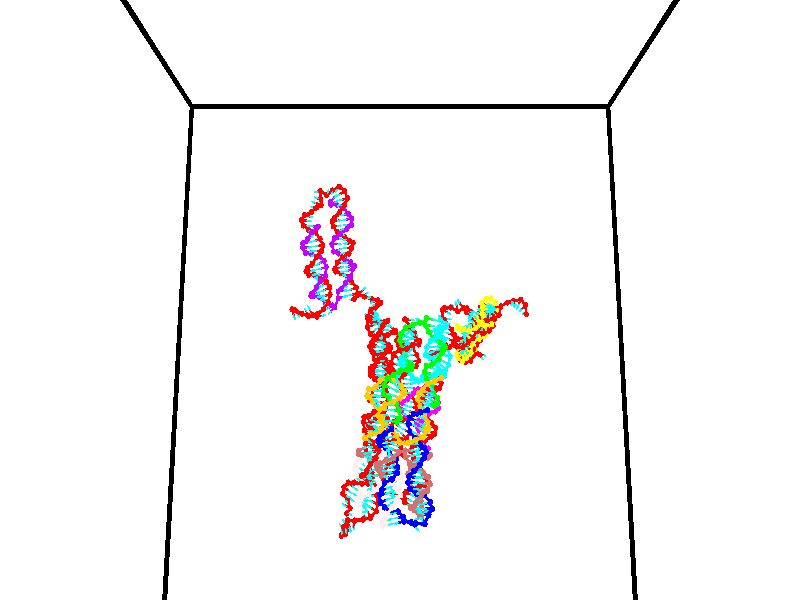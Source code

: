 // switches for output
#declare DRAW_BASES = 1; // possible values are 0, 1; only relevant for DNA ribbons
#declare DRAW_BASES_TYPE = 3; // possible values are 1, 2, 3; only relevant for DNA ribbons
#declare DRAW_FOG = 0; // set to 1 to enable fog

#include "colors.inc"

#include "transforms.inc"
background { rgb <1, 1, 1>}

#default {
   normal{
       ripples 0.25
       frequency 0.20
       turbulence 0.2
       lambda 5
   }
	finish {
		phong 0.1
		phong_size 40.
	}
}

// original window dimensions: 1024x640


// camera settings

camera {
	sky <0, 0.179814, -0.983701>
	up <0, 0.179814, -0.983701>
	right 1.6 * <1, 0, 0>
	location <35, 94.9851, 44.8844>
	look_at <35, 29.7336, 32.9568>
	direction <0, -65.2515, -11.9276>
	angle 67.0682
}


# declare cpy_camera_pos = <35, 94.9851, 44.8844>;
# if (DRAW_FOG = 1)
fog {
	fog_type 2
	up vnormalize(cpy_camera_pos)
	color rgbt<1,1,1,0.3>
	distance 1e-5
	fog_alt 3e-3
	fog_offset 56
}
# end


// LIGHTS

# declare lum = 6;
global_settings {
	ambient_light rgb lum * <0.05, 0.05, 0.05>
	max_trace_level 15
}# declare cpy_direct_light_amount = 0.25;
light_source
{	1000 * <-1, -1.16352, -0.803886>,
	rgb lum * cpy_direct_light_amount
	parallel
}

light_source
{	1000 * <1, 1.16352, 0.803886>,
	rgb lum * cpy_direct_light_amount
	parallel
}

// strand 0

// nucleotide -1

// particle -1
sphere {
	<24.135324, 35.150692, 34.740990> 0.250000
	pigment { color rgbt <1,0,0,0> }
	no_shadow
}
cylinder {
	<24.280581, 35.115887, 35.112053>,  <24.367735, 35.095005, 35.334690>, 0.100000
	pigment { color rgbt <1,0,0,0> }
	no_shadow
}
cylinder {
	<24.280581, 35.115887, 35.112053>,  <24.135324, 35.150692, 34.740990>, 0.100000
	pigment { color rgbt <1,0,0,0> }
	no_shadow
}

// particle -1
sphere {
	<24.280581, 35.115887, 35.112053> 0.100000
	pigment { color rgbt <1,0,0,0> }
	no_shadow
}
sphere {
	0, 1
	scale<0.080000,0.200000,0.300000>
	matrix <0.919995, 0.191029, -0.342223,
		-0.147432, 0.977720, 0.149422,
		0.363142, -0.087013, 0.927662,
		24.389523, 35.089783, 35.390350>
	pigment { color rgbt <0,1,1,0> }
	no_shadow
}
cylinder {
	<24.559834, 35.728191, 34.926029>,  <24.135324, 35.150692, 34.740990>, 0.130000
	pigment { color rgbt <1,0,0,0> }
	no_shadow
}

// nucleotide -1

// particle -1
sphere {
	<24.559834, 35.728191, 34.926029> 0.250000
	pigment { color rgbt <1,0,0,0> }
	no_shadow
}
cylinder {
	<24.684425, 35.388313, 35.096207>,  <24.759180, 35.184387, 35.198315>, 0.100000
	pigment { color rgbt <1,0,0,0> }
	no_shadow
}
cylinder {
	<24.684425, 35.388313, 35.096207>,  <24.559834, 35.728191, 34.926029>, 0.100000
	pigment { color rgbt <1,0,0,0> }
	no_shadow
}

// particle -1
sphere {
	<24.684425, 35.388313, 35.096207> 0.100000
	pigment { color rgbt <1,0,0,0> }
	no_shadow
}
sphere {
	0, 1
	scale<0.080000,0.200000,0.300000>
	matrix <0.933379, 0.189575, -0.304736,
		0.178277, 0.492024, 0.852132,
		0.311481, -0.849690, 0.425448,
		24.777870, 35.133408, 35.223843>
	pigment { color rgbt <0,1,1,0> }
	no_shadow
}
cylinder {
	<25.272787, 35.914318, 35.244469>,  <24.559834, 35.728191, 34.926029>, 0.130000
	pigment { color rgbt <1,0,0,0> }
	no_shadow
}

// nucleotide -1

// particle -1
sphere {
	<25.272787, 35.914318, 35.244469> 0.250000
	pigment { color rgbt <1,0,0,0> }
	no_shadow
}
cylinder {
	<25.231869, 35.527428, 35.151516>,  <25.207317, 35.295292, 35.095745>, 0.100000
	pigment { color rgbt <1,0,0,0> }
	no_shadow
}
cylinder {
	<25.231869, 35.527428, 35.151516>,  <25.272787, 35.914318, 35.244469>, 0.100000
	pigment { color rgbt <1,0,0,0> }
	no_shadow
}

// particle -1
sphere {
	<25.231869, 35.527428, 35.151516> 0.100000
	pigment { color rgbt <1,0,0,0> }
	no_shadow
}
sphere {
	0, 1
	scale<0.080000,0.200000,0.300000>
	matrix <0.858547, 0.032143, -0.511727,
		0.502427, -0.251861, 0.827123,
		-0.102298, -0.967229, -0.232384,
		25.201180, 35.237259, 35.081802>
	pigment { color rgbt <0,1,1,0> }
	no_shadow
}
cylinder {
	<25.903303, 35.536777, 35.384937>,  <25.272787, 35.914318, 35.244469>, 0.130000
	pigment { color rgbt <1,0,0,0> }
	no_shadow
}

// nucleotide -1

// particle -1
sphere {
	<25.903303, 35.536777, 35.384937> 0.250000
	pigment { color rgbt <1,0,0,0> }
	no_shadow
}
cylinder {
	<25.694958, 35.361065, 35.092163>,  <25.569950, 35.255638, 34.916496>, 0.100000
	pigment { color rgbt <1,0,0,0> }
	no_shadow
}
cylinder {
	<25.694958, 35.361065, 35.092163>,  <25.903303, 35.536777, 35.384937>, 0.100000
	pigment { color rgbt <1,0,0,0> }
	no_shadow
}

// particle -1
sphere {
	<25.694958, 35.361065, 35.092163> 0.100000
	pigment { color rgbt <1,0,0,0> }
	no_shadow
}
sphere {
	0, 1
	scale<0.080000,0.200000,0.300000>
	matrix <0.849779, -0.185376, -0.493469,
		0.081086, -0.879017, 0.469846,
		-0.520865, -0.439278, -0.731938,
		25.538698, 35.229282, 34.872581>
	pigment { color rgbt <0,1,1,0> }
	no_shadow
}
cylinder {
	<26.217266, 34.834038, 35.197269>,  <25.903303, 35.536777, 35.384937>, 0.130000
	pigment { color rgbt <1,0,0,0> }
	no_shadow
}

// nucleotide -1

// particle -1
sphere {
	<26.217266, 34.834038, 35.197269> 0.250000
	pigment { color rgbt <1,0,0,0> }
	no_shadow
}
cylinder {
	<26.007511, 34.971657, 34.885719>,  <25.881659, 35.054226, 34.698788>, 0.100000
	pigment { color rgbt <1,0,0,0> }
	no_shadow
}
cylinder {
	<26.007511, 34.971657, 34.885719>,  <26.217266, 34.834038, 35.197269>, 0.100000
	pigment { color rgbt <1,0,0,0> }
	no_shadow
}

// particle -1
sphere {
	<26.007511, 34.971657, 34.885719> 0.100000
	pigment { color rgbt <1,0,0,0> }
	no_shadow
}
sphere {
	0, 1
	scale<0.080000,0.200000,0.300000>
	matrix <0.703013, -0.341156, -0.624007,
		-0.480405, -0.874783, -0.062971,
		-0.524388, 0.344046, -0.778877,
		25.850195, 35.074871, 34.652058>
	pigment { color rgbt <0,1,1,0> }
	no_shadow
}
cylinder {
	<26.682627, 35.278152, 35.388557>,  <26.217266, 34.834038, 35.197269>, 0.130000
	pigment { color rgbt <1,0,0,0> }
	no_shadow
}

// nucleotide -1

// particle -1
sphere {
	<26.682627, 35.278152, 35.388557> 0.250000
	pigment { color rgbt <1,0,0,0> }
	no_shadow
}
cylinder {
	<27.077494, 35.313293, 35.335213>,  <27.314413, 35.334377, 35.303207>, 0.100000
	pigment { color rgbt <1,0,0,0> }
	no_shadow
}
cylinder {
	<27.077494, 35.313293, 35.335213>,  <26.682627, 35.278152, 35.388557>, 0.100000
	pigment { color rgbt <1,0,0,0> }
	no_shadow
}

// particle -1
sphere {
	<27.077494, 35.313293, 35.335213> 0.100000
	pigment { color rgbt <1,0,0,0> }
	no_shadow
}
sphere {
	0, 1
	scale<0.080000,0.200000,0.300000>
	matrix <-0.156208, 0.357554, -0.920735,
		-0.033209, 0.929751, 0.366689,
		0.987166, 0.087857, -0.133361,
		27.373644, 35.339649, 35.295204>
	pigment { color rgbt <0,1,1,0> }
	no_shadow
}
cylinder {
	<26.815977, 35.940880, 35.235962>,  <26.682627, 35.278152, 35.388557>, 0.130000
	pigment { color rgbt <1,0,0,0> }
	no_shadow
}

// nucleotide -1

// particle -1
sphere {
	<26.815977, 35.940880, 35.235962> 0.250000
	pigment { color rgbt <1,0,0,0> }
	no_shadow
}
cylinder {
	<27.092091, 35.696106, 35.081535>,  <27.257759, 35.549244, 34.988880>, 0.100000
	pigment { color rgbt <1,0,0,0> }
	no_shadow
}
cylinder {
	<27.092091, 35.696106, 35.081535>,  <26.815977, 35.940880, 35.235962>, 0.100000
	pigment { color rgbt <1,0,0,0> }
	no_shadow
}

// particle -1
sphere {
	<27.092091, 35.696106, 35.081535> 0.100000
	pigment { color rgbt <1,0,0,0> }
	no_shadow
}
sphere {
	0, 1
	scale<0.080000,0.200000,0.300000>
	matrix <-0.115520, 0.433527, -0.893705,
		0.714257, 0.661509, 0.228566,
		0.690284, -0.611931, -0.386068,
		27.299175, 35.512527, 34.965714>
	pigment { color rgbt <0,1,1,0> }
	no_shadow
}
cylinder {
	<27.431137, 36.415497, 34.969238>,  <26.815977, 35.940880, 35.235962>, 0.130000
	pigment { color rgbt <1,0,0,0> }
	no_shadow
}

// nucleotide -1

// particle -1
sphere {
	<27.431137, 36.415497, 34.969238> 0.250000
	pigment { color rgbt <1,0,0,0> }
	no_shadow
}
cylinder {
	<27.455980, 36.056049, 34.795517>,  <27.470886, 35.840382, 34.691284>, 0.100000
	pigment { color rgbt <1,0,0,0> }
	no_shadow
}
cylinder {
	<27.455980, 36.056049, 34.795517>,  <27.431137, 36.415497, 34.969238>, 0.100000
	pigment { color rgbt <1,0,0,0> }
	no_shadow
}

// particle -1
sphere {
	<27.455980, 36.056049, 34.795517> 0.100000
	pigment { color rgbt <1,0,0,0> }
	no_shadow
}
sphere {
	0, 1
	scale<0.080000,0.200000,0.300000>
	matrix <0.036264, 0.436889, -0.898784,
		0.997410, 0.040071, 0.059722,
		0.062107, -0.898623, -0.434304,
		27.474613, 35.786461, 34.665226>
	pigment { color rgbt <0,1,1,0> }
	no_shadow
}
cylinder {
	<27.929098, 36.495445, 34.374348>,  <27.431137, 36.415497, 34.969238>, 0.130000
	pigment { color rgbt <1,0,0,0> }
	no_shadow
}

// nucleotide -1

// particle -1
sphere {
	<27.929098, 36.495445, 34.374348> 0.250000
	pigment { color rgbt <1,0,0,0> }
	no_shadow
}
cylinder {
	<27.729546, 36.176636, 34.238186>,  <27.609814, 35.985352, 34.156490>, 0.100000
	pigment { color rgbt <1,0,0,0> }
	no_shadow
}
cylinder {
	<27.729546, 36.176636, 34.238186>,  <27.929098, 36.495445, 34.374348>, 0.100000
	pigment { color rgbt <1,0,0,0> }
	no_shadow
}

// particle -1
sphere {
	<27.729546, 36.176636, 34.238186> 0.100000
	pigment { color rgbt <1,0,0,0> }
	no_shadow
}
sphere {
	0, 1
	scale<0.080000,0.200000,0.300000>
	matrix <-0.145127, 0.464052, -0.873839,
		0.854433, -0.386540, -0.347176,
		-0.498881, -0.797022, -0.340404,
		27.579882, 35.937531, 34.136066>
	pigment { color rgbt <0,1,1,0> }
	no_shadow
}
cylinder {
	<28.086990, 36.457722, 33.731441>,  <27.929098, 36.495445, 34.374348>, 0.130000
	pigment { color rgbt <1,0,0,0> }
	no_shadow
}

// nucleotide -1

// particle -1
sphere {
	<28.086990, 36.457722, 33.731441> 0.250000
	pigment { color rgbt <1,0,0,0> }
	no_shadow
}
cylinder {
	<27.750805, 36.241360, 33.744347>,  <27.549093, 36.111542, 33.752090>, 0.100000
	pigment { color rgbt <1,0,0,0> }
	no_shadow
}
cylinder {
	<27.750805, 36.241360, 33.744347>,  <28.086990, 36.457722, 33.731441>, 0.100000
	pigment { color rgbt <1,0,0,0> }
	no_shadow
}

// particle -1
sphere {
	<27.750805, 36.241360, 33.744347> 0.100000
	pigment { color rgbt <1,0,0,0> }
	no_shadow
}
sphere {
	0, 1
	scale<0.080000,0.200000,0.300000>
	matrix <-0.312367, 0.434995, -0.844515,
		0.442783, -0.719854, -0.534559,
		-0.840458, -0.540915, 0.032250,
		27.498665, 36.079086, 33.754025>
	pigment { color rgbt <0,1,1,0> }
	no_shadow
}
cylinder {
	<28.018126, 36.144363, 33.063145>,  <28.086990, 36.457722, 33.731441>, 0.130000
	pigment { color rgbt <1,0,0,0> }
	no_shadow
}

// nucleotide -1

// particle -1
sphere {
	<28.018126, 36.144363, 33.063145> 0.250000
	pigment { color rgbt <1,0,0,0> }
	no_shadow
}
cylinder {
	<27.649094, 36.151012, 33.217323>,  <27.427675, 36.155003, 33.309830>, 0.100000
	pigment { color rgbt <1,0,0,0> }
	no_shadow
}
cylinder {
	<27.649094, 36.151012, 33.217323>,  <28.018126, 36.144363, 33.063145>, 0.100000
	pigment { color rgbt <1,0,0,0> }
	no_shadow
}

// particle -1
sphere {
	<27.649094, 36.151012, 33.217323> 0.100000
	pigment { color rgbt <1,0,0,0> }
	no_shadow
}
sphere {
	0, 1
	scale<0.080000,0.200000,0.300000>
	matrix <-0.324229, 0.508068, -0.797962,
		-0.209100, -0.861157, -0.463343,
		-0.922579, 0.016624, 0.385449,
		27.372320, 36.155998, 33.332958>
	pigment { color rgbt <0,1,1,0> }
	no_shadow
}
cylinder {
	<27.634083, 35.850414, 32.545925>,  <28.018126, 36.144363, 33.063145>, 0.130000
	pigment { color rgbt <1,0,0,0> }
	no_shadow
}

// nucleotide -1

// particle -1
sphere {
	<27.634083, 35.850414, 32.545925> 0.250000
	pigment { color rgbt <1,0,0,0> }
	no_shadow
}
cylinder {
	<27.393118, 36.062622, 32.784470>,  <27.248539, 36.189945, 32.927597>, 0.100000
	pigment { color rgbt <1,0,0,0> }
	no_shadow
}
cylinder {
	<27.393118, 36.062622, 32.784470>,  <27.634083, 35.850414, 32.545925>, 0.100000
	pigment { color rgbt <1,0,0,0> }
	no_shadow
}

// particle -1
sphere {
	<27.393118, 36.062622, 32.784470> 0.100000
	pigment { color rgbt <1,0,0,0> }
	no_shadow
}
sphere {
	0, 1
	scale<0.080000,0.200000,0.300000>
	matrix <-0.354454, 0.491632, -0.795400,
		-0.715164, -0.690544, -0.108122,
		-0.602414, 0.530517, 0.596363,
		27.212393, 36.221779, 32.963379>
	pigment { color rgbt <0,1,1,0> }
	no_shadow
}
cylinder {
	<26.971138, 35.699413, 32.238777>,  <27.634083, 35.850414, 32.545925>, 0.130000
	pigment { color rgbt <1,0,0,0> }
	no_shadow
}

// nucleotide -1

// particle -1
sphere {
	<26.971138, 35.699413, 32.238777> 0.250000
	pigment { color rgbt <1,0,0,0> }
	no_shadow
}
cylinder {
	<26.937265, 36.037071, 32.450531>,  <26.916943, 36.239666, 32.577583>, 0.100000
	pigment { color rgbt <1,0,0,0> }
	no_shadow
}
cylinder {
	<26.937265, 36.037071, 32.450531>,  <26.971138, 35.699413, 32.238777>, 0.100000
	pigment { color rgbt <1,0,0,0> }
	no_shadow
}

// particle -1
sphere {
	<26.937265, 36.037071, 32.450531> 0.100000
	pigment { color rgbt <1,0,0,0> }
	no_shadow
}
sphere {
	0, 1
	scale<0.080000,0.200000,0.300000>
	matrix <-0.443899, 0.443697, -0.778516,
		-0.892067, -0.300918, 0.337144,
		-0.084680, 0.844146, 0.529384,
		26.911861, 36.290314, 32.609344>
	pigment { color rgbt <0,1,1,0> }
	no_shadow
}
cylinder {
	<26.406847, 36.005253, 31.967396>,  <26.971138, 35.699413, 32.238777>, 0.130000
	pigment { color rgbt <1,0,0,0> }
	no_shadow
}

// nucleotide -1

// particle -1
sphere {
	<26.406847, 36.005253, 31.967396> 0.250000
	pigment { color rgbt <1,0,0,0> }
	no_shadow
}
cylinder {
	<26.584101, 36.302052, 32.168625>,  <26.690453, 36.480129, 32.289364>, 0.100000
	pigment { color rgbt <1,0,0,0> }
	no_shadow
}
cylinder {
	<26.584101, 36.302052, 32.168625>,  <26.406847, 36.005253, 31.967396>, 0.100000
	pigment { color rgbt <1,0,0,0> }
	no_shadow
}

// particle -1
sphere {
	<26.584101, 36.302052, 32.168625> 0.100000
	pigment { color rgbt <1,0,0,0> }
	no_shadow
}
sphere {
	0, 1
	scale<0.080000,0.200000,0.300000>
	matrix <-0.347773, 0.659517, -0.666402,
		-0.826249, 0.120349, 0.550298,
		0.443132, 0.741993, 0.503071,
		26.717041, 36.524651, 32.319546>
	pigment { color rgbt <0,1,1,0> }
	no_shadow
}
cylinder {
	<25.946972, 36.494770, 32.085270>,  <26.406847, 36.005253, 31.967396>, 0.130000
	pigment { color rgbt <1,0,0,0> }
	no_shadow
}

// nucleotide -1

// particle -1
sphere {
	<25.946972, 36.494770, 32.085270> 0.250000
	pigment { color rgbt <1,0,0,0> }
	no_shadow
}
cylinder {
	<26.289427, 36.699295, 32.115177>,  <26.494900, 36.822010, 32.133121>, 0.100000
	pigment { color rgbt <1,0,0,0> }
	no_shadow
}
cylinder {
	<26.289427, 36.699295, 32.115177>,  <25.946972, 36.494770, 32.085270>, 0.100000
	pigment { color rgbt <1,0,0,0> }
	no_shadow
}

// particle -1
sphere {
	<26.289427, 36.699295, 32.115177> 0.100000
	pigment { color rgbt <1,0,0,0> }
	no_shadow
}
sphere {
	0, 1
	scale<0.080000,0.200000,0.300000>
	matrix <-0.304491, 0.616058, -0.726469,
		-0.417514, 0.599191, 0.683120,
		0.856135, 0.511315, 0.074764,
		26.546267, 36.852688, 32.137608>
	pigment { color rgbt <0,1,1,0> }
	no_shadow
}
cylinder {
	<25.782074, 37.170174, 31.923658>,  <25.946972, 36.494770, 32.085270>, 0.130000
	pigment { color rgbt <1,0,0,0> }
	no_shadow
}

// nucleotide -1

// particle -1
sphere {
	<25.782074, 37.170174, 31.923658> 0.250000
	pigment { color rgbt <1,0,0,0> }
	no_shadow
}
cylinder {
	<26.181240, 37.175499, 31.898411>,  <26.420740, 37.178696, 31.883263>, 0.100000
	pigment { color rgbt <1,0,0,0> }
	no_shadow
}
cylinder {
	<26.181240, 37.175499, 31.898411>,  <25.782074, 37.170174, 31.923658>, 0.100000
	pigment { color rgbt <1,0,0,0> }
	no_shadow
}

// particle -1
sphere {
	<26.181240, 37.175499, 31.898411> 0.100000
	pigment { color rgbt <1,0,0,0> }
	no_shadow
}
sphere {
	0, 1
	scale<0.080000,0.200000,0.300000>
	matrix <-0.058266, 0.605937, -0.793376,
		0.027685, 0.795401, 0.605451,
		0.997917, 0.013313, -0.063120,
		26.480616, 37.179493, 31.879475>
	pigment { color rgbt <0,1,1,0> }
	no_shadow
}
cylinder {
	<26.026470, 37.923786, 31.845490>,  <25.782074, 37.170174, 31.923658>, 0.130000
	pigment { color rgbt <1,0,0,0> }
	no_shadow
}

// nucleotide -1

// particle -1
sphere {
	<26.026470, 37.923786, 31.845490> 0.250000
	pigment { color rgbt <1,0,0,0> }
	no_shadow
}
cylinder {
	<26.326460, 37.706329, 31.694761>,  <26.506454, 37.575855, 31.604324>, 0.100000
	pigment { color rgbt <1,0,0,0> }
	no_shadow
}
cylinder {
	<26.326460, 37.706329, 31.694761>,  <26.026470, 37.923786, 31.845490>, 0.100000
	pigment { color rgbt <1,0,0,0> }
	no_shadow
}

// particle -1
sphere {
	<26.326460, 37.706329, 31.694761> 0.100000
	pigment { color rgbt <1,0,0,0> }
	no_shadow
}
sphere {
	0, 1
	scale<0.080000,0.200000,0.300000>
	matrix <-0.092160, 0.478236, -0.873382,
		0.655016, 0.689741, 0.308562,
		0.749974, -0.543643, -0.376819,
		26.551453, 37.543236, 31.581717>
	pigment { color rgbt <0,1,1,0> }
	no_shadow
}
cylinder {
	<26.553864, 38.412243, 31.586996>,  <26.026470, 37.923786, 31.845490>, 0.130000
	pigment { color rgbt <1,0,0,0> }
	no_shadow
}

// nucleotide -1

// particle -1
sphere {
	<26.553864, 38.412243, 31.586996> 0.250000
	pigment { color rgbt <1,0,0,0> }
	no_shadow
}
cylinder {
	<26.614321, 38.061581, 31.404295>,  <26.650595, 37.851181, 31.294674>, 0.100000
	pigment { color rgbt <1,0,0,0> }
	no_shadow
}
cylinder {
	<26.614321, 38.061581, 31.404295>,  <26.553864, 38.412243, 31.586996>, 0.100000
	pigment { color rgbt <1,0,0,0> }
	no_shadow
}

// particle -1
sphere {
	<26.614321, 38.061581, 31.404295> 0.100000
	pigment { color rgbt <1,0,0,0> }
	no_shadow
}
sphere {
	0, 1
	scale<0.080000,0.200000,0.300000>
	matrix <0.182320, 0.478856, -0.858753,
		0.971553, 0.046520, 0.232208,
		0.151143, -0.876660, -0.456753,
		26.659664, 37.798584, 31.267269>
	pigment { color rgbt <0,1,1,0> }
	no_shadow
}
cylinder {
	<26.989225, 38.609077, 31.071594>,  <26.553864, 38.412243, 31.586996>, 0.130000
	pigment { color rgbt <1,0,0,0> }
	no_shadow
}

// nucleotide -1

// particle -1
sphere {
	<26.989225, 38.609077, 31.071594> 0.250000
	pigment { color rgbt <1,0,0,0> }
	no_shadow
}
cylinder {
	<26.836514, 38.253475, 30.970474>,  <26.744886, 38.040112, 30.909801>, 0.100000
	pigment { color rgbt <1,0,0,0> }
	no_shadow
}
cylinder {
	<26.836514, 38.253475, 30.970474>,  <26.989225, 38.609077, 31.071594>, 0.100000
	pigment { color rgbt <1,0,0,0> }
	no_shadow
}

// particle -1
sphere {
	<26.836514, 38.253475, 30.970474> 0.100000
	pigment { color rgbt <1,0,0,0> }
	no_shadow
}
sphere {
	0, 1
	scale<0.080000,0.200000,0.300000>
	matrix <-0.050054, 0.293005, -0.954800,
		0.922897, -0.351869, -0.156362,
		-0.381779, -0.889009, -0.252801,
		26.721979, 37.986774, 30.894634>
	pigment { color rgbt <0,1,1,0> }
	no_shadow
}
cylinder {
	<27.446220, 38.432606, 30.511232>,  <26.989225, 38.609077, 31.071594>, 0.130000
	pigment { color rgbt <1,0,0,0> }
	no_shadow
}

// nucleotide -1

// particle -1
sphere {
	<27.446220, 38.432606, 30.511232> 0.250000
	pigment { color rgbt <1,0,0,0> }
	no_shadow
}
cylinder {
	<27.098589, 38.236141, 30.487684>,  <26.890009, 38.118263, 30.473555>, 0.100000
	pigment { color rgbt <1,0,0,0> }
	no_shadow
}
cylinder {
	<27.098589, 38.236141, 30.487684>,  <27.446220, 38.432606, 30.511232>, 0.100000
	pigment { color rgbt <1,0,0,0> }
	no_shadow
}

// particle -1
sphere {
	<27.098589, 38.236141, 30.487684> 0.100000
	pigment { color rgbt <1,0,0,0> }
	no_shadow
}
sphere {
	0, 1
	scale<0.080000,0.200000,0.300000>
	matrix <-0.118187, 0.321725, -0.939428,
		0.480347, -0.809480, -0.337653,
		-0.869079, -0.491158, -0.058870,
		26.837866, 38.088795, 30.470024>
	pigment { color rgbt <0,1,1,0> }
	no_shadow
}
cylinder {
	<27.494970, 38.023933, 29.956999>,  <27.446220, 38.432606, 30.511232>, 0.130000
	pigment { color rgbt <1,0,0,0> }
	no_shadow
}

// nucleotide -1

// particle -1
sphere {
	<27.494970, 38.023933, 29.956999> 0.250000
	pigment { color rgbt <1,0,0,0> }
	no_shadow
}
cylinder {
	<27.104410, 38.076977, 30.025187>,  <26.870073, 38.108803, 30.066099>, 0.100000
	pigment { color rgbt <1,0,0,0> }
	no_shadow
}
cylinder {
	<27.104410, 38.076977, 30.025187>,  <27.494970, 38.023933, 29.956999>, 0.100000
	pigment { color rgbt <1,0,0,0> }
	no_shadow
}

// particle -1
sphere {
	<27.104410, 38.076977, 30.025187> 0.100000
	pigment { color rgbt <1,0,0,0> }
	no_shadow
}
sphere {
	0, 1
	scale<0.080000,0.200000,0.300000>
	matrix <-0.130609, 0.266064, -0.955066,
		-0.172002, -0.954791, -0.242465,
		-0.976400, 0.132606, 0.170468,
		26.811491, 38.116756, 30.076326>
	pigment { color rgbt <0,1,1,0> }
	no_shadow
}
cylinder {
	<27.166111, 37.664051, 29.334314>,  <27.494970, 38.023933, 29.956999>, 0.130000
	pigment { color rgbt <1,0,0,0> }
	no_shadow
}

// nucleotide -1

// particle -1
sphere {
	<27.166111, 37.664051, 29.334314> 0.250000
	pigment { color rgbt <1,0,0,0> }
	no_shadow
}
cylinder {
	<26.915129, 37.931225, 29.494394>,  <26.764540, 38.091530, 29.590443>, 0.100000
	pigment { color rgbt <1,0,0,0> }
	no_shadow
}
cylinder {
	<26.915129, 37.931225, 29.494394>,  <27.166111, 37.664051, 29.334314>, 0.100000
	pigment { color rgbt <1,0,0,0> }
	no_shadow
}

// particle -1
sphere {
	<26.915129, 37.931225, 29.494394> 0.100000
	pigment { color rgbt <1,0,0,0> }
	no_shadow
}
sphere {
	0, 1
	scale<0.080000,0.200000,0.300000>
	matrix <-0.177997, 0.377316, -0.908818,
		-0.758034, -0.641478, -0.117859,
		-0.627456, 0.667937, 0.400199,
		26.726892, 38.131607, 29.614454>
	pigment { color rgbt <0,1,1,0> }
	no_shadow
}
cylinder {
	<26.717169, 37.627178, 28.782642>,  <27.166111, 37.664051, 29.334314>, 0.130000
	pigment { color rgbt <1,0,0,0> }
	no_shadow
}

// nucleotide -1

// particle -1
sphere {
	<26.717169, 37.627178, 28.782642> 0.250000
	pigment { color rgbt <1,0,0,0> }
	no_shadow
}
cylinder {
	<26.627754, 37.956478, 28.991367>,  <26.574106, 38.154060, 29.116602>, 0.100000
	pigment { color rgbt <1,0,0,0> }
	no_shadow
}
cylinder {
	<26.627754, 37.956478, 28.991367>,  <26.717169, 37.627178, 28.782642>, 0.100000
	pigment { color rgbt <1,0,0,0> }
	no_shadow
}

// particle -1
sphere {
	<26.627754, 37.956478, 28.991367> 0.100000
	pigment { color rgbt <1,0,0,0> }
	no_shadow
}
sphere {
	0, 1
	scale<0.080000,0.200000,0.300000>
	matrix <-0.252755, 0.468085, -0.846765,
		-0.941353, -0.321173, 0.103448,
		-0.223535, 0.823252, 0.521811,
		26.560694, 38.203453, 29.147911>
	pigment { color rgbt <0,1,1,0> }
	no_shadow
}
cylinder {
	<26.023560, 37.669109, 28.586838>,  <26.717169, 37.627178, 28.782642>, 0.130000
	pigment { color rgbt <1,0,0,0> }
	no_shadow
}

// nucleotide -1

// particle -1
sphere {
	<26.023560, 37.669109, 28.586838> 0.250000
	pigment { color rgbt <1,0,0,0> }
	no_shadow
}
cylinder {
	<26.164537, 38.019569, 28.718382>,  <26.249125, 38.229843, 28.797308>, 0.100000
	pigment { color rgbt <1,0,0,0> }
	no_shadow
}
cylinder {
	<26.164537, 38.019569, 28.718382>,  <26.023560, 37.669109, 28.586838>, 0.100000
	pigment { color rgbt <1,0,0,0> }
	no_shadow
}

// particle -1
sphere {
	<26.164537, 38.019569, 28.718382> 0.100000
	pigment { color rgbt <1,0,0,0> }
	no_shadow
}
sphere {
	0, 1
	scale<0.080000,0.200000,0.300000>
	matrix <-0.258307, 0.428833, -0.865667,
		-0.899478, 0.220152, 0.377454,
		0.352443, 0.876148, 0.328859,
		26.270271, 38.282413, 28.817039>
	pigment { color rgbt <0,1,1,0> }
	no_shadow
}
cylinder {
	<25.565674, 38.208031, 28.349096>,  <26.023560, 37.669109, 28.586838>, 0.130000
	pigment { color rgbt <1,0,0,0> }
	no_shadow
}

// nucleotide -1

// particle -1
sphere {
	<25.565674, 38.208031, 28.349096> 0.250000
	pigment { color rgbt <1,0,0,0> }
	no_shadow
}
cylinder {
	<25.914394, 38.389126, 28.423920>,  <26.123627, 38.497784, 28.468813>, 0.100000
	pigment { color rgbt <1,0,0,0> }
	no_shadow
}
cylinder {
	<25.914394, 38.389126, 28.423920>,  <25.565674, 38.208031, 28.349096>, 0.100000
	pigment { color rgbt <1,0,0,0> }
	no_shadow
}

// particle -1
sphere {
	<25.914394, 38.389126, 28.423920> 0.100000
	pigment { color rgbt <1,0,0,0> }
	no_shadow
}
sphere {
	0, 1
	scale<0.080000,0.200000,0.300000>
	matrix <-0.012335, 0.402027, -0.915545,
		-0.489707, 0.795864, 0.356072,
		0.871800, 0.452740, 0.187058,
		26.175934, 38.524948, 28.480038>
	pigment { color rgbt <0,1,1,0> }
	no_shadow
}
cylinder {
	<25.494925, 38.872761, 28.082808>,  <25.565674, 38.208031, 28.349096>, 0.130000
	pigment { color rgbt <1,0,0,0> }
	no_shadow
}

// nucleotide -1

// particle -1
sphere {
	<25.494925, 38.872761, 28.082808> 0.250000
	pigment { color rgbt <1,0,0,0> }
	no_shadow
}
cylinder {
	<25.883200, 38.779655, 28.106752>,  <26.116165, 38.723793, 28.121119>, 0.100000
	pigment { color rgbt <1,0,0,0> }
	no_shadow
}
cylinder {
	<25.883200, 38.779655, 28.106752>,  <25.494925, 38.872761, 28.082808>, 0.100000
	pigment { color rgbt <1,0,0,0> }
	no_shadow
}

// particle -1
sphere {
	<25.883200, 38.779655, 28.106752> 0.100000
	pigment { color rgbt <1,0,0,0> }
	no_shadow
}
sphere {
	0, 1
	scale<0.080000,0.200000,0.300000>
	matrix <0.119802, 0.252697, -0.960100,
		0.208349, 0.939130, 0.273175,
		0.970689, -0.232763, 0.059861,
		26.174406, 38.709827, 28.124710>
	pigment { color rgbt <0,1,1,0> }
	no_shadow
}
cylinder {
	<25.877310, 39.419090, 27.857721>,  <25.494925, 38.872761, 28.082808>, 0.130000
	pigment { color rgbt <1,0,0,0> }
	no_shadow
}

// nucleotide -1

// particle -1
sphere {
	<25.877310, 39.419090, 27.857721> 0.250000
	pigment { color rgbt <1,0,0,0> }
	no_shadow
}
cylinder {
	<26.153044, 39.129890, 27.839420>,  <26.318485, 38.956371, 27.828440>, 0.100000
	pigment { color rgbt <1,0,0,0> }
	no_shadow
}
cylinder {
	<26.153044, 39.129890, 27.839420>,  <25.877310, 39.419090, 27.857721>, 0.100000
	pigment { color rgbt <1,0,0,0> }
	no_shadow
}

// particle -1
sphere {
	<26.153044, 39.129890, 27.839420> 0.100000
	pigment { color rgbt <1,0,0,0> }
	no_shadow
}
sphere {
	0, 1
	scale<0.080000,0.200000,0.300000>
	matrix <0.199066, 0.249763, -0.947624,
		0.696555, 0.644124, 0.316094,
		0.689336, -0.722995, -0.045751,
		26.359844, 38.912991, 27.825695>
	pigment { color rgbt <0,1,1,0> }
	no_shadow
}
cylinder {
	<26.557568, 39.726196, 27.693697>,  <25.877310, 39.419090, 27.857721>, 0.130000
	pigment { color rgbt <1,0,0,0> }
	no_shadow
}

// nucleotide -1

// particle -1
sphere {
	<26.557568, 39.726196, 27.693697> 0.250000
	pigment { color rgbt <1,0,0,0> }
	no_shadow
}
cylinder {
	<26.500559, 39.350922, 27.567522>,  <26.466352, 39.125759, 27.491817>, 0.100000
	pigment { color rgbt <1,0,0,0> }
	no_shadow
}
cylinder {
	<26.500559, 39.350922, 27.567522>,  <26.557568, 39.726196, 27.693697>, 0.100000
	pigment { color rgbt <1,0,0,0> }
	no_shadow
}

// particle -1
sphere {
	<26.500559, 39.350922, 27.567522> 0.100000
	pigment { color rgbt <1,0,0,0> }
	no_shadow
}
sphere {
	0, 1
	scale<0.080000,0.200000,0.300000>
	matrix <0.185554, 0.287716, -0.939569,
		0.972243, -0.192441, 0.133077,
		-0.142523, -0.938182, -0.315438,
		26.457802, 39.069466, 27.472891>
	pigment { color rgbt <0,1,1,0> }
	no_shadow
}
cylinder {
	<27.043310, 39.604267, 27.272356>,  <26.557568, 39.726196, 27.693697>, 0.130000
	pigment { color rgbt <1,0,0,0> }
	no_shadow
}

// nucleotide -1

// particle -1
sphere {
	<27.043310, 39.604267, 27.272356> 0.250000
	pigment { color rgbt <1,0,0,0> }
	no_shadow
}
cylinder {
	<26.779673, 39.325378, 27.159592>,  <26.621490, 39.158047, 27.091932>, 0.100000
	pigment { color rgbt <1,0,0,0> }
	no_shadow
}
cylinder {
	<26.779673, 39.325378, 27.159592>,  <27.043310, 39.604267, 27.272356>, 0.100000
	pigment { color rgbt <1,0,0,0> }
	no_shadow
}

// particle -1
sphere {
	<26.779673, 39.325378, 27.159592> 0.100000
	pigment { color rgbt <1,0,0,0> }
	no_shadow
}
sphere {
	0, 1
	scale<0.080000,0.200000,0.300000>
	matrix <0.255601, 0.144865, -0.955867,
		0.707292, -0.702064, 0.082731,
		-0.659095, -0.697223, -0.281910,
		26.581944, 39.116211, 27.075018>
	pigment { color rgbt <0,1,1,0> }
	no_shadow
}
cylinder {
	<27.378941, 39.009151, 26.887501>,  <27.043310, 39.604267, 27.272356>, 0.130000
	pigment { color rgbt <1,0,0,0> }
	no_shadow
}

// nucleotide -1

// particle -1
sphere {
	<27.378941, 39.009151, 26.887501> 0.250000
	pigment { color rgbt <1,0,0,0> }
	no_shadow
}
cylinder {
	<26.999214, 39.061535, 26.773201>,  <26.771379, 39.092964, 26.704620>, 0.100000
	pigment { color rgbt <1,0,0,0> }
	no_shadow
}
cylinder {
	<26.999214, 39.061535, 26.773201>,  <27.378941, 39.009151, 26.887501>, 0.100000
	pigment { color rgbt <1,0,0,0> }
	no_shadow
}

// particle -1
sphere {
	<26.999214, 39.061535, 26.773201> 0.100000
	pigment { color rgbt <1,0,0,0> }
	no_shadow
}
sphere {
	0, 1
	scale<0.080000,0.200000,0.300000>
	matrix <0.303157, 0.141235, -0.942416,
		-0.083063, -0.981276, -0.173778,
		-0.949314, 0.130962, -0.285749,
		26.714420, 39.100822, 26.687475>
	pigment { color rgbt <0,1,1,0> }
	no_shadow
}
cylinder {
	<27.285412, 38.555473, 26.249298>,  <27.378941, 39.009151, 26.887501>, 0.130000
	pigment { color rgbt <1,0,0,0> }
	no_shadow
}

// nucleotide -1

// particle -1
sphere {
	<27.285412, 38.555473, 26.249298> 0.250000
	pigment { color rgbt <1,0,0,0> }
	no_shadow
}
cylinder {
	<27.056932, 38.882137, 26.282263>,  <26.919846, 39.078136, 26.302042>, 0.100000
	pigment { color rgbt <1,0,0,0> }
	no_shadow
}
cylinder {
	<27.056932, 38.882137, 26.282263>,  <27.285412, 38.555473, 26.249298>, 0.100000
	pigment { color rgbt <1,0,0,0> }
	no_shadow
}

// particle -1
sphere {
	<27.056932, 38.882137, 26.282263> 0.100000
	pigment { color rgbt <1,0,0,0> }
	no_shadow
}
sphere {
	0, 1
	scale<0.080000,0.200000,0.300000>
	matrix <0.304735, 0.304220, -0.902544,
		-0.762148, -0.490417, -0.422636,
		-0.571198, 0.816665, 0.082413,
		26.885572, 39.127136, 26.306986>
	pigment { color rgbt <0,1,1,0> }
	no_shadow
}
cylinder {
	<27.232708, 38.767628, 25.615467>,  <27.285412, 38.555473, 26.249298>, 0.130000
	pigment { color rgbt <1,0,0,0> }
	no_shadow
}

// nucleotide -1

// particle -1
sphere {
	<27.232708, 38.767628, 25.615467> 0.250000
	pigment { color rgbt <1,0,0,0> }
	no_shadow
}
cylinder {
	<27.045473, 39.085033, 25.771017>,  <26.933132, 39.275478, 25.864347>, 0.100000
	pigment { color rgbt <1,0,0,0> }
	no_shadow
}
cylinder {
	<27.045473, 39.085033, 25.771017>,  <27.232708, 38.767628, 25.615467>, 0.100000
	pigment { color rgbt <1,0,0,0> }
	no_shadow
}

// particle -1
sphere {
	<27.045473, 39.085033, 25.771017> 0.100000
	pigment { color rgbt <1,0,0,0> }
	no_shadow
}
sphere {
	0, 1
	scale<0.080000,0.200000,0.300000>
	matrix <0.246437, 0.539825, -0.804896,
		-0.848623, -0.280930, -0.448238,
		-0.468089, 0.793516, 0.388877,
		26.905046, 39.323090, 25.887680>
	pigment { color rgbt <0,1,1,0> }
	no_shadow
}
cylinder {
	<27.746653, 38.127422, 25.757679>,  <27.232708, 38.767628, 25.615467>, 0.130000
	pigment { color rgbt <1,0,0,0> }
	no_shadow
}

// nucleotide -1

// particle -1
sphere {
	<27.746653, 38.127422, 25.757679> 0.250000
	pigment { color rgbt <1,0,0,0> }
	no_shadow
}
cylinder {
	<27.892387, 38.493931, 25.691105>,  <27.979828, 38.713837, 25.651161>, 0.100000
	pigment { color rgbt <1,0,0,0> }
	no_shadow
}
cylinder {
	<27.892387, 38.493931, 25.691105>,  <27.746653, 38.127422, 25.757679>, 0.100000
	pigment { color rgbt <1,0,0,0> }
	no_shadow
}

// particle -1
sphere {
	<27.892387, 38.493931, 25.691105> 0.100000
	pigment { color rgbt <1,0,0,0> }
	no_shadow
}
sphere {
	0, 1
	scale<0.080000,0.200000,0.300000>
	matrix <0.921018, -0.328082, 0.209973,
		0.137789, -0.229790, -0.963437,
		0.364336, 0.916274, -0.166435,
		28.001688, 38.768814, 25.641174>
	pigment { color rgbt <0,1,1,0> }
	no_shadow
}
cylinder {
	<28.333746, 37.994823, 25.305450>,  <27.746653, 38.127422, 25.757679>, 0.130000
	pigment { color rgbt <1,0,0,0> }
	no_shadow
}

// nucleotide -1

// particle -1
sphere {
	<28.333746, 37.994823, 25.305450> 0.250000
	pigment { color rgbt <1,0,0,0> }
	no_shadow
}
cylinder {
	<28.329571, 38.308929, 25.553080>,  <28.327066, 38.497395, 25.701656>, 0.100000
	pigment { color rgbt <1,0,0,0> }
	no_shadow
}
cylinder {
	<28.329571, 38.308929, 25.553080>,  <28.333746, 37.994823, 25.305450>, 0.100000
	pigment { color rgbt <1,0,0,0> }
	no_shadow
}

// particle -1
sphere {
	<28.329571, 38.308929, 25.553080> 0.100000
	pigment { color rgbt <1,0,0,0> }
	no_shadow
}
sphere {
	0, 1
	scale<0.080000,0.200000,0.300000>
	matrix <0.891132, -0.273552, 0.362012,
		0.453624, 0.555452, -0.696921,
		-0.010436, 0.785266, 0.619071,
		28.326441, 38.544510, 25.738800>
	pigment { color rgbt <0,1,1,0> }
	no_shadow
}
cylinder {
	<29.012844, 38.165356, 25.046215>,  <28.333746, 37.994823, 25.305450>, 0.130000
	pigment { color rgbt <1,0,0,0> }
	no_shadow
}

// nucleotide -1

// particle -1
sphere {
	<29.012844, 38.165356, 25.046215> 0.250000
	pigment { color rgbt <1,0,0,0> }
	no_shadow
}
cylinder {
	<28.901905, 38.427677, 25.327072>,  <28.835342, 38.585068, 25.495586>, 0.100000
	pigment { color rgbt <1,0,0,0> }
	no_shadow
}
cylinder {
	<28.901905, 38.427677, 25.327072>,  <29.012844, 38.165356, 25.046215>, 0.100000
	pigment { color rgbt <1,0,0,0> }
	no_shadow
}

// particle -1
sphere {
	<28.901905, 38.427677, 25.327072> 0.100000
	pigment { color rgbt <1,0,0,0> }
	no_shadow
}
sphere {
	0, 1
	scale<0.080000,0.200000,0.300000>
	matrix <0.515154, -0.515373, 0.684841,
		0.810984, 0.551650, -0.194901,
		-0.277346, 0.655800, 0.702144,
		28.818701, 38.624416, 25.537716>
	pigment { color rgbt <0,1,1,0> }
	no_shadow
}
cylinder {
	<29.577358, 38.347740, 25.482841>,  <29.012844, 38.165356, 25.046215>, 0.130000
	pigment { color rgbt <1,0,0,0> }
	no_shadow
}

// nucleotide -1

// particle -1
sphere {
	<29.577358, 38.347740, 25.482841> 0.250000
	pigment { color rgbt <1,0,0,0> }
	no_shadow
}
cylinder {
	<29.235592, 38.368927, 25.689596>,  <29.030533, 38.381638, 25.813648>, 0.100000
	pigment { color rgbt <1,0,0,0> }
	no_shadow
}
cylinder {
	<29.235592, 38.368927, 25.689596>,  <29.577358, 38.347740, 25.482841>, 0.100000
	pigment { color rgbt <1,0,0,0> }
	no_shadow
}

// particle -1
sphere {
	<29.235592, 38.368927, 25.689596> 0.100000
	pigment { color rgbt <1,0,0,0> }
	no_shadow
}
sphere {
	0, 1
	scale<0.080000,0.200000,0.300000>
	matrix <0.407305, -0.549385, 0.729574,
		0.322613, 0.833889, 0.447828,
		-0.854414, 0.052968, 0.516886,
		28.979267, 38.384819, 25.844662>
	pigment { color rgbt <0,1,1,0> }
	no_shadow
}
cylinder {
	<29.860268, 38.459038, 26.127077>,  <29.577358, 38.347740, 25.482841>, 0.130000
	pigment { color rgbt <1,0,0,0> }
	no_shadow
}

// nucleotide -1

// particle -1
sphere {
	<29.860268, 38.459038, 26.127077> 0.250000
	pigment { color rgbt <1,0,0,0> }
	no_shadow
}
cylinder {
	<29.495647, 38.297089, 26.155777>,  <29.276875, 38.199917, 26.172997>, 0.100000
	pigment { color rgbt <1,0,0,0> }
	no_shadow
}
cylinder {
	<29.495647, 38.297089, 26.155777>,  <29.860268, 38.459038, 26.127077>, 0.100000
	pigment { color rgbt <1,0,0,0> }
	no_shadow
}

// particle -1
sphere {
	<29.495647, 38.297089, 26.155777> 0.100000
	pigment { color rgbt <1,0,0,0> }
	no_shadow
}
sphere {
	0, 1
	scale<0.080000,0.200000,0.300000>
	matrix <0.277782, -0.477711, 0.833444,
		-0.303168, 0.779658, 0.547926,
		-0.911552, -0.404878, 0.071748,
		29.222181, 38.175625, 26.177301>
	pigment { color rgbt <0,1,1,0> }
	no_shadow
}
cylinder {
	<29.613323, 38.625732, 26.728275>,  <29.860268, 38.459038, 26.127077>, 0.130000
	pigment { color rgbt <1,0,0,0> }
	no_shadow
}

// nucleotide -1

// particle -1
sphere {
	<29.613323, 38.625732, 26.728275> 0.250000
	pigment { color rgbt <1,0,0,0> }
	no_shadow
}
cylinder {
	<29.398039, 38.299030, 26.645102>,  <29.268867, 38.103008, 26.595198>, 0.100000
	pigment { color rgbt <1,0,0,0> }
	no_shadow
}
cylinder {
	<29.398039, 38.299030, 26.645102>,  <29.613323, 38.625732, 26.728275>, 0.100000
	pigment { color rgbt <1,0,0,0> }
	no_shadow
}

// particle -1
sphere {
	<29.398039, 38.299030, 26.645102> 0.100000
	pigment { color rgbt <1,0,0,0> }
	no_shadow
}
sphere {
	0, 1
	scale<0.080000,0.200000,0.300000>
	matrix <0.135981, -0.327633, 0.934968,
		-0.831768, 0.474936, 0.287400,
		-0.538211, -0.816757, -0.207932,
		29.236576, 38.054005, 26.582722>
	pigment { color rgbt <0,1,1,0> }
	no_shadow
}
cylinder {
	<29.154644, 38.522861, 27.308720>,  <29.613323, 38.625732, 26.728275>, 0.130000
	pigment { color rgbt <1,0,0,0> }
	no_shadow
}

// nucleotide -1

// particle -1
sphere {
	<29.154644, 38.522861, 27.308720> 0.250000
	pigment { color rgbt <1,0,0,0> }
	no_shadow
}
cylinder {
	<29.186441, 38.172440, 27.118471>,  <29.205521, 37.962189, 27.004322>, 0.100000
	pigment { color rgbt <1,0,0,0> }
	no_shadow
}
cylinder {
	<29.186441, 38.172440, 27.118471>,  <29.154644, 38.522861, 27.308720>, 0.100000
	pigment { color rgbt <1,0,0,0> }
	no_shadow
}

// particle -1
sphere {
	<29.186441, 38.172440, 27.118471> 0.100000
	pigment { color rgbt <1,0,0,0> }
	no_shadow
}
sphere {
	0, 1
	scale<0.080000,0.200000,0.300000>
	matrix <-0.061005, -0.480511, 0.874865,
		-0.994967, -0.040533, -0.091642,
		0.079495, -0.876052, -0.475619,
		29.210291, 37.909622, 26.975786>
	pigment { color rgbt <0,1,1,0> }
	no_shadow
}
cylinder {
	<28.590336, 38.154633, 27.678421>,  <29.154644, 38.522861, 27.308720>, 0.130000
	pigment { color rgbt <1,0,0,0> }
	no_shadow
}

// nucleotide -1

// particle -1
sphere {
	<28.590336, 38.154633, 27.678421> 0.250000
	pigment { color rgbt <1,0,0,0> }
	no_shadow
}
cylinder {
	<28.809662, 37.891842, 27.471453>,  <28.941257, 37.734165, 27.347271>, 0.100000
	pigment { color rgbt <1,0,0,0> }
	no_shadow
}
cylinder {
	<28.809662, 37.891842, 27.471453>,  <28.590336, 38.154633, 27.678421>, 0.100000
	pigment { color rgbt <1,0,0,0> }
	no_shadow
}

// particle -1
sphere {
	<28.809662, 37.891842, 27.471453> 0.100000
	pigment { color rgbt <1,0,0,0> }
	no_shadow
}
sphere {
	0, 1
	scale<0.080000,0.200000,0.300000>
	matrix <0.064028, -0.583927, 0.809277,
		-0.833816, -0.476869, -0.278111,
		0.548316, -0.656982, -0.517421,
		28.974157, 37.694748, 27.316227>
	pigment { color rgbt <0,1,1,0> }
	no_shadow
}
cylinder {
	<28.318171, 37.555153, 27.812595>,  <28.590336, 38.154633, 27.678421>, 0.130000
	pigment { color rgbt <1,0,0,0> }
	no_shadow
}

// nucleotide -1

// particle -1
sphere {
	<28.318171, 37.555153, 27.812595> 0.250000
	pigment { color rgbt <1,0,0,0> }
	no_shadow
}
cylinder {
	<28.699911, 37.457363, 27.743954>,  <28.928955, 37.398689, 27.702768>, 0.100000
	pigment { color rgbt <1,0,0,0> }
	no_shadow
}
cylinder {
	<28.699911, 37.457363, 27.743954>,  <28.318171, 37.555153, 27.812595>, 0.100000
	pigment { color rgbt <1,0,0,0> }
	no_shadow
}

// particle -1
sphere {
	<28.699911, 37.457363, 27.743954> 0.100000
	pigment { color rgbt <1,0,0,0> }
	no_shadow
}
sphere {
	0, 1
	scale<0.080000,0.200000,0.300000>
	matrix <0.019564, -0.522118, 0.852649,
		-0.298051, -0.817082, -0.493500,
		0.954349, -0.244478, -0.171603,
		28.986216, 37.384018, 27.692472>
	pigment { color rgbt <0,1,1,0> }
	no_shadow
}
cylinder {
	<28.322443, 36.823265, 28.029371>,  <28.318171, 37.555153, 27.812595>, 0.130000
	pigment { color rgbt <1,0,0,0> }
	no_shadow
}

// nucleotide -1

// particle -1
sphere {
	<28.322443, 36.823265, 28.029371> 0.250000
	pigment { color rgbt <1,0,0,0> }
	no_shadow
}
cylinder {
	<28.699579, 36.956398, 28.035961>,  <28.925861, 37.036278, 28.039915>, 0.100000
	pigment { color rgbt <1,0,0,0> }
	no_shadow
}
cylinder {
	<28.699579, 36.956398, 28.035961>,  <28.322443, 36.823265, 28.029371>, 0.100000
	pigment { color rgbt <1,0,0,0> }
	no_shadow
}

// particle -1
sphere {
	<28.699579, 36.956398, 28.035961> 0.100000
	pigment { color rgbt <1,0,0,0> }
	no_shadow
}
sphere {
	0, 1
	scale<0.080000,0.200000,0.300000>
	matrix <0.120751, -0.387305, 0.914010,
		0.310595, -0.859777, -0.405357,
		0.942841, 0.332834, 0.016476,
		28.982431, 37.056248, 28.040903>
	pigment { color rgbt <0,1,1,0> }
	no_shadow
}
cylinder {
	<28.706209, 36.266712, 28.363457>,  <28.322443, 36.823265, 28.029371>, 0.130000
	pigment { color rgbt <1,0,0,0> }
	no_shadow
}

// nucleotide -1

// particle -1
sphere {
	<28.706209, 36.266712, 28.363457> 0.250000
	pigment { color rgbt <1,0,0,0> }
	no_shadow
}
cylinder {
	<28.955893, 36.579147, 28.369881>,  <29.105703, 36.766609, 28.373735>, 0.100000
	pigment { color rgbt <1,0,0,0> }
	no_shadow
}
cylinder {
	<28.955893, 36.579147, 28.369881>,  <28.706209, 36.266712, 28.363457>, 0.100000
	pigment { color rgbt <1,0,0,0> }
	no_shadow
}

// particle -1
sphere {
	<28.955893, 36.579147, 28.369881> 0.100000
	pigment { color rgbt <1,0,0,0> }
	no_shadow
}
sphere {
	0, 1
	scale<0.080000,0.200000,0.300000>
	matrix <0.221819, -0.196904, 0.955000,
		0.749105, -0.592558, -0.296171,
		0.624210, 0.781092, 0.016061,
		29.143156, 36.813477, 28.374699>
	pigment { color rgbt <0,1,1,0> }
	no_shadow
}
cylinder {
	<29.397303, 36.011425, 28.672888>,  <28.706209, 36.266712, 28.363457>, 0.130000
	pigment { color rgbt <1,0,0,0> }
	no_shadow
}

// nucleotide -1

// particle -1
sphere {
	<29.397303, 36.011425, 28.672888> 0.250000
	pigment { color rgbt <1,0,0,0> }
	no_shadow
}
cylinder {
	<29.332109, 36.402390, 28.726707>,  <29.292994, 36.636967, 28.758999>, 0.100000
	pigment { color rgbt <1,0,0,0> }
	no_shadow
}
cylinder {
	<29.332109, 36.402390, 28.726707>,  <29.397303, 36.011425, 28.672888>, 0.100000
	pigment { color rgbt <1,0,0,0> }
	no_shadow
}

// particle -1
sphere {
	<29.332109, 36.402390, 28.726707> 0.100000
	pigment { color rgbt <1,0,0,0> }
	no_shadow
}
sphere {
	0, 1
	scale<0.080000,0.200000,0.300000>
	matrix <0.145203, -0.111126, 0.983141,
		0.975885, 0.179773, -0.123812,
		-0.162983, 0.977411, 0.134550,
		29.283215, 36.695614, 28.767073>
	pigment { color rgbt <0,1,1,0> }
	no_shadow
}
cylinder {
	<29.972725, 36.225212, 29.115303>,  <29.397303, 36.011425, 28.672888>, 0.130000
	pigment { color rgbt <1,0,0,0> }
	no_shadow
}

// nucleotide -1

// particle -1
sphere {
	<29.972725, 36.225212, 29.115303> 0.250000
	pigment { color rgbt <1,0,0,0> }
	no_shadow
}
cylinder {
	<29.680527, 36.497868, 29.132040>,  <29.505207, 36.661461, 29.142082>, 0.100000
	pigment { color rgbt <1,0,0,0> }
	no_shadow
}
cylinder {
	<29.680527, 36.497868, 29.132040>,  <29.972725, 36.225212, 29.115303>, 0.100000
	pigment { color rgbt <1,0,0,0> }
	no_shadow
}

// particle -1
sphere {
	<29.680527, 36.497868, 29.132040> 0.100000
	pigment { color rgbt <1,0,0,0> }
	no_shadow
}
sphere {
	0, 1
	scale<0.080000,0.200000,0.300000>
	matrix <0.081422, 0.026100, 0.996338,
		0.678047, 0.731226, -0.074566,
		-0.730495, 0.681636, 0.041840,
		29.461378, 36.702358, 29.144592>
	pigment { color rgbt <0,1,1,0> }
	no_shadow
}
cylinder {
	<30.331694, 36.775303, 29.434465>,  <29.972725, 36.225212, 29.115303>, 0.130000
	pigment { color rgbt <1,0,0,0> }
	no_shadow
}

// nucleotide -1

// particle -1
sphere {
	<30.331694, 36.775303, 29.434465> 0.250000
	pigment { color rgbt <1,0,0,0> }
	no_shadow
}
cylinder {
	<29.936312, 36.821415, 29.473795>,  <29.699083, 36.849083, 29.497393>, 0.100000
	pigment { color rgbt <1,0,0,0> }
	no_shadow
}
cylinder {
	<29.936312, 36.821415, 29.473795>,  <30.331694, 36.775303, 29.434465>, 0.100000
	pigment { color rgbt <1,0,0,0> }
	no_shadow
}

// particle -1
sphere {
	<29.936312, 36.821415, 29.473795> 0.100000
	pigment { color rgbt <1,0,0,0> }
	no_shadow
}
sphere {
	0, 1
	scale<0.080000,0.200000,0.300000>
	matrix <0.099428, 0.003867, 0.995037,
		0.114328, 0.993325, -0.015284,
		-0.988455, 0.115280, 0.098322,
		29.639774, 36.855999, 29.503292>
	pigment { color rgbt <0,1,1,0> }
	no_shadow
}
cylinder {
	<30.241337, 37.178059, 29.956467>,  <30.331694, 36.775303, 29.434465>, 0.130000
	pigment { color rgbt <1,0,0,0> }
	no_shadow
}

// nucleotide -1

// particle -1
sphere {
	<30.241337, 37.178059, 29.956467> 0.250000
	pigment { color rgbt <1,0,0,0> }
	no_shadow
}
cylinder {
	<29.867268, 37.036976, 29.943491>,  <29.642826, 36.952328, 29.935705>, 0.100000
	pigment { color rgbt <1,0,0,0> }
	no_shadow
}
cylinder {
	<29.867268, 37.036976, 29.943491>,  <30.241337, 37.178059, 29.956467>, 0.100000
	pigment { color rgbt <1,0,0,0> }
	no_shadow
}

// particle -1
sphere {
	<29.867268, 37.036976, 29.943491> 0.100000
	pigment { color rgbt <1,0,0,0> }
	no_shadow
}
sphere {
	0, 1
	scale<0.080000,0.200000,0.300000>
	matrix <-0.040876, 0.016495, 0.999028,
		-0.351827, 0.935589, -0.029843,
		-0.935172, -0.352705, -0.032440,
		29.586716, 36.931164, 29.933760>
	pigment { color rgbt <0,1,1,0> }
	no_shadow
}
cylinder {
	<30.005827, 37.506130, 30.535866>,  <30.241337, 37.178059, 29.956467>, 0.130000
	pigment { color rgbt <1,0,0,0> }
	no_shadow
}

// nucleotide -1

// particle -1
sphere {
	<30.005827, 37.506130, 30.535866> 0.250000
	pigment { color rgbt <1,0,0,0> }
	no_shadow
}
cylinder {
	<29.745815, 37.216152, 30.444727>,  <29.589808, 37.042164, 30.390043>, 0.100000
	pigment { color rgbt <1,0,0,0> }
	no_shadow
}
cylinder {
	<29.745815, 37.216152, 30.444727>,  <30.005827, 37.506130, 30.535866>, 0.100000
	pigment { color rgbt <1,0,0,0> }
	no_shadow
}

// particle -1
sphere {
	<29.745815, 37.216152, 30.444727> 0.100000
	pigment { color rgbt <1,0,0,0> }
	no_shadow
}
sphere {
	0, 1
	scale<0.080000,0.200000,0.300000>
	matrix <-0.183792, -0.140948, 0.972807,
		-0.737347, 0.674230, -0.041619,
		-0.650030, -0.724946, -0.227845,
		29.550806, 36.998669, 30.376373>
	pigment { color rgbt <0,1,1,0> }
	no_shadow
}
cylinder {
	<29.364126, 37.578346, 30.852737>,  <30.005827, 37.506130, 30.535866>, 0.130000
	pigment { color rgbt <1,0,0,0> }
	no_shadow
}

// nucleotide -1

// particle -1
sphere {
	<29.364126, 37.578346, 30.852737> 0.250000
	pigment { color rgbt <1,0,0,0> }
	no_shadow
}
cylinder {
	<29.341263, 37.187069, 30.772873>,  <29.327545, 36.952301, 30.724955>, 0.100000
	pigment { color rgbt <1,0,0,0> }
	no_shadow
}
cylinder {
	<29.341263, 37.187069, 30.772873>,  <29.364126, 37.578346, 30.852737>, 0.100000
	pigment { color rgbt <1,0,0,0> }
	no_shadow
}

// particle -1
sphere {
	<29.341263, 37.187069, 30.772873> 0.100000
	pigment { color rgbt <1,0,0,0> }
	no_shadow
}
sphere {
	0, 1
	scale<0.080000,0.200000,0.300000>
	matrix <-0.221163, -0.182612, 0.957987,
		-0.973561, 0.098913, -0.205903,
		-0.057157, -0.978197, -0.199660,
		29.324116, 36.893608, 30.712975>
	pigment { color rgbt <0,1,1,0> }
	no_shadow
}
cylinder {
	<28.845802, 37.349522, 31.251799>,  <29.364126, 37.578346, 30.852737>, 0.130000
	pigment { color rgbt <1,0,0,0> }
	no_shadow
}

// nucleotide -1

// particle -1
sphere {
	<28.845802, 37.349522, 31.251799> 0.250000
	pigment { color rgbt <1,0,0,0> }
	no_shadow
}
cylinder {
	<29.082478, 37.033974, 31.185349>,  <29.224482, 36.844646, 31.145479>, 0.100000
	pigment { color rgbt <1,0,0,0> }
	no_shadow
}
cylinder {
	<29.082478, 37.033974, 31.185349>,  <28.845802, 37.349522, 31.251799>, 0.100000
	pigment { color rgbt <1,0,0,0> }
	no_shadow
}

// particle -1
sphere {
	<29.082478, 37.033974, 31.185349> 0.100000
	pigment { color rgbt <1,0,0,0> }
	no_shadow
}
sphere {
	0, 1
	scale<0.080000,0.200000,0.300000>
	matrix <-0.023893, -0.223137, 0.974494,
		-0.805814, -0.572625, -0.150876,
		0.591686, -0.788866, -0.166125,
		29.259983, 36.797314, 31.135511>
	pigment { color rgbt <0,1,1,0> }
	no_shadow
}
cylinder {
	<28.544794, 36.811367, 31.673002>,  <28.845802, 37.349522, 31.251799>, 0.130000
	pigment { color rgbt <1,0,0,0> }
	no_shadow
}

// nucleotide -1

// particle -1
sphere {
	<28.544794, 36.811367, 31.673002> 0.250000
	pigment { color rgbt <1,0,0,0> }
	no_shadow
}
cylinder {
	<28.903889, 36.674648, 31.561827>,  <29.119345, 36.592617, 31.495121>, 0.100000
	pigment { color rgbt <1,0,0,0> }
	no_shadow
}
cylinder {
	<28.903889, 36.674648, 31.561827>,  <28.544794, 36.811367, 31.673002>, 0.100000
	pigment { color rgbt <1,0,0,0> }
	no_shadow
}

// particle -1
sphere {
	<28.903889, 36.674648, 31.561827> 0.100000
	pigment { color rgbt <1,0,0,0> }
	no_shadow
}
sphere {
	0, 1
	scale<0.080000,0.200000,0.300000>
	matrix <0.064522, -0.522092, 0.850445,
		-0.435783, -0.781408, -0.446648,
		0.897736, -0.341791, -0.277937,
		29.173210, 36.572109, 31.478445>
	pigment { color rgbt <0,1,1,0> }
	no_shadow
}
cylinder {
	<28.589815, 36.062477, 31.707260>,  <28.544794, 36.811367, 31.673002>, 0.130000
	pigment { color rgbt <1,0,0,0> }
	no_shadow
}

// nucleotide -1

// particle -1
sphere {
	<28.589815, 36.062477, 31.707260> 0.250000
	pigment { color rgbt <1,0,0,0> }
	no_shadow
}
cylinder {
	<28.956160, 36.215813, 31.755011>,  <29.175966, 36.307816, 31.783661>, 0.100000
	pigment { color rgbt <1,0,0,0> }
	no_shadow
}
cylinder {
	<28.956160, 36.215813, 31.755011>,  <28.589815, 36.062477, 31.707260>, 0.100000
	pigment { color rgbt <1,0,0,0> }
	no_shadow
}

// particle -1
sphere {
	<28.956160, 36.215813, 31.755011> 0.100000
	pigment { color rgbt <1,0,0,0> }
	no_shadow
}
sphere {
	0, 1
	scale<0.080000,0.200000,0.300000>
	matrix <0.081417, -0.468468, 0.879721,
		0.393155, -0.795982, -0.460262,
		0.915860, 0.383340, 0.119374,
		29.230917, 36.330814, 31.790823>
	pigment { color rgbt <0,1,1,0> }
	no_shadow
}
cylinder {
	<29.032431, 35.478977, 31.743145>,  <28.589815, 36.062477, 31.707260>, 0.130000
	pigment { color rgbt <1,0,0,0> }
	no_shadow
}

// nucleotide -1

// particle -1
sphere {
	<29.032431, 35.478977, 31.743145> 0.250000
	pigment { color rgbt <1,0,0,0> }
	no_shadow
}
cylinder {
	<29.247309, 35.792118, 31.868725>,  <29.376236, 35.980003, 31.944073>, 0.100000
	pigment { color rgbt <1,0,0,0> }
	no_shadow
}
cylinder {
	<29.247309, 35.792118, 31.868725>,  <29.032431, 35.478977, 31.743145>, 0.100000
	pigment { color rgbt <1,0,0,0> }
	no_shadow
}

// particle -1
sphere {
	<29.247309, 35.792118, 31.868725> 0.100000
	pigment { color rgbt <1,0,0,0> }
	no_shadow
}
sphere {
	0, 1
	scale<0.080000,0.200000,0.300000>
	matrix <0.374415, -0.554863, 0.742927,
		0.755799, -0.281551, -0.591182,
		0.537197, 0.782851, 0.313948,
		29.408468, 36.026974, 31.962910>
	pigment { color rgbt <0,1,1,0> }
	no_shadow
}
cylinder {
	<29.680208, 35.193508, 31.987587>,  <29.032431, 35.478977, 31.743145>, 0.130000
	pigment { color rgbt <1,0,0,0> }
	no_shadow
}

// nucleotide -1

// particle -1
sphere {
	<29.680208, 35.193508, 31.987587> 0.250000
	pigment { color rgbt <1,0,0,0> }
	no_shadow
}
cylinder {
	<29.648409, 35.548126, 32.169891>,  <29.629330, 35.760899, 32.279274>, 0.100000
	pigment { color rgbt <1,0,0,0> }
	no_shadow
}
cylinder {
	<29.648409, 35.548126, 32.169891>,  <29.680208, 35.193508, 31.987587>, 0.100000
	pigment { color rgbt <1,0,0,0> }
	no_shadow
}

// particle -1
sphere {
	<29.648409, 35.548126, 32.169891> 0.100000
	pigment { color rgbt <1,0,0,0> }
	no_shadow
}
sphere {
	0, 1
	scale<0.080000,0.200000,0.300000>
	matrix <0.317808, -0.410807, 0.854538,
		0.944817, 0.212777, -0.249093,
		-0.079497, 0.886546, 0.455760,
		29.624559, 35.814091, 32.306618>
	pigment { color rgbt <0,1,1,0> }
	no_shadow
}
cylinder {
	<30.120228, 35.055588, 32.411800>,  <29.680208, 35.193508, 31.987587>, 0.130000
	pigment { color rgbt <1,0,0,0> }
	no_shadow
}

// nucleotide -1

// particle -1
sphere {
	<30.120228, 35.055588, 32.411800> 0.250000
	pigment { color rgbt <1,0,0,0> }
	no_shadow
}
cylinder {
	<29.955439, 35.383766, 32.570370>,  <29.856565, 35.580673, 32.665512>, 0.100000
	pigment { color rgbt <1,0,0,0> }
	no_shadow
}
cylinder {
	<29.955439, 35.383766, 32.570370>,  <30.120228, 35.055588, 32.411800>, 0.100000
	pigment { color rgbt <1,0,0,0> }
	no_shadow
}

// particle -1
sphere {
	<29.955439, 35.383766, 32.570370> 0.100000
	pigment { color rgbt <1,0,0,0> }
	no_shadow
}
sphere {
	0, 1
	scale<0.080000,0.200000,0.300000>
	matrix <0.280941, -0.299492, 0.911799,
		0.866805, 0.487007, -0.107113,
		-0.411973, 0.820444, 0.396422,
		29.831846, 35.629898, 32.689297>
	pigment { color rgbt <0,1,1,0> }
	no_shadow
}
cylinder {
	<30.590530, 35.252384, 32.902939>,  <30.120228, 35.055588, 32.411800>, 0.130000
	pigment { color rgbt <1,0,0,0> }
	no_shadow
}

// nucleotide -1

// particle -1
sphere {
	<30.590530, 35.252384, 32.902939> 0.250000
	pigment { color rgbt <1,0,0,0> }
	no_shadow
}
cylinder {
	<30.249893, 35.401237, 33.050617>,  <30.045511, 35.490551, 33.139225>, 0.100000
	pigment { color rgbt <1,0,0,0> }
	no_shadow
}
cylinder {
	<30.249893, 35.401237, 33.050617>,  <30.590530, 35.252384, 32.902939>, 0.100000
	pigment { color rgbt <1,0,0,0> }
	no_shadow
}

// particle -1
sphere {
	<30.249893, 35.401237, 33.050617> 0.100000
	pigment { color rgbt <1,0,0,0> }
	no_shadow
}
sphere {
	0, 1
	scale<0.080000,0.200000,0.300000>
	matrix <0.257069, -0.317328, 0.912808,
		0.456843, 0.872250, 0.174570,
		-0.851593, 0.372134, 0.369197,
		29.994415, 35.512878, 33.161377>
	pigment { color rgbt <0,1,1,0> }
	no_shadow
}
cylinder {
	<30.752600, 35.624725, 33.473923>,  <30.590530, 35.252384, 32.902939>, 0.130000
	pigment { color rgbt <1,0,0,0> }
	no_shadow
}

// nucleotide -1

// particle -1
sphere {
	<30.752600, 35.624725, 33.473923> 0.250000
	pigment { color rgbt <1,0,0,0> }
	no_shadow
}
cylinder {
	<30.366894, 35.534309, 33.529202>,  <30.135469, 35.480061, 33.562370>, 0.100000
	pigment { color rgbt <1,0,0,0> }
	no_shadow
}
cylinder {
	<30.366894, 35.534309, 33.529202>,  <30.752600, 35.624725, 33.473923>, 0.100000
	pigment { color rgbt <1,0,0,0> }
	no_shadow
}

// particle -1
sphere {
	<30.366894, 35.534309, 33.529202> 0.100000
	pigment { color rgbt <1,0,0,0> }
	no_shadow
}
sphere {
	0, 1
	scale<0.080000,0.200000,0.300000>
	matrix <0.206643, -0.315230, 0.926244,
		-0.165805, 0.921703, 0.350675,
		-0.964265, -0.226041, 0.138196,
		30.077614, 35.466496, 33.570660>
	pigment { color rgbt <0,1,1,0> }
	no_shadow
}
cylinder {
	<30.445858, 36.070339, 34.031933>,  <30.752600, 35.624725, 33.473923>, 0.130000
	pigment { color rgbt <1,0,0,0> }
	no_shadow
}

// nucleotide -1

// particle -1
sphere {
	<30.445858, 36.070339, 34.031933> 0.250000
	pigment { color rgbt <1,0,0,0> }
	no_shadow
}
cylinder {
	<30.260874, 35.717224, 33.998886>,  <30.149883, 35.505356, 33.979057>, 0.100000
	pigment { color rgbt <1,0,0,0> }
	no_shadow
}
cylinder {
	<30.260874, 35.717224, 33.998886>,  <30.445858, 36.070339, 34.031933>, 0.100000
	pigment { color rgbt <1,0,0,0> }
	no_shadow
}

// particle -1
sphere {
	<30.260874, 35.717224, 33.998886> 0.100000
	pigment { color rgbt <1,0,0,0> }
	no_shadow
}
sphere {
	0, 1
	scale<0.080000,0.200000,0.300000>
	matrix <0.131403, -0.160388, 0.978268,
		-0.876849, 0.441554, 0.190173,
		-0.462460, -0.882783, -0.082615,
		30.122135, 35.452389, 33.974102>
	pigment { color rgbt <0,1,1,0> }
	no_shadow
}
cylinder {
	<30.926222, 36.570286, 33.753258>,  <30.445858, 36.070339, 34.031933>, 0.130000
	pigment { color rgbt <1,0,0,0> }
	no_shadow
}

// nucleotide -1

// particle -1
sphere {
	<30.926222, 36.570286, 33.753258> 0.250000
	pigment { color rgbt <1,0,0,0> }
	no_shadow
}
cylinder {
	<31.220547, 36.713520, 33.523354>,  <31.397142, 36.799461, 33.385410>, 0.100000
	pigment { color rgbt <1,0,0,0> }
	no_shadow
}
cylinder {
	<31.220547, 36.713520, 33.523354>,  <30.926222, 36.570286, 33.753258>, 0.100000
	pigment { color rgbt <1,0,0,0> }
	no_shadow
}

// particle -1
sphere {
	<31.220547, 36.713520, 33.523354> 0.100000
	pigment { color rgbt <1,0,0,0> }
	no_shadow
}
sphere {
	0, 1
	scale<0.080000,0.200000,0.300000>
	matrix <0.610578, 0.016246, 0.791789,
		0.292869, -0.933546, -0.206687,
		0.735814, 0.358089, -0.574761,
		31.441292, 36.820946, 33.350925>
	pigment { color rgbt <0,1,1,0> }
	no_shadow
}
cylinder {
	<31.460434, 36.164059, 33.846878>,  <30.926222, 36.570286, 33.753258>, 0.130000
	pigment { color rgbt <1,0,0,0> }
	no_shadow
}

// nucleotide -1

// particle -1
sphere {
	<31.460434, 36.164059, 33.846878> 0.250000
	pigment { color rgbt <1,0,0,0> }
	no_shadow
}
cylinder {
	<31.623821, 36.519592, 33.763802>,  <31.721853, 36.732910, 33.713955>, 0.100000
	pigment { color rgbt <1,0,0,0> }
	no_shadow
}
cylinder {
	<31.623821, 36.519592, 33.763802>,  <31.460434, 36.164059, 33.846878>, 0.100000
	pigment { color rgbt <1,0,0,0> }
	no_shadow
}

// particle -1
sphere {
	<31.623821, 36.519592, 33.763802> 0.100000
	pigment { color rgbt <1,0,0,0> }
	no_shadow
}
sphere {
	0, 1
	scale<0.080000,0.200000,0.300000>
	matrix <0.599439, -0.089618, 0.795388,
		0.688352, -0.449387, -0.569405,
		0.408466, 0.888831, -0.207692,
		31.746361, 36.786240, 33.701492>
	pigment { color rgbt <0,1,1,0> }
	no_shadow
}
cylinder {
	<32.208553, 36.141327, 34.048088>,  <31.460434, 36.164059, 33.846878>, 0.130000
	pigment { color rgbt <1,0,0,0> }
	no_shadow
}

// nucleotide -1

// particle -1
sphere {
	<32.208553, 36.141327, 34.048088> 0.250000
	pigment { color rgbt <1,0,0,0> }
	no_shadow
}
cylinder {
	<32.080818, 36.520351, 34.043167>,  <32.004177, 36.747765, 34.040215>, 0.100000
	pigment { color rgbt <1,0,0,0> }
	no_shadow
}
cylinder {
	<32.080818, 36.520351, 34.043167>,  <32.208553, 36.141327, 34.048088>, 0.100000
	pigment { color rgbt <1,0,0,0> }
	no_shadow
}

// particle -1
sphere {
	<32.080818, 36.520351, 34.043167> 0.100000
	pigment { color rgbt <1,0,0,0> }
	no_shadow
}
sphere {
	0, 1
	scale<0.080000,0.200000,0.300000>
	matrix <0.459780, 0.166282, 0.872326,
		0.828627, 0.272913, -0.488769,
		-0.319343, 0.947560, -0.012305,
		31.985016, 36.804619, 34.039474>
	pigment { color rgbt <0,1,1,0> }
	no_shadow
}
cylinder {
	<32.817253, 36.346268, 34.172207>,  <32.208553, 36.141327, 34.048088>, 0.130000
	pigment { color rgbt <1,0,0,0> }
	no_shadow
}

// nucleotide -1

// particle -1
sphere {
	<32.817253, 36.346268, 34.172207> 0.250000
	pigment { color rgbt <1,0,0,0> }
	no_shadow
}
cylinder {
	<32.515705, 36.568981, 34.311726>,  <32.334774, 36.702610, 34.395439>, 0.100000
	pigment { color rgbt <1,0,0,0> }
	no_shadow
}
cylinder {
	<32.515705, 36.568981, 34.311726>,  <32.817253, 36.346268, 34.172207>, 0.100000
	pigment { color rgbt <1,0,0,0> }
	no_shadow
}

// particle -1
sphere {
	<32.515705, 36.568981, 34.311726> 0.100000
	pigment { color rgbt <1,0,0,0> }
	no_shadow
}
sphere {
	0, 1
	scale<0.080000,0.200000,0.300000>
	matrix <0.457303, 0.063484, 0.887042,
		0.471750, 0.828226, -0.302479,
		-0.753874, 0.556786, 0.348802,
		32.289543, 36.736015, 34.416367>
	pigment { color rgbt <0,1,1,0> }
	no_shadow
}
cylinder {
	<33.129948, 36.917919, 34.499298>,  <32.817253, 36.346268, 34.172207>, 0.130000
	pigment { color rgbt <1,0,0,0> }
	no_shadow
}

// nucleotide -1

// particle -1
sphere {
	<33.129948, 36.917919, 34.499298> 0.250000
	pigment { color rgbt <1,0,0,0> }
	no_shadow
}
cylinder {
	<32.753704, 36.901474, 34.634094>,  <32.527958, 36.891605, 34.714973>, 0.100000
	pigment { color rgbt <1,0,0,0> }
	no_shadow
}
cylinder {
	<32.753704, 36.901474, 34.634094>,  <33.129948, 36.917919, 34.499298>, 0.100000
	pigment { color rgbt <1,0,0,0> }
	no_shadow
}

// particle -1
sphere {
	<32.753704, 36.901474, 34.634094> 0.100000
	pigment { color rgbt <1,0,0,0> }
	no_shadow
}
sphere {
	0, 1
	scale<0.080000,0.200000,0.300000>
	matrix <0.311879, 0.287472, 0.905589,
		-0.134106, 0.956906, -0.257577,
		-0.940610, -0.041112, 0.336991,
		32.471519, 36.889141, 34.735191>
	pigment { color rgbt <0,1,1,0> }
	no_shadow
}
cylinder {
	<32.827965, 37.618816, 34.842258>,  <33.129948, 36.917919, 34.499298>, 0.130000
	pigment { color rgbt <1,0,0,0> }
	no_shadow
}

// nucleotide -1

// particle -1
sphere {
	<32.827965, 37.618816, 34.842258> 0.250000
	pigment { color rgbt <1,0,0,0> }
	no_shadow
}
cylinder {
	<32.683197, 37.277119, 34.991543>,  <32.596336, 37.072102, 35.081116>, 0.100000
	pigment { color rgbt <1,0,0,0> }
	no_shadow
}
cylinder {
	<32.683197, 37.277119, 34.991543>,  <32.827965, 37.618816, 34.842258>, 0.100000
	pigment { color rgbt <1,0,0,0> }
	no_shadow
}

// particle -1
sphere {
	<32.683197, 37.277119, 34.991543> 0.100000
	pigment { color rgbt <1,0,0,0> }
	no_shadow
}
sphere {
	0, 1
	scale<0.080000,0.200000,0.300000>
	matrix <0.030691, 0.389218, 0.920635,
		-0.931705, 0.344647, -0.114646,
		-0.361917, -0.854241, 0.373214,
		32.574623, 37.020847, 35.103508>
	pigment { color rgbt <0,1,1,0> }
	no_shadow
}
cylinder {
	<32.164883, 37.709515, 35.270950>,  <32.827965, 37.618816, 34.842258>, 0.130000
	pigment { color rgbt <1,0,0,0> }
	no_shadow
}

// nucleotide -1

// particle -1
sphere {
	<32.164883, 37.709515, 35.270950> 0.250000
	pigment { color rgbt <1,0,0,0> }
	no_shadow
}
cylinder {
	<32.321560, 37.366985, 35.405582>,  <32.415565, 37.161469, 35.486362>, 0.100000
	pigment { color rgbt <1,0,0,0> }
	no_shadow
}
cylinder {
	<32.321560, 37.366985, 35.405582>,  <32.164883, 37.709515, 35.270950>, 0.100000
	pigment { color rgbt <1,0,0,0> }
	no_shadow
}

// particle -1
sphere {
	<32.321560, 37.366985, 35.405582> 0.100000
	pigment { color rgbt <1,0,0,0> }
	no_shadow
}
sphere {
	0, 1
	scale<0.080000,0.200000,0.300000>
	matrix <0.113765, 0.408079, 0.905831,
		-0.913037, -0.316514, 0.257260,
		0.391691, -0.856324, 0.336583,
		32.439068, 37.110088, 35.506557>
	pigment { color rgbt <0,1,1,0> }
	no_shadow
}
cylinder {
	<31.860163, 37.543148, 35.857342>,  <32.164883, 37.709515, 35.270950>, 0.130000
	pigment { color rgbt <1,0,0,0> }
	no_shadow
}

// nucleotide -1

// particle -1
sphere {
	<31.860163, 37.543148, 35.857342> 0.250000
	pigment { color rgbt <1,0,0,0> }
	no_shadow
}
cylinder {
	<32.203140, 37.339561, 35.887665>,  <32.408928, 37.217411, 35.905861>, 0.100000
	pigment { color rgbt <1,0,0,0> }
	no_shadow
}
cylinder {
	<32.203140, 37.339561, 35.887665>,  <31.860163, 37.543148, 35.857342>, 0.100000
	pigment { color rgbt <1,0,0,0> }
	no_shadow
}

// particle -1
sphere {
	<32.203140, 37.339561, 35.887665> 0.100000
	pigment { color rgbt <1,0,0,0> }
	no_shadow
}
sphere {
	0, 1
	scale<0.080000,0.200000,0.300000>
	matrix <0.126693, 0.351595, 0.927540,
		-0.498740, -0.785707, 0.365955,
		0.857442, -0.508965, 0.075811,
		32.460373, 37.186871, 35.910408>
	pigment { color rgbt <0,1,1,0> }
	no_shadow
}
cylinder {
	<31.842302, 37.113781, 36.519417>,  <31.860163, 37.543148, 35.857342>, 0.130000
	pigment { color rgbt <1,0,0,0> }
	no_shadow
}

// nucleotide -1

// particle -1
sphere {
	<31.842302, 37.113781, 36.519417> 0.250000
	pigment { color rgbt <1,0,0,0> }
	no_shadow
}
cylinder {
	<32.226696, 37.130680, 36.410072>,  <32.457333, 37.140820, 36.344467>, 0.100000
	pigment { color rgbt <1,0,0,0> }
	no_shadow
}
cylinder {
	<32.226696, 37.130680, 36.410072>,  <31.842302, 37.113781, 36.519417>, 0.100000
	pigment { color rgbt <1,0,0,0> }
	no_shadow
}

// particle -1
sphere {
	<32.226696, 37.130680, 36.410072> 0.100000
	pigment { color rgbt <1,0,0,0> }
	no_shadow
}
sphere {
	0, 1
	scale<0.080000,0.200000,0.300000>
	matrix <0.249858, 0.291390, 0.923397,
		0.118667, -0.955671, 0.269465,
		0.960983, 0.042249, -0.273360,
		32.514992, 37.143356, 36.328064>
	pigment { color rgbt <0,1,1,0> }
	no_shadow
}
cylinder {
	<32.119236, 36.794174, 37.030727>,  <31.842302, 37.113781, 36.519417>, 0.130000
	pigment { color rgbt <1,0,0,0> }
	no_shadow
}

// nucleotide -1

// particle -1
sphere {
	<32.119236, 36.794174, 37.030727> 0.250000
	pigment { color rgbt <1,0,0,0> }
	no_shadow
}
cylinder {
	<32.415176, 37.005051, 36.863541>,  <32.592739, 37.131577, 36.763229>, 0.100000
	pigment { color rgbt <1,0,0,0> }
	no_shadow
}
cylinder {
	<32.415176, 37.005051, 36.863541>,  <32.119236, 36.794174, 37.030727>, 0.100000
	pigment { color rgbt <1,0,0,0> }
	no_shadow
}

// particle -1
sphere {
	<32.415176, 37.005051, 36.863541> 0.100000
	pigment { color rgbt <1,0,0,0> }
	no_shadow
}
sphere {
	0, 1
	scale<0.080000,0.200000,0.300000>
	matrix <0.374029, 0.194087, 0.906880,
		0.559219, -0.827287, -0.053588,
		0.739849, 0.527188, -0.417967,
		32.637131, 37.163208, 36.738152>
	pigment { color rgbt <0,1,1,0> }
	no_shadow
}
cylinder {
	<32.744190, 36.554977, 37.377373>,  <32.119236, 36.794174, 37.030727>, 0.130000
	pigment { color rgbt <1,0,0,0> }
	no_shadow
}

// nucleotide -1

// particle -1
sphere {
	<32.744190, 36.554977, 37.377373> 0.250000
	pigment { color rgbt <1,0,0,0> }
	no_shadow
}
cylinder {
	<32.843765, 36.916740, 37.238762>,  <32.903511, 37.133797, 37.155594>, 0.100000
	pigment { color rgbt <1,0,0,0> }
	no_shadow
}
cylinder {
	<32.843765, 36.916740, 37.238762>,  <32.744190, 36.554977, 37.377373>, 0.100000
	pigment { color rgbt <1,0,0,0> }
	no_shadow
}

// particle -1
sphere {
	<32.843765, 36.916740, 37.238762> 0.100000
	pigment { color rgbt <1,0,0,0> }
	no_shadow
}
sphere {
	0, 1
	scale<0.080000,0.200000,0.300000>
	matrix <0.376781, 0.239177, 0.894891,
		0.892226, -0.353335, -0.281223,
		0.248934, 0.904405, -0.346529,
		32.918446, 37.188061, 37.134804>
	pigment { color rgbt <0,1,1,0> }
	no_shadow
}
cylinder {
	<33.422565, 36.652901, 37.577431>,  <32.744190, 36.554977, 37.377373>, 0.130000
	pigment { color rgbt <1,0,0,0> }
	no_shadow
}

// nucleotide -1

// particle -1
sphere {
	<33.422565, 36.652901, 37.577431> 0.250000
	pigment { color rgbt <1,0,0,0> }
	no_shadow
}
cylinder {
	<33.285828, 37.023949, 37.517216>,  <33.203785, 37.246578, 37.481087>, 0.100000
	pigment { color rgbt <1,0,0,0> }
	no_shadow
}
cylinder {
	<33.285828, 37.023949, 37.517216>,  <33.422565, 36.652901, 37.577431>, 0.100000
	pigment { color rgbt <1,0,0,0> }
	no_shadow
}

// particle -1
sphere {
	<33.285828, 37.023949, 37.517216> 0.100000
	pigment { color rgbt <1,0,0,0> }
	no_shadow
}
sphere {
	0, 1
	scale<0.080000,0.200000,0.300000>
	matrix <0.143572, 0.209854, 0.967134,
		0.928723, 0.309001, -0.204918,
		-0.341848, 0.927620, -0.150533,
		33.183273, 37.302235, 37.472057>
	pigment { color rgbt <0,1,1,0> }
	no_shadow
}
cylinder {
	<33.894779, 36.954376, 37.939926>,  <33.422565, 36.652901, 37.577431>, 0.130000
	pigment { color rgbt <1,0,0,0> }
	no_shadow
}

// nucleotide -1

// particle -1
sphere {
	<33.894779, 36.954376, 37.939926> 0.250000
	pigment { color rgbt <1,0,0,0> }
	no_shadow
}
cylinder {
	<33.598404, 37.216881, 37.882893>,  <33.420578, 37.374386, 37.848671>, 0.100000
	pigment { color rgbt <1,0,0,0> }
	no_shadow
}
cylinder {
	<33.598404, 37.216881, 37.882893>,  <33.894779, 36.954376, 37.939926>, 0.100000
	pigment { color rgbt <1,0,0,0> }
	no_shadow
}

// particle -1
sphere {
	<33.598404, 37.216881, 37.882893> 0.100000
	pigment { color rgbt <1,0,0,0> }
	no_shadow
}
sphere {
	0, 1
	scale<0.080000,0.200000,0.300000>
	matrix <0.019668, 0.233431, 0.972174,
		0.671286, 0.717515, -0.185865,
		-0.740937, 0.656263, -0.142587,
		33.376122, 37.413761, 37.840115>
	pigment { color rgbt <0,1,1,0> }
	no_shadow
}
cylinder {
	<34.112656, 37.636448, 38.254723>,  <33.894779, 36.954376, 37.939926>, 0.130000
	pigment { color rgbt <1,0,0,0> }
	no_shadow
}

// nucleotide -1

// particle -1
sphere {
	<34.112656, 37.636448, 38.254723> 0.250000
	pigment { color rgbt <1,0,0,0> }
	no_shadow
}
cylinder {
	<33.713230, 37.645199, 38.235134>,  <33.473576, 37.650452, 38.223381>, 0.100000
	pigment { color rgbt <1,0,0,0> }
	no_shadow
}
cylinder {
	<33.713230, 37.645199, 38.235134>,  <34.112656, 37.636448, 38.254723>, 0.100000
	pigment { color rgbt <1,0,0,0> }
	no_shadow
}

// particle -1
sphere {
	<33.713230, 37.645199, 38.235134> 0.100000
	pigment { color rgbt <1,0,0,0> }
	no_shadow
}
sphere {
	0, 1
	scale<0.080000,0.200000,0.300000>
	matrix <-0.043114, 0.215720, 0.975503,
		0.031908, 0.976210, -0.214466,
		-0.998560, 0.021879, -0.048972,
		33.413662, 37.651764, 38.220444>
	pigment { color rgbt <0,1,1,0> }
	no_shadow
}
cylinder {
	<33.935944, 38.338799, 38.613274>,  <34.112656, 37.636448, 38.254723>, 0.130000
	pigment { color rgbt <1,0,0,0> }
	no_shadow
}

// nucleotide -1

// particle -1
sphere {
	<33.935944, 38.338799, 38.613274> 0.250000
	pigment { color rgbt <1,0,0,0> }
	no_shadow
}
cylinder {
	<33.630295, 38.081001, 38.602390>,  <33.446903, 37.926323, 38.595860>, 0.100000
	pigment { color rgbt <1,0,0,0> }
	no_shadow
}
cylinder {
	<33.630295, 38.081001, 38.602390>,  <33.935944, 38.338799, 38.613274>, 0.100000
	pigment { color rgbt <1,0,0,0> }
	no_shadow
}

// particle -1
sphere {
	<33.630295, 38.081001, 38.602390> 0.100000
	pigment { color rgbt <1,0,0,0> }
	no_shadow
}
sphere {
	0, 1
	scale<0.080000,0.200000,0.300000>
	matrix <-0.175007, 0.166523, 0.970383,
		-0.620874, 0.746256, -0.240035,
		-0.764125, -0.644493, -0.027210,
		33.401058, 37.887653, 38.594227>
	pigment { color rgbt <0,1,1,0> }
	no_shadow
}
cylinder {
	<33.411621, 38.687603, 38.955612>,  <33.935944, 38.338799, 38.613274>, 0.130000
	pigment { color rgbt <1,0,0,0> }
	no_shadow
}

// nucleotide -1

// particle -1
sphere {
	<33.411621, 38.687603, 38.955612> 0.250000
	pigment { color rgbt <1,0,0,0> }
	no_shadow
}
cylinder {
	<33.342072, 38.293736, 38.961155>,  <33.300343, 38.057415, 38.964481>, 0.100000
	pigment { color rgbt <1,0,0,0> }
	no_shadow
}
cylinder {
	<33.342072, 38.293736, 38.961155>,  <33.411621, 38.687603, 38.955612>, 0.100000
	pigment { color rgbt <1,0,0,0> }
	no_shadow
}

// particle -1
sphere {
	<33.342072, 38.293736, 38.961155> 0.100000
	pigment { color rgbt <1,0,0,0> }
	no_shadow
}
sphere {
	0, 1
	scale<0.080000,0.200000,0.300000>
	matrix <-0.149246, 0.040260, 0.987980,
		-0.973392, 0.169718, -0.153958,
		-0.173876, -0.984670, 0.013859,
		33.289909, 37.998333, 38.965313>
	pigment { color rgbt <0,1,1,0> }
	no_shadow
}
cylinder {
	<32.894386, 38.564880, 39.375294>,  <33.411621, 38.687603, 38.955612>, 0.130000
	pigment { color rgbt <1,0,0,0> }
	no_shadow
}

// nucleotide -1

// particle -1
sphere {
	<32.894386, 38.564880, 39.375294> 0.250000
	pigment { color rgbt <1,0,0,0> }
	no_shadow
}
cylinder {
	<33.021393, 38.187500, 39.337170>,  <33.097595, 37.961071, 39.314297>, 0.100000
	pigment { color rgbt <1,0,0,0> }
	no_shadow
}
cylinder {
	<33.021393, 38.187500, 39.337170>,  <32.894386, 38.564880, 39.375294>, 0.100000
	pigment { color rgbt <1,0,0,0> }
	no_shadow
}

// particle -1
sphere {
	<33.021393, 38.187500, 39.337170> 0.100000
	pigment { color rgbt <1,0,0,0> }
	no_shadow
}
sphere {
	0, 1
	scale<0.080000,0.200000,0.300000>
	matrix <-0.263342, -0.184287, 0.946937,
		-0.910954, -0.275566, -0.306964,
		0.317513, -0.943452, -0.095309,
		33.116646, 37.904465, 39.308578>
	pigment { color rgbt <0,1,1,0> }
	no_shadow
}
cylinder {
	<32.378456, 38.232075, 39.834274>,  <32.894386, 38.564880, 39.375294>, 0.130000
	pigment { color rgbt <1,0,0,0> }
	no_shadow
}

// nucleotide -1

// particle -1
sphere {
	<32.378456, 38.232075, 39.834274> 0.250000
	pigment { color rgbt <1,0,0,0> }
	no_shadow
}
cylinder {
	<32.705856, 38.006508, 39.790359>,  <32.902298, 37.871170, 39.764011>, 0.100000
	pigment { color rgbt <1,0,0,0> }
	no_shadow
}
cylinder {
	<32.705856, 38.006508, 39.790359>,  <32.378456, 38.232075, 39.834274>, 0.100000
	pigment { color rgbt <1,0,0,0> }
	no_shadow
}

// particle -1
sphere {
	<32.705856, 38.006508, 39.790359> 0.100000
	pigment { color rgbt <1,0,0,0> }
	no_shadow
}
sphere {
	0, 1
	scale<0.080000,0.200000,0.300000>
	matrix <-0.059735, -0.273603, 0.959986,
		-0.571388, -0.779193, -0.257630,
		0.818503, -0.563914, -0.109789,
		32.951408, 37.837334, 39.757423>
	pigment { color rgbt <0,1,1,0> }
	no_shadow
}
cylinder {
	<32.164417, 37.542610, 39.918892>,  <32.378456, 38.232075, 39.834274>, 0.130000
	pigment { color rgbt <1,0,0,0> }
	no_shadow
}

// nucleotide -1

// particle -1
sphere {
	<32.164417, 37.542610, 39.918892> 0.250000
	pigment { color rgbt <1,0,0,0> }
	no_shadow
}
cylinder {
	<32.557816, 37.541744, 39.991261>,  <32.793854, 37.541225, 40.034679>, 0.100000
	pigment { color rgbt <1,0,0,0> }
	no_shadow
}
cylinder {
	<32.557816, 37.541744, 39.991261>,  <32.164417, 37.542610, 39.918892>, 0.100000
	pigment { color rgbt <1,0,0,0> }
	no_shadow
}

// particle -1
sphere {
	<32.557816, 37.541744, 39.991261> 0.100000
	pigment { color rgbt <1,0,0,0> }
	no_shadow
}
sphere {
	0, 1
	scale<0.080000,0.200000,0.300000>
	matrix <-0.176261, -0.237158, 0.955347,
		0.040842, -0.971469, -0.233624,
		0.983496, -0.002160, 0.180918,
		32.852863, 37.541096, 40.045536>
	pigment { color rgbt <0,1,1,0> }
	no_shadow
}
cylinder {
	<32.380779, 36.954353, 40.320160>,  <32.164417, 37.542610, 39.918892>, 0.130000
	pigment { color rgbt <1,0,0,0> }
	no_shadow
}

// nucleotide -1

// particle -1
sphere {
	<32.380779, 36.954353, 40.320160> 0.250000
	pigment { color rgbt <1,0,0,0> }
	no_shadow
}
cylinder {
	<32.675316, 37.215054, 40.392857>,  <32.852036, 37.371471, 40.436474>, 0.100000
	pigment { color rgbt <1,0,0,0> }
	no_shadow
}
cylinder {
	<32.675316, 37.215054, 40.392857>,  <32.380779, 36.954353, 40.320160>, 0.100000
	pigment { color rgbt <1,0,0,0> }
	no_shadow
}

// particle -1
sphere {
	<32.675316, 37.215054, 40.392857> 0.100000
	pigment { color rgbt <1,0,0,0> }
	no_shadow
}
sphere {
	0, 1
	scale<0.080000,0.200000,0.300000>
	matrix <-0.125438, -0.132460, 0.983219,
		0.664885, -0.746779, -0.015781,
		0.736338, 0.651748, 0.181745,
		32.896217, 37.410580, 40.447380>
	pigment { color rgbt <0,1,1,0> }
	no_shadow
}
cylinder {
	<32.890713, 36.533649, 40.646152>,  <32.380779, 36.954353, 40.320160>, 0.130000
	pigment { color rgbt <1,0,0,0> }
	no_shadow
}

// nucleotide -1

// particle -1
sphere {
	<32.890713, 36.533649, 40.646152> 0.250000
	pigment { color rgbt <1,0,0,0> }
	no_shadow
}
cylinder {
	<32.933636, 36.920715, 40.737457>,  <32.959389, 37.152954, 40.792240>, 0.100000
	pigment { color rgbt <1,0,0,0> }
	no_shadow
}
cylinder {
	<32.933636, 36.920715, 40.737457>,  <32.890713, 36.533649, 40.646152>, 0.100000
	pigment { color rgbt <1,0,0,0> }
	no_shadow
}

// particle -1
sphere {
	<32.933636, 36.920715, 40.737457> 0.100000
	pigment { color rgbt <1,0,0,0> }
	no_shadow
}
sphere {
	0, 1
	scale<0.080000,0.200000,0.300000>
	matrix <-0.064179, -0.222367, 0.972848,
		0.992152, -0.119048, 0.038242,
		0.107312, 0.967667, 0.228263,
		32.965828, 37.211014, 40.805935>
	pigment { color rgbt <0,1,1,0> }
	no_shadow
}
cylinder {
	<33.362762, 36.569550, 41.191055>,  <32.890713, 36.533649, 40.646152>, 0.130000
	pigment { color rgbt <1,0,0,0> }
	no_shadow
}

// nucleotide -1

// particle -1
sphere {
	<33.362762, 36.569550, 41.191055> 0.250000
	pigment { color rgbt <1,0,0,0> }
	no_shadow
}
cylinder {
	<33.179195, 36.922985, 41.228283>,  <33.069057, 37.135048, 41.250618>, 0.100000
	pigment { color rgbt <1,0,0,0> }
	no_shadow
}
cylinder {
	<33.179195, 36.922985, 41.228283>,  <33.362762, 36.569550, 41.191055>, 0.100000
	pigment { color rgbt <1,0,0,0> }
	no_shadow
}

// particle -1
sphere {
	<33.179195, 36.922985, 41.228283> 0.100000
	pigment { color rgbt <1,0,0,0> }
	no_shadow
}
sphere {
	0, 1
	scale<0.080000,0.200000,0.300000>
	matrix <-0.003821, -0.106714, 0.994282,
		0.888472, 0.455936, 0.052349,
		-0.458916, 0.883592, 0.093070,
		33.041519, 37.188061, 41.256203>
	pigment { color rgbt <0,1,1,0> }
	no_shadow
}
cylinder {
	<33.715908, 36.829006, 41.785034>,  <33.362762, 36.569550, 41.191055>, 0.130000
	pigment { color rgbt <1,0,0,0> }
	no_shadow
}

// nucleotide -1

// particle -1
sphere {
	<33.715908, 36.829006, 41.785034> 0.250000
	pigment { color rgbt <1,0,0,0> }
	no_shadow
}
cylinder {
	<33.386761, 37.048878, 41.727409>,  <33.189274, 37.180801, 41.692837>, 0.100000
	pigment { color rgbt <1,0,0,0> }
	no_shadow
}
cylinder {
	<33.386761, 37.048878, 41.727409>,  <33.715908, 36.829006, 41.785034>, 0.100000
	pigment { color rgbt <1,0,0,0> }
	no_shadow
}

// particle -1
sphere {
	<33.386761, 37.048878, 41.727409> 0.100000
	pigment { color rgbt <1,0,0,0> }
	no_shadow
}
sphere {
	0, 1
	scale<0.080000,0.200000,0.300000>
	matrix <-0.095828, 0.115652, 0.988656,
		0.560100, 0.827335, -0.042492,
		-0.822864, 0.549675, -0.144059,
		33.139900, 37.213779, 41.684193>
	pigment { color rgbt <0,1,1,0> }
	no_shadow
}
cylinder {
	<33.864784, 37.411751, 42.114872>,  <33.715908, 36.829006, 41.785034>, 0.130000
	pigment { color rgbt <1,0,0,0> }
	no_shadow
}

// nucleotide -1

// particle -1
sphere {
	<33.864784, 37.411751, 42.114872> 0.250000
	pigment { color rgbt <1,0,0,0> }
	no_shadow
}
cylinder {
	<33.467926, 37.363510, 42.101585>,  <33.229813, 37.334568, 42.093613>, 0.100000
	pigment { color rgbt <1,0,0,0> }
	no_shadow
}
cylinder {
	<33.467926, 37.363510, 42.101585>,  <33.864784, 37.411751, 42.114872>, 0.100000
	pigment { color rgbt <1,0,0,0> }
	no_shadow
}

// particle -1
sphere {
	<33.467926, 37.363510, 42.101585> 0.100000
	pigment { color rgbt <1,0,0,0> }
	no_shadow
}
sphere {
	0, 1
	scale<0.080000,0.200000,0.300000>
	matrix <-0.018175, -0.123761, 0.992146,
		-0.123761, 0.984957, 0.120597,
		-0.992146, -0.120597, -0.033218,
		33.170280, 37.327332, 42.091621>
	pigment { color rgbt <0,1,1,0> }
	no_shadow
}
cylinder {
	<33.660580, 37.722809, 42.695538>,  <33.864784, 37.411751, 42.114872>, 0.130000
	pigment { color rgbt <1,0,0,0> }
	no_shadow
}

// nucleotide -1

// particle -1
sphere {
	<33.660580, 37.722809, 42.695538> 0.250000
	pigment { color rgbt <1,0,0,0> }
	no_shadow
}
cylinder {
	<33.331947, 37.514935, 42.601791>,  <33.134766, 37.390209, 42.545544>, 0.100000
	pigment { color rgbt <1,0,0,0> }
	no_shadow
}
cylinder {
	<33.331947, 37.514935, 42.601791>,  <33.660580, 37.722809, 42.695538>, 0.100000
	pigment { color rgbt <1,0,0,0> }
	no_shadow
}

// particle -1
sphere {
	<33.331947, 37.514935, 42.601791> 0.100000
	pigment { color rgbt <1,0,0,0> }
	no_shadow
}
sphere {
	0, 1
	scale<0.080000,0.200000,0.300000>
	matrix <-0.125242, -0.236529, 0.963519,
		-0.556161, 0.820964, 0.129242,
		-0.821583, -0.519685, -0.234367,
		33.085472, 37.359028, 42.531483>
	pigment { color rgbt <0,1,1,0> }
	no_shadow
}
cylinder {
	<33.258881, 37.932896, 43.224998>,  <33.660580, 37.722809, 42.695538>, 0.130000
	pigment { color rgbt <1,0,0,0> }
	no_shadow
}

// nucleotide -1

// particle -1
sphere {
	<33.258881, 37.932896, 43.224998> 0.250000
	pigment { color rgbt <1,0,0,0> }
	no_shadow
}
cylinder {
	<33.091576, 37.601631, 43.075756>,  <32.991192, 37.402874, 42.986210>, 0.100000
	pigment { color rgbt <1,0,0,0> }
	no_shadow
}
cylinder {
	<33.091576, 37.601631, 43.075756>,  <33.258881, 37.932896, 43.224998>, 0.100000
	pigment { color rgbt <1,0,0,0> }
	no_shadow
}

// particle -1
sphere {
	<33.091576, 37.601631, 43.075756> 0.100000
	pigment { color rgbt <1,0,0,0> }
	no_shadow
}
sphere {
	0, 1
	scale<0.080000,0.200000,0.300000>
	matrix <-0.381878, -0.212369, 0.899482,
		-0.824150, 0.518703, -0.227429,
		-0.418266, -0.828158, -0.373106,
		32.966095, 37.353184, 42.963825>
	pigment { color rgbt <0,1,1,0> }
	no_shadow
}
cylinder {
	<32.570866, 37.937195, 43.326778>,  <33.258881, 37.932896, 43.224998>, 0.130000
	pigment { color rgbt <1,0,0,0> }
	no_shadow
}

// nucleotide -1

// particle -1
sphere {
	<32.570866, 37.937195, 43.326778> 0.250000
	pigment { color rgbt <1,0,0,0> }
	no_shadow
}
cylinder {
	<32.635433, 37.544174, 43.289810>,  <32.674175, 37.308361, 43.267628>, 0.100000
	pigment { color rgbt <1,0,0,0> }
	no_shadow
}
cylinder {
	<32.635433, 37.544174, 43.289810>,  <32.570866, 37.937195, 43.326778>, 0.100000
	pigment { color rgbt <1,0,0,0> }
	no_shadow
}

// particle -1
sphere {
	<32.635433, 37.544174, 43.289810> 0.100000
	pigment { color rgbt <1,0,0,0> }
	no_shadow
}
sphere {
	0, 1
	scale<0.080000,0.200000,0.300000>
	matrix <-0.434054, -0.154791, 0.887489,
		-0.886307, -0.103144, -0.451466,
		0.161422, -0.982548, -0.092422,
		32.683861, 37.249409, 43.262085>
	pigment { color rgbt <0,1,1,0> }
	no_shadow
}
cylinder {
	<32.037727, 37.641945, 43.620228>,  <32.570866, 37.937195, 43.326778>, 0.130000
	pigment { color rgbt <1,0,0,0> }
	no_shadow
}

// nucleotide -1

// particle -1
sphere {
	<32.037727, 37.641945, 43.620228> 0.250000
	pigment { color rgbt <1,0,0,0> }
	no_shadow
}
cylinder {
	<32.276062, 37.320824, 43.611423>,  <32.419064, 37.128151, 43.606140>, 0.100000
	pigment { color rgbt <1,0,0,0> }
	no_shadow
}
cylinder {
	<32.276062, 37.320824, 43.611423>,  <32.037727, 37.641945, 43.620228>, 0.100000
	pigment { color rgbt <1,0,0,0> }
	no_shadow
}

// particle -1
sphere {
	<32.276062, 37.320824, 43.611423> 0.100000
	pigment { color rgbt <1,0,0,0> }
	no_shadow
}
sphere {
	0, 1
	scale<0.080000,0.200000,0.300000>
	matrix <-0.336607, -0.274525, 0.900739,
		-0.729163, -0.529280, -0.433801,
		0.595833, -0.802807, -0.022014,
		32.454811, 37.079983, 43.604820>
	pigment { color rgbt <0,1,1,0> }
	no_shadow
}
cylinder {
	<31.591547, 37.076977, 43.697929>,  <32.037727, 37.641945, 43.620228>, 0.130000
	pigment { color rgbt <1,0,0,0> }
	no_shadow
}

// nucleotide -1

// particle -1
sphere {
	<31.591547, 37.076977, 43.697929> 0.250000
	pigment { color rgbt <1,0,0,0> }
	no_shadow
}
cylinder {
	<31.960497, 36.966621, 43.806084>,  <32.181866, 36.900410, 43.870975>, 0.100000
	pigment { color rgbt <1,0,0,0> }
	no_shadow
}
cylinder {
	<31.960497, 36.966621, 43.806084>,  <31.591547, 37.076977, 43.697929>, 0.100000
	pigment { color rgbt <1,0,0,0> }
	no_shadow
}

// particle -1
sphere {
	<31.960497, 36.966621, 43.806084> 0.100000
	pigment { color rgbt <1,0,0,0> }
	no_shadow
}
sphere {
	0, 1
	scale<0.080000,0.200000,0.300000>
	matrix <-0.309184, -0.107639, 0.944891,
		-0.231578, -0.955144, -0.184583,
		0.922375, -0.275886, 0.270388,
		32.237209, 36.883854, 43.887199>
	pigment { color rgbt <0,1,1,0> }
	no_shadow
}
cylinder {
	<31.506042, 36.494942, 44.060333>,  <31.591547, 37.076977, 43.697929>, 0.130000
	pigment { color rgbt <1,0,0,0> }
	no_shadow
}

// nucleotide -1

// particle -1
sphere {
	<31.506042, 36.494942, 44.060333> 0.250000
	pigment { color rgbt <1,0,0,0> }
	no_shadow
}
cylinder {
	<31.853491, 36.658325, 44.172520>,  <32.061958, 36.756355, 44.239830>, 0.100000
	pigment { color rgbt <1,0,0,0> }
	no_shadow
}
cylinder {
	<31.853491, 36.658325, 44.172520>,  <31.506042, 36.494942, 44.060333>, 0.100000
	pigment { color rgbt <1,0,0,0> }
	no_shadow
}

// particle -1
sphere {
	<31.853491, 36.658325, 44.172520> 0.100000
	pigment { color rgbt <1,0,0,0> }
	no_shadow
}
sphere {
	0, 1
	scale<0.080000,0.200000,0.300000>
	matrix <-0.294980, -0.028500, 0.955078,
		0.398101, -0.912333, 0.095730,
		0.868621, 0.408456, 0.280466,
		32.114079, 36.780861, 44.256660>
	pigment { color rgbt <0,1,1,0> }
	no_shadow
}
cylinder {
	<31.570335, 36.175648, 44.705296>,  <31.506042, 36.494942, 44.060333>, 0.130000
	pigment { color rgbt <1,0,0,0> }
	no_shadow
}

// nucleotide -1

// particle -1
sphere {
	<31.570335, 36.175648, 44.705296> 0.250000
	pigment { color rgbt <1,0,0,0> }
	no_shadow
}
cylinder {
	<31.854776, 36.454773, 44.739693>,  <32.025440, 36.622246, 44.760330>, 0.100000
	pigment { color rgbt <1,0,0,0> }
	no_shadow
}
cylinder {
	<31.854776, 36.454773, 44.739693>,  <31.570335, 36.175648, 44.705296>, 0.100000
	pigment { color rgbt <1,0,0,0> }
	no_shadow
}

// particle -1
sphere {
	<31.854776, 36.454773, 44.739693> 0.100000
	pigment { color rgbt <1,0,0,0> }
	no_shadow
}
sphere {
	0, 1
	scale<0.080000,0.200000,0.300000>
	matrix <-0.107480, -0.012980, 0.994123,
		0.694823, -0.716167, 0.065770,
		0.711104, 0.697808, 0.085992,
		32.068108, 36.664116, 44.765491>
	pigment { color rgbt <0,1,1,0> }
	no_shadow
}
cylinder {
	<31.984285, 35.901363, 45.292629>,  <31.570335, 36.175648, 44.705296>, 0.130000
	pigment { color rgbt <1,0,0,0> }
	no_shadow
}

// nucleotide -1

// particle -1
sphere {
	<31.984285, 35.901363, 45.292629> 0.250000
	pigment { color rgbt <1,0,0,0> }
	no_shadow
}
cylinder {
	<32.063927, 36.290863, 45.248512>,  <32.111710, 36.524563, 45.222042>, 0.100000
	pigment { color rgbt <1,0,0,0> }
	no_shadow
}
cylinder {
	<32.063927, 36.290863, 45.248512>,  <31.984285, 35.901363, 45.292629>, 0.100000
	pigment { color rgbt <1,0,0,0> }
	no_shadow
}

// particle -1
sphere {
	<32.063927, 36.290863, 45.248512> 0.100000
	pigment { color rgbt <1,0,0,0> }
	no_shadow
}
sphere {
	0, 1
	scale<0.080000,0.200000,0.300000>
	matrix <-0.034895, 0.119514, 0.992219,
		0.979357, -0.193705, 0.057775,
		0.199103, 0.973753, -0.110288,
		32.123657, 36.582989, 45.215427>
	pigment { color rgbt <0,1,1,0> }
	no_shadow
}
cylinder {
	<32.389488, 36.088665, 45.840401>,  <31.984285, 35.901363, 45.292629>, 0.130000
	pigment { color rgbt <1,0,0,0> }
	no_shadow
}

// nucleotide -1

// particle -1
sphere {
	<32.389488, 36.088665, 45.840401> 0.250000
	pigment { color rgbt <1,0,0,0> }
	no_shadow
}
cylinder {
	<32.268787, 36.454533, 45.732822>,  <32.196365, 36.674053, 45.668278>, 0.100000
	pigment { color rgbt <1,0,0,0> }
	no_shadow
}
cylinder {
	<32.268787, 36.454533, 45.732822>,  <32.389488, 36.088665, 45.840401>, 0.100000
	pigment { color rgbt <1,0,0,0> }
	no_shadow
}

// particle -1
sphere {
	<32.268787, 36.454533, 45.732822> 0.100000
	pigment { color rgbt <1,0,0,0> }
	no_shadow
}
sphere {
	0, 1
	scale<0.080000,0.200000,0.300000>
	matrix <-0.122531, 0.242546, 0.962371,
		0.945479, 0.323354, 0.038885,
		-0.301755, 0.914666, -0.268943,
		32.178261, 36.728931, 45.652138>
	pigment { color rgbt <0,1,1,0> }
	no_shadow
}
cylinder {
	<32.860119, 36.637730, 46.108742>,  <32.389488, 36.088665, 45.840401>, 0.130000
	pigment { color rgbt <1,0,0,0> }
	no_shadow
}

// nucleotide -1

// particle -1
sphere {
	<32.860119, 36.637730, 46.108742> 0.250000
	pigment { color rgbt <1,0,0,0> }
	no_shadow
}
cylinder {
	<32.489269, 36.774422, 46.047222>,  <32.266758, 36.856438, 46.010311>, 0.100000
	pigment { color rgbt <1,0,0,0> }
	no_shadow
}
cylinder {
	<32.489269, 36.774422, 46.047222>,  <32.860119, 36.637730, 46.108742>, 0.100000
	pigment { color rgbt <1,0,0,0> }
	no_shadow
}

// particle -1
sphere {
	<32.489269, 36.774422, 46.047222> 0.100000
	pigment { color rgbt <1,0,0,0> }
	no_shadow
}
sphere {
	0, 1
	scale<0.080000,0.200000,0.300000>
	matrix <-0.038311, 0.321831, 0.946022,
		0.372785, 0.882974, -0.285286,
		-0.927127, 0.341733, -0.153801,
		32.211132, 36.876942, 46.001083>
	pigment { color rgbt <0,1,1,0> }
	no_shadow
}
cylinder {
	<33.019836, 37.232937, 46.274769>,  <32.860119, 36.637730, 46.108742>, 0.130000
	pigment { color rgbt <1,0,0,0> }
	no_shadow
}

// nucleotide -1

// particle -1
sphere {
	<33.019836, 37.232937, 46.274769> 0.250000
	pigment { color rgbt <1,0,0,0> }
	no_shadow
}
cylinder {
	<32.641232, 37.122284, 46.341209>,  <32.414070, 37.055893, 46.381073>, 0.100000
	pigment { color rgbt <1,0,0,0> }
	no_shadow
}
cylinder {
	<32.641232, 37.122284, 46.341209>,  <33.019836, 37.232937, 46.274769>, 0.100000
	pigment { color rgbt <1,0,0,0> }
	no_shadow
}

// particle -1
sphere {
	<32.641232, 37.122284, 46.341209> 0.100000
	pigment { color rgbt <1,0,0,0> }
	no_shadow
}
sphere {
	0, 1
	scale<0.080000,0.200000,0.300000>
	matrix <0.159532, 0.046263, 0.986108,
		-0.280474, 0.959862, 0.000343,
		-0.946512, -0.276632, 0.166104,
		32.357277, 37.039295, 46.391041>
	pigment { color rgbt <0,1,1,0> }
	no_shadow
}
cylinder {
	<32.769711, 37.620094, 46.820686>,  <33.019836, 37.232937, 46.274769>, 0.130000
	pigment { color rgbt <1,0,0,0> }
	no_shadow
}

// nucleotide -1

// particle -1
sphere {
	<32.769711, 37.620094, 46.820686> 0.250000
	pigment { color rgbt <1,0,0,0> }
	no_shadow
}
cylinder {
	<32.501266, 37.326233, 46.780888>,  <32.340199, 37.149918, 46.757008>, 0.100000
	pigment { color rgbt <1,0,0,0> }
	no_shadow
}
cylinder {
	<32.501266, 37.326233, 46.780888>,  <32.769711, 37.620094, 46.820686>, 0.100000
	pigment { color rgbt <1,0,0,0> }
	no_shadow
}

// particle -1
sphere {
	<32.501266, 37.326233, 46.780888> 0.100000
	pigment { color rgbt <1,0,0,0> }
	no_shadow
}
sphere {
	0, 1
	scale<0.080000,0.200000,0.300000>
	matrix <0.064721, -0.191750, 0.979308,
		-0.738525, 0.650786, 0.176233,
		-0.671113, -0.734649, -0.099493,
		32.299934, 37.105839, 46.751041>
	pigment { color rgbt <0,1,1,0> }
	no_shadow
}
cylinder {
	<32.248096, 37.723022, 47.306606>,  <32.769711, 37.620094, 46.820686>, 0.130000
	pigment { color rgbt <1,0,0,0> }
	no_shadow
}

// nucleotide -1

// particle -1
sphere {
	<32.248096, 37.723022, 47.306606> 0.250000
	pigment { color rgbt <1,0,0,0> }
	no_shadow
}
cylinder {
	<32.228321, 37.334667, 47.212856>,  <32.216457, 37.101654, 47.156605>, 0.100000
	pigment { color rgbt <1,0,0,0> }
	no_shadow
}
cylinder {
	<32.228321, 37.334667, 47.212856>,  <32.248096, 37.723022, 47.306606>, 0.100000
	pigment { color rgbt <1,0,0,0> }
	no_shadow
}

// particle -1
sphere {
	<32.228321, 37.334667, 47.212856> 0.100000
	pigment { color rgbt <1,0,0,0> }
	no_shadow
}
sphere {
	0, 1
	scale<0.080000,0.200000,0.300000>
	matrix <0.065625, -0.237312, 0.969214,
		-0.996619, 0.032535, 0.075447,
		-0.049438, -0.970889, -0.234374,
		32.213490, 37.043400, 47.142544>
	pigment { color rgbt <0,1,1,0> }
	no_shadow
}
cylinder {
	<31.925503, 37.468399, 47.793415>,  <32.248096, 37.723022, 47.306606>, 0.130000
	pigment { color rgbt <1,0,0,0> }
	no_shadow
}

// nucleotide -1

// particle -1
sphere {
	<31.925503, 37.468399, 47.793415> 0.250000
	pigment { color rgbt <1,0,0,0> }
	no_shadow
}
cylinder {
	<32.060612, 37.121605, 47.646858>,  <32.141678, 36.913528, 47.558926>, 0.100000
	pigment { color rgbt <1,0,0,0> }
	no_shadow
}
cylinder {
	<32.060612, 37.121605, 47.646858>,  <31.925503, 37.468399, 47.793415>, 0.100000
	pigment { color rgbt <1,0,0,0> }
	no_shadow
}

// particle -1
sphere {
	<32.060612, 37.121605, 47.646858> 0.100000
	pigment { color rgbt <1,0,0,0> }
	no_shadow
}
sphere {
	0, 1
	scale<0.080000,0.200000,0.300000>
	matrix <-0.172248, -0.439636, 0.881505,
		-0.925333, -0.234638, -0.297833,
		0.337773, -0.866986, -0.366394,
		32.161945, 36.861507, 47.536942>
	pigment { color rgbt <0,1,1,0> }
	no_shadow
}
cylinder {
	<31.549570, 37.012253, 48.146194>,  <31.925503, 37.468399, 47.793415>, 0.130000
	pigment { color rgbt <1,0,0,0> }
	no_shadow
}

// nucleotide -1

// particle -1
sphere {
	<31.549570, 37.012253, 48.146194> 0.250000
	pigment { color rgbt <1,0,0,0> }
	no_shadow
}
cylinder {
	<31.857752, 36.799377, 48.005810>,  <32.042660, 36.671650, 47.921577>, 0.100000
	pigment { color rgbt <1,0,0,0> }
	no_shadow
}
cylinder {
	<31.857752, 36.799377, 48.005810>,  <31.549570, 37.012253, 48.146194>, 0.100000
	pigment { color rgbt <1,0,0,0> }
	no_shadow
}

// particle -1
sphere {
	<31.857752, 36.799377, 48.005810> 0.100000
	pigment { color rgbt <1,0,0,0> }
	no_shadow
}
sphere {
	0, 1
	scale<0.080000,0.200000,0.300000>
	matrix <0.036476, -0.512829, 0.857716,
		-0.636454, -0.673630, -0.375697,
		0.770452, -0.532193, -0.350963,
		32.088886, 36.639721, 47.900520>
	pigment { color rgbt <0,1,1,0> }
	no_shadow
}
cylinder {
	<31.357401, 36.341316, 48.260948>,  <31.549570, 37.012253, 48.146194>, 0.130000
	pigment { color rgbt <1,0,0,0> }
	no_shadow
}

// nucleotide -1

// particle -1
sphere {
	<31.357401, 36.341316, 48.260948> 0.250000
	pigment { color rgbt <1,0,0,0> }
	no_shadow
}
cylinder {
	<31.755993, 36.354309, 48.230045>,  <31.995148, 36.362106, 48.211506>, 0.100000
	pigment { color rgbt <1,0,0,0> }
	no_shadow
}
cylinder {
	<31.755993, 36.354309, 48.230045>,  <31.357401, 36.341316, 48.260948>, 0.100000
	pigment { color rgbt <1,0,0,0> }
	no_shadow
}

// particle -1
sphere {
	<31.755993, 36.354309, 48.230045> 0.100000
	pigment { color rgbt <1,0,0,0> }
	no_shadow
}
sphere {
	0, 1
	scale<0.080000,0.200000,0.300000>
	matrix <0.082438, -0.545808, 0.833845,
		-0.015080, -0.837280, -0.546566,
		0.996482, 0.032484, -0.077255,
		32.054939, 36.364056, 48.206867>
	pigment { color rgbt <0,1,1,0> }
	no_shadow
}
cylinder {
	<31.658064, 35.610165, 48.192921>,  <31.357401, 36.341316, 48.260948>, 0.130000
	pigment { color rgbt <1,0,0,0> }
	no_shadow
}

// nucleotide -1

// particle -1
sphere {
	<31.658064, 35.610165, 48.192921> 0.250000
	pigment { color rgbt <1,0,0,0> }
	no_shadow
}
cylinder {
	<31.921846, 35.868309, 48.347130>,  <32.080116, 36.023197, 48.439655>, 0.100000
	pigment { color rgbt <1,0,0,0> }
	no_shadow
}
cylinder {
	<31.921846, 35.868309, 48.347130>,  <31.658064, 35.610165, 48.192921>, 0.100000
	pigment { color rgbt <1,0,0,0> }
	no_shadow
}

// particle -1
sphere {
	<31.921846, 35.868309, 48.347130> 0.100000
	pigment { color rgbt <1,0,0,0> }
	no_shadow
}
sphere {
	0, 1
	scale<0.080000,0.200000,0.300000>
	matrix <0.003326, -0.515332, 0.856984,
		0.751736, -0.563861, -0.341985,
		0.659456, 0.645363, 0.385518,
		32.119682, 36.061916, 48.462784>
	pigment { color rgbt <0,1,1,0> }
	no_shadow
}
cylinder {
	<32.007027, 35.109718, 48.605652>,  <31.658064, 35.610165, 48.192921>, 0.130000
	pigment { color rgbt <1,0,0,0> }
	no_shadow
}

// nucleotide -1

// particle -1
sphere {
	<32.007027, 35.109718, 48.605652> 0.250000
	pigment { color rgbt <1,0,0,0> }
	no_shadow
}
cylinder {
	<32.119526, 35.473347, 48.728611>,  <32.187027, 35.691525, 48.802387>, 0.100000
	pigment { color rgbt <1,0,0,0> }
	no_shadow
}
cylinder {
	<32.119526, 35.473347, 48.728611>,  <32.007027, 35.109718, 48.605652>, 0.100000
	pigment { color rgbt <1,0,0,0> }
	no_shadow
}

// particle -1
sphere {
	<32.119526, 35.473347, 48.728611> 0.100000
	pigment { color rgbt <1,0,0,0> }
	no_shadow
}
sphere {
	0, 1
	scale<0.080000,0.200000,0.300000>
	matrix <-0.049204, -0.306246, 0.950680,
		0.958372, -0.282504, -0.041401,
		0.281250, 0.909068, 0.307398,
		32.203899, 35.746067, 48.820831>
	pigment { color rgbt <0,1,1,0> }
	no_shadow
}
cylinder {
	<32.536556, 35.010540, 49.145016>,  <32.007027, 35.109718, 48.605652>, 0.130000
	pigment { color rgbt <1,0,0,0> }
	no_shadow
}

// nucleotide -1

// particle -1
sphere {
	<32.536556, 35.010540, 49.145016> 0.250000
	pigment { color rgbt <1,0,0,0> }
	no_shadow
}
cylinder {
	<32.370171, 35.363968, 49.231060>,  <32.270340, 35.576027, 49.282688>, 0.100000
	pigment { color rgbt <1,0,0,0> }
	no_shadow
}
cylinder {
	<32.370171, 35.363968, 49.231060>,  <32.536556, 35.010540, 49.145016>, 0.100000
	pigment { color rgbt <1,0,0,0> }
	no_shadow
}

// particle -1
sphere {
	<32.370171, 35.363968, 49.231060> 0.100000
	pigment { color rgbt <1,0,0,0> }
	no_shadow
}
sphere {
	0, 1
	scale<0.080000,0.200000,0.300000>
	matrix <0.095121, -0.192973, 0.976583,
		0.904393, 0.426684, -0.003777,
		-0.415963, 0.883574, 0.215110,
		32.245380, 35.629040, 49.295593>
	pigment { color rgbt <0,1,1,0> }
	no_shadow
}
cylinder {
	<32.752075, 35.062092, 49.847073>,  <32.536556, 35.010540, 49.145016>, 0.130000
	pigment { color rgbt <1,0,0,0> }
	no_shadow
}

// nucleotide -1

// particle -1
sphere {
	<32.752075, 35.062092, 49.847073> 0.250000
	pigment { color rgbt <1,0,0,0> }
	no_shadow
}
cylinder {
	<32.508156, 35.378777, 49.832458>,  <32.361805, 35.568787, 49.823689>, 0.100000
	pigment { color rgbt <1,0,0,0> }
	no_shadow
}
cylinder {
	<32.508156, 35.378777, 49.832458>,  <32.752075, 35.062092, 49.847073>, 0.100000
	pigment { color rgbt <1,0,0,0> }
	no_shadow
}

// particle -1
sphere {
	<32.508156, 35.378777, 49.832458> 0.100000
	pigment { color rgbt <1,0,0,0> }
	no_shadow
}
sphere {
	0, 1
	scale<0.080000,0.200000,0.300000>
	matrix <-0.132669, -0.056518, 0.989548,
		0.781371, 0.608275, 0.139501,
		-0.609801, 0.791712, -0.036537,
		32.325214, 35.616291, 49.821499>
	pigment { color rgbt <0,1,1,0> }
	no_shadow
}
cylinder {
	<32.891754, 35.418987, 50.471462>,  <32.752075, 35.062092, 49.847073>, 0.130000
	pigment { color rgbt <1,0,0,0> }
	no_shadow
}

// nucleotide -1

// particle -1
sphere {
	<32.891754, 35.418987, 50.471462> 0.250000
	pigment { color rgbt <1,0,0,0> }
	no_shadow
}
cylinder {
	<32.537693, 35.559719, 50.349670>,  <32.325256, 35.644157, 50.276596>, 0.100000
	pigment { color rgbt <1,0,0,0> }
	no_shadow
}
cylinder {
	<32.537693, 35.559719, 50.349670>,  <32.891754, 35.418987, 50.471462>, 0.100000
	pigment { color rgbt <1,0,0,0> }
	no_shadow
}

// particle -1
sphere {
	<32.537693, 35.559719, 50.349670> 0.100000
	pigment { color rgbt <1,0,0,0> }
	no_shadow
}
sphere {
	0, 1
	scale<0.080000,0.200000,0.300000>
	matrix <-0.349865, -0.071874, 0.934039,
		0.306741, 0.933299, 0.186714,
		-0.885158, 0.351833, -0.304482,
		32.272144, 35.665268, 50.258327>
	pigment { color rgbt <0,1,1,0> }
	no_shadow
}
cylinder {
	<32.748734, 35.888275, 50.985939>,  <32.891754, 35.418987, 50.471462>, 0.130000
	pigment { color rgbt <1,0,0,0> }
	no_shadow
}

// nucleotide -1

// particle -1
sphere {
	<32.748734, 35.888275, 50.985939> 0.250000
	pigment { color rgbt <1,0,0,0> }
	no_shadow
}
cylinder {
	<32.407665, 35.759609, 50.821266>,  <32.203026, 35.682411, 50.722462>, 0.100000
	pigment { color rgbt <1,0,0,0> }
	no_shadow
}
cylinder {
	<32.407665, 35.759609, 50.821266>,  <32.748734, 35.888275, 50.985939>, 0.100000
	pigment { color rgbt <1,0,0,0> }
	no_shadow
}

// particle -1
sphere {
	<32.407665, 35.759609, 50.821266> 0.100000
	pigment { color rgbt <1,0,0,0> }
	no_shadow
}
sphere {
	0, 1
	scale<0.080000,0.200000,0.300000>
	matrix <-0.344144, -0.247069, 0.905827,
		-0.393086, 0.914051, 0.099970,
		-0.852672, -0.321664, -0.411684,
		32.151863, 35.663109, 50.697762>
	pigment { color rgbt <0,1,1,0> }
	no_shadow
}
cylinder {
	<32.227230, 35.982273, 51.462250>,  <32.748734, 35.888275, 50.985939>, 0.130000
	pigment { color rgbt <1,0,0,0> }
	no_shadow
}

// nucleotide -1

// particle -1
sphere {
	<32.227230, 35.982273, 51.462250> 0.250000
	pigment { color rgbt <1,0,0,0> }
	no_shadow
}
cylinder {
	<32.045540, 35.708038, 51.234688>,  <31.936525, 35.543499, 51.098152>, 0.100000
	pigment { color rgbt <1,0,0,0> }
	no_shadow
}
cylinder {
	<32.045540, 35.708038, 51.234688>,  <32.227230, 35.982273, 51.462250>, 0.100000
	pigment { color rgbt <1,0,0,0> }
	no_shadow
}

// particle -1
sphere {
	<32.045540, 35.708038, 51.234688> 0.100000
	pigment { color rgbt <1,0,0,0> }
	no_shadow
}
sphere {
	0, 1
	scale<0.080000,0.200000,0.300000>
	matrix <-0.585888, -0.251175, 0.770484,
		-0.671128, 0.683286, -0.287588,
		-0.454227, -0.685588, -0.568900,
		31.909271, 35.502361, 51.064018>
	pigment { color rgbt <0,1,1,0> }
	no_shadow
}
cylinder {
	<31.558578, 36.095646, 51.588276>,  <32.227230, 35.982273, 51.462250>, 0.130000
	pigment { color rgbt <1,0,0,0> }
	no_shadow
}

// nucleotide -1

// particle -1
sphere {
	<31.558578, 36.095646, 51.588276> 0.250000
	pigment { color rgbt <1,0,0,0> }
	no_shadow
}
cylinder {
	<31.605368, 35.708958, 51.497269>,  <31.633440, 35.476944, 51.442665>, 0.100000
	pigment { color rgbt <1,0,0,0> }
	no_shadow
}
cylinder {
	<31.605368, 35.708958, 51.497269>,  <31.558578, 36.095646, 51.588276>, 0.100000
	pigment { color rgbt <1,0,0,0> }
	no_shadow
}

// particle -1
sphere {
	<31.605368, 35.708958, 51.497269> 0.100000
	pigment { color rgbt <1,0,0,0> }
	no_shadow
}
sphere {
	0, 1
	scale<0.080000,0.200000,0.300000>
	matrix <-0.399570, -0.255539, 0.880366,
		-0.909209, -0.012068, -0.416165,
		0.116971, -0.966723, -0.227516,
		31.640459, 35.418941, 51.429012>
	pigment { color rgbt <0,1,1,0> }
	no_shadow
}
cylinder {
	<30.731218, 36.160728, 51.673977>,  <31.558578, 36.095646, 51.588276>, 0.130000
	pigment { color rgbt <1,0,0,0> }
	no_shadow
}

// nucleotide -1

// particle -1
sphere {
	<30.731218, 36.160728, 51.673977> 0.250000
	pigment { color rgbt <1,0,0,0> }
	no_shadow
}
cylinder {
	<30.677414, 35.921822, 51.990250>,  <30.645130, 35.778477, 52.180016>, 0.100000
	pigment { color rgbt <1,0,0,0> }
	no_shadow
}
cylinder {
	<30.677414, 35.921822, 51.990250>,  <30.731218, 36.160728, 51.673977>, 0.100000
	pigment { color rgbt <1,0,0,0> }
	no_shadow
}

// particle -1
sphere {
	<30.677414, 35.921822, 51.990250> 0.100000
	pigment { color rgbt <1,0,0,0> }
	no_shadow
}
sphere {
	0, 1
	scale<0.080000,0.200000,0.300000>
	matrix <-0.778314, 0.557542, 0.288746,
		-0.613297, -0.576560, -0.539856,
		-0.134513, -0.597265, 0.790684,
		30.637060, 35.742641, 52.227455>
	pigment { color rgbt <0,1,1,0> }
	no_shadow
}
cylinder {
	<30.046049, 35.871475, 51.702312>,  <30.731218, 36.160728, 51.673977>, 0.130000
	pigment { color rgbt <1,0,0,0> }
	no_shadow
}

// nucleotide -1

// particle -1
sphere {
	<30.046049, 35.871475, 51.702312> 0.250000
	pigment { color rgbt <1,0,0,0> }
	no_shadow
}
cylinder {
	<30.189730, 35.925083, 52.071747>,  <30.275938, 35.957249, 52.293407>, 0.100000
	pigment { color rgbt <1,0,0,0> }
	no_shadow
}
cylinder {
	<30.189730, 35.925083, 52.071747>,  <30.046049, 35.871475, 51.702312>, 0.100000
	pigment { color rgbt <1,0,0,0> }
	no_shadow
}

// particle -1
sphere {
	<30.189730, 35.925083, 52.071747> 0.100000
	pigment { color rgbt <1,0,0,0> }
	no_shadow
}
sphere {
	0, 1
	scale<0.080000,0.200000,0.300000>
	matrix <-0.783657, 0.580738, 0.220511,
		-0.506809, -0.802983, 0.313628,
		0.359202, 0.134020, 0.923586,
		30.297491, 35.965290, 52.348824>
	pigment { color rgbt <0,1,1,0> }
	no_shadow
}
cylinder {
	<29.659348, 35.485893, 52.228077>,  <30.046049, 35.871475, 51.702312>, 0.130000
	pigment { color rgbt <1,0,0,0> }
	no_shadow
}

// nucleotide -1

// particle -1
sphere {
	<29.659348, 35.485893, 52.228077> 0.250000
	pigment { color rgbt <1,0,0,0> }
	no_shadow
}
cylinder {
	<29.810724, 35.831566, 52.360729>,  <29.901550, 36.038967, 52.440319>, 0.100000
	pigment { color rgbt <1,0,0,0> }
	no_shadow
}
cylinder {
	<29.810724, 35.831566, 52.360729>,  <29.659348, 35.485893, 52.228077>, 0.100000
	pigment { color rgbt <1,0,0,0> }
	no_shadow
}

// particle -1
sphere {
	<29.810724, 35.831566, 52.360729> 0.100000
	pigment { color rgbt <1,0,0,0> }
	no_shadow
}
sphere {
	0, 1
	scale<0.080000,0.200000,0.300000>
	matrix <-0.923941, 0.374281, 0.079043,
		-0.055817, -0.336321, 0.940092,
		0.378442, 0.864177, 0.331632,
		29.924257, 36.090820, 52.460220>
	pigment { color rgbt <0,1,1,0> }
	no_shadow
}
cylinder {
	<29.443533, 35.526852, 52.884823>,  <29.659348, 35.485893, 52.228077>, 0.130000
	pigment { color rgbt <1,0,0,0> }
	no_shadow
}

// nucleotide -1

// particle -1
sphere {
	<29.443533, 35.526852, 52.884823> 0.250000
	pigment { color rgbt <1,0,0,0> }
	no_shadow
}
cylinder {
	<29.492134, 35.863735, 52.674713>,  <29.521296, 36.065865, 52.548649>, 0.100000
	pigment { color rgbt <1,0,0,0> }
	no_shadow
}
cylinder {
	<29.492134, 35.863735, 52.674713>,  <29.443533, 35.526852, 52.884823>, 0.100000
	pigment { color rgbt <1,0,0,0> }
	no_shadow
}

// particle -1
sphere {
	<29.492134, 35.863735, 52.674713> 0.100000
	pigment { color rgbt <1,0,0,0> }
	no_shadow
}
sphere {
	0, 1
	scale<0.080000,0.200000,0.300000>
	matrix <-0.944956, 0.260118, 0.198486,
		0.303801, 0.472245, 0.827460,
		0.121503, 0.842214, -0.525275,
		29.528585, 36.116398, 52.517132>
	pigment { color rgbt <0,1,1,0> }
	no_shadow
}
cylinder {
	<29.759975, 34.830791, 52.860249>,  <29.443533, 35.526852, 52.884823>, 0.130000
	pigment { color rgbt <1,0,0,0> }
	no_shadow
}

// nucleotide -1

// particle -1
sphere {
	<29.759975, 34.830791, 52.860249> 0.250000
	pigment { color rgbt <1,0,0,0> }
	no_shadow
}
cylinder {
	<29.532196, 34.807312, 52.532276>,  <29.395529, 34.793224, 52.335495>, 0.100000
	pigment { color rgbt <1,0,0,0> }
	no_shadow
}
cylinder {
	<29.532196, 34.807312, 52.532276>,  <29.759975, 34.830791, 52.860249>, 0.100000
	pigment { color rgbt <1,0,0,0> }
	no_shadow
}

// particle -1
sphere {
	<29.532196, 34.807312, 52.532276> 0.100000
	pigment { color rgbt <1,0,0,0> }
	no_shadow
}
sphere {
	0, 1
	scale<0.080000,0.200000,0.300000>
	matrix <0.774303, -0.373214, -0.511044,
		-0.276011, -0.925887, 0.257976,
		-0.569449, -0.058698, -0.819928,
		29.361361, 34.789703, 52.286297>
	pigment { color rgbt <0,1,1,0> }
	no_shadow
}
cylinder {
	<30.012926, 34.300892, 52.492149>,  <29.759975, 34.830791, 52.860249>, 0.130000
	pigment { color rgbt <1,0,0,0> }
	no_shadow
}

// nucleotide -1

// particle -1
sphere {
	<30.012926, 34.300892, 52.492149> 0.250000
	pigment { color rgbt <1,0,0,0> }
	no_shadow
}
cylinder {
	<29.788727, 34.430717, 52.187386>,  <29.654207, 34.508614, 52.004528>, 0.100000
	pigment { color rgbt <1,0,0,0> }
	no_shadow
}
cylinder {
	<29.788727, 34.430717, 52.187386>,  <30.012926, 34.300892, 52.492149>, 0.100000
	pigment { color rgbt <1,0,0,0> }
	no_shadow
}

// particle -1
sphere {
	<29.788727, 34.430717, 52.187386> 0.100000
	pigment { color rgbt <1,0,0,0> }
	no_shadow
}
sphere {
	0, 1
	scale<0.080000,0.200000,0.300000>
	matrix <0.621939, -0.442520, -0.646040,
		-0.546839, -0.835964, 0.046174,
		-0.560499, 0.324563, -0.761905,
		29.620577, 34.528088, 51.958813>
	pigment { color rgbt <0,1,1,0> }
	no_shadow
}
cylinder {
	<29.821960, 33.726978, 52.119564>,  <30.012926, 34.300892, 52.492149>, 0.130000
	pigment { color rgbt <1,0,0,0> }
	no_shadow
}

// nucleotide -1

// particle -1
sphere {
	<29.821960, 33.726978, 52.119564> 0.250000
	pigment { color rgbt <1,0,0,0> }
	no_shadow
}
cylinder {
	<29.902189, 34.049419, 51.896866>,  <29.950327, 34.242886, 51.763245>, 0.100000
	pigment { color rgbt <1,0,0,0> }
	no_shadow
}
cylinder {
	<29.902189, 34.049419, 51.896866>,  <29.821960, 33.726978, 52.119564>, 0.100000
	pigment { color rgbt <1,0,0,0> }
	no_shadow
}

// particle -1
sphere {
	<29.902189, 34.049419, 51.896866> 0.100000
	pigment { color rgbt <1,0,0,0> }
	no_shadow
}
sphere {
	0, 1
	scale<0.080000,0.200000,0.300000>
	matrix <0.540333, -0.565068, -0.623489,
		-0.817197, -0.175774, -0.548902,
		0.200573, 0.806103, -0.556748,
		29.962360, 34.291252, 51.729843>
	pigment { color rgbt <0,1,1,0> }
	no_shadow
}
cylinder {
	<29.767485, 33.475723, 51.422150>,  <29.821960, 33.726978, 52.119564>, 0.130000
	pigment { color rgbt <1,0,0,0> }
	no_shadow
}

// nucleotide -1

// particle -1
sphere {
	<29.767485, 33.475723, 51.422150> 0.250000
	pigment { color rgbt <1,0,0,0> }
	no_shadow
}
cylinder {
	<29.987230, 33.809952, 51.420658>,  <30.119078, 34.010490, 51.419762>, 0.100000
	pigment { color rgbt <1,0,0,0> }
	no_shadow
}
cylinder {
	<29.987230, 33.809952, 51.420658>,  <29.767485, 33.475723, 51.422150>, 0.100000
	pigment { color rgbt <1,0,0,0> }
	no_shadow
}

// particle -1
sphere {
	<29.987230, 33.809952, 51.420658> 0.100000
	pigment { color rgbt <1,0,0,0> }
	no_shadow
}
sphere {
	0, 1
	scale<0.080000,0.200000,0.300000>
	matrix <0.470924, -0.313296, -0.824667,
		-0.690240, 0.451285, -0.565606,
		0.549362, 0.835576, -0.003729,
		30.152039, 34.060623, 51.419540>
	pigment { color rgbt <0,1,1,0> }
	no_shadow
}
cylinder {
	<30.029543, 32.829056, 51.056484>,  <29.767485, 33.475723, 51.422150>, 0.130000
	pigment { color rgbt <1,0,0,0> }
	no_shadow
}

// nucleotide -1

// particle -1
sphere {
	<30.029543, 32.829056, 51.056484> 0.250000
	pigment { color rgbt <1,0,0,0> }
	no_shadow
}
cylinder {
	<29.716787, 33.021378, 50.897751>,  <29.529135, 33.136772, 50.802509>, 0.100000
	pigment { color rgbt <1,0,0,0> }
	no_shadow
}
cylinder {
	<29.716787, 33.021378, 50.897751>,  <30.029543, 32.829056, 51.056484>, 0.100000
	pigment { color rgbt <1,0,0,0> }
	no_shadow
}

// particle -1
sphere {
	<29.716787, 33.021378, 50.897751> 0.100000
	pigment { color rgbt <1,0,0,0> }
	no_shadow
}
sphere {
	0, 1
	scale<0.080000,0.200000,0.300000>
	matrix <0.557684, 0.254934, -0.789935,
		-0.278636, -0.838950, -0.467466,
		-0.781889, 0.480803, -0.396835,
		29.482220, 33.165619, 50.778702>
	pigment { color rgbt <0,1,1,0> }
	no_shadow
}
cylinder {
	<29.763054, 32.622566, 50.368263>,  <30.029543, 32.829056, 51.056484>, 0.130000
	pigment { color rgbt <1,0,0,0> }
	no_shadow
}

// nucleotide -1

// particle -1
sphere {
	<29.763054, 32.622566, 50.368263> 0.250000
	pigment { color rgbt <1,0,0,0> }
	no_shadow
}
cylinder {
	<29.739487, 33.017338, 50.428272>,  <29.725348, 33.254200, 50.464279>, 0.100000
	pigment { color rgbt <1,0,0,0> }
	no_shadow
}
cylinder {
	<29.739487, 33.017338, 50.428272>,  <29.763054, 32.622566, 50.368263>, 0.100000
	pigment { color rgbt <1,0,0,0> }
	no_shadow
}

// particle -1
sphere {
	<29.739487, 33.017338, 50.428272> 0.100000
	pigment { color rgbt <1,0,0,0> }
	no_shadow
}
sphere {
	0, 1
	scale<0.080000,0.200000,0.300000>
	matrix <0.443217, 0.160521, -0.881925,
		-0.894476, 0.014533, -0.446880,
		-0.058917, 0.986925, 0.150023,
		29.721811, 33.313416, 50.473278>
	pigment { color rgbt <0,1,1,0> }
	no_shadow
}
cylinder {
	<29.309668, 33.058033, 49.858261>,  <29.763054, 32.622566, 50.368263>, 0.130000
	pigment { color rgbt <1,0,0,0> }
	no_shadow
}

// nucleotide -1

// particle -1
sphere {
	<29.309668, 33.058033, 49.858261> 0.250000
	pigment { color rgbt <1,0,0,0> }
	no_shadow
}
cylinder {
	<29.628750, 33.258709, 49.992111>,  <29.820200, 33.379112, 50.072422>, 0.100000
	pigment { color rgbt <1,0,0,0> }
	no_shadow
}
cylinder {
	<29.628750, 33.258709, 49.992111>,  <29.309668, 33.058033, 49.858261>, 0.100000
	pigment { color rgbt <1,0,0,0> }
	no_shadow
}

// particle -1
sphere {
	<29.628750, 33.258709, 49.992111> 0.100000
	pigment { color rgbt <1,0,0,0> }
	no_shadow
}
sphere {
	0, 1
	scale<0.080000,0.200000,0.300000>
	matrix <0.355088, 0.057738, -0.933048,
		-0.487418, 0.863121, -0.132085,
		0.797707, 0.501686, 0.334626,
		29.868063, 33.409214, 50.092499>
	pigment { color rgbt <0,1,1,0> }
	no_shadow
}
cylinder {
	<29.454346, 33.540909, 49.328392>,  <29.309668, 33.058033, 49.858261>, 0.130000
	pigment { color rgbt <1,0,0,0> }
	no_shadow
}

// nucleotide -1

// particle -1
sphere {
	<29.454346, 33.540909, 49.328392> 0.250000
	pigment { color rgbt <1,0,0,0> }
	no_shadow
}
cylinder {
	<29.795500, 33.496010, 49.532349>,  <30.000193, 33.469070, 49.654720>, 0.100000
	pigment { color rgbt <1,0,0,0> }
	no_shadow
}
cylinder {
	<29.795500, 33.496010, 49.532349>,  <29.454346, 33.540909, 49.328392>, 0.100000
	pigment { color rgbt <1,0,0,0> }
	no_shadow
}

// particle -1
sphere {
	<29.795500, 33.496010, 49.532349> 0.100000
	pigment { color rgbt <1,0,0,0> }
	no_shadow
}
sphere {
	0, 1
	scale<0.080000,0.200000,0.300000>
	matrix <0.494198, -0.141419, -0.857770,
		0.168391, 0.983565, -0.065142,
		0.852885, -0.112248, 0.509889,
		30.051365, 33.462334, 49.685314>
	pigment { color rgbt <0,1,1,0> }
	no_shadow
}
cylinder {
	<29.926416, 33.937187, 48.921803>,  <29.454346, 33.540909, 49.328392>, 0.130000
	pigment { color rgbt <1,0,0,0> }
	no_shadow
}

// nucleotide -1

// particle -1
sphere {
	<29.926416, 33.937187, 48.921803> 0.250000
	pigment { color rgbt <1,0,0,0> }
	no_shadow
}
cylinder {
	<30.147512, 33.666920, 49.116924>,  <30.280170, 33.504761, 49.233997>, 0.100000
	pigment { color rgbt <1,0,0,0> }
	no_shadow
}
cylinder {
	<30.147512, 33.666920, 49.116924>,  <29.926416, 33.937187, 48.921803>, 0.100000
	pigment { color rgbt <1,0,0,0> }
	no_shadow
}

// particle -1
sphere {
	<30.147512, 33.666920, 49.116924> 0.100000
	pigment { color rgbt <1,0,0,0> }
	no_shadow
}
sphere {
	0, 1
	scale<0.080000,0.200000,0.300000>
	matrix <0.651501, -0.014641, -0.758506,
		0.519640, 0.737061, 0.432106,
		0.552739, -0.675668, 0.487805,
		30.313334, 33.464218, 49.263268>
	pigment { color rgbt <0,1,1,0> }
	no_shadow
}
cylinder {
	<30.526831, 34.235420, 48.910854>,  <29.926416, 33.937187, 48.921803>, 0.130000
	pigment { color rgbt <1,0,0,0> }
	no_shadow
}

// nucleotide -1

// particle -1
sphere {
	<30.526831, 34.235420, 48.910854> 0.250000
	pigment { color rgbt <1,0,0,0> }
	no_shadow
}
cylinder {
	<30.570557, 33.842270, 48.970192>,  <30.596792, 33.606380, 49.005795>, 0.100000
	pigment { color rgbt <1,0,0,0> }
	no_shadow
}
cylinder {
	<30.570557, 33.842270, 48.970192>,  <30.526831, 34.235420, 48.910854>, 0.100000
	pigment { color rgbt <1,0,0,0> }
	no_shadow
}

// particle -1
sphere {
	<30.570557, 33.842270, 48.970192> 0.100000
	pigment { color rgbt <1,0,0,0> }
	no_shadow
}
sphere {
	0, 1
	scale<0.080000,0.200000,0.300000>
	matrix <0.710301, -0.027157, -0.703374,
		0.695358, 0.182255, 0.695169,
		0.109314, -0.982876, 0.148340,
		30.603352, 33.547405, 49.014694>
	pigment { color rgbt <0,1,1,0> }
	no_shadow
}
cylinder {
	<31.283279, 34.152893, 49.001102>,  <30.526831, 34.235420, 48.910854>, 0.130000
	pigment { color rgbt <1,0,0,0> }
	no_shadow
}

// nucleotide -1

// particle -1
sphere {
	<31.283279, 34.152893, 49.001102> 0.250000
	pigment { color rgbt <1,0,0,0> }
	no_shadow
}
cylinder {
	<31.156281, 33.787025, 48.901039>,  <31.080082, 33.567505, 48.841000>, 0.100000
	pigment { color rgbt <1,0,0,0> }
	no_shadow
}
cylinder {
	<31.156281, 33.787025, 48.901039>,  <31.283279, 34.152893, 49.001102>, 0.100000
	pigment { color rgbt <1,0,0,0> }
	no_shadow
}

// particle -1
sphere {
	<31.156281, 33.787025, 48.901039> 0.100000
	pigment { color rgbt <1,0,0,0> }
	no_shadow
}
sphere {
	0, 1
	scale<0.080000,0.200000,0.300000>
	matrix <0.730757, -0.067885, -0.679255,
		0.604310, -0.398464, 0.689953,
		-0.317496, -0.914668, -0.250157,
		31.061031, 33.512627, 48.825993>
	pigment { color rgbt <0,1,1,0> }
	no_shadow
}
cylinder {
	<31.833158, 33.702454, 49.015026>,  <31.283279, 34.152893, 49.001102>, 0.130000
	pigment { color rgbt <1,0,0,0> }
	no_shadow
}

// nucleotide -1

// particle -1
sphere {
	<31.833158, 33.702454, 49.015026> 0.250000
	pigment { color rgbt <1,0,0,0> }
	no_shadow
}
cylinder {
	<31.566666, 33.544136, 48.762207>,  <31.406771, 33.449146, 48.610516>, 0.100000
	pigment { color rgbt <1,0,0,0> }
	no_shadow
}
cylinder {
	<31.566666, 33.544136, 48.762207>,  <31.833158, 33.702454, 49.015026>, 0.100000
	pigment { color rgbt <1,0,0,0> }
	no_shadow
}

// particle -1
sphere {
	<31.566666, 33.544136, 48.762207> 0.100000
	pigment { color rgbt <1,0,0,0> }
	no_shadow
}
sphere {
	0, 1
	scale<0.080000,0.200000,0.300000>
	matrix <0.704852, -0.057412, -0.707027,
		0.243552, -0.916542, 0.317227,
		-0.666232, -0.395796, -0.632044,
		31.366796, 33.425396, 48.572594>
	pigment { color rgbt <0,1,1,0> }
	no_shadow
}
cylinder {
	<32.253162, 33.370358, 48.559570>,  <31.833158, 33.702454, 49.015026>, 0.130000
	pigment { color rgbt <1,0,0,0> }
	no_shadow
}

// nucleotide -1

// particle -1
sphere {
	<32.253162, 33.370358, 48.559570> 0.250000
	pigment { color rgbt <1,0,0,0> }
	no_shadow
}
cylinder {
	<31.914471, 33.338036, 48.349228>,  <31.711256, 33.318642, 48.223022>, 0.100000
	pigment { color rgbt <1,0,0,0> }
	no_shadow
}
cylinder {
	<31.914471, 33.338036, 48.349228>,  <32.253162, 33.370358, 48.559570>, 0.100000
	pigment { color rgbt <1,0,0,0> }
	no_shadow
}

// particle -1
sphere {
	<31.914471, 33.338036, 48.349228> 0.100000
	pigment { color rgbt <1,0,0,0> }
	no_shadow
}
sphere {
	0, 1
	scale<0.080000,0.200000,0.300000>
	matrix <0.532013, -0.120383, -0.838135,
		0.004426, -0.989433, 0.144923,
		-0.846725, -0.080811, -0.525859,
		31.660454, 33.313793, 48.191471>
	pigment { color rgbt <0,1,1,0> }
	no_shadow
}
cylinder {
	<32.194328, 32.689785, 48.204865>,  <32.253162, 33.370358, 48.559570>, 0.130000
	pigment { color rgbt <1,0,0,0> }
	no_shadow
}

// nucleotide -1

// particle -1
sphere {
	<32.194328, 32.689785, 48.204865> 0.250000
	pigment { color rgbt <1,0,0,0> }
	no_shadow
}
cylinder {
	<31.960936, 32.925167, 47.980984>,  <31.820900, 33.066395, 47.846653>, 0.100000
	pigment { color rgbt <1,0,0,0> }
	no_shadow
}
cylinder {
	<31.960936, 32.925167, 47.980984>,  <32.194328, 32.689785, 48.204865>, 0.100000
	pigment { color rgbt <1,0,0,0> }
	no_shadow
}

// particle -1
sphere {
	<31.960936, 32.925167, 47.980984> 0.100000
	pigment { color rgbt <1,0,0,0> }
	no_shadow
}
sphere {
	0, 1
	scale<0.080000,0.200000,0.300000>
	matrix <0.527111, -0.249887, -0.812226,
		-0.617823, -0.768944, -0.164378,
		-0.583481, 0.588457, -0.559704,
		31.785891, 33.101704, 47.813072>
	pigment { color rgbt <0,1,1,0> }
	no_shadow
}
cylinder {
	<31.948040, 32.231018, 47.637768>,  <32.194328, 32.689785, 48.204865>, 0.130000
	pigment { color rgbt <1,0,0,0> }
	no_shadow
}

// nucleotide -1

// particle -1
sphere {
	<31.948040, 32.231018, 47.637768> 0.250000
	pigment { color rgbt <1,0,0,0> }
	no_shadow
}
cylinder {
	<31.911713, 32.608807, 47.511456>,  <31.889915, 32.835480, 47.435669>, 0.100000
	pigment { color rgbt <1,0,0,0> }
	no_shadow
}
cylinder {
	<31.911713, 32.608807, 47.511456>,  <31.948040, 32.231018, 47.637768>, 0.100000
	pigment { color rgbt <1,0,0,0> }
	no_shadow
}

// particle -1
sphere {
	<31.911713, 32.608807, 47.511456> 0.100000
	pigment { color rgbt <1,0,0,0> }
	no_shadow
}
sphere {
	0, 1
	scale<0.080000,0.200000,0.300000>
	matrix <0.448959, -0.244210, -0.859534,
		-0.888925, -0.219836, -0.401851,
		-0.090820, 0.944476, -0.315781,
		31.884466, 32.892151, 47.416721>
	pigment { color rgbt <0,1,1,0> }
	no_shadow
}
cylinder {
	<31.754820, 32.196880, 46.962502>,  <31.948040, 32.231018, 47.637768>, 0.130000
	pigment { color rgbt <1,0,0,0> }
	no_shadow
}

// nucleotide -1

// particle -1
sphere {
	<31.754820, 32.196880, 46.962502> 0.250000
	pigment { color rgbt <1,0,0,0> }
	no_shadow
}
cylinder {
	<31.838844, 32.587875, 46.954540>,  <31.889259, 32.822472, 46.949764>, 0.100000
	pigment { color rgbt <1,0,0,0> }
	no_shadow
}
cylinder {
	<31.838844, 32.587875, 46.954540>,  <31.754820, 32.196880, 46.962502>, 0.100000
	pigment { color rgbt <1,0,0,0> }
	no_shadow
}

// particle -1
sphere {
	<31.838844, 32.587875, 46.954540> 0.100000
	pigment { color rgbt <1,0,0,0> }
	no_shadow
}
sphere {
	0, 1
	scale<0.080000,0.200000,0.300000>
	matrix <0.372997, -0.098944, -0.922542,
		-0.903741, 0.186363, -0.385384,
		0.210059, 0.977486, -0.019907,
		31.901861, 32.881123, 46.948566>
	pigment { color rgbt <0,1,1,0> }
	no_shadow
}
cylinder {
	<31.548834, 32.387867, 46.401669>,  <31.754820, 32.196880, 46.962502>, 0.130000
	pigment { color rgbt <1,0,0,0> }
	no_shadow
}

// nucleotide -1

// particle -1
sphere {
	<31.548834, 32.387867, 46.401669> 0.250000
	pigment { color rgbt <1,0,0,0> }
	no_shadow
}
cylinder {
	<31.815542, 32.667843, 46.504044>,  <31.975567, 32.835827, 46.565468>, 0.100000
	pigment { color rgbt <1,0,0,0> }
	no_shadow
}
cylinder {
	<31.815542, 32.667843, 46.504044>,  <31.548834, 32.387867, 46.401669>, 0.100000
	pigment { color rgbt <1,0,0,0> }
	no_shadow
}

// particle -1
sphere {
	<31.815542, 32.667843, 46.504044> 0.100000
	pigment { color rgbt <1,0,0,0> }
	no_shadow
}
sphere {
	0, 1
	scale<0.080000,0.200000,0.300000>
	matrix <0.461367, -0.117967, -0.879332,
		-0.585284, 0.704394, -0.401585,
		0.666770, 0.699937, 0.255940,
		32.015572, 32.877823, 46.580826>
	pigment { color rgbt <0,1,1,0> }
	no_shadow
}
cylinder {
	<31.518185, 32.881317, 45.862652>,  <31.548834, 32.387867, 46.401669>, 0.130000
	pigment { color rgbt <1,0,0,0> }
	no_shadow
}

// nucleotide -1

// particle -1
sphere {
	<31.518185, 32.881317, 45.862652> 0.250000
	pigment { color rgbt <1,0,0,0> }
	no_shadow
}
cylinder {
	<31.871239, 32.944908, 46.039593>,  <32.083073, 32.983063, 46.145756>, 0.100000
	pigment { color rgbt <1,0,0,0> }
	no_shadow
}
cylinder {
	<31.871239, 32.944908, 46.039593>,  <31.518185, 32.881317, 45.862652>, 0.100000
	pigment { color rgbt <1,0,0,0> }
	no_shadow
}

// particle -1
sphere {
	<31.871239, 32.944908, 46.039593> 0.100000
	pigment { color rgbt <1,0,0,0> }
	no_shadow
}
sphere {
	0, 1
	scale<0.080000,0.200000,0.300000>
	matrix <0.422783, 0.142800, -0.894909,
		-0.205443, 0.976899, 0.058826,
		0.882637, 0.158982, 0.442354,
		32.136028, 32.992603, 46.172298>
	pigment { color rgbt <0,1,1,0> }
	no_shadow
}
cylinder {
	<31.702410, 33.524651, 45.603569>,  <31.518185, 32.881317, 45.862652>, 0.130000
	pigment { color rgbt <1,0,0,0> }
	no_shadow
}

// nucleotide -1

// particle -1
sphere {
	<31.702410, 33.524651, 45.603569> 0.250000
	pigment { color rgbt <1,0,0,0> }
	no_shadow
}
cylinder {
	<32.035103, 33.363636, 45.756504>,  <32.234718, 33.267029, 45.848267>, 0.100000
	pigment { color rgbt <1,0,0,0> }
	no_shadow
}
cylinder {
	<32.035103, 33.363636, 45.756504>,  <31.702410, 33.524651, 45.603569>, 0.100000
	pigment { color rgbt <1,0,0,0> }
	no_shadow
}

// particle -1
sphere {
	<32.035103, 33.363636, 45.756504> 0.100000
	pigment { color rgbt <1,0,0,0> }
	no_shadow
}
sphere {
	0, 1
	scale<0.080000,0.200000,0.300000>
	matrix <0.461760, 0.119249, -0.878952,
		0.308213, 0.907605, 0.285058,
		0.831735, -0.402533, 0.382342,
		32.284622, 33.242878, 45.871208>
	pigment { color rgbt <0,1,1,0> }
	no_shadow
}
cylinder {
	<32.236465, 34.074711, 45.699432>,  <31.702410, 33.524651, 45.603569>, 0.130000
	pigment { color rgbt <1,0,0,0> }
	no_shadow
}

// nucleotide -1

// particle -1
sphere {
	<32.236465, 34.074711, 45.699432> 0.250000
	pigment { color rgbt <1,0,0,0> }
	no_shadow
}
cylinder {
	<32.420723, 33.721447, 45.664024>,  <32.531277, 33.509487, 45.642780>, 0.100000
	pigment { color rgbt <1,0,0,0> }
	no_shadow
}
cylinder {
	<32.420723, 33.721447, 45.664024>,  <32.236465, 34.074711, 45.699432>, 0.100000
	pigment { color rgbt <1,0,0,0> }
	no_shadow
}

// particle -1
sphere {
	<32.420723, 33.721447, 45.664024> 0.100000
	pigment { color rgbt <1,0,0,0> }
	no_shadow
}
sphere {
	0, 1
	scale<0.080000,0.200000,0.300000>
	matrix <0.439425, 0.313570, -0.841772,
		0.771178, 0.348856, 0.532526,
		0.460641, -0.883161, -0.088522,
		32.558914, 33.456497, 45.637466>
	pigment { color rgbt <0,1,1,0> }
	no_shadow
}
cylinder {
	<32.932457, 34.245487, 45.438984>,  <32.236465, 34.074711, 45.699432>, 0.130000
	pigment { color rgbt <1,0,0,0> }
	no_shadow
}

// nucleotide -1

// particle -1
sphere {
	<32.932457, 34.245487, 45.438984> 0.250000
	pigment { color rgbt <1,0,0,0> }
	no_shadow
}
cylinder {
	<32.882366, 33.860226, 45.343784>,  <32.852310, 33.629066, 45.286663>, 0.100000
	pigment { color rgbt <1,0,0,0> }
	no_shadow
}
cylinder {
	<32.882366, 33.860226, 45.343784>,  <32.932457, 34.245487, 45.438984>, 0.100000
	pigment { color rgbt <1,0,0,0> }
	no_shadow
}

// particle -1
sphere {
	<32.882366, 33.860226, 45.343784> 0.100000
	pigment { color rgbt <1,0,0,0> }
	no_shadow
}
sphere {
	0, 1
	scale<0.080000,0.200000,0.300000>
	matrix <0.311015, 0.189687, -0.931283,
		0.942119, -0.190644, 0.275803,
		-0.125227, -0.963158, -0.238000,
		32.844799, 33.571278, 45.272385>
	pigment { color rgbt <0,1,1,0> }
	no_shadow
}
cylinder {
	<33.559383, 34.080761, 45.031471>,  <32.932457, 34.245487, 45.438984>, 0.130000
	pigment { color rgbt <1,0,0,0> }
	no_shadow
}

// nucleotide -1

// particle -1
sphere {
	<33.559383, 34.080761, 45.031471> 0.250000
	pigment { color rgbt <1,0,0,0> }
	no_shadow
}
cylinder {
	<33.264374, 33.827595, 44.937256>,  <33.087368, 33.675697, 44.880726>, 0.100000
	pigment { color rgbt <1,0,0,0> }
	no_shadow
}
cylinder {
	<33.264374, 33.827595, 44.937256>,  <33.559383, 34.080761, 45.031471>, 0.100000
	pigment { color rgbt <1,0,0,0> }
	no_shadow
}

// particle -1
sphere {
	<33.264374, 33.827595, 44.937256> 0.100000
	pigment { color rgbt <1,0,0,0> }
	no_shadow
}
sphere {
	0, 1
	scale<0.080000,0.200000,0.300000>
	matrix <0.295205, 0.011541, -0.955364,
		0.607380, -0.774138, 0.178326,
		-0.737526, -0.632911, -0.235539,
		33.043118, 33.637722, 44.866592>
	pigment { color rgbt <0,1,1,0> }
	no_shadow
}
cylinder {
	<33.831299, 33.770744, 44.439335>,  <33.559383, 34.080761, 45.031471>, 0.130000
	pigment { color rgbt <1,0,0,0> }
	no_shadow
}

// nucleotide -1

// particle -1
sphere {
	<33.831299, 33.770744, 44.439335> 0.250000
	pigment { color rgbt <1,0,0,0> }
	no_shadow
}
cylinder {
	<33.439995, 33.687809, 44.437408>,  <33.205212, 33.638050, 44.436253>, 0.100000
	pigment { color rgbt <1,0,0,0> }
	no_shadow
}
cylinder {
	<33.439995, 33.687809, 44.437408>,  <33.831299, 33.770744, 44.439335>, 0.100000
	pigment { color rgbt <1,0,0,0> }
	no_shadow
}

// particle -1
sphere {
	<33.439995, 33.687809, 44.437408> 0.100000
	pigment { color rgbt <1,0,0,0> }
	no_shadow
}
sphere {
	0, 1
	scale<0.080000,0.200000,0.300000>
	matrix <-0.024453, 0.138372, -0.990078,
		0.205950, -0.968434, -0.140433,
		-0.978257, -0.207340, -0.004817,
		33.146519, 33.625607, 44.435963>
	pigment { color rgbt <0,1,1,0> }
	no_shadow
}
cylinder {
	<33.758663, 33.378151, 43.773476>,  <33.831299, 33.770744, 44.439335>, 0.130000
	pigment { color rgbt <1,0,0,0> }
	no_shadow
}

// nucleotide -1

// particle -1
sphere {
	<33.758663, 33.378151, 43.773476> 0.250000
	pigment { color rgbt <1,0,0,0> }
	no_shadow
}
cylinder {
	<33.403267, 33.536045, 43.867092>,  <33.190029, 33.630783, 43.923264>, 0.100000
	pigment { color rgbt <1,0,0,0> }
	no_shadow
}
cylinder {
	<33.403267, 33.536045, 43.867092>,  <33.758663, 33.378151, 43.773476>, 0.100000
	pigment { color rgbt <1,0,0,0> }
	no_shadow
}

// particle -1
sphere {
	<33.403267, 33.536045, 43.867092> 0.100000
	pigment { color rgbt <1,0,0,0> }
	no_shadow
}
sphere {
	0, 1
	scale<0.080000,0.200000,0.300000>
	matrix <-0.184534, 0.159627, -0.969776,
		-0.420167, -0.904821, -0.068984,
		-0.888486, 0.394738, 0.234041,
		33.136723, 33.654465, 43.937305>
	pigment { color rgbt <0,1,1,0> }
	no_shadow
}
cylinder {
	<33.271492, 33.149010, 43.180752>,  <33.758663, 33.378151, 43.773476>, 0.130000
	pigment { color rgbt <1,0,0,0> }
	no_shadow
}

// nucleotide -1

// particle -1
sphere {
	<33.271492, 33.149010, 43.180752> 0.250000
	pigment { color rgbt <1,0,0,0> }
	no_shadow
}
cylinder {
	<33.101677, 33.474930, 43.338676>,  <32.999786, 33.670483, 43.433430>, 0.100000
	pigment { color rgbt <1,0,0,0> }
	no_shadow
}
cylinder {
	<33.101677, 33.474930, 43.338676>,  <33.271492, 33.149010, 43.180752>, 0.100000
	pigment { color rgbt <1,0,0,0> }
	no_shadow
}

// particle -1
sphere {
	<33.101677, 33.474930, 43.338676> 0.100000
	pigment { color rgbt <1,0,0,0> }
	no_shadow
}
sphere {
	0, 1
	scale<0.080000,0.200000,0.300000>
	matrix <-0.303152, 0.282966, -0.909961,
		-0.853151, -0.506000, 0.126877,
		-0.424538, 0.814797, 0.394808,
		32.974316, 33.719368, 43.457119>
	pigment { color rgbt <0,1,1,0> }
	no_shadow
}
cylinder {
	<32.678295, 33.215923, 42.820187>,  <33.271492, 33.149010, 43.180752>, 0.130000
	pigment { color rgbt <1,0,0,0> }
	no_shadow
}

// nucleotide -1

// particle -1
sphere {
	<32.678295, 33.215923, 42.820187> 0.250000
	pigment { color rgbt <1,0,0,0> }
	no_shadow
}
cylinder {
	<32.751869, 33.578667, 42.971855>,  <32.796013, 33.796314, 43.062855>, 0.100000
	pigment { color rgbt <1,0,0,0> }
	no_shadow
}
cylinder {
	<32.751869, 33.578667, 42.971855>,  <32.678295, 33.215923, 42.820187>, 0.100000
	pigment { color rgbt <1,0,0,0> }
	no_shadow
}

// particle -1
sphere {
	<32.751869, 33.578667, 42.971855> 0.100000
	pigment { color rgbt <1,0,0,0> }
	no_shadow
}
sphere {
	0, 1
	scale<0.080000,0.200000,0.300000>
	matrix <-0.248589, 0.416129, -0.874666,
		-0.950985, 0.066623, 0.301976,
		0.183934, 0.906862, 0.379170,
		32.807049, 33.850727, 43.085606>
	pigment { color rgbt <0,1,1,0> }
	no_shadow
}
cylinder {
	<32.249207, 33.568573, 42.368336>,  <32.678295, 33.215923, 42.820187>, 0.130000
	pigment { color rgbt <1,0,0,0> }
	no_shadow
}

// nucleotide -1

// particle -1
sphere {
	<32.249207, 33.568573, 42.368336> 0.250000
	pigment { color rgbt <1,0,0,0> }
	no_shadow
}
cylinder {
	<32.511158, 33.826729, 42.525620>,  <32.668327, 33.981621, 42.619987>, 0.100000
	pigment { color rgbt <1,0,0,0> }
	no_shadow
}
cylinder {
	<32.511158, 33.826729, 42.525620>,  <32.249207, 33.568573, 42.368336>, 0.100000
	pigment { color rgbt <1,0,0,0> }
	no_shadow
}

// particle -1
sphere {
	<32.511158, 33.826729, 42.525620> 0.100000
	pigment { color rgbt <1,0,0,0> }
	no_shadow
}
sphere {
	0, 1
	scale<0.080000,0.200000,0.300000>
	matrix <0.066897, 0.468750, -0.880794,
		-0.752769, 0.603116, 0.263799,
		0.654877, 0.645387, 0.393207,
		32.707623, 34.020344, 42.643581>
	pigment { color rgbt <0,1,1,0> }
	no_shadow
}
cylinder {
	<31.923595, 34.227055, 42.224236>,  <32.249207, 33.568573, 42.368336>, 0.130000
	pigment { color rgbt <1,0,0,0> }
	no_shadow
}

// nucleotide -1

// particle -1
sphere {
	<31.923595, 34.227055, 42.224236> 0.250000
	pigment { color rgbt <1,0,0,0> }
	no_shadow
}
cylinder {
	<32.315723, 34.261879, 42.295105>,  <32.551003, 34.282772, 42.337627>, 0.100000
	pigment { color rgbt <1,0,0,0> }
	no_shadow
}
cylinder {
	<32.315723, 34.261879, 42.295105>,  <31.923595, 34.227055, 42.224236>, 0.100000
	pigment { color rgbt <1,0,0,0> }
	no_shadow
}

// particle -1
sphere {
	<32.315723, 34.261879, 42.295105> 0.100000
	pigment { color rgbt <1,0,0,0> }
	no_shadow
}
sphere {
	0, 1
	scale<0.080000,0.200000,0.300000>
	matrix <0.094346, 0.581732, -0.807890,
		-0.173402, 0.808708, 0.562071,
		0.980322, 0.087061, 0.177172,
		32.609821, 34.287998, 42.348255>
	pigment { color rgbt <0,1,1,0> }
	no_shadow
}
cylinder {
	<32.176891, 34.959694, 42.023727>,  <31.923595, 34.227055, 42.224236>, 0.130000
	pigment { color rgbt <1,0,0,0> }
	no_shadow
}

// nucleotide -1

// particle -1
sphere {
	<32.176891, 34.959694, 42.023727> 0.250000
	pigment { color rgbt <1,0,0,0> }
	no_shadow
}
cylinder {
	<32.521759, 34.759998, 41.989243>,  <32.728680, 34.640182, 41.968552>, 0.100000
	pigment { color rgbt <1,0,0,0> }
	no_shadow
}
cylinder {
	<32.521759, 34.759998, 41.989243>,  <32.176891, 34.959694, 42.023727>, 0.100000
	pigment { color rgbt <1,0,0,0> }
	no_shadow
}

// particle -1
sphere {
	<32.521759, 34.759998, 41.989243> 0.100000
	pigment { color rgbt <1,0,0,0> }
	no_shadow
}
sphere {
	0, 1
	scale<0.080000,0.200000,0.300000>
	matrix <0.161471, 0.432077, -0.887263,
		0.480205, 0.751047, 0.453134,
		0.862166, -0.499236, -0.086214,
		32.780411, 34.610226, 41.963379>
	pigment { color rgbt <0,1,1,0> }
	no_shadow
}
cylinder {
	<32.352375, 35.278473, 41.395092>,  <32.176891, 34.959694, 42.023727>, 0.130000
	pigment { color rgbt <1,0,0,0> }
	no_shadow
}

// nucleotide -1

// particle -1
sphere {
	<32.352375, 35.278473, 41.395092> 0.250000
	pigment { color rgbt <1,0,0,0> }
	no_shadow
}
cylinder {
	<32.631126, 34.994637, 41.436737>,  <32.798378, 34.824333, 41.461723>, 0.100000
	pigment { color rgbt <1,0,0,0> }
	no_shadow
}
cylinder {
	<32.631126, 34.994637, 41.436737>,  <32.352375, 35.278473, 41.395092>, 0.100000
	pigment { color rgbt <1,0,0,0> }
	no_shadow
}

// particle -1
sphere {
	<32.631126, 34.994637, 41.436737> 0.100000
	pigment { color rgbt <1,0,0,0> }
	no_shadow
}
sphere {
	0, 1
	scale<0.080000,0.200000,0.300000>
	matrix <0.212145, 0.065284, -0.975055,
		0.685096, 0.701580, 0.196032,
		0.696877, -0.709594, 0.104111,
		32.840191, 34.781757, 41.467972>
	pigment { color rgbt <0,1,1,0> }
	no_shadow
}
cylinder {
	<33.006653, 35.596470, 41.119644>,  <32.352375, 35.278473, 41.395092>, 0.130000
	pigment { color rgbt <1,0,0,0> }
	no_shadow
}

// nucleotide -1

// particle -1
sphere {
	<33.006653, 35.596470, 41.119644> 0.250000
	pigment { color rgbt <1,0,0,0> }
	no_shadow
}
cylinder {
	<33.006157, 35.197105, 41.097115>,  <33.005859, 34.957485, 41.083595>, 0.100000
	pigment { color rgbt <1,0,0,0> }
	no_shadow
}
cylinder {
	<33.006157, 35.197105, 41.097115>,  <33.006653, 35.596470, 41.119644>, 0.100000
	pigment { color rgbt <1,0,0,0> }
	no_shadow
}

// particle -1
sphere {
	<33.006157, 35.197105, 41.097115> 0.100000
	pigment { color rgbt <1,0,0,0> }
	no_shadow
}
sphere {
	0, 1
	scale<0.080000,0.200000,0.300000>
	matrix <0.181340, 0.055168, -0.981872,
		0.983420, -0.011432, 0.180983,
		-0.001240, -0.998412, -0.056327,
		33.005783, 34.897583, 41.080215>
	pigment { color rgbt <0,1,1,0> }
	no_shadow
}
cylinder {
	<33.636581, 35.412148, 40.778946>,  <33.006653, 35.596470, 41.119644>, 0.130000
	pigment { color rgbt <1,0,0,0> }
	no_shadow
}

// nucleotide -1

// particle -1
sphere {
	<33.636581, 35.412148, 40.778946> 0.250000
	pigment { color rgbt <1,0,0,0> }
	no_shadow
}
cylinder {
	<33.404057, 35.090641, 40.728291>,  <33.264542, 34.897736, 40.697899>, 0.100000
	pigment { color rgbt <1,0,0,0> }
	no_shadow
}
cylinder {
	<33.404057, 35.090641, 40.728291>,  <33.636581, 35.412148, 40.778946>, 0.100000
	pigment { color rgbt <1,0,0,0> }
	no_shadow
}

// particle -1
sphere {
	<33.404057, 35.090641, 40.728291> 0.100000
	pigment { color rgbt <1,0,0,0> }
	no_shadow
}
sphere {
	0, 1
	scale<0.080000,0.200000,0.300000>
	matrix <0.205188, 0.005802, -0.978705,
		0.787387, -0.594915, 0.161551,
		-0.581309, -0.803768, -0.126638,
		33.229664, 34.849510, 40.690300>
	pigment { color rgbt <0,1,1,0> }
	no_shadow
}
cylinder {
	<33.862995, 35.181770, 40.154316>,  <33.636581, 35.412148, 40.778946>, 0.130000
	pigment { color rgbt <1,0,0,0> }
	no_shadow
}

// nucleotide -1

// particle -1
sphere {
	<33.862995, 35.181770, 40.154316> 0.250000
	pigment { color rgbt <1,0,0,0> }
	no_shadow
}
cylinder {
	<33.501949, 35.017864, 40.207054>,  <33.285324, 34.919521, 40.238697>, 0.100000
	pigment { color rgbt <1,0,0,0> }
	no_shadow
}
cylinder {
	<33.501949, 35.017864, 40.207054>,  <33.862995, 35.181770, 40.154316>, 0.100000
	pigment { color rgbt <1,0,0,0> }
	no_shadow
}

// particle -1
sphere {
	<33.501949, 35.017864, 40.207054> 0.100000
	pigment { color rgbt <1,0,0,0> }
	no_shadow
}
sphere {
	0, 1
	scale<0.080000,0.200000,0.300000>
	matrix <-0.132884, -0.026080, -0.990788,
		0.409431, -0.911817, -0.030911,
		-0.902611, -0.409767, 0.131844,
		33.231167, 34.894936, 40.246609>
	pigment { color rgbt <0,1,1,0> }
	no_shadow
}
cylinder {
	<33.886417, 34.579674, 39.777271>,  <33.862995, 35.181770, 40.154316>, 0.130000
	pigment { color rgbt <1,0,0,0> }
	no_shadow
}

// nucleotide -1

// particle -1
sphere {
	<33.886417, 34.579674, 39.777271> 0.250000
	pigment { color rgbt <1,0,0,0> }
	no_shadow
}
cylinder {
	<33.507515, 34.698467, 39.825459>,  <33.280174, 34.769741, 39.854370>, 0.100000
	pigment { color rgbt <1,0,0,0> }
	no_shadow
}
cylinder {
	<33.507515, 34.698467, 39.825459>,  <33.886417, 34.579674, 39.777271>, 0.100000
	pigment { color rgbt <1,0,0,0> }
	no_shadow
}

// particle -1
sphere {
	<33.507515, 34.698467, 39.825459> 0.100000
	pigment { color rgbt <1,0,0,0> }
	no_shadow
}
sphere {
	0, 1
	scale<0.080000,0.200000,0.300000>
	matrix <-0.154619, -0.094222, -0.983471,
		-0.280721, -0.950223, 0.135171,
		-0.947253, 0.296981, 0.120472,
		33.223339, 34.787560, 39.861599>
	pigment { color rgbt <0,1,1,0> }
	no_shadow
}
cylinder {
	<33.449478, 34.070782, 39.442406>,  <33.886417, 34.579674, 39.777271>, 0.130000
	pigment { color rgbt <1,0,0,0> }
	no_shadow
}

// nucleotide -1

// particle -1
sphere {
	<33.449478, 34.070782, 39.442406> 0.250000
	pigment { color rgbt <1,0,0,0> }
	no_shadow
}
cylinder {
	<33.270565, 34.428509, 39.437908>,  <33.163216, 34.643147, 39.435207>, 0.100000
	pigment { color rgbt <1,0,0,0> }
	no_shadow
}
cylinder {
	<33.270565, 34.428509, 39.437908>,  <33.449478, 34.070782, 39.442406>, 0.100000
	pigment { color rgbt <1,0,0,0> }
	no_shadow
}

// particle -1
sphere {
	<33.270565, 34.428509, 39.437908> 0.100000
	pigment { color rgbt <1,0,0,0> }
	no_shadow
}
sphere {
	0, 1
	scale<0.080000,0.200000,0.300000>
	matrix <-0.184454, -0.104541, -0.977266,
		-0.875165, -0.435041, 0.211721,
		-0.447284, 0.894321, -0.011246,
		33.136379, 34.696804, 39.434536>
	pigment { color rgbt <0,1,1,0> }
	no_shadow
}
cylinder {
	<33.127960, 34.068409, 38.889500>,  <33.449478, 34.070782, 39.442406>, 0.130000
	pigment { color rgbt <1,0,0,0> }
	no_shadow
}

// nucleotide -1

// particle -1
sphere {
	<33.127960, 34.068409, 38.889500> 0.250000
	pigment { color rgbt <1,0,0,0> }
	no_shadow
}
cylinder {
	<33.057274, 34.454323, 38.967434>,  <33.014862, 34.685871, 39.014194>, 0.100000
	pigment { color rgbt <1,0,0,0> }
	no_shadow
}
cylinder {
	<33.057274, 34.454323, 38.967434>,  <33.127960, 34.068409, 38.889500>, 0.100000
	pigment { color rgbt <1,0,0,0> }
	no_shadow
}

// particle -1
sphere {
	<33.057274, 34.454323, 38.967434> 0.100000
	pigment { color rgbt <1,0,0,0> }
	no_shadow
}
sphere {
	0, 1
	scale<0.080000,0.200000,0.300000>
	matrix <-0.038787, 0.190967, -0.980830,
		-0.983497, -0.180888, 0.003674,
		-0.176719, 0.964786, 0.194832,
		33.004257, 34.743759, 39.025883>
	pigment { color rgbt <0,1,1,0> }
	no_shadow
}
cylinder {
	<32.407001, 34.194817, 38.831696>,  <33.127960, 34.068409, 38.889500>, 0.130000
	pigment { color rgbt <1,0,0,0> }
	no_shadow
}

// nucleotide -1

// particle -1
sphere {
	<32.407001, 34.194817, 38.831696> 0.250000
	pigment { color rgbt <1,0,0,0> }
	no_shadow
}
cylinder {
	<32.583527, 34.546360, 38.759201>,  <32.689442, 34.757286, 38.715706>, 0.100000
	pigment { color rgbt <1,0,0,0> }
	no_shadow
}
cylinder {
	<32.583527, 34.546360, 38.759201>,  <32.407001, 34.194817, 38.831696>, 0.100000
	pigment { color rgbt <1,0,0,0> }
	no_shadow
}

// particle -1
sphere {
	<32.583527, 34.546360, 38.759201> 0.100000
	pigment { color rgbt <1,0,0,0> }
	no_shadow
}
sphere {
	0, 1
	scale<0.080000,0.200000,0.300000>
	matrix <-0.064804, -0.170228, -0.983271,
		-0.895010, 0.445675, -0.018170,
		0.441313, 0.878861, -0.181237,
		32.715919, 34.810017, 38.704830>
	pigment { color rgbt <0,1,1,0> }
	no_shadow
}
cylinder {
	<32.147362, 34.339733, 38.150730>,  <32.407001, 34.194817, 38.831696>, 0.130000
	pigment { color rgbt <1,0,0,0> }
	no_shadow
}

// nucleotide -1

// particle -1
sphere {
	<32.147362, 34.339733, 38.150730> 0.250000
	pigment { color rgbt <1,0,0,0> }
	no_shadow
}
cylinder {
	<32.439133, 34.612320, 38.174522>,  <32.614193, 34.775871, 38.188797>, 0.100000
	pigment { color rgbt <1,0,0,0> }
	no_shadow
}
cylinder {
	<32.439133, 34.612320, 38.174522>,  <32.147362, 34.339733, 38.150730>, 0.100000
	pigment { color rgbt <1,0,0,0> }
	no_shadow
}

// particle -1
sphere {
	<32.439133, 34.612320, 38.174522> 0.100000
	pigment { color rgbt <1,0,0,0> }
	no_shadow
}
sphere {
	0, 1
	scale<0.080000,0.200000,0.300000>
	matrix <-0.014380, 0.102212, -0.994659,
		-0.683909, 0.724674, 0.084355,
		0.729426, 0.681469, 0.059482,
		32.657959, 34.816761, 38.192368>
	pigment { color rgbt <0,1,1,0> }
	no_shadow
}
cylinder {
	<32.113251, 34.825348, 37.565067>,  <32.147362, 34.339733, 38.150730>, 0.130000
	pigment { color rgbt <1,0,0,0> }
	no_shadow
}

// nucleotide -1

// particle -1
sphere {
	<32.113251, 34.825348, 37.565067> 0.250000
	pigment { color rgbt <1,0,0,0> }
	no_shadow
}
cylinder {
	<32.480042, 34.897488, 37.707409>,  <32.700115, 34.940773, 37.792812>, 0.100000
	pigment { color rgbt <1,0,0,0> }
	no_shadow
}
cylinder {
	<32.480042, 34.897488, 37.707409>,  <32.113251, 34.825348, 37.565067>, 0.100000
	pigment { color rgbt <1,0,0,0> }
	no_shadow
}

// particle -1
sphere {
	<32.480042, 34.897488, 37.707409> 0.100000
	pigment { color rgbt <1,0,0,0> }
	no_shadow
}
sphere {
	0, 1
	scale<0.080000,0.200000,0.300000>
	matrix <0.338272, 0.121389, -0.933186,
		-0.211500, 0.976083, 0.050302,
		0.916973, 0.180353, 0.355856,
		32.755135, 34.951595, 37.814167>
	pigment { color rgbt <0,1,1,0> }
	no_shadow
}
cylinder {
	<32.438240, 35.336491, 37.054558>,  <32.113251, 34.825348, 37.565067>, 0.130000
	pigment { color rgbt <1,0,0,0> }
	no_shadow
}

// nucleotide -1

// particle -1
sphere {
	<32.438240, 35.336491, 37.054558> 0.250000
	pigment { color rgbt <1,0,0,0> }
	no_shadow
}
cylinder {
	<32.731995, 35.182594, 37.278217>,  <32.908249, 35.090256, 37.412411>, 0.100000
	pigment { color rgbt <1,0,0,0> }
	no_shadow
}
cylinder {
	<32.731995, 35.182594, 37.278217>,  <32.438240, 35.336491, 37.054558>, 0.100000
	pigment { color rgbt <1,0,0,0> }
	no_shadow
}

// particle -1
sphere {
	<32.731995, 35.182594, 37.278217> 0.100000
	pigment { color rgbt <1,0,0,0> }
	no_shadow
}
sphere {
	0, 1
	scale<0.080000,0.200000,0.300000>
	matrix <0.634216, 0.095578, -0.767225,
		0.241743, 0.918061, 0.314203,
		0.734391, -0.384744, 0.559144,
		32.952312, 35.067173, 37.445961>
	pigment { color rgbt <0,1,1,0> }
	no_shadow
}
cylinder {
	<32.998199, 35.811386, 37.000877>,  <32.438240, 35.336491, 37.054558>, 0.130000
	pigment { color rgbt <1,0,0,0> }
	no_shadow
}

// nucleotide -1

// particle -1
sphere {
	<32.998199, 35.811386, 37.000877> 0.250000
	pigment { color rgbt <1,0,0,0> }
	no_shadow
}
cylinder {
	<33.117733, 35.439846, 37.088451>,  <33.189453, 35.216923, 37.140995>, 0.100000
	pigment { color rgbt <1,0,0,0> }
	no_shadow
}
cylinder {
	<33.117733, 35.439846, 37.088451>,  <32.998199, 35.811386, 37.000877>, 0.100000
	pigment { color rgbt <1,0,0,0> }
	no_shadow
}

// particle -1
sphere {
	<33.117733, 35.439846, 37.088451> 0.100000
	pigment { color rgbt <1,0,0,0> }
	no_shadow
}
sphere {
	0, 1
	scale<0.080000,0.200000,0.300000>
	matrix <0.683616, 0.048287, -0.728243,
		0.665859, 0.367287, 0.649409,
		0.298832, -0.928853, 0.218930,
		33.207382, 35.161190, 37.154129>
	pigment { color rgbt <0,1,1,0> }
	no_shadow
}
cylinder {
	<33.798122, 35.841225, 37.004539>,  <32.998199, 35.811386, 37.000877>, 0.130000
	pigment { color rgbt <1,0,0,0> }
	no_shadow
}

// nucleotide -1

// particle -1
sphere {
	<33.798122, 35.841225, 37.004539> 0.250000
	pigment { color rgbt <1,0,0,0> }
	no_shadow
}
cylinder {
	<33.685246, 35.461735, 36.947556>,  <33.617519, 35.234043, 36.913364>, 0.100000
	pigment { color rgbt <1,0,0,0> }
	no_shadow
}
cylinder {
	<33.685246, 35.461735, 36.947556>,  <33.798122, 35.841225, 37.004539>, 0.100000
	pigment { color rgbt <1,0,0,0> }
	no_shadow
}

// particle -1
sphere {
	<33.685246, 35.461735, 36.947556> 0.100000
	pigment { color rgbt <1,0,0,0> }
	no_shadow
}
sphere {
	0, 1
	scale<0.080000,0.200000,0.300000>
	matrix <0.589829, -0.054457, -0.805690,
		0.756617, -0.311388, 0.574951,
		-0.282193, -0.948721, -0.142462,
		33.600586, 35.177120, 36.904816>
	pigment { color rgbt <0,1,1,0> }
	no_shadow
}
cylinder {
	<34.414387, 35.522972, 36.743668>,  <33.798122, 35.841225, 37.004539>, 0.130000
	pigment { color rgbt <1,0,0,0> }
	no_shadow
}

// nucleotide -1

// particle -1
sphere {
	<34.414387, 35.522972, 36.743668> 0.250000
	pigment { color rgbt <1,0,0,0> }
	no_shadow
}
cylinder {
	<34.115448, 35.281914, 36.631748>,  <33.936085, 35.137280, 36.564598>, 0.100000
	pigment { color rgbt <1,0,0,0> }
	no_shadow
}
cylinder {
	<34.115448, 35.281914, 36.631748>,  <34.414387, 35.522972, 36.743668>, 0.100000
	pigment { color rgbt <1,0,0,0> }
	no_shadow
}

// particle -1
sphere {
	<34.115448, 35.281914, 36.631748> 0.100000
	pigment { color rgbt <1,0,0,0> }
	no_shadow
}
sphere {
	0, 1
	scale<0.080000,0.200000,0.300000>
	matrix <0.478072, -0.195285, -0.856336,
		0.461427, -0.773746, 0.434054,
		-0.747351, -0.602645, -0.279796,
		33.891243, 35.101120, 36.547810>
	pigment { color rgbt <0,1,1,0> }
	no_shadow
}
cylinder {
	<34.578201, 34.781151, 36.511593>,  <34.414387, 35.522972, 36.743668>, 0.130000
	pigment { color rgbt <1,0,0,0> }
	no_shadow
}

// nucleotide -1

// particle -1
sphere {
	<34.578201, 34.781151, 36.511593> 0.250000
	pigment { color rgbt <1,0,0,0> }
	no_shadow
}
cylinder {
	<34.263062, 34.920559, 36.308487>,  <34.073978, 35.004204, 36.186623>, 0.100000
	pigment { color rgbt <1,0,0,0> }
	no_shadow
}
cylinder {
	<34.263062, 34.920559, 36.308487>,  <34.578201, 34.781151, 36.511593>, 0.100000
	pigment { color rgbt <1,0,0,0> }
	no_shadow
}

// particle -1
sphere {
	<34.263062, 34.920559, 36.308487> 0.100000
	pigment { color rgbt <1,0,0,0> }
	no_shadow
}
sphere {
	0, 1
	scale<0.080000,0.200000,0.300000>
	matrix <0.439614, -0.259158, -0.859986,
		-0.431319, -0.900759, 0.050961,
		-0.787847, 0.348525, -0.507766,
		34.026707, 35.025116, 36.156158>
	pigment { color rgbt <0,1,1,0> }
	no_shadow
}
cylinder {
	<34.882721, 34.037712, 36.910580>,  <34.578201, 34.781151, 36.511593>, 0.130000
	pigment { color rgbt <1,0,0,0> }
	no_shadow
}

// nucleotide -1

// particle -1
sphere {
	<34.882721, 34.037712, 36.910580> 0.250000
	pigment { color rgbt <1,0,0,0> }
	no_shadow
}
cylinder {
	<35.098080, 33.802307, 36.669323>,  <35.227295, 33.661064, 36.524570>, 0.100000
	pigment { color rgbt <1,0,0,0> }
	no_shadow
}
cylinder {
	<35.098080, 33.802307, 36.669323>,  <34.882721, 34.037712, 36.910580>, 0.100000
	pigment { color rgbt <1,0,0,0> }
	no_shadow
}

// particle -1
sphere {
	<35.098080, 33.802307, 36.669323> 0.100000
	pigment { color rgbt <1,0,0,0> }
	no_shadow
}
sphere {
	0, 1
	scale<0.080000,0.200000,0.300000>
	matrix <0.054107, -0.690114, 0.721675,
		-0.840955, -0.421180, -0.339710,
		0.538393, -0.588516, -0.603143,
		35.259598, 33.625751, 36.488380>
	pigment { color rgbt <0,1,1,0> }
	no_shadow
}
cylinder {
	<34.644836, 33.379753, 37.119751>,  <34.882721, 34.037712, 36.910580>, 0.130000
	pigment { color rgbt <1,0,0,0> }
	no_shadow
}

// nucleotide -1

// particle -1
sphere {
	<34.644836, 33.379753, 37.119751> 0.250000
	pigment { color rgbt <1,0,0,0> }
	no_shadow
}
cylinder {
	<34.997009, 33.290253, 36.952526>,  <35.208313, 33.236553, 36.852192>, 0.100000
	pigment { color rgbt <1,0,0,0> }
	no_shadow
}
cylinder {
	<34.997009, 33.290253, 36.952526>,  <34.644836, 33.379753, 37.119751>, 0.100000
	pigment { color rgbt <1,0,0,0> }
	no_shadow
}

// particle -1
sphere {
	<34.997009, 33.290253, 36.952526> 0.100000
	pigment { color rgbt <1,0,0,0> }
	no_shadow
}
sphere {
	0, 1
	scale<0.080000,0.200000,0.300000>
	matrix <0.163790, -0.683888, 0.710964,
		-0.444983, -0.694431, -0.565470,
		0.880434, -0.223748, -0.418060,
		35.261139, 33.223129, 36.827106>
	pigment { color rgbt <0,1,1,0> }
	no_shadow
}
cylinder {
	<34.791824, 32.720394, 37.400131>,  <34.644836, 33.379753, 37.119751>, 0.130000
	pigment { color rgbt <1,0,0,0> }
	no_shadow
}

// nucleotide -1

// particle -1
sphere {
	<34.791824, 32.720394, 37.400131> 0.250000
	pigment { color rgbt <1,0,0,0> }
	no_shadow
}
cylinder {
	<35.152237, 32.824009, 37.260971>,  <35.368484, 32.886177, 37.177475>, 0.100000
	pigment { color rgbt <1,0,0,0> }
	no_shadow
}
cylinder {
	<35.152237, 32.824009, 37.260971>,  <34.791824, 32.720394, 37.400131>, 0.100000
	pigment { color rgbt <1,0,0,0> }
	no_shadow
}

// particle -1
sphere {
	<35.152237, 32.824009, 37.260971> 0.100000
	pigment { color rgbt <1,0,0,0> }
	no_shadow
}
sphere {
	0, 1
	scale<0.080000,0.200000,0.300000>
	matrix <0.432951, -0.585670, 0.685233,
		-0.026249, -0.768042, -0.639861,
		0.901035, 0.259042, -0.347898,
		35.422546, 32.901722, 37.156601>
	pigment { color rgbt <0,1,1,0> }
	no_shadow
}
cylinder {
	<35.090889, 32.113701, 37.267220>,  <34.791824, 32.720394, 37.400131>, 0.130000
	pigment { color rgbt <1,0,0,0> }
	no_shadow
}

// nucleotide -1

// particle -1
sphere {
	<35.090889, 32.113701, 37.267220> 0.250000
	pigment { color rgbt <1,0,0,0> }
	no_shadow
}
cylinder {
	<35.408504, 32.352829, 37.311245>,  <35.599072, 32.496307, 37.337662>, 0.100000
	pigment { color rgbt <1,0,0,0> }
	no_shadow
}
cylinder {
	<35.408504, 32.352829, 37.311245>,  <35.090889, 32.113701, 37.267220>, 0.100000
	pigment { color rgbt <1,0,0,0> }
	no_shadow
}

// particle -1
sphere {
	<35.408504, 32.352829, 37.311245> 0.100000
	pigment { color rgbt <1,0,0,0> }
	no_shadow
}
sphere {
	0, 1
	scale<0.080000,0.200000,0.300000>
	matrix <0.351359, -0.599137, 0.719431,
		0.496036, -0.532582, -0.685787,
		0.794037, 0.597822, 0.110066,
		35.646717, 32.532177, 37.344265>
	pigment { color rgbt <0,1,1,0> }
	no_shadow
}
cylinder {
	<35.602139, 31.633020, 37.408783>,  <35.090889, 32.113701, 37.267220>, 0.130000
	pigment { color rgbt <1,0,0,0> }
	no_shadow
}

// nucleotide -1

// particle -1
sphere {
	<35.602139, 31.633020, 37.408783> 0.250000
	pigment { color rgbt <1,0,0,0> }
	no_shadow
}
cylinder {
	<35.728470, 32.000225, 37.504707>,  <35.804268, 32.220547, 37.562260>, 0.100000
	pigment { color rgbt <1,0,0,0> }
	no_shadow
}
cylinder {
	<35.728470, 32.000225, 37.504707>,  <35.602139, 31.633020, 37.408783>, 0.100000
	pigment { color rgbt <1,0,0,0> }
	no_shadow
}

// particle -1
sphere {
	<35.728470, 32.000225, 37.504707> 0.100000
	pigment { color rgbt <1,0,0,0> }
	no_shadow
}
sphere {
	0, 1
	scale<0.080000,0.200000,0.300000>
	matrix <0.390036, -0.356014, 0.849191,
		0.864944, -0.174661, -0.470496,
		0.315824, 0.918013, 0.239808,
		35.823215, 32.275627, 37.576649>
	pigment { color rgbt <0,1,1,0> }
	no_shadow
}
cylinder {
	<36.366688, 31.566021, 37.637669>,  <35.602139, 31.633020, 37.408783>, 0.130000
	pigment { color rgbt <1,0,0,0> }
	no_shadow
}

// nucleotide -1

// particle -1
sphere {
	<36.366688, 31.566021, 37.637669> 0.250000
	pigment { color rgbt <1,0,0,0> }
	no_shadow
}
cylinder {
	<36.214840, 31.909288, 37.775909>,  <36.123734, 32.115250, 37.858852>, 0.100000
	pigment { color rgbt <1,0,0,0> }
	no_shadow
}
cylinder {
	<36.214840, 31.909288, 37.775909>,  <36.366688, 31.566021, 37.637669>, 0.100000
	pigment { color rgbt <1,0,0,0> }
	no_shadow
}

// particle -1
sphere {
	<36.214840, 31.909288, 37.775909> 0.100000
	pigment { color rgbt <1,0,0,0> }
	no_shadow
}
sphere {
	0, 1
	scale<0.080000,0.200000,0.300000>
	matrix <0.397025, -0.186296, 0.898702,
		0.835622, 0.478372, -0.269993,
		-0.379616, 0.858169, 0.345599,
		36.100956, 32.166740, 37.879589>
	pigment { color rgbt <0,1,1,0> }
	no_shadow
}
cylinder {
	<36.768288, 31.740879, 38.185383>,  <36.366688, 31.566021, 37.637669>, 0.130000
	pigment { color rgbt <1,0,0,0> }
	no_shadow
}

// nucleotide -1

// particle -1
sphere {
	<36.768288, 31.740879, 38.185383> 0.250000
	pigment { color rgbt <1,0,0,0> }
	no_shadow
}
cylinder {
	<36.445770, 31.973831, 38.226807>,  <36.252258, 32.113602, 38.251663>, 0.100000
	pigment { color rgbt <1,0,0,0> }
	no_shadow
}
cylinder {
	<36.445770, 31.973831, 38.226807>,  <36.768288, 31.740879, 38.185383>, 0.100000
	pigment { color rgbt <1,0,0,0> }
	no_shadow
}

// particle -1
sphere {
	<36.445770, 31.973831, 38.226807> 0.100000
	pigment { color rgbt <1,0,0,0> }
	no_shadow
}
sphere {
	0, 1
	scale<0.080000,0.200000,0.300000>
	matrix <0.125761, -0.002298, 0.992058,
		0.577991, 0.812914, -0.071388,
		-0.806294, 0.582379, 0.103561,
		36.203880, 32.148544, 38.257874>
	pigment { color rgbt <0,1,1,0> }
	no_shadow
}
cylinder {
	<36.947392, 32.275883, 38.769669>,  <36.768288, 31.740879, 38.185383>, 0.130000
	pigment { color rgbt <1,0,0,0> }
	no_shadow
}

// nucleotide -1

// particle -1
sphere {
	<36.947392, 32.275883, 38.769669> 0.250000
	pigment { color rgbt <1,0,0,0> }
	no_shadow
}
cylinder {
	<36.547413, 32.271873, 38.769016>,  <36.307426, 32.269466, 38.768627>, 0.100000
	pigment { color rgbt <1,0,0,0> }
	no_shadow
}
cylinder {
	<36.547413, 32.271873, 38.769016>,  <36.947392, 32.275883, 38.769669>, 0.100000
	pigment { color rgbt <1,0,0,0> }
	no_shadow
}

// particle -1
sphere {
	<36.547413, 32.271873, 38.769016> 0.100000
	pigment { color rgbt <1,0,0,0> }
	no_shadow
}
sphere {
	0, 1
	scale<0.080000,0.200000,0.300000>
	matrix <-0.001059, -0.056587, 0.998397,
		-0.010098, 0.998348, 0.056574,
		-0.999949, -0.010022, -0.001628,
		36.247429, 32.268867, 38.768528>
	pigment { color rgbt <0,1,1,0> }
	no_shadow
}
cylinder {
	<36.675472, 32.857052, 39.282570>,  <36.947392, 32.275883, 38.769669>, 0.130000
	pigment { color rgbt <1,0,0,0> }
	no_shadow
}

// nucleotide -1

// particle -1
sphere {
	<36.675472, 32.857052, 39.282570> 0.250000
	pigment { color rgbt <1,0,0,0> }
	no_shadow
}
cylinder {
	<36.386242, 32.586079, 39.228546>,  <36.212704, 32.423496, 39.196133>, 0.100000
	pigment { color rgbt <1,0,0,0> }
	no_shadow
}
cylinder {
	<36.386242, 32.586079, 39.228546>,  <36.675472, 32.857052, 39.282570>, 0.100000
	pigment { color rgbt <1,0,0,0> }
	no_shadow
}

// particle -1
sphere {
	<36.386242, 32.586079, 39.228546> 0.100000
	pigment { color rgbt <1,0,0,0> }
	no_shadow
}
sphere {
	0, 1
	scale<0.080000,0.200000,0.300000>
	matrix <-0.085794, -0.105934, 0.990665,
		-0.685416, 0.727917, 0.018479,
		-0.723079, -0.677433, -0.135060,
		36.169319, 32.382851, 39.188026>
	pigment { color rgbt <0,1,1,0> }
	no_shadow
}
cylinder {
	<36.131828, 33.081120, 39.602547>,  <36.675472, 32.857052, 39.282570>, 0.130000
	pigment { color rgbt <1,0,0,0> }
	no_shadow
}

// nucleotide -1

// particle -1
sphere {
	<36.131828, 33.081120, 39.602547> 0.250000
	pigment { color rgbt <1,0,0,0> }
	no_shadow
}
cylinder {
	<36.056152, 32.688709, 39.585625>,  <36.010746, 32.453262, 39.575474>, 0.100000
	pigment { color rgbt <1,0,0,0> }
	no_shadow
}
cylinder {
	<36.056152, 32.688709, 39.585625>,  <36.131828, 33.081120, 39.602547>, 0.100000
	pigment { color rgbt <1,0,0,0> }
	no_shadow
}

// particle -1
sphere {
	<36.056152, 32.688709, 39.585625> 0.100000
	pigment { color rgbt <1,0,0,0> }
	no_shadow
}
sphere {
	0, 1
	scale<0.080000,0.200000,0.300000>
	matrix <-0.221833, 0.000734, 0.975084,
		-0.956554, 0.193863, -0.217764,
		-0.189193, -0.981029, -0.042303,
		35.999393, 32.394402, 39.572933>
	pigment { color rgbt <0,1,1,0> }
	no_shadow
}
cylinder {
	<35.429726, 33.073223, 39.986465>,  <36.131828, 33.081120, 39.602547>, 0.130000
	pigment { color rgbt <1,0,0,0> }
	no_shadow
}

// nucleotide -1

// particle -1
sphere {
	<35.429726, 33.073223, 39.986465> 0.250000
	pigment { color rgbt <1,0,0,0> }
	no_shadow
}
cylinder {
	<35.587177, 32.705750, 39.999569>,  <35.681648, 32.485264, 40.007431>, 0.100000
	pigment { color rgbt <1,0,0,0> }
	no_shadow
}
cylinder {
	<35.587177, 32.705750, 39.999569>,  <35.429726, 33.073223, 39.986465>, 0.100000
	pigment { color rgbt <1,0,0,0> }
	no_shadow
}

// particle -1
sphere {
	<35.587177, 32.705750, 39.999569> 0.100000
	pigment { color rgbt <1,0,0,0> }
	no_shadow
}
sphere {
	0, 1
	scale<0.080000,0.200000,0.300000>
	matrix <-0.309049, -0.098690, 0.945912,
		-0.865765, -0.382458, -0.322766,
		0.393625, -0.918687, 0.032756,
		35.705265, 32.430141, 40.009396>
	pigment { color rgbt <0,1,1,0> }
	no_shadow
}
cylinder {
	<34.949196, 32.539108, 40.252953>,  <35.429726, 33.073223, 39.986465>, 0.130000
	pigment { color rgbt <1,0,0,0> }
	no_shadow
}

// nucleotide -1

// particle -1
sphere {
	<34.949196, 32.539108, 40.252953> 0.250000
	pigment { color rgbt <1,0,0,0> }
	no_shadow
}
cylinder {
	<35.324051, 32.412674, 40.312099>,  <35.548962, 32.336811, 40.347588>, 0.100000
	pigment { color rgbt <1,0,0,0> }
	no_shadow
}
cylinder {
	<35.324051, 32.412674, 40.312099>,  <34.949196, 32.539108, 40.252953>, 0.100000
	pigment { color rgbt <1,0,0,0> }
	no_shadow
}

// particle -1
sphere {
	<35.324051, 32.412674, 40.312099> 0.100000
	pigment { color rgbt <1,0,0,0> }
	no_shadow
}
sphere {
	0, 1
	scale<0.080000,0.200000,0.300000>
	matrix <-0.217934, -0.199180, 0.955422,
		-0.272547, -0.927585, -0.255545,
		0.937135, -0.316090, 0.147867,
		35.605190, 32.317848, 40.356461>
	pigment { color rgbt <0,1,1,0> }
	no_shadow
}
cylinder {
	<34.926231, 32.298107, 40.870949>,  <34.949196, 32.539108, 40.252953>, 0.130000
	pigment { color rgbt <1,0,0,0> }
	no_shadow
}

// nucleotide -1

// particle -1
sphere {
	<34.926231, 32.298107, 40.870949> 0.250000
	pigment { color rgbt <1,0,0,0> }
	no_shadow
}
cylinder {
	<35.319530, 32.249184, 40.816898>,  <35.555511, 32.219830, 40.784466>, 0.100000
	pigment { color rgbt <1,0,0,0> }
	no_shadow
}
cylinder {
	<35.319530, 32.249184, 40.816898>,  <34.926231, 32.298107, 40.870949>, 0.100000
	pigment { color rgbt <1,0,0,0> }
	no_shadow
}

// particle -1
sphere {
	<35.319530, 32.249184, 40.816898> 0.100000
	pigment { color rgbt <1,0,0,0> }
	no_shadow
}
sphere {
	0, 1
	scale<0.080000,0.200000,0.300000>
	matrix <0.109785, -0.194368, 0.974766,
		-0.145480, -0.973275, -0.177686,
		0.983252, -0.122301, -0.135128,
		35.614506, 32.212494, 40.776360>
	pigment { color rgbt <0,1,1,0> }
	no_shadow
}
cylinder {
	<35.111080, 31.669744, 41.111126>,  <34.926231, 32.298107, 40.870949>, 0.130000
	pigment { color rgbt <1,0,0,0> }
	no_shadow
}

// nucleotide -1

// particle -1
sphere {
	<35.111080, 31.669744, 41.111126> 0.250000
	pigment { color rgbt <1,0,0,0> }
	no_shadow
}
cylinder {
	<35.463802, 31.858383, 41.112572>,  <35.675438, 31.971565, 41.113438>, 0.100000
	pigment { color rgbt <1,0,0,0> }
	no_shadow
}
cylinder {
	<35.463802, 31.858383, 41.112572>,  <35.111080, 31.669744, 41.111126>, 0.100000
	pigment { color rgbt <1,0,0,0> }
	no_shadow
}

// particle -1
sphere {
	<35.463802, 31.858383, 41.112572> 0.100000
	pigment { color rgbt <1,0,0,0> }
	no_shadow
}
sphere {
	0, 1
	scale<0.080000,0.200000,0.300000>
	matrix <0.102095, -0.198374, 0.974794,
		0.460426, -0.859212, -0.223076,
		0.881807, 0.471595, 0.003616,
		35.728344, 31.999863, 41.113655>
	pigment { color rgbt <0,1,1,0> }
	no_shadow
}
cylinder {
	<35.631706, 31.198719, 41.425892>,  <35.111080, 31.669744, 41.111126>, 0.130000
	pigment { color rgbt <1,0,0,0> }
	no_shadow
}

// nucleotide -1

// particle -1
sphere {
	<35.631706, 31.198719, 41.425892> 0.250000
	pigment { color rgbt <1,0,0,0> }
	no_shadow
}
cylinder {
	<35.759922, 31.575394, 41.466843>,  <35.836853, 31.801397, 41.491413>, 0.100000
	pigment { color rgbt <1,0,0,0> }
	no_shadow
}
cylinder {
	<35.759922, 31.575394, 41.466843>,  <35.631706, 31.198719, 41.425892>, 0.100000
	pigment { color rgbt <1,0,0,0> }
	no_shadow
}

// particle -1
sphere {
	<35.759922, 31.575394, 41.466843> 0.100000
	pigment { color rgbt <1,0,0,0> }
	no_shadow
}
sphere {
	0, 1
	scale<0.080000,0.200000,0.300000>
	matrix <0.153137, -0.158173, 0.975464,
		0.934773, -0.297002, -0.194908,
		0.320544, 0.941685, 0.102374,
		35.856087, 31.857899, 41.497555>
	pigment { color rgbt <0,1,1,0> }
	no_shadow
}
cylinder {
	<36.269012, 31.169577, 41.796345>,  <35.631706, 31.198719, 41.425892>, 0.130000
	pigment { color rgbt <1,0,0,0> }
	no_shadow
}

// nucleotide -1

// particle -1
sphere {
	<36.269012, 31.169577, 41.796345> 0.250000
	pigment { color rgbt <1,0,0,0> }
	no_shadow
}
cylinder {
	<36.159626, 31.550192, 41.852627>,  <36.093994, 31.778561, 41.886395>, 0.100000
	pigment { color rgbt <1,0,0,0> }
	no_shadow
}
cylinder {
	<36.159626, 31.550192, 41.852627>,  <36.269012, 31.169577, 41.796345>, 0.100000
	pigment { color rgbt <1,0,0,0> }
	no_shadow
}

// particle -1
sphere {
	<36.159626, 31.550192, 41.852627> 0.100000
	pigment { color rgbt <1,0,0,0> }
	no_shadow
}
sphere {
	0, 1
	scale<0.080000,0.200000,0.300000>
	matrix <0.137409, -0.106131, 0.984812,
		0.952017, 0.288644, -0.101726,
		-0.273464, 0.951536, 0.140701,
		36.077587, 31.835653, 41.894836>
	pigment { color rgbt <0,1,1,0> }
	no_shadow
}
cylinder {
	<36.648331, 31.359417, 42.309719>,  <36.269012, 31.169577, 41.796345>, 0.130000
	pigment { color rgbt <1,0,0,0> }
	no_shadow
}

// nucleotide -1

// particle -1
sphere {
	<36.648331, 31.359417, 42.309719> 0.250000
	pigment { color rgbt <1,0,0,0> }
	no_shadow
}
cylinder {
	<36.354626, 31.630304, 42.290806>,  <36.178402, 31.792837, 42.279457>, 0.100000
	pigment { color rgbt <1,0,0,0> }
	no_shadow
}
cylinder {
	<36.354626, 31.630304, 42.290806>,  <36.648331, 31.359417, 42.309719>, 0.100000
	pigment { color rgbt <1,0,0,0> }
	no_shadow
}

// particle -1
sphere {
	<36.354626, 31.630304, 42.290806> 0.100000
	pigment { color rgbt <1,0,0,0> }
	no_shadow
}
sphere {
	0, 1
	scale<0.080000,0.200000,0.300000>
	matrix <-0.071622, -0.008023, 0.997400,
		0.675079, 0.735737, 0.054395,
		-0.734261, 0.677219, -0.047279,
		36.134346, 31.833469, 42.276623>
	pigment { color rgbt <0,1,1,0> }
	no_shadow
}
cylinder {
	<36.783089, 31.873871, 42.810509>,  <36.648331, 31.359417, 42.309719>, 0.130000
	pigment { color rgbt <1,0,0,0> }
	no_shadow
}

// nucleotide -1

// particle -1
sphere {
	<36.783089, 31.873871, 42.810509> 0.250000
	pigment { color rgbt <1,0,0,0> }
	no_shadow
}
cylinder {
	<36.386814, 31.882561, 42.756729>,  <36.149052, 31.887775, 42.724461>, 0.100000
	pigment { color rgbt <1,0,0,0> }
	no_shadow
}
cylinder {
	<36.386814, 31.882561, 42.756729>,  <36.783089, 31.873871, 42.810509>, 0.100000
	pigment { color rgbt <1,0,0,0> }
	no_shadow
}

// particle -1
sphere {
	<36.386814, 31.882561, 42.756729> 0.100000
	pigment { color rgbt <1,0,0,0> }
	no_shadow
}
sphere {
	0, 1
	scale<0.080000,0.200000,0.300000>
	matrix <-0.127947, 0.189808, 0.973449,
		0.046667, 0.981581, -0.185259,
		-0.990682, 0.021725, -0.134448,
		36.089611, 31.889078, 42.716396>
	pigment { color rgbt <0,1,1,0> }
	no_shadow
}
cylinder {
	<36.539295, 32.214050, 43.300964>,  <36.783089, 31.873871, 42.810509>, 0.130000
	pigment { color rgbt <1,0,0,0> }
	no_shadow
}

// nucleotide -1

// particle -1
sphere {
	<36.539295, 32.214050, 43.300964> 0.250000
	pigment { color rgbt <1,0,0,0> }
	no_shadow
}
cylinder {
	<36.182491, 32.085407, 43.173916>,  <35.968407, 32.008221, 43.097687>, 0.100000
	pigment { color rgbt <1,0,0,0> }
	no_shadow
}
cylinder {
	<36.182491, 32.085407, 43.173916>,  <36.539295, 32.214050, 43.300964>, 0.100000
	pigment { color rgbt <1,0,0,0> }
	no_shadow
}

// particle -1
sphere {
	<36.182491, 32.085407, 43.173916> 0.100000
	pigment { color rgbt <1,0,0,0> }
	no_shadow
}
sphere {
	0, 1
	scale<0.080000,0.200000,0.300000>
	matrix <-0.378092, 0.145792, 0.914216,
		-0.247713, 0.935581, -0.251646,
		-0.892011, -0.321608, -0.317622,
		35.914886, 31.988924, 43.078629>
	pigment { color rgbt <0,1,1,0> }
	no_shadow
}
cylinder {
	<36.055309, 32.607731, 43.709904>,  <36.539295, 32.214050, 43.300964>, 0.130000
	pigment { color rgbt <1,0,0,0> }
	no_shadow
}

// nucleotide -1

// particle -1
sphere {
	<36.055309, 32.607731, 43.709904> 0.250000
	pigment { color rgbt <1,0,0,0> }
	no_shadow
}
cylinder {
	<35.849091, 32.295059, 43.569508>,  <35.725361, 32.107456, 43.485271>, 0.100000
	pigment { color rgbt <1,0,0,0> }
	no_shadow
}
cylinder {
	<35.849091, 32.295059, 43.569508>,  <36.055309, 32.607731, 43.709904>, 0.100000
	pigment { color rgbt <1,0,0,0> }
	no_shadow
}

// particle -1
sphere {
	<35.849091, 32.295059, 43.569508> 0.100000
	pigment { color rgbt <1,0,0,0> }
	no_shadow
}
sphere {
	0, 1
	scale<0.080000,0.200000,0.300000>
	matrix <-0.503703, -0.054904, 0.862130,
		-0.693181, 0.621259, -0.365429,
		-0.515542, -0.781680, -0.350989,
		35.694427, 32.060555, 43.464211>
	pigment { color rgbt <0,1,1,0> }
	no_shadow
}
cylinder {
	<35.298584, 32.704121, 43.839245>,  <36.055309, 32.607731, 43.709904>, 0.130000
	pigment { color rgbt <1,0,0,0> }
	no_shadow
}

// nucleotide -1

// particle -1
sphere {
	<35.298584, 32.704121, 43.839245> 0.250000
	pigment { color rgbt <1,0,0,0> }
	no_shadow
}
cylinder {
	<35.360729, 32.310001, 43.810837>,  <35.398018, 32.073528, 43.793793>, 0.100000
	pigment { color rgbt <1,0,0,0> }
	no_shadow
}
cylinder {
	<35.360729, 32.310001, 43.810837>,  <35.298584, 32.704121, 43.839245>, 0.100000
	pigment { color rgbt <1,0,0,0> }
	no_shadow
}

// particle -1
sphere {
	<35.360729, 32.310001, 43.810837> 0.100000
	pigment { color rgbt <1,0,0,0> }
	no_shadow
}
sphere {
	0, 1
	scale<0.080000,0.200000,0.300000>
	matrix <-0.495241, -0.139896, 0.857418,
		-0.854750, -0.098040, -0.509697,
		0.155366, -0.985301, -0.071023,
		35.407337, 32.014412, 43.789532>
	pigment { color rgbt <0,1,1,0> }
	no_shadow
}
cylinder {
	<34.632999, 32.453842, 43.925262>,  <35.298584, 32.704121, 43.839245>, 0.130000
	pigment { color rgbt <1,0,0,0> }
	no_shadow
}

// nucleotide -1

// particle -1
sphere {
	<34.632999, 32.453842, 43.925262> 0.250000
	pigment { color rgbt <1,0,0,0> }
	no_shadow
}
cylinder {
	<34.887142, 32.153229, 43.996269>,  <35.039627, 31.972860, 44.038872>, 0.100000
	pigment { color rgbt <1,0,0,0> }
	no_shadow
}
cylinder {
	<34.887142, 32.153229, 43.996269>,  <34.632999, 32.453842, 43.925262>, 0.100000
	pigment { color rgbt <1,0,0,0> }
	no_shadow
}

// particle -1
sphere {
	<34.887142, 32.153229, 43.996269> 0.100000
	pigment { color rgbt <1,0,0,0> }
	no_shadow
}
sphere {
	0, 1
	scale<0.080000,0.200000,0.300000>
	matrix <-0.579690, -0.312308, 0.752611,
		-0.510174, -0.581083, -0.634086,
		0.635360, -0.751536, 0.177517,
		35.077751, 31.927769, 44.049526>
	pigment { color rgbt <0,1,1,0> }
	no_shadow
}
cylinder {
	<34.292683, 31.797739, 44.009438>,  <34.632999, 32.453842, 43.925262>, 0.130000
	pigment { color rgbt <1,0,0,0> }
	no_shadow
}

// nucleotide -1

// particle -1
sphere {
	<34.292683, 31.797739, 44.009438> 0.250000
	pigment { color rgbt <1,0,0,0> }
	no_shadow
}
cylinder {
	<34.635433, 31.745630, 44.208954>,  <34.841084, 31.714365, 44.328663>, 0.100000
	pigment { color rgbt <1,0,0,0> }
	no_shadow
}
cylinder {
	<34.635433, 31.745630, 44.208954>,  <34.292683, 31.797739, 44.009438>, 0.100000
	pigment { color rgbt <1,0,0,0> }
	no_shadow
}

// particle -1
sphere {
	<34.635433, 31.745630, 44.208954> 0.100000
	pigment { color rgbt <1,0,0,0> }
	no_shadow
}
sphere {
	0, 1
	scale<0.080000,0.200000,0.300000>
	matrix <-0.515389, -0.194201, 0.834661,
		-0.011862, -0.972274, -0.233544,
		0.856875, -0.130267, 0.498796,
		34.892494, 31.706549, 44.358593>
	pigment { color rgbt <0,1,1,0> }
	no_shadow
}
cylinder {
	<34.153339, 31.238091, 44.374317>,  <34.292683, 31.797739, 44.009438>, 0.130000
	pigment { color rgbt <1,0,0,0> }
	no_shadow
}

// nucleotide -1

// particle -1
sphere {
	<34.153339, 31.238091, 44.374317> 0.250000
	pigment { color rgbt <1,0,0,0> }
	no_shadow
}
cylinder {
	<34.473125, 31.386736, 44.563110>,  <34.664997, 31.475924, 44.676384>, 0.100000
	pigment { color rgbt <1,0,0,0> }
	no_shadow
}
cylinder {
	<34.473125, 31.386736, 44.563110>,  <34.153339, 31.238091, 44.374317>, 0.100000
	pigment { color rgbt <1,0,0,0> }
	no_shadow
}

// particle -1
sphere {
	<34.473125, 31.386736, 44.563110> 0.100000
	pigment { color rgbt <1,0,0,0> }
	no_shadow
}
sphere {
	0, 1
	scale<0.080000,0.200000,0.300000>
	matrix <-0.462114, -0.121548, 0.878451,
		0.383811, -0.920397, 0.074554,
		0.799462, 0.371612, 0.471980,
		34.712963, 31.498219, 44.704704>
	pigment { color rgbt <0,1,1,0> }
	no_shadow
}
cylinder {
	<34.265572, 30.752277, 44.934570>,  <34.153339, 31.238091, 44.374317>, 0.130000
	pigment { color rgbt <1,0,0,0> }
	no_shadow
}

// nucleotide -1

// particle -1
sphere {
	<34.265572, 30.752277, 44.934570> 0.250000
	pigment { color rgbt <1,0,0,0> }
	no_shadow
}
cylinder {
	<34.467445, 31.079222, 45.045727>,  <34.588570, 31.275389, 45.112419>, 0.100000
	pigment { color rgbt <1,0,0,0> }
	no_shadow
}
cylinder {
	<34.467445, 31.079222, 45.045727>,  <34.265572, 30.752277, 44.934570>, 0.100000
	pigment { color rgbt <1,0,0,0> }
	no_shadow
}

// particle -1
sphere {
	<34.467445, 31.079222, 45.045727> 0.100000
	pigment { color rgbt <1,0,0,0> }
	no_shadow
}
sphere {
	0, 1
	scale<0.080000,0.200000,0.300000>
	matrix <-0.275861, -0.152332, 0.949050,
		0.818046, -0.555625, 0.148598,
		0.504680, 0.817359, 0.277890,
		34.618851, 31.324429, 45.129093>
	pigment { color rgbt <0,1,1,0> }
	no_shadow
}
cylinder {
	<34.565907, 30.482803, 45.524086>,  <34.265572, 30.752277, 44.934570>, 0.130000
	pigment { color rgbt <1,0,0,0> }
	no_shadow
}

// nucleotide -1

// particle -1
sphere {
	<34.565907, 30.482803, 45.524086> 0.250000
	pigment { color rgbt <1,0,0,0> }
	no_shadow
}
cylinder {
	<34.608379, 30.880013, 45.544613>,  <34.633862, 31.118338, 45.556931>, 0.100000
	pigment { color rgbt <1,0,0,0> }
	no_shadow
}
cylinder {
	<34.608379, 30.880013, 45.544613>,  <34.565907, 30.482803, 45.524086>, 0.100000
	pigment { color rgbt <1,0,0,0> }
	no_shadow
}

// particle -1
sphere {
	<34.608379, 30.880013, 45.544613> 0.100000
	pigment { color rgbt <1,0,0,0> }
	no_shadow
}
sphere {
	0, 1
	scale<0.080000,0.200000,0.300000>
	matrix <-0.205531, -0.028581, 0.978233,
		0.972874, -0.114414, 0.201062,
		0.106177, 0.993022, 0.051321,
		34.640232, 31.177919, 45.560009>
	pigment { color rgbt <0,1,1,0> }
	no_shadow
}
cylinder {
	<35.074024, 30.752108, 46.140869>,  <34.565907, 30.482803, 45.524086>, 0.130000
	pigment { color rgbt <1,0,0,0> }
	no_shadow
}

// nucleotide -1

// particle -1
sphere {
	<35.074024, 30.752108, 46.140869> 0.250000
	pigment { color rgbt <1,0,0,0> }
	no_shadow
}
cylinder {
	<34.827789, 31.058638, 46.067329>,  <34.680050, 31.242556, 46.023205>, 0.100000
	pigment { color rgbt <1,0,0,0> }
	no_shadow
}
cylinder {
	<34.827789, 31.058638, 46.067329>,  <35.074024, 30.752108, 46.140869>, 0.100000
	pigment { color rgbt <1,0,0,0> }
	no_shadow
}

// particle -1
sphere {
	<34.827789, 31.058638, 46.067329> 0.100000
	pigment { color rgbt <1,0,0,0> }
	no_shadow
}
sphere {
	0, 1
	scale<0.080000,0.200000,0.300000>
	matrix <-0.100329, 0.155183, 0.982778,
		0.781658, 0.623428, -0.018644,
		-0.615584, 0.766326, -0.183848,
		34.643112, 31.288536, 46.012177>
	pigment { color rgbt <0,1,1,0> }
	no_shadow
}
cylinder {
	<35.345730, 31.380529, 46.484509>,  <35.074024, 30.752108, 46.140869>, 0.130000
	pigment { color rgbt <1,0,0,0> }
	no_shadow
}

// nucleotide -1

// particle -1
sphere {
	<35.345730, 31.380529, 46.484509> 0.250000
	pigment { color rgbt <1,0,0,0> }
	no_shadow
}
cylinder {
	<34.951023, 31.415718, 46.430019>,  <34.714199, 31.436831, 46.397324>, 0.100000
	pigment { color rgbt <1,0,0,0> }
	no_shadow
}
cylinder {
	<34.951023, 31.415718, 46.430019>,  <35.345730, 31.380529, 46.484509>, 0.100000
	pigment { color rgbt <1,0,0,0> }
	no_shadow
}

// particle -1
sphere {
	<34.951023, 31.415718, 46.430019> 0.100000
	pigment { color rgbt <1,0,0,0> }
	no_shadow
}
sphere {
	0, 1
	scale<0.080000,0.200000,0.300000>
	matrix <-0.122705, 0.144140, 0.981920,
		0.106017, 0.985639, -0.131437,
		-0.986764, 0.087972, -0.136225,
		34.654995, 31.442110, 46.389153>
	pigment { color rgbt <0,1,1,0> }
	no_shadow
}
cylinder {
	<35.277046, 32.103428, 46.759544>,  <35.345730, 31.380529, 46.484509>, 0.130000
	pigment { color rgbt <1,0,0,0> }
	no_shadow
}

// nucleotide -1

// particle -1
sphere {
	<35.277046, 32.103428, 46.759544> 0.250000
	pigment { color rgbt <1,0,0,0> }
	no_shadow
}
cylinder {
	<34.919430, 31.924864, 46.744484>,  <34.704861, 31.817726, 46.735447>, 0.100000
	pigment { color rgbt <1,0,0,0> }
	no_shadow
}
cylinder {
	<34.919430, 31.924864, 46.744484>,  <35.277046, 32.103428, 46.759544>, 0.100000
	pigment { color rgbt <1,0,0,0> }
	no_shadow
}

// particle -1
sphere {
	<34.919430, 31.924864, 46.744484> 0.100000
	pigment { color rgbt <1,0,0,0> }
	no_shadow
}
sphere {
	0, 1
	scale<0.080000,0.200000,0.300000>
	matrix <-0.222546, 0.369620, 0.902139,
		-0.388805, 0.814925, -0.429800,
		-0.894038, -0.446406, -0.037648,
		34.651218, 31.790941, 46.733189>
	pigment { color rgbt <0,1,1,0> }
	no_shadow
}
cylinder {
	<34.726421, 32.626728, 46.749928>,  <35.277046, 32.103428, 46.759544>, 0.130000
	pigment { color rgbt <1,0,0,0> }
	no_shadow
}

// nucleotide -1

// particle -1
sphere {
	<34.726421, 32.626728, 46.749928> 0.250000
	pigment { color rgbt <1,0,0,0> }
	no_shadow
}
cylinder {
	<34.576283, 32.290573, 46.906322>,  <34.486198, 32.088882, 47.000160>, 0.100000
	pigment { color rgbt <1,0,0,0> }
	no_shadow
}
cylinder {
	<34.576283, 32.290573, 46.906322>,  <34.726421, 32.626728, 46.749928>, 0.100000
	pigment { color rgbt <1,0,0,0> }
	no_shadow
}

// particle -1
sphere {
	<34.576283, 32.290573, 46.906322> 0.100000
	pigment { color rgbt <1,0,0,0> }
	no_shadow
}
sphere {
	0, 1
	scale<0.080000,0.200000,0.300000>
	matrix <-0.202380, 0.485957, 0.850228,
		-0.904520, 0.240004, -0.352479,
		-0.375348, -0.840383, 0.390986,
		34.463676, 32.038460, 47.023617>
	pigment { color rgbt <0,1,1,0> }
	no_shadow
}
cylinder {
	<34.289043, 32.838604, 47.254063>,  <34.726421, 32.626728, 46.749928>, 0.130000
	pigment { color rgbt <1,0,0,0> }
	no_shadow
}

// nucleotide -1

// particle -1
sphere {
	<34.289043, 32.838604, 47.254063> 0.250000
	pigment { color rgbt <1,0,0,0> }
	no_shadow
}
cylinder {
	<34.313721, 32.453316, 47.358673>,  <34.328526, 32.222141, 47.421440>, 0.100000
	pigment { color rgbt <1,0,0,0> }
	no_shadow
}
cylinder {
	<34.313721, 32.453316, 47.358673>,  <34.289043, 32.838604, 47.254063>, 0.100000
	pigment { color rgbt <1,0,0,0> }
	no_shadow
}

// particle -1
sphere {
	<34.313721, 32.453316, 47.358673> 0.100000
	pigment { color rgbt <1,0,0,0> }
	no_shadow
}
sphere {
	0, 1
	scale<0.080000,0.200000,0.300000>
	matrix <-0.231110, 0.241119, 0.942576,
		-0.970970, -0.118592, -0.207735,
		0.061693, -0.963223, 0.261528,
		34.332230, 32.164349, 47.437130>
	pigment { color rgbt <0,1,1,0> }
	no_shadow
}
cylinder {
	<33.663960, 32.750072, 47.677452>,  <34.289043, 32.838604, 47.254063>, 0.130000
	pigment { color rgbt <1,0,0,0> }
	no_shadow
}

// nucleotide -1

// particle -1
sphere {
	<33.663960, 32.750072, 47.677452> 0.250000
	pigment { color rgbt <1,0,0,0> }
	no_shadow
}
cylinder {
	<33.907955, 32.447544, 47.772015>,  <34.054352, 32.266026, 47.828751>, 0.100000
	pigment { color rgbt <1,0,0,0> }
	no_shadow
}
cylinder {
	<33.907955, 32.447544, 47.772015>,  <33.663960, 32.750072, 47.677452>, 0.100000
	pigment { color rgbt <1,0,0,0> }
	no_shadow
}

// particle -1
sphere {
	<33.907955, 32.447544, 47.772015> 0.100000
	pigment { color rgbt <1,0,0,0> }
	no_shadow
}
sphere {
	0, 1
	scale<0.080000,0.200000,0.300000>
	matrix <-0.099895, 0.222563, 0.969787,
		-0.786085, -0.615179, 0.060210,
		0.609993, -0.756320, 0.236406,
		34.090954, 32.220650, 47.842937>
	pigment { color rgbt <0,1,1,0> }
	no_shadow
}
cylinder {
	<33.352455, 32.428505, 48.274174>,  <33.663960, 32.750072, 47.677452>, 0.130000
	pigment { color rgbt <1,0,0,0> }
	no_shadow
}

// nucleotide -1

// particle -1
sphere {
	<33.352455, 32.428505, 48.274174> 0.250000
	pigment { color rgbt <1,0,0,0> }
	no_shadow
}
cylinder {
	<33.731976, 32.302917, 48.288071>,  <33.959686, 32.227566, 48.296410>, 0.100000
	pigment { color rgbt <1,0,0,0> }
	no_shadow
}
cylinder {
	<33.731976, 32.302917, 48.288071>,  <33.352455, 32.428505, 48.274174>, 0.100000
	pigment { color rgbt <1,0,0,0> }
	no_shadow
}

// particle -1
sphere {
	<33.731976, 32.302917, 48.288071> 0.100000
	pigment { color rgbt <1,0,0,0> }
	no_shadow
}
sphere {
	0, 1
	scale<0.080000,0.200000,0.300000>
	matrix <0.065894, 0.304286, 0.950299,
		-0.308935, -0.899352, 0.309394,
		0.948798, -0.313968, 0.034743,
		34.016617, 32.208729, 48.298492>
	pigment { color rgbt <0,1,1,0> }
	no_shadow
}
cylinder {
	<33.332630, 31.897264, 48.763512>,  <33.352455, 32.428505, 48.274174>, 0.130000
	pigment { color rgbt <1,0,0,0> }
	no_shadow
}

// nucleotide -1

// particle -1
sphere {
	<33.332630, 31.897264, 48.763512> 0.250000
	pigment { color rgbt <1,0,0,0> }
	no_shadow
}
cylinder {
	<33.696827, 32.055954, 48.716846>,  <33.915344, 32.151169, 48.688847>, 0.100000
	pigment { color rgbt <1,0,0,0> }
	no_shadow
}
cylinder {
	<33.696827, 32.055954, 48.716846>,  <33.332630, 31.897264, 48.763512>, 0.100000
	pigment { color rgbt <1,0,0,0> }
	no_shadow
}

// particle -1
sphere {
	<33.696827, 32.055954, 48.716846> 0.100000
	pigment { color rgbt <1,0,0,0> }
	no_shadow
}
sphere {
	0, 1
	scale<0.080000,0.200000,0.300000>
	matrix <0.005503, 0.270477, 0.962711,
		0.413488, -0.877183, 0.244084,
		0.910493, 0.396726, -0.116666,
		33.969975, 32.174973, 48.681847>
	pigment { color rgbt <0,1,1,0> }
	no_shadow
}
cylinder {
	<33.659775, 31.738613, 49.394821>,  <33.332630, 31.897264, 48.763512>, 0.130000
	pigment { color rgbt <1,0,0,0> }
	no_shadow
}

// nucleotide -1

// particle -1
sphere {
	<33.659775, 31.738613, 49.394821> 0.250000
	pigment { color rgbt <1,0,0,0> }
	no_shadow
}
cylinder {
	<33.880219, 32.039082, 49.249481>,  <34.012486, 32.219364, 49.162277>, 0.100000
	pigment { color rgbt <1,0,0,0> }
	no_shadow
}
cylinder {
	<33.880219, 32.039082, 49.249481>,  <33.659775, 31.738613, 49.394821>, 0.100000
	pigment { color rgbt <1,0,0,0> }
	no_shadow
}

// particle -1
sphere {
	<33.880219, 32.039082, 49.249481> 0.100000
	pigment { color rgbt <1,0,0,0> }
	no_shadow
}
sphere {
	0, 1
	scale<0.080000,0.200000,0.300000>
	matrix <0.070299, 0.392098, 0.917233,
		0.831467, -0.531038, 0.163282,
		0.551108, 0.751171, -0.363349,
		34.045551, 32.264431, 49.140476>
	pigment { color rgbt <0,1,1,0> }
	no_shadow
}
cylinder {
	<34.174156, 31.751759, 49.818546>,  <33.659775, 31.738613, 49.394821>, 0.130000
	pigment { color rgbt <1,0,0,0> }
	no_shadow
}

// nucleotide -1

// particle -1
sphere {
	<34.174156, 31.751759, 49.818546> 0.250000
	pigment { color rgbt <1,0,0,0> }
	no_shadow
}
cylinder {
	<34.171040, 32.111572, 49.643833>,  <34.169170, 32.327461, 49.539005>, 0.100000
	pigment { color rgbt <1,0,0,0> }
	no_shadow
}
cylinder {
	<34.171040, 32.111572, 49.643833>,  <34.174156, 31.751759, 49.818546>, 0.100000
	pigment { color rgbt <1,0,0,0> }
	no_shadow
}

// particle -1
sphere {
	<34.171040, 32.111572, 49.643833> 0.100000
	pigment { color rgbt <1,0,0,0> }
	no_shadow
}
sphere {
	0, 1
	scale<0.080000,0.200000,0.300000>
	matrix <0.108182, 0.434987, 0.893915,
		0.994101, -0.040289, -0.100702,
		-0.007789, 0.899535, -0.436779,
		34.168701, 32.381432, 49.512798>
	pigment { color rgbt <0,1,1,0> }
	no_shadow
}
cylinder {
	<34.626900, 32.041500, 50.220406>,  <34.174156, 31.751759, 49.818546>, 0.130000
	pigment { color rgbt <1,0,0,0> }
	no_shadow
}

// nucleotide -1

// particle -1
sphere {
	<34.626900, 32.041500, 50.220406> 0.250000
	pigment { color rgbt <1,0,0,0> }
	no_shadow
}
cylinder {
	<34.477184, 32.355721, 50.023296>,  <34.387356, 32.544250, 49.905033>, 0.100000
	pigment { color rgbt <1,0,0,0> }
	no_shadow
}
cylinder {
	<34.477184, 32.355721, 50.023296>,  <34.626900, 32.041500, 50.220406>, 0.100000
	pigment { color rgbt <1,0,0,0> }
	no_shadow
}

// particle -1
sphere {
	<34.477184, 32.355721, 50.023296> 0.100000
	pigment { color rgbt <1,0,0,0> }
	no_shadow
}
sphere {
	0, 1
	scale<0.080000,0.200000,0.300000>
	matrix <0.254721, 0.598048, 0.759905,
		0.891642, 0.158905, -0.423939,
		-0.374288, 0.785549, -0.492769,
		34.364899, 32.591385, 49.875465>
	pigment { color rgbt <0,1,1,0> }
	no_shadow
}
cylinder {
	<35.241489, 32.498173, 50.208725>,  <34.626900, 32.041500, 50.220406>, 0.130000
	pigment { color rgbt <1,0,0,0> }
	no_shadow
}

// nucleotide -1

// particle -1
sphere {
	<35.241489, 32.498173, 50.208725> 0.250000
	pigment { color rgbt <1,0,0,0> }
	no_shadow
}
cylinder {
	<34.896885, 32.693790, 50.154118>,  <34.690125, 32.811161, 50.121353>, 0.100000
	pigment { color rgbt <1,0,0,0> }
	no_shadow
}
cylinder {
	<34.896885, 32.693790, 50.154118>,  <35.241489, 32.498173, 50.208725>, 0.100000
	pigment { color rgbt <1,0,0,0> }
	no_shadow
}

// particle -1
sphere {
	<34.896885, 32.693790, 50.154118> 0.100000
	pigment { color rgbt <1,0,0,0> }
	no_shadow
}
sphere {
	0, 1
	scale<0.080000,0.200000,0.300000>
	matrix <0.257092, 0.652016, 0.713287,
		0.437843, 0.579405, -0.687447,
		-0.861508, 0.489045, -0.136521,
		34.638432, 32.840504, 50.113163>
	pigment { color rgbt <0,1,1,0> }
	no_shadow
}
cylinder {
	<35.326481, 33.223038, 49.983162>,  <35.241489, 32.498173, 50.208725>, 0.130000
	pigment { color rgbt <1,0,0,0> }
	no_shadow
}

// nucleotide -1

// particle -1
sphere {
	<35.326481, 33.223038, 49.983162> 0.250000
	pigment { color rgbt <1,0,0,0> }
	no_shadow
}
cylinder {
	<34.979515, 33.216030, 50.182072>,  <34.771336, 33.211826, 50.301418>, 0.100000
	pigment { color rgbt <1,0,0,0> }
	no_shadow
}
cylinder {
	<34.979515, 33.216030, 50.182072>,  <35.326481, 33.223038, 49.983162>, 0.100000
	pigment { color rgbt <1,0,0,0> }
	no_shadow
}

// particle -1
sphere {
	<34.979515, 33.216030, 50.182072> 0.100000
	pigment { color rgbt <1,0,0,0> }
	no_shadow
}
sphere {
	0, 1
	scale<0.080000,0.200000,0.300000>
	matrix <0.384338, 0.611126, 0.691960,
		-0.316020, 0.791339, -0.523368,
		-0.867419, -0.017523, 0.497270,
		34.719288, 33.210773, 50.331253>
	pigment { color rgbt <0,1,1,0> }
	no_shadow
}
cylinder {
	<35.430500, 33.709652, 50.476601>,  <35.326481, 33.223038, 49.983162>, 0.130000
	pigment { color rgbt <1,0,0,0> }
	no_shadow
}

// nucleotide -1

// particle -1
sphere {
	<35.430500, 33.709652, 50.476601> 0.250000
	pigment { color rgbt <1,0,0,0> }
	no_shadow
}
cylinder {
	<35.708828, 33.970947, 50.596004>,  <35.875824, 34.127724, 50.667648>, 0.100000
	pigment { color rgbt <1,0,0,0> }
	no_shadow
}
cylinder {
	<35.708828, 33.970947, 50.596004>,  <35.430500, 33.709652, 50.476601>, 0.100000
	pigment { color rgbt <1,0,0,0> }
	no_shadow
}

// particle -1
sphere {
	<35.708828, 33.970947, 50.596004> 0.100000
	pigment { color rgbt <1,0,0,0> }
	no_shadow
}
sphere {
	0, 1
	scale<0.080000,0.200000,0.300000>
	matrix <0.036257, 0.383146, -0.922976,
		-0.717300, 0.653049, 0.242916,
		0.695821, 0.653243, 0.298508,
		35.917576, 34.166920, 50.685558>
	pigment { color rgbt <0,1,1,0> }
	no_shadow
}
cylinder {
	<35.305794, 34.320915, 50.014297>,  <35.430500, 33.709652, 50.476601>, 0.130000
	pigment { color rgbt <1,0,0,0> }
	no_shadow
}

// nucleotide -1

// particle -1
sphere {
	<35.305794, 34.320915, 50.014297> 0.250000
	pigment { color rgbt <1,0,0,0> }
	no_shadow
}
cylinder {
	<35.670883, 34.386490, 50.163998>,  <35.889935, 34.425835, 50.253819>, 0.100000
	pigment { color rgbt <1,0,0,0> }
	no_shadow
}
cylinder {
	<35.670883, 34.386490, 50.163998>,  <35.305794, 34.320915, 50.014297>, 0.100000
	pigment { color rgbt <1,0,0,0> }
	no_shadow
}

// particle -1
sphere {
	<35.670883, 34.386490, 50.163998> 0.100000
	pigment { color rgbt <1,0,0,0> }
	no_shadow
}
sphere {
	0, 1
	scale<0.080000,0.200000,0.300000>
	matrix <0.332173, 0.235618, -0.913316,
		-0.237908, 0.957919, 0.160597,
		0.912722, 0.163939, 0.374250,
		35.944698, 34.435673, 50.276272>
	pigment { color rgbt <0,1,1,0> }
	no_shadow
}
cylinder {
	<35.577053, 34.880749, 49.602955>,  <35.305794, 34.320915, 50.014297>, 0.130000
	pigment { color rgbt <1,0,0,0> }
	no_shadow
}

// nucleotide -1

// particle -1
sphere {
	<35.577053, 34.880749, 49.602955> 0.250000
	pigment { color rgbt <1,0,0,0> }
	no_shadow
}
cylinder {
	<35.903591, 34.710003, 49.758583>,  <36.099514, 34.607555, 49.851959>, 0.100000
	pigment { color rgbt <1,0,0,0> }
	no_shadow
}
cylinder {
	<35.903591, 34.710003, 49.758583>,  <35.577053, 34.880749, 49.602955>, 0.100000
	pigment { color rgbt <1,0,0,0> }
	no_shadow
}

// particle -1
sphere {
	<35.903591, 34.710003, 49.758583> 0.100000
	pigment { color rgbt <1,0,0,0> }
	no_shadow
}
sphere {
	0, 1
	scale<0.080000,0.200000,0.300000>
	matrix <0.480208, 0.127329, -0.867864,
		0.320917, 0.895308, 0.308926,
		0.816341, -0.426861, 0.389073,
		36.148495, 34.581944, 49.875305>
	pigment { color rgbt <0,1,1,0> }
	no_shadow
}
cylinder {
	<36.194504, 35.257477, 49.370594>,  <35.577053, 34.880749, 49.602955>, 0.130000
	pigment { color rgbt <1,0,0,0> }
	no_shadow
}

// nucleotide -1

// particle -1
sphere {
	<36.194504, 35.257477, 49.370594> 0.250000
	pigment { color rgbt <1,0,0,0> }
	no_shadow
}
cylinder {
	<36.330841, 34.895142, 49.471226>,  <36.412643, 34.677742, 49.531605>, 0.100000
	pigment { color rgbt <1,0,0,0> }
	no_shadow
}
cylinder {
	<36.330841, 34.895142, 49.471226>,  <36.194504, 35.257477, 49.370594>, 0.100000
	pigment { color rgbt <1,0,0,0> }
	no_shadow
}

// particle -1
sphere {
	<36.330841, 34.895142, 49.471226> 0.100000
	pigment { color rgbt <1,0,0,0> }
	no_shadow
}
sphere {
	0, 1
	scale<0.080000,0.200000,0.300000>
	matrix <0.339243, -0.131064, -0.931524,
		0.876779, 0.402847, 0.262626,
		0.340840, -0.905835, 0.251577,
		36.433094, 34.623390, 49.546700>
	pigment { color rgbt <0,1,1,0> }
	no_shadow
}
cylinder {
	<36.876427, 35.242184, 49.140728>,  <36.194504, 35.257477, 49.370594>, 0.130000
	pigment { color rgbt <1,0,0,0> }
	no_shadow
}

// nucleotide -1

// particle -1
sphere {
	<36.876427, 35.242184, 49.140728> 0.250000
	pigment { color rgbt <1,0,0,0> }
	no_shadow
}
cylinder {
	<36.752831, 34.863228, 49.174149>,  <36.678673, 34.635857, 49.194202>, 0.100000
	pigment { color rgbt <1,0,0,0> }
	no_shadow
}
cylinder {
	<36.752831, 34.863228, 49.174149>,  <36.876427, 35.242184, 49.140728>, 0.100000
	pigment { color rgbt <1,0,0,0> }
	no_shadow
}

// particle -1
sphere {
	<36.752831, 34.863228, 49.174149> 0.100000
	pigment { color rgbt <1,0,0,0> }
	no_shadow
}
sphere {
	0, 1
	scale<0.080000,0.200000,0.300000>
	matrix <0.376499, -0.202526, -0.904009,
		0.873368, -0.247873, 0.419269,
		-0.308992, -0.947387, 0.083556,
		36.660133, 34.579010, 49.199215>
	pigment { color rgbt <0,1,1,0> }
	no_shadow
}
cylinder {
	<37.403168, 34.804352, 49.081612>,  <36.876427, 35.242184, 49.140728>, 0.130000
	pigment { color rgbt <1,0,0,0> }
	no_shadow
}

// nucleotide -1

// particle -1
sphere {
	<37.403168, 34.804352, 49.081612> 0.250000
	pigment { color rgbt <1,0,0,0> }
	no_shadow
}
cylinder {
	<37.108513, 34.551369, 48.985817>,  <36.931721, 34.399578, 48.928341>, 0.100000
	pigment { color rgbt <1,0,0,0> }
	no_shadow
}
cylinder {
	<37.108513, 34.551369, 48.985817>,  <37.403168, 34.804352, 49.081612>, 0.100000
	pigment { color rgbt <1,0,0,0> }
	no_shadow
}

// particle -1
sphere {
	<37.108513, 34.551369, 48.985817> 0.100000
	pigment { color rgbt <1,0,0,0> }
	no_shadow
}
sphere {
	0, 1
	scale<0.080000,0.200000,0.300000>
	matrix <0.442900, -0.183552, -0.877581,
		0.511076, -0.752532, 0.415328,
		-0.736642, -0.632460, -0.239488,
		36.887520, 34.361629, 48.913971>
	pigment { color rgbt <0,1,1,0> }
	no_shadow
}
cylinder {
	<37.698872, 34.157211, 48.635353>,  <37.403168, 34.804352, 49.081612>, 0.130000
	pigment { color rgbt <1,0,0,0> }
	no_shadow
}

// nucleotide -1

// particle -1
sphere {
	<37.698872, 34.157211, 48.635353> 0.250000
	pigment { color rgbt <1,0,0,0> }
	no_shadow
}
cylinder {
	<37.308994, 34.095535, 48.570618>,  <37.075066, 34.058529, 48.531776>, 0.100000
	pigment { color rgbt <1,0,0,0> }
	no_shadow
}
cylinder {
	<37.308994, 34.095535, 48.570618>,  <37.698872, 34.157211, 48.635353>, 0.100000
	pigment { color rgbt <1,0,0,0> }
	no_shadow
}

// particle -1
sphere {
	<37.308994, 34.095535, 48.570618> 0.100000
	pigment { color rgbt <1,0,0,0> }
	no_shadow
}
sphere {
	0, 1
	scale<0.080000,0.200000,0.300000>
	matrix <0.199199, -0.270638, -0.941846,
		0.101425, -0.950253, 0.294505,
		-0.974696, -0.154192, -0.161840,
		37.016586, 34.049278, 48.522064>
	pigment { color rgbt <0,1,1,0> }
	no_shadow
}
cylinder {
	<37.516171, 33.433117, 48.552631>,  <37.698872, 34.157211, 48.635353>, 0.130000
	pigment { color rgbt <1,0,0,0> }
	no_shadow
}

// nucleotide -1

// particle -1
sphere {
	<37.516171, 33.433117, 48.552631> 0.250000
	pigment { color rgbt <1,0,0,0> }
	no_shadow
}
cylinder {
	<37.247208, 33.654789, 48.356369>,  <37.085831, 33.787792, 48.238609>, 0.100000
	pigment { color rgbt <1,0,0,0> }
	no_shadow
}
cylinder {
	<37.247208, 33.654789, 48.356369>,  <37.516171, 33.433117, 48.552631>, 0.100000
	pigment { color rgbt <1,0,0,0> }
	no_shadow
}

// particle -1
sphere {
	<37.247208, 33.654789, 48.356369> 0.100000
	pigment { color rgbt <1,0,0,0> }
	no_shadow
}
sphere {
	0, 1
	scale<0.080000,0.200000,0.300000>
	matrix <0.299712, -0.402264, -0.865076,
		-0.676784, -0.728742, 0.104392,
		-0.672410, 0.554183, -0.490658,
		37.045483, 33.821045, 48.209171>
	pigment { color rgbt <0,1,1,0> }
	no_shadow
}
cylinder {
	<37.172630, 33.026508, 48.054592>,  <37.516171, 33.433117, 48.552631>, 0.130000
	pigment { color rgbt <1,0,0,0> }
	no_shadow
}

// nucleotide -1

// particle -1
sphere {
	<37.172630, 33.026508, 48.054592> 0.250000
	pigment { color rgbt <1,0,0,0> }
	no_shadow
}
cylinder {
	<37.070171, 33.390285, 47.923561>,  <37.008698, 33.608551, 47.844944>, 0.100000
	pigment { color rgbt <1,0,0,0> }
	no_shadow
}
cylinder {
	<37.070171, 33.390285, 47.923561>,  <37.172630, 33.026508, 48.054592>, 0.100000
	pigment { color rgbt <1,0,0,0> }
	no_shadow
}

// particle -1
sphere {
	<37.070171, 33.390285, 47.923561> 0.100000
	pigment { color rgbt <1,0,0,0> }
	no_shadow
}
sphere {
	0, 1
	scale<0.080000,0.200000,0.300000>
	matrix <-0.034406, -0.347245, -0.937143,
		-0.966026, -0.228772, 0.120235,
		-0.256143, 0.909441, -0.327577,
		36.993328, 33.663116, 47.825287>
	pigment { color rgbt <0,1,1,0> }
	no_shadow
}
cylinder {
	<36.787605, 32.916462, 47.521797>,  <37.172630, 33.026508, 48.054592>, 0.130000
	pigment { color rgbt <1,0,0,0> }
	no_shadow
}

// nucleotide -1

// particle -1
sphere {
	<36.787605, 32.916462, 47.521797> 0.250000
	pigment { color rgbt <1,0,0,0> }
	no_shadow
}
cylinder {
	<36.887310, 33.298233, 47.456158>,  <36.947132, 33.527298, 47.416775>, 0.100000
	pigment { color rgbt <1,0,0,0> }
	no_shadow
}
cylinder {
	<36.887310, 33.298233, 47.456158>,  <36.787605, 32.916462, 47.521797>, 0.100000
	pigment { color rgbt <1,0,0,0> }
	no_shadow
}

// particle -1
sphere {
	<36.887310, 33.298233, 47.456158> 0.100000
	pigment { color rgbt <1,0,0,0> }
	no_shadow
}
sphere {
	0, 1
	scale<0.080000,0.200000,0.300000>
	matrix <-0.103706, -0.142169, -0.984395,
		-0.962867, 0.262393, 0.063543,
		0.249265, 0.954430, -0.164102,
		36.962090, 33.584560, 47.406925>
	pigment { color rgbt <0,1,1,0> }
	no_shadow
}
cylinder {
	<36.354046, 33.067703, 47.007862>,  <36.787605, 32.916462, 47.521797>, 0.130000
	pigment { color rgbt <1,0,0,0> }
	no_shadow
}

// nucleotide -1

// particle -1
sphere {
	<36.354046, 33.067703, 47.007862> 0.250000
	pigment { color rgbt <1,0,0,0> }
	no_shadow
}
cylinder {
	<36.628677, 33.358105, 46.992214>,  <36.793457, 33.532345, 46.982826>, 0.100000
	pigment { color rgbt <1,0,0,0> }
	no_shadow
}
cylinder {
	<36.628677, 33.358105, 46.992214>,  <36.354046, 33.067703, 47.007862>, 0.100000
	pigment { color rgbt <1,0,0,0> }
	no_shadow
}

// particle -1
sphere {
	<36.628677, 33.358105, 46.992214> 0.100000
	pigment { color rgbt <1,0,0,0> }
	no_shadow
}
sphere {
	0, 1
	scale<0.080000,0.200000,0.300000>
	matrix <-0.019199, -0.035683, -0.999179,
		-0.726805, 0.686763, -0.010561,
		0.686576, 0.726005, -0.039120,
		36.834652, 33.575905, 46.980476>
	pigment { color rgbt <0,1,1,0> }
	no_shadow
}
cylinder {
	<36.065807, 33.555347, 46.415123>,  <36.354046, 33.067703, 47.007862>, 0.130000
	pigment { color rgbt <1,0,0,0> }
	no_shadow
}

// nucleotide -1

// particle -1
sphere {
	<36.065807, 33.555347, 46.415123> 0.250000
	pigment { color rgbt <1,0,0,0> }
	no_shadow
}
cylinder {
	<36.448719, 33.660786, 46.462673>,  <36.678467, 33.724049, 46.491203>, 0.100000
	pigment { color rgbt <1,0,0,0> }
	no_shadow
}
cylinder {
	<36.448719, 33.660786, 46.462673>,  <36.065807, 33.555347, 46.415123>, 0.100000
	pigment { color rgbt <1,0,0,0> }
	no_shadow
}

// particle -1
sphere {
	<36.448719, 33.660786, 46.462673> 0.100000
	pigment { color rgbt <1,0,0,0> }
	no_shadow
}
sphere {
	0, 1
	scale<0.080000,0.200000,0.300000>
	matrix <0.108063, 0.055213, -0.992610,
		-0.268209, 0.963052, 0.024370,
		0.957281, 0.263593, 0.118879,
		36.735905, 33.739864, 46.498337>
	pigment { color rgbt <0,1,1,0> }
	no_shadow
}
cylinder {
	<36.226471, 34.169155, 45.970322>,  <36.065807, 33.555347, 46.415123>, 0.130000
	pigment { color rgbt <1,0,0,0> }
	no_shadow
}

// nucleotide -1

// particle -1
sphere {
	<36.226471, 34.169155, 45.970322> 0.250000
	pigment { color rgbt <1,0,0,0> }
	no_shadow
}
cylinder {
	<36.579170, 33.989254, 46.027233>,  <36.790791, 33.881313, 46.061378>, 0.100000
	pigment { color rgbt <1,0,0,0> }
	no_shadow
}
cylinder {
	<36.579170, 33.989254, 46.027233>,  <36.226471, 34.169155, 45.970322>, 0.100000
	pigment { color rgbt <1,0,0,0> }
	no_shadow
}

// particle -1
sphere {
	<36.579170, 33.989254, 46.027233> 0.100000
	pigment { color rgbt <1,0,0,0> }
	no_shadow
}
sphere {
	0, 1
	scale<0.080000,0.200000,0.300000>
	matrix <0.281300, 0.259208, -0.923949,
		0.378665, 0.854715, 0.355071,
		0.881750, -0.449748, 0.142279,
		36.843697, 33.854328, 46.069916>
	pigment { color rgbt <0,1,1,0> }
	no_shadow
}
cylinder {
	<36.801041, 34.547203, 45.624413>,  <36.226471, 34.169155, 45.970322>, 0.130000
	pigment { color rgbt <1,0,0,0> }
	no_shadow
}

// nucleotide -1

// particle -1
sphere {
	<36.801041, 34.547203, 45.624413> 0.250000
	pigment { color rgbt <1,0,0,0> }
	no_shadow
}
cylinder {
	<36.962288, 34.185955, 45.683556>,  <37.059036, 33.969204, 45.719044>, 0.100000
	pigment { color rgbt <1,0,0,0> }
	no_shadow
}
cylinder {
	<36.962288, 34.185955, 45.683556>,  <36.801041, 34.547203, 45.624413>, 0.100000
	pigment { color rgbt <1,0,0,0> }
	no_shadow
}

// particle -1
sphere {
	<36.962288, 34.185955, 45.683556> 0.100000
	pigment { color rgbt <1,0,0,0> }
	no_shadow
}
sphere {
	0, 1
	scale<0.080000,0.200000,0.300000>
	matrix <0.541313, 0.105040, -0.834234,
		0.737883, 0.416338, 0.531216,
		0.403123, -0.903122, 0.147862,
		37.083225, 33.915020, 45.727913>
	pigment { color rgbt <0,1,1,0> }
	no_shadow
}
cylinder {
	<37.498482, 34.547874, 45.547020>,  <36.801041, 34.547203, 45.624413>, 0.130000
	pigment { color rgbt <1,0,0,0> }
	no_shadow
}

// nucleotide -1

// particle -1
sphere {
	<37.498482, 34.547874, 45.547020> 0.250000
	pigment { color rgbt <1,0,0,0> }
	no_shadow
}
cylinder {
	<37.419994, 34.160843, 45.483421>,  <37.372902, 33.928623, 45.445263>, 0.100000
	pigment { color rgbt <1,0,0,0> }
	no_shadow
}
cylinder {
	<37.419994, 34.160843, 45.483421>,  <37.498482, 34.547874, 45.547020>, 0.100000
	pigment { color rgbt <1,0,0,0> }
	no_shadow
}

// particle -1
sphere {
	<37.419994, 34.160843, 45.483421> 0.100000
	pigment { color rgbt <1,0,0,0> }
	no_shadow
}
sphere {
	0, 1
	scale<0.080000,0.200000,0.300000>
	matrix <0.458015, 0.052931, -0.887368,
		0.867018, -0.246942, 0.432781,
		-0.196221, -0.967584, -0.158995,
		37.361130, 33.870567, 45.435722>
	pigment { color rgbt <0,1,1,0> }
	no_shadow
}
cylinder {
	<38.078491, 34.417786, 45.217083>,  <37.498482, 34.547874, 45.547020>, 0.130000
	pigment { color rgbt <1,0,0,0> }
	no_shadow
}

// nucleotide -1

// particle -1
sphere {
	<38.078491, 34.417786, 45.217083> 0.250000
	pigment { color rgbt <1,0,0,0> }
	no_shadow
}
cylinder {
	<37.801964, 34.145275, 45.120800>,  <37.636047, 33.981770, 45.063030>, 0.100000
	pigment { color rgbt <1,0,0,0> }
	no_shadow
}
cylinder {
	<37.801964, 34.145275, 45.120800>,  <38.078491, 34.417786, 45.217083>, 0.100000
	pigment { color rgbt <1,0,0,0> }
	no_shadow
}

// particle -1
sphere {
	<37.801964, 34.145275, 45.120800> 0.100000
	pigment { color rgbt <1,0,0,0> }
	no_shadow
}
sphere {
	0, 1
	scale<0.080000,0.200000,0.300000>
	matrix <0.369558, -0.047121, -0.928012,
		0.620890, -0.730509, 0.284346,
		-0.691320, -0.681275, -0.240709,
		37.594566, 33.940891, 45.048588>
	pigment { color rgbt <0,1,1,0> }
	no_shadow
}
cylinder {
	<38.467709, 33.942333, 44.992203>,  <38.078491, 34.417786, 45.217083>, 0.130000
	pigment { color rgbt <1,0,0,0> }
	no_shadow
}

// nucleotide -1

// particle -1
sphere {
	<38.467709, 33.942333, 44.992203> 0.250000
	pigment { color rgbt <1,0,0,0> }
	no_shadow
}
cylinder {
	<38.108799, 33.881416, 44.826454>,  <37.893452, 33.844868, 44.727005>, 0.100000
	pigment { color rgbt <1,0,0,0> }
	no_shadow
}
cylinder {
	<38.108799, 33.881416, 44.826454>,  <38.467709, 33.942333, 44.992203>, 0.100000
	pigment { color rgbt <1,0,0,0> }
	no_shadow
}

// particle -1
sphere {
	<38.108799, 33.881416, 44.826454> 0.100000
	pigment { color rgbt <1,0,0,0> }
	no_shadow
}
sphere {
	0, 1
	scale<0.080000,0.200000,0.300000>
	matrix <0.429309, -0.082259, -0.899404,
		0.102883, -0.984907, 0.139188,
		-0.897279, -0.152288, -0.414367,
		37.839615, 33.835732, 44.702145>
	pigment { color rgbt <0,1,1,0> }
	no_shadow
}
cylinder {
	<38.576420, 33.444759, 44.515079>,  <38.467709, 33.942333, 44.992203>, 0.130000
	pigment { color rgbt <1,0,0,0> }
	no_shadow
}

// nucleotide -1

// particle -1
sphere {
	<38.576420, 33.444759, 44.515079> 0.250000
	pigment { color rgbt <1,0,0,0> }
	no_shadow
}
cylinder {
	<38.224518, 33.608509, 44.418377>,  <38.013378, 33.706760, 44.360355>, 0.100000
	pigment { color rgbt <1,0,0,0> }
	no_shadow
}
cylinder {
	<38.224518, 33.608509, 44.418377>,  <38.576420, 33.444759, 44.515079>, 0.100000
	pigment { color rgbt <1,0,0,0> }
	no_shadow
}

// particle -1
sphere {
	<38.224518, 33.608509, 44.418377> 0.100000
	pigment { color rgbt <1,0,0,0> }
	no_shadow
}
sphere {
	0, 1
	scale<0.080000,0.200000,0.300000>
	matrix <0.199712, -0.143251, -0.969327,
		-0.431453, -0.901049, 0.044268,
		-0.879752, 0.409378, -0.241756,
		37.960590, 33.731323, 44.345852>
	pigment { color rgbt <0,1,1,0> }
	no_shadow
}
cylinder {
	<38.205685, 32.874886, 44.074780>,  <38.576420, 33.444759, 44.515079>, 0.130000
	pigment { color rgbt <1,0,0,0> }
	no_shadow
}

// nucleotide -1

// particle -1
sphere {
	<38.205685, 32.874886, 44.074780> 0.250000
	pigment { color rgbt <1,0,0,0> }
	no_shadow
}
cylinder {
	<38.017441, 33.221573, 44.008659>,  <37.904495, 33.429585, 43.968987>, 0.100000
	pigment { color rgbt <1,0,0,0> }
	no_shadow
}
cylinder {
	<38.017441, 33.221573, 44.008659>,  <38.205685, 32.874886, 44.074780>, 0.100000
	pigment { color rgbt <1,0,0,0> }
	no_shadow
}

// particle -1
sphere {
	<38.017441, 33.221573, 44.008659> 0.100000
	pigment { color rgbt <1,0,0,0> }
	no_shadow
}
sphere {
	0, 1
	scale<0.080000,0.200000,0.300000>
	matrix <-0.067248, -0.222035, -0.972717,
		-0.879775, -0.446654, 0.162777,
		-0.470610, 0.866719, -0.165304,
		37.876259, 33.481590, 43.959068>
	pigment { color rgbt <0,1,1,0> }
	no_shadow
}
cylinder {
	<37.665928, 32.688900, 43.564766>,  <38.205685, 32.874886, 44.074780>, 0.130000
	pigment { color rgbt <1,0,0,0> }
	no_shadow
}

// nucleotide -1

// particle -1
sphere {
	<37.665928, 32.688900, 43.564766> 0.250000
	pigment { color rgbt <1,0,0,0> }
	no_shadow
}
cylinder {
	<37.674297, 33.088181, 43.542301>,  <37.679317, 33.327747, 43.528820>, 0.100000
	pigment { color rgbt <1,0,0,0> }
	no_shadow
}
cylinder {
	<37.674297, 33.088181, 43.542301>,  <37.665928, 32.688900, 43.564766>, 0.100000
	pigment { color rgbt <1,0,0,0> }
	no_shadow
}

// particle -1
sphere {
	<37.674297, 33.088181, 43.542301> 0.100000
	pigment { color rgbt <1,0,0,0> }
	no_shadow
}
sphere {
	0, 1
	scale<0.080000,0.200000,0.300000>
	matrix <-0.067130, -0.054647, -0.996246,
		-0.997525, 0.024615, 0.065866,
		0.020924, 0.998202, -0.056164,
		37.680573, 33.387642, 43.525452>
	pigment { color rgbt <0,1,1,0> }
	no_shadow
}
cylinder {
	<37.193134, 32.932995, 43.108322>,  <37.665928, 32.688900, 43.564766>, 0.130000
	pigment { color rgbt <1,0,0,0> }
	no_shadow
}

// nucleotide -1

// particle -1
sphere {
	<37.193134, 32.932995, 43.108322> 0.250000
	pigment { color rgbt <1,0,0,0> }
	no_shadow
}
cylinder {
	<37.465244, 33.225479, 43.088100>,  <37.628510, 33.400970, 43.075966>, 0.100000
	pigment { color rgbt <1,0,0,0> }
	no_shadow
}
cylinder {
	<37.465244, 33.225479, 43.088100>,  <37.193134, 32.932995, 43.108322>, 0.100000
	pigment { color rgbt <1,0,0,0> }
	no_shadow
}

// particle -1
sphere {
	<37.465244, 33.225479, 43.088100> 0.100000
	pigment { color rgbt <1,0,0,0> }
	no_shadow
}
sphere {
	0, 1
	scale<0.080000,0.200000,0.300000>
	matrix <-0.129468, 0.051983, -0.990220,
		-0.721435, 0.680165, 0.130031,
		0.680272, 0.731214, -0.050557,
		37.669327, 33.444843, 43.072933>
	pigment { color rgbt <0,1,1,0> }
	no_shadow
}
cylinder {
	<37.006420, 33.257439, 42.519260>,  <37.193134, 32.932995, 43.108322>, 0.130000
	pigment { color rgbt <1,0,0,0> }
	no_shadow
}

// nucleotide -1

// particle -1
sphere {
	<37.006420, 33.257439, 42.519260> 0.250000
	pigment { color rgbt <1,0,0,0> }
	no_shadow
}
cylinder {
	<37.382210, 33.371468, 42.595284>,  <37.607685, 33.439884, 42.640900>, 0.100000
	pigment { color rgbt <1,0,0,0> }
	no_shadow
}
cylinder {
	<37.382210, 33.371468, 42.595284>,  <37.006420, 33.257439, 42.519260>, 0.100000
	pigment { color rgbt <1,0,0,0> }
	no_shadow
}

// particle -1
sphere {
	<37.382210, 33.371468, 42.595284> 0.100000
	pigment { color rgbt <1,0,0,0> }
	no_shadow
}
sphere {
	0, 1
	scale<0.080000,0.200000,0.300000>
	matrix <0.180046, 0.061196, -0.981753,
		-0.291498, 0.956552, 0.006166,
		0.939474, 0.285069, 0.190062,
		37.664051, 33.456989, 42.652302>
	pigment { color rgbt <0,1,1,0> }
	no_shadow
}
cylinder {
	<37.044868, 33.880394, 42.181683>,  <37.006420, 33.257439, 42.519260>, 0.130000
	pigment { color rgbt <1,0,0,0> }
	no_shadow
}

// nucleotide -1

// particle -1
sphere {
	<37.044868, 33.880394, 42.181683> 0.250000
	pigment { color rgbt <1,0,0,0> }
	no_shadow
}
cylinder {
	<37.426598, 33.769955, 42.227341>,  <37.655636, 33.703690, 42.254734>, 0.100000
	pigment { color rgbt <1,0,0,0> }
	no_shadow
}
cylinder {
	<37.426598, 33.769955, 42.227341>,  <37.044868, 33.880394, 42.181683>, 0.100000
	pigment { color rgbt <1,0,0,0> }
	no_shadow
}

// particle -1
sphere {
	<37.426598, 33.769955, 42.227341> 0.100000
	pigment { color rgbt <1,0,0,0> }
	no_shadow
}
sphere {
	0, 1
	scale<0.080000,0.200000,0.300000>
	matrix <0.155622, 0.133256, -0.978787,
		0.255033, 0.951846, 0.170137,
		0.954327, -0.276100, 0.114143,
		37.712894, 33.687126, 42.261585>
	pigment { color rgbt <0,1,1,0> }
	no_shadow
}
cylinder {
	<37.344868, 34.352043, 41.904186>,  <37.044868, 33.880394, 42.181683>, 0.130000
	pigment { color rgbt <1,0,0,0> }
	no_shadow
}

// nucleotide -1

// particle -1
sphere {
	<37.344868, 34.352043, 41.904186> 0.250000
	pigment { color rgbt <1,0,0,0> }
	no_shadow
}
cylinder {
	<37.584690, 34.032085, 41.893585>,  <37.728584, 33.840111, 41.887226>, 0.100000
	pigment { color rgbt <1,0,0,0> }
	no_shadow
}
cylinder {
	<37.584690, 34.032085, 41.893585>,  <37.344868, 34.352043, 41.904186>, 0.100000
	pigment { color rgbt <1,0,0,0> }
	no_shadow
}

// particle -1
sphere {
	<37.584690, 34.032085, 41.893585> 0.100000
	pigment { color rgbt <1,0,0,0> }
	no_shadow
}
sphere {
	0, 1
	scale<0.080000,0.200000,0.300000>
	matrix <0.169614, 0.159358, -0.972541,
		0.782151, 0.578601, 0.231217,
		0.599559, -0.799891, -0.026503,
		37.764557, 33.792118, 41.885635>
	pigment { color rgbt <0,1,1,0> }
	no_shadow
}
cylinder {
	<37.810257, 34.431744, 41.387096>,  <37.344868, 34.352043, 41.904186>, 0.130000
	pigment { color rgbt <1,0,0,0> }
	no_shadow
}

// nucleotide -1

// particle -1
sphere {
	<37.810257, 34.431744, 41.387096> 0.250000
	pigment { color rgbt <1,0,0,0> }
	no_shadow
}
cylinder {
	<37.879803, 34.046940, 41.471294>,  <37.921532, 33.816059, 41.521812>, 0.100000
	pigment { color rgbt <1,0,0,0> }
	no_shadow
}
cylinder {
	<37.879803, 34.046940, 41.471294>,  <37.810257, 34.431744, 41.387096>, 0.100000
	pigment { color rgbt <1,0,0,0> }
	no_shadow
}

// particle -1
sphere {
	<37.879803, 34.046940, 41.471294> 0.100000
	pigment { color rgbt <1,0,0,0> }
	no_shadow
}
sphere {
	0, 1
	scale<0.080000,0.200000,0.300000>
	matrix <0.354745, -0.138213, -0.924691,
		0.918655, 0.235445, 0.317238,
		0.173867, -0.962010, 0.210493,
		37.931961, 33.758335, 41.534443>
	pigment { color rgbt <0,1,1,0> }
	no_shadow
}
cylinder {
	<38.542145, 34.252415, 41.408459>,  <37.810257, 34.431744, 41.387096>, 0.130000
	pigment { color rgbt <1,0,0,0> }
	no_shadow
}

// nucleotide -1

// particle -1
sphere {
	<38.542145, 34.252415, 41.408459> 0.250000
	pigment { color rgbt <1,0,0,0> }
	no_shadow
}
cylinder {
	<38.322624, 33.933701, 41.307301>,  <38.190914, 33.742474, 41.246605>, 0.100000
	pigment { color rgbt <1,0,0,0> }
	no_shadow
}
cylinder {
	<38.322624, 33.933701, 41.307301>,  <38.542145, 34.252415, 41.408459>, 0.100000
	pigment { color rgbt <1,0,0,0> }
	no_shadow
}

// particle -1
sphere {
	<38.322624, 33.933701, 41.307301> 0.100000
	pigment { color rgbt <1,0,0,0> }
	no_shadow
}
sphere {
	0, 1
	scale<0.080000,0.200000,0.300000>
	matrix <0.508852, -0.078382, -0.857278,
		0.663242, -0.599161, 0.448460,
		-0.548799, -0.796782, -0.252899,
		38.157986, 33.694664, 41.231430>
	pigment { color rgbt <0,1,1,0> }
	no_shadow
}
cylinder {
	<38.982754, 33.803574, 41.198345>,  <38.542145, 34.252415, 41.408459>, 0.130000
	pigment { color rgbt <1,0,0,0> }
	no_shadow
}

// nucleotide -1

// particle -1
sphere {
	<38.982754, 33.803574, 41.198345> 0.250000
	pigment { color rgbt <1,0,0,0> }
	no_shadow
}
cylinder {
	<38.647346, 33.646477, 41.047279>,  <38.446102, 33.552219, 40.956638>, 0.100000
	pigment { color rgbt <1,0,0,0> }
	no_shadow
}
cylinder {
	<38.647346, 33.646477, 41.047279>,  <38.982754, 33.803574, 41.198345>, 0.100000
	pigment { color rgbt <1,0,0,0> }
	no_shadow
}

// particle -1
sphere {
	<38.647346, 33.646477, 41.047279> 0.100000
	pigment { color rgbt <1,0,0,0> }
	no_shadow
}
sphere {
	0, 1
	scale<0.080000,0.200000,0.300000>
	matrix <0.430039, -0.051403, -0.901346,
		0.334586, -0.918210, 0.211999,
		-0.838521, -0.392746, -0.377667,
		38.395790, 33.528652, 40.933979>
	pigment { color rgbt <0,1,1,0> }
	no_shadow
}
cylinder {
	<39.196819, 33.176125, 40.779140>,  <38.982754, 33.803574, 41.198345>, 0.130000
	pigment { color rgbt <1,0,0,0> }
	no_shadow
}

// nucleotide -1

// particle -1
sphere {
	<39.196819, 33.176125, 40.779140> 0.250000
	pigment { color rgbt <1,0,0,0> }
	no_shadow
}
cylinder {
	<38.829929, 33.277664, 40.656334>,  <38.609795, 33.338589, 40.582649>, 0.100000
	pigment { color rgbt <1,0,0,0> }
	no_shadow
}
cylinder {
	<38.829929, 33.277664, 40.656334>,  <39.196819, 33.176125, 40.779140>, 0.100000
	pigment { color rgbt <1,0,0,0> }
	no_shadow
}

// particle -1
sphere {
	<38.829929, 33.277664, 40.656334> 0.100000
	pigment { color rgbt <1,0,0,0> }
	no_shadow
}
sphere {
	0, 1
	scale<0.080000,0.200000,0.300000>
	matrix <0.283166, -0.126641, -0.950673,
		-0.280208, -0.958918, 0.044276,
		-0.917224, 0.253848, -0.307019,
		38.554764, 33.353817, 40.564228>
	pigment { color rgbt <0,1,1,0> }
	no_shadow
}
cylinder {
	<39.017353, 32.698639, 40.251347>,  <39.196819, 33.176125, 40.779140>, 0.130000
	pigment { color rgbt <1,0,0,0> }
	no_shadow
}

// nucleotide -1

// particle -1
sphere {
	<39.017353, 32.698639, 40.251347> 0.250000
	pigment { color rgbt <1,0,0,0> }
	no_shadow
}
cylinder {
	<38.793579, 33.027390, 40.208355>,  <38.659313, 33.224640, 40.182560>, 0.100000
	pigment { color rgbt <1,0,0,0> }
	no_shadow
}
cylinder {
	<38.793579, 33.027390, 40.208355>,  <39.017353, 32.698639, 40.251347>, 0.100000
	pigment { color rgbt <1,0,0,0> }
	no_shadow
}

// particle -1
sphere {
	<38.793579, 33.027390, 40.208355> 0.100000
	pigment { color rgbt <1,0,0,0> }
	no_shadow
}
sphere {
	0, 1
	scale<0.080000,0.200000,0.300000>
	matrix <0.202926, 0.010078, -0.979142,
		-0.803650, -0.569578, -0.172418,
		-0.559435, 0.821875, -0.107483,
		38.625748, 33.273952, 40.176109>
	pigment { color rgbt <0,1,1,0> }
	no_shadow
}
cylinder {
	<39.024120, 32.748196, 39.545303>,  <39.017353, 32.698639, 40.251347>, 0.130000
	pigment { color rgbt <1,0,0,0> }
	no_shadow
}

// nucleotide -1

// particle -1
sphere {
	<39.024120, 32.748196, 39.545303> 0.250000
	pigment { color rgbt <1,0,0,0> }
	no_shadow
}
cylinder {
	<38.859154, 33.098763, 39.644745>,  <38.760174, 33.309105, 39.704411>, 0.100000
	pigment { color rgbt <1,0,0,0> }
	no_shadow
}
cylinder {
	<38.859154, 33.098763, 39.644745>,  <39.024120, 32.748196, 39.545303>, 0.100000
	pigment { color rgbt <1,0,0,0> }
	no_shadow
}

// particle -1
sphere {
	<38.859154, 33.098763, 39.644745> 0.100000
	pigment { color rgbt <1,0,0,0> }
	no_shadow
}
sphere {
	0, 1
	scale<0.080000,0.200000,0.300000>
	matrix <0.305727, 0.390217, -0.868482,
		-0.858164, -0.282170, -0.428876,
		-0.412414, 0.876420, 0.248603,
		38.735428, 33.361687, 39.719326>
	pigment { color rgbt <0,1,1,0> }
	no_shadow
}
cylinder {
	<38.483894, 32.902382, 39.071693>,  <39.024120, 32.748196, 39.545303>, 0.130000
	pigment { color rgbt <1,0,0,0> }
	no_shadow
}

// nucleotide -1

// particle -1
sphere {
	<38.483894, 32.902382, 39.071693> 0.250000
	pigment { color rgbt <1,0,0,0> }
	no_shadow
}
cylinder {
	<38.607040, 33.250816, 39.224758>,  <38.680927, 33.459877, 39.316597>, 0.100000
	pigment { color rgbt <1,0,0,0> }
	no_shadow
}
cylinder {
	<38.607040, 33.250816, 39.224758>,  <38.483894, 32.902382, 39.071693>, 0.100000
	pigment { color rgbt <1,0,0,0> }
	no_shadow
}

// particle -1
sphere {
	<38.607040, 33.250816, 39.224758> 0.100000
	pigment { color rgbt <1,0,0,0> }
	no_shadow
}
sphere {
	0, 1
	scale<0.080000,0.200000,0.300000>
	matrix <0.191027, 0.337412, -0.921771,
		-0.932057, 0.356877, -0.062525,
		0.307863, 0.871087, 0.382660,
		38.699398, 33.512142, 39.339558>
	pigment { color rgbt <0,1,1,0> }
	no_shadow
}
cylinder {
	<38.250458, 33.308891, 38.577038>,  <38.483894, 32.902382, 39.071693>, 0.130000
	pigment { color rgbt <1,0,0,0> }
	no_shadow
}

// nucleotide -1

// particle -1
sphere {
	<38.250458, 33.308891, 38.577038> 0.250000
	pigment { color rgbt <1,0,0,0> }
	no_shadow
}
cylinder {
	<38.503887, 33.538212, 38.784847>,  <38.655945, 33.675804, 38.909531>, 0.100000
	pigment { color rgbt <1,0,0,0> }
	no_shadow
}
cylinder {
	<38.503887, 33.538212, 38.784847>,  <38.250458, 33.308891, 38.577038>, 0.100000
	pigment { color rgbt <1,0,0,0> }
	no_shadow
}

// particle -1
sphere {
	<38.503887, 33.538212, 38.784847> 0.100000
	pigment { color rgbt <1,0,0,0> }
	no_shadow
}
sphere {
	0, 1
	scale<0.080000,0.200000,0.300000>
	matrix <0.332594, 0.404455, -0.851937,
		-0.698541, 0.712559, 0.065577,
		0.633578, 0.573303, 0.519521,
		38.693962, 33.710201, 38.940704>
	pigment { color rgbt <0,1,1,0> }
	no_shadow
}
cylinder {
	<38.187553, 33.949310, 38.257446>,  <38.250458, 33.308891, 38.577038>, 0.130000
	pigment { color rgbt <1,0,0,0> }
	no_shadow
}

// nucleotide -1

// particle -1
sphere {
	<38.187553, 33.949310, 38.257446> 0.250000
	pigment { color rgbt <1,0,0,0> }
	no_shadow
}
cylinder {
	<38.527309, 33.967052, 38.467804>,  <38.731163, 33.977699, 38.594021>, 0.100000
	pigment { color rgbt <1,0,0,0> }
	no_shadow
}
cylinder {
	<38.527309, 33.967052, 38.467804>,  <38.187553, 33.949310, 38.257446>, 0.100000
	pigment { color rgbt <1,0,0,0> }
	no_shadow
}

// particle -1
sphere {
	<38.527309, 33.967052, 38.467804> 0.100000
	pigment { color rgbt <1,0,0,0> }
	no_shadow
}
sphere {
	0, 1
	scale<0.080000,0.200000,0.300000>
	matrix <0.445486, 0.474029, -0.759499,
		-0.282979, 0.879392, 0.382875,
		0.849391, 0.044357, 0.525897,
		38.782127, 33.980358, 38.625572>
	pigment { color rgbt <0,1,1,0> }
	no_shadow
}
cylinder {
	<38.280926, 34.589657, 38.400543>,  <38.187553, 33.949310, 38.257446>, 0.130000
	pigment { color rgbt <1,0,0,0> }
	no_shadow
}

// nucleotide -1

// particle -1
sphere {
	<38.280926, 34.589657, 38.400543> 0.250000
	pigment { color rgbt <1,0,0,0> }
	no_shadow
}
cylinder {
	<38.653683, 34.446526, 38.424347>,  <38.877335, 34.360649, 38.438629>, 0.100000
	pigment { color rgbt <1,0,0,0> }
	no_shadow
}
cylinder {
	<38.653683, 34.446526, 38.424347>,  <38.280926, 34.589657, 38.400543>, 0.100000
	pigment { color rgbt <1,0,0,0> }
	no_shadow
}

// particle -1
sphere {
	<38.653683, 34.446526, 38.424347> 0.100000
	pigment { color rgbt <1,0,0,0> }
	no_shadow
}
sphere {
	0, 1
	scale<0.080000,0.200000,0.300000>
	matrix <0.306488, 0.688951, -0.656819,
		0.194027, 0.630323, 0.751696,
		0.931890, -0.357826, 0.059511,
		38.933250, 34.339176, 38.442200>
	pigment { color rgbt <0,1,1,0> }
	no_shadow
}
cylinder {
	<38.725170, 35.204498, 38.443985>,  <38.280926, 34.589657, 38.400543>, 0.130000
	pigment { color rgbt <1,0,0,0> }
	no_shadow
}

// nucleotide -1

// particle -1
sphere {
	<38.725170, 35.204498, 38.443985> 0.250000
	pigment { color rgbt <1,0,0,0> }
	no_shadow
}
cylinder {
	<38.949028, 34.906471, 38.298840>,  <39.083344, 34.727654, 38.211754>, 0.100000
	pigment { color rgbt <1,0,0,0> }
	no_shadow
}
cylinder {
	<38.949028, 34.906471, 38.298840>,  <38.725170, 35.204498, 38.443985>, 0.100000
	pigment { color rgbt <1,0,0,0> }
	no_shadow
}

// particle -1
sphere {
	<38.949028, 34.906471, 38.298840> 0.100000
	pigment { color rgbt <1,0,0,0> }
	no_shadow
}
sphere {
	0, 1
	scale<0.080000,0.200000,0.300000>
	matrix <0.423741, 0.633553, -0.647344,
		0.712209, 0.208523, 0.670281,
		0.559645, -0.745070, -0.362862,
		39.116920, 34.682949, 38.189980>
	pigment { color rgbt <0,1,1,0> }
	no_shadow
}
cylinder {
	<39.237858, 35.523865, 38.210228>,  <38.725170, 35.204498, 38.443985>, 0.130000
	pigment { color rgbt <1,0,0,0> }
	no_shadow
}

// nucleotide -1

// particle -1
sphere {
	<39.237858, 35.523865, 38.210228> 0.250000
	pigment { color rgbt <1,0,0,0> }
	no_shadow
}
cylinder {
	<39.280750, 35.171886, 38.025105>,  <39.306484, 34.960701, 37.914028>, 0.100000
	pigment { color rgbt <1,0,0,0> }
	no_shadow
}
cylinder {
	<39.280750, 35.171886, 38.025105>,  <39.237858, 35.523865, 38.210228>, 0.100000
	pigment { color rgbt <1,0,0,0> }
	no_shadow
}

// particle -1
sphere {
	<39.280750, 35.171886, 38.025105> 0.100000
	pigment { color rgbt <1,0,0,0> }
	no_shadow
}
sphere {
	0, 1
	scale<0.080000,0.200000,0.300000>
	matrix <0.427492, 0.461075, -0.777599,
		0.897637, -0.114467, 0.425611,
		0.107229, -0.879947, -0.462812,
		39.312920, 34.907902, 37.886261>
	pigment { color rgbt <0,1,1,0> }
	no_shadow
}
cylinder {
	<39.898018, 35.548672, 37.985817>,  <39.237858, 35.523865, 38.210228>, 0.130000
	pigment { color rgbt <1,0,0,0> }
	no_shadow
}

// nucleotide -1

// particle -1
sphere {
	<39.898018, 35.548672, 37.985817> 0.250000
	pigment { color rgbt <1,0,0,0> }
	no_shadow
}
cylinder {
	<39.697926, 35.294804, 37.750202>,  <39.577869, 35.142483, 37.608833>, 0.100000
	pigment { color rgbt <1,0,0,0> }
	no_shadow
}
cylinder {
	<39.697926, 35.294804, 37.750202>,  <39.898018, 35.548672, 37.985817>, 0.100000
	pigment { color rgbt <1,0,0,0> }
	no_shadow
}

// particle -1
sphere {
	<39.697926, 35.294804, 37.750202> 0.100000
	pigment { color rgbt <1,0,0,0> }
	no_shadow
}
sphere {
	0, 1
	scale<0.080000,0.200000,0.300000>
	matrix <0.464132, 0.377757, -0.801175,
		0.730996, -0.674161, 0.105607,
		-0.500227, -0.634671, -0.589038,
		39.547859, 35.104401, 37.573490>
	pigment { color rgbt <0,1,1,0> }
	no_shadow
}
cylinder {
	<40.345150, 35.495422, 37.497776>,  <39.898018, 35.548672, 37.985817>, 0.130000
	pigment { color rgbt <1,0,0,0> }
	no_shadow
}

// nucleotide -1

// particle -1
sphere {
	<40.345150, 35.495422, 37.497776> 0.250000
	pigment { color rgbt <1,0,0,0> }
	no_shadow
}
cylinder {
	<40.019127, 35.330894, 37.334560>,  <39.823513, 35.232178, 37.236629>, 0.100000
	pigment { color rgbt <1,0,0,0> }
	no_shadow
}
cylinder {
	<40.019127, 35.330894, 37.334560>,  <40.345150, 35.495422, 37.497776>, 0.100000
	pigment { color rgbt <1,0,0,0> }
	no_shadow
}

// particle -1
sphere {
	<40.019127, 35.330894, 37.334560> 0.100000
	pigment { color rgbt <1,0,0,0> }
	no_shadow
}
sphere {
	0, 1
	scale<0.080000,0.200000,0.300000>
	matrix <0.312656, 0.280672, -0.907452,
		0.487775, -0.867204, -0.100164,
		-0.815059, -0.411316, -0.408041,
		39.774609, 35.207500, 37.212147>
	pigment { color rgbt <0,1,1,0> }
	no_shadow
}
cylinder {
	<40.458820, 35.055130, 36.909542>,  <40.345150, 35.495422, 37.497776>, 0.130000
	pigment { color rgbt <1,0,0,0> }
	no_shadow
}

// nucleotide -1

// particle -1
sphere {
	<40.458820, 35.055130, 36.909542> 0.250000
	pigment { color rgbt <1,0,0,0> }
	no_shadow
}
cylinder {
	<40.073689, 35.128296, 36.830040>,  <39.842609, 35.172195, 36.782341>, 0.100000
	pigment { color rgbt <1,0,0,0> }
	no_shadow
}
cylinder {
	<40.073689, 35.128296, 36.830040>,  <40.458820, 35.055130, 36.909542>, 0.100000
	pigment { color rgbt <1,0,0,0> }
	no_shadow
}

// particle -1
sphere {
	<40.073689, 35.128296, 36.830040> 0.100000
	pigment { color rgbt <1,0,0,0> }
	no_shadow
}
sphere {
	0, 1
	scale<0.080000,0.200000,0.300000>
	matrix <0.218185, 0.092908, -0.971475,
		-0.159229, -0.978729, -0.129364,
		-0.962830, 0.182912, -0.198751,
		39.784840, 35.183170, 36.770416>
	pigment { color rgbt <0,1,1,0> }
	no_shadow
}
cylinder {
	<40.228973, 34.626846, 36.382099>,  <40.458820, 35.055130, 36.909542>, 0.130000
	pigment { color rgbt <1,0,0,0> }
	no_shadow
}

// nucleotide -1

// particle -1
sphere {
	<40.228973, 34.626846, 36.382099> 0.250000
	pigment { color rgbt <1,0,0,0> }
	no_shadow
}
cylinder {
	<39.969494, 34.930878, 36.366745>,  <39.813808, 35.113297, 36.357533>, 0.100000
	pigment { color rgbt <1,0,0,0> }
	no_shadow
}
cylinder {
	<39.969494, 34.930878, 36.366745>,  <40.228973, 34.626846, 36.382099>, 0.100000
	pigment { color rgbt <1,0,0,0> }
	no_shadow
}

// particle -1
sphere {
	<39.969494, 34.930878, 36.366745> 0.100000
	pigment { color rgbt <1,0,0,0> }
	no_shadow
}
sphere {
	0, 1
	scale<0.080000,0.200000,0.300000>
	matrix <0.164264, 0.090587, -0.982248,
		-0.743109, -0.643486, -0.183617,
		-0.648696, 0.760079, -0.038386,
		39.774883, 35.158901, 36.355228>
	pigment { color rgbt <0,1,1,0> }
	no_shadow
}
cylinder {
	<39.617977, 34.651424, 35.830334>,  <40.228973, 34.626846, 36.382099>, 0.130000
	pigment { color rgbt <1,0,0,0> }
	no_shadow
}

// nucleotide -1

// particle -1
sphere {
	<39.617977, 34.651424, 35.830334> 0.250000
	pigment { color rgbt <1,0,0,0> }
	no_shadow
}
cylinder {
	<39.728088, 35.026707, 35.914223>,  <39.794155, 35.251877, 35.964558>, 0.100000
	pigment { color rgbt <1,0,0,0> }
	no_shadow
}
cylinder {
	<39.728088, 35.026707, 35.914223>,  <39.617977, 34.651424, 35.830334>, 0.100000
	pigment { color rgbt <1,0,0,0> }
	no_shadow
}

// particle -1
sphere {
	<39.728088, 35.026707, 35.914223> 0.100000
	pigment { color rgbt <1,0,0,0> }
	no_shadow
}
sphere {
	0, 1
	scale<0.080000,0.200000,0.300000>
	matrix <0.264258, 0.135905, -0.954829,
		-0.924332, 0.318267, -0.210517,
		0.275280, 0.938209, 0.209726,
		39.810673, 35.308170, 35.977142>
	pigment { color rgbt <0,1,1,0> }
	no_shadow
}
cylinder {
	<39.224716, 35.286320, 35.483868>,  <39.617977, 34.651424, 35.830334>, 0.130000
	pigment { color rgbt <1,0,0,0> }
	no_shadow
}

// nucleotide -1

// particle -1
sphere {
	<39.224716, 35.286320, 35.483868> 0.250000
	pigment { color rgbt <1,0,0,0> }
	no_shadow
}
cylinder {
	<39.612408, 35.345798, 35.562340>,  <39.845024, 35.381485, 35.609425>, 0.100000
	pigment { color rgbt <1,0,0,0> }
	no_shadow
}
cylinder {
	<39.612408, 35.345798, 35.562340>,  <39.224716, 35.286320, 35.483868>, 0.100000
	pigment { color rgbt <1,0,0,0> }
	no_shadow
}

// particle -1
sphere {
	<39.612408, 35.345798, 35.562340> 0.100000
	pigment { color rgbt <1,0,0,0> }
	no_shadow
}
sphere {
	0, 1
	scale<0.080000,0.200000,0.300000>
	matrix <0.174313, 0.148152, -0.973481,
		-0.173817, 0.977722, 0.117674,
		0.969228, 0.148696, 0.196181,
		39.903175, 35.390408, 35.621193>
	pigment { color rgbt <0,1,1,0> }
	no_shadow
}
cylinder {
	<39.217289, 35.503029, 34.837311>,  <39.224716, 35.286320, 35.483868>, 0.130000
	pigment { color rgbt <1,0,0,0> }
	no_shadow
}

// nucleotide -1

// particle -1
sphere {
	<39.217289, 35.503029, 34.837311> 0.250000
	pigment { color rgbt <1,0,0,0> }
	no_shadow
}
cylinder {
	<39.583744, 35.519279, 34.996826>,  <39.803619, 35.529030, 35.092537>, 0.100000
	pigment { color rgbt <1,0,0,0> }
	no_shadow
}
cylinder {
	<39.583744, 35.519279, 34.996826>,  <39.217289, 35.503029, 34.837311>, 0.100000
	pigment { color rgbt <1,0,0,0> }
	no_shadow
}

// particle -1
sphere {
	<39.583744, 35.519279, 34.996826> 0.100000
	pigment { color rgbt <1,0,0,0> }
	no_shadow
}
sphere {
	0, 1
	scale<0.080000,0.200000,0.300000>
	matrix <0.335745, 0.465758, -0.818746,
		-0.218999, 0.883979, 0.413061,
		0.916141, 0.040622, 0.398792,
		39.858585, 35.531467, 35.116463>
	pigment { color rgbt <0,1,1,0> }
	no_shadow
}
cylinder {
	<39.391548, 36.268318, 34.842438>,  <39.217289, 35.503029, 34.837311>, 0.130000
	pigment { color rgbt <1,0,0,0> }
	no_shadow
}

// nucleotide -1

// particle -1
sphere {
	<39.391548, 36.268318, 34.842438> 0.250000
	pigment { color rgbt <1,0,0,0> }
	no_shadow
}
cylinder {
	<39.696342, 36.010582, 34.816498>,  <39.879219, 35.855942, 34.800934>, 0.100000
	pigment { color rgbt <1,0,0,0> }
	no_shadow
}
cylinder {
	<39.696342, 36.010582, 34.816498>,  <39.391548, 36.268318, 34.842438>, 0.100000
	pigment { color rgbt <1,0,0,0> }
	no_shadow
}

// particle -1
sphere {
	<39.696342, 36.010582, 34.816498> 0.100000
	pigment { color rgbt <1,0,0,0> }
	no_shadow
}
sphere {
	0, 1
	scale<0.080000,0.200000,0.300000>
	matrix <0.376381, 0.522132, -0.765320,
		0.526986, 0.558755, 0.640374,
		0.761986, -0.644338, -0.064851,
		39.924938, 35.817280, 34.797043>
	pigment { color rgbt <0,1,1,0> }
	no_shadow
}
cylinder {
	<39.959801, 36.643970, 34.846138>,  <39.391548, 36.268318, 34.842438>, 0.130000
	pigment { color rgbt <1,0,0,0> }
	no_shadow
}

// nucleotide -1

// particle -1
sphere {
	<39.959801, 36.643970, 34.846138> 0.250000
	pigment { color rgbt <1,0,0,0> }
	no_shadow
}
cylinder {
	<40.111084, 36.297855, 34.714539>,  <40.201855, 36.090187, 34.635578>, 0.100000
	pigment { color rgbt <1,0,0,0> }
	no_shadow
}
cylinder {
	<40.111084, 36.297855, 34.714539>,  <39.959801, 36.643970, 34.846138>, 0.100000
	pigment { color rgbt <1,0,0,0> }
	no_shadow
}

// particle -1
sphere {
	<40.111084, 36.297855, 34.714539> 0.100000
	pigment { color rgbt <1,0,0,0> }
	no_shadow
}
sphere {
	0, 1
	scale<0.080000,0.200000,0.300000>
	matrix <0.622680, 0.500775, -0.601244,
		0.685000, 0.022538, 0.728194,
		0.378213, -0.865284, -0.328997,
		40.224548, 36.038269, 34.615841>
	pigment { color rgbt <0,1,1,0> }
	no_shadow
}
cylinder {
	<40.682507, 36.413410, 35.132526>,  <39.959801, 36.643970, 34.846138>, 0.130000
	pigment { color rgbt <1,0,0,0> }
	no_shadow
}

// nucleotide -1

// particle -1
sphere {
	<40.682507, 36.413410, 35.132526> 0.250000
	pigment { color rgbt <1,0,0,0> }
	no_shadow
}
cylinder {
	<40.618927, 36.267727, 34.765465>,  <40.580780, 36.180317, 34.545227>, 0.100000
	pigment { color rgbt <1,0,0,0> }
	no_shadow
}
cylinder {
	<40.618927, 36.267727, 34.765465>,  <40.682507, 36.413410, 35.132526>, 0.100000
	pigment { color rgbt <1,0,0,0> }
	no_shadow
}

// particle -1
sphere {
	<40.618927, 36.267727, 34.765465> 0.100000
	pigment { color rgbt <1,0,0,0> }
	no_shadow
}
sphere {
	0, 1
	scale<0.080000,0.200000,0.300000>
	matrix <0.734344, 0.577645, -0.356462,
		0.659905, -0.730531, 0.175641,
		-0.158948, -0.364212, -0.917652,
		40.571243, 36.158463, 34.490170>
	pigment { color rgbt <0,1,1,0> }
	no_shadow
}
cylinder {
	<41.265846, 36.144287, 34.806641>,  <40.682507, 36.413410, 35.132526>, 0.130000
	pigment { color rgbt <1,0,0,0> }
	no_shadow
}

// nucleotide -1

// particle -1
sphere {
	<41.265846, 36.144287, 34.806641> 0.250000
	pigment { color rgbt <1,0,0,0> }
	no_shadow
}
cylinder {
	<41.005581, 36.279171, 34.534489>,  <40.849422, 36.360104, 34.371197>, 0.100000
	pigment { color rgbt <1,0,0,0> }
	no_shadow
}
cylinder {
	<41.005581, 36.279171, 34.534489>,  <41.265846, 36.144287, 34.806641>, 0.100000
	pigment { color rgbt <1,0,0,0> }
	no_shadow
}

// particle -1
sphere {
	<41.005581, 36.279171, 34.534489> 0.100000
	pigment { color rgbt <1,0,0,0> }
	no_shadow
}
sphere {
	0, 1
	scale<0.080000,0.200000,0.300000>
	matrix <0.706613, 0.596993, -0.379865,
		0.278088, -0.727932, -0.626723,
		-0.650665, 0.337214, -0.680383,
		40.810383, 36.380337, 34.330376>
	pigment { color rgbt <0,1,1,0> }
	no_shadow
}
cylinder {
	<41.680901, 35.491337, 34.712147>,  <41.265846, 36.144287, 34.806641>, 0.130000
	pigment { color rgbt <1,0,0,0> }
	no_shadow
}

// nucleotide -1

// particle -1
sphere {
	<41.680901, 35.491337, 34.712147> 0.250000
	pigment { color rgbt <1,0,0,0> }
	no_shadow
}
cylinder {
	<42.033649, 35.341206, 34.826290>,  <42.245300, 35.251129, 34.894775>, 0.100000
	pigment { color rgbt <1,0,0,0> }
	no_shadow
}
cylinder {
	<42.033649, 35.341206, 34.826290>,  <41.680901, 35.491337, 34.712147>, 0.100000
	pigment { color rgbt <1,0,0,0> }
	no_shadow
}

// particle -1
sphere {
	<42.033649, 35.341206, 34.826290> 0.100000
	pigment { color rgbt <1,0,0,0> }
	no_shadow
}
sphere {
	0, 1
	scale<0.080000,0.200000,0.300000>
	matrix <-0.463242, -0.802418, 0.376208,
		0.087777, -0.463958, -0.881498,
		0.881874, -0.375325, 0.285358,
		42.298210, 35.228607, 34.911896>
	pigment { color rgbt <0,1,1,0> }
	no_shadow
}
cylinder {
	<41.595196, 34.704102, 34.633057>,  <41.680901, 35.491337, 34.712147>, 0.130000
	pigment { color rgbt <1,0,0,0> }
	no_shadow
}

// nucleotide -1

// particle -1
sphere {
	<41.595196, 34.704102, 34.633057> 0.250000
	pigment { color rgbt <1,0,0,0> }
	no_shadow
}
cylinder {
	<41.917381, 34.729576, 34.868740>,  <42.110695, 34.744862, 35.010151>, 0.100000
	pigment { color rgbt <1,0,0,0> }
	no_shadow
}
cylinder {
	<41.917381, 34.729576, 34.868740>,  <41.595196, 34.704102, 34.633057>, 0.100000
	pigment { color rgbt <1,0,0,0> }
	no_shadow
}

// particle -1
sphere {
	<41.917381, 34.729576, 34.868740> 0.100000
	pigment { color rgbt <1,0,0,0> }
	no_shadow
}
sphere {
	0, 1
	scale<0.080000,0.200000,0.300000>
	matrix <-0.336379, -0.769411, 0.543007,
		0.487925, -0.635571, -0.598313,
		0.805468, 0.063687, 0.589207,
		42.159023, 34.748684, 35.045502>
	pigment { color rgbt <0,1,1,0> }
	no_shadow
}
cylinder {
	<41.772434, 34.033958, 34.773617>,  <41.595196, 34.704102, 34.633057>, 0.130000
	pigment { color rgbt <1,0,0,0> }
	no_shadow
}

// nucleotide -1

// particle -1
sphere {
	<41.772434, 34.033958, 34.773617> 0.250000
	pigment { color rgbt <1,0,0,0> }
	no_shadow
}
cylinder {
	<41.974529, 34.225082, 35.061069>,  <42.095787, 34.339756, 35.233543>, 0.100000
	pigment { color rgbt <1,0,0,0> }
	no_shadow
}
cylinder {
	<41.974529, 34.225082, 35.061069>,  <41.772434, 34.033958, 34.773617>, 0.100000
	pigment { color rgbt <1,0,0,0> }
	no_shadow
}

// particle -1
sphere {
	<41.974529, 34.225082, 35.061069> 0.100000
	pigment { color rgbt <1,0,0,0> }
	no_shadow
}
sphere {
	0, 1
	scale<0.080000,0.200000,0.300000>
	matrix <-0.219920, -0.733952, 0.642612,
		0.834491, -0.482711, -0.265736,
		0.505233, 0.477813, 0.718634,
		42.126099, 34.368427, 35.276661>
	pigment { color rgbt <0,1,1,0> }
	no_shadow
}
cylinder {
	<42.211903, 33.573574, 35.026646>,  <41.772434, 34.033958, 34.773617>, 0.130000
	pigment { color rgbt <1,0,0,0> }
	no_shadow
}

// nucleotide -1

// particle -1
sphere {
	<42.211903, 33.573574, 35.026646> 0.250000
	pigment { color rgbt <1,0,0,0> }
	no_shadow
}
cylinder {
	<42.156513, 33.859707, 35.300617>,  <42.123280, 34.031387, 35.465000>, 0.100000
	pigment { color rgbt <1,0,0,0> }
	no_shadow
}
cylinder {
	<42.156513, 33.859707, 35.300617>,  <42.211903, 33.573574, 35.026646>, 0.100000
	pigment { color rgbt <1,0,0,0> }
	no_shadow
}

// particle -1
sphere {
	<42.156513, 33.859707, 35.300617> 0.100000
	pigment { color rgbt <1,0,0,0> }
	no_shadow
}
sphere {
	0, 1
	scale<0.080000,0.200000,0.300000>
	matrix <-0.187707, -0.698012, 0.691046,
		0.972415, -0.032876, 0.230928,
		-0.138472, 0.715331, 0.684929,
		42.114971, 34.074306, 35.506096>
	pigment { color rgbt <0,1,1,0> }
	no_shadow
}
cylinder {
	<42.640167, 33.412441, 35.594795>,  <42.211903, 33.573574, 35.026646>, 0.130000
	pigment { color rgbt <1,0,0,0> }
	no_shadow
}

// nucleotide -1

// particle -1
sphere {
	<42.640167, 33.412441, 35.594795> 0.250000
	pigment { color rgbt <1,0,0,0> }
	no_shadow
}
cylinder {
	<42.356281, 33.640522, 35.760288>,  <42.185951, 33.777370, 35.859585>, 0.100000
	pigment { color rgbt <1,0,0,0> }
	no_shadow
}
cylinder {
	<42.356281, 33.640522, 35.760288>,  <42.640167, 33.412441, 35.594795>, 0.100000
	pigment { color rgbt <1,0,0,0> }
	no_shadow
}

// particle -1
sphere {
	<42.356281, 33.640522, 35.760288> 0.100000
	pigment { color rgbt <1,0,0,0> }
	no_shadow
}
sphere {
	0, 1
	scale<0.080000,0.200000,0.300000>
	matrix <-0.115357, -0.673419, 0.730205,
		0.694979, 0.470511, 0.543713,
		-0.709716, 0.570198, 0.413736,
		42.143368, 33.811581, 35.884407>
	pigment { color rgbt <0,1,1,0> }
	no_shadow
}
cylinder {
	<42.797005, 33.493645, 36.361973>,  <42.640167, 33.412441, 35.594795>, 0.130000
	pigment { color rgbt <1,0,0,0> }
	no_shadow
}

// nucleotide -1

// particle -1
sphere {
	<42.797005, 33.493645, 36.361973> 0.250000
	pigment { color rgbt <1,0,0,0> }
	no_shadow
}
cylinder {
	<42.408772, 33.556412, 36.288937>,  <42.175831, 33.594074, 36.245113>, 0.100000
	pigment { color rgbt <1,0,0,0> }
	no_shadow
}
cylinder {
	<42.408772, 33.556412, 36.288937>,  <42.797005, 33.493645, 36.361973>, 0.100000
	pigment { color rgbt <1,0,0,0> }
	no_shadow
}

// particle -1
sphere {
	<42.408772, 33.556412, 36.288937> 0.100000
	pigment { color rgbt <1,0,0,0> }
	no_shadow
}
sphere {
	0, 1
	scale<0.080000,0.200000,0.300000>
	matrix <-0.238926, -0.721155, 0.650269,
		-0.029637, 0.674767, 0.737435,
		-0.970585, 0.156920, -0.182592,
		42.117596, 33.603489, 36.234158>
	pigment { color rgbt <0,1,1,0> }
	no_shadow
}
cylinder {
	<42.524929, 33.414169, 36.944981>,  <42.797005, 33.493645, 36.361973>, 0.130000
	pigment { color rgbt <1,0,0,0> }
	no_shadow
}

// nucleotide -1

// particle -1
sphere {
	<42.524929, 33.414169, 36.944981> 0.250000
	pigment { color rgbt <1,0,0,0> }
	no_shadow
}
cylinder {
	<42.215401, 33.357368, 36.698067>,  <42.029682, 33.323288, 36.549919>, 0.100000
	pigment { color rgbt <1,0,0,0> }
	no_shadow
}
cylinder {
	<42.215401, 33.357368, 36.698067>,  <42.524929, 33.414169, 36.944981>, 0.100000
	pigment { color rgbt <1,0,0,0> }
	no_shadow
}

// particle -1
sphere {
	<42.215401, 33.357368, 36.698067> 0.100000
	pigment { color rgbt <1,0,0,0> }
	no_shadow
}
sphere {
	0, 1
	scale<0.080000,0.200000,0.300000>
	matrix <-0.270047, -0.807574, 0.524309,
		-0.572954, 0.572416, 0.586570,
		-0.773821, -0.142004, -0.617282,
		41.983253, 33.314766, 36.512882>
	pigment { color rgbt <0,1,1,0> }
	no_shadow
}
cylinder {
	<41.972622, 33.692436, 37.329758>,  <42.524929, 33.414169, 36.944981>, 0.130000
	pigment { color rgbt <1,0,0,0> }
	no_shadow
}

// nucleotide -1

// particle -1
sphere {
	<41.972622, 33.692436, 37.329758> 0.250000
	pigment { color rgbt <1,0,0,0> }
	no_shadow
}
cylinder {
	<41.877789, 33.415096, 37.057564>,  <41.820889, 33.248692, 36.894249>, 0.100000
	pigment { color rgbt <1,0,0,0> }
	no_shadow
}
cylinder {
	<41.877789, 33.415096, 37.057564>,  <41.972622, 33.692436, 37.329758>, 0.100000
	pigment { color rgbt <1,0,0,0> }
	no_shadow
}

// particle -1
sphere {
	<41.877789, 33.415096, 37.057564> 0.100000
	pigment { color rgbt <1,0,0,0> }
	no_shadow
}
sphere {
	0, 1
	scale<0.080000,0.200000,0.300000>
	matrix <-0.341119, -0.596441, 0.726564,
		-0.909631, 0.404385, -0.095106,
		-0.237086, -0.693347, -0.680485,
		41.806664, 33.207092, 36.853420>
	pigment { color rgbt <0,1,1,0> }
	no_shadow
}
cylinder {
	<41.446102, 33.279480, 37.735157>,  <41.972622, 33.692436, 37.329758>, 0.130000
	pigment { color rgbt <1,0,0,0> }
	no_shadow
}

// nucleotide -1

// particle -1
sphere {
	<41.446102, 33.279480, 37.735157> 0.250000
	pigment { color rgbt <1,0,0,0> }
	no_shadow
}
cylinder {
	<41.534149, 33.070309, 37.405773>,  <41.586975, 32.944805, 37.208141>, 0.100000
	pigment { color rgbt <1,0,0,0> }
	no_shadow
}
cylinder {
	<41.534149, 33.070309, 37.405773>,  <41.446102, 33.279480, 37.735157>, 0.100000
	pigment { color rgbt <1,0,0,0> }
	no_shadow
}

// particle -1
sphere {
	<41.534149, 33.070309, 37.405773> 0.100000
	pigment { color rgbt <1,0,0,0> }
	no_shadow
}
sphere {
	0, 1
	scale<0.080000,0.200000,0.300000>
	matrix <-0.309403, -0.838005, 0.449463,
		-0.925105, 0.155848, -0.346254,
		0.220114, -0.522933, -0.823463,
		41.600185, 32.913429, 37.158733>
	pigment { color rgbt <0,1,1,0> }
	no_shadow
}
cylinder {
	<40.854752, 32.880043, 37.617596>,  <41.446102, 33.279480, 37.735157>, 0.130000
	pigment { color rgbt <1,0,0,0> }
	no_shadow
}

// nucleotide -1

// particle -1
sphere {
	<40.854752, 32.880043, 37.617596> 0.250000
	pigment { color rgbt <1,0,0,0> }
	no_shadow
}
cylinder {
	<41.153008, 32.700470, 37.420624>,  <41.331959, 32.592728, 37.302441>, 0.100000
	pigment { color rgbt <1,0,0,0> }
	no_shadow
}
cylinder {
	<41.153008, 32.700470, 37.420624>,  <40.854752, 32.880043, 37.617596>, 0.100000
	pigment { color rgbt <1,0,0,0> }
	no_shadow
}

// particle -1
sphere {
	<41.153008, 32.700470, 37.420624> 0.100000
	pigment { color rgbt <1,0,0,0> }
	no_shadow
}
sphere {
	0, 1
	scale<0.080000,0.200000,0.300000>
	matrix <-0.280792, -0.881857, 0.378792,
		-0.604302, -0.144173, -0.783603,
		0.745637, -0.448934, -0.492426,
		41.376698, 32.565788, 37.272896>
	pigment { color rgbt <0,1,1,0> }
	no_shadow
}
cylinder {
	<40.682510, 32.159969, 37.400997>,  <40.854752, 32.880043, 37.617596>, 0.130000
	pigment { color rgbt <1,0,0,0> }
	no_shadow
}

// nucleotide -1

// particle -1
sphere {
	<40.682510, 32.159969, 37.400997> 0.250000
	pigment { color rgbt <1,0,0,0> }
	no_shadow
}
cylinder {
	<41.076233, 32.094498, 37.374645>,  <41.312466, 32.055214, 37.358833>, 0.100000
	pigment { color rgbt <1,0,0,0> }
	no_shadow
}
cylinder {
	<41.076233, 32.094498, 37.374645>,  <40.682510, 32.159969, 37.400997>, 0.100000
	pigment { color rgbt <1,0,0,0> }
	no_shadow
}

// particle -1
sphere {
	<41.076233, 32.094498, 37.374645> 0.100000
	pigment { color rgbt <1,0,0,0> }
	no_shadow
}
sphere {
	0, 1
	scale<0.080000,0.200000,0.300000>
	matrix <-0.115062, -0.878530, 0.463623,
		-0.133765, -0.448769, -0.883580,
		0.984311, -0.163682, -0.065880,
		41.371525, 32.045391, 37.354881>
	pigment { color rgbt <0,1,1,0> }
	no_shadow
}
cylinder {
	<40.752499, 31.406498, 37.107407>,  <40.682510, 32.159969, 37.400997>, 0.130000
	pigment { color rgbt <1,0,0,0> }
	no_shadow
}

// nucleotide -1

// particle -1
sphere {
	<40.752499, 31.406498, 37.107407> 0.250000
	pigment { color rgbt <1,0,0,0> }
	no_shadow
}
cylinder {
	<41.105511, 31.505087, 37.267601>,  <41.317318, 31.564241, 37.363720>, 0.100000
	pigment { color rgbt <1,0,0,0> }
	no_shadow
}
cylinder {
	<41.105511, 31.505087, 37.267601>,  <40.752499, 31.406498, 37.107407>, 0.100000
	pigment { color rgbt <1,0,0,0> }
	no_shadow
}

// particle -1
sphere {
	<41.105511, 31.505087, 37.267601> 0.100000
	pigment { color rgbt <1,0,0,0> }
	no_shadow
}
sphere {
	0, 1
	scale<0.080000,0.200000,0.300000>
	matrix <0.190526, -0.966018, 0.174669,
		0.429931, -0.077847, -0.899499,
		0.882530, 0.246473, 0.400489,
		41.370270, 31.579029, 37.387749>
	pigment { color rgbt <0,1,1,0> }
	no_shadow
}
cylinder {
	<41.215206, 31.106482, 36.725822>,  <40.752499, 31.406498, 37.107407>, 0.130000
	pigment { color rgbt <1,0,0,0> }
	no_shadow
}

// nucleotide -1

// particle -1
sphere {
	<41.215206, 31.106482, 36.725822> 0.250000
	pigment { color rgbt <1,0,0,0> }
	no_shadow
}
cylinder {
	<41.398232, 31.169537, 37.075859>,  <41.508045, 31.207371, 37.285881>, 0.100000
	pigment { color rgbt <1,0,0,0> }
	no_shadow
}
cylinder {
	<41.398232, 31.169537, 37.075859>,  <41.215206, 31.106482, 36.725822>, 0.100000
	pigment { color rgbt <1,0,0,0> }
	no_shadow
}

// particle -1
sphere {
	<41.398232, 31.169537, 37.075859> 0.100000
	pigment { color rgbt <1,0,0,0> }
	no_shadow
}
sphere {
	0, 1
	scale<0.080000,0.200000,0.300000>
	matrix <0.294187, -0.955572, 0.018314,
		0.839100, 0.249060, -0.483611,
		0.457565, 0.157639, 0.875091,
		41.535500, 31.216829, 37.338387>
	pigment { color rgbt <0,1,1,0> }
	no_shadow
}
cylinder {
	<41.871498, 30.821293, 36.613060>,  <41.215206, 31.106482, 36.725822>, 0.130000
	pigment { color rgbt <1,0,0,0> }
	no_shadow
}

// nucleotide -1

// particle -1
sphere {
	<41.871498, 30.821293, 36.613060> 0.250000
	pigment { color rgbt <1,0,0,0> }
	no_shadow
}
cylinder {
	<41.827450, 30.852554, 37.009396>,  <41.801022, 30.871311, 37.247196>, 0.100000
	pigment { color rgbt <1,0,0,0> }
	no_shadow
}
cylinder {
	<41.827450, 30.852554, 37.009396>,  <41.871498, 30.821293, 36.613060>, 0.100000
	pigment { color rgbt <1,0,0,0> }
	no_shadow
}

// particle -1
sphere {
	<41.827450, 30.852554, 37.009396> 0.100000
	pigment { color rgbt <1,0,0,0> }
	no_shadow
}
sphere {
	0, 1
	scale<0.080000,0.200000,0.300000>
	matrix <0.406693, -0.906085, 0.116666,
		0.906903, 0.415816, 0.067996,
		-0.110121, 0.078151, 0.990841,
		41.794415, 30.875999, 37.306648>
	pigment { color rgbt <0,1,1,0> }
	no_shadow
}
cylinder {
	<42.609402, 30.798464, 36.990143>,  <41.871498, 30.821293, 36.613060>, 0.130000
	pigment { color rgbt <1,0,0,0> }
	no_shadow
}

// nucleotide -1

// particle -1
sphere {
	<42.609402, 30.798464, 36.990143> 0.250000
	pigment { color rgbt <1,0,0,0> }
	no_shadow
}
cylinder {
	<42.328236, 30.697105, 37.255985>,  <42.159534, 30.636290, 37.415489>, 0.100000
	pigment { color rgbt <1,0,0,0> }
	no_shadow
}
cylinder {
	<42.328236, 30.697105, 37.255985>,  <42.609402, 30.798464, 36.990143>, 0.100000
	pigment { color rgbt <1,0,0,0> }
	no_shadow
}

// particle -1
sphere {
	<42.328236, 30.697105, 37.255985> 0.100000
	pigment { color rgbt <1,0,0,0> }
	no_shadow
}
sphere {
	0, 1
	scale<0.080000,0.200000,0.300000>
	matrix <0.488481, -0.851163, 0.192114,
		0.517006, 0.459687, 0.722075,
		-0.702916, -0.253396, 0.664605,
		42.117359, 30.621086, 37.455368>
	pigment { color rgbt <0,1,1,0> }
	no_shadow
}
cylinder {
	<42.928436, 30.488501, 37.523186>,  <42.609402, 30.798464, 36.990143>, 0.130000
	pigment { color rgbt <1,0,0,0> }
	no_shadow
}

// nucleotide -1

// particle -1
sphere {
	<42.928436, 30.488501, 37.523186> 0.250000
	pigment { color rgbt <1,0,0,0> }
	no_shadow
}
cylinder {
	<42.554920, 30.347204, 37.546024>,  <42.330811, 30.262426, 37.559727>, 0.100000
	pigment { color rgbt <1,0,0,0> }
	no_shadow
}
cylinder {
	<42.554920, 30.347204, 37.546024>,  <42.928436, 30.488501, 37.523186>, 0.100000
	pigment { color rgbt <1,0,0,0> }
	no_shadow
}

// particle -1
sphere {
	<42.554920, 30.347204, 37.546024> 0.100000
	pigment { color rgbt <1,0,0,0> }
	no_shadow
}
sphere {
	0, 1
	scale<0.080000,0.200000,0.300000>
	matrix <0.356774, -0.931339, 0.072943,
		0.027412, 0.088485, 0.995700,
		-0.933788, -0.353240, 0.057099,
		42.274784, 30.241232, 37.563152>
	pigment { color rgbt <0,1,1,0> }
	no_shadow
}
cylinder {
	<43.028454, 29.956659, 38.027721>,  <42.928436, 30.488501, 37.523186>, 0.130000
	pigment { color rgbt <1,0,0,0> }
	no_shadow
}

// nucleotide -1

// particle -1
sphere {
	<43.028454, 29.956659, 38.027721> 0.250000
	pigment { color rgbt <1,0,0,0> }
	no_shadow
}
cylinder {
	<42.667492, 29.892014, 37.867950>,  <42.450916, 29.853226, 37.772087>, 0.100000
	pigment { color rgbt <1,0,0,0> }
	no_shadow
}
cylinder {
	<42.667492, 29.892014, 37.867950>,  <43.028454, 29.956659, 38.027721>, 0.100000
	pigment { color rgbt <1,0,0,0> }
	no_shadow
}

// particle -1
sphere {
	<42.667492, 29.892014, 37.867950> 0.100000
	pigment { color rgbt <1,0,0,0> }
	no_shadow
}
sphere {
	0, 1
	scale<0.080000,0.200000,0.300000>
	matrix <0.153556, -0.986753, 0.052332,
		-0.402596, -0.014111, 0.915269,
		-0.902406, -0.161614, -0.399430,
		42.396770, 29.843529, 37.748123>
	pigment { color rgbt <0,1,1,0> }
	no_shadow
}
cylinder {
	<42.704967, 29.521395, 38.514980>,  <43.028454, 29.956659, 38.027721>, 0.130000
	pigment { color rgbt <1,0,0,0> }
	no_shadow
}

// nucleotide -1

// particle -1
sphere {
	<42.704967, 29.521395, 38.514980> 0.250000
	pigment { color rgbt <1,0,0,0> }
	no_shadow
}
cylinder {
	<42.499367, 29.498348, 38.172642>,  <42.376007, 29.484520, 37.967239>, 0.100000
	pigment { color rgbt <1,0,0,0> }
	no_shadow
}
cylinder {
	<42.499367, 29.498348, 38.172642>,  <42.704967, 29.521395, 38.514980>, 0.100000
	pigment { color rgbt <1,0,0,0> }
	no_shadow
}

// particle -1
sphere {
	<42.499367, 29.498348, 38.172642> 0.100000
	pigment { color rgbt <1,0,0,0> }
	no_shadow
}
sphere {
	0, 1
	scale<0.080000,0.200000,0.300000>
	matrix <-0.123030, -0.982474, 0.140031,
		-0.848918, 0.177272, 0.497908,
		-0.514005, -0.057617, -0.855850,
		42.345165, 29.481064, 37.915886>
	pigment { color rgbt <0,1,1,0> }
	no_shadow
}
cylinder {
	<42.178589, 28.924719, 38.616325>,  <42.704967, 29.521395, 38.514980>, 0.130000
	pigment { color rgbt <1,0,0,0> }
	no_shadow
}

// nucleotide -1

// particle -1
sphere {
	<42.178589, 28.924719, 38.616325> 0.250000
	pigment { color rgbt <1,0,0,0> }
	no_shadow
}
cylinder {
	<42.191429, 28.970736, 38.219189>,  <42.199135, 28.998346, 37.980907>, 0.100000
	pigment { color rgbt <1,0,0,0> }
	no_shadow
}
cylinder {
	<42.191429, 28.970736, 38.219189>,  <42.178589, 28.924719, 38.616325>, 0.100000
	pigment { color rgbt <1,0,0,0> }
	no_shadow
}

// particle -1
sphere {
	<42.191429, 28.970736, 38.219189> 0.100000
	pigment { color rgbt <1,0,0,0> }
	no_shadow
}
sphere {
	0, 1
	scale<0.080000,0.200000,0.300000>
	matrix <-0.052099, -0.991811, -0.116609,
		-0.998126, 0.055469, -0.025847,
		0.032104, 0.115044, -0.992842,
		42.201061, 29.005249, 37.921337>
	pigment { color rgbt <0,1,1,0> }
	no_shadow
}
cylinder {
	<41.603519, 28.501373, 38.324108>,  <42.178589, 28.924719, 38.616325>, 0.130000
	pigment { color rgbt <1,0,0,0> }
	no_shadow
}

// nucleotide -1

// particle -1
sphere {
	<41.603519, 28.501373, 38.324108> 0.250000
	pigment { color rgbt <1,0,0,0> }
	no_shadow
}
cylinder {
	<41.892715, 28.557583, 38.053543>,  <42.066235, 28.591309, 37.891205>, 0.100000
	pigment { color rgbt <1,0,0,0> }
	no_shadow
}
cylinder {
	<41.892715, 28.557583, 38.053543>,  <41.603519, 28.501373, 38.324108>, 0.100000
	pigment { color rgbt <1,0,0,0> }
	no_shadow
}

// particle -1
sphere {
	<41.892715, 28.557583, 38.053543> 0.100000
	pigment { color rgbt <1,0,0,0> }
	no_shadow
}
sphere {
	0, 1
	scale<0.080000,0.200000,0.300000>
	matrix <0.080732, -0.989571, -0.119294,
		-0.686120, 0.031641, -0.726800,
		0.722995, 0.140526, -0.676410,
		42.109615, 28.599741, 37.850620>
	pigment { color rgbt <0,1,1,0> }
	no_shadow
}
cylinder {
	<41.509987, 27.994534, 37.747906>,  <41.603519, 28.501373, 38.324108>, 0.130000
	pigment { color rgbt <1,0,0,0> }
	no_shadow
}

// nucleotide -1

// particle -1
sphere {
	<41.509987, 27.994534, 37.747906> 0.250000
	pigment { color rgbt <1,0,0,0> }
	no_shadow
}
cylinder {
	<41.890808, 28.114647, 37.724506>,  <42.119301, 28.186714, 37.710468>, 0.100000
	pigment { color rgbt <1,0,0,0> }
	no_shadow
}
cylinder {
	<41.890808, 28.114647, 37.724506>,  <41.509987, 27.994534, 37.747906>, 0.100000
	pigment { color rgbt <1,0,0,0> }
	no_shadow
}

// particle -1
sphere {
	<41.890808, 28.114647, 37.724506> 0.100000
	pigment { color rgbt <1,0,0,0> }
	no_shadow
}
sphere {
	0, 1
	scale<0.080000,0.200000,0.300000>
	matrix <0.294193, -0.951093, -0.094197,
		-0.083921, 0.072471, -0.993833,
		0.952054, 0.300284, -0.058496,
		42.176426, 28.204733, 37.706959>
	pigment { color rgbt <0,1,1,0> }
	no_shadow
}
cylinder {
	<41.903435, 27.509455, 37.349152>,  <41.509987, 27.994534, 37.747906>, 0.130000
	pigment { color rgbt <1,0,0,0> }
	no_shadow
}

// nucleotide -1

// particle -1
sphere {
	<41.903435, 27.509455, 37.349152> 0.250000
	pigment { color rgbt <1,0,0,0> }
	no_shadow
}
cylinder {
	<42.169300, 27.671005, 37.600578>,  <42.328819, 27.767937, 37.751434>, 0.100000
	pigment { color rgbt <1,0,0,0> }
	no_shadow
}
cylinder {
	<42.169300, 27.671005, 37.600578>,  <41.903435, 27.509455, 37.349152>, 0.100000
	pigment { color rgbt <1,0,0,0> }
	no_shadow
}

// particle -1
sphere {
	<42.169300, 27.671005, 37.600578> 0.100000
	pigment { color rgbt <1,0,0,0> }
	no_shadow
}
sphere {
	0, 1
	scale<0.080000,0.200000,0.300000>
	matrix <0.436746, -0.892621, 0.111713,
		0.606193, 0.200274, -0.769689,
		0.664667, 0.403878, 0.628570,
		42.368702, 27.792170, 37.789150>
	pigment { color rgbt <0,1,1,0> }
	no_shadow
}
cylinder {
	<42.181789, 26.696465, 37.369999>,  <41.903435, 27.509455, 37.349152>, 0.130000
	pigment { color rgbt <1,0,0,0> }
	no_shadow
}

// nucleotide -1

// particle -1
sphere {
	<42.181789, 26.696465, 37.369999> 0.250000
	pigment { color rgbt <1,0,0,0> }
	no_shadow
}
cylinder {
	<42.366646, 26.962147, 37.605034>,  <42.477558, 27.121555, 37.746056>, 0.100000
	pigment { color rgbt <1,0,0,0> }
	no_shadow
}
cylinder {
	<42.366646, 26.962147, 37.605034>,  <42.181789, 26.696465, 37.369999>, 0.100000
	pigment { color rgbt <1,0,0,0> }
	no_shadow
}

// particle -1
sphere {
	<42.366646, 26.962147, 37.605034> 0.100000
	pigment { color rgbt <1,0,0,0> }
	no_shadow
}
sphere {
	0, 1
	scale<0.080000,0.200000,0.300000>
	matrix <0.826315, -0.563048, -0.013431,
		0.321919, 0.491740, -0.809049,
		0.462138, 0.664205, 0.587588,
		42.505287, 27.161407, 37.781311>
	pigment { color rgbt <0,1,1,0> }
	no_shadow
}
cylinder {
	<42.837738, 26.837772, 37.169266>,  <42.181789, 26.696465, 37.369999>, 0.130000
	pigment { color rgbt <1,0,0,0> }
	no_shadow
}

// nucleotide -1

// particle -1
sphere {
	<42.837738, 26.837772, 37.169266> 0.250000
	pigment { color rgbt <1,0,0,0> }
	no_shadow
}
cylinder {
	<42.890762, 26.915642, 37.558014>,  <42.922577, 26.962364, 37.791264>, 0.100000
	pigment { color rgbt <1,0,0,0> }
	no_shadow
}
cylinder {
	<42.890762, 26.915642, 37.558014>,  <42.837738, 26.837772, 37.169266>, 0.100000
	pigment { color rgbt <1,0,0,0> }
	no_shadow
}

// particle -1
sphere {
	<42.890762, 26.915642, 37.558014> 0.100000
	pigment { color rgbt <1,0,0,0> }
	no_shadow
}
sphere {
	0, 1
	scale<0.080000,0.200000,0.300000>
	matrix <0.618479, -0.782461, 0.072376,
		0.774539, 0.591487, -0.224124,
		0.132559, 0.194674, 0.971869,
		42.930531, 26.974045, 37.849575>
	pigment { color rgbt <0,1,1,0> }
	no_shadow
}
cylinder {
	<43.630081, 26.674587, 37.157375>,  <42.837738, 26.837772, 37.169266>, 0.130000
	pigment { color rgbt <1,0,0,0> }
	no_shadow
}

// nucleotide -1

// particle -1
sphere {
	<43.630081, 26.674587, 37.157375> 0.250000
	pigment { color rgbt <1,0,0,0> }
	no_shadow
}
cylinder {
	<43.435898, 26.635082, 37.504841>,  <43.319389, 26.611380, 37.713322>, 0.100000
	pigment { color rgbt <1,0,0,0> }
	no_shadow
}
cylinder {
	<43.435898, 26.635082, 37.504841>,  <43.630081, 26.674587, 37.157375>, 0.100000
	pigment { color rgbt <1,0,0,0> }
	no_shadow
}

// particle -1
sphere {
	<43.435898, 26.635082, 37.504841> 0.100000
	pigment { color rgbt <1,0,0,0> }
	no_shadow
}
sphere {
	0, 1
	scale<0.080000,0.200000,0.300000>
	matrix <0.000926, -0.993657, -0.112454,
		0.874261, -0.053787, 0.482467,
		-0.485455, -0.098761, 0.868666,
		43.290260, 26.605453, 37.765442>
	pigment { color rgbt <0,1,1,0> }
	no_shadow
}
cylinder {
	<44.149570, 26.346954, 37.652580>,  <43.630081, 26.674587, 37.157375>, 0.130000
	pigment { color rgbt <1,0,0,0> }
	no_shadow
}

// nucleotide -1

// particle -1
sphere {
	<44.149570, 26.346954, 37.652580> 0.250000
	pigment { color rgbt <1,0,0,0> }
	no_shadow
}
cylinder {
	<44.427963, 26.059917, 37.642258>,  <44.595001, 25.887695, 37.636066>, 0.100000
	pigment { color rgbt <1,0,0,0> }
	no_shadow
}
cylinder {
	<44.427963, 26.059917, 37.642258>,  <44.149570, 26.346954, 37.652580>, 0.100000
	pigment { color rgbt <1,0,0,0> }
	no_shadow
}

// particle -1
sphere {
	<44.427963, 26.059917, 37.642258> 0.100000
	pigment { color rgbt <1,0,0,0> }
	no_shadow
}
sphere {
	0, 1
	scale<0.080000,0.200000,0.300000>
	matrix <-0.467930, -0.480512, 0.741721,
		-0.544650, -0.504154, -0.670213,
		0.695987, -0.717591, -0.025802,
		44.636761, 25.844641, 37.634518>
	pigment { color rgbt <0,1,1,0> }
	no_shadow
}
cylinder {
	<43.883877, 25.689520, 37.469574>,  <44.149570, 26.346954, 37.652580>, 0.130000
	pigment { color rgbt <1,0,0,0> }
	no_shadow
}

// nucleotide -1

// particle -1
sphere {
	<43.883877, 25.689520, 37.469574> 0.250000
	pigment { color rgbt <1,0,0,0> }
	no_shadow
}
cylinder {
	<44.204777, 25.658812, 37.706387>,  <44.397316, 25.640387, 37.848473>, 0.100000
	pigment { color rgbt <1,0,0,0> }
	no_shadow
}
cylinder {
	<44.204777, 25.658812, 37.706387>,  <43.883877, 25.689520, 37.469574>, 0.100000
	pigment { color rgbt <1,0,0,0> }
	no_shadow
}

// particle -1
sphere {
	<44.204777, 25.658812, 37.706387> 0.100000
	pigment { color rgbt <1,0,0,0> }
	no_shadow
}
sphere {
	0, 1
	scale<0.080000,0.200000,0.300000>
	matrix <-0.573907, -0.372249, 0.729426,
		0.164382, -0.924952, -0.342698,
		0.802253, -0.076772, 0.592027,
		44.445454, 25.635780, 37.883995>
	pigment { color rgbt <0,1,1,0> }
	no_shadow
}
cylinder {
	<43.854698, 25.466530, 36.665333>,  <43.883877, 25.689520, 37.469574>, 0.130000
	pigment { color rgbt <1,0,0,0> }
	no_shadow
}

// nucleotide -1

// particle -1
sphere {
	<43.854698, 25.466530, 36.665333> 0.250000
	pigment { color rgbt <1,0,0,0> }
	no_shadow
}
cylinder {
	<43.976566, 25.304411, 36.320564>,  <44.049686, 25.207140, 36.113705>, 0.100000
	pigment { color rgbt <1,0,0,0> }
	no_shadow
}
cylinder {
	<43.976566, 25.304411, 36.320564>,  <43.854698, 25.466530, 36.665333>, 0.100000
	pigment { color rgbt <1,0,0,0> }
	no_shadow
}

// particle -1
sphere {
	<43.976566, 25.304411, 36.320564> 0.100000
	pigment { color rgbt <1,0,0,0> }
	no_shadow
}
sphere {
	0, 1
	scale<0.080000,0.200000,0.300000>
	matrix <-0.308577, 0.814134, -0.491901,
		0.901087, 0.415836, 0.122976,
		0.304669, -0.405298, -0.861923,
		44.067966, 25.182821, 36.061989>
	pigment { color rgbt <0,1,1,0> }
	no_shadow
}
cylinder {
	<44.278294, 25.991913, 36.255405>,  <43.854698, 25.466530, 36.665333>, 0.130000
	pigment { color rgbt <1,0,0,0> }
	no_shadow
}

// nucleotide -1

// particle -1
sphere {
	<44.278294, 25.991913, 36.255405> 0.250000
	pigment { color rgbt <1,0,0,0> }
	no_shadow
}
cylinder {
	<44.137566, 25.704611, 36.015293>,  <44.053127, 25.532230, 35.871227>, 0.100000
	pigment { color rgbt <1,0,0,0> }
	no_shadow
}
cylinder {
	<44.137566, 25.704611, 36.015293>,  <44.278294, 25.991913, 36.255405>, 0.100000
	pigment { color rgbt <1,0,0,0> }
	no_shadow
}

// particle -1
sphere {
	<44.137566, 25.704611, 36.015293> 0.100000
	pigment { color rgbt <1,0,0,0> }
	no_shadow
}
sphere {
	0, 1
	scale<0.080000,0.200000,0.300000>
	matrix <-0.285627, 0.693067, -0.661872,
		0.891426, -0.061403, -0.448986,
		-0.351819, -0.718253, -0.600280,
		44.032021, 25.489136, 35.835209>
	pigment { color rgbt <0,1,1,0> }
	no_shadow
}
cylinder {
	<44.583965, 25.953945, 35.694035>,  <44.278294, 25.991913, 36.255405>, 0.130000
	pigment { color rgbt <1,0,0,0> }
	no_shadow
}

// nucleotide -1

// particle -1
sphere {
	<44.583965, 25.953945, 35.694035> 0.250000
	pigment { color rgbt <1,0,0,0> }
	no_shadow
}
cylinder {
	<44.216721, 25.842306, 35.581486>,  <43.996372, 25.775322, 35.513958>, 0.100000
	pigment { color rgbt <1,0,0,0> }
	no_shadow
}
cylinder {
	<44.216721, 25.842306, 35.581486>,  <44.583965, 25.953945, 35.694035>, 0.100000
	pigment { color rgbt <1,0,0,0> }
	no_shadow
}

// particle -1
sphere {
	<44.216721, 25.842306, 35.581486> 0.100000
	pigment { color rgbt <1,0,0,0> }
	no_shadow
}
sphere {
	0, 1
	scale<0.080000,0.200000,0.300000>
	matrix <-0.135054, 0.887806, -0.439955,
		0.372594, -0.365929, -0.852801,
		-0.918114, -0.279099, -0.281372,
		43.941288, 25.758577, 35.497074>
	pigment { color rgbt <0,1,1,0> }
	no_shadow
}
cylinder {
	<44.544556, 26.078728, 34.938560>,  <44.583965, 25.953945, 35.694035>, 0.130000
	pigment { color rgbt <1,0,0,0> }
	no_shadow
}

// nucleotide -1

// particle -1
sphere {
	<44.544556, 26.078728, 34.938560> 0.250000
	pigment { color rgbt <1,0,0,0> }
	no_shadow
}
cylinder {
	<44.181385, 26.110182, 35.103237>,  <43.963482, 26.129055, 35.202042>, 0.100000
	pigment { color rgbt <1,0,0,0> }
	no_shadow
}
cylinder {
	<44.181385, 26.110182, 35.103237>,  <44.544556, 26.078728, 34.938560>, 0.100000
	pigment { color rgbt <1,0,0,0> }
	no_shadow
}

// particle -1
sphere {
	<44.181385, 26.110182, 35.103237> 0.100000
	pigment { color rgbt <1,0,0,0> }
	no_shadow
}
sphere {
	0, 1
	scale<0.080000,0.200000,0.300000>
	matrix <-0.054068, 0.952061, -0.301091,
		-0.415629, -0.295628, -0.860149,
		-0.907926, 0.078635, 0.411688,
		43.909008, 26.133772, 35.226742>
	pigment { color rgbt <0,1,1,0> }
	no_shadow
}
cylinder {
	<44.091625, 26.313055, 34.394478>,  <44.544556, 26.078728, 34.938560>, 0.130000
	pigment { color rgbt <1,0,0,0> }
	no_shadow
}

// nucleotide -1

// particle -1
sphere {
	<44.091625, 26.313055, 34.394478> 0.250000
	pigment { color rgbt <1,0,0,0> }
	no_shadow
}
cylinder {
	<43.956631, 26.432270, 34.751640>,  <43.875633, 26.503799, 34.965939>, 0.100000
	pigment { color rgbt <1,0,0,0> }
	no_shadow
}
cylinder {
	<43.956631, 26.432270, 34.751640>,  <44.091625, 26.313055, 34.394478>, 0.100000
	pigment { color rgbt <1,0,0,0> }
	no_shadow
}

// particle -1
sphere {
	<43.956631, 26.432270, 34.751640> 0.100000
	pigment { color rgbt <1,0,0,0> }
	no_shadow
}
sphere {
	0, 1
	scale<0.080000,0.200000,0.300000>
	matrix <-0.041285, 0.942956, -0.330348,
		-0.940423, -0.148353, -0.305934,
		-0.337490, 0.298036, 0.892902,
		43.855385, 26.521681, 35.019512>
	pigment { color rgbt <0,1,1,0> }
	no_shadow
}
cylinder {
	<43.616749, 26.845633, 34.315666>,  <44.091625, 26.313055, 34.394478>, 0.130000
	pigment { color rgbt <1,0,0,0> }
	no_shadow
}

// nucleotide -1

// particle -1
sphere {
	<43.616749, 26.845633, 34.315666> 0.250000
	pigment { color rgbt <1,0,0,0> }
	no_shadow
}
cylinder {
	<43.719799, 26.915180, 34.695854>,  <43.781628, 26.956909, 34.923969>, 0.100000
	pigment { color rgbt <1,0,0,0> }
	no_shadow
}
cylinder {
	<43.719799, 26.915180, 34.695854>,  <43.616749, 26.845633, 34.315666>, 0.100000
	pigment { color rgbt <1,0,0,0> }
	no_shadow
}

// particle -1
sphere {
	<43.719799, 26.915180, 34.695854> 0.100000
	pigment { color rgbt <1,0,0,0> }
	no_shadow
}
sphere {
	0, 1
	scale<0.080000,0.200000,0.300000>
	matrix <0.070305, 0.977696, -0.197906,
		-0.963684, 0.117808, 0.239655,
		0.257624, 0.173870, 0.950473,
		43.797085, 26.967340, 34.980995>
	pigment { color rgbt <0,1,1,0> }
	no_shadow
}
cylinder {
	<43.593090, 27.486712, 34.260845>,  <43.616749, 26.845633, 34.315666>, 0.130000
	pigment { color rgbt <1,0,0,0> }
	no_shadow
}

// nucleotide -1

// particle -1
sphere {
	<43.593090, 27.486712, 34.260845> 0.250000
	pigment { color rgbt <1,0,0,0> }
	no_shadow
}
cylinder {
	<43.746998, 27.442163, 34.627354>,  <43.839344, 27.415434, 34.847260>, 0.100000
	pigment { color rgbt <1,0,0,0> }
	no_shadow
}
cylinder {
	<43.746998, 27.442163, 34.627354>,  <43.593090, 27.486712, 34.260845>, 0.100000
	pigment { color rgbt <1,0,0,0> }
	no_shadow
}

// particle -1
sphere {
	<43.746998, 27.442163, 34.627354> 0.100000
	pigment { color rgbt <1,0,0,0> }
	no_shadow
}
sphere {
	0, 1
	scale<0.080000,0.200000,0.300000>
	matrix <0.253728, 0.967213, 0.011013,
		-0.887453, 0.228245, 0.400415,
		0.384773, -0.111370, 0.916268,
		43.862431, 27.408752, 34.902233>
	pigment { color rgbt <0,1,1,0> }
	no_shadow
}
cylinder {
	<43.301086, 27.963730, 34.625389>,  <43.593090, 27.486712, 34.260845>, 0.130000
	pigment { color rgbt <1,0,0,0> }
	no_shadow
}

// nucleotide -1

// particle -1
sphere {
	<43.301086, 27.963730, 34.625389> 0.250000
	pigment { color rgbt <1,0,0,0> }
	no_shadow
}
cylinder {
	<43.637913, 27.907894, 34.833790>,  <43.840008, 27.874392, 34.958832>, 0.100000
	pigment { color rgbt <1,0,0,0> }
	no_shadow
}
cylinder {
	<43.637913, 27.907894, 34.833790>,  <43.301086, 27.963730, 34.625389>, 0.100000
	pigment { color rgbt <1,0,0,0> }
	no_shadow
}

// particle -1
sphere {
	<43.637913, 27.907894, 34.833790> 0.100000
	pigment { color rgbt <1,0,0,0> }
	no_shadow
}
sphere {
	0, 1
	scale<0.080000,0.200000,0.300000>
	matrix <0.137601, 0.989565, 0.042737,
		-0.521533, 0.035704, 0.852484,
		0.842063, -0.139591, 0.521004,
		43.890530, 27.866016, 34.990089>
	pigment { color rgbt <0,1,1,0> }
	no_shadow
}
cylinder {
	<43.253105, 28.383020, 35.247101>,  <43.301086, 27.963730, 34.625389>, 0.130000
	pigment { color rgbt <1,0,0,0> }
	no_shadow
}

// nucleotide -1

// particle -1
sphere {
	<43.253105, 28.383020, 35.247101> 0.250000
	pigment { color rgbt <1,0,0,0> }
	no_shadow
}
cylinder {
	<43.641624, 28.318775, 35.176926>,  <43.874737, 28.280228, 35.134819>, 0.100000
	pigment { color rgbt <1,0,0,0> }
	no_shadow
}
cylinder {
	<43.641624, 28.318775, 35.176926>,  <43.253105, 28.383020, 35.247101>, 0.100000
	pigment { color rgbt <1,0,0,0> }
	no_shadow
}

// particle -1
sphere {
	<43.641624, 28.318775, 35.176926> 0.100000
	pigment { color rgbt <1,0,0,0> }
	no_shadow
}
sphere {
	0, 1
	scale<0.080000,0.200000,0.300000>
	matrix <0.172873, 0.983299, 0.056899,
		0.163370, -0.085595, 0.982845,
		0.971301, -0.160611, -0.175439,
		43.933014, 28.270592, 35.124294>
	pigment { color rgbt <0,1,1,0> }
	no_shadow
}
cylinder {
	<43.600559, 28.814354, 35.718246>,  <43.253105, 28.383020, 35.247101>, 0.130000
	pigment { color rgbt <1,0,0,0> }
	no_shadow
}

// nucleotide -1

// particle -1
sphere {
	<43.600559, 28.814354, 35.718246> 0.250000
	pigment { color rgbt <1,0,0,0> }
	no_shadow
}
cylinder {
	<43.880974, 28.735523, 35.444103>,  <44.049221, 28.688225, 35.279617>, 0.100000
	pigment { color rgbt <1,0,0,0> }
	no_shadow
}
cylinder {
	<43.880974, 28.735523, 35.444103>,  <43.600559, 28.814354, 35.718246>, 0.100000
	pigment { color rgbt <1,0,0,0> }
	no_shadow
}

// particle -1
sphere {
	<43.880974, 28.735523, 35.444103> 0.100000
	pigment { color rgbt <1,0,0,0> }
	no_shadow
}
sphere {
	0, 1
	scale<0.080000,0.200000,0.300000>
	matrix <0.234418, 0.971332, -0.039528,
		0.673498, -0.132949, 0.727135,
		0.701035, -0.197076, -0.685355,
		44.091286, 28.676401, 35.238495>
	pigment { color rgbt <0,1,1,0> }
	no_shadow
}
cylinder {
	<44.207085, 29.132360, 35.932217>,  <43.600559, 28.814354, 35.718246>, 0.130000
	pigment { color rgbt <1,0,0,0> }
	no_shadow
}

// nucleotide -1

// particle -1
sphere {
	<44.207085, 29.132360, 35.932217> 0.250000
	pigment { color rgbt <1,0,0,0> }
	no_shadow
}
cylinder {
	<44.285618, 29.088249, 35.542492>,  <44.332737, 29.061783, 35.308655>, 0.100000
	pigment { color rgbt <1,0,0,0> }
	no_shadow
}
cylinder {
	<44.285618, 29.088249, 35.542492>,  <44.207085, 29.132360, 35.932217>, 0.100000
	pigment { color rgbt <1,0,0,0> }
	no_shadow
}

// particle -1
sphere {
	<44.285618, 29.088249, 35.542492> 0.100000
	pigment { color rgbt <1,0,0,0> }
	no_shadow
}
sphere {
	0, 1
	scale<0.080000,0.200000,0.300000>
	matrix <0.281740, 0.958098, -0.051671,
		0.939189, -0.264359, 0.219177,
		0.196333, -0.110280, -0.974316,
		44.344517, 29.055164, 35.250198>
	pigment { color rgbt <0,1,1,0> }
	no_shadow
}
cylinder {
	<44.756851, 29.571161, 35.797264>,  <44.207085, 29.132360, 35.932217>, 0.130000
	pigment { color rgbt <1,0,0,0> }
	no_shadow
}

// nucleotide -1

// particle -1
sphere {
	<44.756851, 29.571161, 35.797264> 0.250000
	pigment { color rgbt <1,0,0,0> }
	no_shadow
}
cylinder {
	<44.611229, 29.490627, 35.433521>,  <44.523857, 29.442307, 35.215275>, 0.100000
	pigment { color rgbt <1,0,0,0> }
	no_shadow
}
cylinder {
	<44.611229, 29.490627, 35.433521>,  <44.756851, 29.571161, 35.797264>, 0.100000
	pigment { color rgbt <1,0,0,0> }
	no_shadow
}

// particle -1
sphere {
	<44.611229, 29.490627, 35.433521> 0.100000
	pigment { color rgbt <1,0,0,0> }
	no_shadow
}
sphere {
	0, 1
	scale<0.080000,0.200000,0.300000>
	matrix <0.050028, 0.970720, -0.234948,
		0.930033, -0.131027, -0.343322,
		-0.364054, -0.201334, -0.909357,
		44.502014, 29.430227, 35.160713>
	pigment { color rgbt <0,1,1,0> }
	no_shadow
}
cylinder {
	<45.153736, 29.952578, 35.385189>,  <44.756851, 29.571161, 35.797264>, 0.130000
	pigment { color rgbt <1,0,0,0> }
	no_shadow
}

// nucleotide -1

// particle -1
sphere {
	<45.153736, 29.952578, 35.385189> 0.250000
	pigment { color rgbt <1,0,0,0> }
	no_shadow
}
cylinder {
	<44.822041, 29.856480, 35.183338>,  <44.623024, 29.798820, 35.062229>, 0.100000
	pigment { color rgbt <1,0,0,0> }
	no_shadow
}
cylinder {
	<44.822041, 29.856480, 35.183338>,  <45.153736, 29.952578, 35.385189>, 0.100000
	pigment { color rgbt <1,0,0,0> }
	no_shadow
}

// particle -1
sphere {
	<44.822041, 29.856480, 35.183338> 0.100000
	pigment { color rgbt <1,0,0,0> }
	no_shadow
}
sphere {
	0, 1
	scale<0.080000,0.200000,0.300000>
	matrix <-0.046752, 0.929549, -0.365721,
		0.556935, -0.279678, -0.782051,
		-0.829239, -0.240245, -0.504623,
		44.573269, 29.784407, 35.031952>
	pigment { color rgbt <0,1,1,0> }
	no_shadow
}
cylinder {
	<45.261318, 30.193892, 34.663082>,  <45.153736, 29.952578, 35.385189>, 0.130000
	pigment { color rgbt <1,0,0,0> }
	no_shadow
}

// nucleotide -1

// particle -1
sphere {
	<45.261318, 30.193892, 34.663082> 0.250000
	pigment { color rgbt <1,0,0,0> }
	no_shadow
}
cylinder {
	<44.865490, 30.172113, 34.716419>,  <44.627991, 30.159046, 34.748421>, 0.100000
	pigment { color rgbt <1,0,0,0> }
	no_shadow
}
cylinder {
	<44.865490, 30.172113, 34.716419>,  <45.261318, 30.193892, 34.663082>, 0.100000
	pigment { color rgbt <1,0,0,0> }
	no_shadow
}

// particle -1
sphere {
	<44.865490, 30.172113, 34.716419> 0.100000
	pigment { color rgbt <1,0,0,0> }
	no_shadow
}
sphere {
	0, 1
	scale<0.080000,0.200000,0.300000>
	matrix <-0.105421, 0.904607, -0.413005,
		-0.098135, -0.422756, -0.900914,
		-0.989574, -0.054445, 0.133341,
		44.568619, 30.155781, 34.756420>
	pigment { color rgbt <0,1,1,0> }
	no_shadow
}
cylinder {
	<44.977642, 30.396200, 34.035564>,  <45.261318, 30.193892, 34.663082>, 0.130000
	pigment { color rgbt <1,0,0,0> }
	no_shadow
}

// nucleotide -1

// particle -1
sphere {
	<44.977642, 30.396200, 34.035564> 0.250000
	pigment { color rgbt <1,0,0,0> }
	no_shadow
}
cylinder {
	<44.685467, 30.456736, 34.301964>,  <44.510162, 30.493057, 34.461803>, 0.100000
	pigment { color rgbt <1,0,0,0> }
	no_shadow
}
cylinder {
	<44.685467, 30.456736, 34.301964>,  <44.977642, 30.396200, 34.035564>, 0.100000
	pigment { color rgbt <1,0,0,0> }
	no_shadow
}

// particle -1
sphere {
	<44.685467, 30.456736, 34.301964> 0.100000
	pigment { color rgbt <1,0,0,0> }
	no_shadow
}
sphere {
	0, 1
	scale<0.080000,0.200000,0.300000>
	matrix <-0.137736, 0.922464, -0.360679,
		-0.668943, -0.355186, -0.652961,
		-0.730441, 0.151338, 0.665997,
		44.466335, 30.502136, 34.501762>
	pigment { color rgbt <0,1,1,0> }
	no_shadow
}
cylinder {
	<44.563759, 30.760967, 33.694859>,  <44.977642, 30.396200, 34.035564>, 0.130000
	pigment { color rgbt <1,0,0,0> }
	no_shadow
}

// nucleotide -1

// particle -1
sphere {
	<44.563759, 30.760967, 33.694859> 0.250000
	pigment { color rgbt <1,0,0,0> }
	no_shadow
}
cylinder {
	<44.489479, 30.833969, 34.081062>,  <44.444912, 30.877769, 34.312786>, 0.100000
	pigment { color rgbt <1,0,0,0> }
	no_shadow
}
cylinder {
	<44.489479, 30.833969, 34.081062>,  <44.563759, 30.760967, 33.694859>, 0.100000
	pigment { color rgbt <1,0,0,0> }
	no_shadow
}

// particle -1
sphere {
	<44.489479, 30.833969, 34.081062> 0.100000
	pigment { color rgbt <1,0,0,0> }
	no_shadow
}
sphere {
	0, 1
	scale<0.080000,0.200000,0.300000>
	matrix <-0.117331, 0.971451, -0.206196,
		-0.975575, -0.151576, -0.158988,
		-0.185703, 0.182505, 0.965508,
		44.433769, 30.888721, 34.370716>
	pigment { color rgbt <0,1,1,0> }
	no_shadow
}
cylinder {
	<43.961475, 31.116655, 33.724113>,  <44.563759, 30.760967, 33.694859>, 0.130000
	pigment { color rgbt <1,0,0,0> }
	no_shadow
}

// nucleotide -1

// particle -1
sphere {
	<43.961475, 31.116655, 33.724113> 0.250000
	pigment { color rgbt <1,0,0,0> }
	no_shadow
}
cylinder {
	<44.099659, 31.207678, 34.088284>,  <44.182568, 31.262291, 34.306786>, 0.100000
	pigment { color rgbt <1,0,0,0> }
	no_shadow
}
cylinder {
	<44.099659, 31.207678, 34.088284>,  <43.961475, 31.116655, 33.724113>, 0.100000
	pigment { color rgbt <1,0,0,0> }
	no_shadow
}

// particle -1
sphere {
	<44.099659, 31.207678, 34.088284> 0.100000
	pigment { color rgbt <1,0,0,0> }
	no_shadow
}
sphere {
	0, 1
	scale<0.080000,0.200000,0.300000>
	matrix <-0.177935, 0.968439, -0.174541,
		-0.921410, -0.101700, 0.375047,
		0.345459, 0.227558, 0.910426,
		44.203297, 31.275946, 34.361412>
	pigment { color rgbt <0,1,1,0> }
	no_shadow
}
cylinder {
	<43.514824, 31.670710, 34.000378>,  <43.961475, 31.116655, 33.724113>, 0.130000
	pigment { color rgbt <1,0,0,0> }
	no_shadow
}

// nucleotide -1

// particle -1
sphere {
	<43.514824, 31.670710, 34.000378> 0.250000
	pigment { color rgbt <1,0,0,0> }
	no_shadow
}
cylinder {
	<43.856834, 31.698317, 34.205963>,  <44.062042, 31.714880, 34.329315>, 0.100000
	pigment { color rgbt <1,0,0,0> }
	no_shadow
}
cylinder {
	<43.856834, 31.698317, 34.205963>,  <43.514824, 31.670710, 34.000378>, 0.100000
	pigment { color rgbt <1,0,0,0> }
	no_shadow
}

// particle -1
sphere {
	<43.856834, 31.698317, 34.205963> 0.100000
	pigment { color rgbt <1,0,0,0> }
	no_shadow
}
sphere {
	0, 1
	scale<0.080000,0.200000,0.300000>
	matrix <-0.054485, 0.997575, -0.043318,
		-0.515711, 0.009035, 0.856715,
		0.855028, 0.069017, 0.513968,
		44.113342, 31.719021, 34.360153>
	pigment { color rgbt <0,1,1,0> }
	no_shadow
}
cylinder {
	<43.328869, 32.012691, 34.538376>,  <43.514824, 31.670710, 34.000378>, 0.130000
	pigment { color rgbt <1,0,0,0> }
	no_shadow
}

// nucleotide -1

// particle -1
sphere {
	<43.328869, 32.012691, 34.538376> 0.250000
	pigment { color rgbt <1,0,0,0> }
	no_shadow
}
cylinder {
	<43.724491, 32.060669, 34.503998>,  <43.961864, 32.089455, 34.483372>, 0.100000
	pigment { color rgbt <1,0,0,0> }
	no_shadow
}
cylinder {
	<43.724491, 32.060669, 34.503998>,  <43.328869, 32.012691, 34.538376>, 0.100000
	pigment { color rgbt <1,0,0,0> }
	no_shadow
}

// particle -1
sphere {
	<43.724491, 32.060669, 34.503998> 0.100000
	pigment { color rgbt <1,0,0,0> }
	no_shadow
}
sphere {
	0, 1
	scale<0.080000,0.200000,0.300000>
	matrix <-0.109797, 0.987351, 0.114375,
		0.098575, -0.103687, 0.989713,
		0.989054, 0.119942, -0.085943,
		44.021206, 32.096653, 34.478214>
	pigment { color rgbt <0,1,1,0> }
	no_shadow
}
cylinder {
	<43.518612, 32.584084, 35.016670>,  <43.328869, 32.012691, 34.538376>, 0.130000
	pigment { color rgbt <1,0,0,0> }
	no_shadow
}

// nucleotide -1

// particle -1
sphere {
	<43.518612, 32.584084, 35.016670> 0.250000
	pigment { color rgbt <1,0,0,0> }
	no_shadow
}
cylinder {
	<43.837196, 32.562954, 34.775715>,  <44.028347, 32.550278, 34.631142>, 0.100000
	pigment { color rgbt <1,0,0,0> }
	no_shadow
}
cylinder {
	<43.837196, 32.562954, 34.775715>,  <43.518612, 32.584084, 35.016670>, 0.100000
	pigment { color rgbt <1,0,0,0> }
	no_shadow
}

// particle -1
sphere {
	<43.837196, 32.562954, 34.775715> 0.100000
	pigment { color rgbt <1,0,0,0> }
	no_shadow
}
sphere {
	0, 1
	scale<0.080000,0.200000,0.300000>
	matrix <0.141738, 0.984732, 0.101056,
		0.587849, -0.165868, 0.791783,
		0.796457, -0.052820, -0.602384,
		44.076134, 32.547108, 34.595001>
	pigment { color rgbt <0,1,1,0> }
	no_shadow
}
cylinder {
	<44.044559, 32.879639, 35.342712>,  <43.518612, 32.584084, 35.016670>, 0.130000
	pigment { color rgbt <1,0,0,0> }
	no_shadow
}

// nucleotide -1

// particle -1
sphere {
	<44.044559, 32.879639, 35.342712> 0.250000
	pigment { color rgbt <1,0,0,0> }
	no_shadow
}
cylinder {
	<44.163826, 32.920116, 34.963058>,  <44.235386, 32.944405, 34.735268>, 0.100000
	pigment { color rgbt <1,0,0,0> }
	no_shadow
}
cylinder {
	<44.163826, 32.920116, 34.963058>,  <44.044559, 32.879639, 35.342712>, 0.100000
	pigment { color rgbt <1,0,0,0> }
	no_shadow
}

// particle -1
sphere {
	<44.163826, 32.920116, 34.963058> 0.100000
	pigment { color rgbt <1,0,0,0> }
	no_shadow
}
sphere {
	0, 1
	scale<0.080000,0.200000,0.300000>
	matrix <0.088593, 0.987138, 0.133082,
		0.950392, -0.123768, 0.285369,
		0.298170, 0.101198, -0.949133,
		44.253277, 32.950478, 34.678318>
	pigment { color rgbt <0,1,1,0> }
	no_shadow
}
cylinder {
	<44.755974, 33.275673, 35.298229>,  <44.044559, 32.879639, 35.342712>, 0.130000
	pigment { color rgbt <1,0,0,0> }
	no_shadow
}

// nucleotide -1

// particle -1
sphere {
	<44.755974, 33.275673, 35.298229> 0.250000
	pigment { color rgbt <1,0,0,0> }
	no_shadow
}
cylinder {
	<44.576820, 33.304558, 34.941761>,  <44.469326, 33.321888, 34.727879>, 0.100000
	pigment { color rgbt <1,0,0,0> }
	no_shadow
}
cylinder {
	<44.576820, 33.304558, 34.941761>,  <44.755974, 33.275673, 35.298229>, 0.100000
	pigment { color rgbt <1,0,0,0> }
	no_shadow
}

// particle -1
sphere {
	<44.576820, 33.304558, 34.941761> 0.100000
	pigment { color rgbt <1,0,0,0> }
	no_shadow
}
sphere {
	0, 1
	scale<0.080000,0.200000,0.300000>
	matrix <0.123443, 0.992182, 0.018354,
		0.885528, -0.101787, -0.453299,
		-0.447887, 0.072210, -0.891169,
		44.442455, 33.326221, 34.674412>
	pigment { color rgbt <0,1,1,0> }
	no_shadow
}
cylinder {
	<45.173599, 33.880936, 35.012852>,  <44.755974, 33.275673, 35.298229>, 0.130000
	pigment { color rgbt <1,0,0,0> }
	no_shadow
}

// nucleotide -1

// particle -1
sphere {
	<45.173599, 33.880936, 35.012852> 0.250000
	pigment { color rgbt <1,0,0,0> }
	no_shadow
}
cylinder {
	<44.837833, 33.802616, 34.810051>,  <44.636375, 33.755623, 34.688370>, 0.100000
	pigment { color rgbt <1,0,0,0> }
	no_shadow
}
cylinder {
	<44.837833, 33.802616, 34.810051>,  <45.173599, 33.880936, 35.012852>, 0.100000
	pigment { color rgbt <1,0,0,0> }
	no_shadow
}

// particle -1
sphere {
	<44.837833, 33.802616, 34.810051> 0.100000
	pigment { color rgbt <1,0,0,0> }
	no_shadow
}
sphere {
	0, 1
	scale<0.080000,0.200000,0.300000>
	matrix <-0.139350, 0.979204, -0.147452,
		0.525329, -0.053122, -0.849239,
		-0.839411, -0.195802, -0.507001,
		44.586010, 33.743874, 34.657951>
	pigment { color rgbt <0,1,1,0> }
	no_shadow
}
cylinder {
	<45.313381, 34.261536, 34.324154>,  <45.173599, 33.880936, 35.012852>, 0.130000
	pigment { color rgbt <1,0,0,0> }
	no_shadow
}

// nucleotide -1

// particle -1
sphere {
	<45.313381, 34.261536, 34.324154> 0.250000
	pigment { color rgbt <1,0,0,0> }
	no_shadow
}
cylinder {
	<44.922462, 34.227463, 34.401752>,  <44.687912, 34.207020, 34.448311>, 0.100000
	pigment { color rgbt <1,0,0,0> }
	no_shadow
}
cylinder {
	<44.922462, 34.227463, 34.401752>,  <45.313381, 34.261536, 34.324154>, 0.100000
	pigment { color rgbt <1,0,0,0> }
	no_shadow
}

// particle -1
sphere {
	<44.922462, 34.227463, 34.401752> 0.100000
	pigment { color rgbt <1,0,0,0> }
	no_shadow
}
sphere {
	0, 1
	scale<0.080000,0.200000,0.300000>
	matrix <-0.139832, 0.947202, -0.288540,
		-0.159177, -0.309117, -0.937609,
		-0.977297, -0.085179, 0.193997,
		44.629272, 34.201908, 34.459953>
	pigment { color rgbt <0,1,1,0> }
	no_shadow
}
cylinder {
	<45.907387, 34.577866, 34.064857>,  <45.313381, 34.261536, 34.324154>, 0.130000
	pigment { color rgbt <1,0,0,0> }
	no_shadow
}

// nucleotide -1

// particle -1
sphere {
	<45.907387, 34.577866, 34.064857> 0.250000
	pigment { color rgbt <1,0,0,0> }
	no_shadow
}
cylinder {
	<46.105667, 34.910580, 34.164787>,  <46.224636, 35.110210, 34.224747>, 0.100000
	pigment { color rgbt <1,0,0,0> }
	no_shadow
}
cylinder {
	<46.105667, 34.910580, 34.164787>,  <45.907387, 34.577866, 34.064857>, 0.100000
	pigment { color rgbt <1,0,0,0> }
	no_shadow
}

// particle -1
sphere {
	<46.105667, 34.910580, 34.164787> 0.100000
	pigment { color rgbt <1,0,0,0> }
	no_shadow
}
sphere {
	0, 1
	scale<0.080000,0.200000,0.300000>
	matrix <0.780747, -0.552779, 0.291324,
		0.380419, 0.050642, -0.923427,
		0.495698, 0.831787, 0.249826,
		46.254375, 35.160114, 34.239735>
	pigment { color rgbt <0,1,1,0> }
	no_shadow
}
cylinder {
	<46.524242, 34.441704, 33.888340>,  <45.907387, 34.577866, 34.064857>, 0.130000
	pigment { color rgbt <1,0,0,0> }
	no_shadow
}

// nucleotide -1

// particle -1
sphere {
	<46.524242, 34.441704, 33.888340> 0.250000
	pigment { color rgbt <1,0,0,0> }
	no_shadow
}
cylinder {
	<46.565239, 34.738007, 34.153904>,  <46.589836, 34.915791, 34.313240>, 0.100000
	pigment { color rgbt <1,0,0,0> }
	no_shadow
}
cylinder {
	<46.565239, 34.738007, 34.153904>,  <46.524242, 34.441704, 33.888340>, 0.100000
	pigment { color rgbt <1,0,0,0> }
	no_shadow
}

// particle -1
sphere {
	<46.565239, 34.738007, 34.153904> 0.100000
	pigment { color rgbt <1,0,0,0> }
	no_shadow
}
sphere {
	0, 1
	scale<0.080000,0.200000,0.300000>
	matrix <0.775584, -0.477427, 0.412957,
		0.622868, 0.472588, -0.623455,
		0.102495, 0.740759, 0.663906,
		46.595989, 34.960236, 34.353077>
	pigment { color rgbt <0,1,1,0> }
	no_shadow
}
cylinder {
	<47.252876, 34.800114, 33.841450>,  <46.524242, 34.441704, 33.888340>, 0.130000
	pigment { color rgbt <1,0,0,0> }
	no_shadow
}

// nucleotide -1

// particle -1
sphere {
	<47.252876, 34.800114, 33.841450> 0.250000
	pigment { color rgbt <1,0,0,0> }
	no_shadow
}
cylinder {
	<47.062038, 34.826653, 34.191986>,  <46.947536, 34.842575, 34.402309>, 0.100000
	pigment { color rgbt <1,0,0,0> }
	no_shadow
}
cylinder {
	<47.062038, 34.826653, 34.191986>,  <47.252876, 34.800114, 33.841450>, 0.100000
	pigment { color rgbt <1,0,0,0> }
	no_shadow
}

// particle -1
sphere {
	<47.062038, 34.826653, 34.191986> 0.100000
	pigment { color rgbt <1,0,0,0> }
	no_shadow
}
sphere {
	0, 1
	scale<0.080000,0.200000,0.300000>
	matrix <0.841298, -0.253889, 0.477239,
		0.254155, 0.964955, 0.065316,
		-0.477098, 0.066343, 0.876343,
		46.918911, 34.846554, 34.454887>
	pigment { color rgbt <0,1,1,0> }
	no_shadow
}
cylinder {
	<47.616482, 35.237469, 34.401024>,  <47.252876, 34.800114, 33.841450>, 0.130000
	pigment { color rgbt <1,0,0,0> }
	no_shadow
}

// nucleotide -1

// particle -1
sphere {
	<47.616482, 35.237469, 34.401024> 0.250000
	pigment { color rgbt <1,0,0,0> }
	no_shadow
}
cylinder {
	<47.410336, 34.944061, 34.578274>,  <47.286648, 34.768017, 34.684624>, 0.100000
	pigment { color rgbt <1,0,0,0> }
	no_shadow
}
cylinder {
	<47.410336, 34.944061, 34.578274>,  <47.616482, 35.237469, 34.401024>, 0.100000
	pigment { color rgbt <1,0,0,0> }
	no_shadow
}

// particle -1
sphere {
	<47.410336, 34.944061, 34.578274> 0.100000
	pigment { color rgbt <1,0,0,0> }
	no_shadow
}
sphere {
	0, 1
	scale<0.080000,0.200000,0.300000>
	matrix <0.841171, -0.334151, 0.425176,
		-0.163804, 0.591861, 0.789221,
		-0.515364, -0.733515, 0.443120,
		47.255726, 34.724007, 34.711208>
	pigment { color rgbt <0,1,1,0> }
	no_shadow
}
cylinder {
	<47.640377, 35.322647, 35.177811>,  <47.616482, 35.237469, 34.401024>, 0.130000
	pigment { color rgbt <1,0,0,0> }
	no_shadow
}

// nucleotide -1

// particle -1
sphere {
	<47.640377, 35.322647, 35.177811> 0.250000
	pigment { color rgbt <1,0,0,0> }
	no_shadow
}
cylinder {
	<47.573879, 34.939007, 35.086163>,  <47.533981, 34.708824, 35.031174>, 0.100000
	pigment { color rgbt <1,0,0,0> }
	no_shadow
}
cylinder {
	<47.573879, 34.939007, 35.086163>,  <47.640377, 35.322647, 35.177811>, 0.100000
	pigment { color rgbt <1,0,0,0> }
	no_shadow
}

// particle -1
sphere {
	<47.573879, 34.939007, 35.086163> 0.100000
	pigment { color rgbt <1,0,0,0> }
	no_shadow
}
sphere {
	0, 1
	scale<0.080000,0.200000,0.300000>
	matrix <0.729730, -0.275935, 0.625583,
		-0.663218, -0.063200, 0.745753,
		-0.166243, -0.959096, -0.229124,
		47.524006, 34.651279, 35.017426>
	pigment { color rgbt <0,1,1,0> }
	no_shadow
}
// strand 1

// nucleotide -1

// particle -1
sphere {
	<34.713863, 39.764805, 44.089558> 0.250000
	pigment { color rgbt <0,1,0,0> }
	no_shadow
}
cylinder {
	<34.400398, 39.518078, 44.060127>,  <34.212318, 39.370041, 44.042469>, 0.100000
	pigment { color rgbt <0,1,0,0> }
	no_shadow
}
cylinder {
	<34.400398, 39.518078, 44.060127>,  <34.713863, 39.764805, 44.089558>, 0.100000
	pigment { color rgbt <0,1,0,0> }
	no_shadow
}

// particle -1
sphere {
	<34.400398, 39.518078, 44.060127> 0.100000
	pigment { color rgbt <0,1,0,0> }
	no_shadow
}
sphere {
	0, 1
	scale<0.080000,0.200000,0.300000>
	matrix <0.099542, -0.007780, -0.995003,
		0.613162, -0.787068, 0.067496,
		-0.783660, -0.616816, -0.073576,
		34.165298, 39.333035, 44.038055>
	pigment { color rgbt <0,1,1,0> }
	no_shadow
}
cylinder {
	<35.039566, 39.192116, 43.807709>,  <34.713863, 39.764805, 44.089558>, 0.130000
	pigment { color rgbt <0,1,0,0> }
	no_shadow
}

// nucleotide -1

// particle -1
sphere {
	<35.039566, 39.192116, 43.807709> 0.250000
	pigment { color rgbt <0,1,0,0> }
	no_shadow
}
cylinder {
	<34.646191, 39.178123, 43.736572>,  <34.410164, 39.169727, 43.693890>, 0.100000
	pigment { color rgbt <0,1,0,0> }
	no_shadow
}
cylinder {
	<34.646191, 39.178123, 43.736572>,  <35.039566, 39.192116, 43.807709>, 0.100000
	pigment { color rgbt <0,1,0,0> }
	no_shadow
}

// particle -1
sphere {
	<34.646191, 39.178123, 43.736572> 0.100000
	pigment { color rgbt <0,1,0,0> }
	no_shadow
}
sphere {
	0, 1
	scale<0.080000,0.200000,0.300000>
	matrix <0.174876, 0.074760, -0.981748,
		0.047628, -0.996588, -0.067407,
		-0.983438, -0.034971, -0.177840,
		34.351158, 39.167629, 43.683220>
	pigment { color rgbt <0,1,1,0> }
	no_shadow
}
cylinder {
	<34.926132, 38.732086, 43.234322>,  <35.039566, 39.192116, 43.807709>, 0.130000
	pigment { color rgbt <0,1,0,0> }
	no_shadow
}

// nucleotide -1

// particle -1
sphere {
	<34.926132, 38.732086, 43.234322> 0.250000
	pigment { color rgbt <0,1,0,0> }
	no_shadow
}
cylinder {
	<34.567497, 38.908413, 43.217304>,  <34.352318, 39.014210, 43.207092>, 0.100000
	pigment { color rgbt <0,1,0,0> }
	no_shadow
}
cylinder {
	<34.567497, 38.908413, 43.217304>,  <34.926132, 38.732086, 43.234322>, 0.100000
	pigment { color rgbt <0,1,0,0> }
	no_shadow
}

// particle -1
sphere {
	<34.567497, 38.908413, 43.217304> 0.100000
	pigment { color rgbt <0,1,0,0> }
	no_shadow
}
sphere {
	0, 1
	scale<0.080000,0.200000,0.300000>
	matrix <0.099071, 0.106009, -0.989417,
		-0.431641, -0.891315, -0.138719,
		-0.896588, 0.440816, -0.042545,
		34.298519, 39.040657, 43.204540>
	pigment { color rgbt <0,1,1,0> }
	no_shadow
}
cylinder {
	<34.655933, 38.487297, 42.711872>,  <34.926132, 38.732086, 43.234322>, 0.130000
	pigment { color rgbt <0,1,0,0> }
	no_shadow
}

// nucleotide -1

// particle -1
sphere {
	<34.655933, 38.487297, 42.711872> 0.250000
	pigment { color rgbt <0,1,0,0> }
	no_shadow
}
cylinder {
	<34.439735, 38.820297, 42.760551>,  <34.310017, 39.020096, 42.789761>, 0.100000
	pigment { color rgbt <0,1,0,0> }
	no_shadow
}
cylinder {
	<34.439735, 38.820297, 42.760551>,  <34.655933, 38.487297, 42.711872>, 0.100000
	pigment { color rgbt <0,1,0,0> }
	no_shadow
}

// particle -1
sphere {
	<34.439735, 38.820297, 42.760551> 0.100000
	pigment { color rgbt <0,1,0,0> }
	no_shadow
}
sphere {
	0, 1
	scale<0.080000,0.200000,0.300000>
	matrix <0.024946, 0.160441, -0.986730,
		-0.840975, -0.530290, -0.107486,
		-0.540499, 0.832497, 0.121698,
		34.277584, 39.070045, 42.797062>
	pigment { color rgbt <0,1,1,0> }
	no_shadow
}
cylinder {
	<34.023510, 38.484722, 42.314365>,  <34.655933, 38.487297, 42.711872>, 0.130000
	pigment { color rgbt <0,1,0,0> }
	no_shadow
}

// nucleotide -1

// particle -1
sphere {
	<34.023510, 38.484722, 42.314365> 0.250000
	pigment { color rgbt <0,1,0,0> }
	no_shadow
}
cylinder {
	<34.120773, 38.868801, 42.369339>,  <34.179131, 39.099251, 42.402325>, 0.100000
	pigment { color rgbt <0,1,0,0> }
	no_shadow
}
cylinder {
	<34.120773, 38.868801, 42.369339>,  <34.023510, 38.484722, 42.314365>, 0.100000
	pigment { color rgbt <0,1,0,0> }
	no_shadow
}

// particle -1
sphere {
	<34.120773, 38.868801, 42.369339> 0.100000
	pigment { color rgbt <0,1,0,0> }
	no_shadow
}
sphere {
	0, 1
	scale<0.080000,0.200000,0.300000>
	matrix <0.067472, 0.124602, -0.989910,
		-0.967638, 0.249974, -0.034489,
		0.243155, 0.960202, 0.137436,
		34.193718, 39.156860, 42.410568>
	pigment { color rgbt <0,1,1,0> }
	no_shadow
}
cylinder {
	<33.483517, 38.890720, 41.996605>,  <34.023510, 38.484722, 42.314365>, 0.130000
	pigment { color rgbt <0,1,0,0> }
	no_shadow
}

// nucleotide -1

// particle -1
sphere {
	<33.483517, 38.890720, 41.996605> 0.250000
	pigment { color rgbt <0,1,0,0> }
	no_shadow
}
cylinder {
	<33.807278, 39.124729, 42.017056>,  <34.001534, 39.265133, 42.029324>, 0.100000
	pigment { color rgbt <0,1,0,0> }
	no_shadow
}
cylinder {
	<33.807278, 39.124729, 42.017056>,  <33.483517, 38.890720, 41.996605>, 0.100000
	pigment { color rgbt <0,1,0,0> }
	no_shadow
}

// particle -1
sphere {
	<33.807278, 39.124729, 42.017056> 0.100000
	pigment { color rgbt <0,1,0,0> }
	no_shadow
}
sphere {
	0, 1
	scale<0.080000,0.200000,0.300000>
	matrix <0.089710, -0.037145, -0.995275,
		-0.580358, 0.810167, -0.082547,
		0.809405, 0.585021, 0.051123,
		34.050098, 39.300236, 42.032391>
	pigment { color rgbt <0,1,1,0> }
	no_shadow
}
cylinder {
	<33.536179, 39.192760, 41.333549>,  <33.483517, 38.890720, 41.996605>, 0.130000
	pigment { color rgbt <0,1,0,0> }
	no_shadow
}

// nucleotide -1

// particle -1
sphere {
	<33.536179, 39.192760, 41.333549> 0.250000
	pigment { color rgbt <0,1,0,0> }
	no_shadow
}
cylinder {
	<33.906288, 39.273071, 41.462269>,  <34.128353, 39.321259, 41.539501>, 0.100000
	pigment { color rgbt <0,1,0,0> }
	no_shadow
}
cylinder {
	<33.906288, 39.273071, 41.462269>,  <33.536179, 39.192760, 41.333549>, 0.100000
	pigment { color rgbt <0,1,0,0> }
	no_shadow
}

// particle -1
sphere {
	<33.906288, 39.273071, 41.462269> 0.100000
	pigment { color rgbt <0,1,0,0> }
	no_shadow
}
sphere {
	0, 1
	scale<0.080000,0.200000,0.300000>
	matrix <0.349463, -0.121451, -0.929045,
		-0.147451, 0.972079, -0.182541,
		0.925275, 0.200780, 0.321798,
		34.183872, 39.333305, 41.558807>
	pigment { color rgbt <0,1,1,0> }
	no_shadow
}
cylinder {
	<33.828743, 39.655861, 40.852768>,  <33.536179, 39.192760, 41.333549>, 0.130000
	pigment { color rgbt <0,1,0,0> }
	no_shadow
}

// nucleotide -1

// particle -1
sphere {
	<33.828743, 39.655861, 40.852768> 0.250000
	pigment { color rgbt <0,1,0,0> }
	no_shadow
}
cylinder {
	<34.153622, 39.514744, 41.038616>,  <34.348549, 39.430073, 41.150124>, 0.100000
	pigment { color rgbt <0,1,0,0> }
	no_shadow
}
cylinder {
	<34.153622, 39.514744, 41.038616>,  <33.828743, 39.655861, 40.852768>, 0.100000
	pigment { color rgbt <0,1,0,0> }
	no_shadow
}

// particle -1
sphere {
	<34.153622, 39.514744, 41.038616> 0.100000
	pigment { color rgbt <0,1,0,0> }
	no_shadow
}
sphere {
	0, 1
	scale<0.080000,0.200000,0.300000>
	matrix <0.460605, -0.100960, -0.881845,
		0.358020, 0.930237, 0.080501,
		0.812197, -0.352797, 0.464617,
		34.397282, 39.408905, 41.178001>
	pigment { color rgbt <0,1,1,0> }
	no_shadow
}
cylinder {
	<34.429829, 40.049610, 40.611519>,  <33.828743, 39.655861, 40.852768>, 0.130000
	pigment { color rgbt <0,1,0,0> }
	no_shadow
}

// nucleotide -1

// particle -1
sphere {
	<34.429829, 40.049610, 40.611519> 0.250000
	pigment { color rgbt <0,1,0,0> }
	no_shadow
}
cylinder {
	<34.550861, 39.689369, 40.736328>,  <34.623482, 39.473225, 40.811214>, 0.100000
	pigment { color rgbt <0,1,0,0> }
	no_shadow
}
cylinder {
	<34.550861, 39.689369, 40.736328>,  <34.429829, 40.049610, 40.611519>, 0.100000
	pigment { color rgbt <0,1,0,0> }
	no_shadow
}

// particle -1
sphere {
	<34.550861, 39.689369, 40.736328> 0.100000
	pigment { color rgbt <0,1,0,0> }
	no_shadow
}
sphere {
	0, 1
	scale<0.080000,0.200000,0.300000>
	matrix <0.515381, -0.120780, -0.848407,
		0.801763, 0.417525, 0.427608,
		0.302585, -0.900603, 0.312021,
		34.641636, 39.419189, 40.829933>
	pigment { color rgbt <0,1,1,0> }
	no_shadow
}
cylinder {
	<35.049793, 40.025497, 40.285397>,  <34.429829, 40.049610, 40.611519>, 0.130000
	pigment { color rgbt <0,1,0,0> }
	no_shadow
}

// nucleotide -1

// particle -1
sphere {
	<35.049793, 40.025497, 40.285397> 0.250000
	pigment { color rgbt <0,1,0,0> }
	no_shadow
}
cylinder {
	<34.980648, 39.650501, 40.406216>,  <34.939159, 39.425503, 40.478706>, 0.100000
	pigment { color rgbt <0,1,0,0> }
	no_shadow
}
cylinder {
	<34.980648, 39.650501, 40.406216>,  <35.049793, 40.025497, 40.285397>, 0.100000
	pigment { color rgbt <0,1,0,0> }
	no_shadow
}

// particle -1
sphere {
	<34.980648, 39.650501, 40.406216> 0.100000
	pigment { color rgbt <0,1,0,0> }
	no_shadow
}
sphere {
	0, 1
	scale<0.080000,0.200000,0.300000>
	matrix <0.578155, -0.344857, -0.739466,
		0.797405, 0.046806, 0.601627,
		-0.172864, -0.937488, 0.302051,
		34.928787, 39.369255, 40.496830>
	pigment { color rgbt <0,1,1,0> }
	no_shadow
}
cylinder {
	<35.711666, 39.679222, 40.176735>,  <35.049793, 40.025497, 40.285397>, 0.130000
	pigment { color rgbt <0,1,0,0> }
	no_shadow
}

// nucleotide -1

// particle -1
sphere {
	<35.711666, 39.679222, 40.176735> 0.250000
	pigment { color rgbt <0,1,0,0> }
	no_shadow
}
cylinder {
	<35.412933, 39.413361, 40.185440>,  <35.233692, 39.253845, 40.190662>, 0.100000
	pigment { color rgbt <0,1,0,0> }
	no_shadow
}
cylinder {
	<35.412933, 39.413361, 40.185440>,  <35.711666, 39.679222, 40.176735>, 0.100000
	pigment { color rgbt <0,1,0,0> }
	no_shadow
}

// particle -1
sphere {
	<35.412933, 39.413361, 40.185440> 0.100000
	pigment { color rgbt <0,1,0,0> }
	no_shadow
}
sphere {
	0, 1
	scale<0.080000,0.200000,0.300000>
	matrix <0.329188, -0.397929, -0.856322,
		0.577817, -0.632368, 0.515983,
		-0.746835, -0.664653, 0.021762,
		35.188881, 39.213966, 40.191967>
	pigment { color rgbt <0,1,1,0> }
	no_shadow
}
cylinder {
	<36.056339, 39.180656, 40.098854>,  <35.711666, 39.679222, 40.176735>, 0.130000
	pigment { color rgbt <0,1,0,0> }
	no_shadow
}

// nucleotide -1

// particle -1
sphere {
	<36.056339, 39.180656, 40.098854> 0.250000
	pigment { color rgbt <0,1,0,0> }
	no_shadow
}
cylinder {
	<35.695812, 39.068981, 39.966377>,  <35.479496, 39.001976, 39.886890>, 0.100000
	pigment { color rgbt <0,1,0,0> }
	no_shadow
}
cylinder {
	<35.695812, 39.068981, 39.966377>,  <36.056339, 39.180656, 40.098854>, 0.100000
	pigment { color rgbt <0,1,0,0> }
	no_shadow
}

// particle -1
sphere {
	<35.695812, 39.068981, 39.966377> 0.100000
	pigment { color rgbt <0,1,0,0> }
	no_shadow
}
sphere {
	0, 1
	scale<0.080000,0.200000,0.300000>
	matrix <0.412143, -0.317399, -0.854047,
		0.133315, -0.906264, 0.401139,
		-0.901313, -0.279184, -0.331196,
		35.425419, 38.985226, 39.867020>
	pigment { color rgbt <0,1,1,0> }
	no_shadow
}
cylinder {
	<36.126305, 38.423950, 39.753132>,  <36.056339, 39.180656, 40.098854>, 0.130000
	pigment { color rgbt <0,1,0,0> }
	no_shadow
}

// nucleotide -1

// particle -1
sphere {
	<36.126305, 38.423950, 39.753132> 0.250000
	pigment { color rgbt <0,1,0,0> }
	no_shadow
}
cylinder {
	<35.758579, 38.519890, 39.628334>,  <35.537945, 38.577454, 39.553455>, 0.100000
	pigment { color rgbt <0,1,0,0> }
	no_shadow
}
cylinder {
	<35.758579, 38.519890, 39.628334>,  <36.126305, 38.423950, 39.753132>, 0.100000
	pigment { color rgbt <0,1,0,0> }
	no_shadow
}

// particle -1
sphere {
	<35.758579, 38.519890, 39.628334> 0.100000
	pigment { color rgbt <0,1,0,0> }
	no_shadow
}
sphere {
	0, 1
	scale<0.080000,0.200000,0.300000>
	matrix <0.201701, -0.393568, -0.896895,
		-0.337911, -0.887455, 0.313433,
		-0.919311, 0.239851, -0.311991,
		35.482784, 38.591846, 39.534737>
	pigment { color rgbt <0,1,1,0> }
	no_shadow
}
cylinder {
	<35.807953, 37.785473, 39.507313>,  <36.126305, 38.423950, 39.753132>, 0.130000
	pigment { color rgbt <0,1,0,0> }
	no_shadow
}

// nucleotide -1

// particle -1
sphere {
	<35.807953, 37.785473, 39.507313> 0.250000
	pigment { color rgbt <0,1,0,0> }
	no_shadow
}
cylinder {
	<35.605286, 38.091389, 39.348122>,  <35.483685, 38.274937, 39.252609>, 0.100000
	pigment { color rgbt <0,1,0,0> }
	no_shadow
}
cylinder {
	<35.605286, 38.091389, 39.348122>,  <35.807953, 37.785473, 39.507313>, 0.100000
	pigment { color rgbt <0,1,0,0> }
	no_shadow
}

// particle -1
sphere {
	<35.605286, 38.091389, 39.348122> 0.100000
	pigment { color rgbt <0,1,0,0> }
	no_shadow
}
sphere {
	0, 1
	scale<0.080000,0.200000,0.300000>
	matrix <0.141568, -0.381545, -0.913445,
		-0.850438, -0.519156, 0.085048,
		-0.506670, 0.764788, -0.397976,
		35.453285, 38.320824, 39.228729>
	pigment { color rgbt <0,1,1,0> }
	no_shadow
}
cylinder {
	<35.416351, 37.499493, 38.912422>,  <35.807953, 37.785473, 39.507313>, 0.130000
	pigment { color rgbt <0,1,0,0> }
	no_shadow
}

// nucleotide -1

// particle -1
sphere {
	<35.416351, 37.499493, 38.912422> 0.250000
	pigment { color rgbt <0,1,0,0> }
	no_shadow
}
cylinder {
	<35.443790, 37.892174, 38.841370>,  <35.460255, 38.127781, 38.798740>, 0.100000
	pigment { color rgbt <0,1,0,0> }
	no_shadow
}
cylinder {
	<35.443790, 37.892174, 38.841370>,  <35.416351, 37.499493, 38.912422>, 0.100000
	pigment { color rgbt <0,1,0,0> }
	no_shadow
}

// particle -1
sphere {
	<35.443790, 37.892174, 38.841370> 0.100000
	pigment { color rgbt <0,1,0,0> }
	no_shadow
}
sphere {
	0, 1
	scale<0.080000,0.200000,0.300000>
	matrix <0.274873, -0.189754, -0.942570,
		-0.959030, 0.015835, -0.282861,
		0.068599, 0.981704, -0.177627,
		35.464371, 38.186684, 38.788082>
	pigment { color rgbt <0,1,1,0> }
	no_shadow
}
cylinder {
	<35.160530, 37.491741, 38.277515>,  <35.416351, 37.499493, 38.912422>, 0.130000
	pigment { color rgbt <0,1,0,0> }
	no_shadow
}

// nucleotide -1

// particle -1
sphere {
	<35.160530, 37.491741, 38.277515> 0.250000
	pigment { color rgbt <0,1,0,0> }
	no_shadow
}
cylinder {
	<35.368866, 37.832817, 38.293781>,  <35.493866, 38.037460, 38.303543>, 0.100000
	pigment { color rgbt <0,1,0,0> }
	no_shadow
}
cylinder {
	<35.368866, 37.832817, 38.293781>,  <35.160530, 37.491741, 38.277515>, 0.100000
	pigment { color rgbt <0,1,0,0> }
	no_shadow
}

// particle -1
sphere {
	<35.368866, 37.832817, 38.293781> 0.100000
	pigment { color rgbt <0,1,0,0> }
	no_shadow
}
sphere {
	0, 1
	scale<0.080000,0.200000,0.300000>
	matrix <0.224740, -0.091006, -0.970160,
		-0.823541, 0.514435, -0.239032,
		0.520838, 0.852687, 0.040667,
		35.525116, 38.088623, 38.305981>
	pigment { color rgbt <0,1,1,0> }
	no_shadow
}
cylinder {
	<34.980515, 37.856632, 37.673119>,  <35.160530, 37.491741, 38.277515>, 0.130000
	pigment { color rgbt <0,1,0,0> }
	no_shadow
}

// nucleotide -1

// particle -1
sphere {
	<34.980515, 37.856632, 37.673119> 0.250000
	pigment { color rgbt <0,1,0,0> }
	no_shadow
}
cylinder {
	<35.339504, 37.993896, 37.783955>,  <35.554897, 38.076256, 37.850456>, 0.100000
	pigment { color rgbt <0,1,0,0> }
	no_shadow
}
cylinder {
	<35.339504, 37.993896, 37.783955>,  <34.980515, 37.856632, 37.673119>, 0.100000
	pigment { color rgbt <0,1,0,0> }
	no_shadow
}

// particle -1
sphere {
	<35.339504, 37.993896, 37.783955> 0.100000
	pigment { color rgbt <0,1,0,0> }
	no_shadow
}
sphere {
	0, 1
	scale<0.080000,0.200000,0.300000>
	matrix <0.278882, 0.045215, -0.959260,
		-0.341707, 0.938189, -0.055122,
		0.897475, 0.343158, 0.277094,
		35.608746, 38.096844, 37.867085>
	pigment { color rgbt <0,1,1,0> }
	no_shadow
}
cylinder {
	<35.054012, 38.447235, 37.264194>,  <34.980515, 37.856632, 37.673119>, 0.130000
	pigment { color rgbt <0,1,0,0> }
	no_shadow
}

// nucleotide -1

// particle -1
sphere {
	<35.054012, 38.447235, 37.264194> 0.250000
	pigment { color rgbt <0,1,0,0> }
	no_shadow
}
cylinder {
	<35.431103, 38.392883, 37.386051>,  <35.657356, 38.360271, 37.459167>, 0.100000
	pigment { color rgbt <0,1,0,0> }
	no_shadow
}
cylinder {
	<35.431103, 38.392883, 37.386051>,  <35.054012, 38.447235, 37.264194>, 0.100000
	pigment { color rgbt <0,1,0,0> }
	no_shadow
}

// particle -1
sphere {
	<35.431103, 38.392883, 37.386051> 0.100000
	pigment { color rgbt <0,1,0,0> }
	no_shadow
}
sphere {
	0, 1
	scale<0.080000,0.200000,0.300000>
	matrix <0.316067, 0.071880, -0.946010,
		0.106646, 0.988114, 0.110710,
		0.942724, -0.135880, 0.304644,
		35.713921, 38.352119, 37.477444>
	pigment { color rgbt <0,1,1,0> }
	no_shadow
}
cylinder {
	<35.531246, 38.980095, 36.839333>,  <35.054012, 38.447235, 37.264194>, 0.130000
	pigment { color rgbt <0,1,0,0> }
	no_shadow
}

// nucleotide -1

// particle -1
sphere {
	<35.531246, 38.980095, 36.839333> 0.250000
	pigment { color rgbt <0,1,0,0> }
	no_shadow
}
cylinder {
	<35.758457, 38.673424, 36.959034>,  <35.894783, 38.489422, 37.030857>, 0.100000
	pigment { color rgbt <0,1,0,0> }
	no_shadow
}
cylinder {
	<35.758457, 38.673424, 36.959034>,  <35.531246, 38.980095, 36.839333>, 0.100000
	pigment { color rgbt <0,1,0,0> }
	no_shadow
}

// particle -1
sphere {
	<35.758457, 38.673424, 36.959034> 0.100000
	pigment { color rgbt <0,1,0,0> }
	no_shadow
}
sphere {
	0, 1
	scale<0.080000,0.200000,0.300000>
	matrix <0.450657, -0.014510, -0.892579,
		0.688659, 0.641874, 0.337265,
		0.568029, -0.766673, 0.299257,
		35.928867, 38.443420, 37.048813>
	pigment { color rgbt <0,1,1,0> }
	no_shadow
}
cylinder {
	<36.231335, 39.139835, 36.640442>,  <35.531246, 38.980095, 36.839333>, 0.130000
	pigment { color rgbt <0,1,0,0> }
	no_shadow
}

// nucleotide -1

// particle -1
sphere {
	<36.231335, 39.139835, 36.640442> 0.250000
	pigment { color rgbt <0,1,0,0> }
	no_shadow
}
cylinder {
	<36.227226, 38.741028, 36.671040>,  <36.224762, 38.501743, 36.689396>, 0.100000
	pigment { color rgbt <0,1,0,0> }
	no_shadow
}
cylinder {
	<36.227226, 38.741028, 36.671040>,  <36.231335, 39.139835, 36.640442>, 0.100000
	pigment { color rgbt <0,1,0,0> }
	no_shadow
}

// particle -1
sphere {
	<36.227226, 38.741028, 36.671040> 0.100000
	pigment { color rgbt <0,1,0,0> }
	no_shadow
}
sphere {
	0, 1
	scale<0.080000,0.200000,0.300000>
	matrix <0.468168, -0.072389, -0.880670,
		0.883580, 0.026764, 0.467515,
		-0.010273, -0.997017, 0.076492,
		36.224144, 38.441921, 36.693989>
	pigment { color rgbt <0,1,1,0> }
	no_shadow
}
cylinder {
	<36.850563, 38.873463, 36.426239>,  <36.231335, 39.139835, 36.640442>, 0.130000
	pigment { color rgbt <0,1,0,0> }
	no_shadow
}

// nucleotide -1

// particle -1
sphere {
	<36.850563, 38.873463, 36.426239> 0.250000
	pigment { color rgbt <0,1,0,0> }
	no_shadow
}
cylinder {
	<36.640846, 38.532852, 36.424324>,  <36.515015, 38.328487, 36.423176>, 0.100000
	pigment { color rgbt <0,1,0,0> }
	no_shadow
}
cylinder {
	<36.640846, 38.532852, 36.424324>,  <36.850563, 38.873463, 36.426239>, 0.100000
	pigment { color rgbt <0,1,0,0> }
	no_shadow
}

// particle -1
sphere {
	<36.640846, 38.532852, 36.424324> 0.100000
	pigment { color rgbt <0,1,0,0> }
	no_shadow
}
sphere {
	0, 1
	scale<0.080000,0.200000,0.300000>
	matrix <0.563223, -0.342555, -0.751955,
		0.638668, -0.396941, 0.659198,
		-0.524293, -0.851525, -0.004788,
		36.483559, 38.277393, 36.422886>
	pigment { color rgbt <0,1,1,0> }
	no_shadow
}
cylinder {
	<37.338165, 38.330021, 36.393879>,  <36.850563, 38.873463, 36.426239>, 0.130000
	pigment { color rgbt <0,1,0,0> }
	no_shadow
}

// nucleotide -1

// particle -1
sphere {
	<37.338165, 38.330021, 36.393879> 0.250000
	pigment { color rgbt <0,1,0,0> }
	no_shadow
}
cylinder {
	<36.985500, 38.235901, 36.230267>,  <36.773903, 38.179428, 36.132099>, 0.100000
	pigment { color rgbt <0,1,0,0> }
	no_shadow
}
cylinder {
	<36.985500, 38.235901, 36.230267>,  <37.338165, 38.330021, 36.393879>, 0.100000
	pigment { color rgbt <0,1,0,0> }
	no_shadow
}

// particle -1
sphere {
	<36.985500, 38.235901, 36.230267> 0.100000
	pigment { color rgbt <0,1,0,0> }
	no_shadow
}
sphere {
	0, 1
	scale<0.080000,0.200000,0.300000>
	matrix <0.470780, -0.379480, -0.796468,
		0.032187, -0.894780, 0.445346,
		-0.881663, -0.235296, -0.409030,
		36.721001, 38.165314, 36.107559>
	pigment { color rgbt <0,1,1,0> }
	no_shadow
}
cylinder {
	<37.541676, 37.809334, 35.892876>,  <37.338165, 38.330021, 36.393879>, 0.130000
	pigment { color rgbt <0,1,0,0> }
	no_shadow
}

// nucleotide -1

// particle -1
sphere {
	<37.541676, 37.809334, 35.892876> 0.250000
	pigment { color rgbt <0,1,0,0> }
	no_shadow
}
cylinder {
	<37.919128, 37.691475, 35.953201>,  <38.145599, 37.620758, 35.989399>, 0.100000
	pigment { color rgbt <0,1,0,0> }
	no_shadow
}
cylinder {
	<37.919128, 37.691475, 35.953201>,  <37.541676, 37.809334, 35.892876>, 0.100000
	pigment { color rgbt <0,1,0,0> }
	no_shadow
}

// particle -1
sphere {
	<37.919128, 37.691475, 35.953201> 0.100000
	pigment { color rgbt <0,1,0,0> }
	no_shadow
}
sphere {
	0, 1
	scale<0.080000,0.200000,0.300000>
	matrix <-0.187236, -0.099414, 0.977271,
		-0.272958, -0.950421, -0.148978,
		0.943629, -0.294649, 0.150818,
		38.202217, 37.603081, 35.998447>
	pigment { color rgbt <0,1,1,0> }
	no_shadow
}
cylinder {
	<37.440132, 37.401302, 36.422325>,  <37.541676, 37.809334, 35.892876>, 0.130000
	pigment { color rgbt <0,1,0,0> }
	no_shadow
}

// nucleotide -1

// particle -1
sphere {
	<37.440132, 37.401302, 36.422325> 0.250000
	pigment { color rgbt <0,1,0,0> }
	no_shadow
}
cylinder {
	<37.839085, 37.408302, 36.450417>,  <38.078457, 37.412502, 36.467270>, 0.100000
	pigment { color rgbt <0,1,0,0> }
	no_shadow
}
cylinder {
	<37.839085, 37.408302, 36.450417>,  <37.440132, 37.401302, 36.422325>, 0.100000
	pigment { color rgbt <0,1,0,0> }
	no_shadow
}

// particle -1
sphere {
	<37.839085, 37.408302, 36.450417> 0.100000
	pigment { color rgbt <0,1,0,0> }
	no_shadow
}
sphere {
	0, 1
	scale<0.080000,0.200000,0.300000>
	matrix <-0.060908, -0.321125, 0.945076,
		0.039089, -0.946875, -0.319217,
		0.997378, 0.017500, 0.070225,
		38.138298, 37.413551, 36.471485>
	pigment { color rgbt <0,1,1,0> }
	no_shadow
}
cylinder {
	<37.750622, 36.797581, 36.844513>,  <37.440132, 37.401302, 36.422325>, 0.130000
	pigment { color rgbt <0,1,0,0> }
	no_shadow
}

// nucleotide -1

// particle -1
sphere {
	<37.750622, 36.797581, 36.844513> 0.250000
	pigment { color rgbt <0,1,0,0> }
	no_shadow
}
cylinder {
	<38.013630, 37.097176, 36.877232>,  <38.171436, 37.276932, 36.896862>, 0.100000
	pigment { color rgbt <0,1,0,0> }
	no_shadow
}
cylinder {
	<38.013630, 37.097176, 36.877232>,  <37.750622, 36.797581, 36.844513>, 0.100000
	pigment { color rgbt <0,1,0,0> }
	no_shadow
}

// particle -1
sphere {
	<38.013630, 37.097176, 36.877232> 0.100000
	pigment { color rgbt <0,1,0,0> }
	no_shadow
}
sphere {
	0, 1
	scale<0.080000,0.200000,0.300000>
	matrix <0.044789, -0.147228, 0.988088,
		0.752104, -0.646025, -0.130352,
		0.657521, 0.748983, 0.081796,
		38.210888, 37.321869, 36.901772>
	pigment { color rgbt <0,1,1,0> }
	no_shadow
}
cylinder {
	<38.278969, 36.489738, 37.359600>,  <37.750622, 36.797581, 36.844513>, 0.130000
	pigment { color rgbt <0,1,0,0> }
	no_shadow
}

// nucleotide -1

// particle -1
sphere {
	<38.278969, 36.489738, 37.359600> 0.250000
	pigment { color rgbt <0,1,0,0> }
	no_shadow
}
cylinder {
	<38.334137, 36.885582, 37.343346>,  <38.367237, 37.123089, 37.333595>, 0.100000
	pigment { color rgbt <0,1,0,0> }
	no_shadow
}
cylinder {
	<38.334137, 36.885582, 37.343346>,  <38.278969, 36.489738, 37.359600>, 0.100000
	pigment { color rgbt <0,1,0,0> }
	no_shadow
}

// particle -1
sphere {
	<38.334137, 36.885582, 37.343346> 0.100000
	pigment { color rgbt <0,1,0,0> }
	no_shadow
}
sphere {
	0, 1
	scale<0.080000,0.200000,0.300000>
	matrix <0.217664, 0.009738, 0.975976,
		0.966230, -0.143449, -0.214059,
		0.137918, 0.989610, -0.040633,
		38.375511, 37.182465, 37.331158>
	pigment { color rgbt <0,1,1,0> }
	no_shadow
}
cylinder {
	<38.867573, 36.601658, 37.713806>,  <38.278969, 36.489738, 37.359600>, 0.130000
	pigment { color rgbt <0,1,0,0> }
	no_shadow
}

// nucleotide -1

// particle -1
sphere {
	<38.867573, 36.601658, 37.713806> 0.250000
	pigment { color rgbt <0,1,0,0> }
	no_shadow
}
cylinder {
	<38.663330, 36.945103, 37.731968>,  <38.540783, 37.151169, 37.742867>, 0.100000
	pigment { color rgbt <0,1,0,0> }
	no_shadow
}
cylinder {
	<38.663330, 36.945103, 37.731968>,  <38.867573, 36.601658, 37.713806>, 0.100000
	pigment { color rgbt <0,1,0,0> }
	no_shadow
}

// particle -1
sphere {
	<38.663330, 36.945103, 37.731968> 0.100000
	pigment { color rgbt <0,1,0,0> }
	no_shadow
}
sphere {
	0, 1
	scale<0.080000,0.200000,0.300000>
	matrix <0.209939, 0.073292, 0.974963,
		0.833790, 0.507356, -0.217680,
		-0.510608, 0.858614, 0.045404,
		38.510147, 37.202686, 37.745590>
	pigment { color rgbt <0,1,1,0> }
	no_shadow
}
cylinder {
	<39.302460, 37.104610, 38.064533>,  <38.867573, 36.601658, 37.713806>, 0.130000
	pigment { color rgbt <0,1,0,0> }
	no_shadow
}

// nucleotide -1

// particle -1
sphere {
	<39.302460, 37.104610, 38.064533> 0.250000
	pigment { color rgbt <0,1,0,0> }
	no_shadow
}
cylinder {
	<38.942886, 37.275089, 38.105099>,  <38.727142, 37.377377, 38.129436>, 0.100000
	pigment { color rgbt <0,1,0,0> }
	no_shadow
}
cylinder {
	<38.942886, 37.275089, 38.105099>,  <39.302460, 37.104610, 38.064533>, 0.100000
	pigment { color rgbt <0,1,0,0> }
	no_shadow
}

// particle -1
sphere {
	<38.942886, 37.275089, 38.105099> 0.100000
	pigment { color rgbt <0,1,0,0> }
	no_shadow
}
sphere {
	0, 1
	scale<0.080000,0.200000,0.300000>
	matrix <0.231808, 0.266312, 0.935598,
		0.371738, 0.864545, -0.338191,
		-0.898930, 0.426192, 0.101410,
		38.673206, 37.402946, 38.135521>
	pigment { color rgbt <0,1,1,0> }
	no_shadow
}
cylinder {
	<39.300808, 37.880344, 38.262905>,  <39.302460, 37.104610, 38.064533>, 0.130000
	pigment { color rgbt <0,1,0,0> }
	no_shadow
}

// nucleotide -1

// particle -1
sphere {
	<39.300808, 37.880344, 38.262905> 0.250000
	pigment { color rgbt <0,1,0,0> }
	no_shadow
}
cylinder {
	<38.935062, 37.744972, 38.351810>,  <38.715614, 37.663750, 38.405155>, 0.100000
	pigment { color rgbt <0,1,0,0> }
	no_shadow
}
cylinder {
	<38.935062, 37.744972, 38.351810>,  <39.300808, 37.880344, 38.262905>, 0.100000
	pigment { color rgbt <0,1,0,0> }
	no_shadow
}

// particle -1
sphere {
	<38.935062, 37.744972, 38.351810> 0.100000
	pigment { color rgbt <0,1,0,0> }
	no_shadow
}
sphere {
	0, 1
	scale<0.080000,0.200000,0.300000>
	matrix <0.225370, 0.030645, 0.973791,
		-0.336369, 0.940493, 0.048251,
		-0.914365, -0.338428, 0.222266,
		38.660751, 37.643444, 38.418491>
	pigment { color rgbt <0,1,1,0> }
	no_shadow
}
cylinder {
	<39.038445, 38.393204, 38.657028>,  <39.300808, 37.880344, 38.262905>, 0.130000
	pigment { color rgbt <0,1,0,0> }
	no_shadow
}

// nucleotide -1

// particle -1
sphere {
	<39.038445, 38.393204, 38.657028> 0.250000
	pigment { color rgbt <0,1,0,0> }
	no_shadow
}
cylinder {
	<38.825745, 38.066216, 38.745560>,  <38.698124, 37.870022, 38.798679>, 0.100000
	pigment { color rgbt <0,1,0,0> }
	no_shadow
}
cylinder {
	<38.825745, 38.066216, 38.745560>,  <39.038445, 38.393204, 38.657028>, 0.100000
	pigment { color rgbt <0,1,0,0> }
	no_shadow
}

// particle -1
sphere {
	<38.825745, 38.066216, 38.745560> 0.100000
	pigment { color rgbt <0,1,0,0> }
	no_shadow
}
sphere {
	0, 1
	scale<0.080000,0.200000,0.300000>
	matrix <0.118484, 0.186956, 0.975197,
		-0.838571, 0.544786, -0.002557,
		-0.531752, -0.817469, 0.221325,
		38.666218, 37.820976, 38.811958>
	pigment { color rgbt <0,1,1,0> }
	no_shadow
}
cylinder {
	<38.649273, 38.603985, 39.263649>,  <39.038445, 38.393204, 38.657028>, 0.130000
	pigment { color rgbt <0,1,0,0> }
	no_shadow
}

// nucleotide -1

// particle -1
sphere {
	<38.649273, 38.603985, 39.263649> 0.250000
	pigment { color rgbt <0,1,0,0> }
	no_shadow
}
cylinder {
	<38.591694, 38.208336, 39.275799>,  <38.557144, 37.970947, 39.283089>, 0.100000
	pigment { color rgbt <0,1,0,0> }
	no_shadow
}
cylinder {
	<38.591694, 38.208336, 39.275799>,  <38.649273, 38.603985, 39.263649>, 0.100000
	pigment { color rgbt <0,1,0,0> }
	no_shadow
}

// particle -1
sphere {
	<38.591694, 38.208336, 39.275799> 0.100000
	pigment { color rgbt <0,1,0,0> }
	no_shadow
}
sphere {
	0, 1
	scale<0.080000,0.200000,0.300000>
	matrix <-0.251893, 0.066312, 0.965481,
		-0.956989, 0.131329, -0.258698,
		-0.143950, -0.989119, 0.030379,
		38.548508, 37.911602, 39.284912>
	pigment { color rgbt <0,1,1,0> }
	no_shadow
}
cylinder {
	<38.031219, 38.528545, 39.666386>,  <38.649273, 38.603985, 39.263649>, 0.130000
	pigment { color rgbt <0,1,0,0> }
	no_shadow
}

// nucleotide -1

// particle -1
sphere {
	<38.031219, 38.528545, 39.666386> 0.250000
	pigment { color rgbt <0,1,0,0> }
	no_shadow
}
cylinder {
	<38.197208, 38.165024, 39.649071>,  <38.296803, 37.946911, 39.638683>, 0.100000
	pigment { color rgbt <0,1,0,0> }
	no_shadow
}
cylinder {
	<38.197208, 38.165024, 39.649071>,  <38.031219, 38.528545, 39.666386>, 0.100000
	pigment { color rgbt <0,1,0,0> }
	no_shadow
}

// particle -1
sphere {
	<38.197208, 38.165024, 39.649071> 0.100000
	pigment { color rgbt <0,1,0,0> }
	no_shadow
}
sphere {
	0, 1
	scale<0.080000,0.200000,0.300000>
	matrix <-0.343148, -0.200395, 0.917655,
		-0.842641, -0.365951, -0.395013,
		0.414976, -0.908802, -0.043285,
		38.321701, 37.892384, 39.636086>
	pigment { color rgbt <0,1,1,0> }
	no_shadow
}
cylinder {
	<37.479733, 38.035637, 39.737083>,  <38.031219, 38.528545, 39.666386>, 0.130000
	pigment { color rgbt <0,1,0,0> }
	no_shadow
}

// nucleotide -1

// particle -1
sphere {
	<37.479733, 38.035637, 39.737083> 0.250000
	pigment { color rgbt <0,1,0,0> }
	no_shadow
}
cylinder {
	<37.839321, 37.894066, 39.840298>,  <38.055077, 37.809124, 39.902225>, 0.100000
	pigment { color rgbt <0,1,0,0> }
	no_shadow
}
cylinder {
	<37.839321, 37.894066, 39.840298>,  <37.479733, 38.035637, 39.737083>, 0.100000
	pigment { color rgbt <0,1,0,0> }
	no_shadow
}

// particle -1
sphere {
	<37.839321, 37.894066, 39.840298> 0.100000
	pigment { color rgbt <0,1,0,0> }
	no_shadow
}
sphere {
	0, 1
	scale<0.080000,0.200000,0.300000>
	matrix <-0.305040, -0.083142, 0.948703,
		-0.314319, -0.931570, -0.182705,
		0.898974, -0.353928, 0.258033,
		38.109013, 37.787888, 39.917709>
	pigment { color rgbt <0,1,1,0> }
	no_shadow
}
cylinder {
	<37.323643, 37.523197, 40.198898>,  <37.479733, 38.035637, 39.737083>, 0.130000
	pigment { color rgbt <0,1,0,0> }
	no_shadow
}

// nucleotide -1

// particle -1
sphere {
	<37.323643, 37.523197, 40.198898> 0.250000
	pigment { color rgbt <0,1,0,0> }
	no_shadow
}
cylinder {
	<37.702145, 37.626362, 40.276951>,  <37.929245, 37.688259, 40.323784>, 0.100000
	pigment { color rgbt <0,1,0,0> }
	no_shadow
}
cylinder {
	<37.702145, 37.626362, 40.276951>,  <37.323643, 37.523197, 40.198898>, 0.100000
	pigment { color rgbt <0,1,0,0> }
	no_shadow
}

// particle -1
sphere {
	<37.702145, 37.626362, 40.276951> 0.100000
	pigment { color rgbt <0,1,0,0> }
	no_shadow
}
sphere {
	0, 1
	scale<0.080000,0.200000,0.300000>
	matrix <-0.200029, -0.007393, 0.979762,
		0.254134, -0.966140, 0.044593,
		0.946258, 0.257911, 0.195135,
		37.986023, 37.703735, 40.335491>
	pigment { color rgbt <0,1,1,0> }
	no_shadow
}
cylinder {
	<37.534611, 37.163052, 40.682045>,  <37.323643, 37.523197, 40.198898>, 0.130000
	pigment { color rgbt <0,1,0,0> }
	no_shadow
}

// nucleotide -1

// particle -1
sphere {
	<37.534611, 37.163052, 40.682045> 0.250000
	pigment { color rgbt <0,1,0,0> }
	no_shadow
}
cylinder {
	<37.764599, 37.489723, 40.701809>,  <37.902592, 37.685726, 40.713665>, 0.100000
	pigment { color rgbt <0,1,0,0> }
	no_shadow
}
cylinder {
	<37.764599, 37.489723, 40.701809>,  <37.534611, 37.163052, 40.682045>, 0.100000
	pigment { color rgbt <0,1,0,0> }
	no_shadow
}

// particle -1
sphere {
	<37.764599, 37.489723, 40.701809> 0.100000
	pigment { color rgbt <0,1,0,0> }
	no_shadow
}
sphere {
	0, 1
	scale<0.080000,0.200000,0.300000>
	matrix <-0.137856, 0.037179, 0.989754,
		0.806478, -0.575888, 0.133961,
		0.574968, 0.816683, 0.049405,
		37.937088, 37.734730, 40.716629>
	pigment { color rgbt <0,1,1,0> }
	no_shadow
}
cylinder {
	<38.047611, 37.016693, 41.205967>,  <37.534611, 37.163052, 40.682045>, 0.130000
	pigment { color rgbt <0,1,0,0> }
	no_shadow
}

// nucleotide -1

// particle -1
sphere {
	<38.047611, 37.016693, 41.205967> 0.250000
	pigment { color rgbt <0,1,0,0> }
	no_shadow
}
cylinder {
	<38.001801, 37.412674, 41.172798>,  <37.974316, 37.650261, 41.152897>, 0.100000
	pigment { color rgbt <0,1,0,0> }
	no_shadow
}
cylinder {
	<38.001801, 37.412674, 41.172798>,  <38.047611, 37.016693, 41.205967>, 0.100000
	pigment { color rgbt <0,1,0,0> }
	no_shadow
}

// particle -1
sphere {
	<38.001801, 37.412674, 41.172798> 0.100000
	pigment { color rgbt <0,1,0,0> }
	no_shadow
}
sphere {
	0, 1
	scale<0.080000,0.200000,0.300000>
	matrix <-0.066725, 0.075621, 0.994902,
		0.991177, 0.119476, 0.057394,
		-0.114527, 0.989953, -0.082925,
		37.967442, 37.709660, 41.147919>
	pigment { color rgbt <0,1,1,0> }
	no_shadow
}
cylinder {
	<38.208435, 37.100159, 41.797028>,  <38.047611, 37.016693, 41.205967>, 0.130000
	pigment { color rgbt <0,1,0,0> }
	no_shadow
}

// nucleotide -1

// particle -1
sphere {
	<38.208435, 37.100159, 41.797028> 0.250000
	pigment { color rgbt <0,1,0,0> }
	no_shadow
}
cylinder {
	<38.106255, 37.467194, 41.675190>,  <38.044945, 37.687416, 41.602085>, 0.100000
	pigment { color rgbt <0,1,0,0> }
	no_shadow
}
cylinder {
	<38.106255, 37.467194, 41.675190>,  <38.208435, 37.100159, 41.797028>, 0.100000
	pigment { color rgbt <0,1,0,0> }
	no_shadow
}

// particle -1
sphere {
	<38.106255, 37.467194, 41.675190> 0.100000
	pigment { color rgbt <0,1,0,0> }
	no_shadow
}
sphere {
	0, 1
	scale<0.080000,0.200000,0.300000>
	matrix <-0.148432, 0.274093, 0.950179,
		0.955360, 0.287938, 0.066181,
		-0.255453, 0.917586, -0.304597,
		38.029617, 37.742470, 41.583813>
	pigment { color rgbt <0,1,1,0> }
	no_shadow
}
cylinder {
	<38.564808, 37.585102, 42.219231>,  <38.208435, 37.100159, 41.797028>, 0.130000
	pigment { color rgbt <0,1,0,0> }
	no_shadow
}

// nucleotide -1

// particle -1
sphere {
	<38.564808, 37.585102, 42.219231> 0.250000
	pigment { color rgbt <0,1,0,0> }
	no_shadow
}
cylinder {
	<38.245544, 37.777416, 42.074024>,  <38.053986, 37.892803, 41.986900>, 0.100000
	pigment { color rgbt <0,1,0,0> }
	no_shadow
}
cylinder {
	<38.245544, 37.777416, 42.074024>,  <38.564808, 37.585102, 42.219231>, 0.100000
	pigment { color rgbt <0,1,0,0> }
	no_shadow
}

// particle -1
sphere {
	<38.245544, 37.777416, 42.074024> 0.100000
	pigment { color rgbt <0,1,0,0> }
	no_shadow
}
sphere {
	0, 1
	scale<0.080000,0.200000,0.300000>
	matrix <-0.275079, 0.245242, 0.929617,
		0.535975, 0.841844, -0.063489,
		-0.798162, 0.480787, -0.363017,
		38.006096, 37.921654, 41.965118>
	pigment { color rgbt <0,1,1,0> }
	no_shadow
}
cylinder {
	<38.522041, 38.033154, 42.672718>,  <38.564808, 37.585102, 42.219231>, 0.130000
	pigment { color rgbt <0,1,0,0> }
	no_shadow
}

// nucleotide -1

// particle -1
sphere {
	<38.522041, 38.033154, 42.672718> 0.250000
	pigment { color rgbt <0,1,0,0> }
	no_shadow
}
cylinder {
	<38.164459, 38.069019, 42.497082>,  <37.949909, 38.090538, 42.391701>, 0.100000
	pigment { color rgbt <0,1,0,0> }
	no_shadow
}
cylinder {
	<38.164459, 38.069019, 42.497082>,  <38.522041, 38.033154, 42.672718>, 0.100000
	pigment { color rgbt <0,1,0,0> }
	no_shadow
}

// particle -1
sphere {
	<38.164459, 38.069019, 42.497082> 0.100000
	pigment { color rgbt <0,1,0,0> }
	no_shadow
}
sphere {
	0, 1
	scale<0.080000,0.200000,0.300000>
	matrix <-0.403191, 0.266831, 0.875351,
		0.195651, 0.959563, -0.202383,
		-0.893956, 0.089664, -0.439093,
		37.896271, 38.095917, 42.365353>
	pigment { color rgbt <0,1,1,0> }
	no_shadow
}
cylinder {
	<38.167953, 38.780552, 42.864918>,  <38.522041, 38.033154, 42.672718>, 0.130000
	pigment { color rgbt <0,1,0,0> }
	no_shadow
}

// nucleotide -1

// particle -1
sphere {
	<38.167953, 38.780552, 42.864918> 0.250000
	pigment { color rgbt <0,1,0,0> }
	no_shadow
}
cylinder {
	<37.915672, 38.480816, 42.784206>,  <37.764305, 38.300976, 42.735779>, 0.100000
	pigment { color rgbt <0,1,0,0> }
	no_shadow
}
cylinder {
	<37.915672, 38.480816, 42.784206>,  <38.167953, 38.780552, 42.864918>, 0.100000
	pigment { color rgbt <0,1,0,0> }
	no_shadow
}

// particle -1
sphere {
	<37.915672, 38.480816, 42.784206> 0.100000
	pigment { color rgbt <0,1,0,0> }
	no_shadow
}
sphere {
	0, 1
	scale<0.080000,0.200000,0.300000>
	matrix <-0.493611, 0.186744, 0.849397,
		-0.598803, 0.635313, -0.487660,
		-0.630701, -0.749336, -0.201775,
		37.726463, 38.256016, 42.723675>
	pigment { color rgbt <0,1,1,0> }
	no_shadow
}
// strand 2

// nucleotide -1

// particle -1
sphere {
	<37.537533, 39.008762, 43.203930> 0.250000
	pigment { color rgbt <0,0,1,0> }
	no_shadow
}
cylinder {
	<37.427132, 38.629768, 43.139309>,  <37.360889, 38.402374, 43.100536>, 0.100000
	pigment { color rgbt <0,0,1,0> }
	no_shadow
}
cylinder {
	<37.427132, 38.629768, 43.139309>,  <37.537533, 39.008762, 43.203930>, 0.100000
	pigment { color rgbt <0,0,1,0> }
	no_shadow
}

// particle -1
sphere {
	<37.427132, 38.629768, 43.139309> 0.100000
	pigment { color rgbt <0,0,1,0> }
	no_shadow
}
sphere {
	0, 1
	scale<0.080000,0.200000,0.300000>
	matrix <-0.429072, -0.028942, 0.902807,
		-0.860069, 0.318497, -0.398550,
		-0.276007, -0.947482, -0.161550,
		37.344330, 38.345524, 43.090843>
	pigment { color rgbt <0,1,1,0> }
	no_shadow
}
cylinder {
	<36.877472, 39.021023, 43.374802>,  <37.537533, 39.008762, 43.203930>, 0.130000
	pigment { color rgbt <0,0,1,0> }
	no_shadow
}

// nucleotide -1

// particle -1
sphere {
	<36.877472, 39.021023, 43.374802> 0.250000
	pigment { color rgbt <0,0,1,0> }
	no_shadow
}
cylinder {
	<36.980297, 38.634933, 43.393803>,  <37.041992, 38.403278, 43.405201>, 0.100000
	pigment { color rgbt <0,0,1,0> }
	no_shadow
}
cylinder {
	<36.980297, 38.634933, 43.393803>,  <36.877472, 39.021023, 43.374802>, 0.100000
	pigment { color rgbt <0,0,1,0> }
	no_shadow
}

// particle -1
sphere {
	<36.980297, 38.634933, 43.393803> 0.100000
	pigment { color rgbt <0,0,1,0> }
	no_shadow
}
sphere {
	0, 1
	scale<0.080000,0.200000,0.300000>
	matrix <-0.527922, -0.099089, 0.843493,
		-0.809456, -0.241904, -0.535036,
		0.257060, -0.965227, 0.047498,
		37.057415, 38.345364, 43.408051>
	pigment { color rgbt <0,1,1,0> }
	no_shadow
}
cylinder {
	<36.255753, 38.667351, 43.501556>,  <36.877472, 39.021023, 43.374802>, 0.130000
	pigment { color rgbt <0,0,1,0> }
	no_shadow
}

// nucleotide -1

// particle -1
sphere {
	<36.255753, 38.667351, 43.501556> 0.250000
	pigment { color rgbt <0,0,1,0> }
	no_shadow
}
cylinder {
	<36.554306, 38.423531, 43.608418>,  <36.733437, 38.277241, 43.672535>, 0.100000
	pigment { color rgbt <0,0,1,0> }
	no_shadow
}
cylinder {
	<36.554306, 38.423531, 43.608418>,  <36.255753, 38.667351, 43.501556>, 0.100000
	pigment { color rgbt <0,0,1,0> }
	no_shadow
}

// particle -1
sphere {
	<36.554306, 38.423531, 43.608418> 0.100000
	pigment { color rgbt <0,0,1,0> }
	no_shadow
}
sphere {
	0, 1
	scale<0.080000,0.200000,0.300000>
	matrix <-0.498430, -0.245981, 0.831301,
		-0.441005, -0.753620, -0.487412,
		0.746379, -0.609549, 0.267148,
		36.778221, 38.240665, 43.688560>
	pigment { color rgbt <0,1,1,0> }
	no_shadow
}
cylinder {
	<35.877098, 38.146713, 43.757576>,  <36.255753, 38.667351, 43.501556>, 0.130000
	pigment { color rgbt <0,0,1,0> }
	no_shadow
}

// nucleotide -1

// particle -1
sphere {
	<35.877098, 38.146713, 43.757576> 0.250000
	pigment { color rgbt <0,0,1,0> }
	no_shadow
}
cylinder {
	<36.245701, 38.122963, 43.911091>,  <36.466862, 38.108715, 44.003201>, 0.100000
	pigment { color rgbt <0,0,1,0> }
	no_shadow
}
cylinder {
	<36.245701, 38.122963, 43.911091>,  <35.877098, 38.146713, 43.757576>, 0.100000
	pigment { color rgbt <0,0,1,0> }
	no_shadow
}

// particle -1
sphere {
	<36.245701, 38.122963, 43.911091> 0.100000
	pigment { color rgbt <0,0,1,0> }
	no_shadow
}
sphere {
	0, 1
	scale<0.080000,0.200000,0.300000>
	matrix <-0.388240, -0.164495, 0.906759,
		0.009298, -0.984590, -0.174634,
		0.921511, -0.059369, 0.383786,
		36.522156, 38.105152, 44.026226>
	pigment { color rgbt <0,1,1,0> }
	no_shadow
}
cylinder {
	<35.760540, 37.674194, 44.208782>,  <35.877098, 38.146713, 43.757576>, 0.130000
	pigment { color rgbt <0,0,1,0> }
	no_shadow
}

// nucleotide -1

// particle -1
sphere {
	<35.760540, 37.674194, 44.208782> 0.250000
	pigment { color rgbt <0,0,1,0> }
	no_shadow
}
cylinder {
	<36.096634, 37.871349, 44.299175>,  <36.298290, 37.989643, 44.353413>, 0.100000
	pigment { color rgbt <0,0,1,0> }
	no_shadow
}
cylinder {
	<36.096634, 37.871349, 44.299175>,  <35.760540, 37.674194, 44.208782>, 0.100000
	pigment { color rgbt <0,0,1,0> }
	no_shadow
}

// particle -1
sphere {
	<36.096634, 37.871349, 44.299175> 0.100000
	pigment { color rgbt <0,0,1,0> }
	no_shadow
}
sphere {
	0, 1
	scale<0.080000,0.200000,0.300000>
	matrix <-0.190202, -0.122376, 0.974088,
		0.507775, -0.861442, -0.009075,
		0.840231, 0.492891, 0.225987,
		36.348701, 38.019218, 44.366970>
	pigment { color rgbt <0,1,1,0> }
	no_shadow
}
cylinder {
	<35.935154, 37.334232, 44.819740>,  <35.760540, 37.674194, 44.208782>, 0.130000
	pigment { color rgbt <0,0,1,0> }
	no_shadow
}

// nucleotide -1

// particle -1
sphere {
	<35.935154, 37.334232, 44.819740> 0.250000
	pigment { color rgbt <0,0,1,0> }
	no_shadow
}
cylinder {
	<36.138763, 37.675800, 44.863033>,  <36.260929, 37.880741, 44.889008>, 0.100000
	pigment { color rgbt <0,0,1,0> }
	no_shadow
}
cylinder {
	<36.138763, 37.675800, 44.863033>,  <35.935154, 37.334232, 44.819740>, 0.100000
	pigment { color rgbt <0,0,1,0> }
	no_shadow
}

// particle -1
sphere {
	<36.138763, 37.675800, 44.863033> 0.100000
	pigment { color rgbt <0,0,1,0> }
	no_shadow
}
sphere {
	0, 1
	scale<0.080000,0.200000,0.300000>
	matrix <-0.123855, -0.051771, 0.990949,
		0.851797, -0.517817, 0.079410,
		0.509019, 0.853923, 0.108233,
		36.291470, 37.931976, 44.895504>
	pigment { color rgbt <0,1,1,0> }
	no_shadow
}
cylinder {
	<36.373009, 37.153206, 45.320732>,  <35.935154, 37.334232, 44.819740>, 0.130000
	pigment { color rgbt <0,0,1,0> }
	no_shadow
}

// nucleotide -1

// particle -1
sphere {
	<36.373009, 37.153206, 45.320732> 0.250000
	pigment { color rgbt <0,0,1,0> }
	no_shadow
}
cylinder {
	<36.388290, 37.552212, 45.344418>,  <36.397457, 37.791615, 45.358627>, 0.100000
	pigment { color rgbt <0,0,1,0> }
	no_shadow
}
cylinder {
	<36.388290, 37.552212, 45.344418>,  <36.373009, 37.153206, 45.320732>, 0.100000
	pigment { color rgbt <0,0,1,0> }
	no_shadow
}

// particle -1
sphere {
	<36.388290, 37.552212, 45.344418> 0.100000
	pigment { color rgbt <0,0,1,0> }
	no_shadow
}
sphere {
	0, 1
	scale<0.080000,0.200000,0.300000>
	matrix <-0.026605, -0.058217, 0.997949,
		0.998916, -0.039697, 0.024315,
		0.038200, 0.997514, 0.059210,
		36.399750, 37.851467, 45.362179>
	pigment { color rgbt <0,1,1,0> }
	no_shadow
}
cylinder {
	<36.901474, 37.379841, 45.808311>,  <36.373009, 37.153206, 45.320732>, 0.130000
	pigment { color rgbt <0,0,1,0> }
	no_shadow
}

// nucleotide -1

// particle -1
sphere {
	<36.901474, 37.379841, 45.808311> 0.250000
	pigment { color rgbt <0,0,1,0> }
	no_shadow
}
cylinder {
	<36.672489, 37.707684, 45.799057>,  <36.535099, 37.904388, 45.793503>, 0.100000
	pigment { color rgbt <0,0,1,0> }
	no_shadow
}
cylinder {
	<36.672489, 37.707684, 45.799057>,  <36.901474, 37.379841, 45.808311>, 0.100000
	pigment { color rgbt <0,0,1,0> }
	no_shadow
}

// particle -1
sphere {
	<36.672489, 37.707684, 45.799057> 0.100000
	pigment { color rgbt <0,0,1,0> }
	no_shadow
}
sphere {
	0, 1
	scale<0.080000,0.200000,0.300000>
	matrix <0.029497, 0.048790, 0.998373,
		0.819403, 0.570845, -0.052106,
		-0.572458, 0.819607, -0.023140,
		36.500751, 37.953568, 45.792114>
	pigment { color rgbt <0,1,1,0> }
	no_shadow
}
cylinder {
	<37.295029, 37.824509, 46.104294>,  <36.901474, 37.379841, 45.808311>, 0.130000
	pigment { color rgbt <0,0,1,0> }
	no_shadow
}

// nucleotide -1

// particle -1
sphere {
	<37.295029, 37.824509, 46.104294> 0.250000
	pigment { color rgbt <0,0,1,0> }
	no_shadow
}
cylinder {
	<36.926361, 37.968891, 46.161201>,  <36.705162, 38.055519, 46.195347>, 0.100000
	pigment { color rgbt <0,0,1,0> }
	no_shadow
}
cylinder {
	<36.926361, 37.968891, 46.161201>,  <37.295029, 37.824509, 46.104294>, 0.100000
	pigment { color rgbt <0,0,1,0> }
	no_shadow
}

// particle -1
sphere {
	<36.926361, 37.968891, 46.161201> 0.100000
	pigment { color rgbt <0,0,1,0> }
	no_shadow
}
sphere {
	0, 1
	scale<0.080000,0.200000,0.300000>
	matrix <0.247076, 0.263329, 0.932530,
		0.299134, 0.894635, -0.331884,
		-0.921668, 0.360952, 0.142273,
		36.649860, 38.077175, 46.203884>
	pigment { color rgbt <0,1,1,0> }
	no_shadow
}
cylinder {
	<37.404415, 38.404396, 46.384777>,  <37.295029, 37.824509, 46.104294>, 0.130000
	pigment { color rgbt <0,0,1,0> }
	no_shadow
}

// nucleotide -1

// particle -1
sphere {
	<37.404415, 38.404396, 46.384777> 0.250000
	pigment { color rgbt <0,0,1,0> }
	no_shadow
}
cylinder {
	<37.022621, 38.328556, 46.476868>,  <36.793545, 38.283051, 46.532124>, 0.100000
	pigment { color rgbt <0,0,1,0> }
	no_shadow
}
cylinder {
	<37.022621, 38.328556, 46.476868>,  <37.404415, 38.404396, 46.384777>, 0.100000
	pigment { color rgbt <0,0,1,0> }
	no_shadow
}

// particle -1
sphere {
	<37.022621, 38.328556, 46.476868> 0.100000
	pigment { color rgbt <0,0,1,0> }
	no_shadow
}
sphere {
	0, 1
	scale<0.080000,0.200000,0.300000>
	matrix <0.123317, 0.451971, 0.883468,
		-0.271561, 0.871650, -0.408020,
		-0.954488, -0.189600, 0.230227,
		36.736275, 38.271675, 46.545937>
	pigment { color rgbt <0,1,1,0> }
	no_shadow
}
cylinder {
	<37.222519, 39.001740, 46.758755>,  <37.404415, 38.404396, 46.384777>, 0.130000
	pigment { color rgbt <0,0,1,0> }
	no_shadow
}

// nucleotide -1

// particle -1
sphere {
	<37.222519, 39.001740, 46.758755> 0.250000
	pigment { color rgbt <0,0,1,0> }
	no_shadow
}
cylinder {
	<36.939613, 38.736904, 46.857883>,  <36.769871, 38.578003, 46.917358>, 0.100000
	pigment { color rgbt <0,0,1,0> }
	no_shadow
}
cylinder {
	<36.939613, 38.736904, 46.857883>,  <37.222519, 39.001740, 46.758755>, 0.100000
	pigment { color rgbt <0,0,1,0> }
	no_shadow
}

// particle -1
sphere {
	<36.939613, 38.736904, 46.857883> 0.100000
	pigment { color rgbt <0,0,1,0> }
	no_shadow
}
sphere {
	0, 1
	scale<0.080000,0.200000,0.300000>
	matrix <0.019228, 0.332402, 0.942942,
		-0.706686, 0.671676, -0.222366,
		-0.707266, -0.662088, 0.247819,
		36.727432, 38.538277, 46.932228>
	pigment { color rgbt <0,1,1,0> }
	no_shadow
}
cylinder {
	<36.794540, 39.395226, 47.284790>,  <37.222519, 39.001740, 46.758755>, 0.130000
	pigment { color rgbt <0,0,1,0> }
	no_shadow
}

// nucleotide -1

// particle -1
sphere {
	<36.794540, 39.395226, 47.284790> 0.250000
	pigment { color rgbt <0,0,1,0> }
	no_shadow
}
cylinder {
	<36.731392, 39.007473, 47.360020>,  <36.693501, 38.774822, 47.405159>, 0.100000
	pigment { color rgbt <0,0,1,0> }
	no_shadow
}
cylinder {
	<36.731392, 39.007473, 47.360020>,  <36.794540, 39.395226, 47.284790>, 0.100000
	pigment { color rgbt <0,0,1,0> }
	no_shadow
}

// particle -1
sphere {
	<36.731392, 39.007473, 47.360020> 0.100000
	pigment { color rgbt <0,0,1,0> }
	no_shadow
}
sphere {
	0, 1
	scale<0.080000,0.200000,0.300000>
	matrix <-0.026357, 0.194534, 0.980542,
		-0.987107, 0.149846, -0.056262,
		-0.157875, -0.969383, 0.188076,
		36.684029, 38.716660, 47.416443>
	pigment { color rgbt <0,1,1,0> }
	no_shadow
}
cylinder {
	<36.243725, 39.393291, 47.725822>,  <36.794540, 39.395226, 47.284790>, 0.130000
	pigment { color rgbt <0,0,1,0> }
	no_shadow
}

// nucleotide -1

// particle -1
sphere {
	<36.243725, 39.393291, 47.725822> 0.250000
	pigment { color rgbt <0,0,1,0> }
	no_shadow
}
cylinder {
	<36.441849, 39.049202, 47.774300>,  <36.560722, 38.842751, 47.803387>, 0.100000
	pigment { color rgbt <0,0,1,0> }
	no_shadow
}
cylinder {
	<36.441849, 39.049202, 47.774300>,  <36.243725, 39.393291, 47.725822>, 0.100000
	pigment { color rgbt <0,0,1,0> }
	no_shadow
}

// particle -1
sphere {
	<36.441849, 39.049202, 47.774300> 0.100000
	pigment { color rgbt <0,0,1,0> }
	no_shadow
}
sphere {
	0, 1
	scale<0.080000,0.200000,0.300000>
	matrix <-0.107624, 0.077675, 0.991153,
		-0.862023, -0.503973, -0.054107,
		0.495311, -0.860220, 0.121197,
		36.590443, 38.791138, 47.810658>
	pigment { color rgbt <0,1,1,0> }
	no_shadow
}
cylinder {
	<35.809303, 39.015331, 48.161594>,  <36.243725, 39.393291, 47.725822>, 0.130000
	pigment { color rgbt <0,0,1,0> }
	no_shadow
}

// nucleotide -1

// particle -1
sphere {
	<35.809303, 39.015331, 48.161594> 0.250000
	pigment { color rgbt <0,0,1,0> }
	no_shadow
}
cylinder {
	<36.166725, 38.842819, 48.211498>,  <36.381176, 38.739311, 48.241440>, 0.100000
	pigment { color rgbt <0,0,1,0> }
	no_shadow
}
cylinder {
	<36.166725, 38.842819, 48.211498>,  <35.809303, 39.015331, 48.161594>, 0.100000
	pigment { color rgbt <0,0,1,0> }
	no_shadow
}

// particle -1
sphere {
	<36.166725, 38.842819, 48.211498> 0.100000
	pigment { color rgbt <0,0,1,0> }
	no_shadow
}
sphere {
	0, 1
	scale<0.080000,0.200000,0.300000>
	matrix <-0.106798, 0.065717, 0.992107,
		-0.436076, -0.899821, 0.012661,
		0.893550, -0.431282, 0.124757,
		36.434792, 38.713436, 48.248924>
	pigment { color rgbt <0,1,1,0> }
	no_shadow
}
cylinder {
	<35.726089, 38.484180, 48.623135>,  <35.809303, 39.015331, 48.161594>, 0.130000
	pigment { color rgbt <0,0,1,0> }
	no_shadow
}

// nucleotide -1

// particle -1
sphere {
	<35.726089, 38.484180, 48.623135> 0.250000
	pigment { color rgbt <0,0,1,0> }
	no_shadow
}
cylinder {
	<36.122040, 38.540546, 48.629852>,  <36.359612, 38.574364, 48.633884>, 0.100000
	pigment { color rgbt <0,0,1,0> }
	no_shadow
}
cylinder {
	<36.122040, 38.540546, 48.629852>,  <35.726089, 38.484180, 48.623135>, 0.100000
	pigment { color rgbt <0,0,1,0> }
	no_shadow
}

// particle -1
sphere {
	<36.122040, 38.540546, 48.629852> 0.100000
	pigment { color rgbt <0,0,1,0> }
	no_shadow
}
sphere {
	0, 1
	scale<0.080000,0.200000,0.300000>
	matrix <-0.007687, -0.064935, 0.997860,
		0.141702, -0.987890, -0.063194,
		0.989880, 0.140913, 0.016795,
		36.419003, 38.582821, 48.634892>
	pigment { color rgbt <0,1,1,0> }
	no_shadow
}
cylinder {
	<35.881733, 38.029648, 49.121998>,  <35.726089, 38.484180, 48.623135>, 0.130000
	pigment { color rgbt <0,0,1,0> }
	no_shadow
}

// nucleotide -1

// particle -1
sphere {
	<35.881733, 38.029648, 49.121998> 0.250000
	pigment { color rgbt <0,0,1,0> }
	no_shadow
}
cylinder {
	<36.201614, 38.268692, 49.098858>,  <36.393543, 38.412117, 49.084972>, 0.100000
	pigment { color rgbt <0,0,1,0> }
	no_shadow
}
cylinder {
	<36.201614, 38.268692, 49.098858>,  <35.881733, 38.029648, 49.121998>, 0.100000
	pigment { color rgbt <0,0,1,0> }
	no_shadow
}

// particle -1
sphere {
	<36.201614, 38.268692, 49.098858> 0.100000
	pigment { color rgbt <0,0,1,0> }
	no_shadow
}
sphere {
	0, 1
	scale<0.080000,0.200000,0.300000>
	matrix <0.109681, -0.050672, 0.992674,
		0.590297, -0.800186, -0.106068,
		0.799699, 0.597607, -0.057854,
		36.441525, 38.447975, 49.081501>
	pigment { color rgbt <0,1,1,0> }
	no_shadow
}
cylinder {
	<36.494530, 37.657330, 49.500446>,  <35.881733, 38.029648, 49.121998>, 0.130000
	pigment { color rgbt <0,0,1,0> }
	no_shadow
}

// nucleotide -1

// particle -1
sphere {
	<36.494530, 37.657330, 49.500446> 0.250000
	pigment { color rgbt <0,0,1,0> }
	no_shadow
}
cylinder {
	<36.567142, 38.048706, 49.461060>,  <36.610710, 38.283531, 49.437428>, 0.100000
	pigment { color rgbt <0,0,1,0> }
	no_shadow
}
cylinder {
	<36.567142, 38.048706, 49.461060>,  <36.494530, 37.657330, 49.500446>, 0.100000
	pigment { color rgbt <0,0,1,0> }
	no_shadow
}

// particle -1
sphere {
	<36.567142, 38.048706, 49.461060> 0.100000
	pigment { color rgbt <0,0,1,0> }
	no_shadow
}
sphere {
	0, 1
	scale<0.080000,0.200000,0.300000>
	matrix <0.414736, 0.014618, 0.909824,
		0.891651, -0.205996, -0.403142,
		0.181528, 0.978443, -0.098468,
		36.621601, 38.342239, 49.431519>
	pigment { color rgbt <0,1,1,0> }
	no_shadow
}
cylinder {
	<37.199306, 37.756947, 49.582714>,  <36.494530, 37.657330, 49.500446>, 0.130000
	pigment { color rgbt <0,0,1,0> }
	no_shadow
}

// nucleotide -1

// particle -1
sphere {
	<37.199306, 37.756947, 49.582714> 0.250000
	pigment { color rgbt <0,0,1,0> }
	no_shadow
}
cylinder {
	<37.027000, 38.100040, 49.694950>,  <36.923618, 38.305897, 49.762291>, 0.100000
	pigment { color rgbt <0,0,1,0> }
	no_shadow
}
cylinder {
	<37.027000, 38.100040, 49.694950>,  <37.199306, 37.756947, 49.582714>, 0.100000
	pigment { color rgbt <0,0,1,0> }
	no_shadow
}

// particle -1
sphere {
	<37.027000, 38.100040, 49.694950> 0.100000
	pigment { color rgbt <0,0,1,0> }
	no_shadow
}
sphere {
	0, 1
	scale<0.080000,0.200000,0.300000>
	matrix <0.422549, -0.083039, 0.902528,
		0.797431, 0.507339, -0.326666,
		-0.430761, 0.857736, 0.280593,
		36.897774, 38.357361, 49.779129>
	pigment { color rgbt <0,1,1,0> }
	no_shadow
}
cylinder {
	<37.763424, 38.088379, 50.113632>,  <37.199306, 37.756947, 49.582714>, 0.130000
	pigment { color rgbt <0,0,1,0> }
	no_shadow
}

// nucleotide -1

// particle -1
sphere {
	<37.763424, 38.088379, 50.113632> 0.250000
	pigment { color rgbt <0,0,1,0> }
	no_shadow
}
cylinder {
	<37.430370, 38.307629, 50.145348>,  <37.230537, 38.439178, 50.164375>, 0.100000
	pigment { color rgbt <0,0,1,0> }
	no_shadow
}
cylinder {
	<37.430370, 38.307629, 50.145348>,  <37.763424, 38.088379, 50.113632>, 0.100000
	pigment { color rgbt <0,0,1,0> }
	no_shadow
}

// particle -1
sphere {
	<37.430370, 38.307629, 50.145348> 0.100000
	pigment { color rgbt <0,0,1,0> }
	no_shadow
}
sphere {
	0, 1
	scale<0.080000,0.200000,0.300000>
	matrix <0.215209, 0.188310, 0.958240,
		0.510302, 0.814925, -0.274754,
		-0.832632, 0.548122, 0.079284,
		37.180580, 38.472065, 50.169132>
	pigment { color rgbt <0,1,1,0> }
	no_shadow
}
cylinder {
	<37.899387, 38.689430, 50.507816>,  <37.763424, 38.088379, 50.113632>, 0.130000
	pigment { color rgbt <0,0,1,0> }
	no_shadow
}

// nucleotide -1

// particle -1
sphere {
	<37.899387, 38.689430, 50.507816> 0.250000
	pigment { color rgbt <0,0,1,0> }
	no_shadow
}
cylinder {
	<37.502518, 38.642380, 50.524586>,  <37.264397, 38.614151, 50.534649>, 0.100000
	pigment { color rgbt <0,0,1,0> }
	no_shadow
}
cylinder {
	<37.502518, 38.642380, 50.524586>,  <37.899387, 38.689430, 50.507816>, 0.100000
	pigment { color rgbt <0,0,1,0> }
	no_shadow
}

// particle -1
sphere {
	<37.502518, 38.642380, 50.524586> 0.100000
	pigment { color rgbt <0,0,1,0> }
	no_shadow
}
sphere {
	0, 1
	scale<0.080000,0.200000,0.300000>
	matrix <0.034912, 0.061054, 0.997524,
		-0.119896, 0.991179, -0.056469,
		-0.992172, -0.117628, 0.041924,
		37.204865, 38.607090, 50.537163>
	pigment { color rgbt <0,1,1,0> }
	no_shadow
}
cylinder {
	<37.553978, 39.322704, 50.898930>,  <37.899387, 38.689430, 50.507816>, 0.130000
	pigment { color rgbt <0,0,1,0> }
	no_shadow
}

// nucleotide -1

// particle -1
sphere {
	<37.553978, 39.322704, 50.898930> 0.250000
	pigment { color rgbt <0,0,1,0> }
	no_shadow
}
cylinder {
	<37.322659, 38.996376, 50.900085>,  <37.183868, 38.800579, 50.900780>, 0.100000
	pigment { color rgbt <0,0,1,0> }
	no_shadow
}
cylinder {
	<37.322659, 38.996376, 50.900085>,  <37.553978, 39.322704, 50.898930>, 0.100000
	pigment { color rgbt <0,0,1,0> }
	no_shadow
}

// particle -1
sphere {
	<37.322659, 38.996376, 50.900085> 0.100000
	pigment { color rgbt <0,0,1,0> }
	no_shadow
}
sphere {
	0, 1
	scale<0.080000,0.200000,0.300000>
	matrix <0.025544, -0.014572, 0.999568,
		-0.815425, 0.578123, 0.029266,
		-0.578299, -0.815820, 0.002885,
		37.149170, 38.751629, 50.900951>
	pigment { color rgbt <0,1,1,0> }
	no_shadow
}
cylinder {
	<37.196854, 39.317314, 51.539173>,  <37.553978, 39.322704, 50.898930>, 0.130000
	pigment { color rgbt <0,0,1,0> }
	no_shadow
}

// nucleotide -1

// particle -1
sphere {
	<37.196854, 39.317314, 51.539173> 0.250000
	pigment { color rgbt <0,0,1,0> }
	no_shadow
}
cylinder {
	<37.121960, 38.937004, 51.440403>,  <37.077023, 38.708817, 51.381142>, 0.100000
	pigment { color rgbt <0,0,1,0> }
	no_shadow
}
cylinder {
	<37.121960, 38.937004, 51.440403>,  <37.196854, 39.317314, 51.539173>, 0.100000
	pigment { color rgbt <0,0,1,0> }
	no_shadow
}

// particle -1
sphere {
	<37.121960, 38.937004, 51.440403> 0.100000
	pigment { color rgbt <0,0,1,0> }
	no_shadow
}
sphere {
	0, 1
	scale<0.080000,0.200000,0.300000>
	matrix <-0.084861, -0.234772, 0.968339,
		-0.978643, 0.202259, -0.036727,
		-0.187233, -0.950775, -0.246922,
		37.065788, 38.651772, 51.366325>
	pigment { color rgbt <0,1,1,0> }
	no_shadow
}
cylinder {
	<36.405014, 39.100079, 51.526295>,  <37.196854, 39.317314, 51.539173>, 0.130000
	pigment { color rgbt <0,0,1,0> }
	no_shadow
}

// nucleotide -1

// particle -1
sphere {
	<36.405014, 39.100079, 51.526295> 0.250000
	pigment { color rgbt <0,0,1,0> }
	no_shadow
}
cylinder {
	<36.668144, 38.807777, 51.599258>,  <36.826023, 38.632397, 51.643036>, 0.100000
	pigment { color rgbt <0,0,1,0> }
	no_shadow
}
cylinder {
	<36.668144, 38.807777, 51.599258>,  <36.405014, 39.100079, 51.526295>, 0.100000
	pigment { color rgbt <0,0,1,0> }
	no_shadow
}

// particle -1
sphere {
	<36.668144, 38.807777, 51.599258> 0.100000
	pigment { color rgbt <0,0,1,0> }
	no_shadow
}
sphere {
	0, 1
	scale<0.080000,0.200000,0.300000>
	matrix <-0.455196, -0.192784, 0.869270,
		-0.600054, -0.654858, -0.459452,
		0.657823, -0.730750, 0.182408,
		36.865490, 38.588551, 51.653980>
	pigment { color rgbt <0,1,1,0> }
	no_shadow
}
cylinder {
	<36.005196, 38.468246, 51.531860>,  <36.405014, 39.100079, 51.526295>, 0.130000
	pigment { color rgbt <0,0,1,0> }
	no_shadow
}

// nucleotide -1

// particle -1
sphere {
	<36.005196, 38.468246, 51.531860> 0.250000
	pigment { color rgbt <0,0,1,0> }
	no_shadow
}
cylinder {
	<36.306732, 38.493546, 51.793465>,  <36.487652, 38.508724, 51.950428>, 0.100000
	pigment { color rgbt <0,0,1,0> }
	no_shadow
}
cylinder {
	<36.306732, 38.493546, 51.793465>,  <36.005196, 38.468246, 51.531860>, 0.100000
	pigment { color rgbt <0,0,1,0> }
	no_shadow
}

// particle -1
sphere {
	<36.306732, 38.493546, 51.793465> 0.100000
	pigment { color rgbt <0,0,1,0> }
	no_shadow
}
sphere {
	0, 1
	scale<0.080000,0.200000,0.300000>
	matrix <-0.639687, -0.156729, 0.752487,
		0.150098, -0.985614, -0.077687,
		0.753838, 0.063252, 0.654009,
		36.532883, 38.512520, 51.989666>
	pigment { color rgbt <0,1,1,0> }
	no_shadow
}
cylinder {
	<35.367641, 38.556911, 51.434017>,  <36.005196, 38.468246, 51.531860>, 0.130000
	pigment { color rgbt <0,0,1,0> }
	no_shadow
}

// nucleotide -1

// particle -1
sphere {
	<35.367641, 38.556911, 51.434017> 0.250000
	pigment { color rgbt <0,0,1,0> }
	no_shadow
}
cylinder {
	<34.992069, 38.459705, 51.531464>,  <34.766724, 38.401382, 51.589931>, 0.100000
	pigment { color rgbt <0,0,1,0> }
	no_shadow
}
cylinder {
	<34.992069, 38.459705, 51.531464>,  <35.367641, 38.556911, 51.434017>, 0.100000
	pigment { color rgbt <0,0,1,0> }
	no_shadow
}

// particle -1
sphere {
	<34.992069, 38.459705, 51.531464> 0.100000
	pigment { color rgbt <0,0,1,0> }
	no_shadow
}
sphere {
	0, 1
	scale<0.080000,0.200000,0.300000>
	matrix <-0.170435, -0.286581, -0.942774,
		0.298927, -0.926721, 0.227661,
		-0.938933, -0.243019, 0.243612,
		34.710388, 38.386799, 51.604546>
	pigment { color rgbt <0,1,1,0> }
	no_shadow
}
cylinder {
	<35.277428, 37.907227, 51.202087>,  <35.367641, 38.556911, 51.434017>, 0.130000
	pigment { color rgbt <0,0,1,0> }
	no_shadow
}

// nucleotide -1

// particle -1
sphere {
	<35.277428, 37.907227, 51.202087> 0.250000
	pigment { color rgbt <0,0,1,0> }
	no_shadow
}
cylinder {
	<34.918076, 38.079441, 51.236835>,  <34.702465, 38.182770, 51.257683>, 0.100000
	pigment { color rgbt <0,0,1,0> }
	no_shadow
}
cylinder {
	<34.918076, 38.079441, 51.236835>,  <35.277428, 37.907227, 51.202087>, 0.100000
	pigment { color rgbt <0,0,1,0> }
	no_shadow
}

// particle -1
sphere {
	<34.918076, 38.079441, 51.236835> 0.100000
	pigment { color rgbt <0,0,1,0> }
	no_shadow
}
sphere {
	0, 1
	scale<0.080000,0.200000,0.300000>
	matrix <-0.159430, -0.135372, -0.977884,
		-0.409258, -0.892362, 0.190257,
		-0.898382, 0.430540, 0.086867,
		34.648560, 38.208603, 51.262897>
	pigment { color rgbt <0,1,1,0> }
	no_shadow
}
cylinder {
	<34.838310, 37.511322, 50.858337>,  <35.277428, 37.907227, 51.202087>, 0.130000
	pigment { color rgbt <0,0,1,0> }
	no_shadow
}

// nucleotide -1

// particle -1
sphere {
	<34.838310, 37.511322, 50.858337> 0.250000
	pigment { color rgbt <0,0,1,0> }
	no_shadow
}
cylinder {
	<34.662769, 37.870014, 50.881290>,  <34.557446, 38.085228, 50.895061>, 0.100000
	pigment { color rgbt <0,0,1,0> }
	no_shadow
}
cylinder {
	<34.662769, 37.870014, 50.881290>,  <34.838310, 37.511322, 50.858337>, 0.100000
	pigment { color rgbt <0,0,1,0> }
	no_shadow
}

// particle -1
sphere {
	<34.662769, 37.870014, 50.881290> 0.100000
	pigment { color rgbt <0,0,1,0> }
	no_shadow
}
sphere {
	0, 1
	scale<0.080000,0.200000,0.300000>
	matrix <-0.286331, -0.079024, -0.954867,
		-0.851720, -0.435471, 0.291440,
		-0.438848, 0.896728, 0.057382,
		34.531116, 38.139030, 50.898506>
	pigment { color rgbt <0,1,1,0> }
	no_shadow
}
cylinder {
	<34.161411, 37.239208, 50.893147>,  <34.838310, 37.511322, 50.858337>, 0.130000
	pigment { color rgbt <0,0,1,0> }
	no_shadow
}

// nucleotide -1

// particle -1
sphere {
	<34.161411, 37.239208, 50.893147> 0.250000
	pigment { color rgbt <0,0,1,0> }
	no_shadow
}
cylinder {
	<34.226402, 37.612000, 50.763519>,  <34.265396, 37.835674, 50.685745>, 0.100000
	pigment { color rgbt <0,0,1,0> }
	no_shadow
}
cylinder {
	<34.226402, 37.612000, 50.763519>,  <34.161411, 37.239208, 50.893147>, 0.100000
	pigment { color rgbt <0,0,1,0> }
	no_shadow
}

// particle -1
sphere {
	<34.226402, 37.612000, 50.763519> 0.100000
	pigment { color rgbt <0,0,1,0> }
	no_shadow
}
sphere {
	0, 1
	scale<0.080000,0.200000,0.300000>
	matrix <-0.444283, -0.224152, -0.867392,
		-0.881030, 0.284909, 0.377642,
		0.162478, 0.931978, -0.324065,
		34.275146, 37.891594, 50.666298>
	pigment { color rgbt <0,1,1,0> }
	no_shadow
}
cylinder {
	<33.572514, 37.307384, 50.553020>,  <34.161411, 37.239208, 50.893147>, 0.130000
	pigment { color rgbt <0,0,1,0> }
	no_shadow
}

// nucleotide -1

// particle -1
sphere {
	<33.572514, 37.307384, 50.553020> 0.250000
	pigment { color rgbt <0,0,1,0> }
	no_shadow
}
cylinder {
	<33.828125, 37.593155, 50.439011>,  <33.981491, 37.764618, 50.370605>, 0.100000
	pigment { color rgbt <0,0,1,0> }
	no_shadow
}
cylinder {
	<33.828125, 37.593155, 50.439011>,  <33.572514, 37.307384, 50.553020>, 0.100000
	pigment { color rgbt <0,0,1,0> }
	no_shadow
}

// particle -1
sphere {
	<33.828125, 37.593155, 50.439011> 0.100000
	pigment { color rgbt <0,0,1,0> }
	no_shadow
}
sphere {
	0, 1
	scale<0.080000,0.200000,0.300000>
	matrix <-0.324756, -0.085313, -0.941942,
		-0.697265, 0.694490, 0.177497,
		0.639027, 0.714427, -0.285025,
		34.019833, 37.807484, 50.353504>
	pigment { color rgbt <0,1,1,0> }
	no_shadow
}
cylinder {
	<33.193165, 37.875896, 50.139915>,  <33.572514, 37.307384, 50.553020>, 0.130000
	pigment { color rgbt <0,0,1,0> }
	no_shadow
}

// nucleotide -1

// particle -1
sphere {
	<33.193165, 37.875896, 50.139915> 0.250000
	pigment { color rgbt <0,0,1,0> }
	no_shadow
}
cylinder {
	<33.572575, 37.895164, 50.014709>,  <33.800220, 37.906723, 49.939587>, 0.100000
	pigment { color rgbt <0,0,1,0> }
	no_shadow
}
cylinder {
	<33.572575, 37.895164, 50.014709>,  <33.193165, 37.875896, 50.139915>, 0.100000
	pigment { color rgbt <0,0,1,0> }
	no_shadow
}

// particle -1
sphere {
	<33.572575, 37.895164, 50.014709> 0.100000
	pigment { color rgbt <0,0,1,0> }
	no_shadow
}
sphere {
	0, 1
	scale<0.080000,0.200000,0.300000>
	matrix <-0.315494, 0.057582, -0.947179,
		-0.027600, 0.997178, 0.069815,
		0.948526, 0.048168, -0.313014,
		33.857132, 37.909615, 49.920807>
	pigment { color rgbt <0,1,1,0> }
	no_shadow
}
cylinder {
	<33.127735, 38.258820, 49.550884>,  <33.193165, 37.875896, 50.139915>, 0.130000
	pigment { color rgbt <0,0,1,0> }
	no_shadow
}

// nucleotide -1

// particle -1
sphere {
	<33.127735, 38.258820, 49.550884> 0.250000
	pigment { color rgbt <0,0,1,0> }
	no_shadow
}
cylinder {
	<33.509823, 38.151669, 49.500626>,  <33.739075, 38.087376, 49.470470>, 0.100000
	pigment { color rgbt <0,0,1,0> }
	no_shadow
}
cylinder {
	<33.509823, 38.151669, 49.500626>,  <33.127735, 38.258820, 49.550884>, 0.100000
	pigment { color rgbt <0,0,1,0> }
	no_shadow
}

// particle -1
sphere {
	<33.509823, 38.151669, 49.500626> 0.100000
	pigment { color rgbt <0,0,1,0> }
	no_shadow
}
sphere {
	0, 1
	scale<0.080000,0.200000,0.300000>
	matrix <-0.114354, 0.057424, -0.991779,
		0.272894, 0.961739, 0.024220,
		0.955224, -0.267881, -0.125649,
		33.796391, 38.071304, 49.462933>
	pigment { color rgbt <0,1,1,0> }
	no_shadow
}
cylinder {
	<33.365334, 38.755310, 49.142853>,  <33.127735, 38.258820, 49.550884>, 0.130000
	pigment { color rgbt <0,0,1,0> }
	no_shadow
}

// nucleotide -1

// particle -1
sphere {
	<33.365334, 38.755310, 49.142853> 0.250000
	pigment { color rgbt <0,0,1,0> }
	no_shadow
}
cylinder {
	<33.600651, 38.433029, 49.115242>,  <33.741840, 38.239662, 49.098675>, 0.100000
	pigment { color rgbt <0,0,1,0> }
	no_shadow
}
cylinder {
	<33.600651, 38.433029, 49.115242>,  <33.365334, 38.755310, 49.142853>, 0.100000
	pigment { color rgbt <0,0,1,0> }
	no_shadow
}

// particle -1
sphere {
	<33.600651, 38.433029, 49.115242> 0.100000
	pigment { color rgbt <0,0,1,0> }
	no_shadow
}
sphere {
	0, 1
	scale<0.080000,0.200000,0.300000>
	matrix <-0.014114, 0.075116, -0.997075,
		0.808527, 0.587543, 0.032818,
		0.588290, -0.805699, -0.069026,
		33.777138, 38.191319, 49.094536>
	pigment { color rgbt <0,1,1,0> }
	no_shadow
}
cylinder {
	<33.621700, 38.991356, 48.604706>,  <33.365334, 38.755310, 49.142853>, 0.130000
	pigment { color rgbt <0,0,1,0> }
	no_shadow
}

// nucleotide -1

// particle -1
sphere {
	<33.621700, 38.991356, 48.604706> 0.250000
	pigment { color rgbt <0,0,1,0> }
	no_shadow
}
cylinder {
	<33.672531, 38.594902, 48.620220>,  <33.703030, 38.357029, 48.629528>, 0.100000
	pigment { color rgbt <0,0,1,0> }
	no_shadow
}
cylinder {
	<33.672531, 38.594902, 48.620220>,  <33.621700, 38.991356, 48.604706>, 0.100000
	pigment { color rgbt <0,0,1,0> }
	no_shadow
}

// particle -1
sphere {
	<33.672531, 38.594902, 48.620220> 0.100000
	pigment { color rgbt <0,0,1,0> }
	no_shadow
}
sphere {
	0, 1
	scale<0.080000,0.200000,0.300000>
	matrix <0.061838, -0.031115, -0.997601,
		0.989963, 0.129172, 0.057336,
		0.127078, -0.991134, 0.038790,
		33.710655, 38.297562, 48.631859>
	pigment { color rgbt <0,1,1,0> }
	no_shadow
}
cylinder {
	<34.283028, 38.860733, 48.357281>,  <33.621700, 38.991356, 48.604706>, 0.130000
	pigment { color rgbt <0,0,1,0> }
	no_shadow
}

// nucleotide -1

// particle -1
sphere {
	<34.283028, 38.860733, 48.357281> 0.250000
	pigment { color rgbt <0,0,1,0> }
	no_shadow
}
cylinder {
	<34.079445, 38.521420, 48.298805>,  <33.957294, 38.317829, 48.263721>, 0.100000
	pigment { color rgbt <0,0,1,0> }
	no_shadow
}
cylinder {
	<34.079445, 38.521420, 48.298805>,  <34.283028, 38.860733, 48.357281>, 0.100000
	pigment { color rgbt <0,0,1,0> }
	no_shadow
}

// particle -1
sphere {
	<34.079445, 38.521420, 48.298805> 0.100000
	pigment { color rgbt <0,0,1,0> }
	no_shadow
}
sphere {
	0, 1
	scale<0.080000,0.200000,0.300000>
	matrix <0.322358, -0.030360, -0.946131,
		0.798153, -0.528664, 0.288904,
		-0.508957, -0.848288, -0.146187,
		33.926758, 38.266933, 48.254948>
	pigment { color rgbt <0,1,1,0> }
	no_shadow
}
cylinder {
	<34.760494, 38.520905, 47.915398>,  <34.283028, 38.860733, 48.357281>, 0.130000
	pigment { color rgbt <0,0,1,0> }
	no_shadow
}

// nucleotide -1

// particle -1
sphere {
	<34.760494, 38.520905, 47.915398> 0.250000
	pigment { color rgbt <0,0,1,0> }
	no_shadow
}
cylinder {
	<34.414650, 38.320751, 47.897194>,  <34.207146, 38.200661, 47.886272>, 0.100000
	pigment { color rgbt <0,0,1,0> }
	no_shadow
}
cylinder {
	<34.414650, 38.320751, 47.897194>,  <34.760494, 38.520905, 47.915398>, 0.100000
	pigment { color rgbt <0,0,1,0> }
	no_shadow
}

// particle -1
sphere {
	<34.414650, 38.320751, 47.897194> 0.100000
	pigment { color rgbt <0,0,1,0> }
	no_shadow
}
sphere {
	0, 1
	scale<0.080000,0.200000,0.300000>
	matrix <0.060295, -0.013399, -0.998091,
		0.498818, -0.865700, 0.041756,
		-0.864607, -0.500384, -0.045514,
		34.155270, 38.170635, 47.883541>
	pigment { color rgbt <0,1,1,0> }
	no_shadow
}
cylinder {
	<34.789505, 37.926079, 47.527988>,  <34.760494, 38.520905, 47.915398>, 0.130000
	pigment { color rgbt <0,0,1,0> }
	no_shadow
}

// nucleotide -1

// particle -1
sphere {
	<34.789505, 37.926079, 47.527988> 0.250000
	pigment { color rgbt <0,0,1,0> }
	no_shadow
}
cylinder {
	<34.401455, 38.020340, 47.504898>,  <34.168625, 38.076897, 47.491043>, 0.100000
	pigment { color rgbt <0,0,1,0> }
	no_shadow
}
cylinder {
	<34.401455, 38.020340, 47.504898>,  <34.789505, 37.926079, 47.527988>, 0.100000
	pigment { color rgbt <0,0,1,0> }
	no_shadow
}

// particle -1
sphere {
	<34.401455, 38.020340, 47.504898> 0.100000
	pigment { color rgbt <0,0,1,0> }
	no_shadow
}
sphere {
	0, 1
	scale<0.080000,0.200000,0.300000>
	matrix <0.012849, -0.187688, -0.982145,
		-0.242285, -0.953540, 0.179051,
		-0.970120, 0.235659, -0.057726,
		34.110420, 38.091038, 47.487579>
	pigment { color rgbt <0,1,1,0> }
	no_shadow
}
cylinder {
	<34.645607, 37.575470, 46.948864>,  <34.789505, 37.926079, 47.527988>, 0.130000
	pigment { color rgbt <0,0,1,0> }
	no_shadow
}

// nucleotide -1

// particle -1
sphere {
	<34.645607, 37.575470, 46.948864> 0.250000
	pigment { color rgbt <0,0,1,0> }
	no_shadow
}
cylinder {
	<34.334270, 37.819168, 47.009541>,  <34.147469, 37.965385, 47.045944>, 0.100000
	pigment { color rgbt <0,0,1,0> }
	no_shadow
}
cylinder {
	<34.334270, 37.819168, 47.009541>,  <34.645607, 37.575470, 46.948864>, 0.100000
	pigment { color rgbt <0,0,1,0> }
	no_shadow
}

// particle -1
sphere {
	<34.334270, 37.819168, 47.009541> 0.100000
	pigment { color rgbt <0,0,1,0> }
	no_shadow
}
sphere {
	0, 1
	scale<0.080000,0.200000,0.300000>
	matrix <-0.132761, 0.076430, -0.988197,
		-0.613646, -0.789292, 0.021395,
		-0.778340, 0.609243, 0.151688,
		34.100769, 38.001942, 47.055046>
	pigment { color rgbt <0,1,1,0> }
	no_shadow
}
cylinder {
	<34.041656, 37.388496, 46.474617>,  <34.645607, 37.575470, 46.948864>, 0.130000
	pigment { color rgbt <0,0,1,0> }
	no_shadow
}

// nucleotide -1

// particle -1
sphere {
	<34.041656, 37.388496, 46.474617> 0.250000
	pigment { color rgbt <0,0,1,0> }
	no_shadow
}
cylinder {
	<34.005806, 37.774216, 46.574299>,  <33.984295, 38.005646, 46.634109>, 0.100000
	pigment { color rgbt <0,0,1,0> }
	no_shadow
}
cylinder {
	<34.005806, 37.774216, 46.574299>,  <34.041656, 37.388496, 46.474617>, 0.100000
	pigment { color rgbt <0,0,1,0> }
	no_shadow
}

// particle -1
sphere {
	<34.005806, 37.774216, 46.574299> 0.100000
	pigment { color rgbt <0,0,1,0> }
	no_shadow
}
sphere {
	0, 1
	scale<0.080000,0.200000,0.300000>
	matrix <-0.136462, 0.235963, -0.962133,
		-0.986582, -0.120242, 0.110440,
		-0.089629, 0.964294, 0.249206,
		33.978916, 38.063503, 46.649059>
	pigment { color rgbt <0,1,1,0> }
	no_shadow
}
cylinder {
	<33.610409, 37.563053, 46.045662>,  <34.041656, 37.388496, 46.474617>, 0.130000
	pigment { color rgbt <0,0,1,0> }
	no_shadow
}

// nucleotide -1

// particle -1
sphere {
	<33.610409, 37.563053, 46.045662> 0.250000
	pigment { color rgbt <0,0,1,0> }
	no_shadow
}
cylinder {
	<33.768230, 37.910744, 46.164841>,  <33.862923, 38.119358, 46.236347>, 0.100000
	pigment { color rgbt <0,0,1,0> }
	no_shadow
}
cylinder {
	<33.768230, 37.910744, 46.164841>,  <33.610409, 37.563053, 46.045662>, 0.100000
	pigment { color rgbt <0,0,1,0> }
	no_shadow
}

// particle -1
sphere {
	<33.768230, 37.910744, 46.164841> 0.100000
	pigment { color rgbt <0,0,1,0> }
	no_shadow
}
sphere {
	0, 1
	scale<0.080000,0.200000,0.300000>
	matrix <-0.009425, 0.328067, -0.944607,
		-0.918824, 0.369892, 0.137633,
		0.394556, 0.869225, 0.297950,
		33.886597, 38.171513, 46.254227>
	pigment { color rgbt <0,1,1,0> }
	no_shadow
}
cylinder {
	<33.146870, 38.107098, 45.828060>,  <33.610409, 37.563053, 46.045662>, 0.130000
	pigment { color rgbt <0,0,1,0> }
	no_shadow
}

// nucleotide -1

// particle -1
sphere {
	<33.146870, 38.107098, 45.828060> 0.250000
	pigment { color rgbt <0,0,1,0> }
	no_shadow
}
cylinder {
	<33.491776, 38.298244, 45.895172>,  <33.698719, 38.412933, 45.935440>, 0.100000
	pigment { color rgbt <0,0,1,0> }
	no_shadow
}
cylinder {
	<33.491776, 38.298244, 45.895172>,  <33.146870, 38.107098, 45.828060>, 0.100000
	pigment { color rgbt <0,0,1,0> }
	no_shadow
}

// particle -1
sphere {
	<33.491776, 38.298244, 45.895172> 0.100000
	pigment { color rgbt <0,0,1,0> }
	no_shadow
}
sphere {
	0, 1
	scale<0.080000,0.200000,0.300000>
	matrix <-0.102817, 0.489533, -0.865902,
		-0.495920, 0.729382, 0.471238,
		0.862260, 0.477869, 0.167776,
		33.750454, 38.441605, 45.945503>
	pigment { color rgbt <0,1,1,0> }
	no_shadow
}
cylinder {
	<33.013222, 38.753101, 45.527538>,  <33.146870, 38.107098, 45.828060>, 0.130000
	pigment { color rgbt <0,0,1,0> }
	no_shadow
}

// nucleotide -1

// particle -1
sphere {
	<33.013222, 38.753101, 45.527538> 0.250000
	pigment { color rgbt <0,0,1,0> }
	no_shadow
}
cylinder {
	<33.410053, 38.764164, 45.576561>,  <33.648151, 38.770802, 45.605976>, 0.100000
	pigment { color rgbt <0,0,1,0> }
	no_shadow
}
cylinder {
	<33.410053, 38.764164, 45.576561>,  <33.013222, 38.753101, 45.527538>, 0.100000
	pigment { color rgbt <0,0,1,0> }
	no_shadow
}

// particle -1
sphere {
	<33.410053, 38.764164, 45.576561> 0.100000
	pigment { color rgbt <0,0,1,0> }
	no_shadow
}
sphere {
	0, 1
	scale<0.080000,0.200000,0.300000>
	matrix <0.098417, 0.435327, -0.894877,
		-0.078100, 0.899848, 0.429155,
		0.992076, 0.027654, 0.122559,
		33.707676, 38.772461, 45.613327>
	pigment { color rgbt <0,1,1,0> }
	no_shadow
}
cylinder {
	<33.150707, 39.466885, 45.257122>,  <33.013222, 38.753101, 45.527538>, 0.130000
	pigment { color rgbt <0,0,1,0> }
	no_shadow
}

// nucleotide -1

// particle -1
sphere {
	<33.150707, 39.466885, 45.257122> 0.250000
	pigment { color rgbt <0,0,1,0> }
	no_shadow
}
cylinder {
	<33.493328, 39.260517, 45.262104>,  <33.698898, 39.136696, 45.265095>, 0.100000
	pigment { color rgbt <0,0,1,0> }
	no_shadow
}
cylinder {
	<33.493328, 39.260517, 45.262104>,  <33.150707, 39.466885, 45.257122>, 0.100000
	pigment { color rgbt <0,0,1,0> }
	no_shadow
}

// particle -1
sphere {
	<33.493328, 39.260517, 45.262104> 0.100000
	pigment { color rgbt <0,0,1,0> }
	no_shadow
}
sphere {
	0, 1
	scale<0.080000,0.200000,0.300000>
	matrix <0.228452, 0.357426, -0.905569,
		0.462747, 0.778509, 0.424015,
		0.856548, -0.515917, 0.012454,
		33.750294, 39.105743, 45.265839>
	pigment { color rgbt <0,1,1,0> }
	no_shadow
}
cylinder {
	<33.649658, 39.899689, 44.974686>,  <33.150707, 39.466885, 45.257122>, 0.130000
	pigment { color rgbt <0,0,1,0> }
	no_shadow
}

// nucleotide -1

// particle -1
sphere {
	<33.649658, 39.899689, 44.974686> 0.250000
	pigment { color rgbt <0,0,1,0> }
	no_shadow
}
cylinder {
	<33.782589, 39.526043, 44.922554>,  <33.862347, 39.301853, 44.891277>, 0.100000
	pigment { color rgbt <0,0,1,0> }
	no_shadow
}
cylinder {
	<33.782589, 39.526043, 44.922554>,  <33.649658, 39.899689, 44.974686>, 0.100000
	pigment { color rgbt <0,0,1,0> }
	no_shadow
}

// particle -1
sphere {
	<33.782589, 39.526043, 44.922554> 0.100000
	pigment { color rgbt <0,0,1,0> }
	no_shadow
}
sphere {
	0, 1
	scale<0.080000,0.200000,0.300000>
	matrix <0.070361, 0.162349, -0.984222,
		0.940538, 0.317909, 0.119678,
		0.332322, -0.934118, -0.130327,
		33.882286, 39.245808, 44.883457>
	pigment { color rgbt <0,1,1,0> }
	no_shadow
}
cylinder {
	<34.250179, 39.981396, 44.635616>,  <33.649658, 39.899689, 44.974686>, 0.130000
	pigment { color rgbt <0,0,1,0> }
	no_shadow
}

// nucleotide -1

// particle -1
sphere {
	<34.250179, 39.981396, 44.635616> 0.250000
	pigment { color rgbt <0,0,1,0> }
	no_shadow
}
cylinder {
	<34.096359, 39.621414, 44.553444>,  <34.004066, 39.405426, 44.504139>, 0.100000
	pigment { color rgbt <0,0,1,0> }
	no_shadow
}
cylinder {
	<34.096359, 39.621414, 44.553444>,  <34.250179, 39.981396, 44.635616>, 0.100000
	pigment { color rgbt <0,0,1,0> }
	no_shadow
}

// particle -1
sphere {
	<34.096359, 39.621414, 44.553444> 0.100000
	pigment { color rgbt <0,0,1,0> }
	no_shadow
}
sphere {
	0, 1
	scale<0.080000,0.200000,0.300000>
	matrix <-0.091552, 0.258630, -0.961628,
		0.918554, -0.350983, -0.181848,
		-0.384546, -0.899956, -0.205433,
		33.980995, 39.351429, 44.491814>
	pigment { color rgbt <0,1,1,0> }
	no_shadow
}
// strand 3

// nucleotide -1

// particle -1
sphere {
	<43.404140, 28.391127, 37.364910> 0.250000
	pigment { color rgbt <1,1,0,0> }
	no_shadow
}
cylinder {
	<43.019234, 28.343582, 37.462814>,  <42.788288, 28.315056, 37.521557>, 0.100000
	pigment { color rgbt <1,1,0,0> }
	no_shadow
}
cylinder {
	<43.019234, 28.343582, 37.462814>,  <43.404140, 28.391127, 37.364910>, 0.100000
	pigment { color rgbt <1,1,0,0> }
	no_shadow
}

// particle -1
sphere {
	<43.019234, 28.343582, 37.462814> 0.100000
	pigment { color rgbt <1,1,0,0> }
	no_shadow
}
sphere {
	0, 1
	scale<0.080000,0.200000,0.300000>
	matrix <-0.134554, 0.989725, -0.048374,
		-0.236494, -0.079482, -0.968377,
		-0.962271, -0.118859, 0.244758,
		42.730553, 28.307924, 37.536243>
	pigment { color rgbt <0,1,1,0> }
	no_shadow
}
cylinder {
	<43.084007, 28.920107, 37.013103>,  <43.404140, 28.391127, 37.364910>, 0.130000
	pigment { color rgbt <1,1,0,0> }
	no_shadow
}

// nucleotide -1

// particle -1
sphere {
	<43.084007, 28.920107, 37.013103> 0.250000
	pigment { color rgbt <1,1,0,0> }
	no_shadow
}
cylinder {
	<42.779556, 28.817480, 37.251385>,  <42.596886, 28.755905, 37.394352>, 0.100000
	pigment { color rgbt <1,1,0,0> }
	no_shadow
}
cylinder {
	<42.779556, 28.817480, 37.251385>,  <43.084007, 28.920107, 37.013103>, 0.100000
	pigment { color rgbt <1,1,0,0> }
	no_shadow
}

// particle -1
sphere {
	<42.779556, 28.817480, 37.251385> 0.100000
	pigment { color rgbt <1,1,0,0> }
	no_shadow
}
sphere {
	0, 1
	scale<0.080000,0.200000,0.300000>
	matrix <-0.210202, 0.966442, 0.147667,
		-0.613600, -0.012825, -0.789513,
		-0.761124, -0.256566, 0.595704,
		42.551220, 28.740511, 37.430096>
	pigment { color rgbt <0,1,1,0> }
	no_shadow
}
cylinder {
	<42.476334, 29.078575, 36.673462>,  <43.084007, 28.920107, 37.013103>, 0.130000
	pigment { color rgbt <1,1,0,0> }
	no_shadow
}

// nucleotide -1

// particle -1
sphere {
	<42.476334, 29.078575, 36.673462> 0.250000
	pigment { color rgbt <1,1,0,0> }
	no_shadow
}
cylinder {
	<42.354389, 29.053633, 37.053604>,  <42.281223, 29.038668, 37.281689>, 0.100000
	pigment { color rgbt <1,1,0,0> }
	no_shadow
}
cylinder {
	<42.354389, 29.053633, 37.053604>,  <42.476334, 29.078575, 36.673462>, 0.100000
	pigment { color rgbt <1,1,0,0> }
	no_shadow
}

// particle -1
sphere {
	<42.354389, 29.053633, 37.053604> 0.100000
	pigment { color rgbt <1,1,0,0> }
	no_shadow
}
sphere {
	0, 1
	scale<0.080000,0.200000,0.300000>
	matrix <-0.390288, 0.918400, -0.064939,
		-0.868755, -0.390709, -0.304320,
		-0.304860, -0.062356, 0.950354,
		42.262932, 29.034925, 37.338711>
	pigment { color rgbt <0,1,1,0> }
	no_shadow
}
cylinder {
	<41.781368, 29.302917, 36.746769>,  <42.476334, 29.078575, 36.673462>, 0.130000
	pigment { color rgbt <1,1,0,0> }
	no_shadow
}

// nucleotide -1

// particle -1
sphere {
	<41.781368, 29.302917, 36.746769> 0.250000
	pigment { color rgbt <1,1,0,0> }
	no_shadow
}
cylinder {
	<41.966640, 29.342640, 37.099041>,  <42.077805, 29.366474, 37.310406>, 0.100000
	pigment { color rgbt <1,1,0,0> }
	no_shadow
}
cylinder {
	<41.966640, 29.342640, 37.099041>,  <41.781368, 29.302917, 36.746769>, 0.100000
	pigment { color rgbt <1,1,0,0> }
	no_shadow
}

// particle -1
sphere {
	<41.966640, 29.342640, 37.099041> 0.100000
	pigment { color rgbt <1,1,0,0> }
	no_shadow
}
sphere {
	0, 1
	scale<0.080000,0.200000,0.300000>
	matrix <-0.445227, 0.885284, 0.134333,
		-0.766315, -0.454325, 0.454259,
		0.463178, 0.099307, 0.880684,
		42.105595, 29.372433, 37.363247>
	pigment { color rgbt <0,1,1,0> }
	no_shadow
}
cylinder {
	<41.245110, 29.408934, 37.340969>,  <41.781368, 29.302917, 36.746769>, 0.130000
	pigment { color rgbt <1,1,0,0> }
	no_shadow
}

// nucleotide -1

// particle -1
sphere {
	<41.245110, 29.408934, 37.340969> 0.250000
	pigment { color rgbt <1,1,0,0> }
	no_shadow
}
cylinder {
	<41.604038, 29.545172, 37.453259>,  <41.819397, 29.626915, 37.520634>, 0.100000
	pigment { color rgbt <1,1,0,0> }
	no_shadow
}
cylinder {
	<41.604038, 29.545172, 37.453259>,  <41.245110, 29.408934, 37.340969>, 0.100000
	pigment { color rgbt <1,1,0,0> }
	no_shadow
}

// particle -1
sphere {
	<41.604038, 29.545172, 37.453259> 0.100000
	pigment { color rgbt <1,1,0,0> }
	no_shadow
}
sphere {
	0, 1
	scale<0.080000,0.200000,0.300000>
	matrix <-0.389917, 0.909745, 0.142577,
		-0.206828, -0.237397, 0.949139,
		0.897322, 0.340597, 0.280726,
		41.873234, 29.647350, 37.537476>
	pigment { color rgbt <0,1,1,0> }
	no_shadow
}
cylinder {
	<41.129452, 29.865099, 37.981762>,  <41.245110, 29.408934, 37.340969>, 0.130000
	pigment { color rgbt <1,1,0,0> }
	no_shadow
}

// nucleotide -1

// particle -1
sphere {
	<41.129452, 29.865099, 37.981762> 0.250000
	pigment { color rgbt <1,1,0,0> }
	no_shadow
}
cylinder {
	<41.486328, 29.970409, 37.834969>,  <41.700455, 30.033596, 37.746895>, 0.100000
	pigment { color rgbt <1,1,0,0> }
	no_shadow
}
cylinder {
	<41.486328, 29.970409, 37.834969>,  <41.129452, 29.865099, 37.981762>, 0.100000
	pigment { color rgbt <1,1,0,0> }
	no_shadow
}

// particle -1
sphere {
	<41.486328, 29.970409, 37.834969> 0.100000
	pigment { color rgbt <1,1,0,0> }
	no_shadow
}
sphere {
	0, 1
	scale<0.080000,0.200000,0.300000>
	matrix <-0.266307, 0.962912, 0.043364,
		0.364786, 0.059040, 0.929217,
		0.892195, 0.263275, -0.366980,
		41.753986, 30.049393, 37.724873>
	pigment { color rgbt <0,1,1,0> }
	no_shadow
}
cylinder {
	<41.240334, 30.429626, 38.390491>,  <41.129452, 29.865099, 37.981762>, 0.130000
	pigment { color rgbt <1,1,0,0> }
	no_shadow
}

// nucleotide -1

// particle -1
sphere {
	<41.240334, 30.429626, 38.390491> 0.250000
	pigment { color rgbt <1,1,0,0> }
	no_shadow
}
cylinder {
	<41.503986, 30.478851, 38.093739>,  <41.662178, 30.508387, 37.915688>, 0.100000
	pigment { color rgbt <1,1,0,0> }
	no_shadow
}
cylinder {
	<41.503986, 30.478851, 38.093739>,  <41.240334, 30.429626, 38.390491>, 0.100000
	pigment { color rgbt <1,1,0,0> }
	no_shadow
}

// particle -1
sphere {
	<41.503986, 30.478851, 38.093739> 0.100000
	pigment { color rgbt <1,1,0,0> }
	no_shadow
}
sphere {
	0, 1
	scale<0.080000,0.200000,0.300000>
	matrix <-0.194460, 0.980859, -0.010067,
		0.726447, 0.150903, 0.670450,
		0.659136, 0.123063, -0.741887,
		41.701729, 30.515770, 37.871174>
	pigment { color rgbt <0,1,1,0> }
	no_shadow
}
cylinder {
	<41.647213, 30.974913, 38.692425>,  <41.240334, 30.429626, 38.390491>, 0.130000
	pigment { color rgbt <1,1,0,0> }
	no_shadow
}

// nucleotide -1

// particle -1
sphere {
	<41.647213, 30.974913, 38.692425> 0.250000
	pigment { color rgbt <1,1,0,0> }
	no_shadow
}
cylinder {
	<41.688461, 30.935486, 38.296516>,  <41.713211, 30.911831, 38.058971>, 0.100000
	pigment { color rgbt <1,1,0,0> }
	no_shadow
}
cylinder {
	<41.688461, 30.935486, 38.296516>,  <41.647213, 30.974913, 38.692425>, 0.100000
	pigment { color rgbt <1,1,0,0> }
	no_shadow
}

// particle -1
sphere {
	<41.688461, 30.935486, 38.296516> 0.100000
	pigment { color rgbt <1,1,0,0> }
	no_shadow
}
sphere {
	0, 1
	scale<0.080000,0.200000,0.300000>
	matrix <-0.019510, 0.994686, -0.101087,
		0.994478, 0.029735, 0.100647,
		0.103118, -0.098566, -0.989774,
		41.719395, 30.905916, 37.999584>
	pigment { color rgbt <0,1,1,0> }
	no_shadow
}
cylinder {
	<42.068073, 31.492834, 38.467754>,  <41.647213, 30.974913, 38.692425>, 0.130000
	pigment { color rgbt <1,1,0,0> }
	no_shadow
}

// nucleotide -1

// particle -1
sphere {
	<42.068073, 31.492834, 38.467754> 0.250000
	pigment { color rgbt <1,1,0,0> }
	no_shadow
}
cylinder {
	<41.911354, 31.404585, 38.110470>,  <41.817322, 31.351635, 37.896099>, 0.100000
	pigment { color rgbt <1,1,0,0> }
	no_shadow
}
cylinder {
	<41.911354, 31.404585, 38.110470>,  <42.068073, 31.492834, 38.467754>, 0.100000
	pigment { color rgbt <1,1,0,0> }
	no_shadow
}

// particle -1
sphere {
	<41.911354, 31.404585, 38.110470> 0.100000
	pigment { color rgbt <1,1,0,0> }
	no_shadow
}
sphere {
	0, 1
	scale<0.080000,0.200000,0.300000>
	matrix <0.106504, 0.953422, -0.282211,
		0.913867, -0.205700, -0.350051,
		-0.391797, -0.220622, -0.893208,
		41.793816, 31.338398, 37.842506>
	pigment { color rgbt <0,1,1,0> }
	no_shadow
}
cylinder {
	<42.481121, 31.875601, 38.048153>,  <42.068073, 31.492834, 38.467754>, 0.130000
	pigment { color rgbt <1,1,0,0> }
	no_shadow
}

// nucleotide -1

// particle -1
sphere {
	<42.481121, 31.875601, 38.048153> 0.250000
	pigment { color rgbt <1,1,0,0> }
	no_shadow
}
cylinder {
	<42.152367, 31.788734, 37.837498>,  <41.955116, 31.736614, 37.711105>, 0.100000
	pigment { color rgbt <1,1,0,0> }
	no_shadow
}
cylinder {
	<42.152367, 31.788734, 37.837498>,  <42.481121, 31.875601, 38.048153>, 0.100000
	pigment { color rgbt <1,1,0,0> }
	no_shadow
}

// particle -1
sphere {
	<42.152367, 31.788734, 37.837498> 0.100000
	pigment { color rgbt <1,1,0,0> }
	no_shadow
}
sphere {
	0, 1
	scale<0.080000,0.200000,0.300000>
	matrix <0.075523, 0.874783, -0.478593,
		0.564629, -0.433120, -0.702567,
		-0.821882, -0.217168, -0.526638,
		41.905804, 31.723583, 37.679504>
	pigment { color rgbt <0,1,1,0> }
	no_shadow
}
cylinder {
	<42.622036, 31.791027, 37.277897>,  <42.481121, 31.875601, 38.048153>, 0.130000
	pigment { color rgbt <1,1,0,0> }
	no_shadow
}

// nucleotide -1

// particle -1
sphere {
	<42.622036, 31.791027, 37.277897> 0.250000
	pigment { color rgbt <1,1,0,0> }
	no_shadow
}
cylinder {
	<42.236427, 31.894876, 37.300728>,  <42.005062, 31.957186, 37.314426>, 0.100000
	pigment { color rgbt <1,1,0,0> }
	no_shadow
}
cylinder {
	<42.236427, 31.894876, 37.300728>,  <42.622036, 31.791027, 37.277897>, 0.100000
	pigment { color rgbt <1,1,0,0> }
	no_shadow
}

// particle -1
sphere {
	<42.236427, 31.894876, 37.300728> 0.100000
	pigment { color rgbt <1,1,0,0> }
	no_shadow
}
sphere {
	0, 1
	scale<0.080000,0.200000,0.300000>
	matrix <0.149281, 0.706423, -0.691869,
		-0.219947, -0.658455, -0.719763,
		-0.964022, 0.259622, 0.057081,
		41.947220, 31.972763, 37.317852>
	pigment { color rgbt <0,1,1,0> }
	no_shadow
}
cylinder {
	<42.344181, 31.894949, 36.594086>,  <42.622036, 31.791027, 37.277897>, 0.130000
	pigment { color rgbt <1,1,0,0> }
	no_shadow
}

// nucleotide -1

// particle -1
sphere {
	<42.344181, 31.894949, 36.594086> 0.250000
	pigment { color rgbt <1,1,0,0> }
	no_shadow
}
cylinder {
	<42.059784, 32.096897, 36.789879>,  <41.889145, 32.218067, 36.907356>, 0.100000
	pigment { color rgbt <1,1,0,0> }
	no_shadow
}
cylinder {
	<42.059784, 32.096897, 36.789879>,  <42.344181, 31.894949, 36.594086>, 0.100000
	pigment { color rgbt <1,1,0,0> }
	no_shadow
}

// particle -1
sphere {
	<42.059784, 32.096897, 36.789879> 0.100000
	pigment { color rgbt <1,1,0,0> }
	no_shadow
}
sphere {
	0, 1
	scale<0.080000,0.200000,0.300000>
	matrix <0.093111, 0.757542, -0.646112,
		-0.697008, -0.413805, -0.585616,
		-0.710993, 0.504872, 0.489482,
		41.846485, 32.248360, 36.936722>
	pigment { color rgbt <0,1,1,0> }
	no_shadow
}
cylinder {
	<41.847668, 32.148106, 36.127502>,  <42.344181, 31.894949, 36.594086>, 0.130000
	pigment { color rgbt <1,1,0,0> }
	no_shadow
}

// nucleotide -1

// particle -1
sphere {
	<41.847668, 32.148106, 36.127502> 0.250000
	pigment { color rgbt <1,1,0,0> }
	no_shadow
}
cylinder {
	<41.807682, 32.390965, 36.442814>,  <41.783691, 32.536678, 36.632000>, 0.100000
	pigment { color rgbt <1,1,0,0> }
	no_shadow
}
cylinder {
	<41.807682, 32.390965, 36.442814>,  <41.847668, 32.148106, 36.127502>, 0.100000
	pigment { color rgbt <1,1,0,0> }
	no_shadow
}

// particle -1
sphere {
	<41.807682, 32.390965, 36.442814> 0.100000
	pigment { color rgbt <1,1,0,0> }
	no_shadow
}
sphere {
	0, 1
	scale<0.080000,0.200000,0.300000>
	matrix <0.002894, 0.792420, -0.609969,
		-0.994987, -0.058694, -0.080971,
		-0.099965, 0.607145, 0.788278,
		41.777691, 32.573109, 36.679298>
	pigment { color rgbt <0,1,1,0> }
	no_shadow
}
cylinder {
	<41.175247, 32.491268, 35.993954>,  <41.847668, 32.148106, 36.127502>, 0.130000
	pigment { color rgbt <1,1,0,0> }
	no_shadow
}

// nucleotide -1

// particle -1
sphere {
	<41.175247, 32.491268, 35.993954> 0.250000
	pigment { color rgbt <1,1,0,0> }
	no_shadow
}
cylinder {
	<41.393154, 32.709351, 36.248821>,  <41.523899, 32.840199, 36.401741>, 0.100000
	pigment { color rgbt <1,1,0,0> }
	no_shadow
}
cylinder {
	<41.393154, 32.709351, 36.248821>,  <41.175247, 32.491268, 35.993954>, 0.100000
	pigment { color rgbt <1,1,0,0> }
	no_shadow
}

// particle -1
sphere {
	<41.393154, 32.709351, 36.248821> 0.100000
	pigment { color rgbt <1,1,0,0> }
	no_shadow
}
sphere {
	0, 1
	scale<0.080000,0.200000,0.300000>
	matrix <-0.069419, 0.786520, -0.613651,
		-0.835709, 0.290066, 0.466318,
		0.544768, 0.545205, 0.637165,
		41.556583, 32.872913, 36.439972>
	pigment { color rgbt <0,1,1,0> }
	no_shadow
}
cylinder {
	<40.917244, 33.175930, 35.864792>,  <41.175247, 32.491268, 35.993954>, 0.130000
	pigment { color rgbt <1,1,0,0> }
	no_shadow
}

// nucleotide -1

// particle -1
sphere {
	<40.917244, 33.175930, 35.864792> 0.250000
	pigment { color rgbt <1,1,0,0> }
	no_shadow
}
cylinder {
	<41.227669, 33.242176, 36.108204>,  <41.413921, 33.281925, 36.254250>, 0.100000
	pigment { color rgbt <1,1,0,0> }
	no_shadow
}
cylinder {
	<41.227669, 33.242176, 36.108204>,  <40.917244, 33.175930, 35.864792>, 0.100000
	pigment { color rgbt <1,1,0,0> }
	no_shadow
}

// particle -1
sphere {
	<41.227669, 33.242176, 36.108204> 0.100000
	pigment { color rgbt <1,1,0,0> }
	no_shadow
}
sphere {
	0, 1
	scale<0.080000,0.200000,0.300000>
	matrix <0.162969, 0.879467, -0.447189,
		-0.609239, 0.446217, 0.655529,
		0.776060, 0.165614, 0.608525,
		41.460487, 33.291859, 36.290760>
	pigment { color rgbt <0,1,1,0> }
	no_shadow
}
cylinder {
	<40.866028, 33.882519, 36.110165>,  <40.917244, 33.175930, 35.864792>, 0.130000
	pigment { color rgbt <1,1,0,0> }
	no_shadow
}

// nucleotide -1

// particle -1
sphere {
	<40.866028, 33.882519, 36.110165> 0.250000
	pigment { color rgbt <1,1,0,0> }
	no_shadow
}
cylinder {
	<41.251171, 33.777985, 36.137318>,  <41.482258, 33.715263, 36.153610>, 0.100000
	pigment { color rgbt <1,1,0,0> }
	no_shadow
}
cylinder {
	<41.251171, 33.777985, 36.137318>,  <40.866028, 33.882519, 36.110165>, 0.100000
	pigment { color rgbt <1,1,0,0> }
	no_shadow
}

// particle -1
sphere {
	<41.251171, 33.777985, 36.137318> 0.100000
	pigment { color rgbt <1,1,0,0> }
	no_shadow
}
sphere {
	0, 1
	scale<0.080000,0.200000,0.300000>
	matrix <0.265715, 0.872458, -0.410136,
		0.047963, 0.412939, 0.909495,
		0.962858, -0.261338, 0.067878,
		41.540028, 33.699585, 36.157681>
	pigment { color rgbt <0,1,1,0> }
	no_shadow
}
cylinder {
	<41.215668, 34.548889, 36.390095>,  <40.866028, 33.882519, 36.110165>, 0.130000
	pigment { color rgbt <1,1,0,0> }
	no_shadow
}

// nucleotide -1

// particle -1
sphere {
	<41.215668, 34.548889, 36.390095> 0.250000
	pigment { color rgbt <1,1,0,0> }
	no_shadow
}
cylinder {
	<41.500866, 34.316730, 36.232727>,  <41.671986, 34.177433, 36.138306>, 0.100000
	pigment { color rgbt <1,1,0,0> }
	no_shadow
}
cylinder {
	<41.500866, 34.316730, 36.232727>,  <41.215668, 34.548889, 36.390095>, 0.100000
	pigment { color rgbt <1,1,0,0> }
	no_shadow
}

// particle -1
sphere {
	<41.500866, 34.316730, 36.232727> 0.100000
	pigment { color rgbt <1,1,0,0> }
	no_shadow
}
sphere {
	0, 1
	scale<0.080000,0.200000,0.300000>
	matrix <0.443328, 0.807856, -0.388367,
		0.543233, 0.102489, 0.833303,
		0.712992, -0.580400, -0.393418,
		41.714764, 34.142609, 36.114700>
	pigment { color rgbt <0,1,1,0> }
	no_shadow
}
cylinder {
	<41.917198, 34.894844, 36.529819>,  <41.215668, 34.548889, 36.390095>, 0.130000
	pigment { color rgbt <1,1,0,0> }
	no_shadow
}

// nucleotide -1

// particle -1
sphere {
	<41.917198, 34.894844, 36.529819> 0.250000
	pigment { color rgbt <1,1,0,0> }
	no_shadow
}
cylinder {
	<41.976818, 34.650524, 36.218769>,  <42.012592, 34.503933, 36.032139>, 0.100000
	pigment { color rgbt <1,1,0,0> }
	no_shadow
}
cylinder {
	<41.976818, 34.650524, 36.218769>,  <41.917198, 34.894844, 36.529819>, 0.100000
	pigment { color rgbt <1,1,0,0> }
	no_shadow
}

// particle -1
sphere {
	<41.976818, 34.650524, 36.218769> 0.100000
	pigment { color rgbt <1,1,0,0> }
	no_shadow
}
sphere {
	0, 1
	scale<0.080000,0.200000,0.300000>
	matrix <0.558732, 0.700861, -0.443410,
		0.815844, -0.368394, 0.445740,
		0.149052, -0.610803, -0.777627,
		42.021534, 34.467281, 35.985481>
	pigment { color rgbt <0,1,1,0> }
	no_shadow
}
cylinder {
	<42.581409, 35.103268, 36.322174>,  <41.917198, 34.894844, 36.529819>, 0.130000
	pigment { color rgbt <1,1,0,0> }
	no_shadow
}

// nucleotide -1

// particle -1
sphere {
	<42.581409, 35.103268, 36.322174> 0.250000
	pigment { color rgbt <1,1,0,0> }
	no_shadow
}
cylinder {
	<42.469616, 34.880100, 36.009605>,  <42.402538, 34.746201, 35.822063>, 0.100000
	pigment { color rgbt <1,1,0,0> }
	no_shadow
}
cylinder {
	<42.469616, 34.880100, 36.009605>,  <42.581409, 35.103268, 36.322174>, 0.100000
	pigment { color rgbt <1,1,0,0> }
	no_shadow
}

// particle -1
sphere {
	<42.469616, 34.880100, 36.009605> 0.100000
	pigment { color rgbt <1,1,0,0> }
	no_shadow
}
sphere {
	0, 1
	scale<0.080000,0.200000,0.300000>
	matrix <0.576019, 0.553697, -0.601350,
		0.768173, -0.618181, 0.166620,
		-0.279486, -0.557917, -0.781419,
		42.385769, 34.712727, 35.775181>
	pigment { color rgbt <0,1,1,0> }
	no_shadow
}
cylinder {
	<43.145103, 34.984337, 35.855881>,  <42.581409, 35.103268, 36.322174>, 0.130000
	pigment { color rgbt <1,1,0,0> }
	no_shadow
}

// nucleotide -1

// particle -1
sphere {
	<43.145103, 34.984337, 35.855881> 0.250000
	pigment { color rgbt <1,1,0,0> }
	no_shadow
}
cylinder {
	<42.858643, 34.885414, 35.594814>,  <42.686768, 34.826061, 35.438175>, 0.100000
	pigment { color rgbt <1,1,0,0> }
	no_shadow
}
cylinder {
	<42.858643, 34.885414, 35.594814>,  <43.145103, 34.984337, 35.855881>, 0.100000
	pigment { color rgbt <1,1,0,0> }
	no_shadow
}

// particle -1
sphere {
	<42.858643, 34.885414, 35.594814> 0.100000
	pigment { color rgbt <1,1,0,0> }
	no_shadow
}
sphere {
	0, 1
	scale<0.080000,0.200000,0.300000>
	matrix <0.435065, 0.573035, -0.694514,
		0.545754, -0.781328, -0.302787,
		-0.716151, -0.247302, -0.652664,
		42.643799, 34.811222, 35.399014>
	pigment { color rgbt <0,1,1,0> }
	no_shadow
}
cylinder {
	<43.440884, 34.729671, 35.167259>,  <43.145103, 34.984337, 35.855881>, 0.130000
	pigment { color rgbt <1,1,0,0> }
	no_shadow
}

// nucleotide -1

// particle -1
sphere {
	<43.440884, 34.729671, 35.167259> 0.250000
	pigment { color rgbt <1,1,0,0> }
	no_shadow
}
cylinder {
	<43.083874, 34.901855, 35.113426>,  <42.869667, 35.005165, 35.081127>, 0.100000
	pigment { color rgbt <1,1,0,0> }
	no_shadow
}
cylinder {
	<43.083874, 34.901855, 35.113426>,  <43.440884, 34.729671, 35.167259>, 0.100000
	pigment { color rgbt <1,1,0,0> }
	no_shadow
}

// particle -1
sphere {
	<43.083874, 34.901855, 35.113426> 0.100000
	pigment { color rgbt <1,1,0,0> }
	no_shadow
}
sphere {
	0, 1
	scale<0.080000,0.200000,0.300000>
	matrix <0.418221, 0.678250, -0.604209,
		-0.168808, -0.595553, -0.785379,
		-0.892522, 0.430457, -0.134579,
		42.816116, 35.030994, 35.073051>
	pigment { color rgbt <0,1,1,0> }
	no_shadow
}
cylinder {
	<43.370209, 34.713696, 34.507687>,  <43.440884, 34.729671, 35.167259>, 0.130000
	pigment { color rgbt <1,1,0,0> }
	no_shadow
}

// nucleotide -1

// particle -1
sphere {
	<43.370209, 34.713696, 34.507687> 0.250000
	pigment { color rgbt <1,1,0,0> }
	no_shadow
}
cylinder {
	<43.144051, 35.007156, 34.658463>,  <43.008354, 35.183231, 34.748928>, 0.100000
	pigment { color rgbt <1,1,0,0> }
	no_shadow
}
cylinder {
	<43.144051, 35.007156, 34.658463>,  <43.370209, 34.713696, 34.507687>, 0.100000
	pigment { color rgbt <1,1,0,0> }
	no_shadow
}

// particle -1
sphere {
	<43.144051, 35.007156, 34.658463> 0.100000
	pigment { color rgbt <1,1,0,0> }
	no_shadow
}
sphere {
	0, 1
	scale<0.080000,0.200000,0.300000>
	matrix <0.523673, 0.672363, -0.523158,
		-0.637257, -0.098398, -0.764344,
		-0.565394, 0.733652, 0.376940,
		42.974434, 35.227253, 34.771545>
	pigment { color rgbt <0,1,1,0> }
	no_shadow
}
cylinder {
	<43.314541, 34.074825, 34.615845>,  <43.370209, 34.713696, 34.507687>, 0.130000
	pigment { color rgbt <1,1,0,0> }
	no_shadow
}

// nucleotide -1

// particle -1
sphere {
	<43.314541, 34.074825, 34.615845> 0.250000
	pigment { color rgbt <1,1,0,0> }
	no_shadow
}
cylinder {
	<43.709240, 34.099285, 34.555725>,  <43.946060, 34.113960, 34.519653>, 0.100000
	pigment { color rgbt <1,1,0,0> }
	no_shadow
}
cylinder {
	<43.709240, 34.099285, 34.555725>,  <43.314541, 34.074825, 34.615845>, 0.100000
	pigment { color rgbt <1,1,0,0> }
	no_shadow
}

// particle -1
sphere {
	<43.709240, 34.099285, 34.555725> 0.100000
	pigment { color rgbt <1,1,0,0> }
	no_shadow
}
sphere {
	0, 1
	scale<0.080000,0.200000,0.300000>
	matrix <0.016668, -0.959572, -0.280968,
		-0.161404, 0.274739, -0.947875,
		0.986748, 0.061149, -0.150299,
		44.005264, 34.117630, 34.510635>
	pigment { color rgbt <0,1,1,0> }
	no_shadow
}
cylinder {
	<43.411293, 33.794598, 33.957916>,  <43.314541, 34.074825, 34.615845>, 0.130000
	pigment { color rgbt <1,1,0,0> }
	no_shadow
}

// nucleotide -1

// particle -1
sphere {
	<43.411293, 33.794598, 33.957916> 0.250000
	pigment { color rgbt <1,1,0,0> }
	no_shadow
}
cylinder {
	<43.740837, 33.760792, 34.182098>,  <43.938564, 33.740509, 34.316608>, 0.100000
	pigment { color rgbt <1,1,0,0> }
	no_shadow
}
cylinder {
	<43.740837, 33.760792, 34.182098>,  <43.411293, 33.794598, 33.957916>, 0.100000
	pigment { color rgbt <1,1,0,0> }
	no_shadow
}

// particle -1
sphere {
	<43.740837, 33.760792, 34.182098> 0.100000
	pigment { color rgbt <1,1,0,0> }
	no_shadow
}
sphere {
	0, 1
	scale<0.080000,0.200000,0.300000>
	matrix <0.065766, -0.967886, -0.242637,
		0.562959, 0.236759, -0.791847,
		0.823864, -0.084518, 0.560451,
		43.987995, 33.735435, 34.350235>
	pigment { color rgbt <0,1,1,0> }
	no_shadow
}
cylinder {
	<43.891109, 33.529594, 33.525742>,  <43.411293, 33.794598, 33.957916>, 0.130000
	pigment { color rgbt <1,1,0,0> }
	no_shadow
}

// nucleotide -1

// particle -1
sphere {
	<43.891109, 33.529594, 33.525742> 0.250000
	pigment { color rgbt <1,1,0,0> }
	no_shadow
}
cylinder {
	<44.039688, 33.459763, 33.890499>,  <44.128834, 33.417862, 34.109352>, 0.100000
	pigment { color rgbt <1,1,0,0> }
	no_shadow
}
cylinder {
	<44.039688, 33.459763, 33.890499>,  <43.891109, 33.529594, 33.525742>, 0.100000
	pigment { color rgbt <1,1,0,0> }
	no_shadow
}

// particle -1
sphere {
	<44.039688, 33.459763, 33.890499> 0.100000
	pigment { color rgbt <1,1,0,0> }
	no_shadow
}
sphere {
	0, 1
	scale<0.080000,0.200000,0.300000>
	matrix <0.258171, -0.924008, -0.282059,
		0.891839, 0.340194, -0.298147,
		0.371445, -0.174579, 0.911894,
		44.151123, 33.407391, 34.164066>
	pigment { color rgbt <0,1,1,0> }
	no_shadow
}
cylinder {
	<44.469692, 33.051334, 33.406273>,  <43.891109, 33.529594, 33.525742>, 0.130000
	pigment { color rgbt <1,1,0,0> }
	no_shadow
}

// nucleotide -1

// particle -1
sphere {
	<44.469692, 33.051334, 33.406273> 0.250000
	pigment { color rgbt <1,1,0,0> }
	no_shadow
}
cylinder {
	<44.414322, 33.016357, 33.800877>,  <44.381100, 32.995373, 34.037640>, 0.100000
	pigment { color rgbt <1,1,0,0> }
	no_shadow
}
cylinder {
	<44.414322, 33.016357, 33.800877>,  <44.469692, 33.051334, 33.406273>, 0.100000
	pigment { color rgbt <1,1,0,0> }
	no_shadow
}

// particle -1
sphere {
	<44.414322, 33.016357, 33.800877> 0.100000
	pigment { color rgbt <1,1,0,0> }
	no_shadow
}
sphere {
	0, 1
	scale<0.080000,0.200000,0.300000>
	matrix <0.216875, -0.974594, -0.055955,
		0.966335, 0.206203, 0.153871,
		-0.138424, -0.087442, 0.986505,
		44.372795, 32.990124, 34.096828>
	pigment { color rgbt <0,1,1,0> }
	no_shadow
}
cylinder {
	<45.003796, 32.615345, 33.689484>,  <44.469692, 33.051334, 33.406273>, 0.130000
	pigment { color rgbt <1,1,0,0> }
	no_shadow
}

// nucleotide -1

// particle -1
sphere {
	<45.003796, 32.615345, 33.689484> 0.250000
	pigment { color rgbt <1,1,0,0> }
	no_shadow
}
cylinder {
	<44.730541, 32.594074, 33.980824>,  <44.566589, 32.581310, 34.155628>, 0.100000
	pigment { color rgbt <1,1,0,0> }
	no_shadow
}
cylinder {
	<44.730541, 32.594074, 33.980824>,  <45.003796, 32.615345, 33.689484>, 0.100000
	pigment { color rgbt <1,1,0,0> }
	no_shadow
}

// particle -1
sphere {
	<44.730541, 32.594074, 33.980824> 0.100000
	pigment { color rgbt <1,1,0,0> }
	no_shadow
}
sphere {
	0, 1
	scale<0.080000,0.200000,0.300000>
	matrix <0.225427, -0.963995, 0.141053,
		0.694625, 0.260549, 0.670529,
		-0.683138, -0.053176, 0.728350,
		44.525600, 32.578121, 34.199329>
	pigment { color rgbt <0,1,1,0> }
	no_shadow
}
cylinder {
	<45.274822, 32.257416, 34.260582>,  <45.003796, 32.615345, 33.689484>, 0.130000
	pigment { color rgbt <1,1,0,0> }
	no_shadow
}

// nucleotide -1

// particle -1
sphere {
	<45.274822, 32.257416, 34.260582> 0.250000
	pigment { color rgbt <1,1,0,0> }
	no_shadow
}
cylinder {
	<44.888050, 32.211929, 34.351894>,  <44.655987, 32.184639, 34.406681>, 0.100000
	pigment { color rgbt <1,1,0,0> }
	no_shadow
}
cylinder {
	<44.888050, 32.211929, 34.351894>,  <45.274822, 32.257416, 34.260582>, 0.100000
	pigment { color rgbt <1,1,0,0> }
	no_shadow
}

// particle -1
sphere {
	<44.888050, 32.211929, 34.351894> 0.100000
	pigment { color rgbt <1,1,0,0> }
	no_shadow
}
sphere {
	0, 1
	scale<0.080000,0.200000,0.300000>
	matrix <0.170632, -0.953702, 0.247662,
		0.189553, 0.278425, 0.941567,
		-0.966930, -0.113716, 0.228285,
		44.597969, 32.177814, 34.420380>
	pigment { color rgbt <0,1,1,0> }
	no_shadow
}
cylinder {
	<45.139011, 32.024178, 35.037109>,  <45.274822, 32.257416, 34.260582>, 0.130000
	pigment { color rgbt <1,1,0,0> }
	no_shadow
}

// nucleotide -1

// particle -1
sphere {
	<45.139011, 32.024178, 35.037109> 0.250000
	pigment { color rgbt <1,1,0,0> }
	no_shadow
}
cylinder {
	<44.837284, 31.909563, 34.800838>,  <44.656246, 31.840794, 34.659077>, 0.100000
	pigment { color rgbt <1,1,0,0> }
	no_shadow
}
cylinder {
	<44.837284, 31.909563, 34.800838>,  <45.139011, 32.024178, 35.037109>, 0.100000
	pigment { color rgbt <1,1,0,0> }
	no_shadow
}

// particle -1
sphere {
	<44.837284, 31.909563, 34.800838> 0.100000
	pigment { color rgbt <1,1,0,0> }
	no_shadow
}
sphere {
	0, 1
	scale<0.080000,0.200000,0.300000>
	matrix <0.138172, -0.948864, 0.283840,
		-0.641804, 0.132490, 0.755336,
		-0.754318, -0.286536, -0.590679,
		44.610989, 31.823603, 34.623634>
	pigment { color rgbt <0,1,1,0> }
	no_shadow
}
cylinder {
	<44.744061, 31.494722, 35.499859>,  <45.139011, 32.024178, 35.037109>, 0.130000
	pigment { color rgbt <1,1,0,0> }
	no_shadow
}

// nucleotide -1

// particle -1
sphere {
	<44.744061, 31.494722, 35.499859> 0.250000
	pigment { color rgbt <1,1,0,0> }
	no_shadow
}
cylinder {
	<44.546967, 31.447739, 35.154972>,  <44.428711, 31.419548, 34.948040>, 0.100000
	pigment { color rgbt <1,1,0,0> }
	no_shadow
}
cylinder {
	<44.546967, 31.447739, 35.154972>,  <44.744061, 31.494722, 35.499859>, 0.100000
	pigment { color rgbt <1,1,0,0> }
	no_shadow
}

// particle -1
sphere {
	<44.546967, 31.447739, 35.154972> 0.100000
	pigment { color rgbt <1,1,0,0> }
	no_shadow
}
sphere {
	0, 1
	scale<0.080000,0.200000,0.300000>
	matrix <0.000094, -0.990855, 0.134929,
		-0.870178, 0.066403, 0.488241,
		-0.492736, -0.117458, -0.862215,
		44.399147, 31.412500, 34.896309>
	pigment { color rgbt <0,1,1,0> }
	no_shadow
}
cylinder {
	<44.113426, 31.141060, 35.568298>,  <44.744061, 31.494722, 35.499859>, 0.130000
	pigment { color rgbt <1,1,0,0> }
	no_shadow
}

// nucleotide -1

// particle -1
sphere {
	<44.113426, 31.141060, 35.568298> 0.250000
	pigment { color rgbt <1,1,0,0> }
	no_shadow
}
cylinder {
	<44.184475, 31.066828, 35.181721>,  <44.227104, 31.022289, 34.949776>, 0.100000
	pigment { color rgbt <1,1,0,0> }
	no_shadow
}
cylinder {
	<44.184475, 31.066828, 35.181721>,  <44.113426, 31.141060, 35.568298>, 0.100000
	pigment { color rgbt <1,1,0,0> }
	no_shadow
}

// particle -1
sphere {
	<44.184475, 31.066828, 35.181721> 0.100000
	pigment { color rgbt <1,1,0,0> }
	no_shadow
}
sphere {
	0, 1
	scale<0.080000,0.200000,0.300000>
	matrix <-0.204817, -0.967525, 0.148143,
		-0.962549, 0.171630, -0.209865,
		0.177624, -0.185579, -0.966442,
		44.237762, 31.011154, 34.891788>
	pigment { color rgbt <0,1,1,0> }
	no_shadow
}
cylinder {
	<43.529041, 30.660395, 35.389896>,  <44.113426, 31.141060, 35.568298>, 0.130000
	pigment { color rgbt <1,1,0,0> }
	no_shadow
}

// nucleotide -1

// particle -1
sphere {
	<43.529041, 30.660395, 35.389896> 0.250000
	pigment { color rgbt <1,1,0,0> }
	no_shadow
}
cylinder {
	<43.827946, 30.616661, 35.127705>,  <44.007286, 30.590422, 34.970390>, 0.100000
	pigment { color rgbt <1,1,0,0> }
	no_shadow
}
cylinder {
	<43.827946, 30.616661, 35.127705>,  <43.529041, 30.660395, 35.389896>, 0.100000
	pigment { color rgbt <1,1,0,0> }
	no_shadow
}

// particle -1
sphere {
	<43.827946, 30.616661, 35.127705> 0.100000
	pigment { color rgbt <1,1,0,0> }
	no_shadow
}
sphere {
	0, 1
	scale<0.080000,0.200000,0.300000>
	matrix <-0.099985, -0.993642, 0.051752,
		-0.656971, 0.026867, -0.753437,
		0.747256, -0.109332, -0.655480,
		44.052124, 30.583862, 34.931061>
	pigment { color rgbt <0,1,1,0> }
	no_shadow
}
cylinder {
	<43.291878, 30.156822, 34.792595>,  <43.529041, 30.660395, 35.389896>, 0.130000
	pigment { color rgbt <1,1,0,0> }
	no_shadow
}

// nucleotide -1

// particle -1
sphere {
	<43.291878, 30.156822, 34.792595> 0.250000
	pigment { color rgbt <1,1,0,0> }
	no_shadow
}
cylinder {
	<43.689922, 30.169268, 34.830093>,  <43.928749, 30.176735, 34.852592>, 0.100000
	pigment { color rgbt <1,1,0,0> }
	no_shadow
}
cylinder {
	<43.689922, 30.169268, 34.830093>,  <43.291878, 30.156822, 34.792595>, 0.100000
	pigment { color rgbt <1,1,0,0> }
	no_shadow
}

// particle -1
sphere {
	<43.689922, 30.169268, 34.830093> 0.100000
	pigment { color rgbt <1,1,0,0> }
	no_shadow
}
sphere {
	0, 1
	scale<0.080000,0.200000,0.300000>
	matrix <0.023348, -0.996290, 0.082832,
		0.095978, -0.080239, -0.992144,
		0.995109, 0.031115, 0.093748,
		43.988457, 30.178602, 34.858219>
	pigment { color rgbt <0,1,1,0> }
	no_shadow
}
cylinder {
	<43.499340, 29.508528, 34.372566>,  <43.291878, 30.156822, 34.792595>, 0.130000
	pigment { color rgbt <1,1,0,0> }
	no_shadow
}

// nucleotide -1

// particle -1
sphere {
	<43.499340, 29.508528, 34.372566> 0.250000
	pigment { color rgbt <1,1,0,0> }
	no_shadow
}
cylinder {
	<43.822914, 29.601658, 34.588501>,  <44.017059, 29.657536, 34.718063>, 0.100000
	pigment { color rgbt <1,1,0,0> }
	no_shadow
}
cylinder {
	<43.822914, 29.601658, 34.588501>,  <43.499340, 29.508528, 34.372566>, 0.100000
	pigment { color rgbt <1,1,0,0> }
	no_shadow
}

// particle -1
sphere {
	<43.822914, 29.601658, 34.588501> 0.100000
	pigment { color rgbt <1,1,0,0> }
	no_shadow
}
sphere {
	0, 1
	scale<0.080000,0.200000,0.300000>
	matrix <0.187777, -0.972464, 0.138033,
		0.557109, -0.010290, -0.830376,
		0.808931, 0.232824, 0.539837,
		44.065594, 29.671505, 34.750450>
	pigment { color rgbt <0,1,1,0> }
	no_shadow
}
cylinder {
	<43.899174, 29.161634, 34.016460>,  <43.499340, 29.508528, 34.372566>, 0.130000
	pigment { color rgbt <1,1,0,0> }
	no_shadow
}

// nucleotide -1

// particle -1
sphere {
	<43.899174, 29.161634, 34.016460> 0.250000
	pigment { color rgbt <1,1,0,0> }
	no_shadow
}
cylinder {
	<44.063225, 29.249331, 34.370575>,  <44.161655, 29.301949, 34.583042>, 0.100000
	pigment { color rgbt <1,1,0,0> }
	no_shadow
}
cylinder {
	<44.063225, 29.249331, 34.370575>,  <43.899174, 29.161634, 34.016460>, 0.100000
	pigment { color rgbt <1,1,0,0> }
	no_shadow
}

// particle -1
sphere {
	<44.063225, 29.249331, 34.370575> 0.100000
	pigment { color rgbt <1,1,0,0> }
	no_shadow
}
sphere {
	0, 1
	scale<0.080000,0.200000,0.300000>
	matrix <0.346268, -0.935427, 0.071243,
		0.843740, 0.277328, -0.459556,
		0.410123, 0.219240, 0.885287,
		44.186260, 29.315102, 34.636162>
	pigment { color rgbt <0,1,1,0> }
	no_shadow
}
cylinder {
	<44.514477, 28.838057, 34.000626>,  <43.899174, 29.161634, 34.016460>, 0.130000
	pigment { color rgbt <1,1,0,0> }
	no_shadow
}

// nucleotide -1

// particle -1
sphere {
	<44.514477, 28.838057, 34.000626> 0.250000
	pigment { color rgbt <1,1,0,0> }
	no_shadow
}
cylinder {
	<44.437706, 28.903454, 34.387703>,  <44.391644, 28.942692, 34.619949>, 0.100000
	pigment { color rgbt <1,1,0,0> }
	no_shadow
}
cylinder {
	<44.437706, 28.903454, 34.387703>,  <44.514477, 28.838057, 34.000626>, 0.100000
	pigment { color rgbt <1,1,0,0> }
	no_shadow
}

// particle -1
sphere {
	<44.437706, 28.903454, 34.387703> 0.100000
	pigment { color rgbt <1,1,0,0> }
	no_shadow
}
sphere {
	0, 1
	scale<0.080000,0.200000,0.300000>
	matrix <0.260718, -0.942102, 0.210879,
		0.946144, 0.292770, 0.138192,
		-0.191930, 0.163492, 0.967695,
		44.380127, 28.952501, 34.678013>
	pigment { color rgbt <0,1,1,0> }
	no_shadow
}
cylinder {
	<44.976650, 28.423969, 34.323071>,  <44.514477, 28.838057, 34.000626>, 0.130000
	pigment { color rgbt <1,1,0,0> }
	no_shadow
}

// nucleotide -1

// particle -1
sphere {
	<44.976650, 28.423969, 34.323071> 0.250000
	pigment { color rgbt <1,1,0,0> }
	no_shadow
}
cylinder {
	<44.709431, 28.479675, 34.615456>,  <44.549099, 28.513100, 34.790886>, 0.100000
	pigment { color rgbt <1,1,0,0> }
	no_shadow
}
cylinder {
	<44.709431, 28.479675, 34.615456>,  <44.976650, 28.423969, 34.323071>, 0.100000
	pigment { color rgbt <1,1,0,0> }
	no_shadow
}

// particle -1
sphere {
	<44.709431, 28.479675, 34.615456> 0.100000
	pigment { color rgbt <1,1,0,0> }
	no_shadow
}
sphere {
	0, 1
	scale<0.080000,0.200000,0.300000>
	matrix <0.107263, -0.954048, 0.279798,
		0.736342, 0.265325, 0.622417,
		-0.668053, 0.139265, 0.730965,
		44.509014, 28.521454, 34.834743>
	pigment { color rgbt <0,1,1,0> }
	no_shadow
}
cylinder {
	<45.195896, 28.090342, 34.974339>,  <44.976650, 28.423969, 34.323071>, 0.130000
	pigment { color rgbt <1,1,0,0> }
	no_shadow
}

// nucleotide -1

// particle -1
sphere {
	<45.195896, 28.090342, 34.974339> 0.250000
	pigment { color rgbt <1,1,0,0> }
	no_shadow
}
cylinder {
	<44.799332, 28.131588, 35.006519>,  <44.561394, 28.156336, 35.025826>, 0.100000
	pigment { color rgbt <1,1,0,0> }
	no_shadow
}
cylinder {
	<44.799332, 28.131588, 35.006519>,  <45.195896, 28.090342, 34.974339>, 0.100000
	pigment { color rgbt <1,1,0,0> }
	no_shadow
}

// particle -1
sphere {
	<44.799332, 28.131588, 35.006519> 0.100000
	pigment { color rgbt <1,1,0,0> }
	no_shadow
}
sphere {
	0, 1
	scale<0.080000,0.200000,0.300000>
	matrix <-0.088136, -0.981224, 0.171557,
		0.096629, 0.162993, 0.981884,
		-0.991410, 0.103117, 0.080449,
		44.501907, 28.162523, 35.030655>
	pigment { color rgbt <0,1,1,0> }
	no_shadow
}
cylinder {
	<45.033806, 27.683270, 35.525089>,  <45.195896, 28.090342, 34.974339>, 0.130000
	pigment { color rgbt <1,1,0,0> }
	no_shadow
}

// nucleotide -1

// particle -1
sphere {
	<45.033806, 27.683270, 35.525089> 0.250000
	pigment { color rgbt <1,1,0,0> }
	no_shadow
}
cylinder {
	<44.682411, 27.720057, 35.337555>,  <44.471573, 27.742128, 35.225037>, 0.100000
	pigment { color rgbt <1,1,0,0> }
	no_shadow
}
cylinder {
	<44.682411, 27.720057, 35.337555>,  <45.033806, 27.683270, 35.525089>, 0.100000
	pigment { color rgbt <1,1,0,0> }
	no_shadow
}

// particle -1
sphere {
	<44.682411, 27.720057, 35.337555> 0.100000
	pigment { color rgbt <1,1,0,0> }
	no_shadow
}
sphere {
	0, 1
	scale<0.080000,0.200000,0.300000>
	matrix <-0.119564, -0.992392, 0.029363,
		-0.462566, 0.081850, 0.882799,
		-0.878486, 0.091969, -0.468833,
		44.418865, 27.747646, 35.196903>
	pigment { color rgbt <0,1,1,0> }
	no_shadow
}
cylinder {
	<44.660122, 27.292349, 35.963074>,  <45.033806, 27.683270, 35.525089>, 0.130000
	pigment { color rgbt <1,1,0,0> }
	no_shadow
}

// nucleotide -1

// particle -1
sphere {
	<44.660122, 27.292349, 35.963074> 0.250000
	pigment { color rgbt <1,1,0,0> }
	no_shadow
}
cylinder {
	<44.390617, 27.328619, 35.669727>,  <44.228916, 27.350380, 35.493721>, 0.100000
	pigment { color rgbt <1,1,0,0> }
	no_shadow
}
cylinder {
	<44.390617, 27.328619, 35.669727>,  <44.660122, 27.292349, 35.963074>, 0.100000
	pigment { color rgbt <1,1,0,0> }
	no_shadow
}

// particle -1
sphere {
	<44.390617, 27.328619, 35.669727> 0.100000
	pigment { color rgbt <1,1,0,0> }
	no_shadow
}
sphere {
	0, 1
	scale<0.080000,0.200000,0.300000>
	matrix <-0.344031, -0.916815, 0.202714,
		-0.653981, 0.388881, 0.648907,
		-0.673759, 0.090673, -0.733367,
		44.188488, 27.355822, 35.449718>
	pigment { color rgbt <0,1,1,0> }
	no_shadow
}
cylinder {
	<43.985764, 27.087969, 36.258785>,  <44.660122, 27.292349, 35.963074>, 0.130000
	pigment { color rgbt <1,1,0,0> }
	no_shadow
}

// nucleotide -1

// particle -1
sphere {
	<43.985764, 27.087969, 36.258785> 0.250000
	pigment { color rgbt <1,1,0,0> }
	no_shadow
}
cylinder {
	<43.942215, 27.059237, 35.862202>,  <43.916088, 27.041998, 35.624252>, 0.100000
	pigment { color rgbt <1,1,0,0> }
	no_shadow
}
cylinder {
	<43.942215, 27.059237, 35.862202>,  <43.985764, 27.087969, 36.258785>, 0.100000
	pigment { color rgbt <1,1,0,0> }
	no_shadow
}

// particle -1
sphere {
	<43.942215, 27.059237, 35.862202> 0.100000
	pigment { color rgbt <1,1,0,0> }
	no_shadow
}
sphere {
	0, 1
	scale<0.080000,0.200000,0.300000>
	matrix <-0.249920, -0.963372, 0.097237,
		-0.962127, 0.258371, 0.086928,
		-0.108867, -0.071830, -0.991458,
		43.909554, 27.037687, 35.564766>
	pigment { color rgbt <0,1,1,0> }
	no_shadow
}
cylinder {
	<43.343498, 26.795317, 36.164589>,  <43.985764, 27.087969, 36.258785>, 0.130000
	pigment { color rgbt <1,1,0,0> }
	no_shadow
}

// nucleotide -1

// particle -1
sphere {
	<43.343498, 26.795317, 36.164589> 0.250000
	pigment { color rgbt <1,1,0,0> }
	no_shadow
}
cylinder {
	<43.494293, 26.715443, 35.802814>,  <43.584770, 26.667519, 35.585751>, 0.100000
	pigment { color rgbt <1,1,0,0> }
	no_shadow
}
cylinder {
	<43.494293, 26.715443, 35.802814>,  <43.343498, 26.795317, 36.164589>, 0.100000
	pigment { color rgbt <1,1,0,0> }
	no_shadow
}

// particle -1
sphere {
	<43.494293, 26.715443, 35.802814> 0.100000
	pigment { color rgbt <1,1,0,0> }
	no_shadow
}
sphere {
	0, 1
	scale<0.080000,0.200000,0.300000>
	matrix <-0.225806, -0.966835, 0.119338,
		-0.898271, 0.159238, -0.409576,
		0.376989, -0.199683, -0.904437,
		43.607391, 26.655539, 35.531483>
	pigment { color rgbt <0,1,1,0> }
	no_shadow
}
// strand 4

// nucleotide -1

// particle -1
sphere {
	<39.218090, 37.951687, 40.493893> 0.250000
	pigment { color rgbt <0,1,1,0> }
	no_shadow
}
cylinder {
	<38.828648, 37.866371, 40.461399>,  <38.594982, 37.815182, 40.441902>, 0.100000
	pigment { color rgbt <0,1,1,0> }
	no_shadow
}
cylinder {
	<38.828648, 37.866371, 40.461399>,  <39.218090, 37.951687, 40.493893>, 0.100000
	pigment { color rgbt <0,1,1,0> }
	no_shadow
}

// particle -1
sphere {
	<38.828648, 37.866371, 40.461399> 0.100000
	pigment { color rgbt <0,1,1,0> }
	no_shadow
}
sphere {
	0, 1
	scale<0.080000,0.200000,0.300000>
	matrix <0.156301, -0.363748, -0.918291,
		0.166313, -0.906750, 0.387484,
		-0.973607, -0.213288, -0.081230,
		38.536564, 37.802383, 40.437031>
	pigment { color rgbt <0,1,1,0> }
	no_shadow
}
cylinder {
	<39.231922, 37.284069, 40.285023>,  <39.218090, 37.951687, 40.493893>, 0.130000
	pigment { color rgbt <0,1,1,0> }
	no_shadow
}

// nucleotide -1

// particle -1
sphere {
	<39.231922, 37.284069, 40.285023> 0.250000
	pigment { color rgbt <0,1,1,0> }
	no_shadow
}
cylinder {
	<38.896099, 37.462795, 40.161411>,  <38.694607, 37.570030, 40.087246>, 0.100000
	pigment { color rgbt <0,1,1,0> }
	no_shadow
}
cylinder {
	<38.896099, 37.462795, 40.161411>,  <39.231922, 37.284069, 40.285023>, 0.100000
	pigment { color rgbt <0,1,1,0> }
	no_shadow
}

// particle -1
sphere {
	<38.896099, 37.462795, 40.161411> 0.100000
	pigment { color rgbt <0,1,1,0> }
	no_shadow
}
sphere {
	0, 1
	scale<0.080000,0.200000,0.300000>
	matrix <0.192511, -0.287232, -0.938317,
		-0.508019, -0.847261, 0.155130,
		-0.839557, 0.446819, -0.309026,
		38.644234, 37.596840, 40.068703>
	pigment { color rgbt <0,1,1,0> }
	no_shadow
}
cylinder {
	<38.724163, 36.722702, 39.901707>,  <39.231922, 37.284069, 40.285023>, 0.130000
	pigment { color rgbt <0,1,1,0> }
	no_shadow
}

// nucleotide -1

// particle -1
sphere {
	<38.724163, 36.722702, 39.901707> 0.250000
	pigment { color rgbt <0,1,1,0> }
	no_shadow
}
cylinder {
	<38.634388, 37.098652, 39.798737>,  <38.580524, 37.324223, 39.736954>, 0.100000
	pigment { color rgbt <0,1,1,0> }
	no_shadow
}
cylinder {
	<38.634388, 37.098652, 39.798737>,  <38.724163, 36.722702, 39.901707>, 0.100000
	pigment { color rgbt <0,1,1,0> }
	no_shadow
}

// particle -1
sphere {
	<38.634388, 37.098652, 39.798737> 0.100000
	pigment { color rgbt <0,1,1,0> }
	no_shadow
}
sphere {
	0, 1
	scale<0.080000,0.200000,0.300000>
	matrix <-0.023847, -0.269378, -0.962739,
		-0.974198, -0.209932, 0.082871,
		-0.224433, 0.939874, -0.257422,
		38.567059, 37.380615, 39.721512>
	pigment { color rgbt <0,1,1,0> }
	no_shadow
}
cylinder {
	<38.597824, 36.619595, 39.241711>,  <38.724163, 36.722702, 39.901707>, 0.130000
	pigment { color rgbt <0,1,1,0> }
	no_shadow
}

// nucleotide -1

// particle -1
sphere {
	<38.597824, 36.619595, 39.241711> 0.250000
	pigment { color rgbt <0,1,1,0> }
	no_shadow
}
cylinder {
	<38.533051, 37.013786, 39.262135>,  <38.494186, 37.250301, 39.274391>, 0.100000
	pigment { color rgbt <0,1,1,0> }
	no_shadow
}
cylinder {
	<38.533051, 37.013786, 39.262135>,  <38.597824, 36.619595, 39.241711>, 0.100000
	pigment { color rgbt <0,1,1,0> }
	no_shadow
}

// particle -1
sphere {
	<38.533051, 37.013786, 39.262135> 0.100000
	pigment { color rgbt <0,1,1,0> }
	no_shadow
}
sphere {
	0, 1
	scale<0.080000,0.200000,0.300000>
	matrix <-0.183274, 0.020811, -0.982842,
		-0.969633, -0.168516, 0.177242,
		-0.161936, 0.985479, 0.051063,
		38.484470, 37.309429, 39.277454>
	pigment { color rgbt <0,1,1,0> }
	no_shadow
}
cylinder {
	<37.884441, 36.785660, 38.996471>,  <38.597824, 36.619595, 39.241711>, 0.130000
	pigment { color rgbt <0,1,1,0> }
	no_shadow
}

// nucleotide -1

// particle -1
sphere {
	<37.884441, 36.785660, 38.996471> 0.250000
	pigment { color rgbt <0,1,1,0> }
	no_shadow
}
cylinder {
	<38.142036, 37.087524, 38.946243>,  <38.296593, 37.268642, 38.916107>, 0.100000
	pigment { color rgbt <0,1,1,0> }
	no_shadow
}
cylinder {
	<38.142036, 37.087524, 38.946243>,  <37.884441, 36.785660, 38.996471>, 0.100000
	pigment { color rgbt <0,1,1,0> }
	no_shadow
}

// particle -1
sphere {
	<38.142036, 37.087524, 38.946243> 0.100000
	pigment { color rgbt <0,1,1,0> }
	no_shadow
}
sphere {
	0, 1
	scale<0.080000,0.200000,0.300000>
	matrix <-0.201720, 0.009176, -0.979400,
		-0.737963, 0.656051, 0.158140,
		0.643987, 0.754661, -0.125567,
		38.335232, 37.313923, 38.908573>
	pigment { color rgbt <0,1,1,0> }
	no_shadow
}
cylinder {
	<37.439175, 37.316769, 38.781612>,  <37.884441, 36.785660, 38.996471>, 0.130000
	pigment { color rgbt <0,1,1,0> }
	no_shadow
}

// nucleotide -1

// particle -1
sphere {
	<37.439175, 37.316769, 38.781612> 0.250000
	pigment { color rgbt <0,1,1,0> }
	no_shadow
}
cylinder {
	<37.816311, 37.370728, 38.659721>,  <38.042591, 37.403103, 38.586586>, 0.100000
	pigment { color rgbt <0,1,1,0> }
	no_shadow
}
cylinder {
	<37.816311, 37.370728, 38.659721>,  <37.439175, 37.316769, 38.781612>, 0.100000
	pigment { color rgbt <0,1,1,0> }
	no_shadow
}

// particle -1
sphere {
	<37.816311, 37.370728, 38.659721> 0.100000
	pigment { color rgbt <0,1,1,0> }
	no_shadow
}
sphere {
	0, 1
	scale<0.080000,0.200000,0.300000>
	matrix <-0.298826, -0.062541, -0.952256,
		-0.147515, 0.988884, -0.018655,
		0.942837, 0.134897, -0.304730,
		38.099163, 37.411198, 38.568302>
	pigment { color rgbt <0,1,1,0> }
	no_shadow
}
cylinder {
	<37.527523, 37.887264, 38.276447>,  <37.439175, 37.316769, 38.781612>, 0.130000
	pigment { color rgbt <0,1,1,0> }
	no_shadow
}

// nucleotide -1

// particle -1
sphere {
	<37.527523, 37.887264, 38.276447> 0.250000
	pigment { color rgbt <0,1,1,0> }
	no_shadow
}
cylinder {
	<37.875999, 37.699661, 38.218395>,  <38.085083, 37.587101, 38.183563>, 0.100000
	pigment { color rgbt <0,1,1,0> }
	no_shadow
}
cylinder {
	<37.875999, 37.699661, 38.218395>,  <37.527523, 37.887264, 38.276447>, 0.100000
	pigment { color rgbt <0,1,1,0> }
	no_shadow
}

// particle -1
sphere {
	<37.875999, 37.699661, 38.218395> 0.100000
	pigment { color rgbt <0,1,1,0> }
	no_shadow
}
sphere {
	0, 1
	scale<0.080000,0.200000,0.300000>
	matrix <-0.010683, 0.277427, -0.960687,
		0.490832, 0.838491, 0.236681,
		0.871189, -0.469007, -0.145128,
		38.137356, 37.558960, 38.174858>
	pigment { color rgbt <0,1,1,0> }
	no_shadow
}
cylinder {
	<37.883297, 38.330212, 37.797523>,  <37.527523, 37.887264, 38.276447>, 0.130000
	pigment { color rgbt <0,1,1,0> }
	no_shadow
}

// nucleotide -1

// particle -1
sphere {
	<37.883297, 38.330212, 37.797523> 0.250000
	pigment { color rgbt <0,1,1,0> }
	no_shadow
}
cylinder {
	<38.085903, 37.986542, 37.768482>,  <38.207466, 37.780342, 37.751057>, 0.100000
	pigment { color rgbt <0,1,1,0> }
	no_shadow
}
cylinder {
	<38.085903, 37.986542, 37.768482>,  <37.883297, 38.330212, 37.797523>, 0.100000
	pigment { color rgbt <0,1,1,0> }
	no_shadow
}

// particle -1
sphere {
	<38.085903, 37.986542, 37.768482> 0.100000
	pigment { color rgbt <0,1,1,0> }
	no_shadow
}
sphere {
	0, 1
	scale<0.080000,0.200000,0.300000>
	matrix <0.114673, 0.150585, -0.981923,
		0.854573, 0.489030, 0.174797,
		0.506512, -0.859170, -0.072607,
		38.237858, 37.728790, 37.746700>
	pigment { color rgbt <0,1,1,0> }
	no_shadow
}
cylinder {
	<38.521801, 38.434013, 37.480247>,  <37.883297, 38.330212, 37.797523>, 0.130000
	pigment { color rgbt <0,1,1,0> }
	no_shadow
}

// nucleotide -1

// particle -1
sphere {
	<38.521801, 38.434013, 37.480247> 0.250000
	pigment { color rgbt <0,1,1,0> }
	no_shadow
}
cylinder {
	<38.465240, 38.042774, 37.419159>,  <38.431305, 37.808029, 37.382504>, 0.100000
	pigment { color rgbt <0,1,1,0> }
	no_shadow
}
cylinder {
	<38.465240, 38.042774, 37.419159>,  <38.521801, 38.434013, 37.480247>, 0.100000
	pigment { color rgbt <0,1,1,0> }
	no_shadow
}

// particle -1
sphere {
	<38.465240, 38.042774, 37.419159> 0.100000
	pigment { color rgbt <0,1,1,0> }
	no_shadow
}
sphere {
	0, 1
	scale<0.080000,0.200000,0.300000>
	matrix <0.150590, 0.131227, -0.979848,
		0.978431, -0.161552, 0.128736,
		-0.141403, -0.978100, -0.152725,
		38.422821, 37.749344, 37.373341>
	pigment { color rgbt <0,1,1,0> }
	no_shadow
}
cylinder {
	<38.958149, 38.374332, 36.997971>,  <38.521801, 38.434013, 37.480247>, 0.130000
	pigment { color rgbt <0,1,1,0> }
	no_shadow
}

// nucleotide -1

// particle -1
sphere {
	<38.958149, 38.374332, 36.997971> 0.250000
	pigment { color rgbt <0,1,1,0> }
	no_shadow
}
cylinder {
	<38.739223, 38.041100, 36.965916>,  <38.607868, 37.841160, 36.946682>, 0.100000
	pigment { color rgbt <0,1,1,0> }
	no_shadow
}
cylinder {
	<38.739223, 38.041100, 36.965916>,  <38.958149, 38.374332, 36.997971>, 0.100000
	pigment { color rgbt <0,1,1,0> }
	no_shadow
}

// particle -1
sphere {
	<38.739223, 38.041100, 36.965916> 0.100000
	pigment { color rgbt <0,1,1,0> }
	no_shadow
}
sphere {
	0, 1
	scale<0.080000,0.200000,0.300000>
	matrix <0.197712, -0.035655, -0.979612,
		0.813237, -0.552003, 0.184224,
		-0.547317, -0.833080, -0.080142,
		38.575027, 37.791176, 36.941872>
	pigment { color rgbt <0,1,1,0> }
	no_shadow
}
cylinder {
	<39.365093, 37.879128, 36.608719>,  <38.958149, 38.374332, 36.997971>, 0.130000
	pigment { color rgbt <0,1,1,0> }
	no_shadow
}

// nucleotide -1

// particle -1
sphere {
	<39.365093, 37.879128, 36.608719> 0.250000
	pigment { color rgbt <0,1,1,0> }
	no_shadow
}
cylinder {
	<39.006050, 37.707439, 36.568565>,  <38.790627, 37.604427, 36.544476>, 0.100000
	pigment { color rgbt <0,1,1,0> }
	no_shadow
}
cylinder {
	<39.006050, 37.707439, 36.568565>,  <39.365093, 37.879128, 36.608719>, 0.100000
	pigment { color rgbt <0,1,1,0> }
	no_shadow
}

// particle -1
sphere {
	<39.006050, 37.707439, 36.568565> 0.100000
	pigment { color rgbt <0,1,1,0> }
	no_shadow
}
sphere {
	0, 1
	scale<0.080000,0.200000,0.300000>
	matrix <0.103076, 0.017028, -0.994528,
		0.428579, -0.903040, 0.028957,
		-0.897606, -0.429218, -0.100380,
		38.736767, 37.578674, 36.538452>
	pigment { color rgbt <0,1,1,0> }
	no_shadow
}
cylinder {
	<39.414326, 37.252693, 36.307999>,  <39.365093, 37.879128, 36.608719>, 0.130000
	pigment { color rgbt <0,1,1,0> }
	no_shadow
}

// nucleotide -1

// particle -1
sphere {
	<39.414326, 37.252693, 36.307999> 0.250000
	pigment { color rgbt <0,1,1,0> }
	no_shadow
}
cylinder {
	<39.049244, 37.377319, 36.202244>,  <38.830196, 37.452095, 36.138790>, 0.100000
	pigment { color rgbt <0,1,1,0> }
	no_shadow
}
cylinder {
	<39.049244, 37.377319, 36.202244>,  <39.414326, 37.252693, 36.307999>, 0.100000
	pigment { color rgbt <0,1,1,0> }
	no_shadow
}

// particle -1
sphere {
	<39.049244, 37.377319, 36.202244> 0.100000
	pigment { color rgbt <0,1,1,0> }
	no_shadow
}
sphere {
	0, 1
	scale<0.080000,0.200000,0.300000>
	matrix <0.267598, -0.033223, -0.962958,
		-0.308805, -0.949645, -0.053051,
		-0.912706, 0.311562, -0.264383,
		38.775433, 37.470787, 36.122929>
	pigment { color rgbt <0,1,1,0> }
	no_shadow
}
cylinder {
	<38.966614, 36.683826, 35.885231>,  <39.414326, 37.252693, 36.307999>, 0.130000
	pigment { color rgbt <0,1,1,0> }
	no_shadow
}

// nucleotide -1

// particle -1
sphere {
	<38.966614, 36.683826, 35.885231> 0.250000
	pigment { color rgbt <0,1,1,0> }
	no_shadow
}
cylinder {
	<38.896084, 37.064255, 35.783737>,  <38.853764, 37.292511, 35.722839>, 0.100000
	pigment { color rgbt <0,1,1,0> }
	no_shadow
}
cylinder {
	<38.896084, 37.064255, 35.783737>,  <38.966614, 36.683826, 35.885231>, 0.100000
	pigment { color rgbt <0,1,1,0> }
	no_shadow
}

// particle -1
sphere {
	<38.896084, 37.064255, 35.783737> 0.100000
	pigment { color rgbt <0,1,1,0> }
	no_shadow
}
sphere {
	0, 1
	scale<0.080000,0.200000,0.300000>
	matrix <0.492021, -0.138102, -0.859560,
		-0.852540, -0.276406, -0.443593,
		-0.176327, 0.951067, -0.253735,
		38.843185, 37.349575, 35.707615>
	pigment { color rgbt <0,1,1,0> }
	no_shadow
}
cylinder {
	<39.599773, 36.334095, 36.260651>,  <38.966614, 36.683826, 35.885231>, 0.130000
	pigment { color rgbt <0,1,1,0> }
	no_shadow
}

// nucleotide -1

// particle -1
sphere {
	<39.599773, 36.334095, 36.260651> 0.250000
	pigment { color rgbt <0,1,1,0> }
	no_shadow
}
cylinder {
	<39.458611, 36.002464, 36.087177>,  <39.373913, 35.803486, 35.983093>, 0.100000
	pigment { color rgbt <0,1,1,0> }
	no_shadow
}
cylinder {
	<39.458611, 36.002464, 36.087177>,  <39.599773, 36.334095, 36.260651>, 0.100000
	pigment { color rgbt <0,1,1,0> }
	no_shadow
}

// particle -1
sphere {
	<39.458611, 36.002464, 36.087177> 0.100000
	pigment { color rgbt <0,1,1,0> }
	no_shadow
}
sphere {
	0, 1
	scale<0.080000,0.200000,0.300000>
	matrix <-0.171804, -0.398205, 0.901064,
		-0.919749, 0.392501, -0.001910,
		-0.352908, -0.829081, -0.433682,
		39.352737, 35.753738, 35.957073>
	pigment { color rgbt <0,1,1,0> }
	no_shadow
}
cylinder {
	<38.921432, 36.104706, 36.373466>,  <39.599773, 36.334095, 36.260651>, 0.130000
	pigment { color rgbt <0,1,1,0> }
	no_shadow
}

// nucleotide -1

// particle -1
sphere {
	<38.921432, 36.104706, 36.373466> 0.250000
	pigment { color rgbt <0,1,1,0> }
	no_shadow
}
cylinder {
	<39.186398, 35.805477, 36.357494>,  <39.345379, 35.625938, 36.347912>, 0.100000
	pigment { color rgbt <0,1,1,0> }
	no_shadow
}
cylinder {
	<39.186398, 35.805477, 36.357494>,  <38.921432, 36.104706, 36.373466>, 0.100000
	pigment { color rgbt <0,1,1,0> }
	no_shadow
}

// particle -1
sphere {
	<39.186398, 35.805477, 36.357494> 0.100000
	pigment { color rgbt <0,1,1,0> }
	no_shadow
}
sphere {
	0, 1
	scale<0.080000,0.200000,0.300000>
	matrix <-0.223583, -0.248289, 0.942530,
		-0.714994, -0.615419, -0.331727,
		0.662415, -0.748072, -0.039928,
		39.385120, 35.581055, 36.345516>
	pigment { color rgbt <0,1,1,0> }
	no_shadow
}
cylinder {
	<38.524578, 35.391617, 36.557255>,  <38.921432, 36.104706, 36.373466>, 0.130000
	pigment { color rgbt <0,1,1,0> }
	no_shadow
}

// nucleotide -1

// particle -1
sphere {
	<38.524578, 35.391617, 36.557255> 0.250000
	pigment { color rgbt <0,1,1,0> }
	no_shadow
}
cylinder {
	<38.916016, 35.335957, 36.617897>,  <39.150879, 35.302559, 36.654282>, 0.100000
	pigment { color rgbt <0,1,1,0> }
	no_shadow
}
cylinder {
	<38.916016, 35.335957, 36.617897>,  <38.524578, 35.391617, 36.557255>, 0.100000
	pigment { color rgbt <0,1,1,0> }
	no_shadow
}

// particle -1
sphere {
	<38.916016, 35.335957, 36.617897> 0.100000
	pigment { color rgbt <0,1,1,0> }
	no_shadow
}
sphere {
	0, 1
	scale<0.080000,0.200000,0.300000>
	matrix <-0.193944, -0.377391, 0.905517,
		-0.068792, -0.915539, -0.396302,
		0.978597, -0.139153, 0.151602,
		39.209595, 35.294209, 36.663376>
	pigment { color rgbt <0,1,1,0> }
	no_shadow
}
cylinder {
	<38.661842, 34.740158, 36.722038>,  <38.524578, 35.391617, 36.557255>, 0.130000
	pigment { color rgbt <0,1,1,0> }
	no_shadow
}

// nucleotide -1

// particle -1
sphere {
	<38.661842, 34.740158, 36.722038> 0.250000
	pigment { color rgbt <0,1,1,0> }
	no_shadow
}
cylinder {
	<39.001522, 34.886932, 36.873943>,  <39.205330, 34.974998, 36.965088>, 0.100000
	pigment { color rgbt <0,1,1,0> }
	no_shadow
}
cylinder {
	<39.001522, 34.886932, 36.873943>,  <38.661842, 34.740158, 36.722038>, 0.100000
	pigment { color rgbt <0,1,1,0> }
	no_shadow
}

// particle -1
sphere {
	<39.001522, 34.886932, 36.873943> 0.100000
	pigment { color rgbt <0,1,1,0> }
	no_shadow
}
sphere {
	0, 1
	scale<0.080000,0.200000,0.300000>
	matrix <-0.152176, -0.518601, 0.841365,
		0.505678, -0.772275, -0.384554,
		0.849195, 0.366940, 0.379767,
		39.256279, 34.997013, 36.987873>
	pigment { color rgbt <0,1,1,0> }
	no_shadow
}
cylinder {
	<38.977882, 34.163433, 36.863266>,  <38.661842, 34.740158, 36.722038>, 0.130000
	pigment { color rgbt <0,1,1,0> }
	no_shadow
}

// nucleotide -1

// particle -1
sphere {
	<38.977882, 34.163433, 36.863266> 0.250000
	pigment { color rgbt <0,1,1,0> }
	no_shadow
}
cylinder {
	<39.179413, 34.443897, 37.065071>,  <39.300331, 34.612175, 37.186153>, 0.100000
	pigment { color rgbt <0,1,1,0> }
	no_shadow
}
cylinder {
	<39.179413, 34.443897, 37.065071>,  <38.977882, 34.163433, 36.863266>, 0.100000
	pigment { color rgbt <0,1,1,0> }
	no_shadow
}

// particle -1
sphere {
	<39.179413, 34.443897, 37.065071> 0.100000
	pigment { color rgbt <0,1,1,0> }
	no_shadow
}
sphere {
	0, 1
	scale<0.080000,0.200000,0.300000>
	matrix <-0.091854, -0.537264, 0.838398,
		0.858907, -0.468749, -0.206284,
		0.503827, 0.701158, 0.504516,
		39.330563, 34.654243, 37.216427>
	pigment { color rgbt <0,1,1,0> }
	no_shadow
}
cylinder {
	<39.518703, 33.797710, 37.169529>,  <38.977882, 34.163433, 36.863266>, 0.130000
	pigment { color rgbt <0,1,1,0> }
	no_shadow
}

// nucleotide -1

// particle -1
sphere {
	<39.518703, 33.797710, 37.169529> 0.250000
	pigment { color rgbt <0,1,1,0> }
	no_shadow
}
cylinder {
	<39.446274, 34.128040, 37.383156>,  <39.402817, 34.326237, 37.511333>, 0.100000
	pigment { color rgbt <0,1,1,0> }
	no_shadow
}
cylinder {
	<39.446274, 34.128040, 37.383156>,  <39.518703, 33.797710, 37.169529>, 0.100000
	pigment { color rgbt <0,1,1,0> }
	no_shadow
}

// particle -1
sphere {
	<39.446274, 34.128040, 37.383156> 0.100000
	pigment { color rgbt <0,1,1,0> }
	no_shadow
}
sphere {
	0, 1
	scale<0.080000,0.200000,0.300000>
	matrix <-0.054984, -0.550698, 0.832891,
		0.981931, 0.121450, 0.145124,
		-0.181074, 0.825821, 0.534070,
		39.391953, 34.375786, 37.543377>
	pigment { color rgbt <0,1,1,0> }
	no_shadow
}
cylinder {
	<39.826305, 33.702744, 37.808907>,  <39.518703, 33.797710, 37.169529>, 0.130000
	pigment { color rgbt <0,1,1,0> }
	no_shadow
}

// nucleotide -1

// particle -1
sphere {
	<39.826305, 33.702744, 37.808907> 0.250000
	pigment { color rgbt <0,1,1,0> }
	no_shadow
}
cylinder {
	<39.593246, 34.015598, 37.897259>,  <39.453411, 34.203312, 37.950272>, 0.100000
	pigment { color rgbt <0,1,1,0> }
	no_shadow
}
cylinder {
	<39.593246, 34.015598, 37.897259>,  <39.826305, 33.702744, 37.808907>, 0.100000
	pigment { color rgbt <0,1,1,0> }
	no_shadow
}

// particle -1
sphere {
	<39.593246, 34.015598, 37.897259> 0.100000
	pigment { color rgbt <0,1,1,0> }
	no_shadow
}
sphere {
	0, 1
	scale<0.080000,0.200000,0.300000>
	matrix <-0.117124, -0.349744, 0.929495,
		0.804244, 0.515695, 0.295383,
		-0.582644, 0.782137, 0.220879,
		39.418453, 34.250240, 37.963524>
	pigment { color rgbt <0,1,1,0> }
	no_shadow
}
cylinder {
	<40.095142, 33.887444, 38.539436>,  <39.826305, 33.702744, 37.808907>, 0.130000
	pigment { color rgbt <0,1,1,0> }
	no_shadow
}

// nucleotide -1

// particle -1
sphere {
	<40.095142, 33.887444, 38.539436> 0.250000
	pigment { color rgbt <0,1,1,0> }
	no_shadow
}
cylinder {
	<39.725971, 34.038223, 38.508167>,  <39.504467, 34.128693, 38.489407>, 0.100000
	pigment { color rgbt <0,1,1,0> }
	no_shadow
}
cylinder {
	<39.725971, 34.038223, 38.508167>,  <40.095142, 33.887444, 38.539436>, 0.100000
	pigment { color rgbt <0,1,1,0> }
	no_shadow
}

// particle -1
sphere {
	<39.725971, 34.038223, 38.508167> 0.100000
	pigment { color rgbt <0,1,1,0> }
	no_shadow
}
sphere {
	0, 1
	scale<0.080000,0.200000,0.300000>
	matrix <-0.226099, -0.366397, 0.902570,
		0.311580, 0.850683, 0.423387,
		-0.922929, 0.376950, -0.078177,
		39.449093, 34.151310, 38.484715>
	pigment { color rgbt <0,1,1,0> }
	no_shadow
}
cylinder {
	<39.910870, 33.901165, 39.271641>,  <40.095142, 33.887444, 38.539436>, 0.130000
	pigment { color rgbt <0,1,1,0> }
	no_shadow
}

// nucleotide -1

// particle -1
sphere {
	<39.910870, 33.901165, 39.271641> 0.250000
	pigment { color rgbt <0,1,1,0> }
	no_shadow
}
cylinder {
	<39.560955, 33.952282, 39.084698>,  <39.351006, 33.982952, 38.972530>, 0.100000
	pigment { color rgbt <0,1,1,0> }
	no_shadow
}
cylinder {
	<39.560955, 33.952282, 39.084698>,  <39.910870, 33.901165, 39.271641>, 0.100000
	pigment { color rgbt <0,1,1,0> }
	no_shadow
}

// particle -1
sphere {
	<39.560955, 33.952282, 39.084698> 0.100000
	pigment { color rgbt <0,1,1,0> }
	no_shadow
}
sphere {
	0, 1
	scale<0.080000,0.200000,0.300000>
	matrix <-0.484213, -0.264711, 0.833946,
		-0.017142, 0.955823, 0.293444,
		-0.874782, 0.127794, -0.467359,
		39.298519, 33.990620, 38.944489>
	pigment { color rgbt <0,1,1,0> }
	no_shadow
}
cylinder {
	<39.580555, 34.287571, 39.745525>,  <39.910870, 33.901165, 39.271641>, 0.130000
	pigment { color rgbt <0,1,1,0> }
	no_shadow
}

// nucleotide -1

// particle -1
sphere {
	<39.580555, 34.287571, 39.745525> 0.250000
	pigment { color rgbt <0,1,1,0> }
	no_shadow
}
cylinder {
	<39.309067, 34.152573, 39.484623>,  <39.146172, 34.071575, 39.328083>, 0.100000
	pigment { color rgbt <0,1,1,0> }
	no_shadow
}
cylinder {
	<39.309067, 34.152573, 39.484623>,  <39.580555, 34.287571, 39.745525>, 0.100000
	pigment { color rgbt <0,1,1,0> }
	no_shadow
}

// particle -1
sphere {
	<39.309067, 34.152573, 39.484623> 0.100000
	pigment { color rgbt <0,1,1,0> }
	no_shadow
}
sphere {
	0, 1
	scale<0.080000,0.200000,0.300000>
	matrix <-0.617873, -0.217632, 0.755558,
		-0.396948, 0.915824, -0.060817,
		-0.678723, -0.337495, -0.652252,
		39.105450, 34.051323, 39.288948>
	pigment { color rgbt <0,1,1,0> }
	no_shadow
}
cylinder {
	<38.918194, 34.646030, 39.898251>,  <39.580555, 34.287571, 39.745525>, 0.130000
	pigment { color rgbt <0,1,1,0> }
	no_shadow
}

// nucleotide -1

// particle -1
sphere {
	<38.918194, 34.646030, 39.898251> 0.250000
	pigment { color rgbt <0,1,1,0> }
	no_shadow
}
cylinder {
	<38.855064, 34.297237, 39.712891>,  <38.817188, 34.087963, 39.601673>, 0.100000
	pigment { color rgbt <0,1,1,0> }
	no_shadow
}
cylinder {
	<38.855064, 34.297237, 39.712891>,  <38.918194, 34.646030, 39.898251>, 0.100000
	pigment { color rgbt <0,1,1,0> }
	no_shadow
}

// particle -1
sphere {
	<38.855064, 34.297237, 39.712891> 0.100000
	pigment { color rgbt <0,1,1,0> }
	no_shadow
}
sphere {
	0, 1
	scale<0.080000,0.200000,0.300000>
	matrix <-0.525842, -0.322998, 0.786869,
		-0.835812, 0.367864, -0.407547,
		-0.157824, -0.871980, -0.463404,
		38.807716, 34.035645, 39.573868>
	pigment { color rgbt <0,1,1,0> }
	no_shadow
}
cylinder {
	<38.317089, 34.506592, 40.225788>,  <38.918194, 34.646030, 39.898251>, 0.130000
	pigment { color rgbt <0,1,1,0> }
	no_shadow
}

// nucleotide -1

// particle -1
sphere {
	<38.317089, 34.506592, 40.225788> 0.250000
	pigment { color rgbt <0,1,1,0> }
	no_shadow
}
cylinder {
	<38.429111, 34.158955, 40.062698>,  <38.496326, 33.950371, 39.964844>, 0.100000
	pigment { color rgbt <0,1,1,0> }
	no_shadow
}
cylinder {
	<38.429111, 34.158955, 40.062698>,  <38.317089, 34.506592, 40.225788>, 0.100000
	pigment { color rgbt <0,1,1,0> }
	no_shadow
}

// particle -1
sphere {
	<38.429111, 34.158955, 40.062698> 0.100000
	pigment { color rgbt <0,1,1,0> }
	no_shadow
}
sphere {
	0, 1
	scale<0.080000,0.200000,0.300000>
	matrix <-0.361978, -0.488977, 0.793646,
		-0.889123, -0.074678, -0.451535,
		0.280058, -0.869094, -0.407728,
		38.513130, 33.898228, 39.940380>
	pigment { color rgbt <0,1,1,0> }
	no_shadow
}
cylinder {
	<37.714348, 34.202328, 40.097610>,  <38.317089, 34.506592, 40.225788>, 0.130000
	pigment { color rgbt <0,1,1,0> }
	no_shadow
}

// nucleotide -1

// particle -1
sphere {
	<37.714348, 34.202328, 40.097610> 0.250000
	pigment { color rgbt <0,1,1,0> }
	no_shadow
}
cylinder {
	<37.985489, 33.909489, 40.124599>,  <38.148174, 33.733788, 40.140793>, 0.100000
	pigment { color rgbt <0,1,1,0> }
	no_shadow
}
cylinder {
	<37.985489, 33.909489, 40.124599>,  <37.714348, 34.202328, 40.097610>, 0.100000
	pigment { color rgbt <0,1,1,0> }
	no_shadow
}

// particle -1
sphere {
	<37.985489, 33.909489, 40.124599> 0.100000
	pigment { color rgbt <0,1,1,0> }
	no_shadow
}
sphere {
	0, 1
	scale<0.080000,0.200000,0.300000>
	matrix <-0.480225, -0.371406, 0.794633,
		-0.556686, -0.571048, -0.603328,
		0.677853, -0.732095, 0.067475,
		38.188847, 33.689861, 40.144840>
	pigment { color rgbt <0,1,1,0> }
	no_shadow
}
cylinder {
	<37.302532, 33.597519, 40.261547>,  <37.714348, 34.202328, 40.097610>, 0.130000
	pigment { color rgbt <0,1,1,0> }
	no_shadow
}

// nucleotide -1

// particle -1
sphere {
	<37.302532, 33.597519, 40.261547> 0.250000
	pigment { color rgbt <0,1,1,0> }
	no_shadow
}
cylinder {
	<37.687630, 33.529667, 40.345779>,  <37.918690, 33.488956, 40.396317>, 0.100000
	pigment { color rgbt <0,1,1,0> }
	no_shadow
}
cylinder {
	<37.687630, 33.529667, 40.345779>,  <37.302532, 33.597519, 40.261547>, 0.100000
	pigment { color rgbt <0,1,1,0> }
	no_shadow
}

// particle -1
sphere {
	<37.687630, 33.529667, 40.345779> 0.100000
	pigment { color rgbt <0,1,1,0> }
	no_shadow
}
sphere {
	0, 1
	scale<0.080000,0.200000,0.300000>
	matrix <-0.233713, -0.130318, 0.963533,
		-0.136053, -0.976844, -0.165119,
		0.962739, -0.169682, 0.210571,
		37.976456, 33.478779, 40.408955>
	pigment { color rgbt <0,1,1,0> }
	no_shadow
}
cylinder {
	<37.309376, 32.974705, 40.471382>,  <37.302532, 33.597519, 40.261547>, 0.130000
	pigment { color rgbt <0,1,1,0> }
	no_shadow
}

// nucleotide -1

// particle -1
sphere {
	<37.309376, 32.974705, 40.471382> 0.250000
	pigment { color rgbt <0,1,1,0> }
	no_shadow
}
cylinder {
	<37.637901, 33.147861, 40.619999>,  <37.835018, 33.251755, 40.709167>, 0.100000
	pigment { color rgbt <0,1,1,0> }
	no_shadow
}
cylinder {
	<37.637901, 33.147861, 40.619999>,  <37.309376, 32.974705, 40.471382>, 0.100000
	pigment { color rgbt <0,1,1,0> }
	no_shadow
}

// particle -1
sphere {
	<37.637901, 33.147861, 40.619999> 0.100000
	pigment { color rgbt <0,1,1,0> }
	no_shadow
}
sphere {
	0, 1
	scale<0.080000,0.200000,0.300000>
	matrix <-0.374931, -0.081262, 0.923484,
		0.429965, -0.897774, 0.095564,
		0.821314, 0.432895, 0.371543,
		37.884296, 33.277729, 40.731461>
	pigment { color rgbt <0,1,1,0> }
	no_shadow
}
cylinder {
	<36.913425, 32.318027, 40.577404>,  <37.309376, 32.974705, 40.471382>, 0.130000
	pigment { color rgbt <0,1,1,0> }
	no_shadow
}

// nucleotide -1

// particle -1
sphere {
	<36.913425, 32.318027, 40.577404> 0.250000
	pigment { color rgbt <0,1,1,0> }
	no_shadow
}
cylinder {
	<36.525654, 32.261116, 40.657372>,  <36.292992, 32.226971, 40.705353>, 0.100000
	pigment { color rgbt <0,1,1,0> }
	no_shadow
}
cylinder {
	<36.525654, 32.261116, 40.657372>,  <36.913425, 32.318027, 40.577404>, 0.100000
	pigment { color rgbt <0,1,1,0> }
	no_shadow
}

// particle -1
sphere {
	<36.525654, 32.261116, 40.657372> 0.100000
	pigment { color rgbt <0,1,1,0> }
	no_shadow
}
sphere {
	0, 1
	scale<0.080000,0.200000,0.300000>
	matrix <-0.102337, -0.506074, -0.856397,
		0.223020, -0.850674, 0.476042,
		-0.969427, -0.142276, 0.199920,
		36.234825, 32.218433, 40.717346>
	pigment { color rgbt <0,1,1,0> }
	no_shadow
}
cylinder {
	<36.737724, 31.619095, 40.403919>,  <36.913425, 32.318027, 40.577404>, 0.130000
	pigment { color rgbt <0,1,1,0> }
	no_shadow
}

// nucleotide -1

// particle -1
sphere {
	<36.737724, 31.619095, 40.403919> 0.250000
	pigment { color rgbt <0,1,1,0> }
	no_shadow
}
cylinder {
	<36.416321, 31.856731, 40.388779>,  <36.223480, 31.999313, 40.379692>, 0.100000
	pigment { color rgbt <0,1,1,0> }
	no_shadow
}
cylinder {
	<36.416321, 31.856731, 40.388779>,  <36.737724, 31.619095, 40.403919>, 0.100000
	pigment { color rgbt <0,1,1,0> }
	no_shadow
}

// particle -1
sphere {
	<36.416321, 31.856731, 40.388779> 0.100000
	pigment { color rgbt <0,1,1,0> }
	no_shadow
}
sphere {
	0, 1
	scale<0.080000,0.200000,0.300000>
	matrix <-0.288214, -0.443869, -0.848477,
		-0.520878, -0.670844, 0.527877,
		-0.803504, 0.594095, -0.037855,
		36.175270, 32.034958, 40.377422>
	pigment { color rgbt <0,1,1,0> }
	no_shadow
}
cylinder {
	<36.277191, 31.258696, 40.012363>,  <36.737724, 31.619095, 40.403919>, 0.130000
	pigment { color rgbt <0,1,1,0> }
	no_shadow
}

// nucleotide -1

// particle -1
sphere {
	<36.277191, 31.258696, 40.012363> 0.250000
	pigment { color rgbt <0,1,1,0> }
	no_shadow
}
cylinder {
	<36.114128, 31.623926, 40.008198>,  <36.016289, 31.843065, 40.005699>, 0.100000
	pigment { color rgbt <0,1,1,0> }
	no_shadow
}
cylinder {
	<36.114128, 31.623926, 40.008198>,  <36.277191, 31.258696, 40.012363>, 0.100000
	pigment { color rgbt <0,1,1,0> }
	no_shadow
}

// particle -1
sphere {
	<36.114128, 31.623926, 40.008198> 0.100000
	pigment { color rgbt <0,1,1,0> }
	no_shadow
}
sphere {
	0, 1
	scale<0.080000,0.200000,0.300000>
	matrix <-0.117939, -0.063960, -0.990959,
		-0.905487, -0.402742, 0.133761,
		-0.407656, 0.913076, -0.010416,
		35.991833, 31.897848, 40.005074>
	pigment { color rgbt <0,1,1,0> }
	no_shadow
}
cylinder {
	<35.736618, 31.170023, 39.455894>,  <36.277191, 31.258696, 40.012363>, 0.130000
	pigment { color rgbt <0,1,1,0> }
	no_shadow
}

// nucleotide -1

// particle -1
sphere {
	<35.736618, 31.170023, 39.455894> 0.250000
	pigment { color rgbt <0,1,1,0> }
	no_shadow
}
cylinder {
	<35.822750, 31.558065, 39.500656>,  <35.874432, 31.790892, 39.527515>, 0.100000
	pigment { color rgbt <0,1,1,0> }
	no_shadow
}
cylinder {
	<35.822750, 31.558065, 39.500656>,  <35.736618, 31.170023, 39.455894>, 0.100000
	pigment { color rgbt <0,1,1,0> }
	no_shadow
}

// particle -1
sphere {
	<35.822750, 31.558065, 39.500656> 0.100000
	pigment { color rgbt <0,1,1,0> }
	no_shadow
}
sphere {
	0, 1
	scale<0.080000,0.200000,0.300000>
	matrix <0.005359, 0.113419, -0.993533,
		-0.976526, 0.214541, 0.019224,
		0.215333, 0.970107, 0.111906,
		35.887352, 31.849098, 39.534229>
	pigment { color rgbt <0,1,1,0> }
	no_shadow
}
cylinder {
	<35.115040, 31.539526, 39.059910>,  <35.736618, 31.170023, 39.455894>, 0.130000
	pigment { color rgbt <0,1,1,0> }
	no_shadow
}

// nucleotide -1

// particle -1
sphere {
	<35.115040, 31.539526, 39.059910> 0.250000
	pigment { color rgbt <0,1,1,0> }
	no_shadow
}
cylinder {
	<35.445473, 31.763693, 39.083633>,  <35.643734, 31.898193, 39.097870>, 0.100000
	pigment { color rgbt <0,1,1,0> }
	no_shadow
}
cylinder {
	<35.445473, 31.763693, 39.083633>,  <35.115040, 31.539526, 39.059910>, 0.100000
	pigment { color rgbt <0,1,1,0> }
	no_shadow
}

// particle -1
sphere {
	<35.445473, 31.763693, 39.083633> 0.100000
	pigment { color rgbt <0,1,1,0> }
	no_shadow
}
sphere {
	0, 1
	scale<0.080000,0.200000,0.300000>
	matrix <-0.235596, 0.439043, -0.867027,
		-0.511935, 0.702265, 0.494718,
		0.826086, 0.560415, 0.059311,
		35.693298, 31.931818, 39.101425>
	pigment { color rgbt <0,1,1,0> }
	no_shadow
}
cylinder {
	<34.964104, 32.203941, 38.710163>,  <35.115040, 31.539526, 39.059910>, 0.130000
	pigment { color rgbt <0,1,1,0> }
	no_shadow
}

// nucleotide -1

// particle -1
sphere {
	<34.964104, 32.203941, 38.710163> 0.250000
	pigment { color rgbt <0,1,1,0> }
	no_shadow
}
cylinder {
	<35.362267, 32.234344, 38.733459>,  <35.601162, 32.252586, 38.747437>, 0.100000
	pigment { color rgbt <0,1,1,0> }
	no_shadow
}
cylinder {
	<35.362267, 32.234344, 38.733459>,  <34.964104, 32.203941, 38.710163>, 0.100000
	pigment { color rgbt <0,1,1,0> }
	no_shadow
}

// particle -1
sphere {
	<35.362267, 32.234344, 38.733459> 0.100000
	pigment { color rgbt <0,1,1,0> }
	no_shadow
}
sphere {
	0, 1
	scale<0.080000,0.200000,0.300000>
	matrix <0.013795, 0.488021, -0.872723,
		-0.094758, 0.869516, 0.484730,
		0.995405, 0.076010, 0.058239,
		35.660889, 32.257149, 38.750931>
	pigment { color rgbt <0,1,1,0> }
	no_shadow
}
cylinder {
	<35.134251, 32.813160, 38.594845>,  <34.964104, 32.203941, 38.710163>, 0.130000
	pigment { color rgbt <0,1,1,0> }
	no_shadow
}

// nucleotide -1

// particle -1
sphere {
	<35.134251, 32.813160, 38.594845> 0.250000
	pigment { color rgbt <0,1,1,0> }
	no_shadow
}
cylinder {
	<35.471733, 32.626472, 38.488762>,  <35.674221, 32.514462, 38.425114>, 0.100000
	pigment { color rgbt <0,1,1,0> }
	no_shadow
}
cylinder {
	<35.471733, 32.626472, 38.488762>,  <35.134251, 32.813160, 38.594845>, 0.100000
	pigment { color rgbt <0,1,1,0> }
	no_shadow
}

// particle -1
sphere {
	<35.471733, 32.626472, 38.488762> 0.100000
	pigment { color rgbt <0,1,1,0> }
	no_shadow
}
sphere {
	0, 1
	scale<0.080000,0.200000,0.300000>
	matrix <-0.102833, 0.344375, -0.933183,
		0.526866, 0.814603, 0.242557,
		0.843704, -0.466720, -0.265208,
		35.724846, 32.486458, 38.409199>
	pigment { color rgbt <0,1,1,0> }
	no_shadow
}
cylinder {
	<35.536503, 33.293430, 38.333683>,  <35.134251, 32.813160, 38.594845>, 0.130000
	pigment { color rgbt <0,1,1,0> }
	no_shadow
}

// nucleotide -1

// particle -1
sphere {
	<35.536503, 33.293430, 38.333683> 0.250000
	pigment { color rgbt <0,1,1,0> }
	no_shadow
}
cylinder {
	<35.716770, 32.965260, 38.192940>,  <35.824928, 32.768356, 38.108494>, 0.100000
	pigment { color rgbt <0,1,1,0> }
	no_shadow
}
cylinder {
	<35.716770, 32.965260, 38.192940>,  <35.536503, 33.293430, 38.333683>, 0.100000
	pigment { color rgbt <0,1,1,0> }
	no_shadow
}

// particle -1
sphere {
	<35.716770, 32.965260, 38.192940> 0.100000
	pigment { color rgbt <0,1,1,0> }
	no_shadow
}
sphere {
	0, 1
	scale<0.080000,0.200000,0.300000>
	matrix <-0.125060, 0.332248, -0.934864,
		0.883890, 0.465315, 0.047131,
		0.450665, -0.820423, -0.351863,
		35.851971, 32.719131, 38.087379>
	pigment { color rgbt <0,1,1,0> }
	no_shadow
}
cylinder {
	<36.128513, 33.519875, 37.846069>,  <35.536503, 33.293430, 38.333683>, 0.130000
	pigment { color rgbt <0,1,1,0> }
	no_shadow
}

// nucleotide -1

// particle -1
sphere {
	<36.128513, 33.519875, 37.846069> 0.250000
	pigment { color rgbt <0,1,1,0> }
	no_shadow
}
cylinder {
	<36.046825, 33.134434, 37.777065>,  <35.997814, 32.903168, 37.735661>, 0.100000
	pigment { color rgbt <0,1,1,0> }
	no_shadow
}
cylinder {
	<36.046825, 33.134434, 37.777065>,  <36.128513, 33.519875, 37.846069>, 0.100000
	pigment { color rgbt <0,1,1,0> }
	no_shadow
}

// particle -1
sphere {
	<36.046825, 33.134434, 37.777065> 0.100000
	pigment { color rgbt <0,1,1,0> }
	no_shadow
}
sphere {
	0, 1
	scale<0.080000,0.200000,0.300000>
	matrix <0.074398, 0.160438, -0.984238,
		0.976094, -0.213836, 0.038926,
		-0.204221, -0.963604, -0.172512,
		35.985558, 32.845352, 37.725311>
	pigment { color rgbt <0,1,1,0> }
	no_shadow
}
cylinder {
	<36.695156, 33.272743, 37.340252>,  <36.128513, 33.519875, 37.846069>, 0.130000
	pigment { color rgbt <0,1,1,0> }
	no_shadow
}

// nucleotide -1

// particle -1
sphere {
	<36.695156, 33.272743, 37.340252> 0.250000
	pigment { color rgbt <0,1,1,0> }
	no_shadow
}
cylinder {
	<36.361683, 33.052071, 37.350178>,  <36.161598, 32.919666, 37.356133>, 0.100000
	pigment { color rgbt <0,1,1,0> }
	no_shadow
}
cylinder {
	<36.361683, 33.052071, 37.350178>,  <36.695156, 33.272743, 37.340252>, 0.100000
	pigment { color rgbt <0,1,1,0> }
	no_shadow
}

// particle -1
sphere {
	<36.361683, 33.052071, 37.350178> 0.100000
	pigment { color rgbt <0,1,1,0> }
	no_shadow
}
sphere {
	0, 1
	scale<0.080000,0.200000,0.300000>
	matrix <-0.201917, 0.262689, -0.943517,
		0.514000, -0.791608, -0.330394,
		-0.833687, -0.551680, 0.024817,
		36.111576, 32.886566, 37.357624>
	pigment { color rgbt <0,1,1,0> }
	no_shadow
}
cylinder {
	<36.609047, 33.049725, 36.678493>,  <36.695156, 33.272743, 37.340252>, 0.130000
	pigment { color rgbt <0,1,1,0> }
	no_shadow
}

// nucleotide -1

// particle -1
sphere {
	<36.609047, 33.049725, 36.678493> 0.250000
	pigment { color rgbt <0,1,1,0> }
	no_shadow
}
cylinder {
	<36.248207, 33.026875, 36.849586>,  <36.031704, 33.013165, 36.952244>, 0.100000
	pigment { color rgbt <0,1,1,0> }
	no_shadow
}
cylinder {
	<36.248207, 33.026875, 36.849586>,  <36.609047, 33.049725, 36.678493>, 0.100000
	pigment { color rgbt <0,1,1,0> }
	no_shadow
}

// particle -1
sphere {
	<36.248207, 33.026875, 36.849586> 0.100000
	pigment { color rgbt <0,1,1,0> }
	no_shadow
}
sphere {
	0, 1
	scale<0.080000,0.200000,0.300000>
	matrix <-0.429856, 0.206248, -0.879026,
		-0.038007, -0.976831, -0.210610,
		-0.902097, -0.057122, 0.427735,
		35.977577, 33.009739, 36.977905>
	pigment { color rgbt <0,1,1,0> }
	no_shadow
}
cylinder {
	<36.254627, 32.808884, 36.091770>,  <36.609047, 33.049725, 36.678493>, 0.130000
	pigment { color rgbt <0,1,1,0> }
	no_shadow
}

// nucleotide -1

// particle -1
sphere {
	<36.254627, 32.808884, 36.091770> 0.250000
	pigment { color rgbt <0,1,1,0> }
	no_shadow
}
cylinder {
	<35.965576, 32.933788, 36.338444>,  <35.792145, 33.008732, 36.486446>, 0.100000
	pigment { color rgbt <0,1,1,0> }
	no_shadow
}
cylinder {
	<35.965576, 32.933788, 36.338444>,  <36.254627, 32.808884, 36.091770>, 0.100000
	pigment { color rgbt <0,1,1,0> }
	no_shadow
}

// particle -1
sphere {
	<35.965576, 32.933788, 36.338444> 0.100000
	pigment { color rgbt <0,1,1,0> }
	no_shadow
}
sphere {
	0, 1
	scale<0.080000,0.200000,0.300000>
	matrix <-0.546539, 0.288096, -0.786318,
		-0.423201, -0.905258, -0.037523,
		-0.722632, 0.312263, 0.616681,
		35.748787, 33.027466, 36.523449>
	pigment { color rgbt <0,1,1,0> }
	no_shadow
}
// strand 5

// nucleotide -1

// particle -1
sphere {
	<35.862881, 30.894711, 44.232437> 0.250000
	pigment { color rgbt <1,0,1,0> }
	no_shadow
}
cylinder {
	<35.620663, 31.209019, 44.182026>,  <35.475334, 31.397604, 44.151779>, 0.100000
	pigment { color rgbt <1,0,1,0> }
	no_shadow
}
cylinder {
	<35.620663, 31.209019, 44.182026>,  <35.862881, 30.894711, 44.232437>, 0.100000
	pigment { color rgbt <1,0,1,0> }
	no_shadow
}

// particle -1
sphere {
	<35.620663, 31.209019, 44.182026> 0.100000
	pigment { color rgbt <1,0,1,0> }
	no_shadow
}
sphere {
	0, 1
	scale<0.080000,0.200000,0.300000>
	matrix <0.312284, 0.088955, -0.945815,
		-0.731982, -0.612089, -0.299249,
		-0.605542, 0.785770, -0.126032,
		35.438999, 31.444750, 44.144215>
	pigment { color rgbt <0,1,1,0> }
	no_shadow
}
cylinder {
	<35.595238, 30.724123, 43.635952>,  <35.862881, 30.894711, 44.232437>, 0.130000
	pigment { color rgbt <1,0,1,0> }
	no_shadow
}

// nucleotide -1

// particle -1
sphere {
	<35.595238, 30.724123, 43.635952> 0.250000
	pigment { color rgbt <1,0,1,0> }
	no_shadow
}
cylinder {
	<35.553371, 31.117363, 43.696033>,  <35.528252, 31.353306, 43.732082>, 0.100000
	pigment { color rgbt <1,0,1,0> }
	no_shadow
}
cylinder {
	<35.553371, 31.117363, 43.696033>,  <35.595238, 30.724123, 43.635952>, 0.100000
	pigment { color rgbt <1,0,1,0> }
	no_shadow
}

// particle -1
sphere {
	<35.553371, 31.117363, 43.696033> 0.100000
	pigment { color rgbt <1,0,1,0> }
	no_shadow
}
sphere {
	0, 1
	scale<0.080000,0.200000,0.300000>
	matrix <0.283886, 0.174286, -0.942886,
		-0.953128, -0.056047, -0.297330,
		-0.104666, 0.983099, 0.150206,
		35.521973, 31.412292, 43.741096>
	pigment { color rgbt <0,1,1,0> }
	no_shadow
}
cylinder {
	<35.189438, 30.937048, 43.057518>,  <35.595238, 30.724123, 43.635952>, 0.130000
	pigment { color rgbt <1,0,1,0> }
	no_shadow
}

// nucleotide -1

// particle -1
sphere {
	<35.189438, 30.937048, 43.057518> 0.250000
	pigment { color rgbt <1,0,1,0> }
	no_shadow
}
cylinder {
	<35.337620, 31.277649, 43.205956>,  <35.426529, 31.482010, 43.295017>, 0.100000
	pigment { color rgbt <1,0,1,0> }
	no_shadow
}
cylinder {
	<35.337620, 31.277649, 43.205956>,  <35.189438, 30.937048, 43.057518>, 0.100000
	pigment { color rgbt <1,0,1,0> }
	no_shadow
}

// particle -1
sphere {
	<35.337620, 31.277649, 43.205956> 0.100000
	pigment { color rgbt <1,0,1,0> }
	no_shadow
}
sphere {
	0, 1
	scale<0.080000,0.200000,0.300000>
	matrix <0.131740, 0.347309, -0.928451,
		-0.919462, 0.392834, 0.016484,
		0.370452, 0.851503, 0.371089,
		35.448757, 31.533100, 43.317284>
	pigment { color rgbt <0,1,1,0> }
	no_shadow
}
cylinder {
	<34.834652, 31.431742, 42.718773>,  <35.189438, 30.937048, 43.057518>, 0.130000
	pigment { color rgbt <1,0,1,0> }
	no_shadow
}

// nucleotide -1

// particle -1
sphere {
	<34.834652, 31.431742, 42.718773> 0.250000
	pigment { color rgbt <1,0,1,0> }
	no_shadow
}
cylinder {
	<35.180454, 31.598688, 42.830803>,  <35.387936, 31.698856, 42.898022>, 0.100000
	pigment { color rgbt <1,0,1,0> }
	no_shadow
}
cylinder {
	<35.180454, 31.598688, 42.830803>,  <34.834652, 31.431742, 42.718773>, 0.100000
	pigment { color rgbt <1,0,1,0> }
	no_shadow
}

// particle -1
sphere {
	<35.180454, 31.598688, 42.830803> 0.100000
	pigment { color rgbt <1,0,1,0> }
	no_shadow
}
sphere {
	0, 1
	scale<0.080000,0.200000,0.300000>
	matrix <0.048208, 0.485794, -0.872743,
		-0.500313, 0.767990, 0.399849,
		0.864502, 0.417368, 0.280073,
		35.439804, 31.723898, 42.914825>
	pigment { color rgbt <0,1,1,0> }
	no_shadow
}
cylinder {
	<34.838036, 32.108356, 42.453495>,  <34.834652, 31.431742, 42.718773>, 0.130000
	pigment { color rgbt <1,0,1,0> }
	no_shadow
}

// nucleotide -1

// particle -1
sphere {
	<34.838036, 32.108356, 42.453495> 0.250000
	pigment { color rgbt <1,0,1,0> }
	no_shadow
}
cylinder {
	<35.225937, 32.053993, 42.534603>,  <35.458675, 32.021378, 42.583267>, 0.100000
	pigment { color rgbt <1,0,1,0> }
	no_shadow
}
cylinder {
	<35.225937, 32.053993, 42.534603>,  <34.838036, 32.108356, 42.453495>, 0.100000
	pigment { color rgbt <1,0,1,0> }
	no_shadow
}

// particle -1
sphere {
	<35.225937, 32.053993, 42.534603> 0.100000
	pigment { color rgbt <1,0,1,0> }
	no_shadow
}
sphere {
	0, 1
	scale<0.080000,0.200000,0.300000>
	matrix <0.239627, 0.371719, -0.896885,
		0.046518, 0.918343, 0.393041,
		0.969750, -0.135905, 0.202768,
		35.516861, 32.013222, 42.595432>
	pigment { color rgbt <0,1,1,0> }
	no_shadow
}
cylinder {
	<35.205585, 32.729877, 42.324425>,  <34.838036, 32.108356, 42.453495>, 0.130000
	pigment { color rgbt <1,0,1,0> }
	no_shadow
}

// nucleotide -1

// particle -1
sphere {
	<35.205585, 32.729877, 42.324425> 0.250000
	pigment { color rgbt <1,0,1,0> }
	no_shadow
}
cylinder {
	<35.479633, 32.440720, 42.288582>,  <35.644062, 32.267223, 42.267078>, 0.100000
	pigment { color rgbt <1,0,1,0> }
	no_shadow
}
cylinder {
	<35.479633, 32.440720, 42.288582>,  <35.205585, 32.729877, 42.324425>, 0.100000
	pigment { color rgbt <1,0,1,0> }
	no_shadow
}

// particle -1
sphere {
	<35.479633, 32.440720, 42.288582> 0.100000
	pigment { color rgbt <1,0,1,0> }
	no_shadow
}
sphere {
	0, 1
	scale<0.080000,0.200000,0.300000>
	matrix <0.253475, 0.351915, -0.901058,
		0.682905, 0.594622, 0.424341,
		0.685121, -0.722897, -0.089602,
		35.685169, 32.223850, 42.261700>
	pigment { color rgbt <0,1,1,0> }
	no_shadow
}
cylinder {
	<35.822483, 33.049202, 42.068016>,  <35.205585, 32.729877, 42.324425>, 0.130000
	pigment { color rgbt <1,0,1,0> }
	no_shadow
}

// nucleotide -1

// particle -1
sphere {
	<35.822483, 33.049202, 42.068016> 0.250000
	pigment { color rgbt <1,0,1,0> }
	no_shadow
}
cylinder {
	<35.870373, 32.657013, 42.005600>,  <35.899105, 32.421700, 41.968151>, 0.100000
	pigment { color rgbt <1,0,1,0> }
	no_shadow
}
cylinder {
	<35.870373, 32.657013, 42.005600>,  <35.822483, 33.049202, 42.068016>, 0.100000
	pigment { color rgbt <1,0,1,0> }
	no_shadow
}

// particle -1
sphere {
	<35.870373, 32.657013, 42.005600> 0.100000
	pigment { color rgbt <1,0,1,0> }
	no_shadow
}
sphere {
	0, 1
	scale<0.080000,0.200000,0.300000>
	matrix <0.081478, 0.166344, -0.982696,
		0.989458, 0.104936, 0.099802,
		0.119722, -0.980468, -0.156041,
		35.906288, 32.362873, 41.958786>
	pigment { color rgbt <0,1,1,0> }
	no_shadow
}
cylinder {
	<36.371471, 33.061291, 41.616760>,  <35.822483, 33.049202, 42.068016>, 0.130000
	pigment { color rgbt <1,0,1,0> }
	no_shadow
}

// nucleotide -1

// particle -1
sphere {
	<36.371471, 33.061291, 41.616760> 0.250000
	pigment { color rgbt <1,0,1,0> }
	no_shadow
}
cylinder {
	<36.198662, 32.702244, 41.581802>,  <36.094975, 32.486816, 41.560829>, 0.100000
	pigment { color rgbt <1,0,1,0> }
	no_shadow
}
cylinder {
	<36.198662, 32.702244, 41.581802>,  <36.371471, 33.061291, 41.616760>, 0.100000
	pigment { color rgbt <1,0,1,0> }
	no_shadow
}

// particle -1
sphere {
	<36.198662, 32.702244, 41.581802> 0.100000
	pigment { color rgbt <1,0,1,0> }
	no_shadow
}
sphere {
	0, 1
	scale<0.080000,0.200000,0.300000>
	matrix <0.045418, 0.075128, -0.996139,
		0.900718, -0.434324, 0.008310,
		-0.432023, -0.897618, -0.087396,
		36.069054, 32.432957, 41.555584>
	pigment { color rgbt <0,1,1,0> }
	no_shadow
}
cylinder {
	<36.827190, 32.637554, 41.243061>,  <36.371471, 33.061291, 41.616760>, 0.130000
	pigment { color rgbt <1,0,1,0> }
	no_shadow
}

// nucleotide -1

// particle -1
sphere {
	<36.827190, 32.637554, 41.243061> 0.250000
	pigment { color rgbt <1,0,1,0> }
	no_shadow
}
cylinder {
	<36.468349, 32.472805, 41.179104>,  <36.253044, 32.373955, 41.140728>, 0.100000
	pigment { color rgbt <1,0,1,0> }
	no_shadow
}
cylinder {
	<36.468349, 32.472805, 41.179104>,  <36.827190, 32.637554, 41.243061>, 0.100000
	pigment { color rgbt <1,0,1,0> }
	no_shadow
}

// particle -1
sphere {
	<36.468349, 32.472805, 41.179104> 0.100000
	pigment { color rgbt <1,0,1,0> }
	no_shadow
}
sphere {
	0, 1
	scale<0.080000,0.200000,0.300000>
	matrix <0.164707, 0.024050, -0.986049,
		0.409968, -0.910926, 0.046262,
		-0.897106, -0.411868, -0.159896,
		36.199219, 32.349243, 41.131134>
	pigment { color rgbt <0,1,1,0> }
	no_shadow
}
cylinder {
	<37.602787, 32.534985, 41.069820>,  <36.827190, 32.637554, 41.243061>, 0.130000
	pigment { color rgbt <1,0,1,0> }
	no_shadow
}

// nucleotide -1

// particle -1
sphere {
	<37.602787, 32.534985, 41.069820> 0.250000
	pigment { color rgbt <1,0,1,0> }
	no_shadow
}
cylinder {
	<37.736210, 32.908882, 41.118793>,  <37.816261, 33.133221, 41.148178>, 0.100000
	pigment { color rgbt <1,0,1,0> }
	no_shadow
}
cylinder {
	<37.736210, 32.908882, 41.118793>,  <37.602787, 32.534985, 41.069820>, 0.100000
	pigment { color rgbt <1,0,1,0> }
	no_shadow
}

// particle -1
sphere {
	<37.736210, 32.908882, 41.118793> 0.100000
	pigment { color rgbt <1,0,1,0> }
	no_shadow
}
sphere {
	0, 1
	scale<0.080000,0.200000,0.300000>
	matrix <0.135214, -0.175960, 0.975067,
		0.932984, -0.308684, -0.185083,
		0.333555, 0.934747, 0.122429,
		37.836277, 33.189308, 41.155521>
	pigment { color rgbt <0,1,1,0> }
	no_shadow
}
cylinder {
	<38.053497, 32.476212, 41.579613>,  <37.602787, 32.534985, 41.069820>, 0.130000
	pigment { color rgbt <1,0,1,0> }
	no_shadow
}

// nucleotide -1

// particle -1
sphere {
	<38.053497, 32.476212, 41.579613> 0.250000
	pigment { color rgbt <1,0,1,0> }
	no_shadow
}
cylinder {
	<38.017952, 32.874588, 41.573776>,  <37.996624, 33.113613, 41.570274>, 0.100000
	pigment { color rgbt <1,0,1,0> }
	no_shadow
}
cylinder {
	<38.017952, 32.874588, 41.573776>,  <38.053497, 32.476212, 41.579613>, 0.100000
	pigment { color rgbt <1,0,1,0> }
	no_shadow
}

// particle -1
sphere {
	<38.017952, 32.874588, 41.573776> 0.100000
	pigment { color rgbt <1,0,1,0> }
	no_shadow
}
sphere {
	0, 1
	scale<0.080000,0.200000,0.300000>
	matrix <0.143951, 0.027333, 0.989207,
		0.985587, 0.085806, -0.145795,
		-0.088865, 0.995937, -0.014588,
		37.991291, 33.173370, 41.569401>
	pigment { color rgbt <0,1,1,0> }
	no_shadow
}
cylinder {
	<38.616882, 32.836071, 41.926189>,  <38.053497, 32.476212, 41.579613>, 0.130000
	pigment { color rgbt <1,0,1,0> }
	no_shadow
}

// nucleotide -1

// particle -1
sphere {
	<38.616882, 32.836071, 41.926189> 0.250000
	pigment { color rgbt <1,0,1,0> }
	no_shadow
}
cylinder {
	<38.344501, 33.128399, 41.907398>,  <38.181072, 33.303795, 41.896122>, 0.100000
	pigment { color rgbt <1,0,1,0> }
	no_shadow
}
cylinder {
	<38.344501, 33.128399, 41.907398>,  <38.616882, 32.836071, 41.926189>, 0.100000
	pigment { color rgbt <1,0,1,0> }
	no_shadow
}

// particle -1
sphere {
	<38.344501, 33.128399, 41.907398> 0.100000
	pigment { color rgbt <1,0,1,0> }
	no_shadow
}
sphere {
	0, 1
	scale<0.080000,0.200000,0.300000>
	matrix <0.170653, 0.220738, 0.960288,
		0.712167, 0.645893, -0.275029,
		-0.680952, 0.730819, -0.046979,
		38.140217, 33.347645, 41.893303>
	pigment { color rgbt <0,1,1,0> }
	no_shadow
}
cylinder {
	<38.886848, 33.313980, 42.381985>,  <38.616882, 32.836071, 41.926189>, 0.130000
	pigment { color rgbt <1,0,1,0> }
	no_shadow
}

// nucleotide -1

// particle -1
sphere {
	<38.886848, 33.313980, 42.381985> 0.250000
	pigment { color rgbt <1,0,1,0> }
	no_shadow
}
cylinder {
	<38.529327, 33.491665, 42.357365>,  <38.314816, 33.598274, 42.342594>, 0.100000
	pigment { color rgbt <1,0,1,0> }
	no_shadow
}
cylinder {
	<38.529327, 33.491665, 42.357365>,  <38.886848, 33.313980, 42.381985>, 0.100000
	pigment { color rgbt <1,0,1,0> }
	no_shadow
}

// particle -1
sphere {
	<38.529327, 33.491665, 42.357365> 0.100000
	pigment { color rgbt <1,0,1,0> }
	no_shadow
}
sphere {
	0, 1
	scale<0.080000,0.200000,0.300000>
	matrix <-0.012164, 0.113183, 0.993500,
		0.448287, 0.888746, -0.095760,
		-0.893807, 0.444208, -0.061549,
		38.261185, 33.624928, 42.338902>
	pigment { color rgbt <0,1,1,0> }
	no_shadow
}
cylinder {
	<38.871040, 33.907009, 42.860657>,  <38.886848, 33.313980, 42.381985>, 0.130000
	pigment { color rgbt <1,0,1,0> }
	no_shadow
}

// nucleotide -1

// particle -1
sphere {
	<38.871040, 33.907009, 42.860657> 0.250000
	pigment { color rgbt <1,0,1,0> }
	no_shadow
}
cylinder {
	<38.494442, 33.786728, 42.799793>,  <38.268482, 33.714558, 42.763275>, 0.100000
	pigment { color rgbt <1,0,1,0> }
	no_shadow
}
cylinder {
	<38.494442, 33.786728, 42.799793>,  <38.871040, 33.907009, 42.860657>, 0.100000
	pigment { color rgbt <1,0,1,0> }
	no_shadow
}

// particle -1
sphere {
	<38.494442, 33.786728, 42.799793> 0.100000
	pigment { color rgbt <1,0,1,0> }
	no_shadow
}
sphere {
	0, 1
	scale<0.080000,0.200000,0.300000>
	matrix <-0.234164, 0.258999, 0.937063,
		-0.242373, 0.917875, -0.314262,
		-0.941500, -0.300708, -0.152159,
		38.211990, 33.696514, 42.754147>
	pigment { color rgbt <0,1,1,0> }
	no_shadow
}
cylinder {
	<38.516064, 34.412540, 43.198101>,  <38.871040, 33.907009, 42.860657>, 0.130000
	pigment { color rgbt <1,0,1,0> }
	no_shadow
}

// nucleotide -1

// particle -1
sphere {
	<38.516064, 34.412540, 43.198101> 0.250000
	pigment { color rgbt <1,0,1,0> }
	no_shadow
}
cylinder {
	<38.251919, 34.112511, 43.183598>,  <38.093433, 33.932491, 43.174896>, 0.100000
	pigment { color rgbt <1,0,1,0> }
	no_shadow
}
cylinder {
	<38.251919, 34.112511, 43.183598>,  <38.516064, 34.412540, 43.198101>, 0.100000
	pigment { color rgbt <1,0,1,0> }
	no_shadow
}

// particle -1
sphere {
	<38.251919, 34.112511, 43.183598> 0.100000
	pigment { color rgbt <1,0,1,0> }
	no_shadow
}
sphere {
	0, 1
	scale<0.080000,0.200000,0.300000>
	matrix <-0.262814, 0.185614, 0.946824,
		-0.703461, 0.634771, -0.319702,
		-0.660358, -0.750076, -0.036254,
		38.053810, 33.887489, 43.172722>
	pigment { color rgbt <0,1,1,0> }
	no_shadow
}
cylinder {
	<37.850838, 34.735710, 43.371853>,  <38.516064, 34.412540, 43.198101>, 0.130000
	pigment { color rgbt <1,0,1,0> }
	no_shadow
}

// nucleotide -1

// particle -1
sphere {
	<37.850838, 34.735710, 43.371853> 0.250000
	pigment { color rgbt <1,0,1,0> }
	no_shadow
}
cylinder {
	<37.843391, 34.340508, 43.433167>,  <37.838924, 34.103386, 43.469955>, 0.100000
	pigment { color rgbt <1,0,1,0> }
	no_shadow
}
cylinder {
	<37.843391, 34.340508, 43.433167>,  <37.850838, 34.735710, 43.371853>, 0.100000
	pigment { color rgbt <1,0,1,0> }
	no_shadow
}

// particle -1
sphere {
	<37.843391, 34.340508, 43.433167> 0.100000
	pigment { color rgbt <1,0,1,0> }
	no_shadow
}
sphere {
	0, 1
	scale<0.080000,0.200000,0.300000>
	matrix <-0.270354, 0.152572, 0.950595,
		-0.962581, -0.023748, -0.269952,
		-0.018613, -0.988007, 0.153283,
		37.837807, 34.044106, 43.479153>
	pigment { color rgbt <0,1,1,0> }
	no_shadow
}
cylinder {
	<37.362740, 34.663948, 43.838295>,  <37.850838, 34.735710, 43.371853>, 0.130000
	pigment { color rgbt <1,0,1,0> }
	no_shadow
}

// nucleotide -1

// particle -1
sphere {
	<37.362740, 34.663948, 43.838295> 0.250000
	pigment { color rgbt <1,0,1,0> }
	no_shadow
}
cylinder {
	<37.502197, 34.289047, 43.838966>,  <37.585873, 34.064106, 43.839367>, 0.100000
	pigment { color rgbt <1,0,1,0> }
	no_shadow
}
cylinder {
	<37.502197, 34.289047, 43.838966>,  <37.362740, 34.663948, 43.838295>, 0.100000
	pigment { color rgbt <1,0,1,0> }
	no_shadow
}

// particle -1
sphere {
	<37.502197, 34.289047, 43.838966> 0.100000
	pigment { color rgbt <1,0,1,0> }
	no_shadow
}
sphere {
	0, 1
	scale<0.080000,0.200000,0.300000>
	matrix <-0.192747, -0.069950, 0.978752,
		-0.917222, -0.341557, -0.205041,
		0.348642, -0.937255, 0.001675,
		37.606789, 34.007870, 43.839470>
	pigment { color rgbt <0,1,1,0> }
	no_shadow
}
cylinder {
	<36.847351, 34.203918, 43.973492>,  <37.362740, 34.663948, 43.838295>, 0.130000
	pigment { color rgbt <1,0,1,0> }
	no_shadow
}

// nucleotide -1

// particle -1
sphere {
	<36.847351, 34.203918, 43.973492> 0.250000
	pigment { color rgbt <1,0,1,0> }
	no_shadow
}
cylinder {
	<37.191551, 34.037060, 44.090477>,  <37.398071, 33.936943, 44.160667>, 0.100000
	pigment { color rgbt <1,0,1,0> }
	no_shadow
}
cylinder {
	<37.191551, 34.037060, 44.090477>,  <36.847351, 34.203918, 43.973492>, 0.100000
	pigment { color rgbt <1,0,1,0> }
	no_shadow
}

// particle -1
sphere {
	<37.191551, 34.037060, 44.090477> 0.100000
	pigment { color rgbt <1,0,1,0> }
	no_shadow
}
sphere {
	0, 1
	scale<0.080000,0.200000,0.300000>
	matrix <-0.334358, -0.029297, 0.941990,
		-0.384380, -0.908367, -0.164687,
		0.860498, -0.417147, 0.292459,
		37.449699, 33.911915, 44.178215>
	pigment { color rgbt <0,1,1,0> }
	no_shadow
}
cylinder {
	<36.668617, 33.607803, 44.123703>,  <36.847351, 34.203918, 43.973492>, 0.130000
	pigment { color rgbt <1,0,1,0> }
	no_shadow
}

// nucleotide -1

// particle -1
sphere {
	<36.668617, 33.607803, 44.123703> 0.250000
	pigment { color rgbt <1,0,1,0> }
	no_shadow
}
cylinder {
	<37.013031, 33.676785, 44.315071>,  <37.219677, 33.718174, 44.429890>, 0.100000
	pigment { color rgbt <1,0,1,0> }
	no_shadow
}
cylinder {
	<37.013031, 33.676785, 44.315071>,  <36.668617, 33.607803, 44.123703>, 0.100000
	pigment { color rgbt <1,0,1,0> }
	no_shadow
}

// particle -1
sphere {
	<37.013031, 33.676785, 44.315071> 0.100000
	pigment { color rgbt <1,0,1,0> }
	no_shadow
}
sphere {
	0, 1
	scale<0.080000,0.200000,0.300000>
	matrix <-0.479317, -0.039158, 0.876768,
		0.169934, -0.984239, 0.048943,
		0.861033, 0.172452, 0.478417,
		37.271339, 33.728519, 44.458595>
	pigment { color rgbt <0,1,1,0> }
	no_shadow
}
cylinder {
	<36.802654, 33.054035, 44.527203>,  <36.668617, 33.607803, 44.123703>, 0.130000
	pigment { color rgbt <1,0,1,0> }
	no_shadow
}

// nucleotide -1

// particle -1
sphere {
	<36.802654, 33.054035, 44.527203> 0.250000
	pigment { color rgbt <1,0,1,0> }
	no_shadow
}
cylinder {
	<37.049339, 33.317608, 44.699467>,  <37.197350, 33.475754, 44.802826>, 0.100000
	pigment { color rgbt <1,0,1,0> }
	no_shadow
}
cylinder {
	<37.049339, 33.317608, 44.699467>,  <36.802654, 33.054035, 44.527203>, 0.100000
	pigment { color rgbt <1,0,1,0> }
	no_shadow
}

// particle -1
sphere {
	<37.049339, 33.317608, 44.699467> 0.100000
	pigment { color rgbt <1,0,1,0> }
	no_shadow
}
sphere {
	0, 1
	scale<0.080000,0.200000,0.300000>
	matrix <-0.399708, -0.209188, 0.892454,
		0.678157, -0.722528, 0.134371,
		0.616714, 0.658934, 0.430662,
		37.234352, 33.515289, 44.828667>
	pigment { color rgbt <0,1,1,0> }
	no_shadow
}
cylinder {
	<36.896099, 32.718662, 45.170708>,  <36.802654, 33.054035, 44.527203>, 0.130000
	pigment { color rgbt <1,0,1,0> }
	no_shadow
}

// nucleotide -1

// particle -1
sphere {
	<36.896099, 32.718662, 45.170708> 0.250000
	pigment { color rgbt <1,0,1,0> }
	no_shadow
}
cylinder {
	<37.081242, 33.060123, 45.266239>,  <37.192329, 33.264999, 45.323559>, 0.100000
	pigment { color rgbt <1,0,1,0> }
	no_shadow
}
cylinder {
	<37.081242, 33.060123, 45.266239>,  <36.896099, 32.718662, 45.170708>, 0.100000
	pigment { color rgbt <1,0,1,0> }
	no_shadow
}

// particle -1
sphere {
	<37.081242, 33.060123, 45.266239> 0.100000
	pigment { color rgbt <1,0,1,0> }
	no_shadow
}
sphere {
	0, 1
	scale<0.080000,0.200000,0.300000>
	matrix <-0.143576, -0.193672, 0.970504,
		0.874727, -0.483497, 0.032921,
		0.462860, 0.853652, 0.238829,
		37.220100, 33.316219, 45.337887>
	pigment { color rgbt <0,1,1,0> }
	no_shadow
}
cylinder {
	<37.326637, 32.592926, 45.820076>,  <36.896099, 32.718662, 45.170708>, 0.130000
	pigment { color rgbt <1,0,1,0> }
	no_shadow
}

// nucleotide -1

// particle -1
sphere {
	<37.326637, 32.592926, 45.820076> 0.250000
	pigment { color rgbt <1,0,1,0> }
	no_shadow
}
cylinder {
	<37.239071, 32.982155, 45.791210>,  <37.186531, 33.215691, 45.773891>, 0.100000
	pigment { color rgbt <1,0,1,0> }
	no_shadow
}
cylinder {
	<37.239071, 32.982155, 45.791210>,  <37.326637, 32.592926, 45.820076>, 0.100000
	pigment { color rgbt <1,0,1,0> }
	no_shadow
}

// particle -1
sphere {
	<37.239071, 32.982155, 45.791210> 0.100000
	pigment { color rgbt <1,0,1,0> }
	no_shadow
}
sphere {
	0, 1
	scale<0.080000,0.200000,0.300000>
	matrix <-0.152854, 0.038845, 0.987485,
		0.963697, 0.227207, 0.140234,
		-0.218916, 0.973071, -0.072165,
		37.173397, 33.274075, 45.769562>
	pigment { color rgbt <0,1,1,0> }
	no_shadow
}
cylinder {
	<37.833035, 33.069180, 46.209801>,  <37.326637, 32.592926, 45.820076>, 0.130000
	pigment { color rgbt <1,0,1,0> }
	no_shadow
}

// nucleotide -1

// particle -1
sphere {
	<37.833035, 33.069180, 46.209801> 0.250000
	pigment { color rgbt <1,0,1,0> }
	no_shadow
}
cylinder {
	<37.542126, 33.339516, 46.161938>,  <37.367580, 33.501717, 46.133221>, 0.100000
	pigment { color rgbt <1,0,1,0> }
	no_shadow
}
cylinder {
	<37.542126, 33.339516, 46.161938>,  <37.833035, 33.069180, 46.209801>, 0.100000
	pigment { color rgbt <1,0,1,0> }
	no_shadow
}

// particle -1
sphere {
	<37.542126, 33.339516, 46.161938> 0.100000
	pigment { color rgbt <1,0,1,0> }
	no_shadow
}
sphere {
	0, 1
	scale<0.080000,0.200000,0.300000>
	matrix <-0.117639, 0.049008, 0.991847,
		0.676194, 0.735417, 0.043863,
		-0.727271, 0.675840, -0.119653,
		37.323944, 33.542267, 46.126041>
	pigment { color rgbt <0,1,1,0> }
	no_shadow
}
// strand 6

// nucleotide -1

// particle -1
sphere {
	<31.705902, 37.898533, 45.286476> 0.250000
	pigment { color rgbt <1,0.6,0,0> }
	no_shadow
}
cylinder {
	<31.874180, 37.554585, 45.402157>,  <31.975147, 37.348217, 45.471565>, 0.100000
	pigment { color rgbt <1,0.6,0,0> }
	no_shadow
}
cylinder {
	<31.874180, 37.554585, 45.402157>,  <31.705902, 37.898533, 45.286476>, 0.100000
	pigment { color rgbt <1,0.6,0,0> }
	no_shadow
}

// particle -1
sphere {
	<31.874180, 37.554585, 45.402157> 0.100000
	pigment { color rgbt <1,0.6,0,0> }
	no_shadow
}
sphere {
	0, 1
	scale<0.080000,0.200000,0.300000>
	matrix <0.404060, -0.107822, -0.908355,
		0.812251, 0.498995, 0.302080,
		0.420694, -0.859871, 0.289203,
		32.000389, 37.296623, 45.488918>
	pigment { color rgbt <0,1,1,0> }
	no_shadow
}
cylinder {
	<32.288975, 37.844254, 45.017654>,  <31.705902, 37.898533, 45.286476>, 0.130000
	pigment { color rgbt <1,0.6,0,0> }
	no_shadow
}

// nucleotide -1

// particle -1
sphere {
	<32.288975, 37.844254, 45.017654> 0.250000
	pigment { color rgbt <1,0.6,0,0> }
	no_shadow
}
cylinder {
	<32.231091, 37.456024, 45.094646>,  <32.196362, 37.223087, 45.140842>, 0.100000
	pigment { color rgbt <1,0.6,0,0> }
	no_shadow
}
cylinder {
	<32.231091, 37.456024, 45.094646>,  <32.288975, 37.844254, 45.017654>, 0.100000
	pigment { color rgbt <1,0.6,0,0> }
	no_shadow
}

// particle -1
sphere {
	<32.231091, 37.456024, 45.094646> 0.100000
	pigment { color rgbt <1,0.6,0,0> }
	no_shadow
}
sphere {
	0, 1
	scale<0.080000,0.200000,0.300000>
	matrix <0.437442, -0.237239, -0.867388,
		0.887526, -0.041322, 0.458900,
		-0.144711, -0.970572, 0.192480,
		32.187675, 37.164852, 45.152390>
	pigment { color rgbt <0,1,1,0> }
	no_shadow
}
cylinder {
	<32.947945, 37.595604, 45.024303>,  <32.288975, 37.844254, 45.017654>, 0.130000
	pigment { color rgbt <1,0.6,0,0> }
	no_shadow
}

// nucleotide -1

// particle -1
sphere {
	<32.947945, 37.595604, 45.024303> 0.250000
	pigment { color rgbt <1,0.6,0,0> }
	no_shadow
}
cylinder {
	<32.672832, 37.322639, 44.925293>,  <32.507763, 37.158859, 44.865887>, 0.100000
	pigment { color rgbt <1,0.6,0,0> }
	no_shadow
}
cylinder {
	<32.672832, 37.322639, 44.925293>,  <32.947945, 37.595604, 45.024303>, 0.100000
	pigment { color rgbt <1,0.6,0,0> }
	no_shadow
}

// particle -1
sphere {
	<32.672832, 37.322639, 44.925293> 0.100000
	pigment { color rgbt <1,0.6,0,0> }
	no_shadow
}
sphere {
	0, 1
	scale<0.080000,0.200000,0.300000>
	matrix <0.474085, -0.164046, -0.865062,
		0.549723, -0.712322, 0.436350,
		-0.687784, -0.682411, -0.247522,
		32.466496, 37.117916, 44.851036>
	pigment { color rgbt <0,1,1,0> }
	no_shadow
}
cylinder {
	<33.291721, 37.087040, 44.652454>,  <32.947945, 37.595604, 45.024303>, 0.130000
	pigment { color rgbt <1,0.6,0,0> }
	no_shadow
}

// nucleotide -1

// particle -1
sphere {
	<33.291721, 37.087040, 44.652454> 0.250000
	pigment { color rgbt <1,0.6,0,0> }
	no_shadow
}
cylinder {
	<32.920853, 36.999077, 44.531128>,  <32.698334, 36.946301, 44.458332>, 0.100000
	pigment { color rgbt <1,0.6,0,0> }
	no_shadow
}
cylinder {
	<32.920853, 36.999077, 44.531128>,  <33.291721, 37.087040, 44.652454>, 0.100000
	pigment { color rgbt <1,0.6,0,0> }
	no_shadow
}

// particle -1
sphere {
	<32.920853, 36.999077, 44.531128> 0.100000
	pigment { color rgbt <1,0.6,0,0> }
	no_shadow
}
sphere {
	0, 1
	scale<0.080000,0.200000,0.300000>
	matrix <0.297505, 0.059910, -0.952839,
		0.227706, -0.973680, 0.009877,
		-0.927168, -0.219906, -0.303317,
		32.642704, 36.933105, 44.440132>
	pigment { color rgbt <0,1,1,0> }
	no_shadow
}
cylinder {
	<33.420818, 36.551590, 44.239082>,  <33.291721, 37.087040, 44.652454>, 0.130000
	pigment { color rgbt <1,0.6,0,0> }
	no_shadow
}

// nucleotide -1

// particle -1
sphere {
	<33.420818, 36.551590, 44.239082> 0.250000
	pigment { color rgbt <1,0.6,0,0> }
	no_shadow
}
cylinder {
	<33.044872, 36.642788, 44.137367>,  <32.819305, 36.697506, 44.076336>, 0.100000
	pigment { color rgbt <1,0.6,0,0> }
	no_shadow
}
cylinder {
	<33.044872, 36.642788, 44.137367>,  <33.420818, 36.551590, 44.239082>, 0.100000
	pigment { color rgbt <1,0.6,0,0> }
	no_shadow
}

// particle -1
sphere {
	<33.044872, 36.642788, 44.137367> 0.100000
	pigment { color rgbt <1,0.6,0,0> }
	no_shadow
}
sphere {
	0, 1
	scale<0.080000,0.200000,0.300000>
	matrix <0.249029, -0.052058, -0.967096,
		-0.233733, -0.972269, -0.007851,
		-0.939869, 0.227998, -0.254291,
		32.762913, 36.711185, 44.061081>
	pigment { color rgbt <0,1,1,0> }
	no_shadow
}
cylinder {
	<33.269928, 36.073055, 43.675781>,  <33.420818, 36.551590, 44.239082>, 0.130000
	pigment { color rgbt <1,0.6,0,0> }
	no_shadow
}

// nucleotide -1

// particle -1
sphere {
	<33.269928, 36.073055, 43.675781> 0.250000
	pigment { color rgbt <1,0.6,0,0> }
	no_shadow
}
cylinder {
	<33.032391, 36.394108, 43.653416>,  <32.889870, 36.586739, 43.639996>, 0.100000
	pigment { color rgbt <1,0.6,0,0> }
	no_shadow
}
cylinder {
	<33.032391, 36.394108, 43.653416>,  <33.269928, 36.073055, 43.675781>, 0.100000
	pigment { color rgbt <1,0.6,0,0> }
	no_shadow
}

// particle -1
sphere {
	<33.032391, 36.394108, 43.653416> 0.100000
	pigment { color rgbt <1,0.6,0,0> }
	no_shadow
}
sphere {
	0, 1
	scale<0.080000,0.200000,0.300000>
	matrix <0.209777, 0.087367, -0.973838,
		-0.776753, -0.590036, -0.220257,
		-0.593843, 0.802636, -0.055914,
		32.854237, 36.634899, 43.636642>
	pigment { color rgbt <0,1,1,0> }
	no_shadow
}
cylinder {
	<32.744930, 36.027058, 43.084949>,  <33.269928, 36.073055, 43.675781>, 0.130000
	pigment { color rgbt <1,0.6,0,0> }
	no_shadow
}

// nucleotide -1

// particle -1
sphere {
	<32.744930, 36.027058, 43.084949> 0.250000
	pigment { color rgbt <1,0.6,0,0> }
	no_shadow
}
cylinder {
	<32.737186, 36.419807, 43.160374>,  <32.732540, 36.655457, 43.205627>, 0.100000
	pigment { color rgbt <1,0.6,0,0> }
	no_shadow
}
cylinder {
	<32.737186, 36.419807, 43.160374>,  <32.744930, 36.027058, 43.084949>, 0.100000
	pigment { color rgbt <1,0.6,0,0> }
	no_shadow
}

// particle -1
sphere {
	<32.737186, 36.419807, 43.160374> 0.100000
	pigment { color rgbt <1,0.6,0,0> }
	no_shadow
}
sphere {
	0, 1
	scale<0.080000,0.200000,0.300000>
	matrix <0.130811, 0.189466, -0.973135,
		-0.991218, 0.005828, -0.132107,
		-0.019359, 0.981870, 0.188564,
		32.731380, 36.714367, 43.216942>
	pigment { color rgbt <0,1,1,0> }
	no_shadow
}
cylinder {
	<32.355045, 36.300343, 42.505314>,  <32.744930, 36.027058, 43.084949>, 0.130000
	pigment { color rgbt <1,0.6,0,0> }
	no_shadow
}

// nucleotide -1

// particle -1
sphere {
	<32.355045, 36.300343, 42.505314> 0.250000
	pigment { color rgbt <1,0.6,0,0> }
	no_shadow
}
cylinder {
	<32.557163, 36.614841, 42.647575>,  <32.678436, 36.803539, 42.732933>, 0.100000
	pigment { color rgbt <1,0.6,0,0> }
	no_shadow
}
cylinder {
	<32.557163, 36.614841, 42.647575>,  <32.355045, 36.300343, 42.505314>, 0.100000
	pigment { color rgbt <1,0.6,0,0> }
	no_shadow
}

// particle -1
sphere {
	<32.557163, 36.614841, 42.647575> 0.100000
	pigment { color rgbt <1,0.6,0,0> }
	no_shadow
}
sphere {
	0, 1
	scale<0.080000,0.200000,0.300000>
	matrix <0.116809, 0.346032, -0.930923,
		-0.855003, 0.511938, 0.083009,
		0.505298, 0.786245, 0.355657,
		32.708752, 36.850716, 42.754272>
	pigment { color rgbt <0,1,1,0> }
	no_shadow
}
cylinder {
	<32.021568, 36.721050, 42.129951>,  <32.355045, 36.300343, 42.505314>, 0.130000
	pigment { color rgbt <1,0.6,0,0> }
	no_shadow
}

// nucleotide -1

// particle -1
sphere {
	<32.021568, 36.721050, 42.129951> 0.250000
	pigment { color rgbt <1,0.6,0,0> }
	no_shadow
}
cylinder {
	<32.355839, 36.897110, 42.261353>,  <32.556400, 37.002747, 42.340195>, 0.100000
	pigment { color rgbt <1,0.6,0,0> }
	no_shadow
}
cylinder {
	<32.355839, 36.897110, 42.261353>,  <32.021568, 36.721050, 42.129951>, 0.100000
	pigment { color rgbt <1,0.6,0,0> }
	no_shadow
}

// particle -1
sphere {
	<32.355839, 36.897110, 42.261353> 0.100000
	pigment { color rgbt <1,0.6,0,0> }
	no_shadow
}
sphere {
	0, 1
	scale<0.080000,0.200000,0.300000>
	matrix <0.155590, 0.383896, -0.910173,
		-0.526725, 0.811721, 0.252329,
		0.835675, 0.440151, 0.328503,
		32.606541, 37.029156, 42.359905>
	pigment { color rgbt <0,1,1,0> }
	no_shadow
}
cylinder {
	<31.871780, 37.365490, 42.057667>,  <32.021568, 36.721050, 42.129951>, 0.130000
	pigment { color rgbt <1,0.6,0,0> }
	no_shadow
}

// nucleotide -1

// particle -1
sphere {
	<31.871780, 37.365490, 42.057667> 0.250000
	pigment { color rgbt <1,0.6,0,0> }
	no_shadow
}
cylinder {
	<32.267689, 37.313095, 42.035046>,  <32.505234, 37.281658, 42.021473>, 0.100000
	pigment { color rgbt <1,0.6,0,0> }
	no_shadow
}
cylinder {
	<32.267689, 37.313095, 42.035046>,  <31.871780, 37.365490, 42.057667>, 0.100000
	pigment { color rgbt <1,0.6,0,0> }
	no_shadow
}

// particle -1
sphere {
	<32.267689, 37.313095, 42.035046> 0.100000
	pigment { color rgbt <1,0.6,0,0> }
	no_shadow
}
sphere {
	0, 1
	scale<0.080000,0.200000,0.300000>
	matrix <0.011636, 0.469185, -0.883023,
		0.142196, 0.873332, 0.465909,
		0.989770, -0.130984, -0.056554,
		32.564621, 37.273800, 42.018078>
	pigment { color rgbt <0,1,1,0> }
	no_shadow
}
cylinder {
	<32.065044, 37.944546, 41.547199>,  <31.871780, 37.365490, 42.057667>, 0.130000
	pigment { color rgbt <1,0.6,0,0> }
	no_shadow
}

// nucleotide -1

// particle -1
sphere {
	<32.065044, 37.944546, 41.547199> 0.250000
	pigment { color rgbt <1,0.6,0,0> }
	no_shadow
}
cylinder {
	<32.401184, 37.735489, 41.604694>,  <32.602867, 37.610054, 41.639191>, 0.100000
	pigment { color rgbt <1,0.6,0,0> }
	no_shadow
}
cylinder {
	<32.401184, 37.735489, 41.604694>,  <32.065044, 37.944546, 41.547199>, 0.100000
	pigment { color rgbt <1,0.6,0,0> }
	no_shadow
}

// particle -1
sphere {
	<32.401184, 37.735489, 41.604694> 0.100000
	pigment { color rgbt <1,0.6,0,0> }
	no_shadow
}
sphere {
	0, 1
	scale<0.080000,0.200000,0.300000>
	matrix <0.369589, 0.358508, -0.857249,
		0.396501, 0.773513, 0.494434,
		0.840352, -0.522637, 0.143733,
		32.653290, 37.578697, 41.647816>
	pigment { color rgbt <0,1,1,0> }
	no_shadow
}
cylinder {
	<32.684582, 38.377373, 41.438217>,  <32.065044, 37.944546, 41.547199>, 0.130000
	pigment { color rgbt <1,0.6,0,0> }
	no_shadow
}

// nucleotide -1

// particle -1
sphere {
	<32.684582, 38.377373, 41.438217> 0.250000
	pigment { color rgbt <1,0.6,0,0> }
	no_shadow
}
cylinder {
	<32.771263, 37.992203, 41.373955>,  <32.823273, 37.761101, 41.335396>, 0.100000
	pigment { color rgbt <1,0.6,0,0> }
	no_shadow
}
cylinder {
	<32.771263, 37.992203, 41.373955>,  <32.684582, 38.377373, 41.438217>, 0.100000
	pigment { color rgbt <1,0.6,0,0> }
	no_shadow
}

// particle -1
sphere {
	<32.771263, 37.992203, 41.373955> 0.100000
	pigment { color rgbt <1,0.6,0,0> }
	no_shadow
}
sphere {
	0, 1
	scale<0.080000,0.200000,0.300000>
	matrix <0.232275, 0.210702, -0.949554,
		0.948202, 0.168458, 0.269324,
		0.216707, -0.962926, -0.160660,
		32.836277, 37.703323, 41.325756>
	pigment { color rgbt <0,1,1,0> }
	no_shadow
}
cylinder {
	<33.168770, 38.482155, 40.913021>,  <32.684582, 38.377373, 41.438217>, 0.130000
	pigment { color rgbt <1,0.6,0,0> }
	no_shadow
}

// nucleotide -1

// particle -1
sphere {
	<33.168770, 38.482155, 40.913021> 0.250000
	pigment { color rgbt <1,0.6,0,0> }
	no_shadow
}
cylinder {
	<33.162533, 38.082382, 40.924915>,  <33.158791, 37.842518, 40.932053>, 0.100000
	pigment { color rgbt <1,0.6,0,0> }
	no_shadow
}
cylinder {
	<33.162533, 38.082382, 40.924915>,  <33.168770, 38.482155, 40.913021>, 0.100000
	pigment { color rgbt <1,0.6,0,0> }
	no_shadow
}

// particle -1
sphere {
	<33.162533, 38.082382, 40.924915> 0.100000
	pigment { color rgbt <1,0.6,0,0> }
	no_shadow
}
sphere {
	0, 1
	scale<0.080000,0.200000,0.300000>
	matrix <0.230233, -0.032530, -0.972592,
		0.973011, -0.008322, 0.230611,
		-0.015596, -0.999436, 0.029736,
		33.157856, 37.782551, 40.933838>
	pigment { color rgbt <0,1,1,0> }
	no_shadow
}
cylinder {
	<33.862083, 38.220352, 40.655605>,  <33.168770, 38.482155, 40.913021>, 0.130000
	pigment { color rgbt <1,0.6,0,0> }
	no_shadow
}

// nucleotide -1

// particle -1
sphere {
	<33.862083, 38.220352, 40.655605> 0.250000
	pigment { color rgbt <1,0.6,0,0> }
	no_shadow
}
cylinder {
	<33.549744, 37.975384, 40.606255>,  <33.362339, 37.828403, 40.576645>, 0.100000
	pigment { color rgbt <1,0.6,0,0> }
	no_shadow
}
cylinder {
	<33.549744, 37.975384, 40.606255>,  <33.862083, 38.220352, 40.655605>, 0.100000
	pigment { color rgbt <1,0.6,0,0> }
	no_shadow
}

// particle -1
sphere {
	<33.549744, 37.975384, 40.606255> 0.100000
	pigment { color rgbt <1,0.6,0,0> }
	no_shadow
}
sphere {
	0, 1
	scale<0.080000,0.200000,0.300000>
	matrix <0.163773, -0.010079, -0.986447,
		0.602873, -0.790470, 0.108167,
		-0.780847, -0.612417, -0.123381,
		33.315491, 37.791660, 40.569241>
	pigment { color rgbt <0,1,1,0> }
	no_shadow
}
cylinder {
	<34.557877, 38.177868, 40.833252>,  <33.862083, 38.220352, 40.655605>, 0.130000
	pigment { color rgbt <1,0.6,0,0> }
	no_shadow
}

// nucleotide -1

// particle -1
sphere {
	<34.557877, 38.177868, 40.833252> 0.250000
	pigment { color rgbt <1,0.6,0,0> }
	no_shadow
}
cylinder {
	<34.689667, 38.541660, 40.731831>,  <34.768742, 38.759937, 40.670979>, 0.100000
	pigment { color rgbt <1,0.6,0,0> }
	no_shadow
}
cylinder {
	<34.689667, 38.541660, 40.731831>,  <34.557877, 38.177868, 40.833252>, 0.100000
	pigment { color rgbt <1,0.6,0,0> }
	no_shadow
}

// particle -1
sphere {
	<34.689667, 38.541660, 40.731831> 0.100000
	pigment { color rgbt <1,0.6,0,0> }
	no_shadow
}
sphere {
	0, 1
	scale<0.080000,0.200000,0.300000>
	matrix <-0.069651, 0.291231, 0.954114,
		0.941592, -0.296695, 0.159299,
		0.329473, 0.909482, -0.253556,
		34.788509, 38.814507, 40.655766>
	pigment { color rgbt <0,1,1,0> }
	no_shadow
}
cylinder {
	<35.117916, 38.338745, 41.306549>,  <34.557877, 38.177868, 40.833252>, 0.130000
	pigment { color rgbt <1,0.6,0,0> }
	no_shadow
}

// nucleotide -1

// particle -1
sphere {
	<35.117916, 38.338745, 41.306549> 0.250000
	pigment { color rgbt <1,0.6,0,0> }
	no_shadow
}
cylinder {
	<34.951443, 38.669025, 41.154224>,  <34.851559, 38.867191, 41.062828>, 0.100000
	pigment { color rgbt <1,0.6,0,0> }
	no_shadow
}
cylinder {
	<34.951443, 38.669025, 41.154224>,  <35.117916, 38.338745, 41.306549>, 0.100000
	pigment { color rgbt <1,0.6,0,0> }
	no_shadow
}

// particle -1
sphere {
	<34.951443, 38.669025, 41.154224> 0.100000
	pigment { color rgbt <1,0.6,0,0> }
	no_shadow
}
sphere {
	0, 1
	scale<0.080000,0.200000,0.300000>
	matrix <-0.091953, 0.378439, 0.921048,
		0.904621, 0.418338, -0.081573,
		-0.416179, 0.825698, -0.380812,
		34.826588, 38.916737, 41.039982>
	pigment { color rgbt <0,1,1,0> }
	no_shadow
}
cylinder {
	<35.375328, 38.820774, 41.733280>,  <35.117916, 38.338745, 41.306549>, 0.130000
	pigment { color rgbt <1,0.6,0,0> }
	no_shadow
}

// nucleotide -1

// particle -1
sphere {
	<35.375328, 38.820774, 41.733280> 0.250000
	pigment { color rgbt <1,0.6,0,0> }
	no_shadow
}
cylinder {
	<35.063225, 39.004906, 41.563908>,  <34.875965, 39.115387, 41.462284>, 0.100000
	pigment { color rgbt <1,0.6,0,0> }
	no_shadow
}
cylinder {
	<35.063225, 39.004906, 41.563908>,  <35.375328, 38.820774, 41.733280>, 0.100000
	pigment { color rgbt <1,0.6,0,0> }
	no_shadow
}

// particle -1
sphere {
	<35.063225, 39.004906, 41.563908> 0.100000
	pigment { color rgbt <1,0.6,0,0> }
	no_shadow
}
sphere {
	0, 1
	scale<0.080000,0.200000,0.300000>
	matrix <-0.245461, 0.397319, 0.884243,
		0.575284, 0.793872, -0.197017,
		-0.780254, 0.460331, -0.423436,
		34.829147, 39.143005, 41.436878>
	pigment { color rgbt <0,1,1,0> }
	no_shadow
}
cylinder {
	<35.368725, 39.562397, 41.967915>,  <35.375328, 38.820774, 41.733280>, 0.130000
	pigment { color rgbt <1,0.6,0,0> }
	no_shadow
}

// nucleotide -1

// particle -1
sphere {
	<35.368725, 39.562397, 41.967915> 0.250000
	pigment { color rgbt <1,0.6,0,0> }
	no_shadow
}
cylinder {
	<35.001354, 39.443306, 41.863724>,  <34.780933, 39.371849, 41.801208>, 0.100000
	pigment { color rgbt <1,0.6,0,0> }
	no_shadow
}
cylinder {
	<35.001354, 39.443306, 41.863724>,  <35.368725, 39.562397, 41.967915>, 0.100000
	pigment { color rgbt <1,0.6,0,0> }
	no_shadow
}

// particle -1
sphere {
	<35.001354, 39.443306, 41.863724> 0.100000
	pigment { color rgbt <1,0.6,0,0> }
	no_shadow
}
sphere {
	0, 1
	scale<0.080000,0.200000,0.300000>
	matrix <-0.367964, 0.401188, 0.838839,
		-0.145247, 0.866259, -0.478016,
		-0.918426, -0.297731, -0.260481,
		34.725826, 39.353985, 41.785580>
	pigment { color rgbt <0,1,1,0> }
	no_shadow
}
cylinder {
	<35.039345, 40.090771, 42.358982>,  <35.368725, 39.562397, 41.967915>, 0.130000
	pigment { color rgbt <1,0.6,0,0> }
	no_shadow
}

// nucleotide -1

// particle -1
sphere {
	<35.039345, 40.090771, 42.358982> 0.250000
	pigment { color rgbt <1,0.6,0,0> }
	no_shadow
}
cylinder {
	<34.744968, 39.839478, 42.258015>,  <34.568344, 39.688702, 42.197433>, 0.100000
	pigment { color rgbt <1,0.6,0,0> }
	no_shadow
}
cylinder {
	<34.744968, 39.839478, 42.258015>,  <35.039345, 40.090771, 42.358982>, 0.100000
	pigment { color rgbt <1,0.6,0,0> }
	no_shadow
}

// particle -1
sphere {
	<34.744968, 39.839478, 42.258015> 0.100000
	pigment { color rgbt <1,0.6,0,0> }
	no_shadow
}
sphere {
	0, 1
	scale<0.080000,0.200000,0.300000>
	matrix <-0.336778, 0.016254, 0.941444,
		-0.587345, 0.777854, -0.223538,
		-0.735939, -0.628235, -0.252417,
		34.524185, 39.651009, 42.182289>
	pigment { color rgbt <0,1,1,0> }
	no_shadow
}
cylinder {
	<34.428719, 40.376602, 42.642948>,  <35.039345, 40.090771, 42.358982>, 0.130000
	pigment { color rgbt <1,0.6,0,0> }
	no_shadow
}

// nucleotide -1

// particle -1
sphere {
	<34.428719, 40.376602, 42.642948> 0.250000
	pigment { color rgbt <1,0.6,0,0> }
	no_shadow
}
cylinder {
	<34.356617, 39.990658, 42.566475>,  <34.313358, 39.759090, 42.520592>, 0.100000
	pigment { color rgbt <1,0.6,0,0> }
	no_shadow
}
cylinder {
	<34.356617, 39.990658, 42.566475>,  <34.428719, 40.376602, 42.642948>, 0.100000
	pigment { color rgbt <1,0.6,0,0> }
	no_shadow
}

// particle -1
sphere {
	<34.356617, 39.990658, 42.566475> 0.100000
	pigment { color rgbt <1,0.6,0,0> }
	no_shadow
}
sphere {
	0, 1
	scale<0.080000,0.200000,0.300000>
	matrix <-0.331611, -0.123377, 0.935314,
		-0.926036, 0.231990, -0.297720,
		-0.180251, -0.964862, -0.191182,
		34.302540, 39.701199, 42.509121>
	pigment { color rgbt <0,1,1,0> }
	no_shadow
}
cylinder {
	<33.654064, 40.186611, 42.841278>,  <34.428719, 40.376602, 42.642948>, 0.130000
	pigment { color rgbt <1,0.6,0,0> }
	no_shadow
}

// nucleotide -1

// particle -1
sphere {
	<33.654064, 40.186611, 42.841278> 0.250000
	pigment { color rgbt <1,0.6,0,0> }
	no_shadow
}
cylinder {
	<33.885674, 39.860527, 42.846344>,  <34.024639, 39.664875, 42.849384>, 0.100000
	pigment { color rgbt <1,0.6,0,0> }
	no_shadow
}
cylinder {
	<33.885674, 39.860527, 42.846344>,  <33.654064, 40.186611, 42.841278>, 0.100000
	pigment { color rgbt <1,0.6,0,0> }
	no_shadow
}

// particle -1
sphere {
	<33.885674, 39.860527, 42.846344> 0.100000
	pigment { color rgbt <1,0.6,0,0> }
	no_shadow
}
sphere {
	0, 1
	scale<0.080000,0.200000,0.300000>
	matrix <-0.240965, -0.156276, 0.957869,
		-0.778886, -0.557683, -0.286925,
		0.579027, -0.815210, 0.012661,
		34.059383, 39.615963, 42.850143>
	pigment { color rgbt <0,1,1,0> }
	no_shadow
}
cylinder {
	<33.195091, 39.750435, 43.194885>,  <33.654064, 40.186611, 42.841278>, 0.130000
	pigment { color rgbt <1,0.6,0,0> }
	no_shadow
}

// nucleotide -1

// particle -1
sphere {
	<33.195091, 39.750435, 43.194885> 0.250000
	pigment { color rgbt <1,0.6,0,0> }
	no_shadow
}
cylinder {
	<33.516731, 39.512650, 43.197449>,  <33.709713, 39.369980, 43.198986>, 0.100000
	pigment { color rgbt <1,0.6,0,0> }
	no_shadow
}
cylinder {
	<33.516731, 39.512650, 43.197449>,  <33.195091, 39.750435, 43.194885>, 0.100000
	pigment { color rgbt <1,0.6,0,0> }
	no_shadow
}

// particle -1
sphere {
	<33.516731, 39.512650, 43.197449> 0.100000
	pigment { color rgbt <1,0.6,0,0> }
	no_shadow
}
sphere {
	0, 1
	scale<0.080000,0.200000,0.300000>
	matrix <-0.260766, -0.342995, 0.902416,
		-0.534257, -0.727300, -0.430817,
		0.804096, -0.594465, 0.006408,
		33.757961, 39.334309, 43.199371>
	pigment { color rgbt <0,1,1,0> }
	no_shadow
}
cylinder {
	<32.986668, 39.114204, 43.601749>,  <33.195091, 39.750435, 43.194885>, 0.130000
	pigment { color rgbt <1,0.6,0,0> }
	no_shadow
}

// nucleotide -1

// particle -1
sphere {
	<32.986668, 39.114204, 43.601749> 0.250000
	pigment { color rgbt <1,0.6,0,0> }
	no_shadow
}
cylinder {
	<33.386417, 39.100098, 43.602455>,  <33.626266, 39.091633, 43.602879>, 0.100000
	pigment { color rgbt <1,0.6,0,0> }
	no_shadow
}
cylinder {
	<33.386417, 39.100098, 43.602455>,  <32.986668, 39.114204, 43.601749>, 0.100000
	pigment { color rgbt <1,0.6,0,0> }
	no_shadow
}

// particle -1
sphere {
	<33.386417, 39.100098, 43.602455> 0.100000
	pigment { color rgbt <1,0.6,0,0> }
	no_shadow
}
sphere {
	0, 1
	scale<0.080000,0.200000,0.300000>
	matrix <-0.010873, -0.259907, 0.965572,
		-0.033596, -0.964989, -0.260128,
		0.999376, -0.035268, 0.001761,
		33.686230, 39.089516, 43.602982>
	pigment { color rgbt <0,1,1,0> }
	no_shadow
}
cylinder {
	<33.218525, 38.477943, 43.975372>,  <32.986668, 39.114204, 43.601749>, 0.130000
	pigment { color rgbt <1,0.6,0,0> }
	no_shadow
}

// nucleotide -1

// particle -1
sphere {
	<33.218525, 38.477943, 43.975372> 0.250000
	pigment { color rgbt <1,0.6,0,0> }
	no_shadow
}
cylinder {
	<33.514256, 38.745415, 44.007034>,  <33.691696, 38.905895, 44.026031>, 0.100000
	pigment { color rgbt <1,0.6,0,0> }
	no_shadow
}
cylinder {
	<33.514256, 38.745415, 44.007034>,  <33.218525, 38.477943, 43.975372>, 0.100000
	pigment { color rgbt <1,0.6,0,0> }
	no_shadow
}

// particle -1
sphere {
	<33.514256, 38.745415, 44.007034> 0.100000
	pigment { color rgbt <1,0.6,0,0> }
	no_shadow
}
sphere {
	0, 1
	scale<0.080000,0.200000,0.300000>
	matrix <0.063927, -0.186726, 0.980330,
		0.670301, -0.719728, -0.180799,
		0.739330, 0.668674, 0.079153,
		33.736053, 38.946018, 44.030781>
	pigment { color rgbt <0,1,1,0> }
	no_shadow
}
cylinder {
	<33.720818, 38.054802, 44.302208>,  <33.218525, 38.477943, 43.975372>, 0.130000
	pigment { color rgbt <1,0.6,0,0> }
	no_shadow
}

// nucleotide -1

// particle -1
sphere {
	<33.720818, 38.054802, 44.302208> 0.250000
	pigment { color rgbt <1,0.6,0,0> }
	no_shadow
}
cylinder {
	<33.785385, 38.446247, 44.353226>,  <33.824127, 38.681114, 44.383835>, 0.100000
	pigment { color rgbt <1,0.6,0,0> }
	no_shadow
}
cylinder {
	<33.785385, 38.446247, 44.353226>,  <33.720818, 38.054802, 44.302208>, 0.100000
	pigment { color rgbt <1,0.6,0,0> }
	no_shadow
}

// particle -1
sphere {
	<33.785385, 38.446247, 44.353226> 0.100000
	pigment { color rgbt <1,0.6,0,0> }
	no_shadow
}
sphere {
	0, 1
	scale<0.080000,0.200000,0.300000>
	matrix <0.126026, -0.148620, 0.980831,
		0.978806, -0.142251, -0.147320,
		0.161419, 0.978610, 0.127543,
		33.833813, 38.739830, 44.391487>
	pigment { color rgbt <0,1,1,0> }
	no_shadow
}
cylinder {
	<34.328911, 38.053223, 44.700436>,  <33.720818, 38.054802, 44.302208>, 0.130000
	pigment { color rgbt <1,0.6,0,0> }
	no_shadow
}

// nucleotide -1

// particle -1
sphere {
	<34.328911, 38.053223, 44.700436> 0.250000
	pigment { color rgbt <1,0.6,0,0> }
	no_shadow
}
cylinder {
	<34.163059, 38.412605, 44.758213>,  <34.063549, 38.628235, 44.792881>, 0.100000
	pigment { color rgbt <1,0.6,0,0> }
	no_shadow
}
cylinder {
	<34.163059, 38.412605, 44.758213>,  <34.328911, 38.053223, 44.700436>, 0.100000
	pigment { color rgbt <1,0.6,0,0> }
	no_shadow
}

// particle -1
sphere {
	<34.163059, 38.412605, 44.758213> 0.100000
	pigment { color rgbt <1,0.6,0,0> }
	no_shadow
}
sphere {
	0, 1
	scale<0.080000,0.200000,0.300000>
	matrix <0.127504, -0.099806, 0.986804,
		0.901015, 0.427572, -0.073174,
		-0.414626, 0.898455, 0.144444,
		34.038670, 38.682140, 44.801548>
	pigment { color rgbt <0,1,1,0> }
	no_shadow
}
cylinder {
	<34.721882, 38.319122, 45.142014>,  <34.328911, 38.053223, 44.700436>, 0.130000
	pigment { color rgbt <1,0.6,0,0> }
	no_shadow
}

// nucleotide -1

// particle -1
sphere {
	<34.721882, 38.319122, 45.142014> 0.250000
	pigment { color rgbt <1,0.6,0,0> }
	no_shadow
}
cylinder {
	<34.410957, 38.563190, 45.203297>,  <34.224403, 38.709633, 45.240067>, 0.100000
	pigment { color rgbt <1,0.6,0,0> }
	no_shadow
}
cylinder {
	<34.410957, 38.563190, 45.203297>,  <34.721882, 38.319122, 45.142014>, 0.100000
	pigment { color rgbt <1,0.6,0,0> }
	no_shadow
}

// particle -1
sphere {
	<34.410957, 38.563190, 45.203297> 0.100000
	pigment { color rgbt <1,0.6,0,0> }
	no_shadow
}
sphere {
	0, 1
	scale<0.080000,0.200000,0.300000>
	matrix <0.112002, -0.105418, 0.988100,
		0.619065, 0.785222, 0.013602,
		-0.777312, 0.610175, 0.153207,
		34.177765, 38.746243, 45.249260>
	pigment { color rgbt <0,1,1,0> }
	no_shadow
}
cylinder {
	<34.993900, 38.806049, 45.640560>,  <34.721882, 38.319122, 45.142014>, 0.130000
	pigment { color rgbt <1,0.6,0,0> }
	no_shadow
}

// nucleotide -1

// particle -1
sphere {
	<34.993900, 38.806049, 45.640560> 0.250000
	pigment { color rgbt <1,0.6,0,0> }
	no_shadow
}
cylinder {
	<34.595821, 38.766987, 45.643127>,  <34.356972, 38.743549, 45.644669>, 0.100000
	pigment { color rgbt <1,0.6,0,0> }
	no_shadow
}
cylinder {
	<34.595821, 38.766987, 45.643127>,  <34.993900, 38.806049, 45.640560>, 0.100000
	pigment { color rgbt <1,0.6,0,0> }
	no_shadow
}

// particle -1
sphere {
	<34.595821, 38.766987, 45.643127> 0.100000
	pigment { color rgbt <1,0.6,0,0> }
	no_shadow
}
sphere {
	0, 1
	scale<0.080000,0.200000,0.300000>
	matrix <0.033319, -0.276408, 0.960463,
		-0.092020, 0.956066, 0.278335,
		-0.995200, -0.097656, 0.006420,
		34.297260, 38.737690, 45.645054>
	pigment { color rgbt <0,1,1,0> }
	no_shadow
}
cylinder {
	<35.681614, 38.937958, 45.684532>,  <34.993900, 38.806049, 45.640560>, 0.130000
	pigment { color rgbt <1,0.6,0,0> }
	no_shadow
}

// nucleotide -1

// particle -1
sphere {
	<35.681614, 38.937958, 45.684532> 0.250000
	pigment { color rgbt <1,0.6,0,0> }
	no_shadow
}
cylinder {
	<35.951881, 38.645134, 45.719296>,  <36.114044, 38.469440, 45.740154>, 0.100000
	pigment { color rgbt <1,0.6,0,0> }
	no_shadow
}
cylinder {
	<35.951881, 38.645134, 45.719296>,  <35.681614, 38.937958, 45.684532>, 0.100000
	pigment { color rgbt <1,0.6,0,0> }
	no_shadow
}

// particle -1
sphere {
	<35.951881, 38.645134, 45.719296> 0.100000
	pigment { color rgbt <1,0.6,0,0> }
	no_shadow
}
sphere {
	0, 1
	scale<0.080000,0.200000,0.300000>
	matrix <0.335427, 0.200301, -0.920526,
		0.656473, 0.651127, 0.380891,
		0.675672, -0.732061, 0.086913,
		36.154583, 38.425514, 45.745369>
	pigment { color rgbt <0,1,1,0> }
	no_shadow
}
cylinder {
	<36.442326, 39.173172, 45.442192>,  <35.681614, 38.937958, 45.684532>, 0.130000
	pigment { color rgbt <1,0.6,0,0> }
	no_shadow
}

// nucleotide -1

// particle -1
sphere {
	<36.442326, 39.173172, 45.442192> 0.250000
	pigment { color rgbt <1,0.6,0,0> }
	no_shadow
}
cylinder {
	<36.429008, 38.774632, 45.410740>,  <36.421017, 38.535507, 45.391869>, 0.100000
	pigment { color rgbt <1,0.6,0,0> }
	no_shadow
}
cylinder {
	<36.429008, 38.774632, 45.410740>,  <36.442326, 39.173172, 45.442192>, 0.100000
	pigment { color rgbt <1,0.6,0,0> }
	no_shadow
}

// particle -1
sphere {
	<36.429008, 38.774632, 45.410740> 0.100000
	pigment { color rgbt <1,0.6,0,0> }
	no_shadow
}
sphere {
	0, 1
	scale<0.080000,0.200000,0.300000>
	matrix <0.432710, 0.056548, -0.899758,
		0.900918, -0.063978, 0.429247,
		-0.033291, -0.996348, -0.078629,
		36.419022, 38.475727, 45.387150>
	pigment { color rgbt <0,1,1,0> }
	no_shadow
}
cylinder {
	<37.117420, 38.928082, 45.244816>,  <36.442326, 39.173172, 45.442192>, 0.130000
	pigment { color rgbt <1,0.6,0,0> }
	no_shadow
}

// nucleotide -1

// particle -1
sphere {
	<37.117420, 38.928082, 45.244816> 0.250000
	pigment { color rgbt <1,0.6,0,0> }
	no_shadow
}
cylinder {
	<36.860729, 38.644688, 45.127354>,  <36.706715, 38.474651, 45.056877>, 0.100000
	pigment { color rgbt <1,0.6,0,0> }
	no_shadow
}
cylinder {
	<36.860729, 38.644688, 45.127354>,  <37.117420, 38.928082, 45.244816>, 0.100000
	pigment { color rgbt <1,0.6,0,0> }
	no_shadow
}

// particle -1
sphere {
	<36.860729, 38.644688, 45.127354> 0.100000
	pigment { color rgbt <1,0.6,0,0> }
	no_shadow
}
sphere {
	0, 1
	scale<0.080000,0.200000,0.300000>
	matrix <0.440626, -0.027200, -0.897278,
		0.627719, -0.705203, 0.329632,
		-0.641730, -0.708483, -0.293657,
		36.668209, 38.432144, 45.039257>
	pigment { color rgbt <0,1,1,0> }
	no_shadow
}
cylinder {
	<37.410610, 38.634441, 44.781143>,  <37.117420, 38.928082, 45.244816>, 0.130000
	pigment { color rgbt <1,0.6,0,0> }
	no_shadow
}

// nucleotide -1

// particle -1
sphere {
	<37.410610, 38.634441, 44.781143> 0.250000
	pigment { color rgbt <1,0.6,0,0> }
	no_shadow
}
cylinder {
	<37.085468, 38.430347, 44.668766>,  <36.890385, 38.307892, 44.601341>, 0.100000
	pigment { color rgbt <1,0.6,0,0> }
	no_shadow
}
cylinder {
	<37.085468, 38.430347, 44.668766>,  <37.410610, 38.634441, 44.781143>, 0.100000
	pigment { color rgbt <1,0.6,0,0> }
	no_shadow
}

// particle -1
sphere {
	<37.085468, 38.430347, 44.668766> 0.100000
	pigment { color rgbt <1,0.6,0,0> }
	no_shadow
}
sphere {
	0, 1
	scale<0.080000,0.200000,0.300000>
	matrix <0.465427, -0.278967, -0.839973,
		0.350210, -0.813534, 0.464237,
		-0.812853, -0.510236, -0.280943,
		36.841614, 38.277275, 44.584484>
	pigment { color rgbt <0,1,1,0> }
	no_shadow
}
cylinder {
	<37.667675, 37.985966, 44.594250>,  <37.410610, 38.634441, 44.781143>, 0.130000
	pigment { color rgbt <1,0.6,0,0> }
	no_shadow
}

// nucleotide -1

// particle -1
sphere {
	<37.667675, 37.985966, 44.594250> 0.250000
	pigment { color rgbt <1,0.6,0,0> }
	no_shadow
}
cylinder {
	<37.311718, 38.038086, 44.419384>,  <37.098145, 38.069359, 44.314465>, 0.100000
	pigment { color rgbt <1,0.6,0,0> }
	no_shadow
}
cylinder {
	<37.311718, 38.038086, 44.419384>,  <37.667675, 37.985966, 44.594250>, 0.100000
	pigment { color rgbt <1,0.6,0,0> }
	no_shadow
}

// particle -1
sphere {
	<37.311718, 38.038086, 44.419384> 0.100000
	pigment { color rgbt <1,0.6,0,0> }
	no_shadow
}
sphere {
	0, 1
	scale<0.080000,0.200000,0.300000>
	matrix <0.430416, -0.077596, -0.899289,
		-0.151105, -0.988433, 0.012966,
		-0.889893, 0.130306, -0.437162,
		37.044750, 38.077175, 44.288235>
	pigment { color rgbt <0,1,1,0> }
	no_shadow
}
cylinder {
	<37.616165, 37.395142, 44.095932>,  <37.667675, 37.985966, 44.594250>, 0.130000
	pigment { color rgbt <1,0.6,0,0> }
	no_shadow
}

// nucleotide -1

// particle -1
sphere {
	<37.616165, 37.395142, 44.095932> 0.250000
	pigment { color rgbt <1,0.6,0,0> }
	no_shadow
}
cylinder {
	<37.362720, 37.665421, 43.945213>,  <37.210655, 37.827587, 43.854782>, 0.100000
	pigment { color rgbt <1,0.6,0,0> }
	no_shadow
}
cylinder {
	<37.362720, 37.665421, 43.945213>,  <37.616165, 37.395142, 44.095932>, 0.100000
	pigment { color rgbt <1,0.6,0,0> }
	no_shadow
}

// particle -1
sphere {
	<37.362720, 37.665421, 43.945213> 0.100000
	pigment { color rgbt <1,0.6,0,0> }
	no_shadow
}
sphere {
	0, 1
	scale<0.080000,0.200000,0.300000>
	matrix <0.396017, -0.135121, -0.908247,
		-0.664611, -0.724692, -0.181973,
		-0.633611, 0.675695, -0.376793,
		37.172638, 37.868130, 43.832176>
	pigment { color rgbt <0,1,1,0> }
	no_shadow
}
cylinder {
	<37.292278, 37.083729, 43.518772>,  <37.616165, 37.395142, 44.095932>, 0.130000
	pigment { color rgbt <1,0.6,0,0> }
	no_shadow
}

// nucleotide -1

// particle -1
sphere {
	<37.292278, 37.083729, 43.518772> 0.250000
	pigment { color rgbt <1,0.6,0,0> }
	no_shadow
}
cylinder {
	<37.230305, 37.476433, 43.474689>,  <37.193123, 37.712055, 43.448238>, 0.100000
	pigment { color rgbt <1,0.6,0,0> }
	no_shadow
}
cylinder {
	<37.230305, 37.476433, 43.474689>,  <37.292278, 37.083729, 43.518772>, 0.100000
	pigment { color rgbt <1,0.6,0,0> }
	no_shadow
}

// particle -1
sphere {
	<37.230305, 37.476433, 43.474689> 0.100000
	pigment { color rgbt <1,0.6,0,0> }
	no_shadow
}
sphere {
	0, 1
	scale<0.080000,0.200000,0.300000>
	matrix <0.345697, -0.050630, -0.936979,
		-0.925468, -0.183265, -0.331547,
		-0.154930, 0.981759, -0.110211,
		37.183826, 37.770962, 43.441628>
	pigment { color rgbt <0,1,1,0> }
	no_shadow
}
cylinder {
	<36.887314, 37.131149, 42.831722>,  <37.292278, 37.083729, 43.518772>, 0.130000
	pigment { color rgbt <1,0.6,0,0> }
	no_shadow
}

// nucleotide -1

// particle -1
sphere {
	<36.887314, 37.131149, 42.831722> 0.250000
	pigment { color rgbt <1,0.6,0,0> }
	no_shadow
}
cylinder {
	<37.039822, 37.494808, 42.898754>,  <37.131325, 37.713005, 42.938972>, 0.100000
	pigment { color rgbt <1,0.6,0,0> }
	no_shadow
}
cylinder {
	<37.039822, 37.494808, 42.898754>,  <36.887314, 37.131149, 42.831722>, 0.100000
	pigment { color rgbt <1,0.6,0,0> }
	no_shadow
}

// particle -1
sphere {
	<37.039822, 37.494808, 42.898754> 0.100000
	pigment { color rgbt <1,0.6,0,0> }
	no_shadow
}
sphere {
	0, 1
	scale<0.080000,0.200000,0.300000>
	matrix <0.162468, 0.112553, -0.980273,
		-0.910075, 0.400976, -0.104794,
		0.381271, 0.909148, 0.167578,
		37.154202, 37.767551, 42.949028>
	pigment { color rgbt <0,1,1,0> }
	no_shadow
}
cylinder {
	<36.696312, 37.529442, 42.336514>,  <36.887314, 37.131149, 42.831722>, 0.130000
	pigment { color rgbt <1,0.6,0,0> }
	no_shadow
}

// nucleotide -1

// particle -1
sphere {
	<36.696312, 37.529442, 42.336514> 0.250000
	pigment { color rgbt <1,0.6,0,0> }
	no_shadow
}
cylinder {
	<37.012726, 37.740238, 42.460800>,  <37.202576, 37.866714, 42.535374>, 0.100000
	pigment { color rgbt <1,0.6,0,0> }
	no_shadow
}
cylinder {
	<37.012726, 37.740238, 42.460800>,  <36.696312, 37.529442, 42.336514>, 0.100000
	pigment { color rgbt <1,0.6,0,0> }
	no_shadow
}

// particle -1
sphere {
	<37.012726, 37.740238, 42.460800> 0.100000
	pigment { color rgbt <1,0.6,0,0> }
	no_shadow
}
sphere {
	0, 1
	scale<0.080000,0.200000,0.300000>
	matrix <0.344079, 0.036710, -0.938223,
		-0.505838, 0.849080, -0.152286,
		0.791036, 0.526987, 0.310720,
		37.250038, 37.898335, 42.554016>
	pigment { color rgbt <0,1,1,0> }
	no_shadow
}
cylinder {
	<36.724365, 38.197327, 41.875847>,  <36.696312, 37.529442, 42.336514>, 0.130000
	pigment { color rgbt <1,0.6,0,0> }
	no_shadow
}

// nucleotide -1

// particle -1
sphere {
	<36.724365, 38.197327, 41.875847> 0.250000
	pigment { color rgbt <1,0.6,0,0> }
	no_shadow
}
cylinder {
	<37.092083, 38.165394, 42.030006>,  <37.312714, 38.146233, 42.122501>, 0.100000
	pigment { color rgbt <1,0.6,0,0> }
	no_shadow
}
cylinder {
	<37.092083, 38.165394, 42.030006>,  <36.724365, 38.197327, 41.875847>, 0.100000
	pigment { color rgbt <1,0.6,0,0> }
	no_shadow
}

// particle -1
sphere {
	<37.092083, 38.165394, 42.030006> 0.100000
	pigment { color rgbt <1,0.6,0,0> }
	no_shadow
}
sphere {
	0, 1
	scale<0.080000,0.200000,0.300000>
	matrix <0.393330, 0.151439, -0.906839,
		0.014031, 0.985237, 0.170618,
		0.919290, -0.079833, 0.385398,
		37.367870, 38.141445, 42.145626>
	pigment { color rgbt <0,1,1,0> }
	no_shadow
}
cylinder {
	<37.063148, 38.677567, 41.686115>,  <36.724365, 38.197327, 41.875847>, 0.130000
	pigment { color rgbt <1,0.6,0,0> }
	no_shadow
}

// nucleotide -1

// particle -1
sphere {
	<37.063148, 38.677567, 41.686115> 0.250000
	pigment { color rgbt <1,0.6,0,0> }
	no_shadow
}
cylinder {
	<37.347450, 38.406399, 41.761227>,  <37.518032, 38.243698, 41.806293>, 0.100000
	pigment { color rgbt <1,0.6,0,0> }
	no_shadow
}
cylinder {
	<37.347450, 38.406399, 41.761227>,  <37.063148, 38.677567, 41.686115>, 0.100000
	pigment { color rgbt <1,0.6,0,0> }
	no_shadow
}

// particle -1
sphere {
	<37.347450, 38.406399, 41.761227> 0.100000
	pigment { color rgbt <1,0.6,0,0> }
	no_shadow
}
sphere {
	0, 1
	scale<0.080000,0.200000,0.300000>
	matrix <0.468212, 0.256697, -0.845508,
		0.524982, 0.688866, 0.499857,
		0.710754, -0.677916, 0.187774,
		37.560677, 38.203026, 41.817558>
	pigment { color rgbt <0,1,1,0> }
	no_shadow
}
cylinder {
	<37.512226, 38.934399, 41.217365>,  <37.063148, 38.677567, 41.686115>, 0.130000
	pigment { color rgbt <1,0.6,0,0> }
	no_shadow
}

// nucleotide -1

// particle -1
sphere {
	<37.512226, 38.934399, 41.217365> 0.250000
	pigment { color rgbt <1,0.6,0,0> }
	no_shadow
}
cylinder {
	<37.668995, 38.582077, 41.323624>,  <37.763058, 38.370682, 41.387379>, 0.100000
	pigment { color rgbt <1,0.6,0,0> }
	no_shadow
}
cylinder {
	<37.668995, 38.582077, 41.323624>,  <37.512226, 38.934399, 41.217365>, 0.100000
	pigment { color rgbt <1,0.6,0,0> }
	no_shadow
}

// particle -1
sphere {
	<37.668995, 38.582077, 41.323624> 0.100000
	pigment { color rgbt <1,0.6,0,0> }
	no_shadow
}
sphere {
	0, 1
	scale<0.080000,0.200000,0.300000>
	matrix <0.507670, -0.033748, -0.860890,
		0.767245, 0.472268, 0.433934,
		0.391926, -0.880809, 0.265650,
		37.786572, 38.317833, 41.403320>
	pigment { color rgbt <0,1,1,0> }
	no_shadow
}
cylinder {
	<38.192520, 38.988194, 41.022362>,  <37.512226, 38.934399, 41.217365>, 0.130000
	pigment { color rgbt <1,0.6,0,0> }
	no_shadow
}

// nucleotide -1

// particle -1
sphere {
	<38.192520, 38.988194, 41.022362> 0.250000
	pigment { color rgbt <1,0.6,0,0> }
	no_shadow
}
cylinder {
	<38.104824, 38.599388, 41.056103>,  <38.052208, 38.366104, 41.076347>, 0.100000
	pigment { color rgbt <1,0.6,0,0> }
	no_shadow
}
cylinder {
	<38.104824, 38.599388, 41.056103>,  <38.192520, 38.988194, 41.022362>, 0.100000
	pigment { color rgbt <1,0.6,0,0> }
	no_shadow
}

// particle -1
sphere {
	<38.104824, 38.599388, 41.056103> 0.100000
	pigment { color rgbt <1,0.6,0,0> }
	no_shadow
}
sphere {
	0, 1
	scale<0.080000,0.200000,0.300000>
	matrix <0.520027, -0.189572, -0.832847,
		0.825533, -0.138727, 0.547037,
		-0.219242, -0.972017, 0.084356,
		38.039051, 38.307781, 41.081409>
	pigment { color rgbt <0,1,1,0> }
	no_shadow
}
cylinder {
	<38.845497, 38.638542, 40.736538>,  <38.192520, 38.988194, 41.022362>, 0.130000
	pigment { color rgbt <1,0.6,0,0> }
	no_shadow
}

// nucleotide -1

// particle -1
sphere {
	<38.845497, 38.638542, 40.736538> 0.250000
	pigment { color rgbt <1,0.6,0,0> }
	no_shadow
}
cylinder {
	<38.548920, 38.370167, 40.740456>,  <38.370972, 38.209141, 40.742805>, 0.100000
	pigment { color rgbt <1,0.6,0,0> }
	no_shadow
}
cylinder {
	<38.548920, 38.370167, 40.740456>,  <38.845497, 38.638542, 40.736538>, 0.100000
	pigment { color rgbt <1,0.6,0,0> }
	no_shadow
}

// particle -1
sphere {
	<38.548920, 38.370167, 40.740456> 0.100000
	pigment { color rgbt <1,0.6,0,0> }
	no_shadow
}
sphere {
	0, 1
	scale<0.080000,0.200000,0.300000>
	matrix <0.335308, -0.383115, -0.860692,
		0.581227, -0.634872, 0.509031,
		-0.741447, -0.670940, 0.009799,
		38.326485, 38.168884, 40.743397>
	pigment { color rgbt <0,1,1,0> }
	no_shadow
}
// strand 7

// nucleotide -1

// particle -1
sphere {
	<27.168844, 39.284409, 28.760509> 0.250000
	pigment { color rgbt <0.56,0,1,0> }
	no_shadow
}
cylinder {
	<26.828875, 39.087318, 28.685839>,  <26.624893, 38.969063, 28.641037>, 0.100000
	pigment { color rgbt <0.56,0,1,0> }
	no_shadow
}
cylinder {
	<26.828875, 39.087318, 28.685839>,  <27.168844, 39.284409, 28.760509>, 0.100000
	pigment { color rgbt <0.56,0,1,0> }
	no_shadow
}

// particle -1
sphere {
	<26.828875, 39.087318, 28.685839> 0.100000
	pigment { color rgbt <0.56,0,1,0> }
	no_shadow
}
sphere {
	0, 1
	scale<0.080000,0.200000,0.300000>
	matrix <0.007782, -0.365986, 0.930588,
		-0.526847, 0.789477, 0.314895,
		-0.849925, -0.492728, -0.186675,
		26.573896, 38.939499, 28.629837>
	pigment { color rgbt <0,1,1,0> }
	no_shadow
}
cylinder {
	<26.623032, 39.522591, 29.287348>,  <27.168844, 39.284409, 28.760509>, 0.130000
	pigment { color rgbt <0.56,0,1,0> }
	no_shadow
}

// nucleotide -1

// particle -1
sphere {
	<26.623032, 39.522591, 29.287348> 0.250000
	pigment { color rgbt <0.56,0,1,0> }
	no_shadow
}
cylinder {
	<26.529631, 39.158691, 29.150036>,  <26.473591, 38.940353, 29.067648>, 0.100000
	pigment { color rgbt <0.56,0,1,0> }
	no_shadow
}
cylinder {
	<26.529631, 39.158691, 29.150036>,  <26.623032, 39.522591, 29.287348>, 0.100000
	pigment { color rgbt <0.56,0,1,0> }
	no_shadow
}

// particle -1
sphere {
	<26.529631, 39.158691, 29.150036> 0.100000
	pigment { color rgbt <0.56,0,1,0> }
	no_shadow
}
sphere {
	0, 1
	scale<0.080000,0.200000,0.300000>
	matrix <-0.113610, -0.325096, 0.938832,
		-0.965696, 0.258218, -0.027446,
		-0.233501, -0.909745, -0.343280,
		26.459579, 38.885769, 29.047052>
	pigment { color rgbt <0,1,1,0> }
	no_shadow
}
cylinder {
	<26.145838, 39.200005, 29.793356>,  <26.623032, 39.522591, 29.287348>, 0.130000
	pigment { color rgbt <0.56,0,1,0> }
	no_shadow
}

// nucleotide -1

// particle -1
sphere {
	<26.145838, 39.200005, 29.793356> 0.250000
	pigment { color rgbt <0.56,0,1,0> }
	no_shadow
}
cylinder {
	<26.279360, 38.881554, 29.591463>,  <26.359472, 38.690483, 29.470327>, 0.100000
	pigment { color rgbt <0.56,0,1,0> }
	no_shadow
}
cylinder {
	<26.279360, 38.881554, 29.591463>,  <26.145838, 39.200005, 29.793356>, 0.100000
	pigment { color rgbt <0.56,0,1,0> }
	no_shadow
}

// particle -1
sphere {
	<26.279360, 38.881554, 29.591463> 0.100000
	pigment { color rgbt <0.56,0,1,0> }
	no_shadow
}
sphere {
	0, 1
	scale<0.080000,0.200000,0.300000>
	matrix <-0.063908, -0.553325, 0.830511,
		-0.940474, -0.244971, -0.235580,
		0.333803, -0.796129, -0.504732,
		26.379501, 38.642715, 29.440044>
	pigment { color rgbt <0,1,1,0> }
	no_shadow
}
cylinder {
	<25.658571, 38.685665, 29.980858>,  <26.145838, 39.200005, 29.793356>, 0.130000
	pigment { color rgbt <0.56,0,1,0> }
	no_shadow
}

// nucleotide -1

// particle -1
sphere {
	<25.658571, 38.685665, 29.980858> 0.250000
	pigment { color rgbt <0.56,0,1,0> }
	no_shadow
}
cylinder {
	<26.005245, 38.523224, 29.864975>,  <26.213249, 38.425758, 29.795444>, 0.100000
	pigment { color rgbt <0.56,0,1,0> }
	no_shadow
}
cylinder {
	<26.005245, 38.523224, 29.864975>,  <25.658571, 38.685665, 29.980858>, 0.100000
	pigment { color rgbt <0.56,0,1,0> }
	no_shadow
}

// particle -1
sphere {
	<26.005245, 38.523224, 29.864975> 0.100000
	pigment { color rgbt <0.56,0,1,0> }
	no_shadow
}
sphere {
	0, 1
	scale<0.080000,0.200000,0.300000>
	matrix <-0.000116, -0.580913, 0.813965,
		-0.498851, -0.705420, -0.503518,
		0.866688, -0.406106, -0.289707,
		26.265251, 38.401390, 29.778063>
	pigment { color rgbt <0,1,1,0> }
	no_shadow
}
cylinder {
	<25.548328, 37.958008, 30.144033>,  <25.658571, 38.685665, 29.980858>, 0.130000
	pigment { color rgbt <0.56,0,1,0> }
	no_shadow
}

// nucleotide -1

// particle -1
sphere {
	<25.548328, 37.958008, 30.144033> 0.250000
	pigment { color rgbt <0.56,0,1,0> }
	no_shadow
}
cylinder {
	<25.944704, 38.009304, 30.128092>,  <26.182529, 38.040081, 30.118526>, 0.100000
	pigment { color rgbt <0.56,0,1,0> }
	no_shadow
}
cylinder {
	<25.944704, 38.009304, 30.128092>,  <25.548328, 37.958008, 30.144033>, 0.100000
	pigment { color rgbt <0.56,0,1,0> }
	no_shadow
}

// particle -1
sphere {
	<25.944704, 38.009304, 30.128092> 0.100000
	pigment { color rgbt <0.56,0,1,0> }
	no_shadow
}
sphere {
	0, 1
	scale<0.080000,0.200000,0.300000>
	matrix <0.117304, -0.682102, 0.721787,
		0.065382, -0.719924, -0.690966,
		0.990941, 0.128245, -0.039853,
		26.241987, 38.047779, 30.116137>
	pigment { color rgbt <0,1,1,0> }
	no_shadow
}
cylinder {
	<25.714802, 37.379063, 30.438242>,  <25.548328, 37.958008, 30.144033>, 0.130000
	pigment { color rgbt <0.56,0,1,0> }
	no_shadow
}

// nucleotide -1

// particle -1
sphere {
	<25.714802, 37.379063, 30.438242> 0.250000
	pigment { color rgbt <0.56,0,1,0> }
	no_shadow
}
cylinder {
	<26.063734, 37.573624, 30.418425>,  <26.273094, 37.690361, 30.406534>, 0.100000
	pigment { color rgbt <0.56,0,1,0> }
	no_shadow
}
cylinder {
	<26.063734, 37.573624, 30.418425>,  <25.714802, 37.379063, 30.438242>, 0.100000
	pigment { color rgbt <0.56,0,1,0> }
	no_shadow
}

// particle -1
sphere {
	<26.063734, 37.573624, 30.418425> 0.100000
	pigment { color rgbt <0.56,0,1,0> }
	no_shadow
}
sphere {
	0, 1
	scale<0.080000,0.200000,0.300000>
	matrix <0.312830, -0.477404, 0.821111,
		0.375737, -0.731778, -0.568614,
		0.872330, 0.486401, -0.049544,
		26.325434, 37.719543, 30.403561>
	pigment { color rgbt <0,1,1,0> }
	no_shadow
}
cylinder {
	<26.273674, 36.866943, 30.439938>,  <25.714802, 37.379063, 30.438242>, 0.130000
	pigment { color rgbt <0.56,0,1,0> }
	no_shadow
}

// nucleotide -1

// particle -1
sphere {
	<26.273674, 36.866943, 30.439938> 0.250000
	pigment { color rgbt <0.56,0,1,0> }
	no_shadow
}
cylinder {
	<26.391701, 37.218910, 30.588900>,  <26.462517, 37.430088, 30.678276>, 0.100000
	pigment { color rgbt <0.56,0,1,0> }
	no_shadow
}
cylinder {
	<26.391701, 37.218910, 30.588900>,  <26.273674, 36.866943, 30.439938>, 0.100000
	pigment { color rgbt <0.56,0,1,0> }
	no_shadow
}

// particle -1
sphere {
	<26.391701, 37.218910, 30.588900> 0.100000
	pigment { color rgbt <0.56,0,1,0> }
	no_shadow
}
sphere {
	0, 1
	scale<0.080000,0.200000,0.300000>
	matrix <0.231903, -0.444057, 0.865468,
		0.926906, -0.169011, -0.335082,
		0.295069, 0.879914, 0.372405,
		26.480221, 37.482883, 30.700621>
	pigment { color rgbt <0,1,1,0> }
	no_shadow
}
cylinder {
	<26.992395, 36.756001, 30.581818>,  <26.273674, 36.866943, 30.439938>, 0.130000
	pigment { color rgbt <0.56,0,1,0> }
	no_shadow
}

// nucleotide -1

// particle -1
sphere {
	<26.992395, 36.756001, 30.581818> 0.250000
	pigment { color rgbt <0.56,0,1,0> }
	no_shadow
}
cylinder {
	<26.877832, 37.076462, 30.792006>,  <26.809095, 37.268738, 30.918118>, 0.100000
	pigment { color rgbt <0.56,0,1,0> }
	no_shadow
}
cylinder {
	<26.877832, 37.076462, 30.792006>,  <26.992395, 36.756001, 30.581818>, 0.100000
	pigment { color rgbt <0.56,0,1,0> }
	no_shadow
}

// particle -1
sphere {
	<26.877832, 37.076462, 30.792006> 0.100000
	pigment { color rgbt <0.56,0,1,0> }
	no_shadow
}
sphere {
	0, 1
	scale<0.080000,0.200000,0.300000>
	matrix <0.401173, -0.397775, 0.825128,
		0.870076, 0.447126, -0.207477,
		-0.286407, 0.801157, 0.525469,
		26.791910, 37.316811, 30.949646>
	pigment { color rgbt <0,1,1,0> }
	no_shadow
}
cylinder {
	<27.503117, 36.958576, 30.995514>,  <26.992395, 36.756001, 30.581818>, 0.130000
	pigment { color rgbt <0.56,0,1,0> }
	no_shadow
}

// nucleotide -1

// particle -1
sphere {
	<27.503117, 36.958576, 30.995514> 0.250000
	pigment { color rgbt <0.56,0,1,0> }
	no_shadow
}
cylinder {
	<27.212626, 37.143547, 31.198986>,  <27.038330, 37.254528, 31.321070>, 0.100000
	pigment { color rgbt <0.56,0,1,0> }
	no_shadow
}
cylinder {
	<27.212626, 37.143547, 31.198986>,  <27.503117, 36.958576, 30.995514>, 0.100000
	pigment { color rgbt <0.56,0,1,0> }
	no_shadow
}

// particle -1
sphere {
	<27.212626, 37.143547, 31.198986> 0.100000
	pigment { color rgbt <0.56,0,1,0> }
	no_shadow
}
sphere {
	0, 1
	scale<0.080000,0.200000,0.300000>
	matrix <0.389836, -0.332457, 0.858779,
		0.566234, 0.821972, 0.061170,
		-0.726228, 0.462423, 0.508682,
		26.994757, 37.282272, 31.351591>
	pigment { color rgbt <0,1,1,0> }
	no_shadow
}
cylinder {
	<27.752508, 37.177155, 31.582094>,  <27.503117, 36.958576, 30.995514>, 0.130000
	pigment { color rgbt <0.56,0,1,0> }
	no_shadow
}

// nucleotide -1

// particle -1
sphere {
	<27.752508, 37.177155, 31.582094> 0.250000
	pigment { color rgbt <0.56,0,1,0> }
	no_shadow
}
cylinder {
	<27.364040, 37.167332, 31.676947>,  <27.130960, 37.161438, 31.733858>, 0.100000
	pigment { color rgbt <0.56,0,1,0> }
	no_shadow
}
cylinder {
	<27.364040, 37.167332, 31.676947>,  <27.752508, 37.177155, 31.582094>, 0.100000
	pigment { color rgbt <0.56,0,1,0> }
	no_shadow
}

// particle -1
sphere {
	<27.364040, 37.167332, 31.676947> 0.100000
	pigment { color rgbt <0.56,0,1,0> }
	no_shadow
}
sphere {
	0, 1
	scale<0.080000,0.200000,0.300000>
	matrix <0.226484, -0.405538, 0.885576,
		0.074420, 0.913748, 0.399406,
		-0.971168, -0.024554, 0.237129,
		27.072691, 37.159966, 31.748085>
	pigment { color rgbt <0,1,1,0> }
	no_shadow
}
cylinder {
	<27.730911, 37.396408, 32.350483>,  <27.752508, 37.177155, 31.582094>, 0.130000
	pigment { color rgbt <0.56,0,1,0> }
	no_shadow
}

// nucleotide -1

// particle -1
sphere {
	<27.730911, 37.396408, 32.350483> 0.250000
	pigment { color rgbt <0.56,0,1,0> }
	no_shadow
}
cylinder {
	<27.367275, 37.251373, 32.268425>,  <27.149094, 37.164352, 32.219189>, 0.100000
	pigment { color rgbt <0.56,0,1,0> }
	no_shadow
}
cylinder {
	<27.367275, 37.251373, 32.268425>,  <27.730911, 37.396408, 32.350483>, 0.100000
	pigment { color rgbt <0.56,0,1,0> }
	no_shadow
}

// particle -1
sphere {
	<27.367275, 37.251373, 32.268425> 0.100000
	pigment { color rgbt <0.56,0,1,0> }
	no_shadow
}
sphere {
	0, 1
	scale<0.080000,0.200000,0.300000>
	matrix <-0.012246, -0.468968, 0.883130,
		-0.416419, 0.805358, 0.421895,
		-0.909091, -0.362585, -0.205150,
		27.094547, 37.142597, 32.206879>
	pigment { color rgbt <0,1,1,0> }
	no_shadow
}
cylinder {
	<27.287479, 37.619076, 32.851788>,  <27.730911, 37.396408, 32.350483>, 0.130000
	pigment { color rgbt <0.56,0,1,0> }
	no_shadow
}

// nucleotide -1

// particle -1
sphere {
	<27.287479, 37.619076, 32.851788> 0.250000
	pigment { color rgbt <0.56,0,1,0> }
	no_shadow
}
cylinder {
	<27.130209, 37.279243, 32.711147>,  <27.035847, 37.075344, 32.626762>, 0.100000
	pigment { color rgbt <0.56,0,1,0> }
	no_shadow
}
cylinder {
	<27.130209, 37.279243, 32.711147>,  <27.287479, 37.619076, 32.851788>, 0.100000
	pigment { color rgbt <0.56,0,1,0> }
	no_shadow
}

// particle -1
sphere {
	<27.130209, 37.279243, 32.711147> 0.100000
	pigment { color rgbt <0.56,0,1,0> }
	no_shadow
}
sphere {
	0, 1
	scale<0.080000,0.200000,0.300000>
	matrix <0.012635, -0.387356, 0.921844,
		-0.919377, 0.358004, 0.163033,
		-0.393175, -0.849582, -0.351602,
		27.012257, 37.024368, 32.605667>
	pigment { color rgbt <0,1,1,0> }
	no_shadow
}
cylinder {
	<26.828663, 37.339050, 33.344109>,  <27.287479, 37.619076, 32.851788>, 0.130000
	pigment { color rgbt <0.56,0,1,0> }
	no_shadow
}

// nucleotide -1

// particle -1
sphere {
	<26.828663, 37.339050, 33.344109> 0.250000
	pigment { color rgbt <0.56,0,1,0> }
	no_shadow
}
cylinder {
	<26.842155, 37.012497, 33.113499>,  <26.850252, 36.816566, 32.975132>, 0.100000
	pigment { color rgbt <0.56,0,1,0> }
	no_shadow
}
cylinder {
	<26.842155, 37.012497, 33.113499>,  <26.828663, 37.339050, 33.344109>, 0.100000
	pigment { color rgbt <0.56,0,1,0> }
	no_shadow
}

// particle -1
sphere {
	<26.842155, 37.012497, 33.113499> 0.100000
	pigment { color rgbt <0.56,0,1,0> }
	no_shadow
}
sphere {
	0, 1
	scale<0.080000,0.200000,0.300000>
	matrix <0.053657, -0.574545, 0.816713,
		-0.997990, -0.058485, 0.024423,
		0.033733, -0.816381, -0.576528,
		26.852276, 36.767582, 32.940540>
	pigment { color rgbt <0,1,1,0> }
	no_shadow
}
cylinder {
	<26.309366, 36.771648, 33.749599>,  <26.828663, 37.339050, 33.344109>, 0.130000
	pigment { color rgbt <0.56,0,1,0> }
	no_shadow
}

// nucleotide -1

// particle -1
sphere {
	<26.309366, 36.771648, 33.749599> 0.250000
	pigment { color rgbt <0.56,0,1,0> }
	no_shadow
}
cylinder {
	<26.584175, 36.605671, 33.510998>,  <26.749062, 36.506084, 33.367836>, 0.100000
	pigment { color rgbt <0.56,0,1,0> }
	no_shadow
}
cylinder {
	<26.584175, 36.605671, 33.510998>,  <26.309366, 36.771648, 33.749599>, 0.100000
	pigment { color rgbt <0.56,0,1,0> }
	no_shadow
}

// particle -1
sphere {
	<26.584175, 36.605671, 33.510998> 0.100000
	pigment { color rgbt <0.56,0,1,0> }
	no_shadow
}
sphere {
	0, 1
	scale<0.080000,0.200000,0.300000>
	matrix <0.203880, -0.677866, 0.706350,
		-0.697446, -0.606896, -0.381112,
		0.687024, -0.414940, -0.596509,
		26.790283, 36.481190, 33.332047>
	pigment { color rgbt <0,1,1,0> }
	no_shadow
}
cylinder {
	<26.164944, 36.136921, 33.785591>,  <26.309366, 36.771648, 33.749599>, 0.130000
	pigment { color rgbt <0.56,0,1,0> }
	no_shadow
}

// nucleotide -1

// particle -1
sphere {
	<26.164944, 36.136921, 33.785591> 0.250000
	pigment { color rgbt <0.56,0,1,0> }
	no_shadow
}
cylinder {
	<26.539551, 36.128895, 33.645573>,  <26.764315, 36.124081, 33.561562>, 0.100000
	pigment { color rgbt <0.56,0,1,0> }
	no_shadow
}
cylinder {
	<26.539551, 36.128895, 33.645573>,  <26.164944, 36.136921, 33.785591>, 0.100000
	pigment { color rgbt <0.56,0,1,0> }
	no_shadow
}

// particle -1
sphere {
	<26.539551, 36.128895, 33.645573> 0.100000
	pigment { color rgbt <0.56,0,1,0> }
	no_shadow
}
sphere {
	0, 1
	scale<0.080000,0.200000,0.300000>
	matrix <0.243045, -0.682437, 0.689354,
		-0.252720, -0.730669, -0.634236,
		0.936516, -0.020066, -0.350051,
		26.820505, 36.122875, 33.540558>
	pigment { color rgbt <0,1,1,0> }
	no_shadow
}
cylinder {
	<26.356422, 35.475613, 33.677959>,  <26.164944, 36.136921, 33.785591>, 0.130000
	pigment { color rgbt <0.56,0,1,0> }
	no_shadow
}

// nucleotide -1

// particle -1
sphere {
	<26.356422, 35.475613, 33.677959> 0.250000
	pigment { color rgbt <0.56,0,1,0> }
	no_shadow
}
cylinder {
	<26.704231, 35.668724, 33.719631>,  <26.912916, 35.784592, 33.744637>, 0.100000
	pigment { color rgbt <0.56,0,1,0> }
	no_shadow
}
cylinder {
	<26.704231, 35.668724, 33.719631>,  <26.356422, 35.475613, 33.677959>, 0.100000
	pigment { color rgbt <0.56,0,1,0> }
	no_shadow
}

// particle -1
sphere {
	<26.704231, 35.668724, 33.719631> 0.100000
	pigment { color rgbt <0.56,0,1,0> }
	no_shadow
}
sphere {
	0, 1
	scale<0.080000,0.200000,0.300000>
	matrix <0.319652, -0.710903, 0.626451,
		0.376500, -0.511411, -0.772467,
		0.869523, 0.482779, 0.104182,
		26.965088, 35.813557, 33.750885>
	pigment { color rgbt <0,1,1,0> }
	no_shadow
}
cylinder {
	<26.862774, 34.920170, 33.682377>,  <26.356422, 35.475613, 33.677959>, 0.130000
	pigment { color rgbt <0.56,0,1,0> }
	no_shadow
}

// nucleotide -1

// particle -1
sphere {
	<26.862774, 34.920170, 33.682377> 0.250000
	pigment { color rgbt <0.56,0,1,0> }
	no_shadow
}
cylinder {
	<27.049330, 35.237907, 33.838066>,  <27.161263, 35.428551, 33.931480>, 0.100000
	pigment { color rgbt <0.56,0,1,0> }
	no_shadow
}
cylinder {
	<27.049330, 35.237907, 33.838066>,  <26.862774, 34.920170, 33.682377>, 0.100000
	pigment { color rgbt <0.56,0,1,0> }
	no_shadow
}

// particle -1
sphere {
	<27.049330, 35.237907, 33.838066> 0.100000
	pigment { color rgbt <0.56,0,1,0> }
	no_shadow
}
sphere {
	0, 1
	scale<0.080000,0.200000,0.300000>
	matrix <0.413324, -0.584715, 0.698048,
		0.782078, -0.164685, -0.601026,
		0.466388, 0.794346, 0.389225,
		27.189245, 35.476212, 33.954834>
	pigment { color rgbt <0,1,1,0> }
	no_shadow
}
cylinder {
	<27.423565, 34.603367, 34.087021>,  <26.862774, 34.920170, 33.682377>, 0.130000
	pigment { color rgbt <0.56,0,1,0> }
	no_shadow
}

// nucleotide -1

// particle -1
sphere {
	<27.423565, 34.603367, 34.087021> 0.250000
	pigment { color rgbt <0.56,0,1,0> }
	no_shadow
}
cylinder {
	<27.460220, 34.973640, 34.233829>,  <27.482214, 35.195805, 34.321915>, 0.100000
	pigment { color rgbt <0.56,0,1,0> }
	no_shadow
}
cylinder {
	<27.460220, 34.973640, 34.233829>,  <27.423565, 34.603367, 34.087021>, 0.100000
	pigment { color rgbt <0.56,0,1,0> }
	no_shadow
}

// particle -1
sphere {
	<27.460220, 34.973640, 34.233829> 0.100000
	pigment { color rgbt <0.56,0,1,0> }
	no_shadow
}
sphere {
	0, 1
	scale<0.080000,0.200000,0.300000>
	matrix <0.444850, -0.367804, 0.816596,
		0.890905, 0.088438, -0.445497,
		0.091637, 0.925689, 0.367020,
		27.487711, 35.251347, 34.343937>
	pigment { color rgbt <0,1,1,0> }
	no_shadow
}
cylinder {
	<28.114105, 34.709633, 34.328529>,  <27.423565, 34.603367, 34.087021>, 0.130000
	pigment { color rgbt <0.56,0,1,0> }
	no_shadow
}

// nucleotide -1

// particle -1
sphere {
	<28.114105, 34.709633, 34.328529> 0.250000
	pigment { color rgbt <0.56,0,1,0> }
	no_shadow
}
cylinder {
	<27.882730, 34.961124, 34.536415>,  <27.743906, 35.112019, 34.661148>, 0.100000
	pigment { color rgbt <0.56,0,1,0> }
	no_shadow
}
cylinder {
	<27.882730, 34.961124, 34.536415>,  <28.114105, 34.709633, 34.328529>, 0.100000
	pigment { color rgbt <0.56,0,1,0> }
	no_shadow
}

// particle -1
sphere {
	<27.882730, 34.961124, 34.536415> 0.100000
	pigment { color rgbt <0.56,0,1,0> }
	no_shadow
}
sphere {
	0, 1
	scale<0.080000,0.200000,0.300000>
	matrix <0.427426, -0.309042, 0.849588,
		0.694779, 0.713574, -0.089975,
		-0.578437, 0.628733, 0.519716,
		27.709200, 35.149746, 34.692329>
	pigment { color rgbt <0,1,1,0> }
	no_shadow
}
cylinder {
	<28.475250, 35.324890, 34.607201>,  <28.114105, 34.709633, 34.328529>, 0.130000
	pigment { color rgbt <0.56,0,1,0> }
	no_shadow
}

// nucleotide -1

// particle -1
sphere {
	<28.475250, 35.324890, 34.607201> 0.250000
	pigment { color rgbt <0.56,0,1,0> }
	no_shadow
}
cylinder {
	<28.175280, 35.197006, 34.838852>,  <27.995296, 35.120277, 34.977844>, 0.100000
	pigment { color rgbt <0.56,0,1,0> }
	no_shadow
}
cylinder {
	<28.175280, 35.197006, 34.838852>,  <28.475250, 35.324890, 34.607201>, 0.100000
	pigment { color rgbt <0.56,0,1,0> }
	no_shadow
}

// particle -1
sphere {
	<28.175280, 35.197006, 34.838852> 0.100000
	pigment { color rgbt <0.56,0,1,0> }
	no_shadow
}
sphere {
	0, 1
	scale<0.080000,0.200000,0.300000>
	matrix <0.652087, -0.209966, 0.728490,
		-0.111309, 0.923958, 0.365939,
		-0.749929, -0.319711, 0.579130,
		27.950300, 35.101093, 35.012592>
	pigment { color rgbt <0,1,1,0> }
	no_shadow
}
cylinder {
	<28.791752, 35.339779, 33.823509>,  <28.475250, 35.324890, 34.607201>, 0.130000
	pigment { color rgbt <0.56,0,1,0> }
	no_shadow
}

// nucleotide -1

// particle -1
sphere {
	<28.791752, 35.339779, 33.823509> 0.250000
	pigment { color rgbt <0.56,0,1,0> }
	no_shadow
}
cylinder {
	<29.183310, 35.366398, 33.746220>,  <29.418245, 35.382370, 33.699844>, 0.100000
	pigment { color rgbt <0.56,0,1,0> }
	no_shadow
}
cylinder {
	<29.183310, 35.366398, 33.746220>,  <28.791752, 35.339779, 33.823509>, 0.100000
	pigment { color rgbt <0.56,0,1,0> }
	no_shadow
}

// particle -1
sphere {
	<29.183310, 35.366398, 33.746220> 0.100000
	pigment { color rgbt <0.56,0,1,0> }
	no_shadow
}
sphere {
	0, 1
	scale<0.080000,0.200000,0.300000>
	matrix <-0.195956, 0.574074, -0.795010,
		0.058015, 0.816094, 0.575000,
		0.978895, 0.066552, -0.193223,
		29.476978, 35.386364, 33.688251>
	pigment { color rgbt <0,1,1,0> }
	no_shadow
}
cylinder {
	<28.821043, 35.919952, 33.375324>,  <28.791752, 35.339779, 33.823509>, 0.130000
	pigment { color rgbt <0.56,0,1,0> }
	no_shadow
}

// nucleotide -1

// particle -1
sphere {
	<28.821043, 35.919952, 33.375324> 0.250000
	pigment { color rgbt <0.56,0,1,0> }
	no_shadow
}
cylinder {
	<29.203482, 35.825436, 33.305992>,  <29.432945, 35.768726, 33.264393>, 0.100000
	pigment { color rgbt <0.56,0,1,0> }
	no_shadow
}
cylinder {
	<29.203482, 35.825436, 33.305992>,  <28.821043, 35.919952, 33.375324>, 0.100000
	pigment { color rgbt <0.56,0,1,0> }
	no_shadow
}

// particle -1
sphere {
	<29.203482, 35.825436, 33.305992> 0.100000
	pigment { color rgbt <0.56,0,1,0> }
	no_shadow
}
sphere {
	0, 1
	scale<0.080000,0.200000,0.300000>
	matrix <0.018640, 0.639301, -0.768730,
		0.292457, 0.731750, 0.615638,
		0.956097, -0.236296, -0.173329,
		29.490311, 35.754547, 33.253994>
	pigment { color rgbt <0,1,1,0> }
	no_shadow
}
cylinder {
	<29.173199, 36.610653, 33.299213>,  <28.821043, 35.919952, 33.375324>, 0.130000
	pigment { color rgbt <0.56,0,1,0> }
	no_shadow
}

// nucleotide -1

// particle -1
sphere {
	<29.173199, 36.610653, 33.299213> 0.250000
	pigment { color rgbt <0.56,0,1,0> }
	no_shadow
}
cylinder {
	<29.388397, 36.326283, 33.118046>,  <29.517517, 36.155659, 33.009346>, 0.100000
	pigment { color rgbt <0.56,0,1,0> }
	no_shadow
}
cylinder {
	<29.388397, 36.326283, 33.118046>,  <29.173199, 36.610653, 33.299213>, 0.100000
	pigment { color rgbt <0.56,0,1,0> }
	no_shadow
}

// particle -1
sphere {
	<29.388397, 36.326283, 33.118046> 0.100000
	pigment { color rgbt <0.56,0,1,0> }
	no_shadow
}
sphere {
	0, 1
	scale<0.080000,0.200000,0.300000>
	matrix <0.092978, 0.584078, -0.806355,
		0.837803, 0.391705, 0.380333,
		0.537997, -0.710929, -0.452922,
		29.549797, 36.113003, 32.982170>
	pigment { color rgbt <0,1,1,0> }
	no_shadow
}
cylinder {
	<29.672483, 37.007416, 32.856529>,  <29.173199, 36.610653, 33.299213>, 0.130000
	pigment { color rgbt <0.56,0,1,0> }
	no_shadow
}

// nucleotide -1

// particle -1
sphere {
	<29.672483, 37.007416, 32.856529> 0.250000
	pigment { color rgbt <0.56,0,1,0> }
	no_shadow
}
cylinder {
	<29.670010, 36.639095, 32.700531>,  <29.668526, 36.418102, 32.606934>, 0.100000
	pigment { color rgbt <0.56,0,1,0> }
	no_shadow
}
cylinder {
	<29.670010, 36.639095, 32.700531>,  <29.672483, 37.007416, 32.856529>, 0.100000
	pigment { color rgbt <0.56,0,1,0> }
	no_shadow
}

// particle -1
sphere {
	<29.670010, 36.639095, 32.700531> 0.100000
	pigment { color rgbt <0.56,0,1,0> }
	no_shadow
}
sphere {
	0, 1
	scale<0.080000,0.200000,0.300000>
	matrix <0.041058, 0.389437, -0.920138,
		0.999138, -0.021705, 0.035396,
		-0.006187, -0.920797, -0.389992,
		29.668154, 36.362858, 32.583534>
	pigment { color rgbt <0,1,1,0> }
	no_shadow
}
cylinder {
	<30.172445, 37.024433, 32.362514>,  <29.672483, 37.007416, 32.856529>, 0.130000
	pigment { color rgbt <0.56,0,1,0> }
	no_shadow
}

// nucleotide -1

// particle -1
sphere {
	<30.172445, 37.024433, 32.362514> 0.250000
	pigment { color rgbt <0.56,0,1,0> }
	no_shadow
}
cylinder {
	<29.906462, 36.740334, 32.270103>,  <29.746872, 36.569874, 32.214657>, 0.100000
	pigment { color rgbt <0.56,0,1,0> }
	no_shadow
}
cylinder {
	<29.906462, 36.740334, 32.270103>,  <30.172445, 37.024433, 32.362514>, 0.100000
	pigment { color rgbt <0.56,0,1,0> }
	no_shadow
}

// particle -1
sphere {
	<29.906462, 36.740334, 32.270103> 0.100000
	pigment { color rgbt <0.56,0,1,0> }
	no_shadow
}
sphere {
	0, 1
	scale<0.080000,0.200000,0.300000>
	matrix <-0.055947, 0.355828, -0.932875,
		0.744781, -0.607399, -0.276347,
		-0.664960, -0.710248, -0.231032,
		29.706974, 36.527260, 32.200794>
	pigment { color rgbt <0,1,1,0> }
	no_shadow
}
cylinder {
	<30.342461, 36.902390, 31.681368>,  <30.172445, 37.024433, 32.362514>, 0.130000
	pigment { color rgbt <0.56,0,1,0> }
	no_shadow
}

// nucleotide -1

// particle -1
sphere {
	<30.342461, 36.902390, 31.681368> 0.250000
	pigment { color rgbt <0.56,0,1,0> }
	no_shadow
}
cylinder {
	<30.004993, 36.692451, 31.726551>,  <29.802513, 36.566486, 31.753660>, 0.100000
	pigment { color rgbt <0.56,0,1,0> }
	no_shadow
}
cylinder {
	<30.004993, 36.692451, 31.726551>,  <30.342461, 36.902390, 31.681368>, 0.100000
	pigment { color rgbt <0.56,0,1,0> }
	no_shadow
}

// particle -1
sphere {
	<30.004993, 36.692451, 31.726551> 0.100000
	pigment { color rgbt <0.56,0,1,0> }
	no_shadow
}
sphere {
	0, 1
	scale<0.080000,0.200000,0.300000>
	matrix <-0.192021, 0.098519, -0.976433,
		0.501352, -0.845475, -0.183899,
		-0.843667, -0.524849, 0.112956,
		29.751894, 36.534996, 31.760439>
	pigment { color rgbt <0,1,1,0> }
	no_shadow
}
cylinder {
	<30.458662, 36.308666, 31.276270>,  <30.342461, 36.902390, 31.681368>, 0.130000
	pigment { color rgbt <0.56,0,1,0> }
	no_shadow
}

// nucleotide -1

// particle -1
sphere {
	<30.458662, 36.308666, 31.276270> 0.250000
	pigment { color rgbt <0.56,0,1,0> }
	no_shadow
}
cylinder {
	<30.068584, 36.381855, 31.326094>,  <29.834538, 36.425766, 31.355988>, 0.100000
	pigment { color rgbt <0.56,0,1,0> }
	no_shadow
}
cylinder {
	<30.068584, 36.381855, 31.326094>,  <30.458662, 36.308666, 31.276270>, 0.100000
	pigment { color rgbt <0.56,0,1,0> }
	no_shadow
}

// particle -1
sphere {
	<30.068584, 36.381855, 31.326094> 0.100000
	pigment { color rgbt <0.56,0,1,0> }
	no_shadow
}
sphere {
	0, 1
	scale<0.080000,0.200000,0.300000>
	matrix <-0.105168, 0.112155, -0.988110,
		-0.194764, -0.976700, -0.090130,
		-0.975196, 0.182969, 0.124561,
		29.776026, 36.436745, 31.363462>
	pigment { color rgbt <0,1,1,0> }
	no_shadow
}
cylinder {
	<30.027626, 35.777103, 30.842962>,  <30.458662, 36.308666, 31.276270>, 0.130000
	pigment { color rgbt <0.56,0,1,0> }
	no_shadow
}

// nucleotide -1

// particle -1
sphere {
	<30.027626, 35.777103, 30.842962> 0.250000
	pigment { color rgbt <0.56,0,1,0> }
	no_shadow
}
cylinder {
	<29.789427, 36.084610, 30.936239>,  <29.646507, 36.269115, 30.992207>, 0.100000
	pigment { color rgbt <0.56,0,1,0> }
	no_shadow
}
cylinder {
	<29.789427, 36.084610, 30.936239>,  <30.027626, 35.777103, 30.842962>, 0.100000
	pigment { color rgbt <0.56,0,1,0> }
	no_shadow
}

// particle -1
sphere {
	<29.789427, 36.084610, 30.936239> 0.100000
	pigment { color rgbt <0.56,0,1,0> }
	no_shadow
}
sphere {
	0, 1
	scale<0.080000,0.200000,0.300000>
	matrix <-0.333903, 0.027161, -0.942216,
		-0.730680, -0.638950, 0.240520,
		-0.595496, 0.768769, 0.233194,
		29.610779, 36.315239, 31.006197>
	pigment { color rgbt <0,1,1,0> }
	no_shadow
}
cylinder {
	<29.391069, 35.582722, 30.498863>,  <30.027626, 35.777103, 30.842962>, 0.130000
	pigment { color rgbt <0.56,0,1,0> }
	no_shadow
}

// nucleotide -1

// particle -1
sphere {
	<29.391069, 35.582722, 30.498863> 0.250000
	pigment { color rgbt <0.56,0,1,0> }
	no_shadow
}
cylinder {
	<29.378504, 35.975998, 30.570814>,  <29.370964, 36.211964, 30.613985>, 0.100000
	pigment { color rgbt <0.56,0,1,0> }
	no_shadow
}
cylinder {
	<29.378504, 35.975998, 30.570814>,  <29.391069, 35.582722, 30.498863>, 0.100000
	pigment { color rgbt <0.56,0,1,0> }
	no_shadow
}

// particle -1
sphere {
	<29.378504, 35.975998, 30.570814> 0.100000
	pigment { color rgbt <0.56,0,1,0> }
	no_shadow
}
sphere {
	0, 1
	scale<0.080000,0.200000,0.300000>
	matrix <-0.356314, 0.157127, -0.921060,
		-0.933838, -0.093028, 0.345388,
		-0.031414, 0.983187, 0.179878,
		29.369080, 36.270954, 30.624777>
	pigment { color rgbt <0,1,1,0> }
	no_shadow
}
cylinder {
	<28.812468, 35.959400, 30.135031>,  <29.391069, 35.582722, 30.498863>, 0.130000
	pigment { color rgbt <0.56,0,1,0> }
	no_shadow
}

// nucleotide -1

// particle -1
sphere {
	<28.812468, 35.959400, 30.135031> 0.250000
	pigment { color rgbt <0.56,0,1,0> }
	no_shadow
}
cylinder {
	<29.038559, 36.276905, 30.224876>,  <29.174213, 36.467407, 30.278784>, 0.100000
	pigment { color rgbt <0.56,0,1,0> }
	no_shadow
}
cylinder {
	<29.038559, 36.276905, 30.224876>,  <28.812468, 35.959400, 30.135031>, 0.100000
	pigment { color rgbt <0.56,0,1,0> }
	no_shadow
}

// particle -1
sphere {
	<29.038559, 36.276905, 30.224876> 0.100000
	pigment { color rgbt <0.56,0,1,0> }
	no_shadow
}
sphere {
	0, 1
	scale<0.080000,0.200000,0.300000>
	matrix <-0.215729, 0.405033, -0.888487,
		-0.796226, 0.453744, 0.400175,
		0.565230, 0.793766, 0.224613,
		29.208128, 36.515034, 30.292261>
	pigment { color rgbt <0,1,1,0> }
	no_shadow
}
cylinder {
	<28.396650, 36.597061, 30.129597>,  <28.812468, 35.959400, 30.135031>, 0.130000
	pigment { color rgbt <0.56,0,1,0> }
	no_shadow
}

// nucleotide -1

// particle -1
sphere {
	<28.396650, 36.597061, 30.129597> 0.250000
	pigment { color rgbt <0.56,0,1,0> }
	no_shadow
}
cylinder {
	<28.777384, 36.686058, 30.045202>,  <29.005823, 36.739456, 29.994566>, 0.100000
	pigment { color rgbt <0.56,0,1,0> }
	no_shadow
}
cylinder {
	<28.777384, 36.686058, 30.045202>,  <28.396650, 36.597061, 30.129597>, 0.100000
	pigment { color rgbt <0.56,0,1,0> }
	no_shadow
}

// particle -1
sphere {
	<28.777384, 36.686058, 30.045202> 0.100000
	pigment { color rgbt <0.56,0,1,0> }
	no_shadow
}
sphere {
	0, 1
	scale<0.080000,0.200000,0.300000>
	matrix <-0.282937, 0.372129, -0.884006,
		-0.118168, 0.901120, 0.417155,
		0.951831, 0.222490, -0.210986,
		29.062933, 36.752804, 29.981907>
	pigment { color rgbt <0,1,1,0> }
	no_shadow
}
cylinder {
	<28.277203, 37.151310, 29.654099>,  <28.396650, 36.597061, 30.129597>, 0.130000
	pigment { color rgbt <0.56,0,1,0> }
	no_shadow
}

// nucleotide -1

// particle -1
sphere {
	<28.277203, 37.151310, 29.654099> 0.250000
	pigment { color rgbt <0.56,0,1,0> }
	no_shadow
}
cylinder {
	<28.664547, 37.057335, 29.620447>,  <28.896954, 37.000950, 29.600256>, 0.100000
	pigment { color rgbt <0.56,0,1,0> }
	no_shadow
}
cylinder {
	<28.664547, 37.057335, 29.620447>,  <28.277203, 37.151310, 29.654099>, 0.100000
	pigment { color rgbt <0.56,0,1,0> }
	no_shadow
}

// particle -1
sphere {
	<28.664547, 37.057335, 29.620447> 0.100000
	pigment { color rgbt <0.56,0,1,0> }
	no_shadow
}
sphere {
	0, 1
	scale<0.080000,0.200000,0.300000>
	matrix <0.002710, 0.347001, -0.937861,
		0.249534, 0.907961, 0.336659,
		0.968362, -0.234941, -0.084128,
		28.955055, 36.986855, 29.595209>
	pigment { color rgbt <0,1,1,0> }
	no_shadow
}
cylinder {
	<28.559507, 37.587898, 29.228167>,  <28.277203, 37.151310, 29.654099>, 0.130000
	pigment { color rgbt <0.56,0,1,0> }
	no_shadow
}

// nucleotide -1

// particle -1
sphere {
	<28.559507, 37.587898, 29.228167> 0.250000
	pigment { color rgbt <0.56,0,1,0> }
	no_shadow
}
cylinder {
	<28.861792, 37.326694, 29.208237>,  <29.043161, 37.169971, 29.196278>, 0.100000
	pigment { color rgbt <0.56,0,1,0> }
	no_shadow
}
cylinder {
	<28.861792, 37.326694, 29.208237>,  <28.559507, 37.587898, 29.228167>, 0.100000
	pigment { color rgbt <0.56,0,1,0> }
	no_shadow
}

// particle -1
sphere {
	<28.861792, 37.326694, 29.208237> 0.100000
	pigment { color rgbt <0.56,0,1,0> }
	no_shadow
}
sphere {
	0, 1
	scale<0.080000,0.200000,0.300000>
	matrix <0.203377, 0.306319, -0.929949,
		0.622528, 0.692638, 0.364296,
		0.755709, -0.653009, -0.049826,
		29.088505, 37.130791, 29.193289>
	pigment { color rgbt <0,1,1,0> }
	no_shadow
}
cylinder {
	<29.173033, 37.952747, 28.993765>,  <28.559507, 37.587898, 29.228167>, 0.130000
	pigment { color rgbt <0.56,0,1,0> }
	no_shadow
}

// nucleotide -1

// particle -1
sphere {
	<29.173033, 37.952747, 28.993765> 0.250000
	pigment { color rgbt <0.56,0,1,0> }
	no_shadow
}
cylinder {
	<29.218796, 37.565319, 28.905418>,  <29.246254, 37.332863, 28.852411>, 0.100000
	pigment { color rgbt <0.56,0,1,0> }
	no_shadow
}
cylinder {
	<29.218796, 37.565319, 28.905418>,  <29.173033, 37.952747, 28.993765>, 0.100000
	pigment { color rgbt <0.56,0,1,0> }
	no_shadow
}

// particle -1
sphere {
	<29.218796, 37.565319, 28.905418> 0.100000
	pigment { color rgbt <0.56,0,1,0> }
	no_shadow
}
sphere {
	0, 1
	scale<0.080000,0.200000,0.300000>
	matrix <-0.002620, 0.222032, -0.975036,
		0.993431, 0.112128, 0.022864,
		0.114406, -0.968571, -0.220867,
		29.253117, 37.274750, 28.839159>
	pigment { color rgbt <0,1,1,0> }
	no_shadow
}
cylinder {
	<29.789223, 37.937881, 28.574352>,  <29.173033, 37.952747, 28.993765>, 0.130000
	pigment { color rgbt <0.56,0,1,0> }
	no_shadow
}

// nucleotide -1

// particle -1
sphere {
	<29.789223, 37.937881, 28.574352> 0.250000
	pigment { color rgbt <0.56,0,1,0> }
	no_shadow
}
cylinder {
	<29.612129, 37.589302, 28.489912>,  <29.505873, 37.380154, 28.439249>, 0.100000
	pigment { color rgbt <0.56,0,1,0> }
	no_shadow
}
cylinder {
	<29.612129, 37.589302, 28.489912>,  <29.789223, 37.937881, 28.574352>, 0.100000
	pigment { color rgbt <0.56,0,1,0> }
	no_shadow
}

// particle -1
sphere {
	<29.612129, 37.589302, 28.489912> 0.100000
	pigment { color rgbt <0.56,0,1,0> }
	no_shadow
}
sphere {
	0, 1
	scale<0.080000,0.200000,0.300000>
	matrix <0.181519, 0.143446, -0.972869,
		0.878088, -0.469039, 0.094677,
		-0.442732, -0.871451, -0.211098,
		29.479309, 37.327866, 28.426582>
	pigment { color rgbt <0,1,1,0> }
	no_shadow
}
cylinder {
	<30.224802, 37.516659, 28.102207>,  <29.789223, 37.937881, 28.574352>, 0.130000
	pigment { color rgbt <0.56,0,1,0> }
	no_shadow
}

// nucleotide -1

// particle -1
sphere {
	<30.224802, 37.516659, 28.102207> 0.250000
	pigment { color rgbt <0.56,0,1,0> }
	no_shadow
}
cylinder {
	<29.852728, 37.373905, 28.067816>,  <29.629484, 37.288254, 28.047180>, 0.100000
	pigment { color rgbt <0.56,0,1,0> }
	no_shadow
}
cylinder {
	<29.852728, 37.373905, 28.067816>,  <30.224802, 37.516659, 28.102207>, 0.100000
	pigment { color rgbt <0.56,0,1,0> }
	no_shadow
}

// particle -1
sphere {
	<29.852728, 37.373905, 28.067816> 0.100000
	pigment { color rgbt <0.56,0,1,0> }
	no_shadow
}
sphere {
	0, 1
	scale<0.080000,0.200000,0.300000>
	matrix <-0.010182, 0.259208, -0.965768,
		0.366951, -0.897467, -0.244745,
		-0.930184, -0.356881, -0.085979,
		29.573671, 37.266842, 28.042023>
	pigment { color rgbt <0,1,1,0> }
	no_shadow
}
cylinder {
	<30.208723, 37.221043, 27.463572>,  <30.224802, 37.516659, 28.102207>, 0.130000
	pigment { color rgbt <0.56,0,1,0> }
	no_shadow
}

// nucleotide -1

// particle -1
sphere {
	<30.208723, 37.221043, 27.463572> 0.250000
	pigment { color rgbt <0.56,0,1,0> }
	no_shadow
}
cylinder {
	<29.818615, 37.254673, 27.545330>,  <29.584549, 37.274853, 27.594385>, 0.100000
	pigment { color rgbt <0.56,0,1,0> }
	no_shadow
}
cylinder {
	<29.818615, 37.254673, 27.545330>,  <30.208723, 37.221043, 27.463572>, 0.100000
	pigment { color rgbt <0.56,0,1,0> }
	no_shadow
}

// particle -1
sphere {
	<29.818615, 37.254673, 27.545330> 0.100000
	pigment { color rgbt <0.56,0,1,0> }
	no_shadow
}
sphere {
	0, 1
	scale<0.080000,0.200000,0.300000>
	matrix <-0.181003, 0.226838, -0.956965,
		-0.126824, -0.970297, -0.206010,
		-0.975271, 0.084078, 0.204395,
		29.526033, 37.279896, 27.606649>
	pigment { color rgbt <0,1,1,0> }
	no_shadow
}
cylinder {
	<29.849552, 36.852230, 26.984280>,  <30.208723, 37.221043, 27.463572>, 0.130000
	pigment { color rgbt <0.56,0,1,0> }
	no_shadow
}

// nucleotide -1

// particle -1
sphere {
	<29.849552, 36.852230, 26.984280> 0.250000
	pigment { color rgbt <0.56,0,1,0> }
	no_shadow
}
cylinder {
	<29.575106, 37.121719, 27.094074>,  <29.410439, 37.283413, 27.159950>, 0.100000
	pigment { color rgbt <0.56,0,1,0> }
	no_shadow
}
cylinder {
	<29.575106, 37.121719, 27.094074>,  <29.849552, 36.852230, 26.984280>, 0.100000
	pigment { color rgbt <0.56,0,1,0> }
	no_shadow
}

// particle -1
sphere {
	<29.575106, 37.121719, 27.094074> 0.100000
	pigment { color rgbt <0.56,0,1,0> }
	no_shadow
}
sphere {
	0, 1
	scale<0.080000,0.200000,0.300000>
	matrix <-0.159651, 0.228666, -0.960325,
		-0.709759, -0.702715, -0.049331,
		-0.686115, 0.673724, 0.274487,
		29.369270, 37.323837, 27.176420>
	pigment { color rgbt <0,1,1,0> }
	no_shadow
}
cylinder {
	<29.297861, 36.791943, 26.391901>,  <29.849552, 36.852230, 26.984280>, 0.130000
	pigment { color rgbt <0.56,0,1,0> }
	no_shadow
}

// nucleotide -1

// particle -1
sphere {
	<29.297861, 36.791943, 26.391901> 0.250000
	pigment { color rgbt <0.56,0,1,0> }
	no_shadow
}
cylinder {
	<29.240234, 37.141300, 26.577986>,  <29.205658, 37.350914, 26.689636>, 0.100000
	pigment { color rgbt <0.56,0,1,0> }
	no_shadow
}
cylinder {
	<29.240234, 37.141300, 26.577986>,  <29.297861, 36.791943, 26.391901>, 0.100000
	pigment { color rgbt <0.56,0,1,0> }
	no_shadow
}

// particle -1
sphere {
	<29.240234, 37.141300, 26.577986> 0.100000
	pigment { color rgbt <0.56,0,1,0> }
	no_shadow
}
sphere {
	0, 1
	scale<0.080000,0.200000,0.300000>
	matrix <-0.428804, 0.368589, -0.824784,
		-0.891836, -0.318309, 0.321415,
		-0.144066, 0.873397, 0.465213,
		29.197014, 37.403320, 26.717550>
	pigment { color rgbt <0,1,1,0> }
	no_shadow
}
cylinder {
	<28.668991, 36.945156, 26.196663>,  <29.297861, 36.791943, 26.391901>, 0.130000
	pigment { color rgbt <0.56,0,1,0> }
	no_shadow
}

// nucleotide -1

// particle -1
sphere {
	<28.668991, 36.945156, 26.196663> 0.250000
	pigment { color rgbt <0.56,0,1,0> }
	no_shadow
}
cylinder {
	<28.816874, 37.293079, 26.327356>,  <28.905603, 37.501835, 26.405773>, 0.100000
	pigment { color rgbt <0.56,0,1,0> }
	no_shadow
}
cylinder {
	<28.816874, 37.293079, 26.327356>,  <28.668991, 36.945156, 26.196663>, 0.100000
	pigment { color rgbt <0.56,0,1,0> }
	no_shadow
}

// particle -1
sphere {
	<28.816874, 37.293079, 26.327356> 0.100000
	pigment { color rgbt <0.56,0,1,0> }
	no_shadow
}
sphere {
	0, 1
	scale<0.080000,0.200000,0.300000>
	matrix <-0.470033, 0.478413, -0.741748,
		-0.801491, 0.120651, 0.585710,
		0.369704, 0.869807, 0.326734,
		28.927784, 37.554020, 26.425377>
	pigment { color rgbt <0,1,1,0> }
	no_shadow
}
cylinder {
	<28.110514, 37.433464, 26.348129>,  <28.668991, 36.945156, 26.196663>, 0.130000
	pigment { color rgbt <0.56,0,1,0> }
	no_shadow
}

// nucleotide -1

// particle -1
sphere {
	<28.110514, 37.433464, 26.348129> 0.250000
	pigment { color rgbt <0.56,0,1,0> }
	no_shadow
}
cylinder {
	<28.443645, 37.636314, 26.259390>,  <28.643524, 37.758026, 26.206146>, 0.100000
	pigment { color rgbt <0.56,0,1,0> }
	no_shadow
}
cylinder {
	<28.443645, 37.636314, 26.259390>,  <28.110514, 37.433464, 26.348129>, 0.100000
	pigment { color rgbt <0.56,0,1,0> }
	no_shadow
}

// particle -1
sphere {
	<28.443645, 37.636314, 26.259390> 0.100000
	pigment { color rgbt <0.56,0,1,0> }
	no_shadow
}
sphere {
	0, 1
	scale<0.080000,0.200000,0.300000>
	matrix <-0.502801, 0.525474, -0.686344,
		-0.231489, 0.683153, 0.692614,
		0.832829, 0.507128, -0.221849,
		28.693495, 37.788452, 26.192835>
	pigment { color rgbt <0,1,1,0> }
	no_shadow
}
cylinder {
	<28.146912, 38.259876, 26.385448>,  <28.110514, 37.433464, 26.348129>, 0.130000
	pigment { color rgbt <0.56,0,1,0> }
	no_shadow
}

// nucleotide -1

// particle -1
sphere {
	<28.146912, 38.259876, 26.385448> 0.250000
	pigment { color rgbt <0.56,0,1,0> }
	no_shadow
}
cylinder {
	<28.390991, 38.148388, 26.088808>,  <28.537439, 38.081493, 25.910824>, 0.100000
	pigment { color rgbt <0.56,0,1,0> }
	no_shadow
}
cylinder {
	<28.390991, 38.148388, 26.088808>,  <28.146912, 38.259876, 26.385448>, 0.100000
	pigment { color rgbt <0.56,0,1,0> }
	no_shadow
}

// particle -1
sphere {
	<28.390991, 38.148388, 26.088808> 0.100000
	pigment { color rgbt <0.56,0,1,0> }
	no_shadow
}
sphere {
	0, 1
	scale<0.080000,0.200000,0.300000>
	matrix <-0.504242, 0.585359, -0.634898,
		0.611062, 0.761360, 0.216642,
		0.610199, -0.278722, -0.741600,
		28.574051, 38.064770, 25.866327>
	pigment { color rgbt <0,1,1,0> }
	no_shadow
}
// strand 8

// nucleotide -1

// particle -1
sphere {
	<38.054192, 33.820927, 46.712482> 0.250000
	pigment { color rgbt <0.647,0.165,0.165,0> }
	no_shadow
}
cylinder {
	<37.663818, 33.813080, 46.625603>,  <37.429596, 33.808372, 46.573475>, 0.100000
	pigment { color rgbt <0.647,0.165,0.165,0> }
	no_shadow
}
cylinder {
	<37.663818, 33.813080, 46.625603>,  <38.054192, 33.820927, 46.712482>, 0.100000
	pigment { color rgbt <0.647,0.165,0.165,0> }
	no_shadow
}

// particle -1
sphere {
	<37.663818, 33.813080, 46.625603> 0.100000
	pigment { color rgbt <0.647,0.165,0.165,0> }
	no_shadow
}
sphere {
	0, 1
	scale<0.080000,0.200000,0.300000>
	matrix <-0.214361, 0.269573, 0.938818,
		0.040137, 0.962780, -0.267289,
		-0.975929, -0.019615, -0.217203,
		37.371040, 33.807194, 46.560440>
	pigment { color rgbt <0,1,1,0> }
	no_shadow
}
cylinder {
	<37.761440, 34.465034, 46.920990>,  <38.054192, 33.820927, 46.712482>, 0.130000
	pigment { color rgbt <0.647,0.165,0.165,0> }
	no_shadow
}

// nucleotide -1

// particle -1
sphere {
	<37.761440, 34.465034, 46.920990> 0.250000
	pigment { color rgbt <0.647,0.165,0.165,0> }
	no_shadow
}
cylinder {
	<37.480087, 34.180927, 46.932083>,  <37.311275, 34.010464, 46.938740>, 0.100000
	pigment { color rgbt <0.647,0.165,0.165,0> }
	no_shadow
}
cylinder {
	<37.480087, 34.180927, 46.932083>,  <37.761440, 34.465034, 46.920990>, 0.100000
	pigment { color rgbt <0.647,0.165,0.165,0> }
	no_shadow
}

// particle -1
sphere {
	<37.480087, 34.180927, 46.932083> 0.100000
	pigment { color rgbt <0.647,0.165,0.165,0> }
	no_shadow
}
sphere {
	0, 1
	scale<0.080000,0.200000,0.300000>
	matrix <-0.263699, 0.296976, 0.917752,
		-0.660088, 0.638217, -0.396185,
		-0.703382, -0.710271, 0.027733,
		37.269073, 33.967846, 46.940403>
	pigment { color rgbt <0,1,1,0> }
	no_shadow
}
cylinder {
	<37.157921, 34.826118, 47.066620>,  <37.761440, 34.465034, 46.920990>, 0.130000
	pigment { color rgbt <0.647,0.165,0.165,0> }
	no_shadow
}

// nucleotide -1

// particle -1
sphere {
	<37.157921, 34.826118, 47.066620> 0.250000
	pigment { color rgbt <0.647,0.165,0.165,0> }
	no_shadow
}
cylinder {
	<37.103985, 34.447414, 47.183559>,  <37.071625, 34.220192, 47.253723>, 0.100000
	pigment { color rgbt <0.647,0.165,0.165,0> }
	no_shadow
}
cylinder {
	<37.103985, 34.447414, 47.183559>,  <37.157921, 34.826118, 47.066620>, 0.100000
	pigment { color rgbt <0.647,0.165,0.165,0> }
	no_shadow
}

// particle -1
sphere {
	<37.103985, 34.447414, 47.183559> 0.100000
	pigment { color rgbt <0.647,0.165,0.165,0> }
	no_shadow
}
sphere {
	0, 1
	scale<0.080000,0.200000,0.300000>
	matrix <-0.211482, 0.315742, 0.924977,
		-0.968037, 0.062894, -0.242795,
		-0.134836, -0.946758, 0.292348,
		37.063534, 34.163387, 47.271263>
	pigment { color rgbt <0,1,1,0> }
	no_shadow
}
cylinder {
	<36.481411, 34.703571, 47.280487>,  <37.157921, 34.826118, 47.066620>, 0.130000
	pigment { color rgbt <0.647,0.165,0.165,0> }
	no_shadow
}

// nucleotide -1

// particle -1
sphere {
	<36.481411, 34.703571, 47.280487> 0.250000
	pigment { color rgbt <0.647,0.165,0.165,0> }
	no_shadow
}
cylinder {
	<36.669617, 34.398937, 47.458744>,  <36.782539, 34.216156, 47.565701>, 0.100000
	pigment { color rgbt <0.647,0.165,0.165,0> }
	no_shadow
}
cylinder {
	<36.669617, 34.398937, 47.458744>,  <36.481411, 34.703571, 47.280487>, 0.100000
	pigment { color rgbt <0.647,0.165,0.165,0> }
	no_shadow
}

// particle -1
sphere {
	<36.669617, 34.398937, 47.458744> 0.100000
	pigment { color rgbt <0.647,0.165,0.165,0> }
	no_shadow
}
sphere {
	0, 1
	scale<0.080000,0.200000,0.300000>
	matrix <-0.551853, 0.140107, 0.822088,
		-0.688531, -0.632734, -0.354363,
		0.470514, -0.761589, 0.445644,
		36.810772, 34.170460, 47.592438>
	pigment { color rgbt <0,1,1,0> }
	no_shadow
}
cylinder {
	<36.015465, 34.427490, 47.708698>,  <36.481411, 34.703571, 47.280487>, 0.130000
	pigment { color rgbt <0.647,0.165,0.165,0> }
	no_shadow
}

// nucleotide -1

// particle -1
sphere {
	<36.015465, 34.427490, 47.708698> 0.250000
	pigment { color rgbt <0.647,0.165,0.165,0> }
	no_shadow
}
cylinder {
	<36.348835, 34.250290, 47.840851>,  <36.548859, 34.143970, 47.920143>, 0.100000
	pigment { color rgbt <0.647,0.165,0.165,0> }
	no_shadow
}
cylinder {
	<36.348835, 34.250290, 47.840851>,  <36.015465, 34.427490, 47.708698>, 0.100000
	pigment { color rgbt <0.647,0.165,0.165,0> }
	no_shadow
}

// particle -1
sphere {
	<36.348835, 34.250290, 47.840851> 0.100000
	pigment { color rgbt <0.647,0.165,0.165,0> }
	no_shadow
}
sphere {
	0, 1
	scale<0.080000,0.200000,0.300000>
	matrix <-0.307444, 0.125109, 0.943306,
		-0.459216, -0.887751, -0.031928,
		0.833426, -0.442997, 0.330386,
		36.598862, 34.117390, 47.939968>
	pigment { color rgbt <0,1,1,0> }
	no_shadow
}
cylinder {
	<35.784512, 33.920460, 48.241547>,  <36.015465, 34.427490, 47.708698>, 0.130000
	pigment { color rgbt <0.647,0.165,0.165,0> }
	no_shadow
}

// nucleotide -1

// particle -1
sphere {
	<35.784512, 33.920460, 48.241547> 0.250000
	pigment { color rgbt <0.647,0.165,0.165,0> }
	no_shadow
}
cylinder {
	<36.166161, 33.999474, 48.331547>,  <36.395149, 34.046883, 48.385548>, 0.100000
	pigment { color rgbt <0.647,0.165,0.165,0> }
	no_shadow
}
cylinder {
	<36.166161, 33.999474, 48.331547>,  <35.784512, 33.920460, 48.241547>, 0.100000
	pigment { color rgbt <0.647,0.165,0.165,0> }
	no_shadow
}

// particle -1
sphere {
	<36.166161, 33.999474, 48.331547> 0.100000
	pigment { color rgbt <0.647,0.165,0.165,0> }
	no_shadow
}
sphere {
	0, 1
	scale<0.080000,0.200000,0.300000>
	matrix <-0.253893, 0.135477, 0.957697,
		0.158712, -0.970886, 0.179419,
		0.954122, 0.197552, 0.224999,
		36.452396, 34.058735, 48.399048>
	pigment { color rgbt <0,1,1,0> }
	no_shadow
}
cylinder {
	<35.919731, 33.497227, 48.875923>,  <35.784512, 33.920460, 48.241547>, 0.130000
	pigment { color rgbt <0.647,0.165,0.165,0> }
	no_shadow
}

// nucleotide -1

// particle -1
sphere {
	<35.919731, 33.497227, 48.875923> 0.250000
	pigment { color rgbt <0.647,0.165,0.165,0> }
	no_shadow
}
cylinder {
	<36.205360, 33.777214, 48.871147>,  <36.376740, 33.945206, 48.868282>, 0.100000
	pigment { color rgbt <0.647,0.165,0.165,0> }
	no_shadow
}
cylinder {
	<36.205360, 33.777214, 48.871147>,  <35.919731, 33.497227, 48.875923>, 0.100000
	pigment { color rgbt <0.647,0.165,0.165,0> }
	no_shadow
}

// particle -1
sphere {
	<36.205360, 33.777214, 48.871147> 0.100000
	pigment { color rgbt <0.647,0.165,0.165,0> }
	no_shadow
}
sphere {
	0, 1
	scale<0.080000,0.200000,0.300000>
	matrix <-0.131866, 0.151233, 0.979663,
		0.687542, -0.697975, 0.200293,
		0.714071, 0.699971, -0.011940,
		36.419582, 33.987206, 48.867565>
	pigment { color rgbt <0,1,1,0> }
	no_shadow
}
cylinder {
	<36.271099, 33.378826, 49.447083>,  <35.919731, 33.497227, 48.875923>, 0.130000
	pigment { color rgbt <0.647,0.165,0.165,0> }
	no_shadow
}

// nucleotide -1

// particle -1
sphere {
	<36.271099, 33.378826, 49.447083> 0.250000
	pigment { color rgbt <0.647,0.165,0.165,0> }
	no_shadow
}
cylinder {
	<36.400143, 33.746967, 49.358658>,  <36.477570, 33.967854, 49.305603>, 0.100000
	pigment { color rgbt <0.647,0.165,0.165,0> }
	no_shadow
}
cylinder {
	<36.400143, 33.746967, 49.358658>,  <36.271099, 33.378826, 49.447083>, 0.100000
	pigment { color rgbt <0.647,0.165,0.165,0> }
	no_shadow
}

// particle -1
sphere {
	<36.400143, 33.746967, 49.358658> 0.100000
	pigment { color rgbt <0.647,0.165,0.165,0> }
	no_shadow
}
sphere {
	0, 1
	scale<0.080000,0.200000,0.300000>
	matrix <0.129313, 0.188500, 0.973523,
		0.937657, -0.342655, -0.058201,
		0.322612, 0.920356, -0.221058,
		36.496925, 34.023075, 49.292339>
	pigment { color rgbt <0,1,1,0> }
	no_shadow
}
cylinder {
	<36.974968, 33.492142, 49.747707>,  <36.271099, 33.378826, 49.447083>, 0.130000
	pigment { color rgbt <0.647,0.165,0.165,0> }
	no_shadow
}

// nucleotide -1

// particle -1
sphere {
	<36.974968, 33.492142, 49.747707> 0.250000
	pigment { color rgbt <0.647,0.165,0.165,0> }
	no_shadow
}
cylinder {
	<36.763950, 33.830189, 49.713123>,  <36.637341, 34.033016, 49.692371>, 0.100000
	pigment { color rgbt <0.647,0.165,0.165,0> }
	no_shadow
}
cylinder {
	<36.763950, 33.830189, 49.713123>,  <36.974968, 33.492142, 49.747707>, 0.100000
	pigment { color rgbt <0.647,0.165,0.165,0> }
	no_shadow
}

// particle -1
sphere {
	<36.763950, 33.830189, 49.713123> 0.100000
	pigment { color rgbt <0.647,0.165,0.165,0> }
	no_shadow
}
sphere {
	0, 1
	scale<0.080000,0.200000,0.300000>
	matrix <0.006130, 0.105557, 0.994395,
		0.849505, 0.524057, -0.060866,
		-0.527544, 0.845116, -0.086459,
		36.605686, 34.083725, 49.687187>
	pigment { color rgbt <0,1,1,0> }
	no_shadow
}
cylinder {
	<37.060165, 33.914322, 50.394875>,  <36.974968, 33.492142, 49.747707>, 0.130000
	pigment { color rgbt <0.647,0.165,0.165,0> }
	no_shadow
}

// nucleotide -1

// particle -1
sphere {
	<37.060165, 33.914322, 50.394875> 0.250000
	pigment { color rgbt <0.647,0.165,0.165,0> }
	no_shadow
}
cylinder {
	<36.791260, 34.168926, 50.243664>,  <36.629917, 34.321690, 50.152935>, 0.100000
	pigment { color rgbt <0.647,0.165,0.165,0> }
	no_shadow
}
cylinder {
	<36.791260, 34.168926, 50.243664>,  <37.060165, 33.914322, 50.394875>, 0.100000
	pigment { color rgbt <0.647,0.165,0.165,0> }
	no_shadow
}

// particle -1
sphere {
	<36.791260, 34.168926, 50.243664> 0.100000
	pigment { color rgbt <0.647,0.165,0.165,0> }
	no_shadow
}
sphere {
	0, 1
	scale<0.080000,0.200000,0.300000>
	matrix <-0.247198, 0.288324, 0.925074,
		0.697817, 0.715347, -0.036486,
		-0.672269, 0.636513, -0.378029,
		36.589581, 34.359879, 50.130257>
	pigment { color rgbt <0,1,1,0> }
	no_shadow
}
cylinder {
	<37.112801, 34.563625, 50.737652>,  <37.060165, 33.914322, 50.394875>, 0.130000
	pigment { color rgbt <0.647,0.165,0.165,0> }
	no_shadow
}

// nucleotide -1

// particle -1
sphere {
	<37.112801, 34.563625, 50.737652> 0.250000
	pigment { color rgbt <0.647,0.165,0.165,0> }
	no_shadow
}
cylinder {
	<36.740486, 34.517799, 50.598789>,  <36.517097, 34.490303, 50.515472>, 0.100000
	pigment { color rgbt <0.647,0.165,0.165,0> }
	no_shadow
}
cylinder {
	<36.740486, 34.517799, 50.598789>,  <37.112801, 34.563625, 50.737652>, 0.100000
	pigment { color rgbt <0.647,0.165,0.165,0> }
	no_shadow
}

// particle -1
sphere {
	<36.740486, 34.517799, 50.598789> 0.100000
	pigment { color rgbt <0.647,0.165,0.165,0> }
	no_shadow
}
sphere {
	0, 1
	scale<0.080000,0.200000,0.300000>
	matrix <-0.364335, 0.212554, 0.906687,
		-0.030088, 0.970410, -0.239583,
		-0.930782, -0.114569, -0.347159,
		36.461250, 34.483429, 50.494640>
	pigment { color rgbt <0,1,1,0> }
	no_shadow
}
cylinder {
	<36.687611, 35.182156, 51.065758>,  <37.112801, 34.563625, 50.737652>, 0.130000
	pigment { color rgbt <0.647,0.165,0.165,0> }
	no_shadow
}

// nucleotide -1

// particle -1
sphere {
	<36.687611, 35.182156, 51.065758> 0.250000
	pigment { color rgbt <0.647,0.165,0.165,0> }
	no_shadow
}
cylinder {
	<36.471748, 34.862019, 50.961277>,  <36.342232, 34.669937, 50.898586>, 0.100000
	pigment { color rgbt <0.647,0.165,0.165,0> }
	no_shadow
}
cylinder {
	<36.471748, 34.862019, 50.961277>,  <36.687611, 35.182156, 51.065758>, 0.100000
	pigment { color rgbt <0.647,0.165,0.165,0> }
	no_shadow
}

// particle -1
sphere {
	<36.471748, 34.862019, 50.961277> 0.100000
	pigment { color rgbt <0.647,0.165,0.165,0> }
	no_shadow
}
sphere {
	0, 1
	scale<0.080000,0.200000,0.300000>
	matrix <-0.585897, 0.134230, 0.799191,
		-0.604562, 0.584328, -0.541355,
		-0.539656, -0.800339, -0.261206,
		36.309853, 34.621918, 50.882915>
	pigment { color rgbt <0,1,1,0> }
	no_shadow
}
cylinder {
	<36.824017, 36.027222, 51.061272>,  <36.687611, 35.182156, 51.065758>, 0.130000
	pigment { color rgbt <0.647,0.165,0.165,0> }
	no_shadow
}

// nucleotide -1

// particle -1
sphere {
	<36.824017, 36.027222, 51.061272> 0.250000
	pigment { color rgbt <0.647,0.165,0.165,0> }
	no_shadow
}
cylinder {
	<37.215164, 36.097599, 51.015999>,  <37.449852, 36.139824, 50.988834>, 0.100000
	pigment { color rgbt <0.647,0.165,0.165,0> }
	no_shadow
}
cylinder {
	<37.215164, 36.097599, 51.015999>,  <36.824017, 36.027222, 51.061272>, 0.100000
	pigment { color rgbt <0.647,0.165,0.165,0> }
	no_shadow
}

// particle -1
sphere {
	<37.215164, 36.097599, 51.015999> 0.100000
	pigment { color rgbt <0.647,0.165,0.165,0> }
	no_shadow
}
sphere {
	0, 1
	scale<0.080000,0.200000,0.300000>
	matrix <-0.182055, 0.449177, -0.874698,
		-0.103055, 0.875948, 0.471269,
		0.977873, 0.175939, -0.113180,
		37.508526, 36.150379, 50.982044>
	pigment { color rgbt <0,1,1,0> }
	no_shadow
}
cylinder {
	<37.030476, 36.702286, 51.280827>,  <36.824017, 36.027222, 51.061272>, 0.130000
	pigment { color rgbt <0.647,0.165,0.165,0> }
	no_shadow
}

// nucleotide -1

// particle -1
sphere {
	<37.030476, 36.702286, 51.280827> 0.250000
	pigment { color rgbt <0.647,0.165,0.165,0> }
	no_shadow
}
cylinder {
	<36.772945, 36.431969, 51.424381>,  <36.618427, 36.269779, 51.510513>, 0.100000
	pigment { color rgbt <0.647,0.165,0.165,0> }
	no_shadow
}
cylinder {
	<36.772945, 36.431969, 51.424381>,  <37.030476, 36.702286, 51.280827>, 0.100000
	pigment { color rgbt <0.647,0.165,0.165,0> }
	no_shadow
}

// particle -1
sphere {
	<36.772945, 36.431969, 51.424381> 0.100000
	pigment { color rgbt <0.647,0.165,0.165,0> }
	no_shadow
}
sphere {
	0, 1
	scale<0.080000,0.200000,0.300000>
	matrix <0.096808, 0.393313, 0.914294,
		-0.759027, 0.623385, -0.187801,
		-0.643822, -0.675793, 0.358884,
		36.579800, 36.229229, 51.532047>
	pigment { color rgbt <0,1,1,0> }
	no_shadow
}
cylinder {
	<36.784092, 37.454063, 51.152893>,  <37.030476, 36.702286, 51.280827>, 0.130000
	pigment { color rgbt <0.647,0.165,0.165,0> }
	no_shadow
}

// nucleotide -1

// particle -1
sphere {
	<36.784092, 37.454063, 51.152893> 0.250000
	pigment { color rgbt <0.647,0.165,0.165,0> }
	no_shadow
}
cylinder {
	<36.866623, 37.840546, 51.214710>,  <36.916142, 38.072433, 51.251801>, 0.100000
	pigment { color rgbt <0.647,0.165,0.165,0> }
	no_shadow
}
cylinder {
	<36.866623, 37.840546, 51.214710>,  <36.784092, 37.454063, 51.152893>, 0.100000
	pigment { color rgbt <0.647,0.165,0.165,0> }
	no_shadow
}

// particle -1
sphere {
	<36.866623, 37.840546, 51.214710> 0.100000
	pigment { color rgbt <0.647,0.165,0.165,0> }
	no_shadow
}
sphere {
	0, 1
	scale<0.080000,0.200000,0.300000>
	matrix <-0.167041, 0.190405, -0.967390,
		-0.964120, 0.173781, 0.200680,
		0.206324, 0.966202, 0.154545,
		36.928520, 38.130405, 51.261074>
	pigment { color rgbt <0,1,1,0> }
	no_shadow
}
cylinder {
	<36.276634, 37.772652, 50.700191>,  <36.784092, 37.454063, 51.152893>, 0.130000
	pigment { color rgbt <0.647,0.165,0.165,0> }
	no_shadow
}

// nucleotide -1

// particle -1
sphere {
	<36.276634, 37.772652, 50.700191> 0.250000
	pigment { color rgbt <0.647,0.165,0.165,0> }
	no_shadow
}
cylinder {
	<36.554810, 38.053833, 50.759819>,  <36.721714, 38.222542, 50.795597>, 0.100000
	pigment { color rgbt <0.647,0.165,0.165,0> }
	no_shadow
}
cylinder {
	<36.554810, 38.053833, 50.759819>,  <36.276634, 37.772652, 50.700191>, 0.100000
	pigment { color rgbt <0.647,0.165,0.165,0> }
	no_shadow
}

// particle -1
sphere {
	<36.554810, 38.053833, 50.759819> 0.100000
	pigment { color rgbt <0.647,0.165,0.165,0> }
	no_shadow
}
sphere {
	0, 1
	scale<0.080000,0.200000,0.300000>
	matrix <-0.173709, 0.365757, -0.914356,
		-0.697271, 0.609986, 0.376472,
		0.695442, 0.702950, 0.149071,
		36.763443, 38.264717, 50.804539>
	pigment { color rgbt <0,1,1,0> }
	no_shadow
}
cylinder {
	<35.943501, 38.404125, 50.459152>,  <36.276634, 37.772652, 50.700191>, 0.130000
	pigment { color rgbt <0.647,0.165,0.165,0> }
	no_shadow
}

// nucleotide -1

// particle -1
sphere {
	<35.943501, 38.404125, 50.459152> 0.250000
	pigment { color rgbt <0.647,0.165,0.165,0> }
	no_shadow
}
cylinder {
	<36.334438, 38.470463, 50.511749>,  <36.569000, 38.510265, 50.543308>, 0.100000
	pigment { color rgbt <0.647,0.165,0.165,0> }
	no_shadow
}
cylinder {
	<36.334438, 38.470463, 50.511749>,  <35.943501, 38.404125, 50.459152>, 0.100000
	pigment { color rgbt <0.647,0.165,0.165,0> }
	no_shadow
}

// particle -1
sphere {
	<36.334438, 38.470463, 50.511749> 0.100000
	pigment { color rgbt <0.647,0.165,0.165,0> }
	no_shadow
}
sphere {
	0, 1
	scale<0.080000,0.200000,0.300000>
	matrix <0.037855, 0.474269, -0.879566,
		-0.208235, 0.864618, 0.457246,
		0.977346, 0.165848, 0.131489,
		36.627644, 38.520218, 50.551197>
	pigment { color rgbt <0,1,1,0> }
	no_shadow
}
cylinder {
	<36.010117, 39.086826, 50.358608>,  <35.943501, 38.404125, 50.459152>, 0.130000
	pigment { color rgbt <0.647,0.165,0.165,0> }
	no_shadow
}

// nucleotide -1

// particle -1
sphere {
	<36.010117, 39.086826, 50.358608> 0.250000
	pigment { color rgbt <0.647,0.165,0.165,0> }
	no_shadow
}
cylinder {
	<36.358791, 38.904728, 50.286041>,  <36.567997, 38.795467, 50.242500>, 0.100000
	pigment { color rgbt <0.647,0.165,0.165,0> }
	no_shadow
}
cylinder {
	<36.358791, 38.904728, 50.286041>,  <36.010117, 39.086826, 50.358608>, 0.100000
	pigment { color rgbt <0.647,0.165,0.165,0> }
	no_shadow
}

// particle -1
sphere {
	<36.358791, 38.904728, 50.286041> 0.100000
	pigment { color rgbt <0.647,0.165,0.165,0> }
	no_shadow
}
sphere {
	0, 1
	scale<0.080000,0.200000,0.300000>
	matrix <-0.068496, 0.253379, -0.964939,
		0.485252, 0.853552, 0.189685,
		0.871687, -0.455245, -0.181418,
		36.620296, 38.768154, 50.231617>
	pigment { color rgbt <0,1,1,0> }
	no_shadow
}
cylinder {
	<36.432026, 39.558628, 49.987244>,  <36.010117, 39.086826, 50.358608>, 0.130000
	pigment { color rgbt <0.647,0.165,0.165,0> }
	no_shadow
}

// nucleotide -1

// particle -1
sphere {
	<36.432026, 39.558628, 49.987244> 0.250000
	pigment { color rgbt <0.647,0.165,0.165,0> }
	no_shadow
}
cylinder {
	<36.554527, 39.184269, 49.917606>,  <36.628029, 38.959652, 49.875824>, 0.100000
	pigment { color rgbt <0.647,0.165,0.165,0> }
	no_shadow
}
cylinder {
	<36.554527, 39.184269, 49.917606>,  <36.432026, 39.558628, 49.987244>, 0.100000
	pigment { color rgbt <0.647,0.165,0.165,0> }
	no_shadow
}

// particle -1
sphere {
	<36.554527, 39.184269, 49.917606> 0.100000
	pigment { color rgbt <0.647,0.165,0.165,0> }
	no_shadow
}
sphere {
	0, 1
	scale<0.080000,0.200000,0.300000>
	matrix <-0.051291, 0.166391, -0.984725,
		0.950568, 0.310502, 0.002954,
		0.306251, -0.935897, -0.174092,
		36.646404, 38.903500, 49.865379>
	pigment { color rgbt <0,1,1,0> }
	no_shadow
}
cylinder {
	<36.914593, 39.642235, 49.414169>,  <36.432026, 39.558628, 49.987244>, 0.130000
	pigment { color rgbt <0.647,0.165,0.165,0> }
	no_shadow
}

// nucleotide -1

// particle -1
sphere {
	<36.914593, 39.642235, 49.414169> 0.250000
	pigment { color rgbt <0.647,0.165,0.165,0> }
	no_shadow
}
cylinder {
	<36.801033, 39.259239, 49.434639>,  <36.732899, 39.029442, 49.446918>, 0.100000
	pigment { color rgbt <0.647,0.165,0.165,0> }
	no_shadow
}
cylinder {
	<36.801033, 39.259239, 49.434639>,  <36.914593, 39.642235, 49.414169>, 0.100000
	pigment { color rgbt <0.647,0.165,0.165,0> }
	no_shadow
}

// particle -1
sphere {
	<36.801033, 39.259239, 49.434639> 0.100000
	pigment { color rgbt <0.647,0.165,0.165,0> }
	no_shadow
}
sphere {
	0, 1
	scale<0.080000,0.200000,0.300000>
	matrix <0.041963, -0.065724, -0.996955,
		0.957936, -0.280884, 0.058838,
		-0.283896, -0.957488, 0.051172,
		36.715862, 38.971992, 49.449989>
	pigment { color rgbt <0,1,1,0> }
	no_shadow
}
cylinder {
	<37.442928, 39.235321, 49.144218>,  <36.914593, 39.642235, 49.414169>, 0.130000
	pigment { color rgbt <0.647,0.165,0.165,0> }
	no_shadow
}

// nucleotide -1

// particle -1
sphere {
	<37.442928, 39.235321, 49.144218> 0.250000
	pigment { color rgbt <0.647,0.165,0.165,0> }
	no_shadow
}
cylinder {
	<37.112564, 39.010017, 49.134399>,  <36.914345, 38.874836, 49.128506>, 0.100000
	pigment { color rgbt <0.647,0.165,0.165,0> }
	no_shadow
}
cylinder {
	<37.112564, 39.010017, 49.134399>,  <37.442928, 39.235321, 49.144218>, 0.100000
	pigment { color rgbt <0.647,0.165,0.165,0> }
	no_shadow
}

// particle -1
sphere {
	<37.112564, 39.010017, 49.134399> 0.100000
	pigment { color rgbt <0.647,0.165,0.165,0> }
	no_shadow
}
sphere {
	0, 1
	scale<0.080000,0.200000,0.300000>
	matrix <0.121153, -0.134786, -0.983440,
		0.550625, -0.815211, 0.179562,
		-0.825914, -0.563261, -0.024549,
		36.864788, 38.841038, 49.127033>
	pigment { color rgbt <0,1,1,0> }
	no_shadow
}
cylinder {
	<37.720947, 38.683372, 48.717075>,  <37.442928, 39.235321, 49.144218>, 0.130000
	pigment { color rgbt <0.647,0.165,0.165,0> }
	no_shadow
}

// nucleotide -1

// particle -1
sphere {
	<37.720947, 38.683372, 48.717075> 0.250000
	pigment { color rgbt <0.647,0.165,0.165,0> }
	no_shadow
}
cylinder {
	<37.324539, 38.637005, 48.690426>,  <37.086693, 38.609184, 48.674438>, 0.100000
	pigment { color rgbt <0.647,0.165,0.165,0> }
	no_shadow
}
cylinder {
	<37.324539, 38.637005, 48.690426>,  <37.720947, 38.683372, 48.717075>, 0.100000
	pigment { color rgbt <0.647,0.165,0.165,0> }
	no_shadow
}

// particle -1
sphere {
	<37.324539, 38.637005, 48.690426> 0.100000
	pigment { color rgbt <0.647,0.165,0.165,0> }
	no_shadow
}
sphere {
	0, 1
	scale<0.080000,0.200000,0.300000>
	matrix <0.085327, -0.164730, -0.982641,
		0.102934, -0.979503, 0.173142,
		-0.991021, -0.115921, -0.066622,
		37.027233, 38.602230, 48.670441>
	pigment { color rgbt <0,1,1,0> }
	no_shadow
}
cylinder {
	<37.602448, 38.062740, 48.257877>,  <37.720947, 38.683372, 48.717075>, 0.130000
	pigment { color rgbt <0.647,0.165,0.165,0> }
	no_shadow
}

// nucleotide -1

// particle -1
sphere {
	<37.602448, 38.062740, 48.257877> 0.250000
	pigment { color rgbt <0.647,0.165,0.165,0> }
	no_shadow
}
cylinder {
	<37.248646, 38.249268, 48.252163>,  <37.036366, 38.361183, 48.248734>, 0.100000
	pigment { color rgbt <0.647,0.165,0.165,0> }
	no_shadow
}
cylinder {
	<37.248646, 38.249268, 48.252163>,  <37.602448, 38.062740, 48.257877>, 0.100000
	pigment { color rgbt <0.647,0.165,0.165,0> }
	no_shadow
}

// particle -1
sphere {
	<37.248646, 38.249268, 48.252163> 0.100000
	pigment { color rgbt <0.647,0.165,0.165,0> }
	no_shadow
}
sphere {
	0, 1
	scale<0.080000,0.200000,0.300000>
	matrix <-0.150858, -0.314858, -0.937073,
		-0.441477, -0.826685, 0.348840,
		-0.884500, 0.466322, -0.014291,
		36.983295, 38.389164, 48.247875>
	pigment { color rgbt <0,1,1,0> }
	no_shadow
}
cylinder {
	<37.158421, 37.614605, 47.939041>,  <37.602448, 38.062740, 48.257877>, 0.130000
	pigment { color rgbt <0.647,0.165,0.165,0> }
	no_shadow
}

// nucleotide -1

// particle -1
sphere {
	<37.158421, 37.614605, 47.939041> 0.250000
	pigment { color rgbt <0.647,0.165,0.165,0> }
	no_shadow
}
cylinder {
	<36.956425, 37.956848, 47.893585>,  <36.835228, 38.162193, 47.866310>, 0.100000
	pigment { color rgbt <0.647,0.165,0.165,0> }
	no_shadow
}
cylinder {
	<36.956425, 37.956848, 47.893585>,  <37.158421, 37.614605, 47.939041>, 0.100000
	pigment { color rgbt <0.647,0.165,0.165,0> }
	no_shadow
}

// particle -1
sphere {
	<36.956425, 37.956848, 47.893585> 0.100000
	pigment { color rgbt <0.647,0.165,0.165,0> }
	no_shadow
}
sphere {
	0, 1
	scale<0.080000,0.200000,0.300000>
	matrix <-0.219695, -0.254744, -0.941722,
		-0.834697, -0.450593, 0.316616,
		-0.504989, 0.855612, -0.113641,
		36.804928, 38.213531, 47.859493>
	pigment { color rgbt <0,1,1,0> }
	no_shadow
}
cylinder {
	<36.496487, 37.457283, 47.582165>,  <37.158421, 37.614605, 47.939041>, 0.130000
	pigment { color rgbt <0.647,0.165,0.165,0> }
	no_shadow
}

// nucleotide -1

// particle -1
sphere {
	<36.496487, 37.457283, 47.582165> 0.250000
	pigment { color rgbt <0.647,0.165,0.165,0> }
	no_shadow
}
cylinder {
	<36.541908, 37.848545, 47.512520>,  <36.569160, 38.083302, 47.470734>, 0.100000
	pigment { color rgbt <0.647,0.165,0.165,0> }
	no_shadow
}
cylinder {
	<36.541908, 37.848545, 47.512520>,  <36.496487, 37.457283, 47.582165>, 0.100000
	pigment { color rgbt <0.647,0.165,0.165,0> }
	no_shadow
}

// particle -1
sphere {
	<36.541908, 37.848545, 47.512520> 0.100000
	pigment { color rgbt <0.647,0.165,0.165,0> }
	no_shadow
}
sphere {
	0, 1
	scale<0.080000,0.200000,0.300000>
	matrix <-0.415693, -0.112393, -0.902534,
		-0.902388, 0.174868, 0.393849,
		0.113559, 0.978156, -0.174114,
		36.575977, 38.141991, 47.460285>
	pigment { color rgbt <0,1,1,0> }
	no_shadow
}
cylinder {
	<35.874832, 37.596062, 47.253284>,  <36.496487, 37.457283, 47.582165>, 0.130000
	pigment { color rgbt <0.647,0.165,0.165,0> }
	no_shadow
}

// nucleotide -1

// particle -1
sphere {
	<35.874832, 37.596062, 47.253284> 0.250000
	pigment { color rgbt <0.647,0.165,0.165,0> }
	no_shadow
}
cylinder {
	<36.128654, 37.895123, 47.174946>,  <36.280949, 38.074558, 47.127941>, 0.100000
	pigment { color rgbt <0.647,0.165,0.165,0> }
	no_shadow
}
cylinder {
	<36.128654, 37.895123, 47.174946>,  <35.874832, 37.596062, 47.253284>, 0.100000
	pigment { color rgbt <0.647,0.165,0.165,0> }
	no_shadow
}

// particle -1
sphere {
	<36.128654, 37.895123, 47.174946> 0.100000
	pigment { color rgbt <0.647,0.165,0.165,0> }
	no_shadow
}
sphere {
	0, 1
	scale<0.080000,0.200000,0.300000>
	matrix <-0.298230, 0.003093, -0.954489,
		-0.713016, 0.664088, 0.224934,
		0.634560, 0.747648, -0.195845,
		36.319023, 38.119415, 47.116192>
	pigment { color rgbt <0,1,1,0> }
	no_shadow
}
cylinder {
	<35.501492, 37.999104, 46.721172>,  <35.874832, 37.596062, 47.253284>, 0.130000
	pigment { color rgbt <0.647,0.165,0.165,0> }
	no_shadow
}

// nucleotide -1

// particle -1
sphere {
	<35.501492, 37.999104, 46.721172> 0.250000
	pigment { color rgbt <0.647,0.165,0.165,0> }
	no_shadow
}
cylinder {
	<35.882492, 38.111103, 46.673264>,  <36.111092, 38.178303, 46.644520>, 0.100000
	pigment { color rgbt <0.647,0.165,0.165,0> }
	no_shadow
}
cylinder {
	<35.882492, 38.111103, 46.673264>,  <35.501492, 37.999104, 46.721172>, 0.100000
	pigment { color rgbt <0.647,0.165,0.165,0> }
	no_shadow
}

// particle -1
sphere {
	<35.882492, 38.111103, 46.673264> 0.100000
	pigment { color rgbt <0.647,0.165,0.165,0> }
	no_shadow
}
sphere {
	0, 1
	scale<0.080000,0.200000,0.300000>
	matrix <-0.132212, 0.025909, -0.990883,
		-0.274343, 0.959651, 0.061697,
		0.952500, 0.279998, -0.119769,
		36.168243, 38.195103, 46.637333>
	pigment { color rgbt <0,1,1,0> }
	no_shadow
}
cylinder {
	<35.463306, 38.584587, 46.264828>,  <35.501492, 37.999104, 46.721172>, 0.130000
	pigment { color rgbt <0.647,0.165,0.165,0> }
	no_shadow
}

// nucleotide -1

// particle -1
sphere {
	<35.463306, 38.584587, 46.264828> 0.250000
	pigment { color rgbt <0.647,0.165,0.165,0> }
	no_shadow
}
cylinder {
	<35.830582, 38.426537, 46.253490>,  <36.050949, 38.331707, 46.246689>, 0.100000
	pigment { color rgbt <0.647,0.165,0.165,0> }
	no_shadow
}
cylinder {
	<35.830582, 38.426537, 46.253490>,  <35.463306, 38.584587, 46.264828>, 0.100000
	pigment { color rgbt <0.647,0.165,0.165,0> }
	no_shadow
}

// particle -1
sphere {
	<35.830582, 38.426537, 46.253490> 0.100000
	pigment { color rgbt <0.647,0.165,0.165,0> }
	no_shadow
}
sphere {
	0, 1
	scale<0.080000,0.200000,0.300000>
	matrix <0.010491, 0.095789, -0.995346,
		0.396001, 0.913620, 0.092098,
		0.918190, -0.395124, -0.028347,
		36.106037, 38.307999, 46.244987>
	pigment { color rgbt <0,1,1,0> }
	no_shadow
}
cylinder {
	<34.847340, 39.038353, 46.363541>,  <35.463306, 38.584587, 46.264828>, 0.130000
	pigment { color rgbt <0.647,0.165,0.165,0> }
	no_shadow
}

// nucleotide -1

// particle -1
sphere {
	<34.847340, 39.038353, 46.363541> 0.250000
	pigment { color rgbt <0.647,0.165,0.165,0> }
	no_shadow
}
cylinder {
	<34.522160, 38.854092, 46.221039>,  <34.327053, 38.743534, 46.135536>, 0.100000
	pigment { color rgbt <0.647,0.165,0.165,0> }
	no_shadow
}
cylinder {
	<34.522160, 38.854092, 46.221039>,  <34.847340, 39.038353, 46.363541>, 0.100000
	pigment { color rgbt <0.647,0.165,0.165,0> }
	no_shadow
}

// particle -1
sphere {
	<34.522160, 38.854092, 46.221039> 0.100000
	pigment { color rgbt <0.647,0.165,0.165,0> }
	no_shadow
}
sphere {
	0, 1
	scale<0.080000,0.200000,0.300000>
	matrix <-0.270656, -0.242793, 0.931556,
		-0.515619, 0.853728, 0.072699,
		-0.812947, -0.460651, -0.356255,
		34.278275, 38.715897, 46.114162>
	pigment { color rgbt <0,1,1,0> }
	no_shadow
}
cylinder {
	<34.426029, 39.267670, 46.793976>,  <34.847340, 39.038353, 46.363541>, 0.130000
	pigment { color rgbt <0.647,0.165,0.165,0> }
	no_shadow
}

// nucleotide -1

// particle -1
sphere {
	<34.426029, 39.267670, 46.793976> 0.250000
	pigment { color rgbt <0.647,0.165,0.165,0> }
	no_shadow
}
cylinder {
	<34.235939, 38.954834, 46.632732>,  <34.121883, 38.767132, 46.535988>, 0.100000
	pigment { color rgbt <0.647,0.165,0.165,0> }
	no_shadow
}
cylinder {
	<34.235939, 38.954834, 46.632732>,  <34.426029, 39.267670, 46.793976>, 0.100000
	pigment { color rgbt <0.647,0.165,0.165,0> }
	no_shadow
}

// particle -1
sphere {
	<34.235939, 38.954834, 46.632732> 0.100000
	pigment { color rgbt <0.647,0.165,0.165,0> }
	no_shadow
}
sphere {
	0, 1
	scale<0.080000,0.200000,0.300000>
	matrix <-0.347916, -0.253776, 0.902525,
		-0.808153, 0.569154, -0.151499,
		-0.475229, -0.782088, -0.403108,
		34.093369, 38.720207, 46.511799>
	pigment { color rgbt <0,1,1,0> }
	no_shadow
}
cylinder {
	<33.733299, 39.322361, 46.949162>,  <34.426029, 39.267670, 46.793976>, 0.130000
	pigment { color rgbt <0.647,0.165,0.165,0> }
	no_shadow
}

// nucleotide -1

// particle -1
sphere {
	<33.733299, 39.322361, 46.949162> 0.250000
	pigment { color rgbt <0.647,0.165,0.165,0> }
	no_shadow
}
cylinder {
	<33.805031, 38.937771, 46.865829>,  <33.848068, 38.707016, 46.815830>, 0.100000
	pigment { color rgbt <0.647,0.165,0.165,0> }
	no_shadow
}
cylinder {
	<33.805031, 38.937771, 46.865829>,  <33.733299, 39.322361, 46.949162>, 0.100000
	pigment { color rgbt <0.647,0.165,0.165,0> }
	no_shadow
}

// particle -1
sphere {
	<33.805031, 38.937771, 46.865829> 0.100000
	pigment { color rgbt <0.647,0.165,0.165,0> }
	no_shadow
}
sphere {
	0, 1
	scale<0.080000,0.200000,0.300000>
	matrix <-0.419421, -0.266275, 0.867861,
		-0.889903, -0.068253, -0.451015,
		0.179328, -0.961478, -0.208332,
		33.858829, 38.649326, 46.803329>
	pigment { color rgbt <0,1,1,0> }
	no_shadow
}
cylinder {
	<33.155361, 38.911350, 47.212357>,  <33.733299, 39.322361, 46.949162>, 0.130000
	pigment { color rgbt <0.647,0.165,0.165,0> }
	no_shadow
}

// nucleotide -1

// particle -1
sphere {
	<33.155361, 38.911350, 47.212357> 0.250000
	pigment { color rgbt <0.647,0.165,0.165,0> }
	no_shadow
}
cylinder {
	<33.430733, 38.626175, 47.158997>,  <33.595955, 38.455070, 47.126980>, 0.100000
	pigment { color rgbt <0.647,0.165,0.165,0> }
	no_shadow
}
cylinder {
	<33.430733, 38.626175, 47.158997>,  <33.155361, 38.911350, 47.212357>, 0.100000
	pigment { color rgbt <0.647,0.165,0.165,0> }
	no_shadow
}

// particle -1
sphere {
	<33.430733, 38.626175, 47.158997> 0.100000
	pigment { color rgbt <0.647,0.165,0.165,0> }
	no_shadow
}
sphere {
	0, 1
	scale<0.080000,0.200000,0.300000>
	matrix <-0.188472, -0.353436, 0.916276,
		-0.700393, -0.605644, -0.377683,
		0.688424, -0.712936, -0.133397,
		33.637260, 38.412292, 47.118977>
	pigment { color rgbt <0,1,1,0> }
	no_shadow
}
cylinder {
	<32.846394, 38.237747, 47.366512>,  <33.155361, 38.911350, 47.212357>, 0.130000
	pigment { color rgbt <0.647,0.165,0.165,0> }
	no_shadow
}

// nucleotide -1

// particle -1
sphere {
	<32.846394, 38.237747, 47.366512> 0.250000
	pigment { color rgbt <0.647,0.165,0.165,0> }
	no_shadow
}
cylinder {
	<33.240677, 38.183689, 47.406727>,  <33.477249, 38.151253, 47.430855>, 0.100000
	pigment { color rgbt <0.647,0.165,0.165,0> }
	no_shadow
}
cylinder {
	<33.240677, 38.183689, 47.406727>,  <32.846394, 38.237747, 47.366512>, 0.100000
	pigment { color rgbt <0.647,0.165,0.165,0> }
	no_shadow
}

// particle -1
sphere {
	<33.240677, 38.183689, 47.406727> 0.100000
	pigment { color rgbt <0.647,0.165,0.165,0> }
	no_shadow
}
sphere {
	0, 1
	scale<0.080000,0.200000,0.300000>
	matrix <-0.127209, -0.206073, 0.970233,
		-0.110402, -0.969160, -0.220320,
		0.985712, -0.135142, 0.100535,
		33.536392, 38.143147, 47.436886>
	pigment { color rgbt <0,1,1,0> }
	no_shadow
}
cylinder {
	<32.947628, 37.610382, 47.696098>,  <32.846394, 38.237747, 47.366512>, 0.130000
	pigment { color rgbt <0.647,0.165,0.165,0> }
	no_shadow
}

// nucleotide -1

// particle -1
sphere {
	<32.947628, 37.610382, 47.696098> 0.250000
	pigment { color rgbt <0.647,0.165,0.165,0> }
	no_shadow
}
cylinder {
	<33.307430, 37.774422, 47.756386>,  <33.523312, 37.872845, 47.792557>, 0.100000
	pigment { color rgbt <0.647,0.165,0.165,0> }
	no_shadow
}
cylinder {
	<33.307430, 37.774422, 47.756386>,  <32.947628, 37.610382, 47.696098>, 0.100000
	pigment { color rgbt <0.647,0.165,0.165,0> }
	no_shadow
}

// particle -1
sphere {
	<33.307430, 37.774422, 47.756386> 0.100000
	pigment { color rgbt <0.647,0.165,0.165,0> }
	no_shadow
}
sphere {
	0, 1
	scale<0.080000,0.200000,0.300000>
	matrix <0.002601, -0.349975, 0.936755,
		0.436910, -0.842221, -0.315870,
		0.899501, 0.410099, 0.150717,
		33.577282, 37.897453, 47.801601>
	pigment { color rgbt <0,1,1,0> }
	no_shadow
}
cylinder {
	<33.244152, 37.165531, 48.182468>,  <32.947628, 37.610382, 47.696098>, 0.130000
	pigment { color rgbt <0.647,0.165,0.165,0> }
	no_shadow
}

// nucleotide -1

// particle -1
sphere {
	<33.244152, 37.165531, 48.182468> 0.250000
	pigment { color rgbt <0.647,0.165,0.165,0> }
	no_shadow
}
cylinder {
	<33.470509, 37.494656, 48.203457>,  <33.606323, 37.692131, 48.216049>, 0.100000
	pigment { color rgbt <0.647,0.165,0.165,0> }
	no_shadow
}
cylinder {
	<33.470509, 37.494656, 48.203457>,  <33.244152, 37.165531, 48.182468>, 0.100000
	pigment { color rgbt <0.647,0.165,0.165,0> }
	no_shadow
}

// particle -1
sphere {
	<33.470509, 37.494656, 48.203457> 0.100000
	pigment { color rgbt <0.647,0.165,0.165,0> }
	no_shadow
}
sphere {
	0, 1
	scale<0.080000,0.200000,0.300000>
	matrix <0.092120, -0.126337, 0.987701,
		0.819316, -0.554100, -0.147290,
		0.565893, 0.822807, 0.052467,
		33.640278, 37.741497, 48.219196>
	pigment { color rgbt <0,1,1,0> }
	no_shadow
}
cylinder {
	<33.381470, 36.447124, 48.172119>,  <33.244152, 37.165531, 48.182468>, 0.130000
	pigment { color rgbt <0.647,0.165,0.165,0> }
	no_shadow
}

// nucleotide -1

// particle -1
sphere {
	<33.381470, 36.447124, 48.172119> 0.250000
	pigment { color rgbt <0.647,0.165,0.165,0> }
	no_shadow
}
cylinder {
	<32.982281, 36.438507, 48.196049>,  <32.742767, 36.433334, 48.210407>, 0.100000
	pigment { color rgbt <0.647,0.165,0.165,0> }
	no_shadow
}
cylinder {
	<32.982281, 36.438507, 48.196049>,  <33.381470, 36.447124, 48.172119>, 0.100000
	pigment { color rgbt <0.647,0.165,0.165,0> }
	no_shadow
}

// particle -1
sphere {
	<32.982281, 36.438507, 48.196049> 0.100000
	pigment { color rgbt <0.647,0.165,0.165,0> }
	no_shadow
}
sphere {
	0, 1
	scale<0.080000,0.200000,0.300000>
	matrix <-0.063228, 0.237097, -0.969426,
		0.006703, -0.971247, -0.237980,
		-0.997977, -0.021545, 0.059821,
		32.682888, 36.432045, 48.213993>
	pigment { color rgbt <0,1,1,0> }
	no_shadow
}
cylinder {
	<33.196712, 36.171387, 47.530869>,  <33.381470, 36.447124, 48.172119>, 0.130000
	pigment { color rgbt <0.647,0.165,0.165,0> }
	no_shadow
}

// nucleotide -1

// particle -1
sphere {
	<33.196712, 36.171387, 47.530869> 0.250000
	pigment { color rgbt <0.647,0.165,0.165,0> }
	no_shadow
}
cylinder {
	<32.855133, 36.335934, 47.658337>,  <32.650185, 36.434662, 47.734818>, 0.100000
	pigment { color rgbt <0.647,0.165,0.165,0> }
	no_shadow
}
cylinder {
	<32.855133, 36.335934, 47.658337>,  <33.196712, 36.171387, 47.530869>, 0.100000
	pigment { color rgbt <0.647,0.165,0.165,0> }
	no_shadow
}

// particle -1
sphere {
	<32.855133, 36.335934, 47.658337> 0.100000
	pigment { color rgbt <0.647,0.165,0.165,0> }
	no_shadow
}
sphere {
	0, 1
	scale<0.080000,0.200000,0.300000>
	matrix <-0.243543, 0.225225, -0.943377,
		-0.459849, -0.883203, -0.092144,
		-0.853947, 0.411370, 0.318668,
		32.598949, 36.459343, 47.753937>
	pigment { color rgbt <0,1,1,0> }
	no_shadow
}
cylinder {
	<32.646492, 35.762234, 47.093441>,  <33.196712, 36.171387, 47.530869>, 0.130000
	pigment { color rgbt <0.647,0.165,0.165,0> }
	no_shadow
}

// nucleotide -1

// particle -1
sphere {
	<32.646492, 35.762234, 47.093441> 0.250000
	pigment { color rgbt <0.647,0.165,0.165,0> }
	no_shadow
}
cylinder {
	<32.522034, 36.112747, 47.240582>,  <32.447361, 36.323055, 47.328865>, 0.100000
	pigment { color rgbt <0.647,0.165,0.165,0> }
	no_shadow
}
cylinder {
	<32.522034, 36.112747, 47.240582>,  <32.646492, 35.762234, 47.093441>, 0.100000
	pigment { color rgbt <0.647,0.165,0.165,0> }
	no_shadow
}

// particle -1
sphere {
	<32.522034, 36.112747, 47.240582> 0.100000
	pigment { color rgbt <0.647,0.165,0.165,0> }
	no_shadow
}
sphere {
	0, 1
	scale<0.080000,0.200000,0.300000>
	matrix <-0.330147, 0.263297, -0.906465,
		-0.891175, -0.403486, 0.207380,
		-0.311143, 0.876284, 0.367853,
		32.428692, 36.375633, 47.350937>
	pigment { color rgbt <0,1,1,0> }
	no_shadow
}
cylinder {
	<32.033913, 35.819466, 46.786358>,  <32.646492, 35.762234, 47.093441>, 0.130000
	pigment { color rgbt <0.647,0.165,0.165,0> }
	no_shadow
}

// nucleotide -1

// particle -1
sphere {
	<32.033913, 35.819466, 46.786358> 0.250000
	pigment { color rgbt <0.647,0.165,0.165,0> }
	no_shadow
}
cylinder {
	<32.060452, 36.199383, 46.908665>,  <32.076374, 36.427334, 46.982048>, 0.100000
	pigment { color rgbt <0.647,0.165,0.165,0> }
	no_shadow
}
cylinder {
	<32.060452, 36.199383, 46.908665>,  <32.033913, 35.819466, 46.786358>, 0.100000
	pigment { color rgbt <0.647,0.165,0.165,0> }
	no_shadow
}

// particle -1
sphere {
	<32.060452, 36.199383, 46.908665> 0.100000
	pigment { color rgbt <0.647,0.165,0.165,0> }
	no_shadow
}
sphere {
	0, 1
	scale<0.080000,0.200000,0.300000>
	matrix <-0.221884, 0.312813, -0.923534,
		-0.972813, -0.006569, 0.231498,
		0.066349, 0.949792, 0.305766,
		32.080357, 36.484322, 47.000393>
	pigment { color rgbt <0,1,1,0> }
	no_shadow
}
cylinder {
	<31.399580, 36.147663, 46.666817>,  <32.033913, 35.819466, 46.786358>, 0.130000
	pigment { color rgbt <0.647,0.165,0.165,0> }
	no_shadow
}

// nucleotide -1

// particle -1
sphere {
	<31.399580, 36.147663, 46.666817> 0.250000
	pigment { color rgbt <0.647,0.165,0.165,0> }
	no_shadow
}
cylinder {
	<31.667545, 36.442131, 46.705341>,  <31.828323, 36.618813, 46.728455>, 0.100000
	pigment { color rgbt <0.647,0.165,0.165,0> }
	no_shadow
}
cylinder {
	<31.667545, 36.442131, 46.705341>,  <31.399580, 36.147663, 46.666817>, 0.100000
	pigment { color rgbt <0.647,0.165,0.165,0> }
	no_shadow
}

// particle -1
sphere {
	<31.667545, 36.442131, 46.705341> 0.100000
	pigment { color rgbt <0.647,0.165,0.165,0> }
	no_shadow
}
sphere {
	0, 1
	scale<0.080000,0.200000,0.300000>
	matrix <-0.189510, 0.294974, -0.936524,
		-0.717847, 0.609137, 0.337117,
		0.669912, 0.736168, 0.096309,
		31.868519, 36.662983, 46.734234>
	pigment { color rgbt <0,1,1,0> }
	no_shadow
}
cylinder {
	<31.105042, 36.894924, 46.558125>,  <31.399580, 36.147663, 46.666817>, 0.130000
	pigment { color rgbt <0.647,0.165,0.165,0> }
	no_shadow
}

// nucleotide -1

// particle -1
sphere {
	<31.105042, 36.894924, 46.558125> 0.250000
	pigment { color rgbt <0.647,0.165,0.165,0> }
	no_shadow
}
cylinder {
	<31.500767, 36.929901, 46.511452>,  <31.738201, 36.950890, 46.483448>, 0.100000
	pigment { color rgbt <0.647,0.165,0.165,0> }
	no_shadow
}
cylinder {
	<31.500767, 36.929901, 46.511452>,  <31.105042, 36.894924, 46.558125>, 0.100000
	pigment { color rgbt <0.647,0.165,0.165,0> }
	no_shadow
}

// particle -1
sphere {
	<31.500767, 36.929901, 46.511452> 0.100000
	pigment { color rgbt <0.647,0.165,0.165,0> }
	no_shadow
}
sphere {
	0, 1
	scale<0.080000,0.200000,0.300000>
	matrix <-0.141771, 0.389787, -0.909927,
		-0.034089, 0.916744, 0.398019,
		0.989312, 0.087446, -0.116680,
		31.797560, 36.956135, 46.476448>
	pigment { color rgbt <0,1,1,0> }
	no_shadow
}
cylinder {
	<31.147821, 37.619392, 46.297501>,  <31.105042, 36.894924, 46.558125>, 0.130000
	pigment { color rgbt <0.647,0.165,0.165,0> }
	no_shadow
}

// nucleotide -1

// particle -1
sphere {
	<31.147821, 37.619392, 46.297501> 0.250000
	pigment { color rgbt <0.647,0.165,0.165,0> }
	no_shadow
}
cylinder {
	<31.415739, 37.349545, 46.173393>,  <31.576488, 37.187637, 46.098927>, 0.100000
	pigment { color rgbt <0.647,0.165,0.165,0> }
	no_shadow
}
cylinder {
	<31.415739, 37.349545, 46.173393>,  <31.147821, 37.619392, 46.297501>, 0.100000
	pigment { color rgbt <0.647,0.165,0.165,0> }
	no_shadow
}

// particle -1
sphere {
	<31.415739, 37.349545, 46.173393> 0.100000
	pigment { color rgbt <0.647,0.165,0.165,0> }
	no_shadow
}
sphere {
	0, 1
	scale<0.080000,0.200000,0.300000>
	matrix <-0.122016, 0.312174, -0.942157,
		0.732455, 0.668907, 0.126777,
		0.669792, -0.674619, -0.310270,
		31.616676, 37.147160, 46.080311>
	pigment { color rgbt <0,1,1,0> }
	no_shadow
}
// strand 9

// nucleotide -1

// particle -1
sphere {
	<33.566219, 33.351009, 50.793228> 0.250000
	pigment { color rgbt <0.98,0.855,0.867,0> }
	no_shadow
}
cylinder {
	<33.943241, 33.343727, 50.659809>,  <34.169453, 33.339355, 50.579758>, 0.100000
	pigment { color rgbt <0.98,0.855,0.867,0> }
	no_shadow
}
cylinder {
	<33.943241, 33.343727, 50.659809>,  <33.566219, 33.351009, 50.793228>, 0.100000
	pigment { color rgbt <0.98,0.855,0.867,0> }
	no_shadow
}

// particle -1
sphere {
	<33.943241, 33.343727, 50.659809> 0.100000
	pigment { color rgbt <0.98,0.855,0.867,0> }
	no_shadow
}
sphere {
	0, 1
	scale<0.080000,0.200000,0.300000>
	matrix <-0.333074, -0.127446, -0.934248,
		-0.025498, 0.991678, -0.126190,
		0.942556, -0.018209, -0.333552,
		34.226009, 33.338264, 50.559742>
	pigment { color rgbt <0,1,1,0> }
	no_shadow
}
cylinder {
	<33.482090, 33.420475, 50.040295>,  <33.566219, 33.351009, 50.793228>, 0.130000
	pigment { color rgbt <0.98,0.855,0.867,0> }
	no_shadow
}

// nucleotide -1

// particle -1
sphere {
	<33.482090, 33.420475, 50.040295> 0.250000
	pigment { color rgbt <0.98,0.855,0.867,0> }
	no_shadow
}
cylinder {
	<33.853195, 33.271267, 50.044693>,  <34.075859, 33.181744, 50.047333>, 0.100000
	pigment { color rgbt <0.98,0.855,0.867,0> }
	no_shadow
}
cylinder {
	<33.853195, 33.271267, 50.044693>,  <33.482090, 33.420475, 50.040295>, 0.100000
	pigment { color rgbt <0.98,0.855,0.867,0> }
	no_shadow
}

// particle -1
sphere {
	<33.853195, 33.271267, 50.044693> 0.100000
	pigment { color rgbt <0.98,0.855,0.867,0> }
	no_shadow
}
sphere {
	0, 1
	scale<0.080000,0.200000,0.300000>
	matrix <-0.186816, -0.489740, -0.851619,
		0.323053, 0.788043, -0.524047,
		0.927759, -0.373019, 0.010993,
		34.131523, 33.159363, 50.047993>
	pigment { color rgbt <0,1,1,0> }
	no_shadow
}
cylinder {
	<33.785358, 33.635883, 49.359177>,  <33.482090, 33.420475, 50.040295>, 0.130000
	pigment { color rgbt <0.98,0.855,0.867,0> }
	no_shadow
}

// nucleotide -1

// particle -1
sphere {
	<33.785358, 33.635883, 49.359177> 0.250000
	pigment { color rgbt <0.98,0.855,0.867,0> }
	no_shadow
}
cylinder {
	<33.961201, 33.321110, 49.532375>,  <34.066708, 33.132248, 49.636295>, 0.100000
	pigment { color rgbt <0.98,0.855,0.867,0> }
	no_shadow
}
cylinder {
	<33.961201, 33.321110, 49.532375>,  <33.785358, 33.635883, 49.359177>, 0.100000
	pigment { color rgbt <0.98,0.855,0.867,0> }
	no_shadow
}

// particle -1
sphere {
	<33.961201, 33.321110, 49.532375> 0.100000
	pigment { color rgbt <0.98,0.855,0.867,0> }
	no_shadow
}
sphere {
	0, 1
	scale<0.080000,0.200000,0.300000>
	matrix <-0.010305, -0.486463, -0.873640,
		0.898130, 0.379599, -0.221963,
		0.439610, -0.786930, 0.432995,
		34.093082, 33.085030, 49.662273>
	pigment { color rgbt <0,1,1,0> }
	no_shadow
}
cylinder {
	<34.299377, 33.518761, 48.904709>,  <33.785358, 33.635883, 49.359177>, 0.130000
	pigment { color rgbt <0.98,0.855,0.867,0> }
	no_shadow
}

// nucleotide -1

// particle -1
sphere {
	<34.299377, 33.518761, 48.904709> 0.250000
	pigment { color rgbt <0.98,0.855,0.867,0> }
	no_shadow
}
cylinder {
	<34.271973, 33.165974, 49.091232>,  <34.255531, 32.954304, 49.203148>, 0.100000
	pigment { color rgbt <0.98,0.855,0.867,0> }
	no_shadow
}
cylinder {
	<34.271973, 33.165974, 49.091232>,  <34.299377, 33.518761, 48.904709>, 0.100000
	pigment { color rgbt <0.98,0.855,0.867,0> }
	no_shadow
}

// particle -1
sphere {
	<34.271973, 33.165974, 49.091232> 0.100000
	pigment { color rgbt <0.98,0.855,0.867,0> }
	no_shadow
}
sphere {
	0, 1
	scale<0.080000,0.200000,0.300000>
	matrix <0.045949, -0.469702, -0.881629,
		0.996592, -0.038975, 0.072705,
		-0.068511, -0.881965, 0.466310,
		34.251419, 32.901382, 49.231125>
	pigment { color rgbt <0,1,1,0> }
	no_shadow
}
cylinder {
	<34.802189, 33.144802, 48.570770>,  <34.299377, 33.518761, 48.904709>, 0.130000
	pigment { color rgbt <0.98,0.855,0.867,0> }
	no_shadow
}

// nucleotide -1

// particle -1
sphere {
	<34.802189, 33.144802, 48.570770> 0.250000
	pigment { color rgbt <0.98,0.855,0.867,0> }
	no_shadow
}
cylinder {
	<34.588894, 32.866768, 48.763649>,  <34.460915, 32.699947, 48.879375>, 0.100000
	pigment { color rgbt <0.98,0.855,0.867,0> }
	no_shadow
}
cylinder {
	<34.588894, 32.866768, 48.763649>,  <34.802189, 33.144802, 48.570770>, 0.100000
	pigment { color rgbt <0.98,0.855,0.867,0> }
	no_shadow
}

// particle -1
sphere {
	<34.588894, 32.866768, 48.763649> 0.100000
	pigment { color rgbt <0.98,0.855,0.867,0> }
	no_shadow
}
sphere {
	0, 1
	scale<0.080000,0.200000,0.300000>
	matrix <0.128995, -0.630140, -0.765692,
		0.836070, -0.346098, 0.425679,
		-0.533242, -0.695083, 0.482196,
		34.428921, 32.658241, 48.908306>
	pigment { color rgbt <0,1,1,0> }
	no_shadow
}
cylinder {
	<35.219387, 32.553085, 48.556686>,  <34.802189, 33.144802, 48.570770>, 0.130000
	pigment { color rgbt <0.98,0.855,0.867,0> }
	no_shadow
}

// nucleotide -1

// particle -1
sphere {
	<35.219387, 32.553085, 48.556686> 0.250000
	pigment { color rgbt <0.98,0.855,0.867,0> }
	no_shadow
}
cylinder {
	<34.842583, 32.428387, 48.606365>,  <34.616501, 32.353565, 48.636173>, 0.100000
	pigment { color rgbt <0.98,0.855,0.867,0> }
	no_shadow
}
cylinder {
	<34.842583, 32.428387, 48.606365>,  <35.219387, 32.553085, 48.556686>, 0.100000
	pigment { color rgbt <0.98,0.855,0.867,0> }
	no_shadow
}

// particle -1
sphere {
	<34.842583, 32.428387, 48.606365> 0.100000
	pigment { color rgbt <0.98,0.855,0.867,0> }
	no_shadow
}
sphere {
	0, 1
	scale<0.080000,0.200000,0.300000>
	matrix <0.122062, -0.663060, -0.738547,
		0.312590, -0.680561, 0.662664,
		-0.942013, -0.311749, 0.124195,
		34.559978, 32.334862, 48.643623>
	pigment { color rgbt <0,1,1,0> }
	no_shadow
}
cylinder {
	<35.275791, 31.816236, 48.416336>,  <35.219387, 32.553085, 48.556686>, 0.130000
	pigment { color rgbt <0.98,0.855,0.867,0> }
	no_shadow
}

// nucleotide -1

// particle -1
sphere {
	<35.275791, 31.816236, 48.416336> 0.250000
	pigment { color rgbt <0.98,0.855,0.867,0> }
	no_shadow
}
cylinder {
	<34.890202, 31.917612, 48.384052>,  <34.658848, 31.978437, 48.364681>, 0.100000
	pigment { color rgbt <0.98,0.855,0.867,0> }
	no_shadow
}
cylinder {
	<34.890202, 31.917612, 48.384052>,  <35.275791, 31.816236, 48.416336>, 0.100000
	pigment { color rgbt <0.98,0.855,0.867,0> }
	no_shadow
}

// particle -1
sphere {
	<34.890202, 31.917612, 48.384052> 0.100000
	pigment { color rgbt <0.98,0.855,0.867,0> }
	no_shadow
}
sphere {
	0, 1
	scale<0.080000,0.200000,0.300000>
	matrix <-0.068909, -0.531058, -0.844529,
		-0.256898, -0.808546, 0.529393,
		-0.963979, 0.253438, -0.080711,
		34.601009, 31.993643, 48.359840>
	pigment { color rgbt <0,1,1,0> }
	no_shadow
}
cylinder {
	<34.880627, 31.281569, 48.194427>,  <35.275791, 31.816236, 48.416336>, 0.130000
	pigment { color rgbt <0.98,0.855,0.867,0> }
	no_shadow
}

// nucleotide -1

// particle -1
sphere {
	<34.880627, 31.281569, 48.194427> 0.250000
	pigment { color rgbt <0.98,0.855,0.867,0> }
	no_shadow
}
cylinder {
	<34.653587, 31.586481, 48.070004>,  <34.517365, 31.769428, 47.995350>, 0.100000
	pigment { color rgbt <0.98,0.855,0.867,0> }
	no_shadow
}
cylinder {
	<34.653587, 31.586481, 48.070004>,  <34.880627, 31.281569, 48.194427>, 0.100000
	pigment { color rgbt <0.98,0.855,0.867,0> }
	no_shadow
}

// particle -1
sphere {
	<34.653587, 31.586481, 48.070004> 0.100000
	pigment { color rgbt <0.98,0.855,0.867,0> }
	no_shadow
}
sphere {
	0, 1
	scale<0.080000,0.200000,0.300000>
	matrix <-0.050465, -0.409321, -0.910994,
		-0.821757, -0.501382, 0.270799,
		-0.567600, 0.762281, -0.311060,
		34.483307, 31.815165, 47.976685>
	pigment { color rgbt <0,1,1,0> }
	no_shadow
}
cylinder {
	<34.340984, 30.938236, 47.820511>,  <34.880627, 31.281569, 48.194427>, 0.130000
	pigment { color rgbt <0.98,0.855,0.867,0> }
	no_shadow
}

// nucleotide -1

// particle -1
sphere {
	<34.340984, 30.938236, 47.820511> 0.250000
	pigment { color rgbt <0.98,0.855,0.867,0> }
	no_shadow
}
cylinder {
	<34.328537, 31.314730, 47.685986>,  <34.321068, 31.540627, 47.605270>, 0.100000
	pigment { color rgbt <0.98,0.855,0.867,0> }
	no_shadow
}
cylinder {
	<34.328537, 31.314730, 47.685986>,  <34.340984, 30.938236, 47.820511>, 0.100000
	pigment { color rgbt <0.98,0.855,0.867,0> }
	no_shadow
}

// particle -1
sphere {
	<34.328537, 31.314730, 47.685986> 0.100000
	pigment { color rgbt <0.98,0.855,0.867,0> }
	no_shadow
}
sphere {
	0, 1
	scale<0.080000,0.200000,0.300000>
	matrix <-0.008112, -0.336703, -0.941576,
		-0.999483, -0.026574, 0.018113,
		-0.031120, 0.941236, -0.336313,
		34.319202, 31.597101, 47.585091>
	pigment { color rgbt <0,1,1,0> }
	no_shadow
}
cylinder {
	<33.793144, 30.975080, 47.281563>,  <34.340984, 30.938236, 47.820511>, 0.130000
	pigment { color rgbt <0.98,0.855,0.867,0> }
	no_shadow
}

// nucleotide -1

// particle -1
sphere {
	<33.793144, 30.975080, 47.281563> 0.250000
	pigment { color rgbt <0.98,0.855,0.867,0> }
	no_shadow
}
cylinder {
	<34.031116, 31.290133, 47.217442>,  <34.173901, 31.479164, 47.178970>, 0.100000
	pigment { color rgbt <0.98,0.855,0.867,0> }
	no_shadow
}
cylinder {
	<34.031116, 31.290133, 47.217442>,  <33.793144, 30.975080, 47.281563>, 0.100000
	pigment { color rgbt <0.98,0.855,0.867,0> }
	no_shadow
}

// particle -1
sphere {
	<34.031116, 31.290133, 47.217442> 0.100000
	pigment { color rgbt <0.98,0.855,0.867,0> }
	no_shadow
}
sphere {
	0, 1
	scale<0.080000,0.200000,0.300000>
	matrix <-0.114916, -0.114036, -0.986808,
		-0.795518, 0.605505, 0.022667,
		0.594933, 0.787629, -0.160300,
		34.209595, 31.526421, 47.169353>
	pigment { color rgbt <0,1,1,0> }
	no_shadow
}
cylinder {
	<33.438286, 31.317108, 46.818485>,  <33.793144, 30.975080, 47.281563>, 0.130000
	pigment { color rgbt <0.98,0.855,0.867,0> }
	no_shadow
}

// nucleotide -1

// particle -1
sphere {
	<33.438286, 31.317108, 46.818485> 0.250000
	pigment { color rgbt <0.98,0.855,0.867,0> }
	no_shadow
}
cylinder {
	<33.812706, 31.454826, 46.789463>,  <34.037357, 31.537457, 46.772049>, 0.100000
	pigment { color rgbt <0.98,0.855,0.867,0> }
	no_shadow
}
cylinder {
	<33.812706, 31.454826, 46.789463>,  <33.438286, 31.317108, 46.818485>, 0.100000
	pigment { color rgbt <0.98,0.855,0.867,0> }
	no_shadow
}

// particle -1
sphere {
	<33.812706, 31.454826, 46.789463> 0.100000
	pigment { color rgbt <0.98,0.855,0.867,0> }
	no_shadow
}
sphere {
	0, 1
	scale<0.080000,0.200000,0.300000>
	matrix <-0.068959, -0.022699, -0.997361,
		-0.345034, 0.938587, 0.002494,
		0.936054, 0.344295, -0.072556,
		34.093521, 31.558115, 46.767696>
	pigment { color rgbt <0,1,1,0> }
	no_shadow
}
cylinder {
	<33.423481, 31.788683, 46.194717>,  <33.438286, 31.317108, 46.818485>, 0.130000
	pigment { color rgbt <0.98,0.855,0.867,0> }
	no_shadow
}

// nucleotide -1

// particle -1
sphere {
	<33.423481, 31.788683, 46.194717> 0.250000
	pigment { color rgbt <0.98,0.855,0.867,0> }
	no_shadow
}
cylinder {
	<33.801006, 31.673225, 46.259102>,  <34.027519, 31.603951, 46.297733>, 0.100000
	pigment { color rgbt <0.98,0.855,0.867,0> }
	no_shadow
}
cylinder {
	<33.801006, 31.673225, 46.259102>,  <33.423481, 31.788683, 46.194717>, 0.100000
	pigment { color rgbt <0.98,0.855,0.867,0> }
	no_shadow
}

// particle -1
sphere {
	<33.801006, 31.673225, 46.259102> 0.100000
	pigment { color rgbt <0.98,0.855,0.867,0> }
	no_shadow
}
sphere {
	0, 1
	scale<0.080000,0.200000,0.300000>
	matrix <0.187854, 0.067849, -0.979851,
		0.271908, 0.955029, 0.118259,
		0.943810, -0.288644, 0.160957,
		34.084148, 31.586632, 46.307388>
	pigment { color rgbt <0,1,1,0> }
	no_shadow
}
cylinder {
	<33.280972, 32.536442, 46.256275>,  <33.423481, 31.788683, 46.194717>, 0.130000
	pigment { color rgbt <0.98,0.855,0.867,0> }
	no_shadow
}

// nucleotide -1

// particle -1
sphere {
	<33.280972, 32.536442, 46.256275> 0.250000
	pigment { color rgbt <0.98,0.855,0.867,0> }
	no_shadow
}
cylinder {
	<32.972065, 32.758472, 46.132671>,  <32.786720, 32.891689, 46.058510>, 0.100000
	pigment { color rgbt <0.98,0.855,0.867,0> }
	no_shadow
}
cylinder {
	<32.972065, 32.758472, 46.132671>,  <33.280972, 32.536442, 46.256275>, 0.100000
	pigment { color rgbt <0.98,0.855,0.867,0> }
	no_shadow
}

// particle -1
sphere {
	<32.972065, 32.758472, 46.132671> 0.100000
	pigment { color rgbt <0.98,0.855,0.867,0> }
	no_shadow
}
sphere {
	0, 1
	scale<0.080000,0.200000,0.300000>
	matrix <-0.414436, -0.071518, 0.907264,
		0.481502, 0.828718, 0.285275,
		-0.772269, 0.555078, -0.309014,
		32.740383, 32.924995, 46.039967>
	pigment { color rgbt <0,1,1,0> }
	no_shadow
}
cylinder {
	<33.327629, 33.236790, 46.592350>,  <33.280972, 32.536442, 46.256275>, 0.130000
	pigment { color rgbt <0.98,0.855,0.867,0> }
	no_shadow
}

// nucleotide -1

// particle -1
sphere {
	<33.327629, 33.236790, 46.592350> 0.250000
	pigment { color rgbt <0.98,0.855,0.867,0> }
	no_shadow
}
cylinder {
	<32.952190, 33.137016, 46.496998>,  <32.726929, 33.077152, 46.439789>, 0.100000
	pigment { color rgbt <0.98,0.855,0.867,0> }
	no_shadow
}
cylinder {
	<32.952190, 33.137016, 46.496998>,  <33.327629, 33.236790, 46.592350>, 0.100000
	pigment { color rgbt <0.98,0.855,0.867,0> }
	no_shadow
}

// particle -1
sphere {
	<32.952190, 33.137016, 46.496998> 0.100000
	pigment { color rgbt <0.98,0.855,0.867,0> }
	no_shadow
}
sphere {
	0, 1
	scale<0.080000,0.200000,0.300000>
	matrix <-0.304826, 0.275841, 0.911588,
		-0.161628, 0.928274, -0.334937,
		-0.938593, -0.249436, -0.238378,
		32.670612, 33.062187, 46.425484>
	pigment { color rgbt <0,1,1,0> }
	no_shadow
}
cylinder {
	<32.912647, 33.738071, 46.918018>,  <33.327629, 33.236790, 46.592350>, 0.130000
	pigment { color rgbt <0.98,0.855,0.867,0> }
	no_shadow
}

// nucleotide -1

// particle -1
sphere {
	<32.912647, 33.738071, 46.918018> 0.250000
	pigment { color rgbt <0.98,0.855,0.867,0> }
	no_shadow
}
cylinder {
	<32.629986, 33.483719, 46.793888>,  <32.460388, 33.331108, 46.719410>, 0.100000
	pigment { color rgbt <0.98,0.855,0.867,0> }
	no_shadow
}
cylinder {
	<32.629986, 33.483719, 46.793888>,  <32.912647, 33.738071, 46.918018>, 0.100000
	pigment { color rgbt <0.98,0.855,0.867,0> }
	no_shadow
}

// particle -1
sphere {
	<32.629986, 33.483719, 46.793888> 0.100000
	pigment { color rgbt <0.98,0.855,0.867,0> }
	no_shadow
}
sphere {
	0, 1
	scale<0.080000,0.200000,0.300000>
	matrix <-0.588211, 0.284169, 0.757137,
		-0.393263, 0.717569, -0.574839,
		-0.706649, -0.635880, -0.310328,
		32.417992, 33.292953, 46.700790>
	pigment { color rgbt <0,1,1,0> }
	no_shadow
}
cylinder {
	<32.324249, 34.111710, 46.806862>,  <32.912647, 33.738071, 46.918018>, 0.130000
	pigment { color rgbt <0.98,0.855,0.867,0> }
	no_shadow
}

// nucleotide -1

// particle -1
sphere {
	<32.324249, 34.111710, 46.806862> 0.250000
	pigment { color rgbt <0.98,0.855,0.867,0> }
	no_shadow
}
cylinder {
	<32.198929, 33.737499, 46.872150>,  <32.123737, 33.512974, 46.911324>, 0.100000
	pigment { color rgbt <0.98,0.855,0.867,0> }
	no_shadow
}
cylinder {
	<32.198929, 33.737499, 46.872150>,  <32.324249, 34.111710, 46.806862>, 0.100000
	pigment { color rgbt <0.98,0.855,0.867,0> }
	no_shadow
}

// particle -1
sphere {
	<32.198929, 33.737499, 46.872150> 0.100000
	pigment { color rgbt <0.98,0.855,0.867,0> }
	no_shadow
}
sphere {
	0, 1
	scale<0.080000,0.200000,0.300000>
	matrix <-0.595753, 0.327465, 0.733379,
		-0.739541, 0.132531, -0.659936,
		-0.313301, -0.935522, 0.163218,
		32.104939, 33.456844, 46.921116>
	pigment { color rgbt <0,1,1,0> }
	no_shadow
}
cylinder {
	<31.568760, 34.078049, 46.844372>,  <32.324249, 34.111710, 46.806862>, 0.130000
	pigment { color rgbt <0.98,0.855,0.867,0> }
	no_shadow
}

// nucleotide -1

// particle -1
sphere {
	<31.568760, 34.078049, 46.844372> 0.250000
	pigment { color rgbt <0.98,0.855,0.867,0> }
	no_shadow
}
cylinder {
	<31.694221, 33.761623, 47.054451>,  <31.769499, 33.571766, 47.180500>, 0.100000
	pigment { color rgbt <0.98,0.855,0.867,0> }
	no_shadow
}
cylinder {
	<31.694221, 33.761623, 47.054451>,  <31.568760, 34.078049, 46.844372>, 0.100000
	pigment { color rgbt <0.98,0.855,0.867,0> }
	no_shadow
}

// particle -1
sphere {
	<31.694221, 33.761623, 47.054451> 0.100000
	pigment { color rgbt <0.98,0.855,0.867,0> }
	no_shadow
}
sphere {
	0, 1
	scale<0.080000,0.200000,0.300000>
	matrix <-0.733389, 0.149499, 0.663167,
		-0.603126, -0.593181, -0.533268,
		0.313655, -0.791067, 0.525199,
		31.788319, 33.524303, 47.212009>
	pigment { color rgbt <0,1,1,0> }
	no_shadow
}
cylinder {
	<30.842604, 33.752014, 47.168835>,  <31.568760, 34.078049, 46.844372>, 0.130000
	pigment { color rgbt <0.98,0.855,0.867,0> }
	no_shadow
}

// nucleotide -1

// particle -1
sphere {
	<30.842604, 33.752014, 47.168835> 0.250000
	pigment { color rgbt <0.98,0.855,0.867,0> }
	no_shadow
}
cylinder {
	<31.122259, 33.546780, 47.368011>,  <31.290052, 33.423637, 47.487518>, 0.100000
	pigment { color rgbt <0.98,0.855,0.867,0> }
	no_shadow
}
cylinder {
	<31.122259, 33.546780, 47.368011>,  <30.842604, 33.752014, 47.168835>, 0.100000
	pigment { color rgbt <0.98,0.855,0.867,0> }
	no_shadow
}

// particle -1
sphere {
	<31.122259, 33.546780, 47.368011> 0.100000
	pigment { color rgbt <0.98,0.855,0.867,0> }
	no_shadow
}
sphere {
	0, 1
	scale<0.080000,0.200000,0.300000>
	matrix <-0.654630, -0.179303, 0.734378,
		-0.287523, -0.839395, -0.461244,
		0.699135, -0.513094, 0.497939,
		31.332001, 33.392853, 47.517395>
	pigment { color rgbt <0,1,1,0> }
	no_shadow
}
cylinder {
	<30.513794, 33.238850, 47.564144>,  <30.842604, 33.752014, 47.168835>, 0.130000
	pigment { color rgbt <0.98,0.855,0.867,0> }
	no_shadow
}

// nucleotide -1

// particle -1
sphere {
	<30.513794, 33.238850, 47.564144> 0.250000
	pigment { color rgbt <0.98,0.855,0.867,0> }
	no_shadow
}
cylinder {
	<30.866848, 33.276630, 47.748333>,  <31.078680, 33.299301, 47.858845>, 0.100000
	pigment { color rgbt <0.98,0.855,0.867,0> }
	no_shadow
}
cylinder {
	<30.866848, 33.276630, 47.748333>,  <30.513794, 33.238850, 47.564144>, 0.100000
	pigment { color rgbt <0.98,0.855,0.867,0> }
	no_shadow
}

// particle -1
sphere {
	<30.866848, 33.276630, 47.748333> 0.100000
	pigment { color rgbt <0.98,0.855,0.867,0> }
	no_shadow
}
sphere {
	0, 1
	scale<0.080000,0.200000,0.300000>
	matrix <-0.429321, -0.236903, 0.871527,
		0.191409, -0.966931, -0.168547,
		0.882636, 0.094457, 0.460469,
		31.131639, 33.304966, 47.886475>
	pigment { color rgbt <0,1,1,0> }
	no_shadow
}
cylinder {
	<30.532822, 32.671810, 47.981201>,  <30.513794, 33.238850, 47.564144>, 0.130000
	pigment { color rgbt <0.98,0.855,0.867,0> }
	no_shadow
}

// nucleotide -1

// particle -1
sphere {
	<30.532822, 32.671810, 47.981201> 0.250000
	pigment { color rgbt <0.98,0.855,0.867,0> }
	no_shadow
}
cylinder {
	<30.813717, 32.886841, 48.167908>,  <30.982254, 33.015862, 48.279930>, 0.100000
	pigment { color rgbt <0.98,0.855,0.867,0> }
	no_shadow
}
cylinder {
	<30.813717, 32.886841, 48.167908>,  <30.532822, 32.671810, 47.981201>, 0.100000
	pigment { color rgbt <0.98,0.855,0.867,0> }
	no_shadow
}

// particle -1
sphere {
	<30.813717, 32.886841, 48.167908> 0.100000
	pigment { color rgbt <0.98,0.855,0.867,0> }
	no_shadow
}
sphere {
	0, 1
	scale<0.080000,0.200000,0.300000>
	matrix <-0.334049, -0.330168, 0.882837,
		0.628705, -0.775884, -0.052279,
		0.702240, 0.537580, 0.466762,
		31.024389, 33.048115, 48.307938>
	pigment { color rgbt <0,1,1,0> }
	no_shadow
}
cylinder {
	<30.564837, 32.304756, 48.601574>,  <30.532822, 32.671810, 47.981201>, 0.130000
	pigment { color rgbt <0.98,0.855,0.867,0> }
	no_shadow
}

// nucleotide -1

// particle -1
sphere {
	<30.564837, 32.304756, 48.601574> 0.250000
	pigment { color rgbt <0.98,0.855,0.867,0> }
	no_shadow
}
cylinder {
	<30.720737, 32.665585, 48.675724>,  <30.814278, 32.882080, 48.720215>, 0.100000
	pigment { color rgbt <0.98,0.855,0.867,0> }
	no_shadow
}
cylinder {
	<30.720737, 32.665585, 48.675724>,  <30.564837, 32.304756, 48.601574>, 0.100000
	pigment { color rgbt <0.98,0.855,0.867,0> }
	no_shadow
}

// particle -1
sphere {
	<30.720737, 32.665585, 48.675724> 0.100000
	pigment { color rgbt <0.98,0.855,0.867,0> }
	no_shadow
}
sphere {
	0, 1
	scale<0.080000,0.200000,0.300000>
	matrix <-0.476230, 0.025133, 0.878961,
		0.788224, -0.430861, 0.439388,
		0.389753, 0.902068, 0.185379,
		30.837664, 32.936207, 48.731339>
	pigment { color rgbt <0,1,1,0> }
	no_shadow
}
cylinder {
	<30.778952, 32.337070, 49.314056>,  <30.564837, 32.304756, 48.601574>, 0.130000
	pigment { color rgbt <0.98,0.855,0.867,0> }
	no_shadow
}

// nucleotide -1

// particle -1
sphere {
	<30.778952, 32.337070, 49.314056> 0.250000
	pigment { color rgbt <0.98,0.855,0.867,0> }
	no_shadow
}
cylinder {
	<30.729950, 32.717442, 49.200405>,  <30.700548, 32.945663, 49.132214>, 0.100000
	pigment { color rgbt <0.98,0.855,0.867,0> }
	no_shadow
}
cylinder {
	<30.729950, 32.717442, 49.200405>,  <30.778952, 32.337070, 49.314056>, 0.100000
	pigment { color rgbt <0.98,0.855,0.867,0> }
	no_shadow
}

// particle -1
sphere {
	<30.729950, 32.717442, 49.200405> 0.100000
	pigment { color rgbt <0.98,0.855,0.867,0> }
	no_shadow
}
sphere {
	0, 1
	scale<0.080000,0.200000,0.300000>
	matrix <-0.375175, 0.220666, 0.900306,
		0.918823, 0.216889, 0.329732,
		-0.122506, 0.950929, -0.284124,
		30.693197, 33.002720, 49.115170>
	pigment { color rgbt <0,1,1,0> }
	no_shadow
}
cylinder {
	<31.089554, 32.704937, 49.900417>,  <30.778952, 32.337070, 49.314056>, 0.130000
	pigment { color rgbt <0.98,0.855,0.867,0> }
	no_shadow
}

// nucleotide -1

// particle -1
sphere {
	<31.089554, 32.704937, 49.900417> 0.250000
	pigment { color rgbt <0.98,0.855,0.867,0> }
	no_shadow
}
cylinder {
	<30.838778, 32.939613, 49.695385>,  <30.688313, 33.080418, 49.572365>, 0.100000
	pigment { color rgbt <0.98,0.855,0.867,0> }
	no_shadow
}
cylinder {
	<30.838778, 32.939613, 49.695385>,  <31.089554, 32.704937, 49.900417>, 0.100000
	pigment { color rgbt <0.98,0.855,0.867,0> }
	no_shadow
}

// particle -1
sphere {
	<30.838778, 32.939613, 49.695385> 0.100000
	pigment { color rgbt <0.98,0.855,0.867,0> }
	no_shadow
}
sphere {
	0, 1
	scale<0.080000,0.200000,0.300000>
	matrix <-0.455463, 0.257773, 0.852119,
		0.632061, 0.767689, 0.105609,
		-0.626939, 0.586692, -0.512582,
		30.650696, 33.115620, 49.541611>
	pigment { color rgbt <0,1,1,0> }
	no_shadow
}
cylinder {
	<31.178928, 33.292469, 50.310486>,  <31.089554, 32.704937, 49.900417>, 0.130000
	pigment { color rgbt <0.98,0.855,0.867,0> }
	no_shadow
}

// nucleotide -1

// particle -1
sphere {
	<31.178928, 33.292469, 50.310486> 0.250000
	pigment { color rgbt <0.98,0.855,0.867,0> }
	no_shadow
}
cylinder {
	<30.836279, 33.356510, 50.114296>,  <30.630690, 33.394936, 49.996582>, 0.100000
	pigment { color rgbt <0.98,0.855,0.867,0> }
	no_shadow
}
cylinder {
	<30.836279, 33.356510, 50.114296>,  <31.178928, 33.292469, 50.310486>, 0.100000
	pigment { color rgbt <0.98,0.855,0.867,0> }
	no_shadow
}

// particle -1
sphere {
	<30.836279, 33.356510, 50.114296> 0.100000
	pigment { color rgbt <0.98,0.855,0.867,0> }
	no_shadow
}
sphere {
	0, 1
	scale<0.080000,0.200000,0.300000>
	matrix <-0.430923, 0.300769, 0.850790,
		0.283730, 0.940163, -0.188656,
		-0.856623, 0.160098, -0.490475,
		30.579292, 33.404541, 49.967152>
	pigment { color rgbt <0,1,1,0> }
	no_shadow
}
cylinder {
	<30.940287, 33.848324, 50.670589>,  <31.178928, 33.292469, 50.310486>, 0.130000
	pigment { color rgbt <0.98,0.855,0.867,0> }
	no_shadow
}

// nucleotide -1

// particle -1
sphere {
	<30.940287, 33.848324, 50.670589> 0.250000
	pigment { color rgbt <0.98,0.855,0.867,0> }
	no_shadow
}
cylinder {
	<30.598877, 33.746662, 50.488644>,  <30.394032, 33.685665, 50.379478>, 0.100000
	pigment { color rgbt <0.98,0.855,0.867,0> }
	no_shadow
}
cylinder {
	<30.598877, 33.746662, 50.488644>,  <30.940287, 33.848324, 50.670589>, 0.100000
	pigment { color rgbt <0.98,0.855,0.867,0> }
	no_shadow
}

// particle -1
sphere {
	<30.598877, 33.746662, 50.488644> 0.100000
	pigment { color rgbt <0.98,0.855,0.867,0> }
	no_shadow
}
sphere {
	0, 1
	scale<0.080000,0.200000,0.300000>
	matrix <-0.509220, 0.221904, 0.831537,
		-0.110402, 0.941363, -0.318821,
		-0.853526, -0.254154, -0.454862,
		30.342819, 33.670418, 50.352184>
	pigment { color rgbt <0,1,1,0> }
	no_shadow
}
cylinder {
	<31.586689, 34.199226, 50.941650>,  <30.940287, 33.848324, 50.670589>, 0.130000
	pigment { color rgbt <0.98,0.855,0.867,0> }
	no_shadow
}

// nucleotide -1

// particle -1
sphere {
	<31.586689, 34.199226, 50.941650> 0.250000
	pigment { color rgbt <0.98,0.855,0.867,0> }
	no_shadow
}
cylinder {
	<31.563675, 34.582565, 51.053555>,  <31.549866, 34.812569, 51.120697>, 0.100000
	pigment { color rgbt <0.98,0.855,0.867,0> }
	no_shadow
}
cylinder {
	<31.563675, 34.582565, 51.053555>,  <31.586689, 34.199226, 50.941650>, 0.100000
	pigment { color rgbt <0.98,0.855,0.867,0> }
	no_shadow
}

// particle -1
sphere {
	<31.563675, 34.582565, 51.053555> 0.100000
	pigment { color rgbt <0.98,0.855,0.867,0> }
	no_shadow
}
sphere {
	0, 1
	scale<0.080000,0.200000,0.300000>
	matrix <0.035657, 0.282020, -0.958746,
		-0.997707, -0.045186, -0.050398,
		-0.057535, 0.958344, 0.279762,
		31.546415, 34.870068, 51.137482>
	pigment { color rgbt <0,1,1,0> }
	no_shadow
}
cylinder {
	<31.403204, 34.587418, 50.320095>,  <31.586689, 34.199226, 50.941650>, 0.130000
	pigment { color rgbt <0.98,0.855,0.867,0> }
	no_shadow
}

// nucleotide -1

// particle -1
sphere {
	<31.403204, 34.587418, 50.320095> 0.250000
	pigment { color rgbt <0.98,0.855,0.867,0> }
	no_shadow
}
cylinder {
	<31.514175, 34.889587, 50.557537>,  <31.580757, 35.070889, 50.700001>, 0.100000
	pigment { color rgbt <0.98,0.855,0.867,0> }
	no_shadow
}
cylinder {
	<31.514175, 34.889587, 50.557537>,  <31.403204, 34.587418, 50.320095>, 0.100000
	pigment { color rgbt <0.98,0.855,0.867,0> }
	no_shadow
}

// particle -1
sphere {
	<31.514175, 34.889587, 50.557537> 0.100000
	pigment { color rgbt <0.98,0.855,0.867,0> }
	no_shadow
}
sphere {
	0, 1
	scale<0.080000,0.200000,0.300000>
	matrix <0.294001, 0.521462, -0.801025,
		-0.914657, 0.396746, -0.077428,
		0.277428, 0.755427, 0.593602,
		31.597404, 35.116215, 50.735619>
	pigment { color rgbt <0,1,1,0> }
	no_shadow
}
cylinder {
	<31.085342, 35.151249, 50.152626>,  <31.403204, 34.587418, 50.320095>, 0.130000
	pigment { color rgbt <0.98,0.855,0.867,0> }
	no_shadow
}

// nucleotide -1

// particle -1
sphere {
	<31.085342, 35.151249, 50.152626> 0.250000
	pigment { color rgbt <0.98,0.855,0.867,0> }
	no_shadow
}
cylinder {
	<31.417145, 35.286514, 50.330418>,  <31.616226, 35.367672, 50.437092>, 0.100000
	pigment { color rgbt <0.98,0.855,0.867,0> }
	no_shadow
}
cylinder {
	<31.417145, 35.286514, 50.330418>,  <31.085342, 35.151249, 50.152626>, 0.100000
	pigment { color rgbt <0.98,0.855,0.867,0> }
	no_shadow
}

// particle -1
sphere {
	<31.417145, 35.286514, 50.330418> 0.100000
	pigment { color rgbt <0.98,0.855,0.867,0> }
	no_shadow
}
sphere {
	0, 1
	scale<0.080000,0.200000,0.300000>
	matrix <0.239915, 0.502928, -0.830363,
		-0.504338, 0.795431, 0.336053,
		0.829508, 0.338160, 0.444482,
		31.665997, 35.387962, 50.463764>
	pigment { color rgbt <0,1,1,0> }
	no_shadow
}
cylinder {
	<31.053974, 35.882191, 50.020134>,  <31.085342, 35.151249, 50.152626>, 0.130000
	pigment { color rgbt <0.98,0.855,0.867,0> }
	no_shadow
}

// nucleotide -1

// particle -1
sphere {
	<31.053974, 35.882191, 50.020134> 0.250000
	pigment { color rgbt <0.98,0.855,0.867,0> }
	no_shadow
}
cylinder {
	<31.439896, 35.812435, 50.098869>,  <31.671448, 35.770580, 50.146111>, 0.100000
	pigment { color rgbt <0.98,0.855,0.867,0> }
	no_shadow
}
cylinder {
	<31.439896, 35.812435, 50.098869>,  <31.053974, 35.882191, 50.020134>, 0.100000
	pigment { color rgbt <0.98,0.855,0.867,0> }
	no_shadow
}

// particle -1
sphere {
	<31.439896, 35.812435, 50.098869> 0.100000
	pigment { color rgbt <0.98,0.855,0.867,0> }
	no_shadow
}
sphere {
	0, 1
	scale<0.080000,0.200000,0.300000>
	matrix <0.258903, 0.498625, -0.827250,
		0.046115, 0.849095, 0.526224,
		0.964802, -0.174390, 0.196839,
		31.729336, 35.760117, 50.157921>
	pigment { color rgbt <0,1,1,0> }
	no_shadow
}
cylinder {
	<31.379753, 36.554066, 49.902756>,  <31.053974, 35.882191, 50.020134>, 0.130000
	pigment { color rgbt <0.98,0.855,0.867,0> }
	no_shadow
}

// nucleotide -1

// particle -1
sphere {
	<31.379753, 36.554066, 49.902756> 0.250000
	pigment { color rgbt <0.98,0.855,0.867,0> }
	no_shadow
}
cylinder {
	<31.678936, 36.291302, 49.864754>,  <31.858446, 36.133644, 49.841953>, 0.100000
	pigment { color rgbt <0.98,0.855,0.867,0> }
	no_shadow
}
cylinder {
	<31.678936, 36.291302, 49.864754>,  <31.379753, 36.554066, 49.902756>, 0.100000
	pigment { color rgbt <0.98,0.855,0.867,0> }
	no_shadow
}

// particle -1
sphere {
	<31.678936, 36.291302, 49.864754> 0.100000
	pigment { color rgbt <0.98,0.855,0.867,0> }
	no_shadow
}
sphere {
	0, 1
	scale<0.080000,0.200000,0.300000>
	matrix <0.319825, 0.482108, -0.815649,
		0.581612, 0.579686, 0.570694,
		0.747957, -0.656914, -0.095001,
		31.903322, 36.094227, 49.836254>
	pigment { color rgbt <0,1,1,0> }
	no_shadow
}
cylinder {
	<32.024750, 36.829922, 49.614090>,  <31.379753, 36.554066, 49.902756>, 0.130000
	pigment { color rgbt <0.98,0.855,0.867,0> }
	no_shadow
}

// nucleotide -1

// particle -1
sphere {
	<32.024750, 36.829922, 49.614090> 0.250000
	pigment { color rgbt <0.98,0.855,0.867,0> }
	no_shadow
}
cylinder {
	<32.067406, 36.456173, 49.478107>,  <32.092999, 36.231922, 49.396519>, 0.100000
	pigment { color rgbt <0.98,0.855,0.867,0> }
	no_shadow
}
cylinder {
	<32.067406, 36.456173, 49.478107>,  <32.024750, 36.829922, 49.614090>, 0.100000
	pigment { color rgbt <0.98,0.855,0.867,0> }
	no_shadow
}

// particle -1
sphere {
	<32.067406, 36.456173, 49.478107> 0.100000
	pigment { color rgbt <0.98,0.855,0.867,0> }
	no_shadow
}
sphere {
	0, 1
	scale<0.080000,0.200000,0.300000>
	matrix <0.349138, 0.355324, -0.867092,
		0.930984, -0.026228, 0.364116,
		0.106637, -0.934375, -0.339958,
		32.099396, 36.175861, 49.376122>
	pigment { color rgbt <0,1,1,0> }
	no_shadow
}
cylinder {
	<32.631344, 36.896717, 49.292789>,  <32.024750, 36.829922, 49.614090>, 0.130000
	pigment { color rgbt <0.98,0.855,0.867,0> }
	no_shadow
}

// nucleotide -1

// particle -1
sphere {
	<32.631344, 36.896717, 49.292789> 0.250000
	pigment { color rgbt <0.98,0.855,0.867,0> }
	no_shadow
}
cylinder {
	<32.474327, 36.560261, 49.143982>,  <32.380119, 36.358387, 49.054699>, 0.100000
	pigment { color rgbt <0.98,0.855,0.867,0> }
	no_shadow
}
cylinder {
	<32.474327, 36.560261, 49.143982>,  <32.631344, 36.896717, 49.292789>, 0.100000
	pigment { color rgbt <0.98,0.855,0.867,0> }
	no_shadow
}

// particle -1
sphere {
	<32.474327, 36.560261, 49.143982> 0.100000
	pigment { color rgbt <0.98,0.855,0.867,0> }
	no_shadow
}
sphere {
	0, 1
	scale<0.080000,0.200000,0.300000>
	matrix <0.112821, 0.357394, -0.927114,
		0.912789, -0.405901, -0.045394,
		-0.392540, -0.841138, -0.372020,
		32.356564, 36.307919, 49.032375>
	pigment { color rgbt <0,1,1,0> }
	no_shadow
}
cylinder {
	<33.178139, 36.698017, 48.840862>,  <32.631344, 36.896717, 49.292789>, 0.130000
	pigment { color rgbt <0.98,0.855,0.867,0> }
	no_shadow
}

// nucleotide -1

// particle -1
sphere {
	<33.178139, 36.698017, 48.840862> 0.250000
	pigment { color rgbt <0.98,0.855,0.867,0> }
	no_shadow
}
cylinder {
	<32.852715, 36.493237, 48.730572>,  <32.657459, 36.370369, 48.664398>, 0.100000
	pigment { color rgbt <0.98,0.855,0.867,0> }
	no_shadow
}
cylinder {
	<32.852715, 36.493237, 48.730572>,  <33.178139, 36.698017, 48.840862>, 0.100000
	pigment { color rgbt <0.98,0.855,0.867,0> }
	no_shadow
}

// particle -1
sphere {
	<32.852715, 36.493237, 48.730572> 0.100000
	pigment { color rgbt <0.98,0.855,0.867,0> }
	no_shadow
}
sphere {
	0, 1
	scale<0.080000,0.200000,0.300000>
	matrix <0.151685, 0.270914, -0.950577,
		0.561351, -0.815174, -0.142749,
		-0.813558, -0.511954, -0.275728,
		32.608646, 36.339649, 48.647854>
	pigment { color rgbt <0,1,1,0> }
	no_shadow
}
cylinder {
	<33.755688, 36.995930, 48.665775>,  <33.178139, 36.698017, 48.840862>, 0.130000
	pigment { color rgbt <0.98,0.855,0.867,0> }
	no_shadow
}

// nucleotide -1

// particle -1
sphere {
	<33.755688, 36.995930, 48.665775> 0.250000
	pigment { color rgbt <0.98,0.855,0.867,0> }
	no_shadow
}
cylinder {
	<33.789825, 37.394215, 48.651493>,  <33.810307, 37.633186, 48.642921>, 0.100000
	pigment { color rgbt <0.98,0.855,0.867,0> }
	no_shadow
}
cylinder {
	<33.789825, 37.394215, 48.651493>,  <33.755688, 36.995930, 48.665775>, 0.100000
	pigment { color rgbt <0.98,0.855,0.867,0> }
	no_shadow
}

// particle -1
sphere {
	<33.789825, 37.394215, 48.651493> 0.100000
	pigment { color rgbt <0.98,0.855,0.867,0> }
	no_shadow
}
sphere {
	0, 1
	scale<0.080000,0.200000,0.300000>
	matrix <0.299900, 0.008507, 0.953933,
		0.950146, -0.092121, -0.297887,
		0.085343, 0.995712, -0.035710,
		33.815430, 37.692928, 48.640781>
	pigment { color rgbt <0,1,1,0> }
	no_shadow
}
cylinder {
	<34.444630, 37.053566, 48.973076>,  <33.755688, 36.995930, 48.665775>, 0.130000
	pigment { color rgbt <0.98,0.855,0.867,0> }
	no_shadow
}

// nucleotide -1

// particle -1
sphere {
	<34.444630, 37.053566, 48.973076> 0.250000
	pigment { color rgbt <0.98,0.855,0.867,0> }
	no_shadow
}
cylinder {
	<34.238880, 37.395195, 49.003990>,  <34.115429, 37.600174, 49.022541>, 0.100000
	pigment { color rgbt <0.98,0.855,0.867,0> }
	no_shadow
}
cylinder {
	<34.238880, 37.395195, 49.003990>,  <34.444630, 37.053566, 48.973076>, 0.100000
	pigment { color rgbt <0.98,0.855,0.867,0> }
	no_shadow
}

// particle -1
sphere {
	<34.238880, 37.395195, 49.003990> 0.100000
	pigment { color rgbt <0.98,0.855,0.867,0> }
	no_shadow
}
sphere {
	0, 1
	scale<0.080000,0.200000,0.300000>
	matrix <0.281648, 0.083119, 0.955911,
		0.809995, 0.513466, -0.283303,
		-0.514376, 0.854075, 0.077290,
		34.084568, 37.651417, 49.027176>
	pigment { color rgbt <0,1,1,0> }
	no_shadow
}
cylinder {
	<34.913261, 37.554901, 49.139996>,  <34.444630, 37.053566, 48.973076>, 0.130000
	pigment { color rgbt <0.98,0.855,0.867,0> }
	no_shadow
}

// nucleotide -1

// particle -1
sphere {
	<34.913261, 37.554901, 49.139996> 0.250000
	pigment { color rgbt <0.98,0.855,0.867,0> }
	no_shadow
}
cylinder {
	<34.557613, 37.710011, 49.237236>,  <34.344223, 37.803078, 49.295582>, 0.100000
	pigment { color rgbt <0.98,0.855,0.867,0> }
	no_shadow
}
cylinder {
	<34.557613, 37.710011, 49.237236>,  <34.913261, 37.554901, 49.139996>, 0.100000
	pigment { color rgbt <0.98,0.855,0.867,0> }
	no_shadow
}

// particle -1
sphere {
	<34.557613, 37.710011, 49.237236> 0.100000
	pigment { color rgbt <0.98,0.855,0.867,0> }
	no_shadow
}
sphere {
	0, 1
	scale<0.080000,0.200000,0.300000>
	matrix <0.310159, 0.119920, 0.943091,
		0.336553, 0.913921, -0.226895,
		-0.889120, 0.387773, 0.243101,
		34.290878, 37.826344, 49.310165>
	pigment { color rgbt <0,1,1,0> }
	no_shadow
}
cylinder {
	<35.054188, 38.149746, 49.572601>,  <34.913261, 37.554901, 49.139996>, 0.130000
	pigment { color rgbt <0.98,0.855,0.867,0> }
	no_shadow
}

// nucleotide -1

// particle -1
sphere {
	<35.054188, 38.149746, 49.572601> 0.250000
	pigment { color rgbt <0.98,0.855,0.867,0> }
	no_shadow
}
cylinder {
	<34.675484, 38.084675, 49.683723>,  <34.448261, 38.045631, 49.750397>, 0.100000
	pigment { color rgbt <0.98,0.855,0.867,0> }
	no_shadow
}
cylinder {
	<34.675484, 38.084675, 49.683723>,  <35.054188, 38.149746, 49.572601>, 0.100000
	pigment { color rgbt <0.98,0.855,0.867,0> }
	no_shadow
}

// particle -1
sphere {
	<34.675484, 38.084675, 49.683723> 0.100000
	pigment { color rgbt <0.98,0.855,0.867,0> }
	no_shadow
}
sphere {
	0, 1
	scale<0.080000,0.200000,0.300000>
	matrix <0.242845, 0.205616, 0.948023,
		-0.211340, 0.965018, -0.155165,
		-0.946764, -0.162674, 0.277805,
		34.391453, 38.035873, 49.767063>
	pigment { color rgbt <0,1,1,0> }
	no_shadow
}
cylinder {
	<34.747364, 38.835720, 49.903690>,  <35.054188, 38.149746, 49.572601>, 0.130000
	pigment { color rgbt <0.98,0.855,0.867,0> }
	no_shadow
}

// nucleotide -1

// particle -1
sphere {
	<34.747364, 38.835720, 49.903690> 0.250000
	pigment { color rgbt <0.98,0.855,0.867,0> }
	no_shadow
}
cylinder {
	<34.540070, 38.523930, 50.044460>,  <34.415695, 38.336857, 50.128922>, 0.100000
	pigment { color rgbt <0.98,0.855,0.867,0> }
	no_shadow
}
cylinder {
	<34.540070, 38.523930, 50.044460>,  <34.747364, 38.835720, 49.903690>, 0.100000
	pigment { color rgbt <0.98,0.855,0.867,0> }
	no_shadow
}

// particle -1
sphere {
	<34.540070, 38.523930, 50.044460> 0.100000
	pigment { color rgbt <0.98,0.855,0.867,0> }
	no_shadow
}
sphere {
	0, 1
	scale<0.080000,0.200000,0.300000>
	matrix <-0.132108, 0.479515, 0.867533,
		-0.844974, 0.403092, -0.351476,
		-0.518233, -0.779475, 0.351926,
		34.384598, 38.290089, 50.150040>
	pigment { color rgbt <0,1,1,0> }
	no_shadow
}
cylinder {
	<34.261196, 39.156956, 50.392948>,  <34.747364, 38.835720, 49.903690>, 0.130000
	pigment { color rgbt <0.98,0.855,0.867,0> }
	no_shadow
}

// nucleotide -1

// particle -1
sphere {
	<34.261196, 39.156956, 50.392948> 0.250000
	pigment { color rgbt <0.98,0.855,0.867,0> }
	no_shadow
}
cylinder {
	<34.237785, 38.766548, 50.476810>,  <34.223740, 38.532303, 50.527126>, 0.100000
	pigment { color rgbt <0.98,0.855,0.867,0> }
	no_shadow
}
cylinder {
	<34.237785, 38.766548, 50.476810>,  <34.261196, 39.156956, 50.392948>, 0.100000
	pigment { color rgbt <0.98,0.855,0.867,0> }
	no_shadow
}

// particle -1
sphere {
	<34.237785, 38.766548, 50.476810> 0.100000
	pigment { color rgbt <0.98,0.855,0.867,0> }
	no_shadow
}
sphere {
	0, 1
	scale<0.080000,0.200000,0.300000>
	matrix <-0.062642, 0.213189, 0.975001,
		-0.996319, 0.043929, -0.073616,
		-0.058525, -0.976023, 0.209653,
		34.220226, 38.473740, 50.539707>
	pigment { color rgbt <0,1,1,0> }
	no_shadow
}
cylinder {
	<33.782013, 39.244473, 50.970608>,  <34.261196, 39.156956, 50.392948>, 0.130000
	pigment { color rgbt <0.98,0.855,0.867,0> }
	no_shadow
}

// nucleotide -1

// particle -1
sphere {
	<33.782013, 39.244473, 50.970608> 0.250000
	pigment { color rgbt <0.98,0.855,0.867,0> }
	no_shadow
}
cylinder {
	<33.967876, 38.891289, 50.943863>,  <34.079395, 38.679379, 50.927814>, 0.100000
	pigment { color rgbt <0.98,0.855,0.867,0> }
	no_shadow
}
cylinder {
	<33.967876, 38.891289, 50.943863>,  <33.782013, 39.244473, 50.970608>, 0.100000
	pigment { color rgbt <0.98,0.855,0.867,0> }
	no_shadow
}

// particle -1
sphere {
	<33.967876, 38.891289, 50.943863> 0.100000
	pigment { color rgbt <0.98,0.855,0.867,0> }
	no_shadow
}
sphere {
	0, 1
	scale<0.080000,0.200000,0.300000>
	matrix <0.107918, -0.018475, 0.993988,
		-0.878887, -0.469085, 0.086703,
		0.464663, -0.882959, -0.066861,
		34.107277, 38.626400, 50.923805>
	pigment { color rgbt <0,1,1,0> }
	no_shadow
}
cylinder {
	<33.418884, 38.766544, 51.448845>,  <33.782013, 39.244473, 50.970608>, 0.130000
	pigment { color rgbt <0.98,0.855,0.867,0> }
	no_shadow
}

// nucleotide -1

// particle -1
sphere {
	<33.418884, 38.766544, 51.448845> 0.250000
	pigment { color rgbt <0.98,0.855,0.867,0> }
	no_shadow
}
cylinder {
	<33.784744, 38.621857, 51.376656>,  <34.004261, 38.535042, 51.333344>, 0.100000
	pigment { color rgbt <0.98,0.855,0.867,0> }
	no_shadow
}
cylinder {
	<33.784744, 38.621857, 51.376656>,  <33.418884, 38.766544, 51.448845>, 0.100000
	pigment { color rgbt <0.98,0.855,0.867,0> }
	no_shadow
}

// particle -1
sphere {
	<33.784744, 38.621857, 51.376656> 0.100000
	pigment { color rgbt <0.98,0.855,0.867,0> }
	no_shadow
}
sphere {
	0, 1
	scale<0.080000,0.200000,0.300000>
	matrix <0.107747, -0.212137, 0.971282,
		-0.389620, -0.907829, -0.155056,
		0.914651, -0.361723, -0.180469,
		34.059139, 38.513340, 51.322514>
	pigment { color rgbt <0,1,1,0> }
	no_shadow
}
cylinder {
	<33.465553, 38.141403, 51.783016>,  <33.418884, 38.766544, 51.448845>, 0.130000
	pigment { color rgbt <0.98,0.855,0.867,0> }
	no_shadow
}

// nucleotide -1

// particle -1
sphere {
	<33.465553, 38.141403, 51.783016> 0.250000
	pigment { color rgbt <0.98,0.855,0.867,0> }
	no_shadow
}
cylinder {
	<33.854710, 38.211876, 51.723087>,  <34.088203, 38.254158, 51.687130>, 0.100000
	pigment { color rgbt <0.98,0.855,0.867,0> }
	no_shadow
}
cylinder {
	<33.854710, 38.211876, 51.723087>,  <33.465553, 38.141403, 51.783016>, 0.100000
	pigment { color rgbt <0.98,0.855,0.867,0> }
	no_shadow
}

// particle -1
sphere {
	<33.854710, 38.211876, 51.723087> 0.100000
	pigment { color rgbt <0.98,0.855,0.867,0> }
	no_shadow
}
sphere {
	0, 1
	scale<0.080000,0.200000,0.300000>
	matrix <0.187759, -0.223434, 0.956464,
		0.135037, -0.958664, -0.250456,
		0.972888, 0.176183, -0.149826,
		34.146576, 38.264732, 51.678139>
	pigment { color rgbt <0,1,1,0> }
	no_shadow
}
// strand 10

// nucleotide -1

// particle -1
sphere {
	<35.464798, 37.462051, 35.948772> 0.250000
	pigment { color rgbt <1,0,0,0> }
	no_shadow
}
cylinder {
	<35.844376, 37.576740, 36.001369>,  <36.072124, 37.645554, 36.032928>, 0.100000
	pigment { color rgbt <1,0,0,0> }
	no_shadow
}
cylinder {
	<35.844376, 37.576740, 36.001369>,  <35.464798, 37.462051, 35.948772>, 0.100000
	pigment { color rgbt <1,0,0,0> }
	no_shadow
}

// particle -1
sphere {
	<35.844376, 37.576740, 36.001369> 0.100000
	pigment { color rgbt <1,0,0,0> }
	no_shadow
}
sphere {
	0, 1
	scale<0.080000,0.200000,0.300000>
	matrix <-0.185588, 0.170425, 0.967736,
		0.255065, -0.942732, 0.214937,
		0.948946, 0.286725, 0.131491,
		36.129059, 37.662758, 36.040817>
	pigment { color rgbt <0,1,1,0> }
	no_shadow
}
cylinder {
	<35.916142, 37.096924, 36.463615>,  <35.464798, 37.462051, 35.948772>, 0.130000
	pigment { color rgbt <1,0,0,0> }
	no_shadow
}

// nucleotide -1

// particle -1
sphere {
	<35.916142, 37.096924, 36.463615> 0.250000
	pigment { color rgbt <1,0,0,0> }
	no_shadow
}
cylinder {
	<36.044121, 37.475166, 36.440060>,  <36.120907, 37.702110, 36.425926>, 0.100000
	pigment { color rgbt <1,0,0,0> }
	no_shadow
}
cylinder {
	<36.044121, 37.475166, 36.440060>,  <35.916142, 37.096924, 36.463615>, 0.100000
	pigment { color rgbt <1,0,0,0> }
	no_shadow
}

// particle -1
sphere {
	<36.044121, 37.475166, 36.440060> 0.100000
	pigment { color rgbt <1,0,0,0> }
	no_shadow
}
sphere {
	0, 1
	scale<0.080000,0.200000,0.300000>
	matrix <-0.314444, 0.164614, 0.934894,
		0.893732, -0.280602, 0.350008,
		0.319949, 0.945603, -0.058887,
		36.140106, 37.758846, 36.422394>
	pigment { color rgbt <0,1,1,0> }
	no_shadow
}
cylinder {
	<36.368679, 37.158440, 36.987980>,  <35.916142, 37.096924, 36.463615>, 0.130000
	pigment { color rgbt <1,0,0,0> }
	no_shadow
}

// nucleotide -1

// particle -1
sphere {
	<36.368679, 37.158440, 36.987980> 0.250000
	pigment { color rgbt <1,0,0,0> }
	no_shadow
}
cylinder {
	<36.277786, 37.534691, 36.887119>,  <36.223251, 37.760441, 36.826603>, 0.100000
	pigment { color rgbt <1,0,0,0> }
	no_shadow
}
cylinder {
	<36.277786, 37.534691, 36.887119>,  <36.368679, 37.158440, 36.987980>, 0.100000
	pigment { color rgbt <1,0,0,0> }
	no_shadow
}

// particle -1
sphere {
	<36.277786, 37.534691, 36.887119> 0.100000
	pigment { color rgbt <1,0,0,0> }
	no_shadow
}
sphere {
	0, 1
	scale<0.080000,0.200000,0.300000>
	matrix <-0.160826, 0.219122, 0.962351,
		0.960468, 0.259234, 0.101485,
		-0.227236, 0.940629, -0.252152,
		36.209614, 37.816879, 36.811474>
	pigment { color rgbt <0,1,1,0> }
	no_shadow
}
cylinder {
	<36.539043, 37.400501, 37.543167>,  <36.368679, 37.158440, 36.987980>, 0.130000
	pigment { color rgbt <1,0,0,0> }
	no_shadow
}

// nucleotide -1

// particle -1
sphere {
	<36.539043, 37.400501, 37.543167> 0.250000
	pigment { color rgbt <1,0,0,0> }
	no_shadow
}
cylinder {
	<36.350258, 37.708832, 37.372017>,  <36.236984, 37.893829, 37.269325>, 0.100000
	pigment { color rgbt <1,0,0,0> }
	no_shadow
}
cylinder {
	<36.350258, 37.708832, 37.372017>,  <36.539043, 37.400501, 37.543167>, 0.100000
	pigment { color rgbt <1,0,0,0> }
	no_shadow
}

// particle -1
sphere {
	<36.350258, 37.708832, 37.372017> 0.100000
	pigment { color rgbt <1,0,0,0> }
	no_shadow
}
sphere {
	0, 1
	scale<0.080000,0.200000,0.300000>
	matrix <-0.059982, 0.456129, 0.887890,
		0.879574, 0.444719, -0.169042,
		-0.471966, 0.770825, -0.427874,
		36.208668, 37.940079, 37.243656>
	pigment { color rgbt <0,1,1,0> }
	no_shadow
}
cylinder {
	<36.882851, 38.008228, 37.793720>,  <36.539043, 37.400501, 37.543167>, 0.130000
	pigment { color rgbt <1,0,0,0> }
	no_shadow
}

// nucleotide -1

// particle -1
sphere {
	<36.882851, 38.008228, 37.793720> 0.250000
	pigment { color rgbt <1,0,0,0> }
	no_shadow
}
cylinder {
	<36.513020, 38.114731, 37.684711>,  <36.291122, 38.178631, 37.619308>, 0.100000
	pigment { color rgbt <1,0,0,0> }
	no_shadow
}
cylinder {
	<36.513020, 38.114731, 37.684711>,  <36.882851, 38.008228, 37.793720>, 0.100000
	pigment { color rgbt <1,0,0,0> }
	no_shadow
}

// particle -1
sphere {
	<36.513020, 38.114731, 37.684711> 0.100000
	pigment { color rgbt <1,0,0,0> }
	no_shadow
}
sphere {
	0, 1
	scale<0.080000,0.200000,0.300000>
	matrix <-0.155719, 0.388730, 0.908097,
		0.347719, 0.882043, -0.317950,
		-0.924577, 0.266252, -0.272520,
		36.235645, 38.194607, 37.602955>
	pigment { color rgbt <0,1,1,0> }
	no_shadow
}
cylinder {
	<36.753963, 38.633774, 38.112873>,  <36.882851, 38.008228, 37.793720>, 0.130000
	pigment { color rgbt <1,0,0,0> }
	no_shadow
}

// nucleotide -1

// particle -1
sphere {
	<36.753963, 38.633774, 38.112873> 0.250000
	pigment { color rgbt <1,0,0,0> }
	no_shadow
}
cylinder {
	<36.387028, 38.490475, 38.043411>,  <36.166866, 38.404495, 38.001736>, 0.100000
	pigment { color rgbt <1,0,0,0> }
	no_shadow
}
cylinder {
	<36.387028, 38.490475, 38.043411>,  <36.753963, 38.633774, 38.112873>, 0.100000
	pigment { color rgbt <1,0,0,0> }
	no_shadow
}

// particle -1
sphere {
	<36.387028, 38.490475, 38.043411> 0.100000
	pigment { color rgbt <1,0,0,0> }
	no_shadow
}
sphere {
	0, 1
	scale<0.080000,0.200000,0.300000>
	matrix <-0.269573, 0.237965, 0.933115,
		-0.292960, 0.902792, -0.314867,
		-0.917336, -0.358245, -0.173654,
		36.111828, 38.382999, 37.991314>
	pigment { color rgbt <0,1,1,0> }
	no_shadow
}
cylinder {
	<36.201717, 39.192097, 38.205956>,  <36.753963, 38.633774, 38.112873>, 0.130000
	pigment { color rgbt <1,0,0,0> }
	no_shadow
}

// nucleotide -1

// particle -1
sphere {
	<36.201717, 39.192097, 38.205956> 0.250000
	pigment { color rgbt <1,0,0,0> }
	no_shadow
}
cylinder {
	<36.019482, 38.842342, 38.272762>,  <35.910141, 38.632492, 38.312847>, 0.100000
	pigment { color rgbt <1,0,0,0> }
	no_shadow
}
cylinder {
	<36.019482, 38.842342, 38.272762>,  <36.201717, 39.192097, 38.205956>, 0.100000
	pigment { color rgbt <1,0,0,0> }
	no_shadow
}

// particle -1
sphere {
	<36.019482, 38.842342, 38.272762> 0.100000
	pigment { color rgbt <1,0,0,0> }
	no_shadow
}
sphere {
	0, 1
	scale<0.080000,0.200000,0.300000>
	matrix <-0.497288, 0.405600, 0.766937,
		-0.738336, 0.266357, -0.619608,
		-0.455592, -0.874381, 0.167014,
		35.882805, 38.580029, 38.322865>
	pigment { color rgbt <0,1,1,0> }
	no_shadow
}
cylinder {
	<35.643524, 39.462631, 38.554398>,  <36.201717, 39.192097, 38.205956>, 0.130000
	pigment { color rgbt <1,0,0,0> }
	no_shadow
}

// nucleotide -1

// particle -1
sphere {
	<35.643524, 39.462631, 38.554398> 0.250000
	pigment { color rgbt <1,0,0,0> }
	no_shadow
}
cylinder {
	<35.585182, 39.073872, 38.628304>,  <35.550175, 38.840614, 38.672649>, 0.100000
	pigment { color rgbt <1,0,0,0> }
	no_shadow
}
cylinder {
	<35.585182, 39.073872, 38.628304>,  <35.643524, 39.462631, 38.554398>, 0.100000
	pigment { color rgbt <1,0,0,0> }
	no_shadow
}

// particle -1
sphere {
	<35.585182, 39.073872, 38.628304> 0.100000
	pigment { color rgbt <1,0,0,0> }
	no_shadow
}
sphere {
	0, 1
	scale<0.080000,0.200000,0.300000>
	matrix <-0.585002, 0.235346, 0.776135,
		-0.797808, 0.005118, -0.602890,
		-0.145860, -0.971898, 0.184766,
		35.541424, 38.782303, 38.683735>
	pigment { color rgbt <0,1,1,0> }
	no_shadow
}
cylinder {
	<34.936710, 39.351051, 38.625599>,  <35.643524, 39.462631, 38.554398>, 0.130000
	pigment { color rgbt <1,0,0,0> }
	no_shadow
}

// nucleotide -1

// particle -1
sphere {
	<34.936710, 39.351051, 38.625599> 0.250000
	pigment { color rgbt <1,0,0,0> }
	no_shadow
}
cylinder {
	<35.096996, 39.032688, 38.807125>,  <35.193169, 38.841667, 38.916042>, 0.100000
	pigment { color rgbt <1,0,0,0> }
	no_shadow
}
cylinder {
	<35.096996, 39.032688, 38.807125>,  <34.936710, 39.351051, 38.625599>, 0.100000
	pigment { color rgbt <1,0,0,0> }
	no_shadow
}

// particle -1
sphere {
	<35.096996, 39.032688, 38.807125> 0.100000
	pigment { color rgbt <1,0,0,0> }
	no_shadow
}
sphere {
	0, 1
	scale<0.080000,0.200000,0.300000>
	matrix <-0.578316, 0.164452, 0.799065,
		-0.710618, -0.582648, -0.394391,
		0.400715, -0.795913, 0.453818,
		35.217213, 38.793915, 38.943272>
	pigment { color rgbt <0,1,1,0> }
	no_shadow
}
cylinder {
	<34.408916, 39.056023, 38.955524>,  <34.936710, 39.351051, 38.625599>, 0.130000
	pigment { color rgbt <1,0,0,0> }
	no_shadow
}

// nucleotide -1

// particle -1
sphere {
	<34.408916, 39.056023, 38.955524> 0.250000
	pigment { color rgbt <1,0,0,0> }
	no_shadow
}
cylinder {
	<34.726387, 38.913975, 39.153095>,  <34.916870, 38.828747, 39.271637>, 0.100000
	pigment { color rgbt <1,0,0,0> }
	no_shadow
}
cylinder {
	<34.726387, 38.913975, 39.153095>,  <34.408916, 39.056023, 38.955524>, 0.100000
	pigment { color rgbt <1,0,0,0> }
	no_shadow
}

// particle -1
sphere {
	<34.726387, 38.913975, 39.153095> 0.100000
	pigment { color rgbt <1,0,0,0> }
	no_shadow
}
sphere {
	0, 1
	scale<0.080000,0.200000,0.300000>
	matrix <-0.473668, 0.148723, 0.868055,
		-0.381720, -0.922916, -0.050169,
		0.793680, -0.355117, 0.493927,
		34.964493, 38.807438, 39.301273>
	pigment { color rgbt <0,1,1,0> }
	no_shadow
}
cylinder {
	<34.159946, 38.621868, 39.576466>,  <34.408916, 39.056023, 38.955524>, 0.130000
	pigment { color rgbt <1,0,0,0> }
	no_shadow
}

// nucleotide -1

// particle -1
sphere {
	<34.159946, 38.621868, 39.576466> 0.250000
	pigment { color rgbt <1,0,0,0> }
	no_shadow
}
cylinder {
	<34.539845, 38.718632, 39.655918>,  <34.767784, 38.776691, 39.703590>, 0.100000
	pigment { color rgbt <1,0,0,0> }
	no_shadow
}
cylinder {
	<34.539845, 38.718632, 39.655918>,  <34.159946, 38.621868, 39.576466>, 0.100000
	pigment { color rgbt <1,0,0,0> }
	no_shadow
}

// particle -1
sphere {
	<34.539845, 38.718632, 39.655918> 0.100000
	pigment { color rgbt <1,0,0,0> }
	no_shadow
}
sphere {
	0, 1
	scale<0.080000,0.200000,0.300000>
	matrix <-0.232445, 0.120093, 0.965167,
		0.209631, -0.962838, 0.170289,
		0.949749, 0.241912, 0.198631,
		34.824768, 38.791206, 39.715508>
	pigment { color rgbt <0,1,1,0> }
	no_shadow
}
cylinder {
	<34.341106, 38.295162, 40.104198>,  <34.159946, 38.621868, 39.576466>, 0.130000
	pigment { color rgbt <1,0,0,0> }
	no_shadow
}

// nucleotide -1

// particle -1
sphere {
	<34.341106, 38.295162, 40.104198> 0.250000
	pigment { color rgbt <1,0,0,0> }
	no_shadow
}
cylinder {
	<34.605110, 38.594181, 40.134041>,  <34.763512, 38.773590, 40.151947>, 0.100000
	pigment { color rgbt <1,0,0,0> }
	no_shadow
}
cylinder {
	<34.605110, 38.594181, 40.134041>,  <34.341106, 38.295162, 40.104198>, 0.100000
	pigment { color rgbt <1,0,0,0> }
	no_shadow
}

// particle -1
sphere {
	<34.605110, 38.594181, 40.134041> 0.100000
	pigment { color rgbt <1,0,0,0> }
	no_shadow
}
sphere {
	0, 1
	scale<0.080000,0.200000,0.300000>
	matrix <-0.244719, 0.120042, 0.962134,
		0.710281, -0.653275, 0.262167,
		0.660010, 0.747543, 0.074606,
		34.803112, 38.818443, 40.156422>
	pigment { color rgbt <0,1,1,0> }
	no_shadow
}
cylinder {
	<34.170261, 37.572784, 40.306610>,  <34.341106, 38.295162, 40.104198>, 0.130000
	pigment { color rgbt <1,0,0,0> }
	no_shadow
}

// nucleotide -1

// particle -1
sphere {
	<34.170261, 37.572784, 40.306610> 0.250000
	pigment { color rgbt <1,0,0,0> }
	no_shadow
}
cylinder {
	<33.776989, 37.558964, 40.234867>,  <33.541027, 37.550671, 40.191822>, 0.100000
	pigment { color rgbt <1,0,0,0> }
	no_shadow
}
cylinder {
	<33.776989, 37.558964, 40.234867>,  <34.170261, 37.572784, 40.306610>, 0.100000
	pigment { color rgbt <1,0,0,0> }
	no_shadow
}

// particle -1
sphere {
	<33.776989, 37.558964, 40.234867> 0.100000
	pigment { color rgbt <1,0,0,0> }
	no_shadow
}
sphere {
	0, 1
	scale<0.080000,0.200000,0.300000>
	matrix <0.177902, 0.041393, -0.983177,
		0.041393, -0.998545, -0.034550,
		0.983177, 0.034550, 0.179357,
		33.482037, 37.548599, 40.181061>
	pigment { color rgbt <0,1,1,0> }
	no_shadow
}
cylinder {
	<34.017002, 37.026104, 39.759480>,  <34.170261, 37.572784, 40.306610>, 0.130000
	pigment { color rgbt <1,0,0,0> }
	no_shadow
}

// nucleotide -1

// particle -1
sphere {
	<34.017002, 37.026104, 39.759480> 0.250000
	pigment { color rgbt <1,0,0,0> }
	no_shadow
}
cylinder {
	<33.715710, 37.289204, 39.759045>,  <33.534935, 37.447063, 39.758785>, 0.100000
	pigment { color rgbt <1,0,0,0> }
	no_shadow
}
cylinder {
	<33.715710, 37.289204, 39.759045>,  <34.017002, 37.026104, 39.759480>, 0.100000
	pigment { color rgbt <1,0,0,0> }
	no_shadow
}

// particle -1
sphere {
	<33.715710, 37.289204, 39.759045> 0.100000
	pigment { color rgbt <1,0,0,0> }
	no_shadow
}
sphere {
	0, 1
	scale<0.080000,0.200000,0.300000>
	matrix <0.084828, 0.095509, -0.991808,
		-0.652261, -0.747154, -0.127736,
		-0.753233, 0.657753, -0.001083,
		33.489738, 37.486530, 39.758720>
	pigment { color rgbt <0,1,1,0> }
	no_shadow
}
cylinder {
	<33.644928, 36.778656, 39.178432>,  <34.017002, 37.026104, 39.759480>, 0.130000
	pigment { color rgbt <1,0,0,0> }
	no_shadow
}

// nucleotide -1

// particle -1
sphere {
	<33.644928, 36.778656, 39.178432> 0.250000
	pigment { color rgbt <1,0,0,0> }
	no_shadow
}
cylinder {
	<33.502907, 37.147968, 39.237083>,  <33.417694, 37.369556, 39.272274>, 0.100000
	pigment { color rgbt <1,0,0,0> }
	no_shadow
}
cylinder {
	<33.502907, 37.147968, 39.237083>,  <33.644928, 36.778656, 39.178432>, 0.100000
	pigment { color rgbt <1,0,0,0> }
	no_shadow
}

// particle -1
sphere {
	<33.502907, 37.147968, 39.237083> 0.100000
	pigment { color rgbt <1,0,0,0> }
	no_shadow
}
sphere {
	0, 1
	scale<0.080000,0.200000,0.300000>
	matrix <-0.164932, 0.092522, -0.981956,
		-0.920183, -0.372827, 0.119428,
		-0.355050, 0.923276, 0.146628,
		33.396393, 37.424950, 39.281071>
	pigment { color rgbt <0,1,1,0> }
	no_shadow
}
cylinder {
	<32.966560, 36.782978, 38.763588>,  <33.644928, 36.778656, 39.178432>, 0.130000
	pigment { color rgbt <1,0,0,0> }
	no_shadow
}

// nucleotide -1

// particle -1
sphere {
	<32.966560, 36.782978, 38.763588> 0.250000
	pigment { color rgbt <1,0,0,0> }
	no_shadow
}
cylinder {
	<33.046986, 37.165279, 38.849483>,  <33.095242, 37.394661, 38.901020>, 0.100000
	pigment { color rgbt <1,0,0,0> }
	no_shadow
}
cylinder {
	<33.046986, 37.165279, 38.849483>,  <32.966560, 36.782978, 38.763588>, 0.100000
	pigment { color rgbt <1,0,0,0> }
	no_shadow
}

// particle -1
sphere {
	<33.046986, 37.165279, 38.849483> 0.100000
	pigment { color rgbt <1,0,0,0> }
	no_shadow
}
sphere {
	0, 1
	scale<0.080000,0.200000,0.300000>
	matrix <-0.168775, 0.249737, -0.953492,
		-0.964930, 0.155467, 0.211519,
		0.201060, 0.955752, 0.214740,
		33.107304, 37.452003, 38.913906>
	pigment { color rgbt <0,1,1,0> }
	no_shadow
}
cylinder {
	<32.383663, 37.079597, 38.600540>,  <32.966560, 36.782978, 38.763588>, 0.130000
	pigment { color rgbt <1,0,0,0> }
	no_shadow
}

// nucleotide -1

// particle -1
sphere {
	<32.383663, 37.079597, 38.600540> 0.250000
	pigment { color rgbt <1,0,0,0> }
	no_shadow
}
cylinder {
	<32.692951, 37.332993, 38.589031>,  <32.878525, 37.485031, 38.582127>, 0.100000
	pigment { color rgbt <1,0,0,0> }
	no_shadow
}
cylinder {
	<32.692951, 37.332993, 38.589031>,  <32.383663, 37.079597, 38.600540>, 0.100000
	pigment { color rgbt <1,0,0,0> }
	no_shadow
}

// particle -1
sphere {
	<32.692951, 37.332993, 38.589031> 0.100000
	pigment { color rgbt <1,0,0,0> }
	no_shadow
}
sphere {
	0, 1
	scale<0.080000,0.200000,0.300000>
	matrix <-0.173202, 0.167323, -0.970569,
		-0.610029, 0.755444, 0.239098,
		0.773218, 0.633488, -0.028772,
		32.924915, 37.523041, 38.580399>
	pigment { color rgbt <0,1,1,0> }
	no_shadow
}
cylinder {
	<32.126896, 37.733036, 38.170521>,  <32.383663, 37.079597, 38.600540>, 0.130000
	pigment { color rgbt <1,0,0,0> }
	no_shadow
}

// nucleotide -1

// particle -1
sphere {
	<32.126896, 37.733036, 38.170521> 0.250000
	pigment { color rgbt <1,0,0,0> }
	no_shadow
}
cylinder {
	<32.525177, 37.698429, 38.183708>,  <32.764145, 37.677666, 38.191620>, 0.100000
	pigment { color rgbt <1,0,0,0> }
	no_shadow
}
cylinder {
	<32.525177, 37.698429, 38.183708>,  <32.126896, 37.733036, 38.170521>, 0.100000
	pigment { color rgbt <1,0,0,0> }
	no_shadow
}

// particle -1
sphere {
	<32.525177, 37.698429, 38.183708> 0.100000
	pigment { color rgbt <1,0,0,0> }
	no_shadow
}
sphere {
	0, 1
	scale<0.080000,0.200000,0.300000>
	matrix <0.037263, 0.048526, -0.998127,
		0.084760, 0.995067, 0.051541,
		0.995704, -0.086522, 0.032966,
		32.823887, 37.672474, 38.193600>
	pigment { color rgbt <0,1,1,0> }
	no_shadow
}
cylinder {
	<32.480129, 38.294788, 37.746555>,  <32.126896, 37.733036, 38.170521>, 0.130000
	pigment { color rgbt <1,0,0,0> }
	no_shadow
}

// nucleotide -1

// particle -1
sphere {
	<32.480129, 38.294788, 37.746555> 0.250000
	pigment { color rgbt <1,0,0,0> }
	no_shadow
}
cylinder {
	<32.772434, 38.023415, 37.776772>,  <32.947819, 37.860588, 37.794903>, 0.100000
	pigment { color rgbt <1,0,0,0> }
	no_shadow
}
cylinder {
	<32.772434, 38.023415, 37.776772>,  <32.480129, 38.294788, 37.746555>, 0.100000
	pigment { color rgbt <1,0,0,0> }
	no_shadow
}

// particle -1
sphere {
	<32.772434, 38.023415, 37.776772> 0.100000
	pigment { color rgbt <1,0,0,0> }
	no_shadow
}
sphere {
	0, 1
	scale<0.080000,0.200000,0.300000>
	matrix <0.229119, 0.139528, -0.963347,
		0.643032, 0.721286, 0.257405,
		0.730763, -0.678439, 0.075539,
		32.991665, 37.819881, 37.799435>
	pigment { color rgbt <0,1,1,0> }
	no_shadow
}
cylinder {
	<33.016678, 38.526363, 37.230778>,  <32.480129, 38.294788, 37.746555>, 0.130000
	pigment { color rgbt <1,0,0,0> }
	no_shadow
}

// nucleotide -1

// particle -1
sphere {
	<33.016678, 38.526363, 37.230778> 0.250000
	pigment { color rgbt <1,0,0,0> }
	no_shadow
}
cylinder {
	<33.095711, 38.141953, 37.308113>,  <33.143131, 37.911304, 37.354515>, 0.100000
	pigment { color rgbt <1,0,0,0> }
	no_shadow
}
cylinder {
	<33.095711, 38.141953, 37.308113>,  <33.016678, 38.526363, 37.230778>, 0.100000
	pigment { color rgbt <1,0,0,0> }
	no_shadow
}

// particle -1
sphere {
	<33.095711, 38.141953, 37.308113> 0.100000
	pigment { color rgbt <1,0,0,0> }
	no_shadow
}
sphere {
	0, 1
	scale<0.080000,0.200000,0.300000>
	matrix <0.055559, -0.185932, -0.980990,
		0.978710, 0.204571, 0.016657,
		0.197585, -0.961031, 0.193340,
		33.154987, 37.853642, 37.366116>
	pigment { color rgbt <0,1,1,0> }
	no_shadow
}
cylinder {
	<33.366104, 38.251968, 36.604622>,  <33.016678, 38.526363, 37.230778>, 0.130000
	pigment { color rgbt <1,0,0,0> }
	no_shadow
}

// nucleotide -1

// particle -1
sphere {
	<33.366104, 38.251968, 36.604622> 0.250000
	pigment { color rgbt <1,0,0,0> }
	no_shadow
}
cylinder {
	<33.237473, 37.913109, 36.773827>,  <33.160294, 37.709793, 36.875347>, 0.100000
	pigment { color rgbt <1,0,0,0> }
	no_shadow
}
cylinder {
	<33.237473, 37.913109, 36.773827>,  <33.366104, 38.251968, 36.604622>, 0.100000
	pigment { color rgbt <1,0,0,0> }
	no_shadow
}

// particle -1
sphere {
	<33.237473, 37.913109, 36.773827> 0.100000
	pigment { color rgbt <1,0,0,0> }
	no_shadow
}
sphere {
	0, 1
	scale<0.080000,0.200000,0.300000>
	matrix <-0.178992, -0.384297, -0.905692,
		0.929812, -0.366963, -0.028052,
		-0.321575, -0.847145, 0.423008,
		33.140999, 37.658966, 36.900730>
	pigment { color rgbt <0,1,1,0> }
	no_shadow
}
cylinder {
	<33.681812, 37.778122, 36.186214>,  <33.366104, 38.251968, 36.604622>, 0.130000
	pigment { color rgbt <1,0,0,0> }
	no_shadow
}

// nucleotide -1

// particle -1
sphere {
	<33.681812, 37.778122, 36.186214> 0.250000
	pigment { color rgbt <1,0,0,0> }
	no_shadow
}
cylinder {
	<33.371750, 37.583263, 36.347122>,  <33.185711, 37.466347, 36.443668>, 0.100000
	pigment { color rgbt <1,0,0,0> }
	no_shadow
}
cylinder {
	<33.371750, 37.583263, 36.347122>,  <33.681812, 37.778122, 36.186214>, 0.100000
	pigment { color rgbt <1,0,0,0> }
	no_shadow
}

// particle -1
sphere {
	<33.371750, 37.583263, 36.347122> 0.100000
	pigment { color rgbt <1,0,0,0> }
	no_shadow
}
sphere {
	0, 1
	scale<0.080000,0.200000,0.300000>
	matrix <-0.079133, -0.556855, -0.826831,
		0.626796, -0.672755, 0.393100,
		-0.775155, -0.487148, 0.402272,
		33.139202, 37.437119, 36.467804>
	pigment { color rgbt <0,1,1,0> }
	no_shadow
}
cylinder {
	<33.809792, 37.098656, 35.996517>,  <33.681812, 37.778122, 36.186214>, 0.130000
	pigment { color rgbt <1,0,0,0> }
	no_shadow
}

// nucleotide -1

// particle -1
sphere {
	<33.809792, 37.098656, 35.996517> 0.250000
	pigment { color rgbt <1,0,0,0> }
	no_shadow
}
cylinder {
	<33.427582, 37.122284, 36.112087>,  <33.198254, 37.136459, 36.181427>, 0.100000
	pigment { color rgbt <1,0,0,0> }
	no_shadow
}
cylinder {
	<33.427582, 37.122284, 36.112087>,  <33.809792, 37.098656, 35.996517>, 0.100000
	pigment { color rgbt <1,0,0,0> }
	no_shadow
}

// particle -1
sphere {
	<33.427582, 37.122284, 36.112087> 0.100000
	pigment { color rgbt <1,0,0,0> }
	no_shadow
}
sphere {
	0, 1
	scale<0.080000,0.200000,0.300000>
	matrix <-0.277852, -0.508604, -0.814936,
		0.098810, -0.858972, 0.502398,
		-0.955529, 0.059068, 0.288922,
		33.140923, 37.140003, 36.198765>
	pigment { color rgbt <0,1,1,0> }
	no_shadow
}
cylinder {
	<33.508411, 36.385113, 35.989552>,  <33.809792, 37.098656, 35.996517>, 0.130000
	pigment { color rgbt <1,0,0,0> }
	no_shadow
}

// nucleotide -1

// particle -1
sphere {
	<33.508411, 36.385113, 35.989552> 0.250000
	pigment { color rgbt <1,0,0,0> }
	no_shadow
}
cylinder {
	<33.202347, 36.640808, 35.958817>,  <33.018707, 36.794224, 35.940376>, 0.100000
	pigment { color rgbt <1,0,0,0> }
	no_shadow
}
cylinder {
	<33.202347, 36.640808, 35.958817>,  <33.508411, 36.385113, 35.989552>, 0.100000
	pigment { color rgbt <1,0,0,0> }
	no_shadow
}

// particle -1
sphere {
	<33.202347, 36.640808, 35.958817> 0.100000
	pigment { color rgbt <1,0,0,0> }
	no_shadow
}
sphere {
	0, 1
	scale<0.080000,0.200000,0.300000>
	matrix <-0.411562, -0.577394, -0.705148,
		-0.495119, -0.507931, 0.704886,
		-0.765163, 0.639236, -0.076834,
		32.972797, 36.832581, 35.935768>
	pigment { color rgbt <0,1,1,0> }
	no_shadow
}
cylinder {
	<32.921371, 35.991230, 36.026165>,  <33.508411, 36.385113, 35.989552>, 0.130000
	pigment { color rgbt <1,0,0,0> }
	no_shadow
}

// nucleotide -1

// particle -1
sphere {
	<32.921371, 35.991230, 36.026165> 0.250000
	pigment { color rgbt <1,0,0,0> }
	no_shadow
}
cylinder {
	<32.773346, 36.323883, 35.860542>,  <32.684532, 36.523476, 35.761169>, 0.100000
	pigment { color rgbt <1,0,0,0> }
	no_shadow
}
cylinder {
	<32.773346, 36.323883, 35.860542>,  <32.921371, 35.991230, 36.026165>, 0.100000
	pigment { color rgbt <1,0,0,0> }
	no_shadow
}

// particle -1
sphere {
	<32.773346, 36.323883, 35.860542> 0.100000
	pigment { color rgbt <1,0,0,0> }
	no_shadow
}
sphere {
	0, 1
	scale<0.080000,0.200000,0.300000>
	matrix <-0.379360, -0.542116, -0.749798,
		-0.848022, -0.120396, 0.516104,
		-0.370061, 0.831634, -0.414053,
		32.662327, 36.573372, 35.736328>
	pigment { color rgbt <0,1,1,0> }
	no_shadow
}
cylinder {
	<32.298759, 35.807945, 35.630718>,  <32.921371, 35.991230, 36.026165>, 0.130000
	pigment { color rgbt <1,0,0,0> }
	no_shadow
}

// nucleotide -1

// particle -1
sphere {
	<32.298759, 35.807945, 35.630718> 0.250000
	pigment { color rgbt <1,0,0,0> }
	no_shadow
}
cylinder {
	<32.401775, 36.159618, 35.470364>,  <32.463585, 36.370621, 35.374149>, 0.100000
	pigment { color rgbt <1,0,0,0> }
	no_shadow
}
cylinder {
	<32.401775, 36.159618, 35.470364>,  <32.298759, 35.807945, 35.630718>, 0.100000
	pigment { color rgbt <1,0,0,0> }
	no_shadow
}

// particle -1
sphere {
	<32.401775, 36.159618, 35.470364> 0.100000
	pigment { color rgbt <1,0,0,0> }
	no_shadow
}
sphere {
	0, 1
	scale<0.080000,0.200000,0.300000>
	matrix <-0.353950, -0.300208, -0.885773,
		-0.899106, 0.370017, 0.233871,
		0.257541, 0.879183, -0.400887,
		32.479038, 36.423374, 35.350098>
	pigment { color rgbt <0,1,1,0> }
	no_shadow
}
cylinder {
	<32.108288, 35.785114, 34.898869>,  <32.298759, 35.807945, 35.630718>, 0.130000
	pigment { color rgbt <1,0,0,0> }
	no_shadow
}

// nucleotide -1

// particle -1
sphere {
	<32.108288, 35.785114, 34.898869> 0.250000
	pigment { color rgbt <1,0,0,0> }
	no_shadow
}
cylinder {
	<32.421413, 35.859127, 35.136513>,  <32.609287, 35.903534, 35.279099>, 0.100000
	pigment { color rgbt <1,0,0,0> }
	no_shadow
}
cylinder {
	<32.421413, 35.859127, 35.136513>,  <32.108288, 35.785114, 34.898869>, 0.100000
	pigment { color rgbt <1,0,0,0> }
	no_shadow
}

// particle -1
sphere {
	<32.421413, 35.859127, 35.136513> 0.100000
	pigment { color rgbt <1,0,0,0> }
	no_shadow
}
sphere {
	0, 1
	scale<0.080000,0.200000,0.300000>
	matrix <-0.007665, -0.951826, 0.306541,
		0.622214, -0.244517, -0.743681,
		0.782809, 0.185034, 0.594114,
		32.656258, 35.914639, 35.314747>
	pigment { color rgbt <0,1,1,0> }
	no_shadow
}
cylinder {
	<31.780678, 35.294525, 35.409813>,  <32.108288, 35.785114, 34.898869>, 0.130000
	pigment { color rgbt <1,0,0,0> }
	no_shadow
}

// nucleotide -1

// particle -1
sphere {
	<31.780678, 35.294525, 35.409813> 0.250000
	pigment { color rgbt <1,0,0,0> }
	no_shadow
}
cylinder {
	<31.639765, 34.944702, 35.276516>,  <31.555218, 34.734810, 35.196537>, 0.100000
	pigment { color rgbt <1,0,0,0> }
	no_shadow
}
cylinder {
	<31.639765, 34.944702, 35.276516>,  <31.780678, 35.294525, 35.409813>, 0.100000
	pigment { color rgbt <1,0,0,0> }
	no_shadow
}

// particle -1
sphere {
	<31.639765, 34.944702, 35.276516> 0.100000
	pigment { color rgbt <1,0,0,0> }
	no_shadow
}
sphere {
	0, 1
	scale<0.080000,0.200000,0.300000>
	matrix <0.894627, -0.210109, -0.394330,
		0.274846, -0.437044, 0.856418,
		-0.352281, -0.874555, -0.333244,
		31.534081, 34.682335, 35.176544>
	pigment { color rgbt <0,1,1,0> }
	no_shadow
}
cylinder {
	<32.148182, 34.627388, 35.703888>,  <31.780678, 35.294525, 35.409813>, 0.130000
	pigment { color rgbt <1,0,0,0> }
	no_shadow
}

// nucleotide -1

// particle -1
sphere {
	<32.148182, 34.627388, 35.703888> 0.250000
	pigment { color rgbt <1,0,0,0> }
	no_shadow
}
cylinder {
	<31.999678, 34.560757, 35.338501>,  <31.910574, 34.520779, 35.119270>, 0.100000
	pigment { color rgbt <1,0,0,0> }
	no_shadow
}
cylinder {
	<31.999678, 34.560757, 35.338501>,  <32.148182, 34.627388, 35.703888>, 0.100000
	pigment { color rgbt <1,0,0,0> }
	no_shadow
}

// particle -1
sphere {
	<31.999678, 34.560757, 35.338501> 0.100000
	pigment { color rgbt <1,0,0,0> }
	no_shadow
}
sphere {
	0, 1
	scale<0.080000,0.200000,0.300000>
	matrix <0.927288, -0.117332, -0.355485,
		-0.047963, -0.979023, 0.198026,
		-0.371262, -0.166577, -0.913464,
		31.888298, 34.510784, 35.064461>
	pigment { color rgbt <0,1,1,0> }
	no_shadow
}
cylinder {
	<32.951546, 34.755470, 35.874584>,  <32.148182, 34.627388, 35.703888>, 0.130000
	pigment { color rgbt <1,0,0,0> }
	no_shadow
}

// nucleotide -1

// particle -1
sphere {
	<32.951546, 34.755470, 35.874584> 0.250000
	pigment { color rgbt <1,0,0,0> }
	no_shadow
}
cylinder {
	<33.327541, 34.657211, 35.969307>,  <33.553139, 34.598255, 36.026142>, 0.100000
	pigment { color rgbt <1,0,0,0> }
	no_shadow
}
cylinder {
	<33.327541, 34.657211, 35.969307>,  <32.951546, 34.755470, 35.874584>, 0.100000
	pigment { color rgbt <1,0,0,0> }
	no_shadow
}

// particle -1
sphere {
	<33.327541, 34.657211, 35.969307> 0.100000
	pigment { color rgbt <1,0,0,0> }
	no_shadow
}
sphere {
	0, 1
	scale<0.080000,0.200000,0.300000>
	matrix <-0.248308, -0.016487, 0.968541,
		-0.234019, -0.969218, -0.076494,
		0.939989, -0.245651, 0.236806,
		33.609539, 34.583515, 36.040348>
	pigment { color rgbt <0,1,1,0> }
	no_shadow
}
cylinder {
	<33.020660, 34.159977, 36.254341>,  <32.951546, 34.755470, 35.874584>, 0.130000
	pigment { color rgbt <1,0,0,0> }
	no_shadow
}

// nucleotide -1

// particle -1
sphere {
	<33.020660, 34.159977, 36.254341> 0.250000
	pigment { color rgbt <1,0,0,0> }
	no_shadow
}
cylinder {
	<33.316391, 34.412331, 36.348469>,  <33.493832, 34.563744, 36.404945>, 0.100000
	pigment { color rgbt <1,0,0,0> }
	no_shadow
}
cylinder {
	<33.316391, 34.412331, 36.348469>,  <33.020660, 34.159977, 36.254341>, 0.100000
	pigment { color rgbt <1,0,0,0> }
	no_shadow
}

// particle -1
sphere {
	<33.316391, 34.412331, 36.348469> 0.100000
	pigment { color rgbt <1,0,0,0> }
	no_shadow
}
sphere {
	0, 1
	scale<0.080000,0.200000,0.300000>
	matrix <-0.307135, 0.004972, 0.951653,
		0.599215, -0.775859, 0.197443,
		0.739330, 0.630886, 0.235314,
		33.538189, 34.601597, 36.419064>
	pigment { color rgbt <0,1,1,0> }
	no_shadow
}
cylinder {
	<33.297474, 33.882984, 36.865559>,  <33.020660, 34.159977, 36.254341>, 0.130000
	pigment { color rgbt <1,0,0,0> }
	no_shadow
}

// nucleotide -1

// particle -1
sphere {
	<33.297474, 33.882984, 36.865559> 0.250000
	pigment { color rgbt <1,0,0,0> }
	no_shadow
}
cylinder {
	<33.374710, 34.275436, 36.861420>,  <33.421051, 34.510906, 36.858936>, 0.100000
	pigment { color rgbt <1,0,0,0> }
	no_shadow
}
cylinder {
	<33.374710, 34.275436, 36.861420>,  <33.297474, 33.882984, 36.865559>, 0.100000
	pigment { color rgbt <1,0,0,0> }
	no_shadow
}

// particle -1
sphere {
	<33.374710, 34.275436, 36.861420> 0.100000
	pigment { color rgbt <1,0,0,0> }
	no_shadow
}
sphere {
	0, 1
	scale<0.080000,0.200000,0.300000>
	matrix <-0.237884, 0.057039, 0.969617,
		0.951907, -0.184766, 0.244408,
		0.193093, 0.981126, -0.010343,
		33.432636, 34.569775, 36.858318>
	pigment { color rgbt <0,1,1,0> }
	no_shadow
}
cylinder {
	<33.538055, 33.937481, 37.546238>,  <33.297474, 33.882984, 36.865559>, 0.130000
	pigment { color rgbt <1,0,0,0> }
	no_shadow
}

// nucleotide -1

// particle -1
sphere {
	<33.538055, 33.937481, 37.546238> 0.250000
	pigment { color rgbt <1,0,0,0> }
	no_shadow
}
cylinder {
	<33.453270, 34.309574, 37.426418>,  <33.402397, 34.532829, 37.354527>, 0.100000
	pigment { color rgbt <1,0,0,0> }
	no_shadow
}
cylinder {
	<33.453270, 34.309574, 37.426418>,  <33.538055, 33.937481, 37.546238>, 0.100000
	pigment { color rgbt <1,0,0,0> }
	no_shadow
}

// particle -1
sphere {
	<33.453270, 34.309574, 37.426418> 0.100000
	pigment { color rgbt <1,0,0,0> }
	no_shadow
}
sphere {
	0, 1
	scale<0.080000,0.200000,0.300000>
	matrix <-0.255163, 0.243205, 0.935812,
		0.943378, 0.274796, 0.185810,
		-0.211967, 0.930236, -0.299552,
		33.389679, 34.588646, 37.336552>
	pigment { color rgbt <0,1,1,0> }
	no_shadow
}
cylinder {
	<33.902065, 34.399967, 37.990128>,  <33.538055, 33.937481, 37.546238>, 0.130000
	pigment { color rgbt <1,0,0,0> }
	no_shadow
}

// nucleotide -1

// particle -1
sphere {
	<33.902065, 34.399967, 37.990128> 0.250000
	pigment { color rgbt <1,0,0,0> }
	no_shadow
}
cylinder {
	<33.610062, 34.614933, 37.821239>,  <33.434860, 34.743912, 37.719906>, 0.100000
	pigment { color rgbt <1,0,0,0> }
	no_shadow
}
cylinder {
	<33.610062, 34.614933, 37.821239>,  <33.902065, 34.399967, 37.990128>, 0.100000
	pigment { color rgbt <1,0,0,0> }
	no_shadow
}

// particle -1
sphere {
	<33.610062, 34.614933, 37.821239> 0.100000
	pigment { color rgbt <1,0,0,0> }
	no_shadow
}
sphere {
	0, 1
	scale<0.080000,0.200000,0.300000>
	matrix <-0.348002, 0.239411, 0.906409,
		0.588206, 0.808618, 0.012252,
		-0.730005, 0.537419, -0.422224,
		33.391060, 34.776157, 37.694572>
	pigment { color rgbt <0,1,1,0> }
	no_shadow
}
cylinder {
	<33.976616, 35.101894, 38.214165>,  <33.902065, 34.399967, 37.990128>, 0.130000
	pigment { color rgbt <1,0,0,0> }
	no_shadow
}

// nucleotide -1

// particle -1
sphere {
	<33.976616, 35.101894, 38.214165> 0.250000
	pigment { color rgbt <1,0,0,0> }
	no_shadow
}
cylinder {
	<33.598988, 35.063896, 38.087856>,  <33.372410, 35.041096, 38.012070>, 0.100000
	pigment { color rgbt <1,0,0,0> }
	no_shadow
}
cylinder {
	<33.598988, 35.063896, 38.087856>,  <33.976616, 35.101894, 38.214165>, 0.100000
	pigment { color rgbt <1,0,0,0> }
	no_shadow
}

// particle -1
sphere {
	<33.598988, 35.063896, 38.087856> 0.100000
	pigment { color rgbt <1,0,0,0> }
	no_shadow
}
sphere {
	0, 1
	scale<0.080000,0.200000,0.300000>
	matrix <-0.329744, 0.265929, 0.905843,
		-0.002082, 0.959300, -0.282380,
		-0.944068, -0.094998, -0.315770,
		33.315765, 35.035397, 37.993126>
	pigment { color rgbt <0,1,1,0> }
	no_shadow
}
cylinder {
	<33.618568, 35.681858, 38.368744>,  <33.976616, 35.101894, 38.214165>, 0.130000
	pigment { color rgbt <1,0,0,0> }
	no_shadow
}

// nucleotide -1

// particle -1
sphere {
	<33.618568, 35.681858, 38.368744> 0.250000
	pigment { color rgbt <1,0,0,0> }
	no_shadow
}
cylinder {
	<33.333103, 35.407185, 38.313400>,  <33.161823, 35.242378, 38.280193>, 0.100000
	pigment { color rgbt <1,0,0,0> }
	no_shadow
}
cylinder {
	<33.333103, 35.407185, 38.313400>,  <33.618568, 35.681858, 38.368744>, 0.100000
	pigment { color rgbt <1,0,0,0> }
	no_shadow
}

// particle -1
sphere {
	<33.333103, 35.407185, 38.313400> 0.100000
	pigment { color rgbt <1,0,0,0> }
	no_shadow
}
sphere {
	0, 1
	scale<0.080000,0.200000,0.300000>
	matrix <-0.402629, 0.240486, 0.883208,
		-0.573214, 0.686022, -0.448107,
		-0.713663, -0.686688, -0.138362,
		33.119003, 35.201180, 38.271893>
	pigment { color rgbt <0,1,1,0> }
	no_shadow
}
cylinder {
	<33.034809, 36.028393, 38.544521>,  <33.618568, 35.681858, 38.368744>, 0.130000
	pigment { color rgbt <1,0,0,0> }
	no_shadow
}

// nucleotide -1

// particle -1
sphere {
	<33.034809, 36.028393, 38.544521> 0.250000
	pigment { color rgbt <1,0,0,0> }
	no_shadow
}
cylinder {
	<32.966141, 35.635204, 38.570755>,  <32.924938, 35.399292, 38.586494>, 0.100000
	pigment { color rgbt <1,0,0,0> }
	no_shadow
}
cylinder {
	<32.966141, 35.635204, 38.570755>,  <33.034809, 36.028393, 38.544521>, 0.100000
	pigment { color rgbt <1,0,0,0> }
	no_shadow
}

// particle -1
sphere {
	<32.966141, 35.635204, 38.570755> 0.100000
	pigment { color rgbt <1,0,0,0> }
	no_shadow
}
sphere {
	0, 1
	scale<0.080000,0.200000,0.300000>
	matrix <-0.259130, 0.109279, 0.959640,
		-0.950463, 0.147751, -0.273477,
		-0.171673, -0.982969, 0.065579,
		32.914639, 35.340313, 38.590427>
	pigment { color rgbt <0,1,1,0> }
	no_shadow
}
cylinder {
	<32.851994, 36.011711, 39.180134>,  <33.034809, 36.028393, 38.544521>, 0.130000
	pigment { color rgbt <1,0,0,0> }
	no_shadow
}

// nucleotide -1

// particle -1
sphere {
	<32.851994, 36.011711, 39.180134> 0.250000
	pigment { color rgbt <1,0,0,0> }
	no_shadow
}
cylinder {
	<32.843292, 35.613861, 39.139652>,  <32.838074, 35.375149, 39.115364>, 0.100000
	pigment { color rgbt <1,0,0,0> }
	no_shadow
}
cylinder {
	<32.843292, 35.613861, 39.139652>,  <32.851994, 36.011711, 39.180134>, 0.100000
	pigment { color rgbt <1,0,0,0> }
	no_shadow
}

// particle -1
sphere {
	<32.843292, 35.613861, 39.139652> 0.100000
	pigment { color rgbt <1,0,0,0> }
	no_shadow
}
sphere {
	0, 1
	scale<0.080000,0.200000,0.300000>
	matrix <-0.075607, -0.099304, 0.992181,
		-0.996900, 0.029232, -0.073041,
		-0.021750, -0.994628, -0.101206,
		32.836769, 35.315472, 39.109291>
	pigment { color rgbt <0,1,1,0> }
	no_shadow
}
cylinder {
	<32.370773, 35.769009, 39.667389>,  <32.851994, 36.011711, 39.180134>, 0.130000
	pigment { color rgbt <1,0,0,0> }
	no_shadow
}

// nucleotide -1

// particle -1
sphere {
	<32.370773, 35.769009, 39.667389> 0.250000
	pigment { color rgbt <1,0,0,0> }
	no_shadow
}
cylinder {
	<32.592800, 35.442307, 39.604393>,  <32.726017, 35.246284, 39.566597>, 0.100000
	pigment { color rgbt <1,0,0,0> }
	no_shadow
}
cylinder {
	<32.592800, 35.442307, 39.604393>,  <32.370773, 35.769009, 39.667389>, 0.100000
	pigment { color rgbt <1,0,0,0> }
	no_shadow
}

// particle -1
sphere {
	<32.592800, 35.442307, 39.604393> 0.100000
	pigment { color rgbt <1,0,0,0> }
	no_shadow
}
sphere {
	0, 1
	scale<0.080000,0.200000,0.300000>
	matrix <-0.040707, -0.215779, 0.975593,
		-0.830808, -0.535111, -0.153020,
		0.555069, -0.816760, -0.157488,
		32.759319, 35.197277, 39.557148>
	pigment { color rgbt <0,1,1,0> }
	no_shadow
}
cylinder {
	<32.046162, 35.220074, 40.083702>,  <32.370773, 35.769009, 39.667389>, 0.130000
	pigment { color rgbt <1,0,0,0> }
	no_shadow
}

// nucleotide -1

// particle -1
sphere {
	<32.046162, 35.220074, 40.083702> 0.250000
	pigment { color rgbt <1,0,0,0> }
	no_shadow
}
cylinder {
	<32.412949, 35.086327, 39.996651>,  <32.633022, 35.006077, 39.944420>, 0.100000
	pigment { color rgbt <1,0,0,0> }
	no_shadow
}
cylinder {
	<32.412949, 35.086327, 39.996651>,  <32.046162, 35.220074, 40.083702>, 0.100000
	pigment { color rgbt <1,0,0,0> }
	no_shadow
}

// particle -1
sphere {
	<32.412949, 35.086327, 39.996651> 0.100000
	pigment { color rgbt <1,0,0,0> }
	no_shadow
}
sphere {
	0, 1
	scale<0.080000,0.200000,0.300000>
	matrix <0.087976, -0.362596, 0.927785,
		-0.389142, -0.869894, -0.303072,
		0.916967, -0.334377, -0.217631,
		32.688038, 34.986015, 39.931362>
	pigment { color rgbt <0,1,1,0> }
	no_shadow
}
cylinder {
	<32.051403, 34.428600, 40.224117>,  <32.046162, 35.220074, 40.083702>, 0.130000
	pigment { color rgbt <1,0,0,0> }
	no_shadow
}

// nucleotide -1

// particle -1
sphere {
	<32.051403, 34.428600, 40.224117> 0.250000
	pigment { color rgbt <1,0,0,0> }
	no_shadow
}
cylinder {
	<32.423790, 34.574165, 40.212334>,  <32.647221, 34.661503, 40.205265>, 0.100000
	pigment { color rgbt <1,0,0,0> }
	no_shadow
}
cylinder {
	<32.423790, 34.574165, 40.212334>,  <32.051403, 34.428600, 40.224117>, 0.100000
	pigment { color rgbt <1,0,0,0> }
	no_shadow
}

// particle -1
sphere {
	<32.423790, 34.574165, 40.212334> 0.100000
	pigment { color rgbt <1,0,0,0> }
	no_shadow
}
sphere {
	0, 1
	scale<0.080000,0.200000,0.300000>
	matrix <0.226881, -0.513427, 0.827597,
		0.286051, -0.777149, -0.560549,
		0.930967, 0.363913, -0.029454,
		32.703079, 34.683338, 40.203499>
	pigment { color rgbt <0,1,1,0> }
	no_shadow
}
cylinder {
	<32.432728, 33.868195, 40.484222>,  <32.051403, 34.428600, 40.224117>, 0.130000
	pigment { color rgbt <1,0,0,0> }
	no_shadow
}

// nucleotide -1

// particle -1
sphere {
	<32.432728, 33.868195, 40.484222> 0.250000
	pigment { color rgbt <1,0,0,0> }
	no_shadow
}
cylinder {
	<32.640091, 34.198009, 40.574898>,  <32.764507, 34.395901, 40.629303>, 0.100000
	pigment { color rgbt <1,0,0,0> }
	no_shadow
}
cylinder {
	<32.640091, 34.198009, 40.574898>,  <32.432728, 33.868195, 40.484222>, 0.100000
	pigment { color rgbt <1,0,0,0> }
	no_shadow
}

// particle -1
sphere {
	<32.640091, 34.198009, 40.574898> 0.100000
	pigment { color rgbt <1,0,0,0> }
	no_shadow
}
sphere {
	0, 1
	scale<0.080000,0.200000,0.300000>
	matrix <0.052646, -0.295363, 0.953933,
		0.853512, -0.482591, -0.196527,
		0.518406, 0.824540, 0.226690,
		32.795612, 34.445370, 40.642906>
	pigment { color rgbt <0,1,1,0> }
	no_shadow
}
cylinder {
	<32.918362, 33.655487, 40.894169>,  <32.432728, 33.868195, 40.484222>, 0.130000
	pigment { color rgbt <1,0,0,0> }
	no_shadow
}

// nucleotide -1

// particle -1
sphere {
	<32.918362, 33.655487, 40.894169> 0.250000
	pigment { color rgbt <1,0,0,0> }
	no_shadow
}
cylinder {
	<32.922916, 34.049759, 40.961468>,  <32.925648, 34.286324, 41.001846>, 0.100000
	pigment { color rgbt <1,0,0,0> }
	no_shadow
}
cylinder {
	<32.922916, 34.049759, 40.961468>,  <32.918362, 33.655487, 40.894169>, 0.100000
	pigment { color rgbt <1,0,0,0> }
	no_shadow
}

// particle -1
sphere {
	<32.922916, 34.049759, 40.961468> 0.100000
	pigment { color rgbt <1,0,0,0> }
	no_shadow
}
sphere {
	0, 1
	scale<0.080000,0.200000,0.300000>
	matrix <0.155581, -0.167957, 0.973440,
		0.987758, 0.015091, -0.155265,
		0.011388, 0.985679, 0.168249,
		32.926334, 34.345463, 41.011944>
	pigment { color rgbt <0,1,1,0> }
	no_shadow
}
cylinder {
	<33.529907, 33.713715, 41.284168>,  <32.918362, 33.655487, 40.894169>, 0.130000
	pigment { color rgbt <1,0,0,0> }
	no_shadow
}

// nucleotide -1

// particle -1
sphere {
	<33.529907, 33.713715, 41.284168> 0.250000
	pigment { color rgbt <1,0,0,0> }
	no_shadow
}
cylinder {
	<33.316582, 34.045250, 41.351818>,  <33.188587, 34.244171, 41.392406>, 0.100000
	pigment { color rgbt <1,0,0,0> }
	no_shadow
}
cylinder {
	<33.316582, 34.045250, 41.351818>,  <33.529907, 33.713715, 41.284168>, 0.100000
	pigment { color rgbt <1,0,0,0> }
	no_shadow
}

// particle -1
sphere {
	<33.316582, 34.045250, 41.351818> 0.100000
	pigment { color rgbt <1,0,0,0> }
	no_shadow
}
sphere {
	0, 1
	scale<0.080000,0.200000,0.300000>
	matrix <0.069380, -0.156399, 0.985254,
		0.843068, 0.537182, 0.025905,
		-0.533313, 0.828839, 0.169125,
		33.156590, 34.293903, 41.402557>
	pigment { color rgbt <0,1,1,0> }
	no_shadow
}
cylinder {
	<33.890553, 34.066303, 41.913422>,  <33.529907, 33.713715, 41.284168>, 0.130000
	pigment { color rgbt <1,0,0,0> }
	no_shadow
}

// nucleotide -1

// particle -1
sphere {
	<33.890553, 34.066303, 41.913422> 0.250000
	pigment { color rgbt <1,0,0,0> }
	no_shadow
}
cylinder {
	<33.532200, 34.243374, 41.898270>,  <33.317188, 34.349617, 41.889179>, 0.100000
	pigment { color rgbt <1,0,0,0> }
	no_shadow
}
cylinder {
	<33.532200, 34.243374, 41.898270>,  <33.890553, 34.066303, 41.913422>, 0.100000
	pigment { color rgbt <1,0,0,0> }
	no_shadow
}

// particle -1
sphere {
	<33.532200, 34.243374, 41.898270> 0.100000
	pigment { color rgbt <1,0,0,0> }
	no_shadow
}
sphere {
	0, 1
	scale<0.080000,0.200000,0.300000>
	matrix <0.057721, 0.200495, 0.977993,
		0.440532, 0.873977, -0.205172,
		-0.895880, 0.442680, -0.037877,
		33.263435, 34.376179, 41.886906>
	pigment { color rgbt <0,1,1,0> }
	no_shadow
}
cylinder {
	<33.845791, 34.612637, 42.461235>,  <33.890553, 34.066303, 41.913422>, 0.130000
	pigment { color rgbt <1,0,0,0> }
	no_shadow
}

// nucleotide -1

// particle -1
sphere {
	<33.845791, 34.612637, 42.461235> 0.250000
	pigment { color rgbt <1,0,0,0> }
	no_shadow
}
cylinder {
	<33.459988, 34.509808, 42.437096>,  <33.228508, 34.448109, 42.422611>, 0.100000
	pigment { color rgbt <1,0,0,0> }
	no_shadow
}
cylinder {
	<33.459988, 34.509808, 42.437096>,  <33.845791, 34.612637, 42.461235>, 0.100000
	pigment { color rgbt <1,0,0,0> }
	no_shadow
}

// particle -1
sphere {
	<33.459988, 34.509808, 42.437096> 0.100000
	pigment { color rgbt <1,0,0,0> }
	no_shadow
}
sphere {
	0, 1
	scale<0.080000,0.200000,0.300000>
	matrix <-0.074816, 0.046849, 0.996096,
		-0.253242, 0.965256, -0.064420,
		-0.964506, -0.257073, -0.060352,
		33.170635, 34.432686, 42.418991>
	pigment { color rgbt <0,1,1,0> }
	no_shadow
}
cylinder {
	<33.576752, 34.931946, 43.038334>,  <33.845791, 34.612637, 42.461235>, 0.130000
	pigment { color rgbt <1,0,0,0> }
	no_shadow
}

// nucleotide -1

// particle -1
sphere {
	<33.576752, 34.931946, 43.038334> 0.250000
	pigment { color rgbt <1,0,0,0> }
	no_shadow
}
cylinder {
	<33.300148, 34.663544, 42.931324>,  <33.134186, 34.502502, 42.867119>, 0.100000
	pigment { color rgbt <1,0,0,0> }
	no_shadow
}
cylinder {
	<33.300148, 34.663544, 42.931324>,  <33.576752, 34.931946, 43.038334>, 0.100000
	pigment { color rgbt <1,0,0,0> }
	no_shadow
}

// particle -1
sphere {
	<33.300148, 34.663544, 42.931324> 0.100000
	pigment { color rgbt <1,0,0,0> }
	no_shadow
}
sphere {
	0, 1
	scale<0.080000,0.200000,0.300000>
	matrix <-0.202129, -0.175810, 0.963449,
		-0.693508, 0.720312, -0.014054,
		-0.691513, -0.671001, -0.267521,
		33.092693, 34.462242, 42.851067>
	pigment { color rgbt <0,1,1,0> }
	no_shadow
}
cylinder {
	<33.055679, 35.036957, 43.509869>,  <33.576752, 34.931946, 43.038334>, 0.130000
	pigment { color rgbt <1,0,0,0> }
	no_shadow
}

// nucleotide -1

// particle -1
sphere {
	<33.055679, 35.036957, 43.509869> 0.250000
	pigment { color rgbt <1,0,0,0> }
	no_shadow
}
cylinder {
	<32.975132, 34.669106, 43.374966>,  <32.926804, 34.448395, 43.294025>, 0.100000
	pigment { color rgbt <1,0,0,0> }
	no_shadow
}
cylinder {
	<32.975132, 34.669106, 43.374966>,  <33.055679, 35.036957, 43.509869>, 0.100000
	pigment { color rgbt <1,0,0,0> }
	no_shadow
}

// particle -1
sphere {
	<32.975132, 34.669106, 43.374966> 0.100000
	pigment { color rgbt <1,0,0,0> }
	no_shadow
}
sphere {
	0, 1
	scale<0.080000,0.200000,0.300000>
	matrix <-0.039712, -0.336362, 0.940895,
		-0.978711, 0.202858, 0.031211,
		-0.201366, -0.919625, -0.337257,
		32.914722, 34.393219, 43.273788>
	pigment { color rgbt <0,1,1,0> }
	no_shadow
}
cylinder {
	<32.508125, 34.786102, 43.898823>,  <33.055679, 35.036957, 43.509869>, 0.130000
	pigment { color rgbt <1,0,0,0> }
	no_shadow
}

// nucleotide -1

// particle -1
sphere {
	<32.508125, 34.786102, 43.898823> 0.250000
	pigment { color rgbt <1,0,0,0> }
	no_shadow
}
cylinder {
	<32.663773, 34.442207, 43.766499>,  <32.757160, 34.235870, 43.687103>, 0.100000
	pigment { color rgbt <1,0,0,0> }
	no_shadow
}
cylinder {
	<32.663773, 34.442207, 43.766499>,  <32.508125, 34.786102, 43.898823>, 0.100000
	pigment { color rgbt <1,0,0,0> }
	no_shadow
}

// particle -1
sphere {
	<32.663773, 34.442207, 43.766499> 0.100000
	pigment { color rgbt <1,0,0,0> }
	no_shadow
}
sphere {
	0, 1
	scale<0.080000,0.200000,0.300000>
	matrix <-0.191845, -0.426869, 0.883730,
		-0.900991, -0.280409, -0.331038,
		0.389116, -0.859740, -0.330810,
		32.780506, 34.184284, 43.667255>
	pigment { color rgbt <0,1,1,0> }
	no_shadow
}
cylinder {
	<32.022388, 34.260330, 44.063362>,  <32.508125, 34.786102, 43.898823>, 0.130000
	pigment { color rgbt <1,0,0,0> }
	no_shadow
}

// nucleotide -1

// particle -1
sphere {
	<32.022388, 34.260330, 44.063362> 0.250000
	pigment { color rgbt <1,0,0,0> }
	no_shadow
}
cylinder {
	<32.389637, 34.101917, 44.057579>,  <32.609985, 34.006870, 44.054111>, 0.100000
	pigment { color rgbt <1,0,0,0> }
	no_shadow
}
cylinder {
	<32.389637, 34.101917, 44.057579>,  <32.022388, 34.260330, 44.063362>, 0.100000
	pigment { color rgbt <1,0,0,0> }
	no_shadow
}

// particle -1
sphere {
	<32.389637, 34.101917, 44.057579> 0.100000
	pigment { color rgbt <1,0,0,0> }
	no_shadow
}
sphere {
	0, 1
	scale<0.080000,0.200000,0.300000>
	matrix <-0.193223, -0.479193, 0.856177,
		-0.346001, -0.783283, -0.516480,
		0.918122, -0.396034, -0.014453,
		32.665073, 33.983109, 44.053242>
	pigment { color rgbt <0,1,1,0> }
	no_shadow
}
cylinder {
	<31.858130, 33.604935, 44.316299>,  <32.022388, 34.260330, 44.063362>, 0.130000
	pigment { color rgbt <1,0,0,0> }
	no_shadow
}

// nucleotide -1

// particle -1
sphere {
	<31.858130, 33.604935, 44.316299> 0.250000
	pigment { color rgbt <1,0,0,0> }
	no_shadow
}
cylinder {
	<32.248165, 33.636833, 44.399090>,  <32.482185, 33.655972, 44.448765>, 0.100000
	pigment { color rgbt <1,0,0,0> }
	no_shadow
}
cylinder {
	<32.248165, 33.636833, 44.399090>,  <31.858130, 33.604935, 44.316299>, 0.100000
	pigment { color rgbt <1,0,0,0> }
	no_shadow
}

// particle -1
sphere {
	<32.248165, 33.636833, 44.399090> 0.100000
	pigment { color rgbt <1,0,0,0> }
	no_shadow
}
sphere {
	0, 1
	scale<0.080000,0.200000,0.300000>
	matrix <-0.102775, -0.664457, 0.740225,
		0.196558, -0.743059, -0.639710,
		0.975091, 0.079751, 0.206973,
		32.540691, 33.660759, 44.461182>
	pigment { color rgbt <0,1,1,0> }
	no_shadow
}
cylinder {
	<32.044712, 32.860046, 44.468380>,  <31.858130, 33.604935, 44.316299>, 0.130000
	pigment { color rgbt <1,0,0,0> }
	no_shadow
}

// nucleotide -1

// particle -1
sphere {
	<32.044712, 32.860046, 44.468380> 0.250000
	pigment { color rgbt <1,0,0,0> }
	no_shadow
}
cylinder {
	<32.355236, 33.070202, 44.607700>,  <32.541550, 33.196297, 44.691292>, 0.100000
	pigment { color rgbt <1,0,0,0> }
	no_shadow
}
cylinder {
	<32.355236, 33.070202, 44.607700>,  <32.044712, 32.860046, 44.468380>, 0.100000
	pigment { color rgbt <1,0,0,0> }
	no_shadow
}

// particle -1
sphere {
	<32.355236, 33.070202, 44.607700> 0.100000
	pigment { color rgbt <1,0,0,0> }
	no_shadow
}
sphere {
	0, 1
	scale<0.080000,0.200000,0.300000>
	matrix <0.020792, -0.573593, 0.818877,
		0.630013, -0.628457, -0.456207,
		0.776306, 0.525389, 0.348304,
		32.588127, 33.227818, 44.712193>
	pigment { color rgbt <0,1,1,0> }
	no_shadow
}
cylinder {
	<32.511215, 32.393436, 44.839249>,  <32.044712, 32.860046, 44.468380>, 0.130000
	pigment { color rgbt <1,0,0,0> }
	no_shadow
}

// nucleotide -1

// particle -1
sphere {
	<32.511215, 32.393436, 44.839249> 0.250000
	pigment { color rgbt <1,0,0,0> }
	no_shadow
}
cylinder {
	<32.642288, 32.746441, 44.974190>,  <32.720932, 32.958244, 45.055153>, 0.100000
	pigment { color rgbt <1,0,0,0> }
	no_shadow
}
cylinder {
	<32.642288, 32.746441, 44.974190>,  <32.511215, 32.393436, 44.839249>, 0.100000
	pigment { color rgbt <1,0,0,0> }
	no_shadow
}

// particle -1
sphere {
	<32.642288, 32.746441, 44.974190> 0.100000
	pigment { color rgbt <1,0,0,0> }
	no_shadow
}
sphere {
	0, 1
	scale<0.080000,0.200000,0.300000>
	matrix <-0.007170, -0.354731, 0.934941,
		0.944760, -0.308783, -0.109912,
		0.327683, 0.882507, 0.337350,
		32.740593, 33.011192, 45.075394>
	pigment { color rgbt <0,1,1,0> }
	no_shadow
}
cylinder {
	<33.074635, 32.257435, 45.441525>,  <32.511215, 32.393436, 44.839249>, 0.130000
	pigment { color rgbt <1,0,0,0> }
	no_shadow
}

// nucleotide -1

// particle -1
sphere {
	<33.074635, 32.257435, 45.441525> 0.250000
	pigment { color rgbt <1,0,0,0> }
	no_shadow
}
cylinder {
	<32.911030, 32.618866, 45.492512>,  <32.812866, 32.835724, 45.523102>, 0.100000
	pigment { color rgbt <1,0,0,0> }
	no_shadow
}
cylinder {
	<32.911030, 32.618866, 45.492512>,  <33.074635, 32.257435, 45.441525>, 0.100000
	pigment { color rgbt <1,0,0,0> }
	no_shadow
}

// particle -1
sphere {
	<32.911030, 32.618866, 45.492512> 0.100000
	pigment { color rgbt <1,0,0,0> }
	no_shadow
}
sphere {
	0, 1
	scale<0.080000,0.200000,0.300000>
	matrix <-0.139932, -0.200135, 0.969724,
		0.901735, 0.378794, 0.208299,
		-0.409014, 0.903582, 0.127463,
		32.788326, 32.889942, 45.530750>
	pigment { color rgbt <0,1,1,0> }
	no_shadow
}
cylinder {
	<33.789467, 32.255760, 45.710754>,  <33.074635, 32.257435, 45.441525>, 0.130000
	pigment { color rgbt <1,0,0,0> }
	no_shadow
}

// nucleotide -1

// particle -1
sphere {
	<33.789467, 32.255760, 45.710754> 0.250000
	pigment { color rgbt <1,0,0,0> }
	no_shadow
}
cylinder {
	<34.038231, 31.960760, 45.816078>,  <34.187489, 31.783760, 45.879272>, 0.100000
	pigment { color rgbt <1,0,0,0> }
	no_shadow
}
cylinder {
	<34.038231, 31.960760, 45.816078>,  <33.789467, 32.255760, 45.710754>, 0.100000
	pigment { color rgbt <1,0,0,0> }
	no_shadow
}

// particle -1
sphere {
	<34.038231, 31.960760, 45.816078> 0.100000
	pigment { color rgbt <1,0,0,0> }
	no_shadow
}
sphere {
	0, 1
	scale<0.080000,0.200000,0.300000>
	matrix <0.404560, 0.014690, -0.914393,
		0.670494, 0.675191, 0.307498,
		0.621907, -0.737497, 0.263306,
		34.224804, 31.739511, 45.895069>
	pigment { color rgbt <0,1,1,0> }
	no_shadow
}
cylinder {
	<34.429562, 32.523632, 45.516830>,  <33.789467, 32.255760, 45.710754>, 0.130000
	pigment { color rgbt <1,0,0,0> }
	no_shadow
}

// nucleotide -1

// particle -1
sphere {
	<34.429562, 32.523632, 45.516830> 0.250000
	pigment { color rgbt <1,0,0,0> }
	no_shadow
}
cylinder {
	<34.509880, 32.133129, 45.549313>,  <34.558071, 31.898827, 45.568802>, 0.100000
	pigment { color rgbt <1,0,0,0> }
	no_shadow
}
cylinder {
	<34.509880, 32.133129, 45.549313>,  <34.429562, 32.523632, 45.516830>, 0.100000
	pigment { color rgbt <1,0,0,0> }
	no_shadow
}

// particle -1
sphere {
	<34.509880, 32.133129, 45.549313> 0.100000
	pigment { color rgbt <1,0,0,0> }
	no_shadow
}
sphere {
	0, 1
	scale<0.080000,0.200000,0.300000>
	matrix <0.561849, 0.046863, -0.825911,
		0.802499, 0.211468, 0.557921,
		0.200799, -0.976261, 0.081206,
		34.570118, 31.840250, 45.573673>
	pigment { color rgbt <0,1,1,0> }
	no_shadow
}
cylinder {
	<35.162762, 32.438644, 45.487667>,  <34.429562, 32.523632, 45.516830>, 0.130000
	pigment { color rgbt <1,0,0,0> }
	no_shadow
}

// nucleotide -1

// particle -1
sphere {
	<35.162762, 32.438644, 45.487667> 0.250000
	pigment { color rgbt <1,0,0,0> }
	no_shadow
}
cylinder {
	<34.998367, 32.088047, 45.387383>,  <34.899731, 31.877689, 45.327213>, 0.100000
	pigment { color rgbt <1,0,0,0> }
	no_shadow
}
cylinder {
	<34.998367, 32.088047, 45.387383>,  <35.162762, 32.438644, 45.487667>, 0.100000
	pigment { color rgbt <1,0,0,0> }
	no_shadow
}

// particle -1
sphere {
	<34.998367, 32.088047, 45.387383> 0.100000
	pigment { color rgbt <1,0,0,0> }
	no_shadow
}
sphere {
	0, 1
	scale<0.080000,0.200000,0.300000>
	matrix <0.540991, -0.013133, -0.840926,
		0.733771, -0.481239, 0.479572,
		-0.410984, -0.876491, -0.250709,
		34.875072, 31.825100, 45.312168>
	pigment { color rgbt <0,1,1,0> }
	no_shadow
}
cylinder {
	<35.685829, 32.058739, 45.374348>,  <35.162762, 32.438644, 45.487667>, 0.130000
	pigment { color rgbt <1,0,0,0> }
	no_shadow
}

// nucleotide -1

// particle -1
sphere {
	<35.685829, 32.058739, 45.374348> 0.250000
	pigment { color rgbt <1,0,0,0> }
	no_shadow
}
cylinder {
	<35.394707, 31.891815, 45.156670>,  <35.220032, 31.791660, 45.026062>, 0.100000
	pigment { color rgbt <1,0,0,0> }
	no_shadow
}
cylinder {
	<35.394707, 31.891815, 45.156670>,  <35.685829, 32.058739, 45.374348>, 0.100000
	pigment { color rgbt <1,0,0,0> }
	no_shadow
}

// particle -1
sphere {
	<35.394707, 31.891815, 45.156670> 0.100000
	pigment { color rgbt <1,0,0,0> }
	no_shadow
}
sphere {
	0, 1
	scale<0.080000,0.200000,0.300000>
	matrix <0.588062, 0.028483, -0.808314,
		0.352817, -0.908318, 0.224673,
		-0.727807, -0.417309, -0.544196,
		35.176365, 31.766623, 44.993412>
	pigment { color rgbt <0,1,1,0> }
	no_shadow
}
cylinder {
	<36.049812, 31.593298, 44.920349>,  <35.685829, 32.058739, 45.374348>, 0.130000
	pigment { color rgbt <1,0,0,0> }
	no_shadow
}

// nucleotide -1

// particle -1
sphere {
	<36.049812, 31.593298, 44.920349> 0.250000
	pigment { color rgbt <1,0,0,0> }
	no_shadow
}
cylinder {
	<35.684937, 31.621655, 44.758911>,  <35.466011, 31.638668, 44.662048>, 0.100000
	pigment { color rgbt <1,0,0,0> }
	no_shadow
}
cylinder {
	<35.684937, 31.621655, 44.758911>,  <36.049812, 31.593298, 44.920349>, 0.100000
	pigment { color rgbt <1,0,0,0> }
	no_shadow
}

// particle -1
sphere {
	<35.684937, 31.621655, 44.758911> 0.100000
	pigment { color rgbt <1,0,0,0> }
	no_shadow
}
sphere {
	0, 1
	scale<0.080000,0.200000,0.300000>
	matrix <0.407777, 0.059818, -0.911120,
		-0.040451, -0.995689, -0.083475,
		-0.912185, 0.070895, -0.403599,
		35.411282, 31.642921, 44.637833>
	pigment { color rgbt <0,1,1,0> }
	no_shadow
}
// box output
cylinder {
	<0.000000, 0.000000, 0.000000>,  <70.000000, 0.000000, 0.000000>, 0.350000
	pigment { color rgbt <0,0,0,0> }
	no_shadow
}
cylinder {
	<0.000000, 0.000000, 0.000000>,  <0.000000, 70.000000, 0.000000>, 0.350000
	pigment { color rgbt <0,0,0,0> }
	no_shadow
}
cylinder {
	<0.000000, 0.000000, 0.000000>,  <0.000000, 0.000000, 70.000000>, 0.350000
	pigment { color rgbt <0,0,0,0> }
	no_shadow
}
cylinder {
	<70.000000, 70.000000, 70.000000>,  <0.000000, 70.000000, 70.000000>, 0.350000
	pigment { color rgbt <0,0,0,0> }
	no_shadow
}
cylinder {
	<70.000000, 70.000000, 70.000000>,  <70.000000, 0.000000, 70.000000>, 0.350000
	pigment { color rgbt <0,0,0,0> }
	no_shadow
}
cylinder {
	<70.000000, 70.000000, 70.000000>,  <70.000000, 70.000000, 0.000000>, 0.350000
	pigment { color rgbt <0,0,0,0> }
	no_shadow
}
cylinder {
	<0.000000, 0.000000, 70.000000>,  <0.000000, 70.000000, 70.000000>, 0.350000
	pigment { color rgbt <0,0,0,0> }
	no_shadow
}
cylinder {
	<0.000000, 0.000000, 70.000000>,  <70.000000, 0.000000, 70.000000>, 0.350000
	pigment { color rgbt <0,0,0,0> }
	no_shadow
}
cylinder {
	<70.000000, 70.000000, 0.000000>,  <0.000000, 70.000000, 0.000000>, 0.350000
	pigment { color rgbt <0,0,0,0> }
	no_shadow
}
cylinder {
	<70.000000, 70.000000, 0.000000>,  <70.000000, 0.000000, 0.000000>, 0.350000
	pigment { color rgbt <0,0,0,0> }
	no_shadow
}
cylinder {
	<70.000000, 0.000000, 70.000000>,  <70.000000, 0.000000, 0.000000>, 0.350000
	pigment { color rgbt <0,0,0,0> }
	no_shadow
}
cylinder {
	<0.000000, 70.000000, 0.000000>,  <0.000000, 70.000000, 70.000000>, 0.350000
	pigment { color rgbt <0,0,0,0> }
	no_shadow
}
// end of box output
